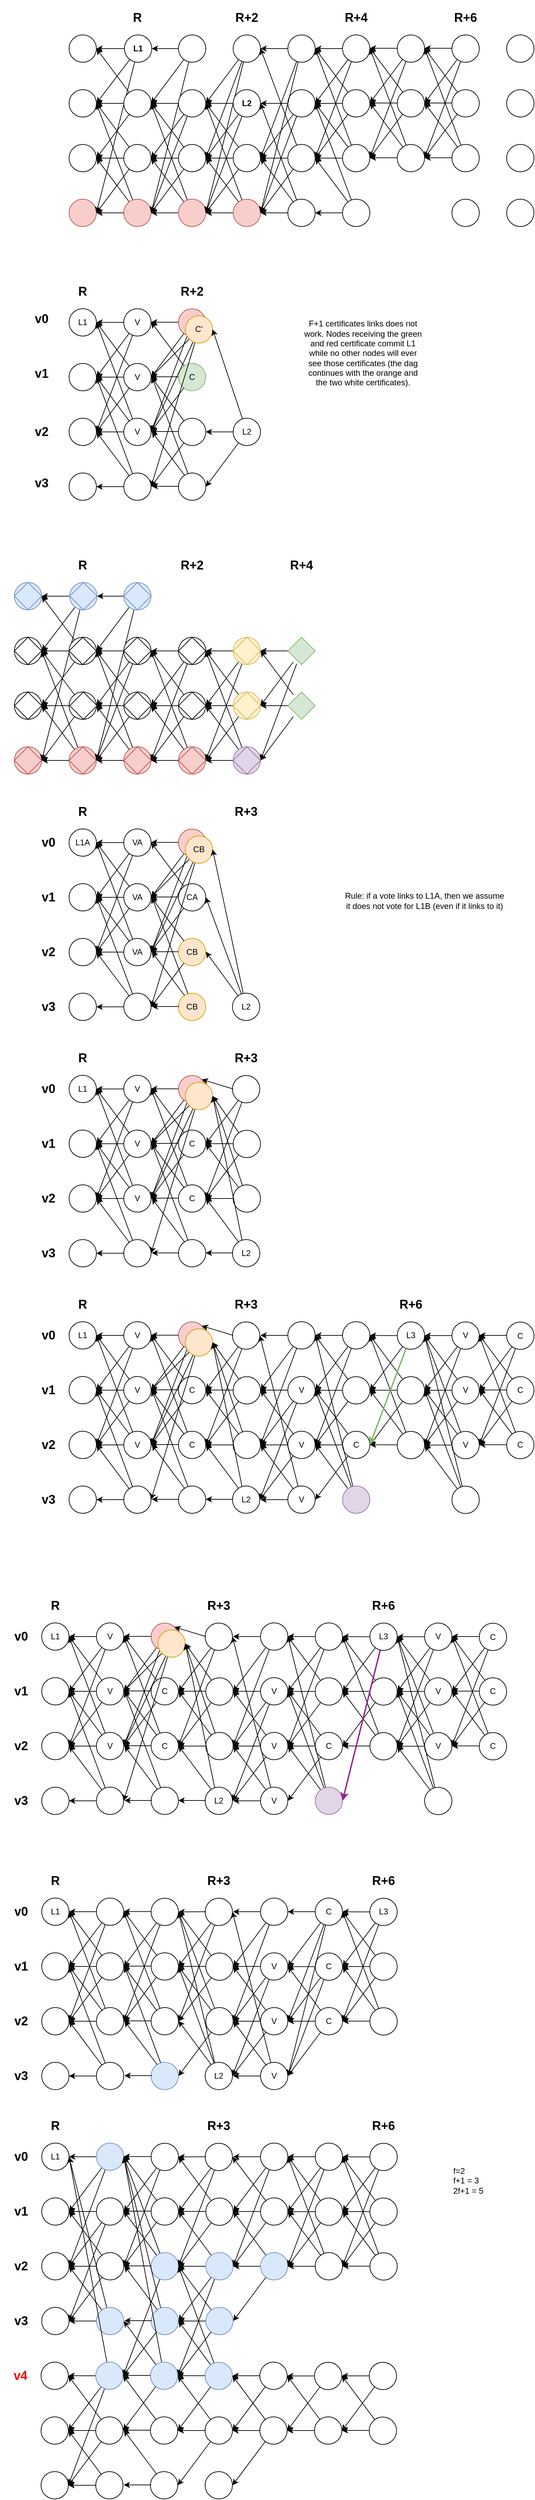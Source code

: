 <mxfile version="21.5.1" type="github" pages="3">
  <diagram id="bkhS0injimwwEIBD8EdO" name="Page-1">
    <mxGraphModel dx="858" dy="606" grid="1" gridSize="10" guides="1" tooltips="1" connect="1" arrows="1" fold="1" page="1" pageScale="1" pageWidth="827" pageHeight="1169" math="0" shadow="0">
      <root>
        <mxCell id="0" />
        <mxCell id="1" parent="0" />
        <mxCell id="9aQIo1MV9v7AI-3ga-QW-1" value="" style="ellipse;whiteSpace=wrap;html=1;aspect=fixed;" parent="1" vertex="1">
          <mxGeometry x="120" y="80" width="40" height="40" as="geometry" />
        </mxCell>
        <mxCell id="9aQIo1MV9v7AI-3ga-QW-2" value="" style="ellipse;whiteSpace=wrap;html=1;aspect=fixed;" parent="1" vertex="1">
          <mxGeometry x="120" y="160" width="40" height="40" as="geometry" />
        </mxCell>
        <mxCell id="9aQIo1MV9v7AI-3ga-QW-3" value="" style="ellipse;whiteSpace=wrap;html=1;aspect=fixed;" parent="1" vertex="1">
          <mxGeometry x="120" y="240" width="40" height="40" as="geometry" />
        </mxCell>
        <mxCell id="9aQIo1MV9v7AI-3ga-QW-4" value="" style="ellipse;whiteSpace=wrap;html=1;aspect=fixed;fillColor=#f8cecc;strokeColor=#b85450;" parent="1" vertex="1">
          <mxGeometry x="120" y="320" width="40" height="40" as="geometry" />
        </mxCell>
        <mxCell id="3kcBv0xAYxEKEZCNpnh7-5" style="edgeStyle=none;rounded=0;orthogonalLoop=1;jettySize=auto;html=1;entryX=1;entryY=0.5;entryDx=0;entryDy=0;" parent="1" source="9aQIo1MV9v7AI-3ga-QW-5" target="9aQIo1MV9v7AI-3ga-QW-1" edge="1">
          <mxGeometry relative="1" as="geometry" />
        </mxCell>
        <mxCell id="3kcBv0xAYxEKEZCNpnh7-6" style="edgeStyle=none;rounded=0;orthogonalLoop=1;jettySize=auto;html=1;entryX=1;entryY=0.5;entryDx=0;entryDy=0;" parent="1" source="9aQIo1MV9v7AI-3ga-QW-5" target="9aQIo1MV9v7AI-3ga-QW-2" edge="1">
          <mxGeometry relative="1" as="geometry" />
        </mxCell>
        <mxCell id="3kcBv0xAYxEKEZCNpnh7-7" style="edgeStyle=none;rounded=0;orthogonalLoop=1;jettySize=auto;html=1;entryX=1;entryY=0.5;entryDx=0;entryDy=0;" parent="1" source="9aQIo1MV9v7AI-3ga-QW-5" target="9aQIo1MV9v7AI-3ga-QW-4" edge="1">
          <mxGeometry relative="1" as="geometry" />
        </mxCell>
        <mxCell id="9aQIo1MV9v7AI-3ga-QW-5" value="&lt;b&gt;L1&lt;/b&gt;" style="ellipse;whiteSpace=wrap;html=1;aspect=fixed;" parent="1" vertex="1">
          <mxGeometry x="201" y="80" width="40" height="40" as="geometry" />
        </mxCell>
        <mxCell id="3kcBv0xAYxEKEZCNpnh7-1" style="rounded=0;orthogonalLoop=1;jettySize=auto;html=1;entryX=1;entryY=0.5;entryDx=0;entryDy=0;" parent="1" source="9aQIo1MV9v7AI-3ga-QW-6" target="9aQIo1MV9v7AI-3ga-QW-1" edge="1">
          <mxGeometry relative="1" as="geometry" />
        </mxCell>
        <mxCell id="3kcBv0xAYxEKEZCNpnh7-2" style="edgeStyle=none;rounded=0;orthogonalLoop=1;jettySize=auto;html=1;entryX=1;entryY=0.5;entryDx=0;entryDy=0;" parent="1" source="9aQIo1MV9v7AI-3ga-QW-6" target="9aQIo1MV9v7AI-3ga-QW-2" edge="1">
          <mxGeometry relative="1" as="geometry" />
        </mxCell>
        <mxCell id="3kcBv0xAYxEKEZCNpnh7-4" style="edgeStyle=none;rounded=0;orthogonalLoop=1;jettySize=auto;html=1;" parent="1" source="9aQIo1MV9v7AI-3ga-QW-6" edge="1">
          <mxGeometry relative="1" as="geometry">
            <mxPoint x="160" y="260" as="targetPoint" />
          </mxGeometry>
        </mxCell>
        <mxCell id="9aQIo1MV9v7AI-3ga-QW-6" value="" style="ellipse;whiteSpace=wrap;html=1;aspect=fixed;" parent="1" vertex="1">
          <mxGeometry x="200" y="160" width="40" height="40" as="geometry" />
        </mxCell>
        <mxCell id="3kcBv0xAYxEKEZCNpnh7-3" style="edgeStyle=none;rounded=0;orthogonalLoop=1;jettySize=auto;html=1;" parent="1" source="9aQIo1MV9v7AI-3ga-QW-7" target="9aQIo1MV9v7AI-3ga-QW-3" edge="1">
          <mxGeometry relative="1" as="geometry">
            <mxPoint x="170" y="260" as="targetPoint" />
          </mxGeometry>
        </mxCell>
        <mxCell id="3kcBv0xAYxEKEZCNpnh7-8" style="edgeStyle=none;rounded=0;orthogonalLoop=1;jettySize=auto;html=1;entryX=1;entryY=0.5;entryDx=0;entryDy=0;" parent="1" source="9aQIo1MV9v7AI-3ga-QW-7" target="9aQIo1MV9v7AI-3ga-QW-3" edge="1">
          <mxGeometry relative="1" as="geometry" />
        </mxCell>
        <mxCell id="3kcBv0xAYxEKEZCNpnh7-9" style="edgeStyle=none;rounded=0;orthogonalLoop=1;jettySize=auto;html=1;entryX=1;entryY=0.5;entryDx=0;entryDy=0;" parent="1" source="9aQIo1MV9v7AI-3ga-QW-7" target="9aQIo1MV9v7AI-3ga-QW-4" edge="1">
          <mxGeometry relative="1" as="geometry" />
        </mxCell>
        <mxCell id="3kcBv0xAYxEKEZCNpnh7-10" style="edgeStyle=none;rounded=0;orthogonalLoop=1;jettySize=auto;html=1;entryX=1;entryY=0.5;entryDx=0;entryDy=0;" parent="1" source="9aQIo1MV9v7AI-3ga-QW-7" target="9aQIo1MV9v7AI-3ga-QW-2" edge="1">
          <mxGeometry relative="1" as="geometry" />
        </mxCell>
        <mxCell id="9aQIo1MV9v7AI-3ga-QW-7" value="" style="ellipse;whiteSpace=wrap;html=1;aspect=fixed;" parent="1" vertex="1">
          <mxGeometry x="200" y="240" width="40" height="40" as="geometry" />
        </mxCell>
        <mxCell id="3kcBv0xAYxEKEZCNpnh7-11" style="edgeStyle=none;rounded=0;orthogonalLoop=1;jettySize=auto;html=1;entryX=1;entryY=0.5;entryDx=0;entryDy=0;" parent="1" source="9aQIo1MV9v7AI-3ga-QW-8" target="9aQIo1MV9v7AI-3ga-QW-3" edge="1">
          <mxGeometry relative="1" as="geometry" />
        </mxCell>
        <mxCell id="3kcBv0xAYxEKEZCNpnh7-12" style="edgeStyle=none;rounded=0;orthogonalLoop=1;jettySize=auto;html=1;entryX=1;entryY=0.5;entryDx=0;entryDy=0;" parent="1" source="9aQIo1MV9v7AI-3ga-QW-8" target="9aQIo1MV9v7AI-3ga-QW-2" edge="1">
          <mxGeometry relative="1" as="geometry" />
        </mxCell>
        <mxCell id="3kcBv0xAYxEKEZCNpnh7-13" style="edgeStyle=none;rounded=0;orthogonalLoop=1;jettySize=auto;html=1;entryX=1;entryY=0.5;entryDx=0;entryDy=0;" parent="1" source="9aQIo1MV9v7AI-3ga-QW-8" target="9aQIo1MV9v7AI-3ga-QW-4" edge="1">
          <mxGeometry relative="1" as="geometry" />
        </mxCell>
        <mxCell id="9aQIo1MV9v7AI-3ga-QW-8" value="" style="ellipse;whiteSpace=wrap;html=1;aspect=fixed;fillColor=#f8cecc;strokeColor=#b85450;" parent="1" vertex="1">
          <mxGeometry x="200" y="320" width="40" height="40" as="geometry" />
        </mxCell>
        <mxCell id="3kcBv0xAYxEKEZCNpnh7-16" style="edgeStyle=none;rounded=0;orthogonalLoop=1;jettySize=auto;html=1;entryX=1;entryY=0.5;entryDx=0;entryDy=0;" parent="1" source="9aQIo1MV9v7AI-3ga-QW-9" target="9aQIo1MV9v7AI-3ga-QW-5" edge="1">
          <mxGeometry relative="1" as="geometry" />
        </mxCell>
        <mxCell id="3kcBv0xAYxEKEZCNpnh7-17" style="edgeStyle=none;rounded=0;orthogonalLoop=1;jettySize=auto;html=1;entryX=1;entryY=0.5;entryDx=0;entryDy=0;" parent="1" source="9aQIo1MV9v7AI-3ga-QW-9" target="9aQIo1MV9v7AI-3ga-QW-6" edge="1">
          <mxGeometry relative="1" as="geometry" />
        </mxCell>
        <mxCell id="3kcBv0xAYxEKEZCNpnh7-18" style="edgeStyle=none;rounded=0;orthogonalLoop=1;jettySize=auto;html=1;entryX=1;entryY=0.5;entryDx=0;entryDy=0;" parent="1" source="9aQIo1MV9v7AI-3ga-QW-9" target="9aQIo1MV9v7AI-3ga-QW-8" edge="1">
          <mxGeometry relative="1" as="geometry" />
        </mxCell>
        <mxCell id="9aQIo1MV9v7AI-3ga-QW-9" value="" style="ellipse;whiteSpace=wrap;html=1;aspect=fixed;" parent="1" vertex="1">
          <mxGeometry x="280" y="80" width="40" height="40" as="geometry" />
        </mxCell>
        <mxCell id="3kcBv0xAYxEKEZCNpnh7-19" style="edgeStyle=none;rounded=0;orthogonalLoop=1;jettySize=auto;html=1;entryX=1;entryY=0.5;entryDx=0;entryDy=0;" parent="1" source="9aQIo1MV9v7AI-3ga-QW-10" target="9aQIo1MV9v7AI-3ga-QW-6" edge="1">
          <mxGeometry relative="1" as="geometry" />
        </mxCell>
        <mxCell id="3kcBv0xAYxEKEZCNpnh7-20" style="edgeStyle=none;rounded=0;orthogonalLoop=1;jettySize=auto;html=1;entryX=1;entryY=0.5;entryDx=0;entryDy=0;" parent="1" target="9aQIo1MV9v7AI-3ga-QW-7" edge="1">
          <mxGeometry relative="1" as="geometry">
            <mxPoint x="300" y="180" as="sourcePoint" />
          </mxGeometry>
        </mxCell>
        <mxCell id="3kcBv0xAYxEKEZCNpnh7-28" style="edgeStyle=none;rounded=0;orthogonalLoop=1;jettySize=auto;html=1;entryX=1;entryY=0.5;entryDx=0;entryDy=0;" parent="1" source="9aQIo1MV9v7AI-3ga-QW-10" target="9aQIo1MV9v7AI-3ga-QW-8" edge="1">
          <mxGeometry relative="1" as="geometry" />
        </mxCell>
        <mxCell id="9aQIo1MV9v7AI-3ga-QW-10" value="" style="ellipse;whiteSpace=wrap;html=1;aspect=fixed;" parent="1" vertex="1">
          <mxGeometry x="280" y="160" width="40" height="40" as="geometry" />
        </mxCell>
        <mxCell id="3kcBv0xAYxEKEZCNpnh7-22" style="edgeStyle=none;rounded=0;orthogonalLoop=1;jettySize=auto;html=1;entryX=1;entryY=0.5;entryDx=0;entryDy=0;" parent="1" source="9aQIo1MV9v7AI-3ga-QW-11" target="9aQIo1MV9v7AI-3ga-QW-6" edge="1">
          <mxGeometry relative="1" as="geometry" />
        </mxCell>
        <mxCell id="3kcBv0xAYxEKEZCNpnh7-23" style="edgeStyle=none;rounded=0;orthogonalLoop=1;jettySize=auto;html=1;" parent="1" source="9aQIo1MV9v7AI-3ga-QW-11" target="9aQIo1MV9v7AI-3ga-QW-7" edge="1">
          <mxGeometry relative="1" as="geometry" />
        </mxCell>
        <mxCell id="3kcBv0xAYxEKEZCNpnh7-24" style="edgeStyle=none;rounded=0;orthogonalLoop=1;jettySize=auto;html=1;entryX=1;entryY=0.5;entryDx=0;entryDy=0;" parent="1" source="9aQIo1MV9v7AI-3ga-QW-11" target="9aQIo1MV9v7AI-3ga-QW-8" edge="1">
          <mxGeometry relative="1" as="geometry" />
        </mxCell>
        <mxCell id="9aQIo1MV9v7AI-3ga-QW-11" value="" style="ellipse;whiteSpace=wrap;html=1;aspect=fixed;" parent="1" vertex="1">
          <mxGeometry x="280" y="240" width="40" height="40" as="geometry" />
        </mxCell>
        <mxCell id="3kcBv0xAYxEKEZCNpnh7-25" style="edgeStyle=none;rounded=0;orthogonalLoop=1;jettySize=auto;html=1;entryX=1;entryY=0.5;entryDx=0;entryDy=0;" parent="1" source="9aQIo1MV9v7AI-3ga-QW-12" target="9aQIo1MV9v7AI-3ga-QW-6" edge="1">
          <mxGeometry relative="1" as="geometry" />
        </mxCell>
        <mxCell id="3kcBv0xAYxEKEZCNpnh7-26" style="edgeStyle=none;rounded=0;orthogonalLoop=1;jettySize=auto;html=1;entryX=1;entryY=0.5;entryDx=0;entryDy=0;" parent="1" source="9aQIo1MV9v7AI-3ga-QW-12" target="9aQIo1MV9v7AI-3ga-QW-7" edge="1">
          <mxGeometry relative="1" as="geometry" />
        </mxCell>
        <mxCell id="3kcBv0xAYxEKEZCNpnh7-27" style="edgeStyle=none;rounded=0;orthogonalLoop=1;jettySize=auto;html=1;" parent="1" source="9aQIo1MV9v7AI-3ga-QW-12" target="9aQIo1MV9v7AI-3ga-QW-8" edge="1">
          <mxGeometry relative="1" as="geometry" />
        </mxCell>
        <mxCell id="9aQIo1MV9v7AI-3ga-QW-12" value="" style="ellipse;whiteSpace=wrap;html=1;aspect=fixed;fillColor=#f8cecc;strokeColor=#b85450;" parent="1" vertex="1">
          <mxGeometry x="280" y="320" width="40" height="40" as="geometry" />
        </mxCell>
        <mxCell id="rBATBQNoCyJrctwF7mSs-1" style="rounded=0;orthogonalLoop=1;jettySize=auto;html=1;entryX=1;entryY=0.5;entryDx=0;entryDy=0;" parent="1" source="9aQIo1MV9v7AI-3ga-QW-13" target="9aQIo1MV9v7AI-3ga-QW-10" edge="1">
          <mxGeometry relative="1" as="geometry" />
        </mxCell>
        <mxCell id="rBATBQNoCyJrctwF7mSs-2" style="edgeStyle=none;rounded=0;orthogonalLoop=1;jettySize=auto;html=1;entryX=1;entryY=0.5;entryDx=0;entryDy=0;" parent="1" source="9aQIo1MV9v7AI-3ga-QW-13" target="9aQIo1MV9v7AI-3ga-QW-11" edge="1">
          <mxGeometry relative="1" as="geometry" />
        </mxCell>
        <mxCell id="rBATBQNoCyJrctwF7mSs-3" style="edgeStyle=none;rounded=0;orthogonalLoop=1;jettySize=auto;html=1;entryX=1;entryY=0.5;entryDx=0;entryDy=0;" parent="1" source="9aQIo1MV9v7AI-3ga-QW-13" target="9aQIo1MV9v7AI-3ga-QW-12" edge="1">
          <mxGeometry relative="1" as="geometry" />
        </mxCell>
        <mxCell id="9aQIo1MV9v7AI-3ga-QW-13" value="" style="ellipse;whiteSpace=wrap;html=1;aspect=fixed;" parent="1" vertex="1">
          <mxGeometry x="360" y="80" width="40" height="40" as="geometry" />
        </mxCell>
        <mxCell id="3kcBv0xAYxEKEZCNpnh7-29" style="edgeStyle=none;rounded=0;orthogonalLoop=1;jettySize=auto;html=1;entryX=1;entryY=0.5;entryDx=0;entryDy=0;" parent="1" source="9aQIo1MV9v7AI-3ga-QW-14" target="9aQIo1MV9v7AI-3ga-QW-10" edge="1">
          <mxGeometry relative="1" as="geometry" />
        </mxCell>
        <mxCell id="3kcBv0xAYxEKEZCNpnh7-30" style="edgeStyle=none;rounded=0;orthogonalLoop=1;jettySize=auto;html=1;entryX=1;entryY=0.5;entryDx=0;entryDy=0;" parent="1" source="9aQIo1MV9v7AI-3ga-QW-14" target="9aQIo1MV9v7AI-3ga-QW-11" edge="1">
          <mxGeometry relative="1" as="geometry" />
        </mxCell>
        <mxCell id="3kcBv0xAYxEKEZCNpnh7-31" style="edgeStyle=none;rounded=0;orthogonalLoop=1;jettySize=auto;html=1;entryX=1;entryY=0.5;entryDx=0;entryDy=0;" parent="1" source="9aQIo1MV9v7AI-3ga-QW-14" target="9aQIo1MV9v7AI-3ga-QW-12" edge="1">
          <mxGeometry relative="1" as="geometry" />
        </mxCell>
        <mxCell id="9aQIo1MV9v7AI-3ga-QW-14" value="&lt;b&gt;L2&lt;/b&gt;" style="ellipse;whiteSpace=wrap;html=1;aspect=fixed;" parent="1" vertex="1">
          <mxGeometry x="360" y="160" width="40" height="40" as="geometry" />
        </mxCell>
        <mxCell id="3kcBv0xAYxEKEZCNpnh7-32" style="edgeStyle=none;rounded=0;orthogonalLoop=1;jettySize=auto;html=1;entryX=1;entryY=0.5;entryDx=0;entryDy=0;" parent="1" source="9aQIo1MV9v7AI-3ga-QW-15" target="9aQIo1MV9v7AI-3ga-QW-10" edge="1">
          <mxGeometry relative="1" as="geometry" />
        </mxCell>
        <mxCell id="3kcBv0xAYxEKEZCNpnh7-33" style="edgeStyle=none;rounded=0;orthogonalLoop=1;jettySize=auto;html=1;entryX=1;entryY=0.5;entryDx=0;entryDy=0;" parent="1" source="9aQIo1MV9v7AI-3ga-QW-15" target="9aQIo1MV9v7AI-3ga-QW-11" edge="1">
          <mxGeometry relative="1" as="geometry" />
        </mxCell>
        <mxCell id="3kcBv0xAYxEKEZCNpnh7-34" style="edgeStyle=none;rounded=0;orthogonalLoop=1;jettySize=auto;html=1;entryX=1;entryY=0.5;entryDx=0;entryDy=0;" parent="1" source="9aQIo1MV9v7AI-3ga-QW-15" target="9aQIo1MV9v7AI-3ga-QW-12" edge="1">
          <mxGeometry relative="1" as="geometry" />
        </mxCell>
        <mxCell id="9aQIo1MV9v7AI-3ga-QW-15" value="" style="ellipse;whiteSpace=wrap;html=1;aspect=fixed;" parent="1" vertex="1">
          <mxGeometry x="360" y="240" width="40" height="40" as="geometry" />
        </mxCell>
        <mxCell id="3kcBv0xAYxEKEZCNpnh7-35" style="edgeStyle=none;rounded=0;orthogonalLoop=1;jettySize=auto;html=1;entryX=1;entryY=0.5;entryDx=0;entryDy=0;" parent="1" source="9aQIo1MV9v7AI-3ga-QW-16" target="9aQIo1MV9v7AI-3ga-QW-10" edge="1">
          <mxGeometry relative="1" as="geometry" />
        </mxCell>
        <mxCell id="3kcBv0xAYxEKEZCNpnh7-36" style="edgeStyle=none;rounded=0;orthogonalLoop=1;jettySize=auto;html=1;entryX=1;entryY=0.5;entryDx=0;entryDy=0;" parent="1" source="9aQIo1MV9v7AI-3ga-QW-16" target="9aQIo1MV9v7AI-3ga-QW-11" edge="1">
          <mxGeometry relative="1" as="geometry" />
        </mxCell>
        <mxCell id="3kcBv0xAYxEKEZCNpnh7-37" style="edgeStyle=none;rounded=0;orthogonalLoop=1;jettySize=auto;html=1;entryX=1;entryY=0.5;entryDx=0;entryDy=0;" parent="1" source="9aQIo1MV9v7AI-3ga-QW-16" target="9aQIo1MV9v7AI-3ga-QW-12" edge="1">
          <mxGeometry relative="1" as="geometry" />
        </mxCell>
        <mxCell id="9aQIo1MV9v7AI-3ga-QW-16" value="" style="ellipse;whiteSpace=wrap;html=1;aspect=fixed;fillColor=#f8cecc;strokeColor=#b85450;" parent="1" vertex="1">
          <mxGeometry x="360" y="320" width="40" height="40" as="geometry" />
        </mxCell>
        <mxCell id="3kcBv0xAYxEKEZCNpnh7-38" style="edgeStyle=none;rounded=0;orthogonalLoop=1;jettySize=auto;html=1;" parent="1" source="9aQIo1MV9v7AI-3ga-QW-18" edge="1">
          <mxGeometry relative="1" as="geometry">
            <mxPoint x="400" y="180" as="targetPoint" />
          </mxGeometry>
        </mxCell>
        <mxCell id="3kcBv0xAYxEKEZCNpnh7-39" style="edgeStyle=none;rounded=0;orthogonalLoop=1;jettySize=auto;html=1;entryX=1;entryY=0.5;entryDx=0;entryDy=0;" parent="1" source="9aQIo1MV9v7AI-3ga-QW-18" target="9aQIo1MV9v7AI-3ga-QW-15" edge="1">
          <mxGeometry relative="1" as="geometry" />
        </mxCell>
        <mxCell id="3kcBv0xAYxEKEZCNpnh7-40" style="edgeStyle=none;rounded=0;orthogonalLoop=1;jettySize=auto;html=1;entryX=1;entryY=0.5;entryDx=0;entryDy=0;" parent="1" source="9aQIo1MV9v7AI-3ga-QW-18" target="9aQIo1MV9v7AI-3ga-QW-16" edge="1">
          <mxGeometry relative="1" as="geometry" />
        </mxCell>
        <mxCell id="9aQIo1MV9v7AI-3ga-QW-18" value="" style="ellipse;whiteSpace=wrap;html=1;aspect=fixed;" parent="1" vertex="1">
          <mxGeometry x="440" y="160" width="40" height="40" as="geometry" />
        </mxCell>
        <mxCell id="3kcBv0xAYxEKEZCNpnh7-41" style="edgeStyle=none;rounded=0;orthogonalLoop=1;jettySize=auto;html=1;entryX=1;entryY=0.5;entryDx=0;entryDy=0;" parent="1" source="9aQIo1MV9v7AI-3ga-QW-19" target="9aQIo1MV9v7AI-3ga-QW-13" edge="1">
          <mxGeometry relative="1" as="geometry" />
        </mxCell>
        <mxCell id="3kcBv0xAYxEKEZCNpnh7-42" style="edgeStyle=none;rounded=0;orthogonalLoop=1;jettySize=auto;html=1;entryX=1;entryY=0.5;entryDx=0;entryDy=0;" parent="1" source="9aQIo1MV9v7AI-3ga-QW-19" target="9aQIo1MV9v7AI-3ga-QW-15" edge="1">
          <mxGeometry relative="1" as="geometry" />
        </mxCell>
        <mxCell id="3kcBv0xAYxEKEZCNpnh7-43" style="edgeStyle=none;rounded=0;orthogonalLoop=1;jettySize=auto;html=1;entryX=1;entryY=0.5;entryDx=0;entryDy=0;" parent="1" source="9aQIo1MV9v7AI-3ga-QW-19" target="9aQIo1MV9v7AI-3ga-QW-16" edge="1">
          <mxGeometry relative="1" as="geometry" />
        </mxCell>
        <mxCell id="9aQIo1MV9v7AI-3ga-QW-19" value="" style="ellipse;whiteSpace=wrap;html=1;aspect=fixed;" parent="1" vertex="1">
          <mxGeometry x="440" y="240" width="40" height="40" as="geometry" />
        </mxCell>
        <mxCell id="8xsi_ot09lrBixSJ_Wo7-1" style="edgeStyle=orthogonalEdgeStyle;rounded=0;orthogonalLoop=1;jettySize=auto;html=1;entryX=1;entryY=0.5;entryDx=0;entryDy=0;" parent="1" source="9aQIo1MV9v7AI-3ga-QW-21" target="9aQIo1MV9v7AI-3ga-QW-13" edge="1">
          <mxGeometry relative="1" as="geometry" />
        </mxCell>
        <mxCell id="8xsi_ot09lrBixSJ_Wo7-2" style="rounded=0;orthogonalLoop=1;jettySize=auto;html=1;entryX=1;entryY=0.5;entryDx=0;entryDy=0;" parent="1" source="9aQIo1MV9v7AI-3ga-QW-21" target="9aQIo1MV9v7AI-3ga-QW-15" edge="1">
          <mxGeometry relative="1" as="geometry" />
        </mxCell>
        <mxCell id="8xsi_ot09lrBixSJ_Wo7-3" style="edgeStyle=none;rounded=0;orthogonalLoop=1;jettySize=auto;html=1;entryX=1;entryY=0.5;entryDx=0;entryDy=0;" parent="1" source="9aQIo1MV9v7AI-3ga-QW-21" target="9aQIo1MV9v7AI-3ga-QW-16" edge="1">
          <mxGeometry relative="1" as="geometry" />
        </mxCell>
        <mxCell id="9aQIo1MV9v7AI-3ga-QW-21" value="" style="ellipse;whiteSpace=wrap;html=1;aspect=fixed;" parent="1" vertex="1">
          <mxGeometry x="440" y="80" width="40" height="40" as="geometry" />
        </mxCell>
        <mxCell id="8xsi_ot09lrBixSJ_Wo7-10" style="edgeStyle=none;rounded=0;orthogonalLoop=1;jettySize=auto;html=1;entryX=1;entryY=0.5;entryDx=0;entryDy=0;" parent="1" source="9aQIo1MV9v7AI-3ga-QW-22" target="9aQIo1MV9v7AI-3ga-QW-21" edge="1">
          <mxGeometry relative="1" as="geometry" />
        </mxCell>
        <mxCell id="8xsi_ot09lrBixSJ_Wo7-11" style="edgeStyle=none;rounded=0;orthogonalLoop=1;jettySize=auto;html=1;" parent="1" source="9aQIo1MV9v7AI-3ga-QW-22" edge="1">
          <mxGeometry relative="1" as="geometry">
            <mxPoint x="480" y="260" as="targetPoint" />
          </mxGeometry>
        </mxCell>
        <mxCell id="8xsi_ot09lrBixSJ_Wo7-12" style="edgeStyle=none;rounded=0;orthogonalLoop=1;jettySize=auto;html=1;entryX=1;entryY=0.5;entryDx=0;entryDy=0;" parent="1" source="9aQIo1MV9v7AI-3ga-QW-22" target="9aQIo1MV9v7AI-3ga-QW-18" edge="1">
          <mxGeometry relative="1" as="geometry" />
        </mxCell>
        <mxCell id="9aQIo1MV9v7AI-3ga-QW-22" value="" style="ellipse;whiteSpace=wrap;html=1;aspect=fixed;" parent="1" vertex="1">
          <mxGeometry x="520" y="160" width="40" height="40" as="geometry" />
        </mxCell>
        <mxCell id="8xsi_ot09lrBixSJ_Wo7-7" style="edgeStyle=none;rounded=0;orthogonalLoop=1;jettySize=auto;html=1;entryX=1;entryY=0.5;entryDx=0;entryDy=0;" parent="1" source="9aQIo1MV9v7AI-3ga-QW-23" target="9aQIo1MV9v7AI-3ga-QW-19" edge="1">
          <mxGeometry relative="1" as="geometry" />
        </mxCell>
        <mxCell id="8xsi_ot09lrBixSJ_Wo7-8" style="edgeStyle=none;rounded=0;orthogonalLoop=1;jettySize=auto;html=1;entryX=1;entryY=0.5;entryDx=0;entryDy=0;" parent="1" source="9aQIo1MV9v7AI-3ga-QW-23" target="9aQIo1MV9v7AI-3ga-QW-18" edge="1">
          <mxGeometry relative="1" as="geometry" />
        </mxCell>
        <mxCell id="8xsi_ot09lrBixSJ_Wo7-9" style="edgeStyle=none;rounded=0;orthogonalLoop=1;jettySize=auto;html=1;entryX=1;entryY=0.5;entryDx=0;entryDy=0;" parent="1" source="9aQIo1MV9v7AI-3ga-QW-23" target="9aQIo1MV9v7AI-3ga-QW-21" edge="1">
          <mxGeometry relative="1" as="geometry">
            <mxPoint x="490" y="110" as="targetPoint" />
          </mxGeometry>
        </mxCell>
        <mxCell id="9aQIo1MV9v7AI-3ga-QW-23" value="" style="ellipse;whiteSpace=wrap;html=1;aspect=fixed;" parent="1" vertex="1">
          <mxGeometry x="520" y="240" width="40" height="40" as="geometry" />
        </mxCell>
        <mxCell id="8xsi_ot09lrBixSJ_Wo7-4" style="edgeStyle=none;rounded=0;orthogonalLoop=1;jettySize=auto;html=1;entryX=1;entryY=0.5;entryDx=0;entryDy=0;" parent="1" source="9aQIo1MV9v7AI-3ga-QW-24" target="9aQIo1MV9v7AI-3ga-QW-16" edge="1">
          <mxGeometry relative="1" as="geometry" />
        </mxCell>
        <mxCell id="8xsi_ot09lrBixSJ_Wo7-5" style="edgeStyle=none;rounded=0;orthogonalLoop=1;jettySize=auto;html=1;" parent="1" source="9aQIo1MV9v7AI-3ga-QW-24" edge="1">
          <mxGeometry relative="1" as="geometry">
            <mxPoint x="400" y="180" as="targetPoint" />
          </mxGeometry>
        </mxCell>
        <mxCell id="8xsi_ot09lrBixSJ_Wo7-6" style="edgeStyle=none;rounded=0;orthogonalLoop=1;jettySize=auto;html=1;entryX=1;entryY=0.5;entryDx=0;entryDy=0;" parent="1" source="9aQIo1MV9v7AI-3ga-QW-24" target="9aQIo1MV9v7AI-3ga-QW-15" edge="1">
          <mxGeometry relative="1" as="geometry" />
        </mxCell>
        <mxCell id="9aQIo1MV9v7AI-3ga-QW-24" value="" style="ellipse;whiteSpace=wrap;html=1;aspect=fixed;" parent="1" vertex="1">
          <mxGeometry x="440" y="320" width="40" height="40" as="geometry" />
        </mxCell>
        <mxCell id="8xsi_ot09lrBixSJ_Wo7-17" style="edgeStyle=none;rounded=0;orthogonalLoop=1;jettySize=auto;html=1;entryX=1;entryY=0.5;entryDx=0;entryDy=0;" parent="1" source="9aQIo1MV9v7AI-3ga-QW-25" target="9aQIo1MV9v7AI-3ga-QW-21" edge="1">
          <mxGeometry relative="1" as="geometry" />
        </mxCell>
        <mxCell id="8xsi_ot09lrBixSJ_Wo7-18" style="edgeStyle=none;rounded=0;orthogonalLoop=1;jettySize=auto;html=1;entryX=1;entryY=0.5;entryDx=0;entryDy=0;" parent="1" source="9aQIo1MV9v7AI-3ga-QW-25" target="9aQIo1MV9v7AI-3ga-QW-18" edge="1">
          <mxGeometry relative="1" as="geometry" />
        </mxCell>
        <mxCell id="8xsi_ot09lrBixSJ_Wo7-19" style="edgeStyle=none;rounded=0;orthogonalLoop=1;jettySize=auto;html=1;entryX=1;entryY=0.5;entryDx=0;entryDy=0;" parent="1" source="9aQIo1MV9v7AI-3ga-QW-25" target="9aQIo1MV9v7AI-3ga-QW-19" edge="1">
          <mxGeometry relative="1" as="geometry" />
        </mxCell>
        <mxCell id="9aQIo1MV9v7AI-3ga-QW-25" value="" style="ellipse;whiteSpace=wrap;html=1;aspect=fixed;" parent="1" vertex="1">
          <mxGeometry x="520" y="80" width="40" height="40" as="geometry" />
        </mxCell>
        <mxCell id="9aQIo1MV9v7AI-3ga-QW-26" value="" style="ellipse;whiteSpace=wrap;html=1;aspect=fixed;" parent="1" vertex="1">
          <mxGeometry x="600" y="160" width="40" height="40" as="geometry" />
        </mxCell>
        <mxCell id="9aQIo1MV9v7AI-3ga-QW-27" value="" style="ellipse;whiteSpace=wrap;html=1;aspect=fixed;" parent="1" vertex="1">
          <mxGeometry x="600" y="240" width="40" height="40" as="geometry" />
        </mxCell>
        <mxCell id="8xsi_ot09lrBixSJ_Wo7-39" style="edgeStyle=none;rounded=0;orthogonalLoop=1;jettySize=auto;html=1;entryX=1;entryY=0.5;entryDx=0;entryDy=0;" parent="1" source="9aQIo1MV9v7AI-3ga-QW-28" target="9aQIo1MV9v7AI-3ga-QW-18" edge="1">
          <mxGeometry relative="1" as="geometry" />
        </mxCell>
        <mxCell id="8xsi_ot09lrBixSJ_Wo7-40" style="edgeStyle=none;rounded=0;orthogonalLoop=1;jettySize=auto;html=1;entryX=1;entryY=0.5;entryDx=0;entryDy=0;" parent="1" source="9aQIo1MV9v7AI-3ga-QW-28" target="9aQIo1MV9v7AI-3ga-QW-19" edge="1">
          <mxGeometry relative="1" as="geometry" />
        </mxCell>
        <mxCell id="8xsi_ot09lrBixSJ_Wo7-41" style="edgeStyle=none;rounded=0;orthogonalLoop=1;jettySize=auto;html=1;entryX=1;entryY=0.5;entryDx=0;entryDy=0;" parent="1" source="9aQIo1MV9v7AI-3ga-QW-28" target="9aQIo1MV9v7AI-3ga-QW-24" edge="1">
          <mxGeometry relative="1" as="geometry" />
        </mxCell>
        <mxCell id="9aQIo1MV9v7AI-3ga-QW-28" value="" style="ellipse;whiteSpace=wrap;html=1;aspect=fixed;" parent="1" vertex="1">
          <mxGeometry x="520" y="320" width="40" height="40" as="geometry" />
        </mxCell>
        <mxCell id="9aQIo1MV9v7AI-3ga-QW-29" value="" style="ellipse;whiteSpace=wrap;html=1;aspect=fixed;" parent="1" vertex="1">
          <mxGeometry x="680" y="80" width="40" height="40" as="geometry" />
        </mxCell>
        <mxCell id="9aQIo1MV9v7AI-3ga-QW-30" value="" style="ellipse;whiteSpace=wrap;html=1;aspect=fixed;" parent="1" vertex="1">
          <mxGeometry x="680" y="160" width="40" height="40" as="geometry" />
        </mxCell>
        <mxCell id="9aQIo1MV9v7AI-3ga-QW-31" value="" style="ellipse;whiteSpace=wrap;html=1;aspect=fixed;" parent="1" vertex="1">
          <mxGeometry x="680" y="240" width="40" height="40" as="geometry" />
        </mxCell>
        <mxCell id="9aQIo1MV9v7AI-3ga-QW-32" value="" style="ellipse;whiteSpace=wrap;html=1;aspect=fixed;" parent="1" vertex="1">
          <mxGeometry x="680" y="320" width="40" height="40" as="geometry" />
        </mxCell>
        <mxCell id="9aQIo1MV9v7AI-3ga-QW-36" value="" style="ellipse;whiteSpace=wrap;html=1;aspect=fixed;" parent="1" vertex="1">
          <mxGeometry x="760" y="80" width="40" height="40" as="geometry" />
        </mxCell>
        <mxCell id="9aQIo1MV9v7AI-3ga-QW-37" value="" style="ellipse;whiteSpace=wrap;html=1;aspect=fixed;" parent="1" vertex="1">
          <mxGeometry x="760" y="160" width="40" height="40" as="geometry" />
        </mxCell>
        <mxCell id="9aQIo1MV9v7AI-3ga-QW-38" value="" style="ellipse;whiteSpace=wrap;html=1;aspect=fixed;" parent="1" vertex="1">
          <mxGeometry x="760" y="240" width="40" height="40" as="geometry" />
        </mxCell>
        <mxCell id="9aQIo1MV9v7AI-3ga-QW-39" value="" style="ellipse;whiteSpace=wrap;html=1;aspect=fixed;" parent="1" vertex="1">
          <mxGeometry x="760" y="320" width="40" height="40" as="geometry" />
        </mxCell>
        <mxCell id="3kcBv0xAYxEKEZCNpnh7-14" value="&lt;h2&gt;&lt;b&gt;R&lt;/b&gt;&lt;/h2&gt;" style="text;html=1;strokeColor=none;fillColor=none;align=center;verticalAlign=middle;whiteSpace=wrap;rounded=0;" parent="1" vertex="1">
          <mxGeometry x="190" y="40" width="60" height="30" as="geometry" />
        </mxCell>
        <mxCell id="3kcBv0xAYxEKEZCNpnh7-15" value="&lt;h2&gt;&lt;b&gt;R+2&lt;/b&gt;&lt;/h2&gt;" style="text;html=1;strokeColor=none;fillColor=none;align=center;verticalAlign=middle;whiteSpace=wrap;rounded=0;" parent="1" vertex="1">
          <mxGeometry x="350" y="40" width="60" height="30" as="geometry" />
        </mxCell>
        <mxCell id="8xsi_ot09lrBixSJ_Wo7-13" value="&lt;h2&gt;&lt;b&gt;R+4&lt;/b&gt;&lt;/h2&gt;" style="text;html=1;strokeColor=none;fillColor=none;align=center;verticalAlign=middle;whiteSpace=wrap;rounded=0;" parent="1" vertex="1">
          <mxGeometry x="510" y="40" width="60" height="30" as="geometry" />
        </mxCell>
        <mxCell id="8xsi_ot09lrBixSJ_Wo7-15" value="&lt;h2&gt;&lt;b&gt;R+6&lt;/b&gt;&lt;/h2&gt;" style="text;html=1;strokeColor=none;fillColor=none;align=center;verticalAlign=middle;whiteSpace=wrap;rounded=0;" parent="1" vertex="1">
          <mxGeometry x="670" y="40" width="60" height="30" as="geometry" />
        </mxCell>
        <mxCell id="8xsi_ot09lrBixSJ_Wo7-20" value="" style="ellipse;whiteSpace=wrap;html=1;aspect=fixed;" parent="1" vertex="1">
          <mxGeometry x="600" y="80" width="40" height="40" as="geometry" />
        </mxCell>
        <mxCell id="8xsi_ot09lrBixSJ_Wo7-21" style="edgeStyle=none;rounded=0;orthogonalLoop=1;jettySize=auto;html=1;entryX=1;entryY=0.5;entryDx=0;entryDy=0;" parent="1" edge="1">
          <mxGeometry relative="1" as="geometry">
            <mxPoint x="608.0" y="163.5" as="sourcePoint" />
            <mxPoint x="560" y="99.5" as="targetPoint" />
          </mxGeometry>
        </mxCell>
        <mxCell id="8xsi_ot09lrBixSJ_Wo7-22" style="edgeStyle=none;rounded=0;orthogonalLoop=1;jettySize=auto;html=1;" parent="1" edge="1">
          <mxGeometry relative="1" as="geometry">
            <mxPoint x="560" y="259.5" as="targetPoint" />
            <mxPoint x="608.0" y="195.5" as="sourcePoint" />
          </mxGeometry>
        </mxCell>
        <mxCell id="8xsi_ot09lrBixSJ_Wo7-23" style="edgeStyle=none;rounded=0;orthogonalLoop=1;jettySize=auto;html=1;entryX=1;entryY=0.5;entryDx=0;entryDy=0;" parent="1" edge="1">
          <mxGeometry relative="1" as="geometry">
            <mxPoint x="600" y="179.5" as="sourcePoint" />
            <mxPoint x="560" y="179.5" as="targetPoint" />
          </mxGeometry>
        </mxCell>
        <mxCell id="8xsi_ot09lrBixSJ_Wo7-24" style="edgeStyle=none;rounded=0;orthogonalLoop=1;jettySize=auto;html=1;entryX=1;entryY=0.5;entryDx=0;entryDy=0;" parent="1" edge="1">
          <mxGeometry relative="1" as="geometry">
            <mxPoint x="600" y="259.5" as="sourcePoint" />
            <mxPoint x="560" y="259.5" as="targetPoint" />
          </mxGeometry>
        </mxCell>
        <mxCell id="8xsi_ot09lrBixSJ_Wo7-25" style="edgeStyle=none;rounded=0;orthogonalLoop=1;jettySize=auto;html=1;entryX=1;entryY=0.5;entryDx=0;entryDy=0;" parent="1" edge="1">
          <mxGeometry relative="1" as="geometry">
            <mxPoint x="608.0" y="243.5" as="sourcePoint" />
            <mxPoint x="560" y="179.5" as="targetPoint" />
          </mxGeometry>
        </mxCell>
        <mxCell id="8xsi_ot09lrBixSJ_Wo7-26" style="edgeStyle=none;rounded=0;orthogonalLoop=1;jettySize=auto;html=1;entryX=1;entryY=0.5;entryDx=0;entryDy=0;" parent="1" edge="1">
          <mxGeometry relative="1" as="geometry">
            <mxPoint x="560" y="99.5" as="targetPoint" />
            <mxPoint x="612.978" y="240.773" as="sourcePoint" />
          </mxGeometry>
        </mxCell>
        <mxCell id="8xsi_ot09lrBixSJ_Wo7-27" style="edgeStyle=none;rounded=0;orthogonalLoop=1;jettySize=auto;html=1;entryX=1;entryY=0.5;entryDx=0;entryDy=0;" parent="1" edge="1">
          <mxGeometry relative="1" as="geometry">
            <mxPoint x="600" y="99.5" as="sourcePoint" />
            <mxPoint x="560" y="99.5" as="targetPoint" />
          </mxGeometry>
        </mxCell>
        <mxCell id="8xsi_ot09lrBixSJ_Wo7-28" style="edgeStyle=none;rounded=0;orthogonalLoop=1;jettySize=auto;html=1;entryX=1;entryY=0.5;entryDx=0;entryDy=0;" parent="1" edge="1">
          <mxGeometry relative="1" as="geometry">
            <mxPoint x="608.0" y="115.5" as="sourcePoint" />
            <mxPoint x="560" y="179.5" as="targetPoint" />
          </mxGeometry>
        </mxCell>
        <mxCell id="8xsi_ot09lrBixSJ_Wo7-29" style="edgeStyle=none;rounded=0;orthogonalLoop=1;jettySize=auto;html=1;entryX=1;entryY=0.5;entryDx=0;entryDy=0;" parent="1" edge="1">
          <mxGeometry relative="1" as="geometry">
            <mxPoint x="612.978" y="118.227" as="sourcePoint" />
            <mxPoint x="560" y="259.5" as="targetPoint" />
          </mxGeometry>
        </mxCell>
        <mxCell id="8xsi_ot09lrBixSJ_Wo7-30" style="edgeStyle=none;rounded=0;orthogonalLoop=1;jettySize=auto;html=1;entryX=1;entryY=0.5;entryDx=0;entryDy=0;" parent="1" edge="1">
          <mxGeometry relative="1" as="geometry">
            <mxPoint x="688.0" y="163.5" as="sourcePoint" />
            <mxPoint x="640" y="99.5" as="targetPoint" />
          </mxGeometry>
        </mxCell>
        <mxCell id="8xsi_ot09lrBixSJ_Wo7-31" style="edgeStyle=none;rounded=0;orthogonalLoop=1;jettySize=auto;html=1;" parent="1" edge="1">
          <mxGeometry relative="1" as="geometry">
            <mxPoint x="640" y="259.5" as="targetPoint" />
            <mxPoint x="688.0" y="195.5" as="sourcePoint" />
          </mxGeometry>
        </mxCell>
        <mxCell id="8xsi_ot09lrBixSJ_Wo7-32" style="edgeStyle=none;rounded=0;orthogonalLoop=1;jettySize=auto;html=1;entryX=1;entryY=0.5;entryDx=0;entryDy=0;" parent="1" edge="1">
          <mxGeometry relative="1" as="geometry">
            <mxPoint x="680" y="179.5" as="sourcePoint" />
            <mxPoint x="640" y="179.5" as="targetPoint" />
          </mxGeometry>
        </mxCell>
        <mxCell id="8xsi_ot09lrBixSJ_Wo7-33" style="edgeStyle=none;rounded=0;orthogonalLoop=1;jettySize=auto;html=1;entryX=1;entryY=0.5;entryDx=0;entryDy=0;" parent="1" edge="1">
          <mxGeometry relative="1" as="geometry">
            <mxPoint x="680" y="259.5" as="sourcePoint" />
            <mxPoint x="640" y="259.5" as="targetPoint" />
          </mxGeometry>
        </mxCell>
        <mxCell id="8xsi_ot09lrBixSJ_Wo7-34" style="edgeStyle=none;rounded=0;orthogonalLoop=1;jettySize=auto;html=1;entryX=1;entryY=0.5;entryDx=0;entryDy=0;" parent="1" edge="1">
          <mxGeometry relative="1" as="geometry">
            <mxPoint x="688.0" y="243.5" as="sourcePoint" />
            <mxPoint x="640" y="179.5" as="targetPoint" />
          </mxGeometry>
        </mxCell>
        <mxCell id="8xsi_ot09lrBixSJ_Wo7-35" style="edgeStyle=none;rounded=0;orthogonalLoop=1;jettySize=auto;html=1;entryX=1;entryY=0.5;entryDx=0;entryDy=0;" parent="1" edge="1">
          <mxGeometry relative="1" as="geometry">
            <mxPoint x="640" y="99.5" as="targetPoint" />
            <mxPoint x="692.978" y="240.773" as="sourcePoint" />
          </mxGeometry>
        </mxCell>
        <mxCell id="8xsi_ot09lrBixSJ_Wo7-36" style="edgeStyle=none;rounded=0;orthogonalLoop=1;jettySize=auto;html=1;entryX=1;entryY=0.5;entryDx=0;entryDy=0;" parent="1" edge="1">
          <mxGeometry relative="1" as="geometry">
            <mxPoint x="680" y="99.5" as="sourcePoint" />
            <mxPoint x="640" y="99.5" as="targetPoint" />
          </mxGeometry>
        </mxCell>
        <mxCell id="8xsi_ot09lrBixSJ_Wo7-37" style="edgeStyle=none;rounded=0;orthogonalLoop=1;jettySize=auto;html=1;entryX=1;entryY=0.5;entryDx=0;entryDy=0;" parent="1" edge="1">
          <mxGeometry relative="1" as="geometry">
            <mxPoint x="688.0" y="115.5" as="sourcePoint" />
            <mxPoint x="640" y="179.5" as="targetPoint" />
          </mxGeometry>
        </mxCell>
        <mxCell id="8xsi_ot09lrBixSJ_Wo7-38" style="edgeStyle=none;rounded=0;orthogonalLoop=1;jettySize=auto;html=1;entryX=1;entryY=0.5;entryDx=0;entryDy=0;" parent="1" edge="1">
          <mxGeometry relative="1" as="geometry">
            <mxPoint x="692.978" y="118.227" as="sourcePoint" />
            <mxPoint x="640" y="259.5" as="targetPoint" />
          </mxGeometry>
        </mxCell>
        <mxCell id="gVJ47SnfQvIwhy-EmeJF-1" value="" style="ellipse;whiteSpace=wrap;html=1;aspect=fixed;" parent="1" vertex="1">
          <mxGeometry x="120" y="560" width="40" height="40" as="geometry" />
        </mxCell>
        <mxCell id="gVJ47SnfQvIwhy-EmeJF-2" value="" style="ellipse;whiteSpace=wrap;html=1;aspect=fixed;" parent="1" vertex="1">
          <mxGeometry x="120" y="640" width="40" height="40" as="geometry" />
        </mxCell>
        <mxCell id="gVJ47SnfQvIwhy-EmeJF-3" value="L1" style="ellipse;whiteSpace=wrap;html=1;aspect=fixed;" parent="1" vertex="1">
          <mxGeometry x="120" y="480" width="40" height="40" as="geometry" />
        </mxCell>
        <mxCell id="gVJ47SnfQvIwhy-EmeJF-4" style="edgeStyle=none;rounded=0;orthogonalLoop=1;jettySize=auto;html=1;entryX=1;entryY=0.5;entryDx=0;entryDy=0;" parent="1" source="gVJ47SnfQvIwhy-EmeJF-7" target="gVJ47SnfQvIwhy-EmeJF-3" edge="1">
          <mxGeometry relative="1" as="geometry" />
        </mxCell>
        <mxCell id="gVJ47SnfQvIwhy-EmeJF-5" style="edgeStyle=none;rounded=0;orthogonalLoop=1;jettySize=auto;html=1;" parent="1" source="gVJ47SnfQvIwhy-EmeJF-7" edge="1">
          <mxGeometry relative="1" as="geometry">
            <mxPoint x="160" y="660" as="targetPoint" />
          </mxGeometry>
        </mxCell>
        <mxCell id="gVJ47SnfQvIwhy-EmeJF-6" style="edgeStyle=none;rounded=0;orthogonalLoop=1;jettySize=auto;html=1;entryX=1;entryY=0.5;entryDx=0;entryDy=0;" parent="1" source="gVJ47SnfQvIwhy-EmeJF-7" target="gVJ47SnfQvIwhy-EmeJF-1" edge="1">
          <mxGeometry relative="1" as="geometry" />
        </mxCell>
        <mxCell id="gVJ47SnfQvIwhy-EmeJF-7" value="V" style="ellipse;whiteSpace=wrap;html=1;aspect=fixed;" parent="1" vertex="1">
          <mxGeometry x="200" y="560" width="40" height="40" as="geometry" />
        </mxCell>
        <mxCell id="gVJ47SnfQvIwhy-EmeJF-8" style="edgeStyle=none;rounded=0;orthogonalLoop=1;jettySize=auto;html=1;entryX=1;entryY=0.5;entryDx=0;entryDy=0;" parent="1" source="gVJ47SnfQvIwhy-EmeJF-11" target="gVJ47SnfQvIwhy-EmeJF-2" edge="1">
          <mxGeometry relative="1" as="geometry" />
        </mxCell>
        <mxCell id="gVJ47SnfQvIwhy-EmeJF-9" style="edgeStyle=none;rounded=0;orthogonalLoop=1;jettySize=auto;html=1;entryX=1;entryY=0.5;entryDx=0;entryDy=0;" parent="1" source="gVJ47SnfQvIwhy-EmeJF-11" target="gVJ47SnfQvIwhy-EmeJF-1" edge="1">
          <mxGeometry relative="1" as="geometry" />
        </mxCell>
        <mxCell id="gVJ47SnfQvIwhy-EmeJF-10" style="edgeStyle=none;rounded=0;orthogonalLoop=1;jettySize=auto;html=1;entryX=1;entryY=0.5;entryDx=0;entryDy=0;" parent="1" source="gVJ47SnfQvIwhy-EmeJF-11" target="gVJ47SnfQvIwhy-EmeJF-3" edge="1">
          <mxGeometry relative="1" as="geometry">
            <mxPoint x="170" y="510" as="targetPoint" />
          </mxGeometry>
        </mxCell>
        <mxCell id="gVJ47SnfQvIwhy-EmeJF-11" value="V" style="ellipse;whiteSpace=wrap;html=1;aspect=fixed;" parent="1" vertex="1">
          <mxGeometry x="200" y="640" width="40" height="40" as="geometry" />
        </mxCell>
        <mxCell id="gVJ47SnfQvIwhy-EmeJF-12" value="" style="ellipse;whiteSpace=wrap;html=1;aspect=fixed;" parent="1" vertex="1">
          <mxGeometry x="120" y="720" width="40" height="40" as="geometry" />
        </mxCell>
        <mxCell id="gVJ47SnfQvIwhy-EmeJF-13" style="edgeStyle=none;rounded=0;orthogonalLoop=1;jettySize=auto;html=1;entryX=1;entryY=0.5;entryDx=0;entryDy=0;" parent="1" source="gVJ47SnfQvIwhy-EmeJF-16" target="gVJ47SnfQvIwhy-EmeJF-3" edge="1">
          <mxGeometry relative="1" as="geometry" />
        </mxCell>
        <mxCell id="gVJ47SnfQvIwhy-EmeJF-14" style="edgeStyle=none;rounded=0;orthogonalLoop=1;jettySize=auto;html=1;entryX=1;entryY=0.5;entryDx=0;entryDy=0;" parent="1" source="gVJ47SnfQvIwhy-EmeJF-16" target="gVJ47SnfQvIwhy-EmeJF-1" edge="1">
          <mxGeometry relative="1" as="geometry" />
        </mxCell>
        <mxCell id="gVJ47SnfQvIwhy-EmeJF-15" style="edgeStyle=none;rounded=0;orthogonalLoop=1;jettySize=auto;html=1;entryX=1;entryY=0.5;entryDx=0;entryDy=0;" parent="1" source="gVJ47SnfQvIwhy-EmeJF-16" target="gVJ47SnfQvIwhy-EmeJF-2" edge="1">
          <mxGeometry relative="1" as="geometry" />
        </mxCell>
        <mxCell id="gVJ47SnfQvIwhy-EmeJF-16" value="V" style="ellipse;whiteSpace=wrap;html=1;aspect=fixed;" parent="1" vertex="1">
          <mxGeometry x="200" y="480" width="40" height="40" as="geometry" />
        </mxCell>
        <mxCell id="gVJ47SnfQvIwhy-EmeJF-17" value="C" style="ellipse;whiteSpace=wrap;html=1;aspect=fixed;fillColor=#d5e8d4;strokeColor=#82b366;" parent="1" vertex="1">
          <mxGeometry x="280" y="560" width="40" height="40" as="geometry" />
        </mxCell>
        <mxCell id="gVJ47SnfQvIwhy-EmeJF-18" value="" style="ellipse;whiteSpace=wrap;html=1;aspect=fixed;" parent="1" vertex="1">
          <mxGeometry x="280" y="640" width="40" height="40" as="geometry" />
        </mxCell>
        <mxCell id="gVJ47SnfQvIwhy-EmeJF-19" style="edgeStyle=none;rounded=0;orthogonalLoop=1;jettySize=auto;html=1;entryX=1;entryY=0.5;entryDx=0;entryDy=0;" parent="1" source="gVJ47SnfQvIwhy-EmeJF-22" target="gVJ47SnfQvIwhy-EmeJF-1" edge="1">
          <mxGeometry relative="1" as="geometry" />
        </mxCell>
        <mxCell id="gVJ47SnfQvIwhy-EmeJF-20" style="edgeStyle=none;rounded=0;orthogonalLoop=1;jettySize=auto;html=1;entryX=1;entryY=0.5;entryDx=0;entryDy=0;" parent="1" source="gVJ47SnfQvIwhy-EmeJF-22" target="gVJ47SnfQvIwhy-EmeJF-2" edge="1">
          <mxGeometry relative="1" as="geometry" />
        </mxCell>
        <mxCell id="gVJ47SnfQvIwhy-EmeJF-21" style="edgeStyle=none;rounded=0;orthogonalLoop=1;jettySize=auto;html=1;entryX=1;entryY=0.5;entryDx=0;entryDy=0;" parent="1" source="gVJ47SnfQvIwhy-EmeJF-22" target="gVJ47SnfQvIwhy-EmeJF-12" edge="1">
          <mxGeometry relative="1" as="geometry" />
        </mxCell>
        <mxCell id="gVJ47SnfQvIwhy-EmeJF-22" value="" style="ellipse;whiteSpace=wrap;html=1;aspect=fixed;" parent="1" vertex="1">
          <mxGeometry x="200" y="720" width="40" height="40" as="geometry" />
        </mxCell>
        <mxCell id="gVJ47SnfQvIwhy-EmeJF-27" value="&lt;h2&gt;&lt;b&gt;R&lt;/b&gt;&lt;/h2&gt;" style="text;html=1;strokeColor=none;fillColor=none;align=center;verticalAlign=middle;whiteSpace=wrap;rounded=0;" parent="1" vertex="1">
          <mxGeometry x="110" y="440" width="60" height="30" as="geometry" />
        </mxCell>
        <mxCell id="gVJ47SnfQvIwhy-EmeJF-28" value="&lt;h2&gt;&lt;b&gt;R+2&lt;/b&gt;&lt;/h2&gt;" style="text;html=1;strokeColor=none;fillColor=none;align=center;verticalAlign=middle;whiteSpace=wrap;rounded=0;" parent="1" vertex="1">
          <mxGeometry x="270" y="440" width="60" height="30" as="geometry" />
        </mxCell>
        <mxCell id="gVJ47SnfQvIwhy-EmeJF-30" style="edgeStyle=none;rounded=0;orthogonalLoop=1;jettySize=auto;html=1;entryX=1;entryY=0.5;entryDx=0;entryDy=0;" parent="1" edge="1">
          <mxGeometry relative="1" as="geometry">
            <mxPoint x="288.0" y="563.5" as="sourcePoint" />
            <mxPoint x="240" y="499.5" as="targetPoint" />
          </mxGeometry>
        </mxCell>
        <mxCell id="gVJ47SnfQvIwhy-EmeJF-31" style="edgeStyle=none;rounded=0;orthogonalLoop=1;jettySize=auto;html=1;" parent="1" edge="1">
          <mxGeometry relative="1" as="geometry">
            <mxPoint x="240" y="659.5" as="targetPoint" />
            <mxPoint x="288.0" y="595.5" as="sourcePoint" />
          </mxGeometry>
        </mxCell>
        <mxCell id="gVJ47SnfQvIwhy-EmeJF-32" style="edgeStyle=none;rounded=0;orthogonalLoop=1;jettySize=auto;html=1;entryX=1;entryY=0.5;entryDx=0;entryDy=0;" parent="1" edge="1">
          <mxGeometry relative="1" as="geometry">
            <mxPoint x="280" y="579.5" as="sourcePoint" />
            <mxPoint x="240" y="579.5" as="targetPoint" />
          </mxGeometry>
        </mxCell>
        <mxCell id="gVJ47SnfQvIwhy-EmeJF-33" style="edgeStyle=none;rounded=0;orthogonalLoop=1;jettySize=auto;html=1;entryX=1;entryY=0.5;entryDx=0;entryDy=0;" parent="1" edge="1">
          <mxGeometry relative="1" as="geometry">
            <mxPoint x="280" y="659.5" as="sourcePoint" />
            <mxPoint x="240" y="659.5" as="targetPoint" />
          </mxGeometry>
        </mxCell>
        <mxCell id="gVJ47SnfQvIwhy-EmeJF-34" style="edgeStyle=none;rounded=0;orthogonalLoop=1;jettySize=auto;html=1;entryX=1;entryY=0.5;entryDx=0;entryDy=0;" parent="1" source="gVJ47SnfQvIwhy-EmeJF-18" edge="1">
          <mxGeometry relative="1" as="geometry">
            <mxPoint x="288.0" y="643.5" as="sourcePoint" />
            <mxPoint x="240" y="579.5" as="targetPoint" />
          </mxGeometry>
        </mxCell>
        <mxCell id="gVJ47SnfQvIwhy-EmeJF-35" style="edgeStyle=none;rounded=0;orthogonalLoop=1;jettySize=auto;html=1;entryX=1;entryY=0.5;entryDx=0;entryDy=0;" parent="1" source="gVJ47SnfQvIwhy-EmeJF-18" target="gVJ47SnfQvIwhy-EmeJF-22" edge="1">
          <mxGeometry relative="1" as="geometry">
            <mxPoint x="240" y="499.5" as="targetPoint" />
            <mxPoint x="292.978" y="640.773" as="sourcePoint" />
          </mxGeometry>
        </mxCell>
        <mxCell id="gVJ47SnfQvIwhy-EmeJF-48" value="" style="ellipse;whiteSpace=wrap;html=1;aspect=fixed;" parent="1" vertex="1">
          <mxGeometry x="280" y="720" width="40" height="40" as="geometry" />
        </mxCell>
        <mxCell id="gVJ47SnfQvIwhy-EmeJF-49" style="edgeStyle=none;rounded=0;orthogonalLoop=1;jettySize=auto;html=1;entryX=1;entryY=0.5;entryDx=0;entryDy=0;" parent="1" edge="1">
          <mxGeometry relative="1" as="geometry">
            <mxPoint x="293.978" y="720.773" as="sourcePoint" />
            <mxPoint x="241" y="579.5" as="targetPoint" />
          </mxGeometry>
        </mxCell>
        <mxCell id="gVJ47SnfQvIwhy-EmeJF-50" style="edgeStyle=none;rounded=0;orthogonalLoop=1;jettySize=auto;html=1;entryX=1;entryY=0.5;entryDx=0;entryDy=0;" parent="1" edge="1">
          <mxGeometry relative="1" as="geometry">
            <mxPoint x="289.0" y="723.5" as="sourcePoint" />
            <mxPoint x="241" y="659.5" as="targetPoint" />
          </mxGeometry>
        </mxCell>
        <mxCell id="gVJ47SnfQvIwhy-EmeJF-51" style="edgeStyle=none;rounded=0;orthogonalLoop=1;jettySize=auto;html=1;entryX=1;entryY=0.5;entryDx=0;entryDy=0;" parent="1" edge="1">
          <mxGeometry relative="1" as="geometry">
            <mxPoint x="281" y="739.5" as="sourcePoint" />
            <mxPoint x="241" y="739.5" as="targetPoint" />
          </mxGeometry>
        </mxCell>
        <mxCell id="PRrKpKtdT643udqyU0bR-63" value="&lt;h2&gt;&lt;b&gt;v0&lt;/b&gt;&lt;/h2&gt;" style="text;html=1;strokeColor=none;fillColor=none;align=center;verticalAlign=middle;whiteSpace=wrap;rounded=0;" parent="1" vertex="1">
          <mxGeometry x="50" y="480" width="60" height="30" as="geometry" />
        </mxCell>
        <mxCell id="PRrKpKtdT643udqyU0bR-64" value="&lt;h2&gt;&lt;b&gt;v1&lt;/b&gt;&lt;/h2&gt;" style="text;html=1;strokeColor=none;fillColor=none;align=center;verticalAlign=middle;whiteSpace=wrap;rounded=0;" parent="1" vertex="1">
          <mxGeometry x="50" y="560" width="60" height="30" as="geometry" />
        </mxCell>
        <mxCell id="PRrKpKtdT643udqyU0bR-65" value="&lt;h2&gt;&lt;b&gt;v2&lt;/b&gt;&lt;/h2&gt;" style="text;html=1;strokeColor=none;fillColor=none;align=center;verticalAlign=middle;whiteSpace=wrap;rounded=0;" parent="1" vertex="1">
          <mxGeometry x="50" y="645" width="60" height="30" as="geometry" />
        </mxCell>
        <mxCell id="PRrKpKtdT643udqyU0bR-66" value="&lt;h2&gt;&lt;b&gt;v3&lt;/b&gt;&lt;/h2&gt;" style="text;html=1;strokeColor=none;fillColor=none;align=center;verticalAlign=middle;whiteSpace=wrap;rounded=0;" parent="1" vertex="1">
          <mxGeometry x="50" y="720" width="60" height="30" as="geometry" />
        </mxCell>
        <mxCell id="WKVWYoP5L8qsa05OdQmx-2" value="C" style="ellipse;whiteSpace=wrap;html=1;aspect=fixed;fillColor=#f8cecc;strokeColor=#b85450;" parent="1" vertex="1">
          <mxGeometry x="280" y="480.25" width="40" height="40" as="geometry" />
        </mxCell>
        <mxCell id="WKVWYoP5L8qsa05OdQmx-3" style="edgeStyle=none;rounded=0;orthogonalLoop=1;jettySize=auto;html=1;entryX=1;entryY=0.5;entryDx=0;entryDy=0;" parent="1" edge="1">
          <mxGeometry relative="1" as="geometry">
            <mxPoint x="280" y="499.75" as="sourcePoint" />
            <mxPoint x="240" y="499.75" as="targetPoint" />
          </mxGeometry>
        </mxCell>
        <mxCell id="WKVWYoP5L8qsa05OdQmx-4" style="edgeStyle=none;rounded=0;orthogonalLoop=1;jettySize=auto;html=1;entryX=1;entryY=0.5;entryDx=0;entryDy=0;" parent="1" source="WKVWYoP5L8qsa05OdQmx-2" target="gVJ47SnfQvIwhy-EmeJF-11" edge="1">
          <mxGeometry relative="1" as="geometry">
            <mxPoint x="288.0" y="483.75" as="sourcePoint" />
            <mxPoint x="240" y="419.75" as="targetPoint" />
          </mxGeometry>
        </mxCell>
        <mxCell id="WKVWYoP5L8qsa05OdQmx-5" style="edgeStyle=none;rounded=0;orthogonalLoop=1;jettySize=auto;html=1;entryX=1;entryY=0.5;entryDx=0;entryDy=0;" parent="1" source="WKVWYoP5L8qsa05OdQmx-2" edge="1">
          <mxGeometry relative="1" as="geometry">
            <mxPoint x="240" y="580.25" as="targetPoint" />
            <mxPoint x="292.978" y="481.023" as="sourcePoint" />
          </mxGeometry>
        </mxCell>
        <mxCell id="WKVWYoP5L8qsa05OdQmx-7" style="rounded=0;orthogonalLoop=1;jettySize=auto;html=1;entryX=1;entryY=0.5;entryDx=0;entryDy=0;" parent="1" source="WKVWYoP5L8qsa05OdQmx-6" target="gVJ47SnfQvIwhy-EmeJF-22" edge="1">
          <mxGeometry relative="1" as="geometry">
            <mxPoint x="270" y="540" as="targetPoint" />
          </mxGeometry>
        </mxCell>
        <mxCell id="WKVWYoP5L8qsa05OdQmx-8" style="rounded=0;orthogonalLoop=1;jettySize=auto;html=1;entryX=1;entryY=0.5;entryDx=0;entryDy=0;" parent="1" source="WKVWYoP5L8qsa05OdQmx-6" target="gVJ47SnfQvIwhy-EmeJF-7" edge="1">
          <mxGeometry relative="1" as="geometry" />
        </mxCell>
        <mxCell id="WKVWYoP5L8qsa05OdQmx-9" style="rounded=0;orthogonalLoop=1;jettySize=auto;html=1;entryX=1;entryY=0.5;entryDx=0;entryDy=0;" parent="1" source="WKVWYoP5L8qsa05OdQmx-6" target="gVJ47SnfQvIwhy-EmeJF-11" edge="1">
          <mxGeometry relative="1" as="geometry" />
        </mxCell>
        <mxCell id="WKVWYoP5L8qsa05OdQmx-6" value="C&#39;" style="ellipse;whiteSpace=wrap;html=1;aspect=fixed;fillColor=#ffe6cc;strokeColor=#d79b00;" parent="1" vertex="1">
          <mxGeometry x="290" y="490.25" width="40" height="40" as="geometry" />
        </mxCell>
        <mxCell id="WKVWYoP5L8qsa05OdQmx-11" style="edgeStyle=orthogonalEdgeStyle;rounded=0;orthogonalLoop=1;jettySize=auto;html=1;" parent="1" source="WKVWYoP5L8qsa05OdQmx-10" target="gVJ47SnfQvIwhy-EmeJF-18" edge="1">
          <mxGeometry relative="1" as="geometry" />
        </mxCell>
        <mxCell id="WKVWYoP5L8qsa05OdQmx-12" style="rounded=0;orthogonalLoop=1;jettySize=auto;html=1;entryX=1;entryY=0.5;entryDx=0;entryDy=0;" parent="1" source="WKVWYoP5L8qsa05OdQmx-10" target="WKVWYoP5L8qsa05OdQmx-6" edge="1">
          <mxGeometry relative="1" as="geometry" />
        </mxCell>
        <mxCell id="WKVWYoP5L8qsa05OdQmx-13" style="rounded=0;orthogonalLoop=1;jettySize=auto;html=1;entryX=1;entryY=0.5;entryDx=0;entryDy=0;" parent="1" source="WKVWYoP5L8qsa05OdQmx-10" target="gVJ47SnfQvIwhy-EmeJF-48" edge="1">
          <mxGeometry relative="1" as="geometry" />
        </mxCell>
        <mxCell id="WKVWYoP5L8qsa05OdQmx-10" value="L2" style="ellipse;whiteSpace=wrap;html=1;aspect=fixed;" parent="1" vertex="1">
          <mxGeometry x="360" y="640" width="40" height="40" as="geometry" />
        </mxCell>
        <mxCell id="WKVWYoP5L8qsa05OdQmx-14" value="F+1 certificates links does not work. Nodes receiving the green and red certificate commit L1 while no other nodes will ever see those certificates (the dag continues with the orange and the two white certificates)." style="text;html=1;strokeColor=none;fillColor=none;align=center;verticalAlign=middle;whiteSpace=wrap;rounded=0;" parent="1" vertex="1">
          <mxGeometry x="460" y="480" width="180" height="130" as="geometry" />
        </mxCell>
        <mxCell id="GWfnUuCO-fpIBHeR8MtB-1" value="" style="ellipse;whiteSpace=wrap;html=1;aspect=fixed;fillColor=#dae8fc;strokeColor=#6c8ebf;" parent="1" vertex="1">
          <mxGeometry x="40" y="880" width="40" height="40" as="geometry" />
        </mxCell>
        <mxCell id="GWfnUuCO-fpIBHeR8MtB-2" value="" style="ellipse;whiteSpace=wrap;html=1;aspect=fixed;" parent="1" vertex="1">
          <mxGeometry x="40" y="960" width="40" height="40" as="geometry" />
        </mxCell>
        <mxCell id="GWfnUuCO-fpIBHeR8MtB-3" value="" style="ellipse;whiteSpace=wrap;html=1;aspect=fixed;" parent="1" vertex="1">
          <mxGeometry x="40" y="1040" width="40" height="40" as="geometry" />
        </mxCell>
        <mxCell id="GWfnUuCO-fpIBHeR8MtB-4" value="" style="ellipse;whiteSpace=wrap;html=1;aspect=fixed;fillColor=#f8cecc;strokeColor=#b85450;" parent="1" vertex="1">
          <mxGeometry x="40" y="1120" width="40" height="40" as="geometry" />
        </mxCell>
        <mxCell id="GWfnUuCO-fpIBHeR8MtB-5" style="edgeStyle=none;rounded=0;orthogonalLoop=1;jettySize=auto;html=1;entryX=1;entryY=0.5;entryDx=0;entryDy=0;" parent="1" source="GWfnUuCO-fpIBHeR8MtB-8" target="GWfnUuCO-fpIBHeR8MtB-1" edge="1">
          <mxGeometry relative="1" as="geometry" />
        </mxCell>
        <mxCell id="GWfnUuCO-fpIBHeR8MtB-6" style="edgeStyle=none;rounded=0;orthogonalLoop=1;jettySize=auto;html=1;entryX=1;entryY=0.5;entryDx=0;entryDy=0;" parent="1" source="GWfnUuCO-fpIBHeR8MtB-8" target="GWfnUuCO-fpIBHeR8MtB-2" edge="1">
          <mxGeometry relative="1" as="geometry" />
        </mxCell>
        <mxCell id="GWfnUuCO-fpIBHeR8MtB-7" style="edgeStyle=none;rounded=0;orthogonalLoop=1;jettySize=auto;html=1;entryX=1;entryY=0.5;entryDx=0;entryDy=0;" parent="1" source="GWfnUuCO-fpIBHeR8MtB-8" target="GWfnUuCO-fpIBHeR8MtB-4" edge="1">
          <mxGeometry relative="1" as="geometry" />
        </mxCell>
        <mxCell id="GWfnUuCO-fpIBHeR8MtB-8" value="" style="ellipse;whiteSpace=wrap;html=1;aspect=fixed;fillColor=#dae8fc;strokeColor=#6c8ebf;" parent="1" vertex="1">
          <mxGeometry x="121" y="880" width="40" height="40" as="geometry" />
        </mxCell>
        <mxCell id="GWfnUuCO-fpIBHeR8MtB-9" style="rounded=0;orthogonalLoop=1;jettySize=auto;html=1;entryX=1;entryY=0.5;entryDx=0;entryDy=0;" parent="1" source="GWfnUuCO-fpIBHeR8MtB-12" target="GWfnUuCO-fpIBHeR8MtB-1" edge="1">
          <mxGeometry relative="1" as="geometry" />
        </mxCell>
        <mxCell id="GWfnUuCO-fpIBHeR8MtB-10" style="edgeStyle=none;rounded=0;orthogonalLoop=1;jettySize=auto;html=1;entryX=1;entryY=0.5;entryDx=0;entryDy=0;" parent="1" source="GWfnUuCO-fpIBHeR8MtB-12" target="GWfnUuCO-fpIBHeR8MtB-2" edge="1">
          <mxGeometry relative="1" as="geometry" />
        </mxCell>
        <mxCell id="GWfnUuCO-fpIBHeR8MtB-11" style="edgeStyle=none;rounded=0;orthogonalLoop=1;jettySize=auto;html=1;" parent="1" source="GWfnUuCO-fpIBHeR8MtB-12" edge="1">
          <mxGeometry relative="1" as="geometry">
            <mxPoint x="80" y="1060" as="targetPoint" />
          </mxGeometry>
        </mxCell>
        <mxCell id="GWfnUuCO-fpIBHeR8MtB-12" value="" style="ellipse;whiteSpace=wrap;html=1;aspect=fixed;" parent="1" vertex="1">
          <mxGeometry x="120" y="960" width="40" height="40" as="geometry" />
        </mxCell>
        <mxCell id="GWfnUuCO-fpIBHeR8MtB-13" style="edgeStyle=none;rounded=0;orthogonalLoop=1;jettySize=auto;html=1;" parent="1" source="GWfnUuCO-fpIBHeR8MtB-17" target="GWfnUuCO-fpIBHeR8MtB-3" edge="1">
          <mxGeometry relative="1" as="geometry">
            <mxPoint x="90" y="1060" as="targetPoint" />
          </mxGeometry>
        </mxCell>
        <mxCell id="GWfnUuCO-fpIBHeR8MtB-14" style="edgeStyle=none;rounded=0;orthogonalLoop=1;jettySize=auto;html=1;entryX=1;entryY=0.5;entryDx=0;entryDy=0;" parent="1" source="GWfnUuCO-fpIBHeR8MtB-17" target="GWfnUuCO-fpIBHeR8MtB-3" edge="1">
          <mxGeometry relative="1" as="geometry" />
        </mxCell>
        <mxCell id="GWfnUuCO-fpIBHeR8MtB-15" style="edgeStyle=none;rounded=0;orthogonalLoop=1;jettySize=auto;html=1;entryX=1;entryY=0.5;entryDx=0;entryDy=0;" parent="1" source="GWfnUuCO-fpIBHeR8MtB-17" target="GWfnUuCO-fpIBHeR8MtB-4" edge="1">
          <mxGeometry relative="1" as="geometry" />
        </mxCell>
        <mxCell id="GWfnUuCO-fpIBHeR8MtB-16" style="edgeStyle=none;rounded=0;orthogonalLoop=1;jettySize=auto;html=1;entryX=1;entryY=0.5;entryDx=0;entryDy=0;" parent="1" source="GWfnUuCO-fpIBHeR8MtB-17" target="GWfnUuCO-fpIBHeR8MtB-2" edge="1">
          <mxGeometry relative="1" as="geometry" />
        </mxCell>
        <mxCell id="GWfnUuCO-fpIBHeR8MtB-17" value="" style="ellipse;whiteSpace=wrap;html=1;aspect=fixed;" parent="1" vertex="1">
          <mxGeometry x="120" y="1040" width="40" height="40" as="geometry" />
        </mxCell>
        <mxCell id="GWfnUuCO-fpIBHeR8MtB-18" style="edgeStyle=none;rounded=0;orthogonalLoop=1;jettySize=auto;html=1;entryX=1;entryY=0.5;entryDx=0;entryDy=0;" parent="1" source="GWfnUuCO-fpIBHeR8MtB-21" target="GWfnUuCO-fpIBHeR8MtB-3" edge="1">
          <mxGeometry relative="1" as="geometry" />
        </mxCell>
        <mxCell id="GWfnUuCO-fpIBHeR8MtB-19" style="edgeStyle=none;rounded=0;orthogonalLoop=1;jettySize=auto;html=1;entryX=1;entryY=0.5;entryDx=0;entryDy=0;" parent="1" source="GWfnUuCO-fpIBHeR8MtB-21" target="GWfnUuCO-fpIBHeR8MtB-2" edge="1">
          <mxGeometry relative="1" as="geometry" />
        </mxCell>
        <mxCell id="GWfnUuCO-fpIBHeR8MtB-20" style="edgeStyle=none;rounded=0;orthogonalLoop=1;jettySize=auto;html=1;entryX=1;entryY=0.5;entryDx=0;entryDy=0;" parent="1" source="GWfnUuCO-fpIBHeR8MtB-21" target="GWfnUuCO-fpIBHeR8MtB-4" edge="1">
          <mxGeometry relative="1" as="geometry" />
        </mxCell>
        <mxCell id="GWfnUuCO-fpIBHeR8MtB-21" value="" style="ellipse;whiteSpace=wrap;html=1;aspect=fixed;fillColor=#f8cecc;strokeColor=#b85450;" parent="1" vertex="1">
          <mxGeometry x="120" y="1120" width="40" height="40" as="geometry" />
        </mxCell>
        <mxCell id="GWfnUuCO-fpIBHeR8MtB-22" style="edgeStyle=none;rounded=0;orthogonalLoop=1;jettySize=auto;html=1;entryX=1;entryY=0.5;entryDx=0;entryDy=0;" parent="1" source="GWfnUuCO-fpIBHeR8MtB-25" target="GWfnUuCO-fpIBHeR8MtB-8" edge="1">
          <mxGeometry relative="1" as="geometry" />
        </mxCell>
        <mxCell id="GWfnUuCO-fpIBHeR8MtB-23" style="edgeStyle=none;rounded=0;orthogonalLoop=1;jettySize=auto;html=1;entryX=1;entryY=0.5;entryDx=0;entryDy=0;" parent="1" source="GWfnUuCO-fpIBHeR8MtB-25" target="GWfnUuCO-fpIBHeR8MtB-12" edge="1">
          <mxGeometry relative="1" as="geometry" />
        </mxCell>
        <mxCell id="GWfnUuCO-fpIBHeR8MtB-24" style="edgeStyle=none;rounded=0;orthogonalLoop=1;jettySize=auto;html=1;entryX=1;entryY=0.5;entryDx=0;entryDy=0;" parent="1" source="GWfnUuCO-fpIBHeR8MtB-25" target="GWfnUuCO-fpIBHeR8MtB-21" edge="1">
          <mxGeometry relative="1" as="geometry" />
        </mxCell>
        <mxCell id="GWfnUuCO-fpIBHeR8MtB-25" value="" style="ellipse;whiteSpace=wrap;html=1;aspect=fixed;fillColor=#dae8fc;strokeColor=#6c8ebf;" parent="1" vertex="1">
          <mxGeometry x="200" y="880" width="40" height="40" as="geometry" />
        </mxCell>
        <mxCell id="GWfnUuCO-fpIBHeR8MtB-26" style="edgeStyle=none;rounded=0;orthogonalLoop=1;jettySize=auto;html=1;entryX=1;entryY=0.5;entryDx=0;entryDy=0;" parent="1" source="GWfnUuCO-fpIBHeR8MtB-29" target="GWfnUuCO-fpIBHeR8MtB-12" edge="1">
          <mxGeometry relative="1" as="geometry" />
        </mxCell>
        <mxCell id="GWfnUuCO-fpIBHeR8MtB-27" style="edgeStyle=none;rounded=0;orthogonalLoop=1;jettySize=auto;html=1;entryX=1;entryY=0.5;entryDx=0;entryDy=0;" parent="1" target="GWfnUuCO-fpIBHeR8MtB-17" edge="1">
          <mxGeometry relative="1" as="geometry">
            <mxPoint x="220" y="980" as="sourcePoint" />
          </mxGeometry>
        </mxCell>
        <mxCell id="GWfnUuCO-fpIBHeR8MtB-28" style="edgeStyle=none;rounded=0;orthogonalLoop=1;jettySize=auto;html=1;entryX=1;entryY=0.5;entryDx=0;entryDy=0;" parent="1" source="GWfnUuCO-fpIBHeR8MtB-29" target="GWfnUuCO-fpIBHeR8MtB-21" edge="1">
          <mxGeometry relative="1" as="geometry" />
        </mxCell>
        <mxCell id="GWfnUuCO-fpIBHeR8MtB-29" value="" style="ellipse;whiteSpace=wrap;html=1;aspect=fixed;" parent="1" vertex="1">
          <mxGeometry x="200" y="960" width="40" height="40" as="geometry" />
        </mxCell>
        <mxCell id="GWfnUuCO-fpIBHeR8MtB-30" style="edgeStyle=none;rounded=0;orthogonalLoop=1;jettySize=auto;html=1;entryX=1;entryY=0.5;entryDx=0;entryDy=0;" parent="1" source="GWfnUuCO-fpIBHeR8MtB-33" target="GWfnUuCO-fpIBHeR8MtB-12" edge="1">
          <mxGeometry relative="1" as="geometry" />
        </mxCell>
        <mxCell id="GWfnUuCO-fpIBHeR8MtB-31" style="edgeStyle=none;rounded=0;orthogonalLoop=1;jettySize=auto;html=1;" parent="1" source="GWfnUuCO-fpIBHeR8MtB-33" target="GWfnUuCO-fpIBHeR8MtB-17" edge="1">
          <mxGeometry relative="1" as="geometry" />
        </mxCell>
        <mxCell id="GWfnUuCO-fpIBHeR8MtB-32" style="edgeStyle=none;rounded=0;orthogonalLoop=1;jettySize=auto;html=1;entryX=1;entryY=0.5;entryDx=0;entryDy=0;" parent="1" source="GWfnUuCO-fpIBHeR8MtB-33" target="GWfnUuCO-fpIBHeR8MtB-21" edge="1">
          <mxGeometry relative="1" as="geometry" />
        </mxCell>
        <mxCell id="GWfnUuCO-fpIBHeR8MtB-33" value="" style="ellipse;whiteSpace=wrap;html=1;aspect=fixed;" parent="1" vertex="1">
          <mxGeometry x="200" y="1040" width="40" height="40" as="geometry" />
        </mxCell>
        <mxCell id="GWfnUuCO-fpIBHeR8MtB-34" style="edgeStyle=none;rounded=0;orthogonalLoop=1;jettySize=auto;html=1;entryX=1;entryY=0.5;entryDx=0;entryDy=0;" parent="1" source="GWfnUuCO-fpIBHeR8MtB-37" target="GWfnUuCO-fpIBHeR8MtB-12" edge="1">
          <mxGeometry relative="1" as="geometry" />
        </mxCell>
        <mxCell id="GWfnUuCO-fpIBHeR8MtB-35" style="edgeStyle=none;rounded=0;orthogonalLoop=1;jettySize=auto;html=1;entryX=1;entryY=0.5;entryDx=0;entryDy=0;" parent="1" source="GWfnUuCO-fpIBHeR8MtB-37" target="GWfnUuCO-fpIBHeR8MtB-17" edge="1">
          <mxGeometry relative="1" as="geometry" />
        </mxCell>
        <mxCell id="GWfnUuCO-fpIBHeR8MtB-36" style="edgeStyle=none;rounded=0;orthogonalLoop=1;jettySize=auto;html=1;" parent="1" source="GWfnUuCO-fpIBHeR8MtB-37" target="GWfnUuCO-fpIBHeR8MtB-21" edge="1">
          <mxGeometry relative="1" as="geometry" />
        </mxCell>
        <mxCell id="GWfnUuCO-fpIBHeR8MtB-37" value="" style="ellipse;whiteSpace=wrap;html=1;aspect=fixed;fillColor=#f8cecc;strokeColor=#b85450;" parent="1" vertex="1">
          <mxGeometry x="200" y="1120" width="40" height="40" as="geometry" />
        </mxCell>
        <mxCell id="GWfnUuCO-fpIBHeR8MtB-42" style="edgeStyle=none;rounded=0;orthogonalLoop=1;jettySize=auto;html=1;entryX=1;entryY=0.5;entryDx=0;entryDy=0;" parent="1" source="GWfnUuCO-fpIBHeR8MtB-45" target="GWfnUuCO-fpIBHeR8MtB-29" edge="1">
          <mxGeometry relative="1" as="geometry" />
        </mxCell>
        <mxCell id="GWfnUuCO-fpIBHeR8MtB-43" style="edgeStyle=none;rounded=0;orthogonalLoop=1;jettySize=auto;html=1;entryX=1;entryY=0.5;entryDx=0;entryDy=0;" parent="1" source="GWfnUuCO-fpIBHeR8MtB-45" target="GWfnUuCO-fpIBHeR8MtB-33" edge="1">
          <mxGeometry relative="1" as="geometry" />
        </mxCell>
        <mxCell id="GWfnUuCO-fpIBHeR8MtB-44" style="edgeStyle=none;rounded=0;orthogonalLoop=1;jettySize=auto;html=1;entryX=1;entryY=0.5;entryDx=0;entryDy=0;" parent="1" source="GWfnUuCO-fpIBHeR8MtB-45" target="GWfnUuCO-fpIBHeR8MtB-37" edge="1">
          <mxGeometry relative="1" as="geometry" />
        </mxCell>
        <mxCell id="GWfnUuCO-fpIBHeR8MtB-45" value="" style="ellipse;whiteSpace=wrap;html=1;aspect=fixed;" parent="1" vertex="1">
          <mxGeometry x="280" y="960" width="40" height="40" as="geometry" />
        </mxCell>
        <mxCell id="GWfnUuCO-fpIBHeR8MtB-46" style="edgeStyle=none;rounded=0;orthogonalLoop=1;jettySize=auto;html=1;entryX=1;entryY=0.5;entryDx=0;entryDy=0;" parent="1" source="GWfnUuCO-fpIBHeR8MtB-49" target="GWfnUuCO-fpIBHeR8MtB-29" edge="1">
          <mxGeometry relative="1" as="geometry" />
        </mxCell>
        <mxCell id="GWfnUuCO-fpIBHeR8MtB-47" style="edgeStyle=none;rounded=0;orthogonalLoop=1;jettySize=auto;html=1;entryX=1;entryY=0.5;entryDx=0;entryDy=0;" parent="1" source="GWfnUuCO-fpIBHeR8MtB-49" target="GWfnUuCO-fpIBHeR8MtB-33" edge="1">
          <mxGeometry relative="1" as="geometry" />
        </mxCell>
        <mxCell id="GWfnUuCO-fpIBHeR8MtB-48" style="edgeStyle=none;rounded=0;orthogonalLoop=1;jettySize=auto;html=1;entryX=1;entryY=0.5;entryDx=0;entryDy=0;" parent="1" source="GWfnUuCO-fpIBHeR8MtB-49" target="GWfnUuCO-fpIBHeR8MtB-37" edge="1">
          <mxGeometry relative="1" as="geometry" />
        </mxCell>
        <mxCell id="GWfnUuCO-fpIBHeR8MtB-49" value="" style="ellipse;whiteSpace=wrap;html=1;aspect=fixed;" parent="1" vertex="1">
          <mxGeometry x="280" y="1040" width="40" height="40" as="geometry" />
        </mxCell>
        <mxCell id="GWfnUuCO-fpIBHeR8MtB-50" style="edgeStyle=none;rounded=0;orthogonalLoop=1;jettySize=auto;html=1;entryX=1;entryY=0.5;entryDx=0;entryDy=0;" parent="1" source="GWfnUuCO-fpIBHeR8MtB-53" target="GWfnUuCO-fpIBHeR8MtB-29" edge="1">
          <mxGeometry relative="1" as="geometry" />
        </mxCell>
        <mxCell id="GWfnUuCO-fpIBHeR8MtB-51" style="edgeStyle=none;rounded=0;orthogonalLoop=1;jettySize=auto;html=1;entryX=1;entryY=0.5;entryDx=0;entryDy=0;" parent="1" source="GWfnUuCO-fpIBHeR8MtB-53" target="GWfnUuCO-fpIBHeR8MtB-33" edge="1">
          <mxGeometry relative="1" as="geometry" />
        </mxCell>
        <mxCell id="GWfnUuCO-fpIBHeR8MtB-52" style="edgeStyle=none;rounded=0;orthogonalLoop=1;jettySize=auto;html=1;entryX=1;entryY=0.5;entryDx=0;entryDy=0;" parent="1" source="GWfnUuCO-fpIBHeR8MtB-53" target="GWfnUuCO-fpIBHeR8MtB-37" edge="1">
          <mxGeometry relative="1" as="geometry" />
        </mxCell>
        <mxCell id="GWfnUuCO-fpIBHeR8MtB-53" value="" style="ellipse;whiteSpace=wrap;html=1;aspect=fixed;fillColor=#f8cecc;strokeColor=#b85450;" parent="1" vertex="1">
          <mxGeometry x="280" y="1120" width="40" height="40" as="geometry" />
        </mxCell>
        <mxCell id="GWfnUuCO-fpIBHeR8MtB-54" style="edgeStyle=none;rounded=0;orthogonalLoop=1;jettySize=auto;html=1;" parent="1" source="GWfnUuCO-fpIBHeR8MtB-57" edge="1">
          <mxGeometry relative="1" as="geometry">
            <mxPoint x="320" y="980" as="targetPoint" />
          </mxGeometry>
        </mxCell>
        <mxCell id="GWfnUuCO-fpIBHeR8MtB-55" style="edgeStyle=none;rounded=0;orthogonalLoop=1;jettySize=auto;html=1;entryX=1;entryY=0.5;entryDx=0;entryDy=0;" parent="1" source="GWfnUuCO-fpIBHeR8MtB-57" target="GWfnUuCO-fpIBHeR8MtB-49" edge="1">
          <mxGeometry relative="1" as="geometry" />
        </mxCell>
        <mxCell id="GWfnUuCO-fpIBHeR8MtB-56" style="edgeStyle=none;rounded=0;orthogonalLoop=1;jettySize=auto;html=1;entryX=1;entryY=0.5;entryDx=0;entryDy=0;" parent="1" source="GWfnUuCO-fpIBHeR8MtB-57" target="GWfnUuCO-fpIBHeR8MtB-53" edge="1">
          <mxGeometry relative="1" as="geometry" />
        </mxCell>
        <mxCell id="GWfnUuCO-fpIBHeR8MtB-57" value="" style="ellipse;whiteSpace=wrap;html=1;aspect=fixed;fillColor=#fff2cc;strokeColor=#d6b656;" parent="1" vertex="1">
          <mxGeometry x="360" y="960" width="40" height="40" as="geometry" />
        </mxCell>
        <mxCell id="GWfnUuCO-fpIBHeR8MtB-58" style="edgeStyle=none;rounded=0;orthogonalLoop=1;jettySize=auto;html=1;entryX=1;entryY=0.5;entryDx=0;entryDy=0;" parent="1" source="GWfnUuCO-fpIBHeR8MtB-61" target="GWfnUuCO-fpIBHeR8MtB-45" edge="1">
          <mxGeometry relative="1" as="geometry">
            <mxPoint x="320" y="900" as="targetPoint" />
          </mxGeometry>
        </mxCell>
        <mxCell id="GWfnUuCO-fpIBHeR8MtB-59" style="edgeStyle=none;rounded=0;orthogonalLoop=1;jettySize=auto;html=1;entryX=1;entryY=0.5;entryDx=0;entryDy=0;" parent="1" source="GWfnUuCO-fpIBHeR8MtB-61" target="GWfnUuCO-fpIBHeR8MtB-49" edge="1">
          <mxGeometry relative="1" as="geometry" />
        </mxCell>
        <mxCell id="GWfnUuCO-fpIBHeR8MtB-60" style="edgeStyle=none;rounded=0;orthogonalLoop=1;jettySize=auto;html=1;entryX=1;entryY=0.5;entryDx=0;entryDy=0;" parent="1" source="GWfnUuCO-fpIBHeR8MtB-61" target="GWfnUuCO-fpIBHeR8MtB-53" edge="1">
          <mxGeometry relative="1" as="geometry" />
        </mxCell>
        <mxCell id="GWfnUuCO-fpIBHeR8MtB-61" value="" style="ellipse;whiteSpace=wrap;html=1;aspect=fixed;fillColor=#fff2cc;strokeColor=#d6b656;" parent="1" vertex="1">
          <mxGeometry x="360" y="1040" width="40" height="40" as="geometry" />
        </mxCell>
        <mxCell id="GWfnUuCO-fpIBHeR8MtB-66" style="edgeStyle=none;rounded=0;orthogonalLoop=1;jettySize=auto;html=1;entryX=1;entryY=0.5;entryDx=0;entryDy=0;" parent="1" target="GWfnUuCO-fpIBHeR8MtB-77" edge="1">
          <mxGeometry relative="1" as="geometry">
            <mxPoint x="452.978" y="998.727" as="sourcePoint" />
            <mxPoint x="400" y="900" as="targetPoint" />
          </mxGeometry>
        </mxCell>
        <mxCell id="GWfnUuCO-fpIBHeR8MtB-67" style="edgeStyle=none;rounded=0;orthogonalLoop=1;jettySize=auto;html=1;" parent="1" edge="1">
          <mxGeometry relative="1" as="geometry">
            <mxPoint x="400" y="1060" as="targetPoint" />
            <mxPoint x="448.0" y="996.0" as="sourcePoint" />
          </mxGeometry>
        </mxCell>
        <mxCell id="GWfnUuCO-fpIBHeR8MtB-68" style="edgeStyle=none;rounded=0;orthogonalLoop=1;jettySize=auto;html=1;entryX=1;entryY=0.5;entryDx=0;entryDy=0;" parent="1" target="GWfnUuCO-fpIBHeR8MtB-57" edge="1">
          <mxGeometry relative="1" as="geometry">
            <mxPoint x="440" y="980" as="sourcePoint" />
          </mxGeometry>
        </mxCell>
        <mxCell id="GWfnUuCO-fpIBHeR8MtB-70" style="edgeStyle=none;rounded=0;orthogonalLoop=1;jettySize=auto;html=1;entryX=1;entryY=0.5;entryDx=0;entryDy=0;" parent="1" target="GWfnUuCO-fpIBHeR8MtB-61" edge="1">
          <mxGeometry relative="1" as="geometry">
            <mxPoint x="440" y="1060" as="sourcePoint" />
          </mxGeometry>
        </mxCell>
        <mxCell id="GWfnUuCO-fpIBHeR8MtB-71" style="edgeStyle=none;rounded=0;orthogonalLoop=1;jettySize=auto;html=1;entryX=1;entryY=0.5;entryDx=0;entryDy=0;" parent="1" target="GWfnUuCO-fpIBHeR8MtB-57" edge="1">
          <mxGeometry relative="1" as="geometry">
            <mxPoint x="448.0" y="1044.0" as="sourcePoint" />
          </mxGeometry>
        </mxCell>
        <mxCell id="GWfnUuCO-fpIBHeR8MtB-72" style="edgeStyle=none;rounded=0;orthogonalLoop=1;jettySize=auto;html=1;entryX=1;entryY=0.5;entryDx=0;entryDy=0;" parent="1" target="GWfnUuCO-fpIBHeR8MtB-77" edge="1">
          <mxGeometry relative="1" as="geometry">
            <mxPoint x="400" y="900" as="targetPoint" />
            <mxPoint x="448.0" y="1076.0" as="sourcePoint" />
          </mxGeometry>
        </mxCell>
        <mxCell id="GWfnUuCO-fpIBHeR8MtB-74" style="edgeStyle=none;rounded=0;orthogonalLoop=1;jettySize=auto;html=1;entryX=1;entryY=0.5;entryDx=0;entryDy=0;" parent="1" source="GWfnUuCO-fpIBHeR8MtB-77" target="GWfnUuCO-fpIBHeR8MtB-53" edge="1">
          <mxGeometry relative="1" as="geometry" />
        </mxCell>
        <mxCell id="GWfnUuCO-fpIBHeR8MtB-75" style="edgeStyle=none;rounded=0;orthogonalLoop=1;jettySize=auto;html=1;" parent="1" source="GWfnUuCO-fpIBHeR8MtB-77" edge="1">
          <mxGeometry relative="1" as="geometry">
            <mxPoint x="320" y="980" as="targetPoint" />
          </mxGeometry>
        </mxCell>
        <mxCell id="GWfnUuCO-fpIBHeR8MtB-76" style="edgeStyle=none;rounded=0;orthogonalLoop=1;jettySize=auto;html=1;entryX=1;entryY=0.5;entryDx=0;entryDy=0;" parent="1" source="GWfnUuCO-fpIBHeR8MtB-77" target="GWfnUuCO-fpIBHeR8MtB-49" edge="1">
          <mxGeometry relative="1" as="geometry" />
        </mxCell>
        <mxCell id="GWfnUuCO-fpIBHeR8MtB-77" value="" style="ellipse;whiteSpace=wrap;html=1;aspect=fixed;fillColor=#e1d5e7;strokeColor=#9673a6;" parent="1" vertex="1">
          <mxGeometry x="360" y="1120" width="40" height="40" as="geometry" />
        </mxCell>
        <mxCell id="GWfnUuCO-fpIBHeR8MtB-96" value="&lt;h2&gt;&lt;b&gt;R&lt;/b&gt;&lt;/h2&gt;" style="text;html=1;strokeColor=none;fillColor=none;align=center;verticalAlign=middle;whiteSpace=wrap;rounded=0;" parent="1" vertex="1">
          <mxGeometry x="110" y="840" width="60" height="30" as="geometry" />
        </mxCell>
        <mxCell id="GWfnUuCO-fpIBHeR8MtB-97" value="&lt;h2&gt;&lt;b&gt;R+2&lt;/b&gt;&lt;/h2&gt;" style="text;html=1;strokeColor=none;fillColor=none;align=center;verticalAlign=middle;whiteSpace=wrap;rounded=0;" parent="1" vertex="1">
          <mxGeometry x="270" y="840" width="60" height="30" as="geometry" />
        </mxCell>
        <mxCell id="GWfnUuCO-fpIBHeR8MtB-98" value="&lt;h2&gt;&lt;b&gt;R+4&lt;/b&gt;&lt;/h2&gt;" style="text;html=1;strokeColor=none;fillColor=none;align=center;verticalAlign=middle;whiteSpace=wrap;rounded=0;" parent="1" vertex="1">
          <mxGeometry x="430" y="840" width="60" height="30" as="geometry" />
        </mxCell>
        <mxCell id="GWfnUuCO-fpIBHeR8MtB-121" value="" style="rhombus;whiteSpace=wrap;html=1;fillColor=#dae8fc;strokeColor=#6c8ebf;" parent="1" vertex="1">
          <mxGeometry x="40" y="880" width="40" height="40" as="geometry" />
        </mxCell>
        <mxCell id="GWfnUuCO-fpIBHeR8MtB-122" value="" style="rhombus;whiteSpace=wrap;html=1;fillColor=#dae8fc;strokeColor=#6c8ebf;" parent="1" vertex="1">
          <mxGeometry x="121" y="880" width="40" height="40" as="geometry" />
        </mxCell>
        <mxCell id="GWfnUuCO-fpIBHeR8MtB-123" value="" style="rhombus;whiteSpace=wrap;html=1;fillColor=#dae8fc;strokeColor=#6c8ebf;" parent="1" vertex="1">
          <mxGeometry x="200" y="880" width="40" height="40" as="geometry" />
        </mxCell>
        <mxCell id="GWfnUuCO-fpIBHeR8MtB-124" value="" style="rhombus;whiteSpace=wrap;html=1;" parent="1" vertex="1">
          <mxGeometry x="40" y="960" width="40" height="40" as="geometry" />
        </mxCell>
        <mxCell id="GWfnUuCO-fpIBHeR8MtB-125" value="" style="rhombus;whiteSpace=wrap;html=1;" parent="1" vertex="1">
          <mxGeometry x="120" y="960" width="40" height="40" as="geometry" />
        </mxCell>
        <mxCell id="GWfnUuCO-fpIBHeR8MtB-126" value="" style="rhombus;whiteSpace=wrap;html=1;" parent="1" vertex="1">
          <mxGeometry x="200" y="960" width="40" height="40" as="geometry" />
        </mxCell>
        <mxCell id="GWfnUuCO-fpIBHeR8MtB-127" value="" style="rhombus;whiteSpace=wrap;html=1;" parent="1" vertex="1">
          <mxGeometry x="40" y="1040" width="40" height="40" as="geometry" />
        </mxCell>
        <mxCell id="GWfnUuCO-fpIBHeR8MtB-128" value="" style="rhombus;whiteSpace=wrap;html=1;" parent="1" vertex="1">
          <mxGeometry x="121" y="1040" width="40" height="40" as="geometry" />
        </mxCell>
        <mxCell id="GWfnUuCO-fpIBHeR8MtB-129" value="" style="rhombus;whiteSpace=wrap;html=1;" parent="1" vertex="1">
          <mxGeometry x="200" y="1040" width="40" height="40" as="geometry" />
        </mxCell>
        <mxCell id="GWfnUuCO-fpIBHeR8MtB-130" value="" style="rhombus;whiteSpace=wrap;html=1;fillColor=#f8cecc;strokeColor=#b85450;" parent="1" vertex="1">
          <mxGeometry x="40" y="1120" width="40" height="40" as="geometry" />
        </mxCell>
        <mxCell id="GWfnUuCO-fpIBHeR8MtB-131" value="" style="rhombus;whiteSpace=wrap;html=1;fillColor=#f8cecc;strokeColor=#b85450;" parent="1" vertex="1">
          <mxGeometry x="120" y="1120" width="40" height="40" as="geometry" />
        </mxCell>
        <mxCell id="GWfnUuCO-fpIBHeR8MtB-132" value="" style="rhombus;whiteSpace=wrap;html=1;fillColor=#f8cecc;strokeColor=#b85450;" parent="1" vertex="1">
          <mxGeometry x="200" y="1120" width="40" height="40" as="geometry" />
        </mxCell>
        <mxCell id="GWfnUuCO-fpIBHeR8MtB-133" value="" style="rhombus;whiteSpace=wrap;html=1;" parent="1" vertex="1">
          <mxGeometry x="280" y="960" width="40" height="40" as="geometry" />
        </mxCell>
        <mxCell id="GWfnUuCO-fpIBHeR8MtB-134" value="" style="rhombus;whiteSpace=wrap;html=1;fillColor=#fff2cc;strokeColor=#d6b656;" parent="1" vertex="1">
          <mxGeometry x="360" y="960" width="40" height="40" as="geometry" />
        </mxCell>
        <mxCell id="GWfnUuCO-fpIBHeR8MtB-135" value="" style="rhombus;whiteSpace=wrap;html=1;fillColor=#d5e8d4;strokeColor=#82b366;" parent="1" vertex="1">
          <mxGeometry x="440" y="960" width="40" height="40" as="geometry" />
        </mxCell>
        <mxCell id="GWfnUuCO-fpIBHeR8MtB-136" value="" style="rhombus;whiteSpace=wrap;html=1;" parent="1" vertex="1">
          <mxGeometry x="280" y="1040" width="40" height="40" as="geometry" />
        </mxCell>
        <mxCell id="GWfnUuCO-fpIBHeR8MtB-137" value="" style="rhombus;whiteSpace=wrap;html=1;fillColor=#fff2cc;strokeColor=#d6b656;" parent="1" vertex="1">
          <mxGeometry x="360" y="1040" width="40" height="40" as="geometry" />
        </mxCell>
        <mxCell id="GWfnUuCO-fpIBHeR8MtB-138" value="" style="rhombus;whiteSpace=wrap;html=1;fillColor=#d5e8d4;strokeColor=#82b366;" parent="1" vertex="1">
          <mxGeometry x="440" y="1040" width="40" height="40" as="geometry" />
        </mxCell>
        <mxCell id="GWfnUuCO-fpIBHeR8MtB-139" value="" style="rhombus;whiteSpace=wrap;html=1;fillColor=#f8cecc;strokeColor=#b85450;" parent="1" vertex="1">
          <mxGeometry x="280" y="1120" width="40" height="40" as="geometry" />
        </mxCell>
        <mxCell id="GWfnUuCO-fpIBHeR8MtB-140" value="" style="rhombus;whiteSpace=wrap;html=1;fillColor=#e1d5e7;strokeColor=#9673a6;" parent="1" vertex="1">
          <mxGeometry x="360" y="1120" width="40" height="40" as="geometry" />
        </mxCell>
        <mxCell id="Sc-g-Yudkon_fKL6TD1c-1" value="" style="ellipse;whiteSpace=wrap;html=1;aspect=fixed;" parent="1" vertex="1">
          <mxGeometry x="120" y="1320" width="40" height="40" as="geometry" />
        </mxCell>
        <mxCell id="Sc-g-Yudkon_fKL6TD1c-2" value="" style="ellipse;whiteSpace=wrap;html=1;aspect=fixed;" parent="1" vertex="1">
          <mxGeometry x="120" y="1400" width="40" height="40" as="geometry" />
        </mxCell>
        <mxCell id="Sc-g-Yudkon_fKL6TD1c-3" value="L1A" style="ellipse;whiteSpace=wrap;html=1;aspect=fixed;" parent="1" vertex="1">
          <mxGeometry x="120" y="1240" width="40" height="40" as="geometry" />
        </mxCell>
        <mxCell id="Sc-g-Yudkon_fKL6TD1c-4" style="edgeStyle=none;rounded=0;orthogonalLoop=1;jettySize=auto;html=1;entryX=1;entryY=0.5;entryDx=0;entryDy=0;" parent="1" source="Sc-g-Yudkon_fKL6TD1c-7" target="Sc-g-Yudkon_fKL6TD1c-3" edge="1">
          <mxGeometry relative="1" as="geometry" />
        </mxCell>
        <mxCell id="Sc-g-Yudkon_fKL6TD1c-5" style="edgeStyle=none;rounded=0;orthogonalLoop=1;jettySize=auto;html=1;" parent="1" source="Sc-g-Yudkon_fKL6TD1c-7" edge="1">
          <mxGeometry relative="1" as="geometry">
            <mxPoint x="160" y="1420" as="targetPoint" />
          </mxGeometry>
        </mxCell>
        <mxCell id="Sc-g-Yudkon_fKL6TD1c-6" style="edgeStyle=none;rounded=0;orthogonalLoop=1;jettySize=auto;html=1;entryX=1;entryY=0.5;entryDx=0;entryDy=0;" parent="1" source="Sc-g-Yudkon_fKL6TD1c-7" target="Sc-g-Yudkon_fKL6TD1c-1" edge="1">
          <mxGeometry relative="1" as="geometry" />
        </mxCell>
        <mxCell id="Sc-g-Yudkon_fKL6TD1c-7" value="VA" style="ellipse;whiteSpace=wrap;html=1;aspect=fixed;" parent="1" vertex="1">
          <mxGeometry x="200" y="1320" width="40" height="40" as="geometry" />
        </mxCell>
        <mxCell id="Sc-g-Yudkon_fKL6TD1c-8" style="edgeStyle=none;rounded=0;orthogonalLoop=1;jettySize=auto;html=1;entryX=1;entryY=0.5;entryDx=0;entryDy=0;" parent="1" source="Sc-g-Yudkon_fKL6TD1c-11" target="Sc-g-Yudkon_fKL6TD1c-2" edge="1">
          <mxGeometry relative="1" as="geometry" />
        </mxCell>
        <mxCell id="Sc-g-Yudkon_fKL6TD1c-9" style="edgeStyle=none;rounded=0;orthogonalLoop=1;jettySize=auto;html=1;entryX=1;entryY=0.5;entryDx=0;entryDy=0;" parent="1" source="Sc-g-Yudkon_fKL6TD1c-11" target="Sc-g-Yudkon_fKL6TD1c-1" edge="1">
          <mxGeometry relative="1" as="geometry" />
        </mxCell>
        <mxCell id="Sc-g-Yudkon_fKL6TD1c-10" style="edgeStyle=none;rounded=0;orthogonalLoop=1;jettySize=auto;html=1;entryX=1;entryY=0.5;entryDx=0;entryDy=0;" parent="1" source="Sc-g-Yudkon_fKL6TD1c-11" target="Sc-g-Yudkon_fKL6TD1c-3" edge="1">
          <mxGeometry relative="1" as="geometry">
            <mxPoint x="170" y="1270" as="targetPoint" />
          </mxGeometry>
        </mxCell>
        <mxCell id="Sc-g-Yudkon_fKL6TD1c-11" value="VA" style="ellipse;whiteSpace=wrap;html=1;aspect=fixed;" parent="1" vertex="1">
          <mxGeometry x="200" y="1400" width="40" height="40" as="geometry" />
        </mxCell>
        <mxCell id="Sc-g-Yudkon_fKL6TD1c-12" value="" style="ellipse;whiteSpace=wrap;html=1;aspect=fixed;" parent="1" vertex="1">
          <mxGeometry x="120" y="1480" width="40" height="40" as="geometry" />
        </mxCell>
        <mxCell id="Sc-g-Yudkon_fKL6TD1c-13" style="edgeStyle=none;rounded=0;orthogonalLoop=1;jettySize=auto;html=1;entryX=1;entryY=0.5;entryDx=0;entryDy=0;" parent="1" source="Sc-g-Yudkon_fKL6TD1c-16" target="Sc-g-Yudkon_fKL6TD1c-3" edge="1">
          <mxGeometry relative="1" as="geometry" />
        </mxCell>
        <mxCell id="Sc-g-Yudkon_fKL6TD1c-14" style="edgeStyle=none;rounded=0;orthogonalLoop=1;jettySize=auto;html=1;entryX=1;entryY=0.5;entryDx=0;entryDy=0;" parent="1" source="Sc-g-Yudkon_fKL6TD1c-16" target="Sc-g-Yudkon_fKL6TD1c-1" edge="1">
          <mxGeometry relative="1" as="geometry" />
        </mxCell>
        <mxCell id="Sc-g-Yudkon_fKL6TD1c-15" style="edgeStyle=none;rounded=0;orthogonalLoop=1;jettySize=auto;html=1;entryX=1;entryY=0.5;entryDx=0;entryDy=0;" parent="1" source="Sc-g-Yudkon_fKL6TD1c-16" target="Sc-g-Yudkon_fKL6TD1c-2" edge="1">
          <mxGeometry relative="1" as="geometry" />
        </mxCell>
        <mxCell id="Sc-g-Yudkon_fKL6TD1c-16" value="VA" style="ellipse;whiteSpace=wrap;html=1;aspect=fixed;" parent="1" vertex="1">
          <mxGeometry x="200" y="1240" width="40" height="40" as="geometry" />
        </mxCell>
        <mxCell id="Sc-g-Yudkon_fKL6TD1c-17" value="CA" style="ellipse;whiteSpace=wrap;html=1;aspect=fixed;" parent="1" vertex="1">
          <mxGeometry x="280" y="1320" width="40" height="40" as="geometry" />
        </mxCell>
        <mxCell id="Sc-g-Yudkon_fKL6TD1c-18" value="CB" style="ellipse;whiteSpace=wrap;html=1;aspect=fixed;fillColor=#ffe6cc;strokeColor=#d79b00;" parent="1" vertex="1">
          <mxGeometry x="280" y="1400" width="40" height="40" as="geometry" />
        </mxCell>
        <mxCell id="Sc-g-Yudkon_fKL6TD1c-19" style="edgeStyle=none;rounded=0;orthogonalLoop=1;jettySize=auto;html=1;entryX=1;entryY=0.5;entryDx=0;entryDy=0;" parent="1" source="Sc-g-Yudkon_fKL6TD1c-22" target="Sc-g-Yudkon_fKL6TD1c-1" edge="1">
          <mxGeometry relative="1" as="geometry" />
        </mxCell>
        <mxCell id="Sc-g-Yudkon_fKL6TD1c-20" style="edgeStyle=none;rounded=0;orthogonalLoop=1;jettySize=auto;html=1;entryX=1;entryY=0.5;entryDx=0;entryDy=0;" parent="1" source="Sc-g-Yudkon_fKL6TD1c-22" target="Sc-g-Yudkon_fKL6TD1c-2" edge="1">
          <mxGeometry relative="1" as="geometry" />
        </mxCell>
        <mxCell id="Sc-g-Yudkon_fKL6TD1c-21" style="edgeStyle=none;rounded=0;orthogonalLoop=1;jettySize=auto;html=1;entryX=1;entryY=0.5;entryDx=0;entryDy=0;" parent="1" source="Sc-g-Yudkon_fKL6TD1c-22" target="Sc-g-Yudkon_fKL6TD1c-12" edge="1">
          <mxGeometry relative="1" as="geometry" />
        </mxCell>
        <mxCell id="Sc-g-Yudkon_fKL6TD1c-22" value="" style="ellipse;whiteSpace=wrap;html=1;aspect=fixed;" parent="1" vertex="1">
          <mxGeometry x="200" y="1480" width="40" height="40" as="geometry" />
        </mxCell>
        <mxCell id="Sc-g-Yudkon_fKL6TD1c-23" value="&lt;h2&gt;&lt;b&gt;R&lt;/b&gt;&lt;/h2&gt;" style="text;html=1;strokeColor=none;fillColor=none;align=center;verticalAlign=middle;whiteSpace=wrap;rounded=0;" parent="1" vertex="1">
          <mxGeometry x="110" y="1200" width="60" height="30" as="geometry" />
        </mxCell>
        <mxCell id="Sc-g-Yudkon_fKL6TD1c-24" value="&lt;h2&gt;&lt;b&gt;R+3&lt;/b&gt;&lt;/h2&gt;" style="text;html=1;strokeColor=none;fillColor=none;align=center;verticalAlign=middle;whiteSpace=wrap;rounded=0;" parent="1" vertex="1">
          <mxGeometry x="349" y="1200" width="60" height="30" as="geometry" />
        </mxCell>
        <mxCell id="Sc-g-Yudkon_fKL6TD1c-25" style="edgeStyle=none;rounded=0;orthogonalLoop=1;jettySize=auto;html=1;entryX=1;entryY=0.5;entryDx=0;entryDy=0;" parent="1" source="Sc-g-Yudkon_fKL6TD1c-17" target="Sc-g-Yudkon_fKL6TD1c-16" edge="1">
          <mxGeometry relative="1" as="geometry">
            <mxPoint x="288.0" y="1323.5" as="sourcePoint" />
            <mxPoint x="240" y="1259.5" as="targetPoint" />
          </mxGeometry>
        </mxCell>
        <mxCell id="Sc-g-Yudkon_fKL6TD1c-26" style="edgeStyle=none;rounded=0;orthogonalLoop=1;jettySize=auto;html=1;" parent="1" edge="1">
          <mxGeometry relative="1" as="geometry">
            <mxPoint x="240" y="1419.5" as="targetPoint" />
            <mxPoint x="288.0" y="1355.5" as="sourcePoint" />
          </mxGeometry>
        </mxCell>
        <mxCell id="Sc-g-Yudkon_fKL6TD1c-27" style="edgeStyle=none;rounded=0;orthogonalLoop=1;jettySize=auto;html=1;entryX=1;entryY=0.5;entryDx=0;entryDy=0;" parent="1" edge="1">
          <mxGeometry relative="1" as="geometry">
            <mxPoint x="280" y="1339.5" as="sourcePoint" />
            <mxPoint x="240" y="1339.5" as="targetPoint" />
          </mxGeometry>
        </mxCell>
        <mxCell id="Sc-g-Yudkon_fKL6TD1c-28" style="edgeStyle=none;rounded=0;orthogonalLoop=1;jettySize=auto;html=1;entryX=1;entryY=0.5;entryDx=0;entryDy=0;" parent="1" edge="1">
          <mxGeometry relative="1" as="geometry">
            <mxPoint x="280" y="1419.5" as="sourcePoint" />
            <mxPoint x="240" y="1419.5" as="targetPoint" />
          </mxGeometry>
        </mxCell>
        <mxCell id="Sc-g-Yudkon_fKL6TD1c-29" style="edgeStyle=none;rounded=0;orthogonalLoop=1;jettySize=auto;html=1;entryX=1;entryY=0.5;entryDx=0;entryDy=0;" parent="1" source="Sc-g-Yudkon_fKL6TD1c-18" edge="1">
          <mxGeometry relative="1" as="geometry">
            <mxPoint x="288.0" y="1403.5" as="sourcePoint" />
            <mxPoint x="240" y="1339.5" as="targetPoint" />
          </mxGeometry>
        </mxCell>
        <mxCell id="Sc-g-Yudkon_fKL6TD1c-30" style="edgeStyle=none;rounded=0;orthogonalLoop=1;jettySize=auto;html=1;entryX=1;entryY=0.5;entryDx=0;entryDy=0;" parent="1" source="Sc-g-Yudkon_fKL6TD1c-18" target="Sc-g-Yudkon_fKL6TD1c-22" edge="1">
          <mxGeometry relative="1" as="geometry">
            <mxPoint x="240" y="1259.5" as="targetPoint" />
            <mxPoint x="292.978" y="1400.773" as="sourcePoint" />
          </mxGeometry>
        </mxCell>
        <mxCell id="Sc-g-Yudkon_fKL6TD1c-31" value="CB" style="ellipse;whiteSpace=wrap;html=1;aspect=fixed;fillColor=#ffe6cc;strokeColor=#d79b00;" parent="1" vertex="1">
          <mxGeometry x="280" y="1480" width="40" height="40" as="geometry" />
        </mxCell>
        <mxCell id="Sc-g-Yudkon_fKL6TD1c-32" style="edgeStyle=none;rounded=0;orthogonalLoop=1;jettySize=auto;html=1;entryX=1;entryY=0.5;entryDx=0;entryDy=0;" parent="1" edge="1">
          <mxGeometry relative="1" as="geometry">
            <mxPoint x="293.978" y="1480.773" as="sourcePoint" />
            <mxPoint x="241" y="1339.5" as="targetPoint" />
          </mxGeometry>
        </mxCell>
        <mxCell id="Sc-g-Yudkon_fKL6TD1c-33" style="edgeStyle=none;rounded=0;orthogonalLoop=1;jettySize=auto;html=1;entryX=1;entryY=0.5;entryDx=0;entryDy=0;" parent="1" edge="1">
          <mxGeometry relative="1" as="geometry">
            <mxPoint x="289.0" y="1483.5" as="sourcePoint" />
            <mxPoint x="241" y="1419.5" as="targetPoint" />
          </mxGeometry>
        </mxCell>
        <mxCell id="Sc-g-Yudkon_fKL6TD1c-34" style="edgeStyle=none;rounded=0;orthogonalLoop=1;jettySize=auto;html=1;entryX=1;entryY=0.5;entryDx=0;entryDy=0;" parent="1" edge="1">
          <mxGeometry relative="1" as="geometry">
            <mxPoint x="281" y="1499.5" as="sourcePoint" />
            <mxPoint x="241" y="1499.5" as="targetPoint" />
          </mxGeometry>
        </mxCell>
        <mxCell id="Sc-g-Yudkon_fKL6TD1c-35" value="&lt;h2&gt;&lt;b&gt;v0&lt;/b&gt;&lt;/h2&gt;" style="text;html=1;strokeColor=none;fillColor=none;align=center;verticalAlign=middle;whiteSpace=wrap;rounded=0;" parent="1" vertex="1">
          <mxGeometry x="60" y="1245" width="60" height="30" as="geometry" />
        </mxCell>
        <mxCell id="Sc-g-Yudkon_fKL6TD1c-36" value="&lt;h2&gt;&lt;b&gt;v1&lt;/b&gt;&lt;/h2&gt;" style="text;html=1;strokeColor=none;fillColor=none;align=center;verticalAlign=middle;whiteSpace=wrap;rounded=0;" parent="1" vertex="1">
          <mxGeometry x="60" y="1325" width="60" height="30" as="geometry" />
        </mxCell>
        <mxCell id="Sc-g-Yudkon_fKL6TD1c-37" value="&lt;h2&gt;&lt;b&gt;v2&lt;/b&gt;&lt;/h2&gt;" style="text;html=1;strokeColor=none;fillColor=none;align=center;verticalAlign=middle;whiteSpace=wrap;rounded=0;" parent="1" vertex="1">
          <mxGeometry x="60" y="1405" width="60" height="30" as="geometry" />
        </mxCell>
        <mxCell id="Sc-g-Yudkon_fKL6TD1c-38" value="&lt;h2&gt;&lt;b&gt;v3&lt;/b&gt;&lt;/h2&gt;" style="text;html=1;strokeColor=none;fillColor=none;align=center;verticalAlign=middle;whiteSpace=wrap;rounded=0;" parent="1" vertex="1">
          <mxGeometry x="60" y="1485" width="60" height="30" as="geometry" />
        </mxCell>
        <mxCell id="Sc-g-Yudkon_fKL6TD1c-39" value="C" style="ellipse;whiteSpace=wrap;html=1;aspect=fixed;fillColor=#f8cecc;strokeColor=#b85450;" parent="1" vertex="1">
          <mxGeometry x="280" y="1240.25" width="40" height="40" as="geometry" />
        </mxCell>
        <mxCell id="Sc-g-Yudkon_fKL6TD1c-40" style="edgeStyle=none;rounded=0;orthogonalLoop=1;jettySize=auto;html=1;entryX=1;entryY=0.5;entryDx=0;entryDy=0;" parent="1" edge="1">
          <mxGeometry relative="1" as="geometry">
            <mxPoint x="280" y="1259.75" as="sourcePoint" />
            <mxPoint x="240" y="1259.75" as="targetPoint" />
          </mxGeometry>
        </mxCell>
        <mxCell id="Sc-g-Yudkon_fKL6TD1c-41" style="edgeStyle=none;rounded=0;orthogonalLoop=1;jettySize=auto;html=1;entryX=1;entryY=0.5;entryDx=0;entryDy=0;" parent="1" source="Sc-g-Yudkon_fKL6TD1c-39" target="Sc-g-Yudkon_fKL6TD1c-11" edge="1">
          <mxGeometry relative="1" as="geometry">
            <mxPoint x="288.0" y="1243.75" as="sourcePoint" />
            <mxPoint x="240" y="1179.75" as="targetPoint" />
          </mxGeometry>
        </mxCell>
        <mxCell id="Sc-g-Yudkon_fKL6TD1c-42" style="edgeStyle=none;rounded=0;orthogonalLoop=1;jettySize=auto;html=1;entryX=1;entryY=0.5;entryDx=0;entryDy=0;" parent="1" source="Sc-g-Yudkon_fKL6TD1c-39" edge="1">
          <mxGeometry relative="1" as="geometry">
            <mxPoint x="240" y="1340.25" as="targetPoint" />
            <mxPoint x="292.978" y="1241.023" as="sourcePoint" />
          </mxGeometry>
        </mxCell>
        <mxCell id="Sc-g-Yudkon_fKL6TD1c-43" style="rounded=0;orthogonalLoop=1;jettySize=auto;html=1;entryX=1;entryY=0.5;entryDx=0;entryDy=0;" parent="1" source="Sc-g-Yudkon_fKL6TD1c-46" target="Sc-g-Yudkon_fKL6TD1c-22" edge="1">
          <mxGeometry relative="1" as="geometry">
            <mxPoint x="270" y="1300" as="targetPoint" />
          </mxGeometry>
        </mxCell>
        <mxCell id="Sc-g-Yudkon_fKL6TD1c-44" style="rounded=0;orthogonalLoop=1;jettySize=auto;html=1;entryX=1;entryY=0.5;entryDx=0;entryDy=0;" parent="1" source="Sc-g-Yudkon_fKL6TD1c-46" target="Sc-g-Yudkon_fKL6TD1c-7" edge="1">
          <mxGeometry relative="1" as="geometry" />
        </mxCell>
        <mxCell id="Sc-g-Yudkon_fKL6TD1c-45" style="rounded=0;orthogonalLoop=1;jettySize=auto;html=1;entryX=1;entryY=0.5;entryDx=0;entryDy=0;" parent="1" source="Sc-g-Yudkon_fKL6TD1c-46" target="Sc-g-Yudkon_fKL6TD1c-11" edge="1">
          <mxGeometry relative="1" as="geometry" />
        </mxCell>
        <mxCell id="Sc-g-Yudkon_fKL6TD1c-46" value="CB" style="ellipse;whiteSpace=wrap;html=1;aspect=fixed;fillColor=#ffe6cc;strokeColor=#d79b00;" parent="1" vertex="1">
          <mxGeometry x="290" y="1250.25" width="40" height="40" as="geometry" />
        </mxCell>
        <mxCell id="Sc-g-Yudkon_fKL6TD1c-51" value="" style="ellipse;whiteSpace=wrap;html=1;aspect=fixed;" parent="1" vertex="1">
          <mxGeometry x="120" y="1680" width="40" height="40" as="geometry" />
        </mxCell>
        <mxCell id="Sc-g-Yudkon_fKL6TD1c-52" value="" style="ellipse;whiteSpace=wrap;html=1;aspect=fixed;" parent="1" vertex="1">
          <mxGeometry x="120" y="1760" width="40" height="40" as="geometry" />
        </mxCell>
        <mxCell id="Sc-g-Yudkon_fKL6TD1c-53" value="L1" style="ellipse;whiteSpace=wrap;html=1;aspect=fixed;" parent="1" vertex="1">
          <mxGeometry x="120" y="1600" width="40" height="40" as="geometry" />
        </mxCell>
        <mxCell id="Sc-g-Yudkon_fKL6TD1c-54" style="edgeStyle=none;rounded=0;orthogonalLoop=1;jettySize=auto;html=1;entryX=1;entryY=0.5;entryDx=0;entryDy=0;" parent="1" source="Sc-g-Yudkon_fKL6TD1c-57" target="Sc-g-Yudkon_fKL6TD1c-53" edge="1">
          <mxGeometry relative="1" as="geometry" />
        </mxCell>
        <mxCell id="Sc-g-Yudkon_fKL6TD1c-55" style="edgeStyle=none;rounded=0;orthogonalLoop=1;jettySize=auto;html=1;" parent="1" source="Sc-g-Yudkon_fKL6TD1c-57" edge="1">
          <mxGeometry relative="1" as="geometry">
            <mxPoint x="160" y="1780" as="targetPoint" />
          </mxGeometry>
        </mxCell>
        <mxCell id="Sc-g-Yudkon_fKL6TD1c-56" style="edgeStyle=none;rounded=0;orthogonalLoop=1;jettySize=auto;html=1;entryX=1;entryY=0.5;entryDx=0;entryDy=0;" parent="1" source="Sc-g-Yudkon_fKL6TD1c-57" target="Sc-g-Yudkon_fKL6TD1c-51" edge="1">
          <mxGeometry relative="1" as="geometry" />
        </mxCell>
        <mxCell id="Sc-g-Yudkon_fKL6TD1c-57" value="V" style="ellipse;whiteSpace=wrap;html=1;aspect=fixed;" parent="1" vertex="1">
          <mxGeometry x="200" y="1680" width="40" height="40" as="geometry" />
        </mxCell>
        <mxCell id="Sc-g-Yudkon_fKL6TD1c-58" style="edgeStyle=none;rounded=0;orthogonalLoop=1;jettySize=auto;html=1;entryX=1;entryY=0.5;entryDx=0;entryDy=0;" parent="1" source="Sc-g-Yudkon_fKL6TD1c-61" target="Sc-g-Yudkon_fKL6TD1c-52" edge="1">
          <mxGeometry relative="1" as="geometry" />
        </mxCell>
        <mxCell id="Sc-g-Yudkon_fKL6TD1c-59" style="edgeStyle=none;rounded=0;orthogonalLoop=1;jettySize=auto;html=1;entryX=1;entryY=0.5;entryDx=0;entryDy=0;" parent="1" source="Sc-g-Yudkon_fKL6TD1c-61" target="Sc-g-Yudkon_fKL6TD1c-51" edge="1">
          <mxGeometry relative="1" as="geometry" />
        </mxCell>
        <mxCell id="Sc-g-Yudkon_fKL6TD1c-60" style="edgeStyle=none;rounded=0;orthogonalLoop=1;jettySize=auto;html=1;entryX=1;entryY=0.5;entryDx=0;entryDy=0;" parent="1" source="Sc-g-Yudkon_fKL6TD1c-61" target="Sc-g-Yudkon_fKL6TD1c-53" edge="1">
          <mxGeometry relative="1" as="geometry">
            <mxPoint x="170" y="1630" as="targetPoint" />
          </mxGeometry>
        </mxCell>
        <mxCell id="Sc-g-Yudkon_fKL6TD1c-61" value="V" style="ellipse;whiteSpace=wrap;html=1;aspect=fixed;" parent="1" vertex="1">
          <mxGeometry x="200" y="1760" width="40" height="40" as="geometry" />
        </mxCell>
        <mxCell id="Sc-g-Yudkon_fKL6TD1c-62" value="" style="ellipse;whiteSpace=wrap;html=1;aspect=fixed;" parent="1" vertex="1">
          <mxGeometry x="120" y="1840" width="40" height="40" as="geometry" />
        </mxCell>
        <mxCell id="Sc-g-Yudkon_fKL6TD1c-63" style="edgeStyle=none;rounded=0;orthogonalLoop=1;jettySize=auto;html=1;entryX=1;entryY=0.5;entryDx=0;entryDy=0;" parent="1" source="Sc-g-Yudkon_fKL6TD1c-66" target="Sc-g-Yudkon_fKL6TD1c-53" edge="1">
          <mxGeometry relative="1" as="geometry" />
        </mxCell>
        <mxCell id="Sc-g-Yudkon_fKL6TD1c-64" style="edgeStyle=none;rounded=0;orthogonalLoop=1;jettySize=auto;html=1;entryX=1;entryY=0.5;entryDx=0;entryDy=0;" parent="1" source="Sc-g-Yudkon_fKL6TD1c-66" target="Sc-g-Yudkon_fKL6TD1c-51" edge="1">
          <mxGeometry relative="1" as="geometry" />
        </mxCell>
        <mxCell id="Sc-g-Yudkon_fKL6TD1c-65" style="edgeStyle=none;rounded=0;orthogonalLoop=1;jettySize=auto;html=1;entryX=1;entryY=0.5;entryDx=0;entryDy=0;" parent="1" source="Sc-g-Yudkon_fKL6TD1c-66" target="Sc-g-Yudkon_fKL6TD1c-52" edge="1">
          <mxGeometry relative="1" as="geometry" />
        </mxCell>
        <mxCell id="Sc-g-Yudkon_fKL6TD1c-66" value="V" style="ellipse;whiteSpace=wrap;html=1;aspect=fixed;" parent="1" vertex="1">
          <mxGeometry x="200" y="1600" width="40" height="40" as="geometry" />
        </mxCell>
        <mxCell id="Sc-g-Yudkon_fKL6TD1c-67" value="C" style="ellipse;whiteSpace=wrap;html=1;aspect=fixed;" parent="1" vertex="1">
          <mxGeometry x="280" y="1680" width="40" height="40" as="geometry" />
        </mxCell>
        <mxCell id="Sc-g-Yudkon_fKL6TD1c-68" value="C" style="ellipse;whiteSpace=wrap;html=1;aspect=fixed;" parent="1" vertex="1">
          <mxGeometry x="280" y="1760" width="40" height="40" as="geometry" />
        </mxCell>
        <mxCell id="Sc-g-Yudkon_fKL6TD1c-69" style="edgeStyle=none;rounded=0;orthogonalLoop=1;jettySize=auto;html=1;entryX=1;entryY=0.5;entryDx=0;entryDy=0;" parent="1" source="Sc-g-Yudkon_fKL6TD1c-72" target="Sc-g-Yudkon_fKL6TD1c-51" edge="1">
          <mxGeometry relative="1" as="geometry" />
        </mxCell>
        <mxCell id="Sc-g-Yudkon_fKL6TD1c-70" style="edgeStyle=none;rounded=0;orthogonalLoop=1;jettySize=auto;html=1;entryX=1;entryY=0.5;entryDx=0;entryDy=0;" parent="1" source="Sc-g-Yudkon_fKL6TD1c-72" target="Sc-g-Yudkon_fKL6TD1c-52" edge="1">
          <mxGeometry relative="1" as="geometry" />
        </mxCell>
        <mxCell id="Sc-g-Yudkon_fKL6TD1c-71" style="edgeStyle=none;rounded=0;orthogonalLoop=1;jettySize=auto;html=1;entryX=1;entryY=0.5;entryDx=0;entryDy=0;" parent="1" source="Sc-g-Yudkon_fKL6TD1c-72" target="Sc-g-Yudkon_fKL6TD1c-62" edge="1">
          <mxGeometry relative="1" as="geometry" />
        </mxCell>
        <mxCell id="Sc-g-Yudkon_fKL6TD1c-72" value="" style="ellipse;whiteSpace=wrap;html=1;aspect=fixed;" parent="1" vertex="1">
          <mxGeometry x="200" y="1840" width="40" height="40" as="geometry" />
        </mxCell>
        <mxCell id="Sc-g-Yudkon_fKL6TD1c-73" value="&lt;h2&gt;&lt;b&gt;R&lt;/b&gt;&lt;/h2&gt;" style="text;html=1;strokeColor=none;fillColor=none;align=center;verticalAlign=middle;whiteSpace=wrap;rounded=0;" parent="1" vertex="1">
          <mxGeometry x="110" y="1560" width="60" height="30" as="geometry" />
        </mxCell>
        <mxCell id="Sc-g-Yudkon_fKL6TD1c-74" value="&lt;h2&gt;&lt;b&gt;R+3&lt;/b&gt;&lt;/h2&gt;" style="text;html=1;strokeColor=none;fillColor=none;align=center;verticalAlign=middle;whiteSpace=wrap;rounded=0;" parent="1" vertex="1">
          <mxGeometry x="349" y="1560" width="60" height="30" as="geometry" />
        </mxCell>
        <mxCell id="Sc-g-Yudkon_fKL6TD1c-75" style="edgeStyle=none;rounded=0;orthogonalLoop=1;jettySize=auto;html=1;entryX=1;entryY=0.5;entryDx=0;entryDy=0;" parent="1" edge="1">
          <mxGeometry relative="1" as="geometry">
            <mxPoint x="288.0" y="1683.5" as="sourcePoint" />
            <mxPoint x="240" y="1619.5" as="targetPoint" />
          </mxGeometry>
        </mxCell>
        <mxCell id="Sc-g-Yudkon_fKL6TD1c-76" style="edgeStyle=none;rounded=0;orthogonalLoop=1;jettySize=auto;html=1;" parent="1" edge="1">
          <mxGeometry relative="1" as="geometry">
            <mxPoint x="240" y="1779.5" as="targetPoint" />
            <mxPoint x="288.0" y="1715.5" as="sourcePoint" />
          </mxGeometry>
        </mxCell>
        <mxCell id="Sc-g-Yudkon_fKL6TD1c-77" style="edgeStyle=none;rounded=0;orthogonalLoop=1;jettySize=auto;html=1;entryX=1;entryY=0.5;entryDx=0;entryDy=0;" parent="1" edge="1">
          <mxGeometry relative="1" as="geometry">
            <mxPoint x="280" y="1699.5" as="sourcePoint" />
            <mxPoint x="240" y="1699.5" as="targetPoint" />
          </mxGeometry>
        </mxCell>
        <mxCell id="Sc-g-Yudkon_fKL6TD1c-78" style="edgeStyle=none;rounded=0;orthogonalLoop=1;jettySize=auto;html=1;entryX=1;entryY=0.5;entryDx=0;entryDy=0;" parent="1" edge="1">
          <mxGeometry relative="1" as="geometry">
            <mxPoint x="280" y="1779.5" as="sourcePoint" />
            <mxPoint x="240" y="1779.5" as="targetPoint" />
          </mxGeometry>
        </mxCell>
        <mxCell id="Sc-g-Yudkon_fKL6TD1c-79" style="edgeStyle=none;rounded=0;orthogonalLoop=1;jettySize=auto;html=1;entryX=1;entryY=0.5;entryDx=0;entryDy=0;" parent="1" source="Sc-g-Yudkon_fKL6TD1c-68" edge="1">
          <mxGeometry relative="1" as="geometry">
            <mxPoint x="288.0" y="1763.5" as="sourcePoint" />
            <mxPoint x="240" y="1699.5" as="targetPoint" />
          </mxGeometry>
        </mxCell>
        <mxCell id="Sc-g-Yudkon_fKL6TD1c-80" style="edgeStyle=none;rounded=0;orthogonalLoop=1;jettySize=auto;html=1;entryX=1;entryY=0.5;entryDx=0;entryDy=0;" parent="1" source="Sc-g-Yudkon_fKL6TD1c-68" target="Sc-g-Yudkon_fKL6TD1c-66" edge="1">
          <mxGeometry relative="1" as="geometry">
            <mxPoint x="240" y="1619.5" as="targetPoint" />
            <mxPoint x="292.978" y="1760.773" as="sourcePoint" />
          </mxGeometry>
        </mxCell>
        <mxCell id="Sc-g-Yudkon_fKL6TD1c-81" value="" style="ellipse;whiteSpace=wrap;html=1;aspect=fixed;" parent="1" vertex="1">
          <mxGeometry x="280" y="1840" width="40" height="40" as="geometry" />
        </mxCell>
        <mxCell id="Sc-g-Yudkon_fKL6TD1c-82" style="edgeStyle=none;rounded=0;orthogonalLoop=1;jettySize=auto;html=1;entryX=1;entryY=0.5;entryDx=0;entryDy=0;" parent="1" edge="1">
          <mxGeometry relative="1" as="geometry">
            <mxPoint x="293.978" y="1840.773" as="sourcePoint" />
            <mxPoint x="241" y="1699.5" as="targetPoint" />
          </mxGeometry>
        </mxCell>
        <mxCell id="Sc-g-Yudkon_fKL6TD1c-83" style="edgeStyle=none;rounded=0;orthogonalLoop=1;jettySize=auto;html=1;entryX=1;entryY=0.5;entryDx=0;entryDy=0;" parent="1" edge="1">
          <mxGeometry relative="1" as="geometry">
            <mxPoint x="289.0" y="1843.5" as="sourcePoint" />
            <mxPoint x="241" y="1779.5" as="targetPoint" />
          </mxGeometry>
        </mxCell>
        <mxCell id="Sc-g-Yudkon_fKL6TD1c-84" style="edgeStyle=none;rounded=0;orthogonalLoop=1;jettySize=auto;html=1;entryX=1;entryY=0.5;entryDx=0;entryDy=0;" parent="1" edge="1">
          <mxGeometry relative="1" as="geometry">
            <mxPoint x="281" y="1859.5" as="sourcePoint" />
            <mxPoint x="241" y="1859.5" as="targetPoint" />
          </mxGeometry>
        </mxCell>
        <mxCell id="Sc-g-Yudkon_fKL6TD1c-85" value="&lt;h2&gt;&lt;b&gt;v0&lt;/b&gt;&lt;/h2&gt;" style="text;html=1;strokeColor=none;fillColor=none;align=center;verticalAlign=middle;whiteSpace=wrap;rounded=0;" parent="1" vertex="1">
          <mxGeometry x="60" y="1605" width="60" height="30" as="geometry" />
        </mxCell>
        <mxCell id="Sc-g-Yudkon_fKL6TD1c-86" value="&lt;h2&gt;&lt;b&gt;v1&lt;/b&gt;&lt;/h2&gt;" style="text;html=1;strokeColor=none;fillColor=none;align=center;verticalAlign=middle;whiteSpace=wrap;rounded=0;" parent="1" vertex="1">
          <mxGeometry x="60" y="1685" width="60" height="30" as="geometry" />
        </mxCell>
        <mxCell id="Sc-g-Yudkon_fKL6TD1c-87" value="&lt;h2&gt;&lt;b&gt;v2&lt;/b&gt;&lt;/h2&gt;" style="text;html=1;strokeColor=none;fillColor=none;align=center;verticalAlign=middle;whiteSpace=wrap;rounded=0;" parent="1" vertex="1">
          <mxGeometry x="60" y="1765" width="60" height="30" as="geometry" />
        </mxCell>
        <mxCell id="Sc-g-Yudkon_fKL6TD1c-88" value="&lt;h2&gt;&lt;b&gt;v3&lt;/b&gt;&lt;/h2&gt;" style="text;html=1;strokeColor=none;fillColor=none;align=center;verticalAlign=middle;whiteSpace=wrap;rounded=0;" parent="1" vertex="1">
          <mxGeometry x="60" y="1845" width="60" height="30" as="geometry" />
        </mxCell>
        <mxCell id="Sc-g-Yudkon_fKL6TD1c-89" value="C" style="ellipse;whiteSpace=wrap;html=1;aspect=fixed;fillColor=#f8cecc;strokeColor=#b85450;" parent="1" vertex="1">
          <mxGeometry x="280" y="1600.25" width="40" height="40" as="geometry" />
        </mxCell>
        <mxCell id="Sc-g-Yudkon_fKL6TD1c-90" style="edgeStyle=none;rounded=0;orthogonalLoop=1;jettySize=auto;html=1;entryX=1;entryY=0.5;entryDx=0;entryDy=0;" parent="1" edge="1">
          <mxGeometry relative="1" as="geometry">
            <mxPoint x="280" y="1619.75" as="sourcePoint" />
            <mxPoint x="240" y="1619.75" as="targetPoint" />
          </mxGeometry>
        </mxCell>
        <mxCell id="Sc-g-Yudkon_fKL6TD1c-91" style="edgeStyle=none;rounded=0;orthogonalLoop=1;jettySize=auto;html=1;entryX=1;entryY=0.5;entryDx=0;entryDy=0;" parent="1" source="Sc-g-Yudkon_fKL6TD1c-89" target="Sc-g-Yudkon_fKL6TD1c-61" edge="1">
          <mxGeometry relative="1" as="geometry">
            <mxPoint x="288.0" y="1603.75" as="sourcePoint" />
            <mxPoint x="240" y="1539.75" as="targetPoint" />
          </mxGeometry>
        </mxCell>
        <mxCell id="Sc-g-Yudkon_fKL6TD1c-92" style="edgeStyle=none;rounded=0;orthogonalLoop=1;jettySize=auto;html=1;entryX=1;entryY=0.5;entryDx=0;entryDy=0;" parent="1" source="Sc-g-Yudkon_fKL6TD1c-89" edge="1">
          <mxGeometry relative="1" as="geometry">
            <mxPoint x="240" y="1700.25" as="targetPoint" />
            <mxPoint x="292.978" y="1601.023" as="sourcePoint" />
          </mxGeometry>
        </mxCell>
        <mxCell id="Sc-g-Yudkon_fKL6TD1c-93" style="rounded=0;orthogonalLoop=1;jettySize=auto;html=1;entryX=1;entryY=0.5;entryDx=0;entryDy=0;" parent="1" source="Sc-g-Yudkon_fKL6TD1c-96" target="Sc-g-Yudkon_fKL6TD1c-72" edge="1">
          <mxGeometry relative="1" as="geometry">
            <mxPoint x="270" y="1660" as="targetPoint" />
          </mxGeometry>
        </mxCell>
        <mxCell id="Sc-g-Yudkon_fKL6TD1c-94" style="rounded=0;orthogonalLoop=1;jettySize=auto;html=1;entryX=1;entryY=0.5;entryDx=0;entryDy=0;" parent="1" source="Sc-g-Yudkon_fKL6TD1c-96" target="Sc-g-Yudkon_fKL6TD1c-57" edge="1">
          <mxGeometry relative="1" as="geometry" />
        </mxCell>
        <mxCell id="Sc-g-Yudkon_fKL6TD1c-95" style="rounded=0;orthogonalLoop=1;jettySize=auto;html=1;entryX=1;entryY=0.5;entryDx=0;entryDy=0;" parent="1" source="Sc-g-Yudkon_fKL6TD1c-96" target="Sc-g-Yudkon_fKL6TD1c-61" edge="1">
          <mxGeometry relative="1" as="geometry" />
        </mxCell>
        <mxCell id="Sc-g-Yudkon_fKL6TD1c-96" value="" style="ellipse;whiteSpace=wrap;html=1;aspect=fixed;fillColor=#ffe6cc;strokeColor=#d79b00;" parent="1" vertex="1">
          <mxGeometry x="290" y="1610.25" width="40" height="40" as="geometry" />
        </mxCell>
        <mxCell id="Sc-g-Yudkon_fKL6TD1c-97" style="edgeStyle=orthogonalEdgeStyle;rounded=0;orthogonalLoop=1;jettySize=auto;html=1;" parent="1" source="Sc-g-Yudkon_fKL6TD1c-100" target="Sc-g-Yudkon_fKL6TD1c-68" edge="1">
          <mxGeometry relative="1" as="geometry" />
        </mxCell>
        <mxCell id="Sc-g-Yudkon_fKL6TD1c-98" style="rounded=0;orthogonalLoop=1;jettySize=auto;html=1;entryX=1;entryY=0.5;entryDx=0;entryDy=0;" parent="1" source="Sc-g-Yudkon_fKL6TD1c-100" target="Sc-g-Yudkon_fKL6TD1c-96" edge="1">
          <mxGeometry relative="1" as="geometry" />
        </mxCell>
        <mxCell id="Sc-g-Yudkon_fKL6TD1c-99" style="rounded=0;orthogonalLoop=1;jettySize=auto;html=1;entryX=1;entryY=0.5;entryDx=0;entryDy=0;" parent="1" source="Sc-g-Yudkon_fKL6TD1c-100" target="Sc-g-Yudkon_fKL6TD1c-67" edge="1">
          <mxGeometry relative="1" as="geometry" />
        </mxCell>
        <mxCell id="Sc-g-Yudkon_fKL6TD1c-100" value="" style="ellipse;whiteSpace=wrap;html=1;aspect=fixed;" parent="1" vertex="1">
          <mxGeometry x="360" y="1760" width="40" height="40" as="geometry" />
        </mxCell>
        <mxCell id="Sc-g-Yudkon_fKL6TD1c-101" value="" style="ellipse;whiteSpace=wrap;html=1;aspect=fixed;" parent="1" vertex="1">
          <mxGeometry x="360" y="1680.25" width="40" height="40" as="geometry" />
        </mxCell>
        <mxCell id="Sc-g-Yudkon_fKL6TD1c-102" style="edgeStyle=none;rounded=0;orthogonalLoop=1;jettySize=auto;html=1;entryX=1;entryY=0.5;entryDx=0;entryDy=0;" parent="1" source="Sc-g-Yudkon_fKL6TD1c-101" target="Sc-g-Yudkon_fKL6TD1c-96" edge="1">
          <mxGeometry relative="1" as="geometry">
            <mxPoint x="368.0" y="1683.75" as="sourcePoint" />
            <mxPoint x="320" y="1619.75" as="targetPoint" />
          </mxGeometry>
        </mxCell>
        <mxCell id="Sc-g-Yudkon_fKL6TD1c-103" style="edgeStyle=none;rounded=0;orthogonalLoop=1;jettySize=auto;html=1;entryX=1;entryY=0.5;entryDx=0;entryDy=0;" parent="1" source="Sc-g-Yudkon_fKL6TD1c-101" edge="1">
          <mxGeometry relative="1" as="geometry">
            <mxPoint x="320" y="1780.25" as="targetPoint" />
            <mxPoint x="372.978" y="1681.023" as="sourcePoint" />
          </mxGeometry>
        </mxCell>
        <mxCell id="Sc-g-Yudkon_fKL6TD1c-104" style="edgeStyle=none;rounded=0;orthogonalLoop=1;jettySize=auto;html=1;entryX=1;entryY=0.5;entryDx=0;entryDy=0;" parent="1" edge="1">
          <mxGeometry relative="1" as="geometry">
            <mxPoint x="360" y="1699.91" as="sourcePoint" />
            <mxPoint x="320" y="1699.91" as="targetPoint" />
          </mxGeometry>
        </mxCell>
        <mxCell id="Sc-g-Yudkon_fKL6TD1c-105" value="L2" style="ellipse;whiteSpace=wrap;html=1;aspect=fixed;" parent="1" vertex="1">
          <mxGeometry x="359" y="1840" width="40" height="40" as="geometry" />
        </mxCell>
        <mxCell id="Sc-g-Yudkon_fKL6TD1c-106" style="edgeStyle=none;rounded=0;orthogonalLoop=1;jettySize=auto;html=1;entryX=1;entryY=0.5;entryDx=0;entryDy=0;" parent="1" target="Sc-g-Yudkon_fKL6TD1c-96" edge="1">
          <mxGeometry relative="1" as="geometry">
            <mxPoint x="372.978" y="1840.773" as="sourcePoint" />
            <mxPoint x="320" y="1699.5" as="targetPoint" />
          </mxGeometry>
        </mxCell>
        <mxCell id="Sc-g-Yudkon_fKL6TD1c-107" style="edgeStyle=none;rounded=0;orthogonalLoop=1;jettySize=auto;html=1;entryX=1;entryY=0.5;entryDx=0;entryDy=0;" parent="1" edge="1">
          <mxGeometry relative="1" as="geometry">
            <mxPoint x="368.0" y="1843.5" as="sourcePoint" />
            <mxPoint x="320" y="1779.5" as="targetPoint" />
          </mxGeometry>
        </mxCell>
        <mxCell id="Sc-g-Yudkon_fKL6TD1c-108" style="edgeStyle=none;rounded=0;orthogonalLoop=1;jettySize=auto;html=1;entryX=1;entryY=0.5;entryDx=0;entryDy=0;" parent="1" edge="1">
          <mxGeometry relative="1" as="geometry">
            <mxPoint x="360" y="1859.5" as="sourcePoint" />
            <mxPoint x="320" y="1859.5" as="targetPoint" />
          </mxGeometry>
        </mxCell>
        <mxCell id="Sc-g-Yudkon_fKL6TD1c-125" value="" style="ellipse;whiteSpace=wrap;html=1;aspect=fixed;" parent="1" vertex="1">
          <mxGeometry x="359" y="1600.25" width="40" height="40" as="geometry" />
        </mxCell>
        <mxCell id="Sc-g-Yudkon_fKL6TD1c-126" style="edgeStyle=none;rounded=0;orthogonalLoop=1;jettySize=auto;html=1;entryX=1;entryY=0;entryDx=0;entryDy=0;" parent="1" target="Sc-g-Yudkon_fKL6TD1c-89" edge="1">
          <mxGeometry relative="1" as="geometry">
            <mxPoint x="360" y="1620" as="sourcePoint" />
            <mxPoint x="320" y="1620" as="targetPoint" />
          </mxGeometry>
        </mxCell>
        <mxCell id="Sc-g-Yudkon_fKL6TD1c-127" style="edgeStyle=none;rounded=0;orthogonalLoop=1;jettySize=auto;html=1;entryX=1;entryY=0.5;entryDx=0;entryDy=0;" parent="1" edge="1">
          <mxGeometry relative="1" as="geometry">
            <mxPoint x="368" y="1636" as="sourcePoint" />
            <mxPoint x="320" y="1700" as="targetPoint" />
          </mxGeometry>
        </mxCell>
        <mxCell id="Sc-g-Yudkon_fKL6TD1c-128" style="edgeStyle=none;rounded=0;orthogonalLoop=1;jettySize=auto;html=1;entryX=1;entryY=0.5;entryDx=0;entryDy=0;" parent="1" edge="1">
          <mxGeometry relative="1" as="geometry">
            <mxPoint x="373" y="1639" as="sourcePoint" />
            <mxPoint x="320" y="1780" as="targetPoint" />
          </mxGeometry>
        </mxCell>
        <mxCell id="Sc-g-Yudkon_fKL6TD1c-202" value="" style="ellipse;whiteSpace=wrap;html=1;aspect=fixed;" parent="1" vertex="1">
          <mxGeometry x="120" y="2040" width="40" height="40" as="geometry" />
        </mxCell>
        <mxCell id="Sc-g-Yudkon_fKL6TD1c-203" value="" style="ellipse;whiteSpace=wrap;html=1;aspect=fixed;" parent="1" vertex="1">
          <mxGeometry x="120" y="2120" width="40" height="40" as="geometry" />
        </mxCell>
        <mxCell id="Sc-g-Yudkon_fKL6TD1c-204" value="L1" style="ellipse;whiteSpace=wrap;html=1;aspect=fixed;" parent="1" vertex="1">
          <mxGeometry x="120" y="1960" width="40" height="40" as="geometry" />
        </mxCell>
        <mxCell id="Sc-g-Yudkon_fKL6TD1c-205" style="edgeStyle=none;rounded=0;orthogonalLoop=1;jettySize=auto;html=1;entryX=1;entryY=0.5;entryDx=0;entryDy=0;" parent="1" source="Sc-g-Yudkon_fKL6TD1c-208" target="Sc-g-Yudkon_fKL6TD1c-204" edge="1">
          <mxGeometry relative="1" as="geometry" />
        </mxCell>
        <mxCell id="Sc-g-Yudkon_fKL6TD1c-206" style="edgeStyle=none;rounded=0;orthogonalLoop=1;jettySize=auto;html=1;" parent="1" source="Sc-g-Yudkon_fKL6TD1c-208" edge="1">
          <mxGeometry relative="1" as="geometry">
            <mxPoint x="160" y="2140" as="targetPoint" />
          </mxGeometry>
        </mxCell>
        <mxCell id="Sc-g-Yudkon_fKL6TD1c-207" style="edgeStyle=none;rounded=0;orthogonalLoop=1;jettySize=auto;html=1;entryX=1;entryY=0.5;entryDx=0;entryDy=0;" parent="1" source="Sc-g-Yudkon_fKL6TD1c-208" target="Sc-g-Yudkon_fKL6TD1c-202" edge="1">
          <mxGeometry relative="1" as="geometry" />
        </mxCell>
        <mxCell id="Sc-g-Yudkon_fKL6TD1c-208" value="V" style="ellipse;whiteSpace=wrap;html=1;aspect=fixed;" parent="1" vertex="1">
          <mxGeometry x="200" y="2040" width="40" height="40" as="geometry" />
        </mxCell>
        <mxCell id="Sc-g-Yudkon_fKL6TD1c-209" style="edgeStyle=none;rounded=0;orthogonalLoop=1;jettySize=auto;html=1;entryX=1;entryY=0.5;entryDx=0;entryDy=0;" parent="1" source="Sc-g-Yudkon_fKL6TD1c-212" target="Sc-g-Yudkon_fKL6TD1c-203" edge="1">
          <mxGeometry relative="1" as="geometry" />
        </mxCell>
        <mxCell id="Sc-g-Yudkon_fKL6TD1c-210" style="edgeStyle=none;rounded=0;orthogonalLoop=1;jettySize=auto;html=1;entryX=1;entryY=0.5;entryDx=0;entryDy=0;" parent="1" source="Sc-g-Yudkon_fKL6TD1c-212" target="Sc-g-Yudkon_fKL6TD1c-202" edge="1">
          <mxGeometry relative="1" as="geometry" />
        </mxCell>
        <mxCell id="Sc-g-Yudkon_fKL6TD1c-211" style="edgeStyle=none;rounded=0;orthogonalLoop=1;jettySize=auto;html=1;entryX=1;entryY=0.5;entryDx=0;entryDy=0;" parent="1" source="Sc-g-Yudkon_fKL6TD1c-212" target="Sc-g-Yudkon_fKL6TD1c-204" edge="1">
          <mxGeometry relative="1" as="geometry">
            <mxPoint x="170" y="1990" as="targetPoint" />
          </mxGeometry>
        </mxCell>
        <mxCell id="Sc-g-Yudkon_fKL6TD1c-212" value="V" style="ellipse;whiteSpace=wrap;html=1;aspect=fixed;" parent="1" vertex="1">
          <mxGeometry x="200" y="2120" width="40" height="40" as="geometry" />
        </mxCell>
        <mxCell id="Sc-g-Yudkon_fKL6TD1c-213" value="" style="ellipse;whiteSpace=wrap;html=1;aspect=fixed;" parent="1" vertex="1">
          <mxGeometry x="120" y="2200" width="40" height="40" as="geometry" />
        </mxCell>
        <mxCell id="Sc-g-Yudkon_fKL6TD1c-214" style="edgeStyle=none;rounded=0;orthogonalLoop=1;jettySize=auto;html=1;entryX=1;entryY=0.5;entryDx=0;entryDy=0;" parent="1" source="Sc-g-Yudkon_fKL6TD1c-217" target="Sc-g-Yudkon_fKL6TD1c-204" edge="1">
          <mxGeometry relative="1" as="geometry" />
        </mxCell>
        <mxCell id="Sc-g-Yudkon_fKL6TD1c-215" style="edgeStyle=none;rounded=0;orthogonalLoop=1;jettySize=auto;html=1;entryX=1;entryY=0.5;entryDx=0;entryDy=0;" parent="1" source="Sc-g-Yudkon_fKL6TD1c-217" target="Sc-g-Yudkon_fKL6TD1c-202" edge="1">
          <mxGeometry relative="1" as="geometry" />
        </mxCell>
        <mxCell id="Sc-g-Yudkon_fKL6TD1c-216" style="edgeStyle=none;rounded=0;orthogonalLoop=1;jettySize=auto;html=1;entryX=1;entryY=0.5;entryDx=0;entryDy=0;" parent="1" source="Sc-g-Yudkon_fKL6TD1c-217" target="Sc-g-Yudkon_fKL6TD1c-203" edge="1">
          <mxGeometry relative="1" as="geometry" />
        </mxCell>
        <mxCell id="Sc-g-Yudkon_fKL6TD1c-217" value="V" style="ellipse;whiteSpace=wrap;html=1;aspect=fixed;" parent="1" vertex="1">
          <mxGeometry x="200" y="1960" width="40" height="40" as="geometry" />
        </mxCell>
        <mxCell id="Sc-g-Yudkon_fKL6TD1c-218" value="C" style="ellipse;whiteSpace=wrap;html=1;aspect=fixed;" parent="1" vertex="1">
          <mxGeometry x="280" y="2040" width="40" height="40" as="geometry" />
        </mxCell>
        <mxCell id="Sc-g-Yudkon_fKL6TD1c-219" value="C" style="ellipse;whiteSpace=wrap;html=1;aspect=fixed;" parent="1" vertex="1">
          <mxGeometry x="280" y="2120" width="40" height="40" as="geometry" />
        </mxCell>
        <mxCell id="Sc-g-Yudkon_fKL6TD1c-220" style="edgeStyle=none;rounded=0;orthogonalLoop=1;jettySize=auto;html=1;entryX=1;entryY=0.5;entryDx=0;entryDy=0;" parent="1" source="Sc-g-Yudkon_fKL6TD1c-223" target="Sc-g-Yudkon_fKL6TD1c-202" edge="1">
          <mxGeometry relative="1" as="geometry" />
        </mxCell>
        <mxCell id="Sc-g-Yudkon_fKL6TD1c-221" style="edgeStyle=none;rounded=0;orthogonalLoop=1;jettySize=auto;html=1;entryX=1;entryY=0.5;entryDx=0;entryDy=0;" parent="1" source="Sc-g-Yudkon_fKL6TD1c-223" target="Sc-g-Yudkon_fKL6TD1c-203" edge="1">
          <mxGeometry relative="1" as="geometry" />
        </mxCell>
        <mxCell id="Sc-g-Yudkon_fKL6TD1c-222" style="edgeStyle=none;rounded=0;orthogonalLoop=1;jettySize=auto;html=1;entryX=1;entryY=0.5;entryDx=0;entryDy=0;" parent="1" source="Sc-g-Yudkon_fKL6TD1c-223" target="Sc-g-Yudkon_fKL6TD1c-213" edge="1">
          <mxGeometry relative="1" as="geometry" />
        </mxCell>
        <mxCell id="Sc-g-Yudkon_fKL6TD1c-223" value="" style="ellipse;whiteSpace=wrap;html=1;aspect=fixed;" parent="1" vertex="1">
          <mxGeometry x="200" y="2200" width="40" height="40" as="geometry" />
        </mxCell>
        <mxCell id="Sc-g-Yudkon_fKL6TD1c-224" value="&lt;h2&gt;&lt;b&gt;R&lt;/b&gt;&lt;/h2&gt;" style="text;html=1;strokeColor=none;fillColor=none;align=center;verticalAlign=middle;whiteSpace=wrap;rounded=0;" parent="1" vertex="1">
          <mxGeometry x="110" y="1920" width="60" height="30" as="geometry" />
        </mxCell>
        <mxCell id="Sc-g-Yudkon_fKL6TD1c-225" value="&lt;h2&gt;&lt;b&gt;R+3&lt;/b&gt;&lt;/h2&gt;" style="text;html=1;strokeColor=none;fillColor=none;align=center;verticalAlign=middle;whiteSpace=wrap;rounded=0;" parent="1" vertex="1">
          <mxGeometry x="349" y="1920" width="60" height="30" as="geometry" />
        </mxCell>
        <mxCell id="Sc-g-Yudkon_fKL6TD1c-226" style="edgeStyle=none;rounded=0;orthogonalLoop=1;jettySize=auto;html=1;entryX=1;entryY=0.5;entryDx=0;entryDy=0;" parent="1" edge="1">
          <mxGeometry relative="1" as="geometry">
            <mxPoint x="288.0" y="2043.5" as="sourcePoint" />
            <mxPoint x="240" y="1979.5" as="targetPoint" />
          </mxGeometry>
        </mxCell>
        <mxCell id="Sc-g-Yudkon_fKL6TD1c-227" style="edgeStyle=none;rounded=0;orthogonalLoop=1;jettySize=auto;html=1;" parent="1" edge="1">
          <mxGeometry relative="1" as="geometry">
            <mxPoint x="240" y="2139.5" as="targetPoint" />
            <mxPoint x="288.0" y="2075.5" as="sourcePoint" />
          </mxGeometry>
        </mxCell>
        <mxCell id="Sc-g-Yudkon_fKL6TD1c-228" style="edgeStyle=none;rounded=0;orthogonalLoop=1;jettySize=auto;html=1;entryX=1;entryY=0.5;entryDx=0;entryDy=0;" parent="1" edge="1">
          <mxGeometry relative="1" as="geometry">
            <mxPoint x="280" y="2059.5" as="sourcePoint" />
            <mxPoint x="240" y="2059.5" as="targetPoint" />
          </mxGeometry>
        </mxCell>
        <mxCell id="Sc-g-Yudkon_fKL6TD1c-229" style="edgeStyle=none;rounded=0;orthogonalLoop=1;jettySize=auto;html=1;entryX=1;entryY=0.5;entryDx=0;entryDy=0;" parent="1" edge="1">
          <mxGeometry relative="1" as="geometry">
            <mxPoint x="280" y="2139.5" as="sourcePoint" />
            <mxPoint x="240" y="2139.5" as="targetPoint" />
          </mxGeometry>
        </mxCell>
        <mxCell id="Sc-g-Yudkon_fKL6TD1c-230" style="edgeStyle=none;rounded=0;orthogonalLoop=1;jettySize=auto;html=1;entryX=1;entryY=0.5;entryDx=0;entryDy=0;" parent="1" source="Sc-g-Yudkon_fKL6TD1c-219" edge="1">
          <mxGeometry relative="1" as="geometry">
            <mxPoint x="288.0" y="2123.5" as="sourcePoint" />
            <mxPoint x="240" y="2059.5" as="targetPoint" />
          </mxGeometry>
        </mxCell>
        <mxCell id="Sc-g-Yudkon_fKL6TD1c-231" style="edgeStyle=none;rounded=0;orthogonalLoop=1;jettySize=auto;html=1;entryX=1;entryY=0.5;entryDx=0;entryDy=0;" parent="1" source="Sc-g-Yudkon_fKL6TD1c-219" target="Sc-g-Yudkon_fKL6TD1c-217" edge="1">
          <mxGeometry relative="1" as="geometry">
            <mxPoint x="240" y="1979.5" as="targetPoint" />
            <mxPoint x="292.978" y="2120.773" as="sourcePoint" />
          </mxGeometry>
        </mxCell>
        <mxCell id="Sc-g-Yudkon_fKL6TD1c-232" value="" style="ellipse;whiteSpace=wrap;html=1;aspect=fixed;" parent="1" vertex="1">
          <mxGeometry x="280" y="2200" width="40" height="40" as="geometry" />
        </mxCell>
        <mxCell id="Sc-g-Yudkon_fKL6TD1c-233" style="edgeStyle=none;rounded=0;orthogonalLoop=1;jettySize=auto;html=1;entryX=1;entryY=0.5;entryDx=0;entryDy=0;" parent="1" edge="1">
          <mxGeometry relative="1" as="geometry">
            <mxPoint x="293.978" y="2200.773" as="sourcePoint" />
            <mxPoint x="241" y="2059.5" as="targetPoint" />
          </mxGeometry>
        </mxCell>
        <mxCell id="Sc-g-Yudkon_fKL6TD1c-234" style="edgeStyle=none;rounded=0;orthogonalLoop=1;jettySize=auto;html=1;entryX=1;entryY=0.5;entryDx=0;entryDy=0;" parent="1" edge="1">
          <mxGeometry relative="1" as="geometry">
            <mxPoint x="289.0" y="2203.5" as="sourcePoint" />
            <mxPoint x="241" y="2139.5" as="targetPoint" />
          </mxGeometry>
        </mxCell>
        <mxCell id="Sc-g-Yudkon_fKL6TD1c-235" style="edgeStyle=none;rounded=0;orthogonalLoop=1;jettySize=auto;html=1;entryX=1;entryY=0.5;entryDx=0;entryDy=0;" parent="1" edge="1">
          <mxGeometry relative="1" as="geometry">
            <mxPoint x="281" y="2219.5" as="sourcePoint" />
            <mxPoint x="241" y="2219.5" as="targetPoint" />
          </mxGeometry>
        </mxCell>
        <mxCell id="Sc-g-Yudkon_fKL6TD1c-236" value="&lt;h2&gt;&lt;b&gt;v0&lt;/b&gt;&lt;/h2&gt;" style="text;html=1;strokeColor=none;fillColor=none;align=center;verticalAlign=middle;whiteSpace=wrap;rounded=0;" parent="1" vertex="1">
          <mxGeometry x="60" y="1965" width="60" height="30" as="geometry" />
        </mxCell>
        <mxCell id="Sc-g-Yudkon_fKL6TD1c-237" value="&lt;h2&gt;&lt;b&gt;v1&lt;/b&gt;&lt;/h2&gt;" style="text;html=1;strokeColor=none;fillColor=none;align=center;verticalAlign=middle;whiteSpace=wrap;rounded=0;" parent="1" vertex="1">
          <mxGeometry x="60" y="2045" width="60" height="30" as="geometry" />
        </mxCell>
        <mxCell id="Sc-g-Yudkon_fKL6TD1c-238" value="&lt;h2&gt;&lt;b&gt;v2&lt;/b&gt;&lt;/h2&gt;" style="text;html=1;strokeColor=none;fillColor=none;align=center;verticalAlign=middle;whiteSpace=wrap;rounded=0;" parent="1" vertex="1">
          <mxGeometry x="60" y="2125" width="60" height="30" as="geometry" />
        </mxCell>
        <mxCell id="Sc-g-Yudkon_fKL6TD1c-239" value="&lt;h2&gt;&lt;b&gt;v3&lt;/b&gt;&lt;/h2&gt;" style="text;html=1;strokeColor=none;fillColor=none;align=center;verticalAlign=middle;whiteSpace=wrap;rounded=0;" parent="1" vertex="1">
          <mxGeometry x="60" y="2205" width="60" height="30" as="geometry" />
        </mxCell>
        <mxCell id="Sc-g-Yudkon_fKL6TD1c-240" value="C" style="ellipse;whiteSpace=wrap;html=1;aspect=fixed;fillColor=#f8cecc;strokeColor=#b85450;" parent="1" vertex="1">
          <mxGeometry x="280" y="1960.25" width="40" height="40" as="geometry" />
        </mxCell>
        <mxCell id="Sc-g-Yudkon_fKL6TD1c-241" style="edgeStyle=none;rounded=0;orthogonalLoop=1;jettySize=auto;html=1;entryX=1;entryY=0.5;entryDx=0;entryDy=0;" parent="1" edge="1">
          <mxGeometry relative="1" as="geometry">
            <mxPoint x="280" y="1979.75" as="sourcePoint" />
            <mxPoint x="240" y="1979.75" as="targetPoint" />
          </mxGeometry>
        </mxCell>
        <mxCell id="Sc-g-Yudkon_fKL6TD1c-242" style="edgeStyle=none;rounded=0;orthogonalLoop=1;jettySize=auto;html=1;entryX=1;entryY=0.5;entryDx=0;entryDy=0;" parent="1" source="Sc-g-Yudkon_fKL6TD1c-240" target="Sc-g-Yudkon_fKL6TD1c-212" edge="1">
          <mxGeometry relative="1" as="geometry">
            <mxPoint x="288.0" y="1963.75" as="sourcePoint" />
            <mxPoint x="240" y="1899.75" as="targetPoint" />
          </mxGeometry>
        </mxCell>
        <mxCell id="Sc-g-Yudkon_fKL6TD1c-243" style="edgeStyle=none;rounded=0;orthogonalLoop=1;jettySize=auto;html=1;entryX=1;entryY=0.5;entryDx=0;entryDy=0;" parent="1" source="Sc-g-Yudkon_fKL6TD1c-240" edge="1">
          <mxGeometry relative="1" as="geometry">
            <mxPoint x="240" y="2060.25" as="targetPoint" />
            <mxPoint x="292.978" y="1961.023" as="sourcePoint" />
          </mxGeometry>
        </mxCell>
        <mxCell id="Sc-g-Yudkon_fKL6TD1c-244" style="rounded=0;orthogonalLoop=1;jettySize=auto;html=1;entryX=1;entryY=0.5;entryDx=0;entryDy=0;" parent="1" source="Sc-g-Yudkon_fKL6TD1c-247" target="Sc-g-Yudkon_fKL6TD1c-223" edge="1">
          <mxGeometry relative="1" as="geometry">
            <mxPoint x="270" y="2020" as="targetPoint" />
          </mxGeometry>
        </mxCell>
        <mxCell id="Sc-g-Yudkon_fKL6TD1c-245" style="rounded=0;orthogonalLoop=1;jettySize=auto;html=1;entryX=1;entryY=0.5;entryDx=0;entryDy=0;" parent="1" source="Sc-g-Yudkon_fKL6TD1c-247" target="Sc-g-Yudkon_fKL6TD1c-208" edge="1">
          <mxGeometry relative="1" as="geometry" />
        </mxCell>
        <mxCell id="Sc-g-Yudkon_fKL6TD1c-246" style="rounded=0;orthogonalLoop=1;jettySize=auto;html=1;entryX=1;entryY=0.5;entryDx=0;entryDy=0;" parent="1" source="Sc-g-Yudkon_fKL6TD1c-247" target="Sc-g-Yudkon_fKL6TD1c-212" edge="1">
          <mxGeometry relative="1" as="geometry" />
        </mxCell>
        <mxCell id="Sc-g-Yudkon_fKL6TD1c-247" value="" style="ellipse;whiteSpace=wrap;html=1;aspect=fixed;fillColor=#ffe6cc;strokeColor=#d79b00;" parent="1" vertex="1">
          <mxGeometry x="290" y="1970.25" width="40" height="40" as="geometry" />
        </mxCell>
        <mxCell id="Sc-g-Yudkon_fKL6TD1c-248" style="edgeStyle=orthogonalEdgeStyle;rounded=0;orthogonalLoop=1;jettySize=auto;html=1;" parent="1" source="Sc-g-Yudkon_fKL6TD1c-251" target="Sc-g-Yudkon_fKL6TD1c-219" edge="1">
          <mxGeometry relative="1" as="geometry" />
        </mxCell>
        <mxCell id="Sc-g-Yudkon_fKL6TD1c-249" style="rounded=0;orthogonalLoop=1;jettySize=auto;html=1;entryX=1;entryY=0.5;entryDx=0;entryDy=0;" parent="1" source="Sc-g-Yudkon_fKL6TD1c-251" target="Sc-g-Yudkon_fKL6TD1c-247" edge="1">
          <mxGeometry relative="1" as="geometry" />
        </mxCell>
        <mxCell id="Sc-g-Yudkon_fKL6TD1c-250" style="rounded=0;orthogonalLoop=1;jettySize=auto;html=1;entryX=1;entryY=0.5;entryDx=0;entryDy=0;" parent="1" source="Sc-g-Yudkon_fKL6TD1c-251" target="Sc-g-Yudkon_fKL6TD1c-218" edge="1">
          <mxGeometry relative="1" as="geometry" />
        </mxCell>
        <mxCell id="Sc-g-Yudkon_fKL6TD1c-251" value="" style="ellipse;whiteSpace=wrap;html=1;aspect=fixed;" parent="1" vertex="1">
          <mxGeometry x="360" y="2120" width="40" height="40" as="geometry" />
        </mxCell>
        <mxCell id="Sc-g-Yudkon_fKL6TD1c-252" value="" style="ellipse;whiteSpace=wrap;html=1;aspect=fixed;" parent="1" vertex="1">
          <mxGeometry x="360" y="2040.25" width="40" height="40" as="geometry" />
        </mxCell>
        <mxCell id="Sc-g-Yudkon_fKL6TD1c-253" style="edgeStyle=none;rounded=0;orthogonalLoop=1;jettySize=auto;html=1;entryX=1;entryY=0.5;entryDx=0;entryDy=0;" parent="1" source="Sc-g-Yudkon_fKL6TD1c-252" target="Sc-g-Yudkon_fKL6TD1c-247" edge="1">
          <mxGeometry relative="1" as="geometry">
            <mxPoint x="368.0" y="2043.75" as="sourcePoint" />
            <mxPoint x="320" y="1979.75" as="targetPoint" />
          </mxGeometry>
        </mxCell>
        <mxCell id="Sc-g-Yudkon_fKL6TD1c-254" style="edgeStyle=none;rounded=0;orthogonalLoop=1;jettySize=auto;html=1;entryX=1;entryY=0.5;entryDx=0;entryDy=0;" parent="1" source="Sc-g-Yudkon_fKL6TD1c-252" edge="1">
          <mxGeometry relative="1" as="geometry">
            <mxPoint x="320" y="2140.25" as="targetPoint" />
            <mxPoint x="372.978" y="2041.023" as="sourcePoint" />
          </mxGeometry>
        </mxCell>
        <mxCell id="Sc-g-Yudkon_fKL6TD1c-255" style="edgeStyle=none;rounded=0;orthogonalLoop=1;jettySize=auto;html=1;entryX=1;entryY=0.5;entryDx=0;entryDy=0;" parent="1" edge="1">
          <mxGeometry relative="1" as="geometry">
            <mxPoint x="360" y="2059.91" as="sourcePoint" />
            <mxPoint x="320" y="2059.91" as="targetPoint" />
          </mxGeometry>
        </mxCell>
        <mxCell id="Sc-g-Yudkon_fKL6TD1c-256" value="L2" style="ellipse;whiteSpace=wrap;html=1;aspect=fixed;" parent="1" vertex="1">
          <mxGeometry x="359" y="2200" width="40" height="40" as="geometry" />
        </mxCell>
        <mxCell id="Sc-g-Yudkon_fKL6TD1c-257" style="edgeStyle=none;rounded=0;orthogonalLoop=1;jettySize=auto;html=1;entryX=1;entryY=0.5;entryDx=0;entryDy=0;" parent="1" target="Sc-g-Yudkon_fKL6TD1c-247" edge="1">
          <mxGeometry relative="1" as="geometry">
            <mxPoint x="372.978" y="2200.773" as="sourcePoint" />
            <mxPoint x="320" y="2059.5" as="targetPoint" />
          </mxGeometry>
        </mxCell>
        <mxCell id="Sc-g-Yudkon_fKL6TD1c-258" style="edgeStyle=none;rounded=0;orthogonalLoop=1;jettySize=auto;html=1;entryX=1;entryY=0.5;entryDx=0;entryDy=0;" parent="1" edge="1">
          <mxGeometry relative="1" as="geometry">
            <mxPoint x="368.0" y="2203.5" as="sourcePoint" />
            <mxPoint x="320" y="2139.5" as="targetPoint" />
          </mxGeometry>
        </mxCell>
        <mxCell id="Sc-g-Yudkon_fKL6TD1c-259" style="edgeStyle=none;rounded=0;orthogonalLoop=1;jettySize=auto;html=1;entryX=1;entryY=0.5;entryDx=0;entryDy=0;" parent="1" edge="1">
          <mxGeometry relative="1" as="geometry">
            <mxPoint x="360" y="2219.5" as="sourcePoint" />
            <mxPoint x="320" y="2219.5" as="targetPoint" />
          </mxGeometry>
        </mxCell>
        <mxCell id="Sc-g-Yudkon_fKL6TD1c-260" style="edgeStyle=none;rounded=0;orthogonalLoop=1;jettySize=auto;html=1;entryX=1;entryY=0.5;entryDx=0;entryDy=0;" parent="1" source="Sc-g-Yudkon_fKL6TD1c-263" target="Sc-g-Yudkon_fKL6TD1c-256" edge="1">
          <mxGeometry relative="1" as="geometry">
            <mxPoint x="400" y="1980" as="targetPoint" />
          </mxGeometry>
        </mxCell>
        <mxCell id="Sc-g-Yudkon_fKL6TD1c-261" style="edgeStyle=none;rounded=0;orthogonalLoop=1;jettySize=auto;html=1;" parent="1" source="Sc-g-Yudkon_fKL6TD1c-263" edge="1">
          <mxGeometry relative="1" as="geometry">
            <mxPoint x="400" y="2140" as="targetPoint" />
          </mxGeometry>
        </mxCell>
        <mxCell id="Sc-g-Yudkon_fKL6TD1c-262" style="edgeStyle=none;rounded=0;orthogonalLoop=1;jettySize=auto;html=1;entryX=1;entryY=0.5;entryDx=0;entryDy=0;" parent="1" source="Sc-g-Yudkon_fKL6TD1c-263" edge="1">
          <mxGeometry relative="1" as="geometry">
            <mxPoint x="400" y="2060" as="targetPoint" />
          </mxGeometry>
        </mxCell>
        <mxCell id="Sc-g-Yudkon_fKL6TD1c-263" value="V" style="ellipse;whiteSpace=wrap;html=1;aspect=fixed;" parent="1" vertex="1">
          <mxGeometry x="440" y="2040" width="40" height="40" as="geometry" />
        </mxCell>
        <mxCell id="Sc-g-Yudkon_fKL6TD1c-264" style="edgeStyle=none;rounded=0;orthogonalLoop=1;jettySize=auto;html=1;entryX=1;entryY=0.5;entryDx=0;entryDy=0;" parent="1" source="Sc-g-Yudkon_fKL6TD1c-267" edge="1">
          <mxGeometry relative="1" as="geometry">
            <mxPoint x="400" y="2140" as="targetPoint" />
          </mxGeometry>
        </mxCell>
        <mxCell id="Sc-g-Yudkon_fKL6TD1c-265" style="edgeStyle=none;rounded=0;orthogonalLoop=1;jettySize=auto;html=1;entryX=1;entryY=0.5;entryDx=0;entryDy=0;" parent="1" source="Sc-g-Yudkon_fKL6TD1c-267" edge="1">
          <mxGeometry relative="1" as="geometry">
            <mxPoint x="400" y="2060" as="targetPoint" />
          </mxGeometry>
        </mxCell>
        <mxCell id="Sc-g-Yudkon_fKL6TD1c-266" style="edgeStyle=none;rounded=0;orthogonalLoop=1;jettySize=auto;html=1;entryX=1;entryY=0.5;entryDx=0;entryDy=0;" parent="1" source="Sc-g-Yudkon_fKL6TD1c-267" target="Sc-g-Yudkon_fKL6TD1c-256" edge="1">
          <mxGeometry relative="1" as="geometry">
            <mxPoint x="400" y="1980" as="targetPoint" />
          </mxGeometry>
        </mxCell>
        <mxCell id="Sc-g-Yudkon_fKL6TD1c-267" value="V" style="ellipse;whiteSpace=wrap;html=1;aspect=fixed;" parent="1" vertex="1">
          <mxGeometry x="440" y="2120" width="40" height="40" as="geometry" />
        </mxCell>
        <mxCell id="Sc-g-Yudkon_fKL6TD1c-268" style="edgeStyle=none;rounded=0;orthogonalLoop=1;jettySize=auto;html=1;entryX=1;entryY=0.5;entryDx=0;entryDy=0;" parent="1" source="Sc-g-Yudkon_fKL6TD1c-271" edge="1">
          <mxGeometry relative="1" as="geometry">
            <mxPoint x="400" y="1980" as="targetPoint" />
          </mxGeometry>
        </mxCell>
        <mxCell id="Sc-g-Yudkon_fKL6TD1c-269" style="edgeStyle=none;rounded=0;orthogonalLoop=1;jettySize=auto;html=1;entryX=1;entryY=0.5;entryDx=0;entryDy=0;" parent="1" source="Sc-g-Yudkon_fKL6TD1c-271" edge="1">
          <mxGeometry relative="1" as="geometry">
            <mxPoint x="400" y="2060" as="targetPoint" />
          </mxGeometry>
        </mxCell>
        <mxCell id="Sc-g-Yudkon_fKL6TD1c-270" style="edgeStyle=none;rounded=0;orthogonalLoop=1;jettySize=auto;html=1;entryX=1;entryY=0.5;entryDx=0;entryDy=0;" parent="1" source="Sc-g-Yudkon_fKL6TD1c-271" edge="1">
          <mxGeometry relative="1" as="geometry">
            <mxPoint x="400" y="2140" as="targetPoint" />
          </mxGeometry>
        </mxCell>
        <mxCell id="Sc-g-Yudkon_fKL6TD1c-271" value="" style="ellipse;whiteSpace=wrap;html=1;aspect=fixed;" parent="1" vertex="1">
          <mxGeometry x="440" y="1960" width="40" height="40" as="geometry" />
        </mxCell>
        <mxCell id="Sc-g-Yudkon_fKL6TD1c-272" style="edgeStyle=none;rounded=0;orthogonalLoop=1;jettySize=auto;html=1;entryX=1;entryY=0.5;entryDx=0;entryDy=0;" parent="1" source="Sc-g-Yudkon_fKL6TD1c-275" target="Sc-g-Yudkon_fKL6TD1c-276" edge="1">
          <mxGeometry relative="1" as="geometry">
            <mxPoint x="400" y="2060" as="targetPoint" />
          </mxGeometry>
        </mxCell>
        <mxCell id="Sc-g-Yudkon_fKL6TD1c-273" style="edgeStyle=none;rounded=0;orthogonalLoop=1;jettySize=auto;html=1;entryX=1;entryY=0.5;entryDx=0;entryDy=0;" parent="1" source="Sc-g-Yudkon_fKL6TD1c-275" edge="1">
          <mxGeometry relative="1" as="geometry">
            <mxPoint x="400" y="2140" as="targetPoint" />
          </mxGeometry>
        </mxCell>
        <mxCell id="Sc-g-Yudkon_fKL6TD1c-274" style="edgeStyle=none;rounded=0;orthogonalLoop=1;jettySize=auto;html=1;entryX=1;entryY=0.5;entryDx=0;entryDy=0;" parent="1" source="Sc-g-Yudkon_fKL6TD1c-275" edge="1">
          <mxGeometry relative="1" as="geometry">
            <mxPoint x="400" y="2220" as="targetPoint" />
          </mxGeometry>
        </mxCell>
        <mxCell id="Sc-g-Yudkon_fKL6TD1c-275" value="V" style="ellipse;whiteSpace=wrap;html=1;aspect=fixed;" parent="1" vertex="1">
          <mxGeometry x="440" y="2200" width="40" height="40" as="geometry" />
        </mxCell>
        <mxCell id="Sc-g-Yudkon_fKL6TD1c-276" value="" style="ellipse;whiteSpace=wrap;html=1;aspect=fixed;" parent="1" vertex="1">
          <mxGeometry x="359" y="1960.25" width="40" height="40" as="geometry" />
        </mxCell>
        <mxCell id="Sc-g-Yudkon_fKL6TD1c-277" style="edgeStyle=none;rounded=0;orthogonalLoop=1;jettySize=auto;html=1;entryX=1;entryY=0;entryDx=0;entryDy=0;" parent="1" target="Sc-g-Yudkon_fKL6TD1c-240" edge="1">
          <mxGeometry relative="1" as="geometry">
            <mxPoint x="360" y="1980" as="sourcePoint" />
            <mxPoint x="320" y="1980" as="targetPoint" />
          </mxGeometry>
        </mxCell>
        <mxCell id="Sc-g-Yudkon_fKL6TD1c-278" style="edgeStyle=none;rounded=0;orthogonalLoop=1;jettySize=auto;html=1;entryX=1;entryY=0.5;entryDx=0;entryDy=0;" parent="1" edge="1">
          <mxGeometry relative="1" as="geometry">
            <mxPoint x="368" y="1996" as="sourcePoint" />
            <mxPoint x="320" y="2060" as="targetPoint" />
          </mxGeometry>
        </mxCell>
        <mxCell id="Sc-g-Yudkon_fKL6TD1c-279" style="edgeStyle=none;rounded=0;orthogonalLoop=1;jettySize=auto;html=1;entryX=1;entryY=0.5;entryDx=0;entryDy=0;" parent="1" edge="1">
          <mxGeometry relative="1" as="geometry">
            <mxPoint x="373" y="1999" as="sourcePoint" />
            <mxPoint x="320" y="2140" as="targetPoint" />
          </mxGeometry>
        </mxCell>
        <mxCell id="Sc-g-Yudkon_fKL6TD1c-280" style="edgeStyle=none;rounded=0;orthogonalLoop=1;jettySize=auto;html=1;entryX=1;entryY=0.5;entryDx=0;entryDy=0;" parent="1" source="Sc-g-Yudkon_fKL6TD1c-283" edge="1">
          <mxGeometry relative="1" as="geometry">
            <mxPoint x="480" y="2140" as="targetPoint" />
          </mxGeometry>
        </mxCell>
        <mxCell id="Sc-g-Yudkon_fKL6TD1c-281" style="edgeStyle=none;rounded=0;orthogonalLoop=1;jettySize=auto;html=1;entryX=1;entryY=0.5;entryDx=0;entryDy=0;" parent="1" source="Sc-g-Yudkon_fKL6TD1c-283" target="Sc-g-Yudkon_fKL6TD1c-275" edge="1">
          <mxGeometry relative="1" as="geometry">
            <mxPoint x="480" y="2060" as="targetPoint" />
          </mxGeometry>
        </mxCell>
        <mxCell id="Sc-g-Yudkon_fKL6TD1c-282" style="edgeStyle=none;rounded=0;orthogonalLoop=1;jettySize=auto;html=1;entryX=1;entryY=0.5;entryDx=0;entryDy=0;" parent="1" source="Sc-g-Yudkon_fKL6TD1c-283" target="Sc-g-Yudkon_fKL6TD1c-263" edge="1">
          <mxGeometry relative="1" as="geometry">
            <mxPoint x="480" y="1980" as="targetPoint" />
          </mxGeometry>
        </mxCell>
        <mxCell id="Sc-g-Yudkon_fKL6TD1c-283" value="C" style="ellipse;whiteSpace=wrap;html=1;aspect=fixed;" parent="1" vertex="1">
          <mxGeometry x="520" y="2120" width="40" height="40" as="geometry" />
        </mxCell>
        <mxCell id="Sc-g-Yudkon_fKL6TD1c-284" style="edgeStyle=none;rounded=0;orthogonalLoop=1;jettySize=auto;html=1;entryX=1;entryY=0.5;entryDx=0;entryDy=0;" parent="1" source="Sc-g-Yudkon_fKL6TD1c-287" edge="1">
          <mxGeometry relative="1" as="geometry">
            <mxPoint x="480" y="1980.25" as="targetPoint" />
          </mxGeometry>
        </mxCell>
        <mxCell id="Sc-g-Yudkon_fKL6TD1c-285" style="edgeStyle=none;rounded=0;orthogonalLoop=1;jettySize=auto;html=1;" parent="1" source="Sc-g-Yudkon_fKL6TD1c-287" edge="1">
          <mxGeometry relative="1" as="geometry">
            <mxPoint x="480" y="2140.25" as="targetPoint" />
          </mxGeometry>
        </mxCell>
        <mxCell id="Sc-g-Yudkon_fKL6TD1c-286" style="edgeStyle=none;rounded=0;orthogonalLoop=1;jettySize=auto;html=1;entryX=1;entryY=0.5;entryDx=0;entryDy=0;" parent="1" source="Sc-g-Yudkon_fKL6TD1c-287" edge="1">
          <mxGeometry relative="1" as="geometry">
            <mxPoint x="480" y="2060.25" as="targetPoint" />
          </mxGeometry>
        </mxCell>
        <mxCell id="Sc-g-Yudkon_fKL6TD1c-287" value="" style="ellipse;whiteSpace=wrap;html=1;aspect=fixed;" parent="1" vertex="1">
          <mxGeometry x="520" y="2040.25" width="40" height="40" as="geometry" />
        </mxCell>
        <mxCell id="Sc-g-Yudkon_fKL6TD1c-288" style="edgeStyle=none;rounded=0;orthogonalLoop=1;jettySize=auto;html=1;entryX=1;entryY=0.5;entryDx=0;entryDy=0;" parent="1" source="Sc-g-Yudkon_fKL6TD1c-291" edge="1">
          <mxGeometry relative="1" as="geometry">
            <mxPoint x="480" y="1980" as="targetPoint" />
          </mxGeometry>
        </mxCell>
        <mxCell id="Sc-g-Yudkon_fKL6TD1c-289" style="edgeStyle=none;rounded=0;orthogonalLoop=1;jettySize=auto;html=1;entryX=1;entryY=0.5;entryDx=0;entryDy=0;" parent="1" source="Sc-g-Yudkon_fKL6TD1c-291" edge="1">
          <mxGeometry relative="1" as="geometry">
            <mxPoint x="480" y="2060" as="targetPoint" />
          </mxGeometry>
        </mxCell>
        <mxCell id="Sc-g-Yudkon_fKL6TD1c-290" style="edgeStyle=none;rounded=0;orthogonalLoop=1;jettySize=auto;html=1;entryX=1;entryY=0.5;entryDx=0;entryDy=0;" parent="1" source="Sc-g-Yudkon_fKL6TD1c-291" target="Sc-g-Yudkon_fKL6TD1c-271" edge="1">
          <mxGeometry relative="1" as="geometry">
            <mxPoint x="480" y="2140" as="targetPoint" />
          </mxGeometry>
        </mxCell>
        <mxCell id="Sc-g-Yudkon_fKL6TD1c-291" value="" style="ellipse;whiteSpace=wrap;html=1;aspect=fixed;" parent="1" vertex="1">
          <mxGeometry x="520" y="1960" width="40" height="40" as="geometry" />
        </mxCell>
        <mxCell id="Sc-g-Yudkon_fKL6TD1c-292" style="edgeStyle=none;rounded=0;orthogonalLoop=1;jettySize=auto;html=1;entryX=1;entryY=0.5;entryDx=0;entryDy=0;" parent="1" source="Sc-g-Yudkon_fKL6TD1c-291" target="Sc-g-Yudkon_fKL6TD1c-267" edge="1">
          <mxGeometry relative="1" as="geometry">
            <mxPoint x="490" y="2070" as="targetPoint" />
            <mxPoint x="538" y="2006" as="sourcePoint" />
          </mxGeometry>
        </mxCell>
        <mxCell id="Sc-g-Yudkon_fKL6TD1c-293" value="" style="ellipse;whiteSpace=wrap;html=1;aspect=fixed;" parent="1" vertex="1">
          <mxGeometry x="600" y="2040.25" width="40" height="40" as="geometry" />
        </mxCell>
        <mxCell id="Sc-g-Yudkon_fKL6TD1c-294" value="" style="ellipse;whiteSpace=wrap;html=1;aspect=fixed;" parent="1" vertex="1">
          <mxGeometry x="600" y="2120.25" width="40" height="40" as="geometry" />
        </mxCell>
        <mxCell id="Sc-g-Yudkon_fKL6TD1c-295" style="edgeStyle=orthogonalEdgeStyle;rounded=0;orthogonalLoop=1;jettySize=auto;html=1;entryX=1;entryY=0.5;entryDx=0;entryDy=0;" parent="1" source="Sc-g-Yudkon_fKL6TD1c-296" target="Sc-g-Yudkon_fKL6TD1c-291" edge="1">
          <mxGeometry relative="1" as="geometry" />
        </mxCell>
        <mxCell id="Sc-g-Yudkon_fKL6TD1c-296" value="L3" style="ellipse;whiteSpace=wrap;html=1;aspect=fixed;" parent="1" vertex="1">
          <mxGeometry x="600" y="1960.25" width="40" height="40" as="geometry" />
        </mxCell>
        <mxCell id="Sc-g-Yudkon_fKL6TD1c-297" style="edgeStyle=none;rounded=0;orthogonalLoop=1;jettySize=auto;html=1;entryX=1;entryY=0.5;entryDx=0;entryDy=0;" parent="1" source="Sc-g-Yudkon_fKL6TD1c-300" target="Sc-g-Yudkon_fKL6TD1c-296" edge="1">
          <mxGeometry relative="1" as="geometry" />
        </mxCell>
        <mxCell id="Sc-g-Yudkon_fKL6TD1c-298" style="edgeStyle=none;rounded=0;orthogonalLoop=1;jettySize=auto;html=1;" parent="1" source="Sc-g-Yudkon_fKL6TD1c-300" edge="1">
          <mxGeometry relative="1" as="geometry">
            <mxPoint x="640" y="2140.25" as="targetPoint" />
          </mxGeometry>
        </mxCell>
        <mxCell id="Sc-g-Yudkon_fKL6TD1c-299" style="edgeStyle=none;rounded=0;orthogonalLoop=1;jettySize=auto;html=1;entryX=1;entryY=0.5;entryDx=0;entryDy=0;" parent="1" source="Sc-g-Yudkon_fKL6TD1c-300" target="Sc-g-Yudkon_fKL6TD1c-293" edge="1">
          <mxGeometry relative="1" as="geometry" />
        </mxCell>
        <mxCell id="Sc-g-Yudkon_fKL6TD1c-300" value="V" style="ellipse;whiteSpace=wrap;html=1;aspect=fixed;" parent="1" vertex="1">
          <mxGeometry x="680" y="2040.25" width="40" height="40" as="geometry" />
        </mxCell>
        <mxCell id="Sc-g-Yudkon_fKL6TD1c-301" style="edgeStyle=none;rounded=0;orthogonalLoop=1;jettySize=auto;html=1;entryX=1;entryY=0.5;entryDx=0;entryDy=0;" parent="1" source="Sc-g-Yudkon_fKL6TD1c-304" target="Sc-g-Yudkon_fKL6TD1c-294" edge="1">
          <mxGeometry relative="1" as="geometry" />
        </mxCell>
        <mxCell id="Sc-g-Yudkon_fKL6TD1c-302" style="edgeStyle=none;rounded=0;orthogonalLoop=1;jettySize=auto;html=1;entryX=1;entryY=0.5;entryDx=0;entryDy=0;" parent="1" source="Sc-g-Yudkon_fKL6TD1c-304" target="Sc-g-Yudkon_fKL6TD1c-293" edge="1">
          <mxGeometry relative="1" as="geometry" />
        </mxCell>
        <mxCell id="Sc-g-Yudkon_fKL6TD1c-303" style="edgeStyle=none;rounded=0;orthogonalLoop=1;jettySize=auto;html=1;entryX=1;entryY=0.5;entryDx=0;entryDy=0;" parent="1" source="Sc-g-Yudkon_fKL6TD1c-304" target="Sc-g-Yudkon_fKL6TD1c-296" edge="1">
          <mxGeometry relative="1" as="geometry">
            <mxPoint x="650" y="1990.25" as="targetPoint" />
          </mxGeometry>
        </mxCell>
        <mxCell id="Sc-g-Yudkon_fKL6TD1c-304" value="V" style="ellipse;whiteSpace=wrap;html=1;aspect=fixed;" parent="1" vertex="1">
          <mxGeometry x="680" y="2120.25" width="40" height="40" as="geometry" />
        </mxCell>
        <mxCell id="Sc-g-Yudkon_fKL6TD1c-305" style="edgeStyle=none;rounded=0;orthogonalLoop=1;jettySize=auto;html=1;entryX=1;entryY=0.5;entryDx=0;entryDy=0;" parent="1" source="Sc-g-Yudkon_fKL6TD1c-308" target="Sc-g-Yudkon_fKL6TD1c-296" edge="1">
          <mxGeometry relative="1" as="geometry" />
        </mxCell>
        <mxCell id="Sc-g-Yudkon_fKL6TD1c-306" style="edgeStyle=none;rounded=0;orthogonalLoop=1;jettySize=auto;html=1;entryX=1;entryY=0.5;entryDx=0;entryDy=0;" parent="1" source="Sc-g-Yudkon_fKL6TD1c-308" target="Sc-g-Yudkon_fKL6TD1c-293" edge="1">
          <mxGeometry relative="1" as="geometry" />
        </mxCell>
        <mxCell id="Sc-g-Yudkon_fKL6TD1c-307" style="edgeStyle=none;rounded=0;orthogonalLoop=1;jettySize=auto;html=1;entryX=1;entryY=0.5;entryDx=0;entryDy=0;" parent="1" source="Sc-g-Yudkon_fKL6TD1c-308" target="Sc-g-Yudkon_fKL6TD1c-294" edge="1">
          <mxGeometry relative="1" as="geometry" />
        </mxCell>
        <mxCell id="Sc-g-Yudkon_fKL6TD1c-308" value="V" style="ellipse;whiteSpace=wrap;html=1;aspect=fixed;" parent="1" vertex="1">
          <mxGeometry x="680" y="1960.25" width="40" height="40" as="geometry" />
        </mxCell>
        <mxCell id="Sc-g-Yudkon_fKL6TD1c-309" value="C" style="ellipse;whiteSpace=wrap;html=1;aspect=fixed;" parent="1" vertex="1">
          <mxGeometry x="760" y="2040.25" width="40" height="40" as="geometry" />
        </mxCell>
        <mxCell id="Sc-g-Yudkon_fKL6TD1c-310" value="C" style="ellipse;whiteSpace=wrap;html=1;aspect=fixed;" parent="1" vertex="1">
          <mxGeometry x="760" y="2120.25" width="40" height="40" as="geometry" />
        </mxCell>
        <mxCell id="Sc-g-Yudkon_fKL6TD1c-311" style="edgeStyle=none;rounded=0;orthogonalLoop=1;jettySize=auto;html=1;entryX=1;entryY=0.5;entryDx=0;entryDy=0;" parent="1" source="Sc-g-Yudkon_fKL6TD1c-314" target="Sc-g-Yudkon_fKL6TD1c-293" edge="1">
          <mxGeometry relative="1" as="geometry" />
        </mxCell>
        <mxCell id="Sc-g-Yudkon_fKL6TD1c-312" style="edgeStyle=none;rounded=0;orthogonalLoop=1;jettySize=auto;html=1;entryX=1;entryY=0.5;entryDx=0;entryDy=0;" parent="1" source="Sc-g-Yudkon_fKL6TD1c-314" target="Sc-g-Yudkon_fKL6TD1c-294" edge="1">
          <mxGeometry relative="1" as="geometry" />
        </mxCell>
        <mxCell id="Sc-g-Yudkon_fKL6TD1c-313" style="edgeStyle=none;rounded=0;orthogonalLoop=1;jettySize=auto;html=1;entryX=1;entryY=0.5;entryDx=0;entryDy=0;" parent="1" source="Sc-g-Yudkon_fKL6TD1c-314" target="Sc-g-Yudkon_fKL6TD1c-296" edge="1">
          <mxGeometry relative="1" as="geometry" />
        </mxCell>
        <mxCell id="Sc-g-Yudkon_fKL6TD1c-314" value="" style="ellipse;whiteSpace=wrap;html=1;aspect=fixed;" parent="1" vertex="1">
          <mxGeometry x="680" y="2200.25" width="40" height="40" as="geometry" />
        </mxCell>
        <mxCell id="Sc-g-Yudkon_fKL6TD1c-315" style="edgeStyle=none;rounded=0;orthogonalLoop=1;jettySize=auto;html=1;entryX=1;entryY=0.5;entryDx=0;entryDy=0;" parent="1" edge="1">
          <mxGeometry relative="1" as="geometry">
            <mxPoint x="768.0" y="2043.75" as="sourcePoint" />
            <mxPoint x="720" y="1979.75" as="targetPoint" />
          </mxGeometry>
        </mxCell>
        <mxCell id="Sc-g-Yudkon_fKL6TD1c-316" style="edgeStyle=none;rounded=0;orthogonalLoop=1;jettySize=auto;html=1;" parent="1" edge="1">
          <mxGeometry relative="1" as="geometry">
            <mxPoint x="720" y="2139.75" as="targetPoint" />
            <mxPoint x="768.0" y="2075.75" as="sourcePoint" />
          </mxGeometry>
        </mxCell>
        <mxCell id="Sc-g-Yudkon_fKL6TD1c-317" style="edgeStyle=none;rounded=0;orthogonalLoop=1;jettySize=auto;html=1;entryX=1;entryY=0.5;entryDx=0;entryDy=0;" parent="1" edge="1">
          <mxGeometry relative="1" as="geometry">
            <mxPoint x="760" y="2059.75" as="sourcePoint" />
            <mxPoint x="720" y="2059.75" as="targetPoint" />
          </mxGeometry>
        </mxCell>
        <mxCell id="Sc-g-Yudkon_fKL6TD1c-318" style="edgeStyle=none;rounded=0;orthogonalLoop=1;jettySize=auto;html=1;entryX=1;entryY=0.5;entryDx=0;entryDy=0;" parent="1" edge="1">
          <mxGeometry relative="1" as="geometry">
            <mxPoint x="760" y="2139.75" as="sourcePoint" />
            <mxPoint x="720" y="2139.75" as="targetPoint" />
          </mxGeometry>
        </mxCell>
        <mxCell id="Sc-g-Yudkon_fKL6TD1c-319" style="edgeStyle=none;rounded=0;orthogonalLoop=1;jettySize=auto;html=1;entryX=1;entryY=0.5;entryDx=0;entryDy=0;" parent="1" source="Sc-g-Yudkon_fKL6TD1c-310" edge="1">
          <mxGeometry relative="1" as="geometry">
            <mxPoint x="768.0" y="2123.75" as="sourcePoint" />
            <mxPoint x="720" y="2059.75" as="targetPoint" />
          </mxGeometry>
        </mxCell>
        <mxCell id="Sc-g-Yudkon_fKL6TD1c-320" style="edgeStyle=none;rounded=0;orthogonalLoop=1;jettySize=auto;html=1;entryX=1;entryY=0.5;entryDx=0;entryDy=0;" parent="1" source="Sc-g-Yudkon_fKL6TD1c-310" target="Sc-g-Yudkon_fKL6TD1c-308" edge="1">
          <mxGeometry relative="1" as="geometry">
            <mxPoint x="720" y="1979.75" as="targetPoint" />
            <mxPoint x="772.978" y="2121.023" as="sourcePoint" />
          </mxGeometry>
        </mxCell>
        <mxCell id="Sc-g-Yudkon_fKL6TD1c-321" value="C" style="ellipse;whiteSpace=wrap;html=1;aspect=fixed;" parent="1" vertex="1">
          <mxGeometry x="760" y="1960.5" width="40" height="40" as="geometry" />
        </mxCell>
        <mxCell id="Sc-g-Yudkon_fKL6TD1c-322" style="edgeStyle=none;rounded=0;orthogonalLoop=1;jettySize=auto;html=1;entryX=1;entryY=0.5;entryDx=0;entryDy=0;" parent="1" edge="1">
          <mxGeometry relative="1" as="geometry">
            <mxPoint x="760" y="1980" as="sourcePoint" />
            <mxPoint x="720" y="1980" as="targetPoint" />
          </mxGeometry>
        </mxCell>
        <mxCell id="Sc-g-Yudkon_fKL6TD1c-323" style="edgeStyle=none;rounded=0;orthogonalLoop=1;jettySize=auto;html=1;entryX=1;entryY=0.5;entryDx=0;entryDy=0;" parent="1" source="Sc-g-Yudkon_fKL6TD1c-321" target="Sc-g-Yudkon_fKL6TD1c-304" edge="1">
          <mxGeometry relative="1" as="geometry">
            <mxPoint x="768.0" y="1964.0" as="sourcePoint" />
            <mxPoint x="720" y="1900" as="targetPoint" />
          </mxGeometry>
        </mxCell>
        <mxCell id="Sc-g-Yudkon_fKL6TD1c-324" style="edgeStyle=none;rounded=0;orthogonalLoop=1;jettySize=auto;html=1;entryX=1;entryY=0.5;entryDx=0;entryDy=0;" parent="1" source="Sc-g-Yudkon_fKL6TD1c-321" edge="1">
          <mxGeometry relative="1" as="geometry">
            <mxPoint x="720" y="2060.5" as="targetPoint" />
            <mxPoint x="772.978" y="1961.273" as="sourcePoint" />
          </mxGeometry>
        </mxCell>
        <mxCell id="Sc-g-Yudkon_fKL6TD1c-325" value="&lt;h2&gt;&lt;b&gt;R+6&lt;/b&gt;&lt;/h2&gt;" style="text;html=1;strokeColor=none;fillColor=none;align=center;verticalAlign=middle;whiteSpace=wrap;rounded=0;" parent="1" vertex="1">
          <mxGeometry x="590" y="1920" width="60" height="30" as="geometry" />
        </mxCell>
        <mxCell id="Sc-g-Yudkon_fKL6TD1c-326" style="edgeStyle=none;rounded=0;orthogonalLoop=1;jettySize=auto;html=1;entryX=1;entryY=0.5;entryDx=0;entryDy=0;" parent="1" source="Sc-g-Yudkon_fKL6TD1c-296" target="Sc-g-Yudkon_fKL6TD1c-287" edge="1">
          <mxGeometry relative="1" as="geometry">
            <mxPoint x="608" y="1995" as="sourcePoint" />
            <mxPoint x="560" y="2059" as="targetPoint" />
          </mxGeometry>
        </mxCell>
        <mxCell id="Sc-g-Yudkon_fKL6TD1c-327" style="edgeStyle=none;rounded=0;orthogonalLoop=1;jettySize=auto;html=1;entryX=1;entryY=0.5;entryDx=0;entryDy=0;" parent="1" edge="1">
          <mxGeometry relative="1" as="geometry">
            <mxPoint x="608" y="2044.13" as="sourcePoint" />
            <mxPoint x="560" y="1980.13" as="targetPoint" />
          </mxGeometry>
        </mxCell>
        <mxCell id="Sc-g-Yudkon_fKL6TD1c-328" style="edgeStyle=none;rounded=0;orthogonalLoop=1;jettySize=auto;html=1;" parent="1" edge="1">
          <mxGeometry relative="1" as="geometry">
            <mxPoint x="560" y="2140.38" as="targetPoint" />
            <mxPoint x="608" y="2076.13" as="sourcePoint" />
          </mxGeometry>
        </mxCell>
        <mxCell id="Sc-g-Yudkon_fKL6TD1c-329" style="edgeStyle=none;rounded=0;orthogonalLoop=1;jettySize=auto;html=1;entryX=1;entryY=0.5;entryDx=0;entryDy=0;" parent="1" edge="1">
          <mxGeometry relative="1" as="geometry">
            <mxPoint x="600" y="2060.13" as="sourcePoint" />
            <mxPoint x="560" y="2060.13" as="targetPoint" />
          </mxGeometry>
        </mxCell>
        <mxCell id="Sc-g-Yudkon_fKL6TD1c-330" style="edgeStyle=none;rounded=0;orthogonalLoop=1;jettySize=auto;html=1;entryX=1;entryY=0.5;entryDx=0;entryDy=0;" parent="1" edge="1">
          <mxGeometry relative="1" as="geometry">
            <mxPoint x="613" y="2121.91" as="sourcePoint" />
            <mxPoint x="560" y="1979.91" as="targetPoint" />
          </mxGeometry>
        </mxCell>
        <mxCell id="Sc-g-Yudkon_fKL6TD1c-331" style="edgeStyle=none;rounded=0;orthogonalLoop=1;jettySize=auto;html=1;entryX=1;entryY=0.5;entryDx=0;entryDy=0;" parent="1" edge="1">
          <mxGeometry relative="1" as="geometry">
            <mxPoint x="608" y="2123.91" as="sourcePoint" />
            <mxPoint x="560" y="2059.91" as="targetPoint" />
          </mxGeometry>
        </mxCell>
        <mxCell id="Sc-g-Yudkon_fKL6TD1c-332" style="edgeStyle=none;rounded=0;orthogonalLoop=1;jettySize=auto;html=1;entryX=1;entryY=0.5;entryDx=0;entryDy=0;" parent="1" edge="1">
          <mxGeometry relative="1" as="geometry">
            <mxPoint x="600" y="2139.91" as="sourcePoint" />
            <mxPoint x="560" y="2139.91" as="targetPoint" />
          </mxGeometry>
        </mxCell>
        <mxCell id="Sc-g-Yudkon_fKL6TD1c-333" style="edgeStyle=none;rounded=0;orthogonalLoop=1;jettySize=auto;html=1;entryX=1;entryY=0.5;entryDx=0;entryDy=0;" parent="1" source="Sc-g-Yudkon_fKL6TD1c-336" edge="1">
          <mxGeometry relative="1" as="geometry">
            <mxPoint x="480" y="2059.75" as="targetPoint" />
          </mxGeometry>
        </mxCell>
        <mxCell id="Sc-g-Yudkon_fKL6TD1c-334" style="edgeStyle=none;rounded=0;orthogonalLoop=1;jettySize=auto;html=1;entryX=1;entryY=0.5;entryDx=0;entryDy=0;" parent="1" source="Sc-g-Yudkon_fKL6TD1c-336" edge="1">
          <mxGeometry relative="1" as="geometry">
            <mxPoint x="480" y="2139.75" as="targetPoint" />
          </mxGeometry>
        </mxCell>
        <mxCell id="Sc-g-Yudkon_fKL6TD1c-335" style="edgeStyle=none;rounded=0;orthogonalLoop=1;jettySize=auto;html=1;entryX=1;entryY=0.5;entryDx=0;entryDy=0;" parent="1" source="Sc-g-Yudkon_fKL6TD1c-336" edge="1">
          <mxGeometry relative="1" as="geometry">
            <mxPoint x="480" y="1979.75" as="targetPoint" />
          </mxGeometry>
        </mxCell>
        <mxCell id="Sc-g-Yudkon_fKL6TD1c-336" value="" style="ellipse;whiteSpace=wrap;html=1;aspect=fixed;fillColor=#e1d5e7;strokeColor=#9673a6;" parent="1" vertex="1">
          <mxGeometry x="520" y="2200" width="40" height="40" as="geometry" />
        </mxCell>
        <mxCell id="Sc-g-Yudkon_fKL6TD1c-337" style="rounded=0;orthogonalLoop=1;jettySize=auto;html=1;entryX=1;entryY=0.5;entryDx=0;entryDy=0;fillColor=#d5e8d4;strokeColor=#82b366;strokeWidth=2;" parent="1" source="Sc-g-Yudkon_fKL6TD1c-296" target="Sc-g-Yudkon_fKL6TD1c-283" edge="1">
          <mxGeometry relative="1" as="geometry">
            <mxPoint x="590" y="2090" as="targetPoint" />
          </mxGeometry>
        </mxCell>
        <mxCell id="Sc-g-Yudkon_fKL6TD1c-338" value="" style="ellipse;whiteSpace=wrap;html=1;aspect=fixed;" parent="1" vertex="1">
          <mxGeometry x="80" y="2480" width="40" height="40" as="geometry" />
        </mxCell>
        <mxCell id="Sc-g-Yudkon_fKL6TD1c-339" value="" style="ellipse;whiteSpace=wrap;html=1;aspect=fixed;" parent="1" vertex="1">
          <mxGeometry x="80" y="2560" width="40" height="40" as="geometry" />
        </mxCell>
        <mxCell id="Sc-g-Yudkon_fKL6TD1c-340" value="L1" style="ellipse;whiteSpace=wrap;html=1;aspect=fixed;" parent="1" vertex="1">
          <mxGeometry x="80" y="2400" width="40" height="40" as="geometry" />
        </mxCell>
        <mxCell id="Sc-g-Yudkon_fKL6TD1c-341" style="edgeStyle=none;rounded=0;orthogonalLoop=1;jettySize=auto;html=1;entryX=1;entryY=0.5;entryDx=0;entryDy=0;" parent="1" source="Sc-g-Yudkon_fKL6TD1c-344" target="Sc-g-Yudkon_fKL6TD1c-340" edge="1">
          <mxGeometry relative="1" as="geometry" />
        </mxCell>
        <mxCell id="Sc-g-Yudkon_fKL6TD1c-342" style="edgeStyle=none;rounded=0;orthogonalLoop=1;jettySize=auto;html=1;" parent="1" source="Sc-g-Yudkon_fKL6TD1c-344" edge="1">
          <mxGeometry relative="1" as="geometry">
            <mxPoint x="120" y="2580" as="targetPoint" />
          </mxGeometry>
        </mxCell>
        <mxCell id="Sc-g-Yudkon_fKL6TD1c-343" style="edgeStyle=none;rounded=0;orthogonalLoop=1;jettySize=auto;html=1;entryX=1;entryY=0.5;entryDx=0;entryDy=0;" parent="1" source="Sc-g-Yudkon_fKL6TD1c-344" target="Sc-g-Yudkon_fKL6TD1c-338" edge="1">
          <mxGeometry relative="1" as="geometry" />
        </mxCell>
        <mxCell id="Sc-g-Yudkon_fKL6TD1c-344" value="V" style="ellipse;whiteSpace=wrap;html=1;aspect=fixed;" parent="1" vertex="1">
          <mxGeometry x="160" y="2480" width="40" height="40" as="geometry" />
        </mxCell>
        <mxCell id="Sc-g-Yudkon_fKL6TD1c-345" style="edgeStyle=none;rounded=0;orthogonalLoop=1;jettySize=auto;html=1;entryX=1;entryY=0.5;entryDx=0;entryDy=0;" parent="1" source="Sc-g-Yudkon_fKL6TD1c-348" target="Sc-g-Yudkon_fKL6TD1c-339" edge="1">
          <mxGeometry relative="1" as="geometry" />
        </mxCell>
        <mxCell id="Sc-g-Yudkon_fKL6TD1c-346" style="edgeStyle=none;rounded=0;orthogonalLoop=1;jettySize=auto;html=1;entryX=1;entryY=0.5;entryDx=0;entryDy=0;" parent="1" source="Sc-g-Yudkon_fKL6TD1c-348" target="Sc-g-Yudkon_fKL6TD1c-338" edge="1">
          <mxGeometry relative="1" as="geometry" />
        </mxCell>
        <mxCell id="Sc-g-Yudkon_fKL6TD1c-347" style="edgeStyle=none;rounded=0;orthogonalLoop=1;jettySize=auto;html=1;entryX=1;entryY=0.5;entryDx=0;entryDy=0;" parent="1" source="Sc-g-Yudkon_fKL6TD1c-348" target="Sc-g-Yudkon_fKL6TD1c-340" edge="1">
          <mxGeometry relative="1" as="geometry">
            <mxPoint x="130" y="2430" as="targetPoint" />
          </mxGeometry>
        </mxCell>
        <mxCell id="Sc-g-Yudkon_fKL6TD1c-348" value="V" style="ellipse;whiteSpace=wrap;html=1;aspect=fixed;" parent="1" vertex="1">
          <mxGeometry x="160" y="2560" width="40" height="40" as="geometry" />
        </mxCell>
        <mxCell id="Sc-g-Yudkon_fKL6TD1c-349" value="" style="ellipse;whiteSpace=wrap;html=1;aspect=fixed;" parent="1" vertex="1">
          <mxGeometry x="80" y="2640" width="40" height="40" as="geometry" />
        </mxCell>
        <mxCell id="Sc-g-Yudkon_fKL6TD1c-350" style="edgeStyle=none;rounded=0;orthogonalLoop=1;jettySize=auto;html=1;entryX=1;entryY=0.5;entryDx=0;entryDy=0;" parent="1" source="Sc-g-Yudkon_fKL6TD1c-353" target="Sc-g-Yudkon_fKL6TD1c-340" edge="1">
          <mxGeometry relative="1" as="geometry" />
        </mxCell>
        <mxCell id="Sc-g-Yudkon_fKL6TD1c-351" style="edgeStyle=none;rounded=0;orthogonalLoop=1;jettySize=auto;html=1;entryX=1;entryY=0.5;entryDx=0;entryDy=0;" parent="1" source="Sc-g-Yudkon_fKL6TD1c-353" target="Sc-g-Yudkon_fKL6TD1c-338" edge="1">
          <mxGeometry relative="1" as="geometry" />
        </mxCell>
        <mxCell id="Sc-g-Yudkon_fKL6TD1c-352" style="edgeStyle=none;rounded=0;orthogonalLoop=1;jettySize=auto;html=1;entryX=1;entryY=0.5;entryDx=0;entryDy=0;" parent="1" source="Sc-g-Yudkon_fKL6TD1c-353" target="Sc-g-Yudkon_fKL6TD1c-339" edge="1">
          <mxGeometry relative="1" as="geometry" />
        </mxCell>
        <mxCell id="Sc-g-Yudkon_fKL6TD1c-353" value="V" style="ellipse;whiteSpace=wrap;html=1;aspect=fixed;" parent="1" vertex="1">
          <mxGeometry x="160" y="2400" width="40" height="40" as="geometry" />
        </mxCell>
        <mxCell id="Sc-g-Yudkon_fKL6TD1c-354" value="C" style="ellipse;whiteSpace=wrap;html=1;aspect=fixed;" parent="1" vertex="1">
          <mxGeometry x="240" y="2480" width="40" height="40" as="geometry" />
        </mxCell>
        <mxCell id="Sc-g-Yudkon_fKL6TD1c-355" value="C" style="ellipse;whiteSpace=wrap;html=1;aspect=fixed;" parent="1" vertex="1">
          <mxGeometry x="240" y="2560" width="40" height="40" as="geometry" />
        </mxCell>
        <mxCell id="Sc-g-Yudkon_fKL6TD1c-356" style="edgeStyle=none;rounded=0;orthogonalLoop=1;jettySize=auto;html=1;entryX=1;entryY=0.5;entryDx=0;entryDy=0;" parent="1" source="Sc-g-Yudkon_fKL6TD1c-359" target="Sc-g-Yudkon_fKL6TD1c-338" edge="1">
          <mxGeometry relative="1" as="geometry" />
        </mxCell>
        <mxCell id="Sc-g-Yudkon_fKL6TD1c-357" style="edgeStyle=none;rounded=0;orthogonalLoop=1;jettySize=auto;html=1;entryX=1;entryY=0.5;entryDx=0;entryDy=0;" parent="1" source="Sc-g-Yudkon_fKL6TD1c-359" target="Sc-g-Yudkon_fKL6TD1c-339" edge="1">
          <mxGeometry relative="1" as="geometry" />
        </mxCell>
        <mxCell id="Sc-g-Yudkon_fKL6TD1c-358" style="edgeStyle=none;rounded=0;orthogonalLoop=1;jettySize=auto;html=1;entryX=1;entryY=0.5;entryDx=0;entryDy=0;" parent="1" source="Sc-g-Yudkon_fKL6TD1c-359" target="Sc-g-Yudkon_fKL6TD1c-349" edge="1">
          <mxGeometry relative="1" as="geometry" />
        </mxCell>
        <mxCell id="Sc-g-Yudkon_fKL6TD1c-359" value="" style="ellipse;whiteSpace=wrap;html=1;aspect=fixed;" parent="1" vertex="1">
          <mxGeometry x="160" y="2640" width="40" height="40" as="geometry" />
        </mxCell>
        <mxCell id="Sc-g-Yudkon_fKL6TD1c-360" value="&lt;h2&gt;&lt;b&gt;R&lt;/b&gt;&lt;/h2&gt;" style="text;html=1;strokeColor=none;fillColor=none;align=center;verticalAlign=middle;whiteSpace=wrap;rounded=0;" parent="1" vertex="1">
          <mxGeometry x="70" y="2360" width="60" height="30" as="geometry" />
        </mxCell>
        <mxCell id="Sc-g-Yudkon_fKL6TD1c-361" value="&lt;h2&gt;&lt;b&gt;R+3&lt;/b&gt;&lt;/h2&gt;" style="text;html=1;strokeColor=none;fillColor=none;align=center;verticalAlign=middle;whiteSpace=wrap;rounded=0;" parent="1" vertex="1">
          <mxGeometry x="309" y="2360" width="60" height="30" as="geometry" />
        </mxCell>
        <mxCell id="Sc-g-Yudkon_fKL6TD1c-362" style="edgeStyle=none;rounded=0;orthogonalLoop=1;jettySize=auto;html=1;entryX=1;entryY=0.5;entryDx=0;entryDy=0;" parent="1" edge="1">
          <mxGeometry relative="1" as="geometry">
            <mxPoint x="248.0" y="2483.5" as="sourcePoint" />
            <mxPoint x="200" y="2419.5" as="targetPoint" />
          </mxGeometry>
        </mxCell>
        <mxCell id="Sc-g-Yudkon_fKL6TD1c-363" style="edgeStyle=none;rounded=0;orthogonalLoop=1;jettySize=auto;html=1;" parent="1" edge="1">
          <mxGeometry relative="1" as="geometry">
            <mxPoint x="200" y="2579.5" as="targetPoint" />
            <mxPoint x="248.0" y="2515.5" as="sourcePoint" />
          </mxGeometry>
        </mxCell>
        <mxCell id="Sc-g-Yudkon_fKL6TD1c-364" style="edgeStyle=none;rounded=0;orthogonalLoop=1;jettySize=auto;html=1;entryX=1;entryY=0.5;entryDx=0;entryDy=0;" parent="1" edge="1">
          <mxGeometry relative="1" as="geometry">
            <mxPoint x="240" y="2499.5" as="sourcePoint" />
            <mxPoint x="200" y="2499.5" as="targetPoint" />
          </mxGeometry>
        </mxCell>
        <mxCell id="Sc-g-Yudkon_fKL6TD1c-365" style="edgeStyle=none;rounded=0;orthogonalLoop=1;jettySize=auto;html=1;entryX=1;entryY=0.5;entryDx=0;entryDy=0;" parent="1" edge="1">
          <mxGeometry relative="1" as="geometry">
            <mxPoint x="240" y="2579.5" as="sourcePoint" />
            <mxPoint x="200" y="2579.5" as="targetPoint" />
          </mxGeometry>
        </mxCell>
        <mxCell id="Sc-g-Yudkon_fKL6TD1c-366" style="edgeStyle=none;rounded=0;orthogonalLoop=1;jettySize=auto;html=1;entryX=1;entryY=0.5;entryDx=0;entryDy=0;" parent="1" source="Sc-g-Yudkon_fKL6TD1c-355" edge="1">
          <mxGeometry relative="1" as="geometry">
            <mxPoint x="248.0" y="2563.5" as="sourcePoint" />
            <mxPoint x="200" y="2499.5" as="targetPoint" />
          </mxGeometry>
        </mxCell>
        <mxCell id="Sc-g-Yudkon_fKL6TD1c-367" style="edgeStyle=none;rounded=0;orthogonalLoop=1;jettySize=auto;html=1;entryX=1;entryY=0.5;entryDx=0;entryDy=0;" parent="1" source="Sc-g-Yudkon_fKL6TD1c-355" target="Sc-g-Yudkon_fKL6TD1c-353" edge="1">
          <mxGeometry relative="1" as="geometry">
            <mxPoint x="200" y="2419.5" as="targetPoint" />
            <mxPoint x="252.978" y="2560.773" as="sourcePoint" />
          </mxGeometry>
        </mxCell>
        <mxCell id="Sc-g-Yudkon_fKL6TD1c-368" value="" style="ellipse;whiteSpace=wrap;html=1;aspect=fixed;" parent="1" vertex="1">
          <mxGeometry x="240" y="2640" width="40" height="40" as="geometry" />
        </mxCell>
        <mxCell id="Sc-g-Yudkon_fKL6TD1c-369" style="edgeStyle=none;rounded=0;orthogonalLoop=1;jettySize=auto;html=1;entryX=1;entryY=0.5;entryDx=0;entryDy=0;" parent="1" edge="1">
          <mxGeometry relative="1" as="geometry">
            <mxPoint x="253.978" y="2640.773" as="sourcePoint" />
            <mxPoint x="201" y="2499.5" as="targetPoint" />
          </mxGeometry>
        </mxCell>
        <mxCell id="Sc-g-Yudkon_fKL6TD1c-370" style="edgeStyle=none;rounded=0;orthogonalLoop=1;jettySize=auto;html=1;entryX=1;entryY=0.5;entryDx=0;entryDy=0;" parent="1" edge="1">
          <mxGeometry relative="1" as="geometry">
            <mxPoint x="249.0" y="2643.5" as="sourcePoint" />
            <mxPoint x="201" y="2579.5" as="targetPoint" />
          </mxGeometry>
        </mxCell>
        <mxCell id="Sc-g-Yudkon_fKL6TD1c-371" style="edgeStyle=none;rounded=0;orthogonalLoop=1;jettySize=auto;html=1;entryX=1;entryY=0.5;entryDx=0;entryDy=0;" parent="1" edge="1">
          <mxGeometry relative="1" as="geometry">
            <mxPoint x="241" y="2659.5" as="sourcePoint" />
            <mxPoint x="201" y="2659.5" as="targetPoint" />
          </mxGeometry>
        </mxCell>
        <mxCell id="Sc-g-Yudkon_fKL6TD1c-372" value="&lt;h2&gt;&lt;b&gt;v0&lt;/b&gt;&lt;/h2&gt;" style="text;html=1;strokeColor=none;fillColor=none;align=center;verticalAlign=middle;whiteSpace=wrap;rounded=0;" parent="1" vertex="1">
          <mxGeometry x="20" y="2405" width="60" height="30" as="geometry" />
        </mxCell>
        <mxCell id="Sc-g-Yudkon_fKL6TD1c-373" value="&lt;h2&gt;&lt;b&gt;v1&lt;/b&gt;&lt;/h2&gt;" style="text;html=1;strokeColor=none;fillColor=none;align=center;verticalAlign=middle;whiteSpace=wrap;rounded=0;" parent="1" vertex="1">
          <mxGeometry x="20" y="2485" width="60" height="30" as="geometry" />
        </mxCell>
        <mxCell id="Sc-g-Yudkon_fKL6TD1c-374" value="&lt;h2&gt;&lt;b&gt;v2&lt;/b&gt;&lt;/h2&gt;" style="text;html=1;strokeColor=none;fillColor=none;align=center;verticalAlign=middle;whiteSpace=wrap;rounded=0;" parent="1" vertex="1">
          <mxGeometry x="20" y="2565" width="60" height="30" as="geometry" />
        </mxCell>
        <mxCell id="Sc-g-Yudkon_fKL6TD1c-375" value="&lt;h2&gt;&lt;b&gt;v3&lt;/b&gt;&lt;/h2&gt;" style="text;html=1;strokeColor=none;fillColor=none;align=center;verticalAlign=middle;whiteSpace=wrap;rounded=0;" parent="1" vertex="1">
          <mxGeometry x="20" y="2645" width="60" height="30" as="geometry" />
        </mxCell>
        <mxCell id="Sc-g-Yudkon_fKL6TD1c-376" value="C" style="ellipse;whiteSpace=wrap;html=1;aspect=fixed;fillColor=#f8cecc;strokeColor=#b85450;" parent="1" vertex="1">
          <mxGeometry x="240" y="2400.25" width="40" height="40" as="geometry" />
        </mxCell>
        <mxCell id="Sc-g-Yudkon_fKL6TD1c-377" style="edgeStyle=none;rounded=0;orthogonalLoop=1;jettySize=auto;html=1;entryX=1;entryY=0.5;entryDx=0;entryDy=0;" parent="1" edge="1">
          <mxGeometry relative="1" as="geometry">
            <mxPoint x="240" y="2419.75" as="sourcePoint" />
            <mxPoint x="200" y="2419.75" as="targetPoint" />
          </mxGeometry>
        </mxCell>
        <mxCell id="Sc-g-Yudkon_fKL6TD1c-378" style="edgeStyle=none;rounded=0;orthogonalLoop=1;jettySize=auto;html=1;entryX=1;entryY=0.5;entryDx=0;entryDy=0;" parent="1" source="Sc-g-Yudkon_fKL6TD1c-376" target="Sc-g-Yudkon_fKL6TD1c-348" edge="1">
          <mxGeometry relative="1" as="geometry">
            <mxPoint x="248.0" y="2403.75" as="sourcePoint" />
            <mxPoint x="200" y="2339.75" as="targetPoint" />
          </mxGeometry>
        </mxCell>
        <mxCell id="Sc-g-Yudkon_fKL6TD1c-379" style="edgeStyle=none;rounded=0;orthogonalLoop=1;jettySize=auto;html=1;entryX=1;entryY=0.5;entryDx=0;entryDy=0;" parent="1" source="Sc-g-Yudkon_fKL6TD1c-376" edge="1">
          <mxGeometry relative="1" as="geometry">
            <mxPoint x="200" y="2500.25" as="targetPoint" />
            <mxPoint x="252.978" y="2401.023" as="sourcePoint" />
          </mxGeometry>
        </mxCell>
        <mxCell id="Sc-g-Yudkon_fKL6TD1c-380" style="rounded=0;orthogonalLoop=1;jettySize=auto;html=1;entryX=1;entryY=0.5;entryDx=0;entryDy=0;" parent="1" source="Sc-g-Yudkon_fKL6TD1c-383" target="Sc-g-Yudkon_fKL6TD1c-359" edge="1">
          <mxGeometry relative="1" as="geometry">
            <mxPoint x="230" y="2460" as="targetPoint" />
          </mxGeometry>
        </mxCell>
        <mxCell id="Sc-g-Yudkon_fKL6TD1c-381" style="rounded=0;orthogonalLoop=1;jettySize=auto;html=1;entryX=1;entryY=0.5;entryDx=0;entryDy=0;" parent="1" source="Sc-g-Yudkon_fKL6TD1c-383" target="Sc-g-Yudkon_fKL6TD1c-344" edge="1">
          <mxGeometry relative="1" as="geometry" />
        </mxCell>
        <mxCell id="Sc-g-Yudkon_fKL6TD1c-382" style="rounded=0;orthogonalLoop=1;jettySize=auto;html=1;entryX=1;entryY=0.5;entryDx=0;entryDy=0;" parent="1" source="Sc-g-Yudkon_fKL6TD1c-383" target="Sc-g-Yudkon_fKL6TD1c-348" edge="1">
          <mxGeometry relative="1" as="geometry" />
        </mxCell>
        <mxCell id="Sc-g-Yudkon_fKL6TD1c-383" value="" style="ellipse;whiteSpace=wrap;html=1;aspect=fixed;fillColor=#ffe6cc;strokeColor=#d79b00;" parent="1" vertex="1">
          <mxGeometry x="250" y="2410.25" width="40" height="40" as="geometry" />
        </mxCell>
        <mxCell id="Sc-g-Yudkon_fKL6TD1c-384" style="edgeStyle=orthogonalEdgeStyle;rounded=0;orthogonalLoop=1;jettySize=auto;html=1;" parent="1" source="Sc-g-Yudkon_fKL6TD1c-387" target="Sc-g-Yudkon_fKL6TD1c-355" edge="1">
          <mxGeometry relative="1" as="geometry" />
        </mxCell>
        <mxCell id="Sc-g-Yudkon_fKL6TD1c-385" style="rounded=0;orthogonalLoop=1;jettySize=auto;html=1;entryX=1;entryY=0.5;entryDx=0;entryDy=0;" parent="1" source="Sc-g-Yudkon_fKL6TD1c-387" target="Sc-g-Yudkon_fKL6TD1c-383" edge="1">
          <mxGeometry relative="1" as="geometry" />
        </mxCell>
        <mxCell id="Sc-g-Yudkon_fKL6TD1c-386" style="rounded=0;orthogonalLoop=1;jettySize=auto;html=1;entryX=1;entryY=0.5;entryDx=0;entryDy=0;" parent="1" source="Sc-g-Yudkon_fKL6TD1c-387" target="Sc-g-Yudkon_fKL6TD1c-354" edge="1">
          <mxGeometry relative="1" as="geometry" />
        </mxCell>
        <mxCell id="Sc-g-Yudkon_fKL6TD1c-387" value="" style="ellipse;whiteSpace=wrap;html=1;aspect=fixed;" parent="1" vertex="1">
          <mxGeometry x="320" y="2560" width="40" height="40" as="geometry" />
        </mxCell>
        <mxCell id="Sc-g-Yudkon_fKL6TD1c-388" value="" style="ellipse;whiteSpace=wrap;html=1;aspect=fixed;" parent="1" vertex="1">
          <mxGeometry x="320" y="2480.25" width="40" height="40" as="geometry" />
        </mxCell>
        <mxCell id="Sc-g-Yudkon_fKL6TD1c-389" style="edgeStyle=none;rounded=0;orthogonalLoop=1;jettySize=auto;html=1;entryX=1;entryY=0.5;entryDx=0;entryDy=0;" parent="1" source="Sc-g-Yudkon_fKL6TD1c-388" target="Sc-g-Yudkon_fKL6TD1c-383" edge="1">
          <mxGeometry relative="1" as="geometry">
            <mxPoint x="328.0" y="2483.75" as="sourcePoint" />
            <mxPoint x="280" y="2419.75" as="targetPoint" />
          </mxGeometry>
        </mxCell>
        <mxCell id="Sc-g-Yudkon_fKL6TD1c-390" style="edgeStyle=none;rounded=0;orthogonalLoop=1;jettySize=auto;html=1;entryX=1;entryY=0.5;entryDx=0;entryDy=0;" parent="1" source="Sc-g-Yudkon_fKL6TD1c-388" edge="1">
          <mxGeometry relative="1" as="geometry">
            <mxPoint x="280" y="2580.25" as="targetPoint" />
            <mxPoint x="332.978" y="2481.023" as="sourcePoint" />
          </mxGeometry>
        </mxCell>
        <mxCell id="Sc-g-Yudkon_fKL6TD1c-391" style="edgeStyle=none;rounded=0;orthogonalLoop=1;jettySize=auto;html=1;entryX=1;entryY=0.5;entryDx=0;entryDy=0;" parent="1" edge="1">
          <mxGeometry relative="1" as="geometry">
            <mxPoint x="320" y="2499.91" as="sourcePoint" />
            <mxPoint x="280" y="2499.91" as="targetPoint" />
          </mxGeometry>
        </mxCell>
        <mxCell id="Sc-g-Yudkon_fKL6TD1c-392" value="L2" style="ellipse;whiteSpace=wrap;html=1;aspect=fixed;" parent="1" vertex="1">
          <mxGeometry x="319" y="2640" width="40" height="40" as="geometry" />
        </mxCell>
        <mxCell id="Sc-g-Yudkon_fKL6TD1c-393" style="edgeStyle=none;rounded=0;orthogonalLoop=1;jettySize=auto;html=1;entryX=1;entryY=0.5;entryDx=0;entryDy=0;" parent="1" target="Sc-g-Yudkon_fKL6TD1c-383" edge="1">
          <mxGeometry relative="1" as="geometry">
            <mxPoint x="332.978" y="2640.773" as="sourcePoint" />
            <mxPoint x="280" y="2499.5" as="targetPoint" />
          </mxGeometry>
        </mxCell>
        <mxCell id="Sc-g-Yudkon_fKL6TD1c-394" style="edgeStyle=none;rounded=0;orthogonalLoop=1;jettySize=auto;html=1;entryX=1;entryY=0.5;entryDx=0;entryDy=0;" parent="1" edge="1">
          <mxGeometry relative="1" as="geometry">
            <mxPoint x="328.0" y="2643.5" as="sourcePoint" />
            <mxPoint x="280" y="2579.5" as="targetPoint" />
          </mxGeometry>
        </mxCell>
        <mxCell id="Sc-g-Yudkon_fKL6TD1c-395" style="edgeStyle=none;rounded=0;orthogonalLoop=1;jettySize=auto;html=1;entryX=1;entryY=0.5;entryDx=0;entryDy=0;" parent="1" edge="1">
          <mxGeometry relative="1" as="geometry">
            <mxPoint x="320" y="2659.5" as="sourcePoint" />
            <mxPoint x="280" y="2659.5" as="targetPoint" />
          </mxGeometry>
        </mxCell>
        <mxCell id="Sc-g-Yudkon_fKL6TD1c-396" style="edgeStyle=none;rounded=0;orthogonalLoop=1;jettySize=auto;html=1;entryX=1;entryY=0.5;entryDx=0;entryDy=0;" parent="1" source="Sc-g-Yudkon_fKL6TD1c-399" target="Sc-g-Yudkon_fKL6TD1c-392" edge="1">
          <mxGeometry relative="1" as="geometry">
            <mxPoint x="360" y="2420" as="targetPoint" />
          </mxGeometry>
        </mxCell>
        <mxCell id="Sc-g-Yudkon_fKL6TD1c-397" style="edgeStyle=none;rounded=0;orthogonalLoop=1;jettySize=auto;html=1;" parent="1" source="Sc-g-Yudkon_fKL6TD1c-399" edge="1">
          <mxGeometry relative="1" as="geometry">
            <mxPoint x="360" y="2580" as="targetPoint" />
          </mxGeometry>
        </mxCell>
        <mxCell id="Sc-g-Yudkon_fKL6TD1c-398" style="edgeStyle=none;rounded=0;orthogonalLoop=1;jettySize=auto;html=1;entryX=1;entryY=0.5;entryDx=0;entryDy=0;" parent="1" source="Sc-g-Yudkon_fKL6TD1c-399" edge="1">
          <mxGeometry relative="1" as="geometry">
            <mxPoint x="360" y="2500" as="targetPoint" />
          </mxGeometry>
        </mxCell>
        <mxCell id="Sc-g-Yudkon_fKL6TD1c-399" value="V" style="ellipse;whiteSpace=wrap;html=1;aspect=fixed;" parent="1" vertex="1">
          <mxGeometry x="400" y="2480" width="40" height="40" as="geometry" />
        </mxCell>
        <mxCell id="Sc-g-Yudkon_fKL6TD1c-400" style="edgeStyle=none;rounded=0;orthogonalLoop=1;jettySize=auto;html=1;entryX=1;entryY=0.5;entryDx=0;entryDy=0;" parent="1" source="Sc-g-Yudkon_fKL6TD1c-403" edge="1">
          <mxGeometry relative="1" as="geometry">
            <mxPoint x="360" y="2580" as="targetPoint" />
          </mxGeometry>
        </mxCell>
        <mxCell id="Sc-g-Yudkon_fKL6TD1c-401" style="edgeStyle=none;rounded=0;orthogonalLoop=1;jettySize=auto;html=1;entryX=1;entryY=0.5;entryDx=0;entryDy=0;" parent="1" source="Sc-g-Yudkon_fKL6TD1c-403" edge="1">
          <mxGeometry relative="1" as="geometry">
            <mxPoint x="360" y="2500" as="targetPoint" />
          </mxGeometry>
        </mxCell>
        <mxCell id="Sc-g-Yudkon_fKL6TD1c-402" style="edgeStyle=none;rounded=0;orthogonalLoop=1;jettySize=auto;html=1;entryX=1;entryY=0.5;entryDx=0;entryDy=0;" parent="1" source="Sc-g-Yudkon_fKL6TD1c-403" target="Sc-g-Yudkon_fKL6TD1c-392" edge="1">
          <mxGeometry relative="1" as="geometry">
            <mxPoint x="360" y="2420" as="targetPoint" />
          </mxGeometry>
        </mxCell>
        <mxCell id="Sc-g-Yudkon_fKL6TD1c-403" value="V" style="ellipse;whiteSpace=wrap;html=1;aspect=fixed;" parent="1" vertex="1">
          <mxGeometry x="400" y="2560" width="40" height="40" as="geometry" />
        </mxCell>
        <mxCell id="Sc-g-Yudkon_fKL6TD1c-404" style="edgeStyle=none;rounded=0;orthogonalLoop=1;jettySize=auto;html=1;entryX=1;entryY=0.5;entryDx=0;entryDy=0;" parent="1" source="Sc-g-Yudkon_fKL6TD1c-407" edge="1">
          <mxGeometry relative="1" as="geometry">
            <mxPoint x="360" y="2420" as="targetPoint" />
          </mxGeometry>
        </mxCell>
        <mxCell id="Sc-g-Yudkon_fKL6TD1c-405" style="edgeStyle=none;rounded=0;orthogonalLoop=1;jettySize=auto;html=1;entryX=1;entryY=0.5;entryDx=0;entryDy=0;" parent="1" source="Sc-g-Yudkon_fKL6TD1c-407" edge="1">
          <mxGeometry relative="1" as="geometry">
            <mxPoint x="360" y="2500" as="targetPoint" />
          </mxGeometry>
        </mxCell>
        <mxCell id="Sc-g-Yudkon_fKL6TD1c-406" style="edgeStyle=none;rounded=0;orthogonalLoop=1;jettySize=auto;html=1;entryX=1;entryY=0.5;entryDx=0;entryDy=0;" parent="1" source="Sc-g-Yudkon_fKL6TD1c-407" edge="1">
          <mxGeometry relative="1" as="geometry">
            <mxPoint x="360" y="2580" as="targetPoint" />
          </mxGeometry>
        </mxCell>
        <mxCell id="Sc-g-Yudkon_fKL6TD1c-407" value="" style="ellipse;whiteSpace=wrap;html=1;aspect=fixed;" parent="1" vertex="1">
          <mxGeometry x="400" y="2400" width="40" height="40" as="geometry" />
        </mxCell>
        <mxCell id="Sc-g-Yudkon_fKL6TD1c-408" style="edgeStyle=none;rounded=0;orthogonalLoop=1;jettySize=auto;html=1;entryX=1;entryY=0.5;entryDx=0;entryDy=0;" parent="1" source="Sc-g-Yudkon_fKL6TD1c-411" target="Sc-g-Yudkon_fKL6TD1c-412" edge="1">
          <mxGeometry relative="1" as="geometry">
            <mxPoint x="360" y="2500" as="targetPoint" />
          </mxGeometry>
        </mxCell>
        <mxCell id="Sc-g-Yudkon_fKL6TD1c-409" style="edgeStyle=none;rounded=0;orthogonalLoop=1;jettySize=auto;html=1;entryX=1;entryY=0.5;entryDx=0;entryDy=0;" parent="1" source="Sc-g-Yudkon_fKL6TD1c-411" edge="1">
          <mxGeometry relative="1" as="geometry">
            <mxPoint x="360" y="2580" as="targetPoint" />
          </mxGeometry>
        </mxCell>
        <mxCell id="Sc-g-Yudkon_fKL6TD1c-410" style="edgeStyle=none;rounded=0;orthogonalLoop=1;jettySize=auto;html=1;entryX=1;entryY=0.5;entryDx=0;entryDy=0;" parent="1" source="Sc-g-Yudkon_fKL6TD1c-411" edge="1">
          <mxGeometry relative="1" as="geometry">
            <mxPoint x="360" y="2660" as="targetPoint" />
          </mxGeometry>
        </mxCell>
        <mxCell id="Sc-g-Yudkon_fKL6TD1c-411" value="V" style="ellipse;whiteSpace=wrap;html=1;aspect=fixed;" parent="1" vertex="1">
          <mxGeometry x="400" y="2640" width="40" height="40" as="geometry" />
        </mxCell>
        <mxCell id="Sc-g-Yudkon_fKL6TD1c-412" value="" style="ellipse;whiteSpace=wrap;html=1;aspect=fixed;" parent="1" vertex="1">
          <mxGeometry x="319" y="2400.25" width="40" height="40" as="geometry" />
        </mxCell>
        <mxCell id="Sc-g-Yudkon_fKL6TD1c-413" style="edgeStyle=none;rounded=0;orthogonalLoop=1;jettySize=auto;html=1;entryX=1;entryY=0;entryDx=0;entryDy=0;" parent="1" target="Sc-g-Yudkon_fKL6TD1c-376" edge="1">
          <mxGeometry relative="1" as="geometry">
            <mxPoint x="320" y="2420" as="sourcePoint" />
            <mxPoint x="280" y="2420" as="targetPoint" />
          </mxGeometry>
        </mxCell>
        <mxCell id="Sc-g-Yudkon_fKL6TD1c-414" style="edgeStyle=none;rounded=0;orthogonalLoop=1;jettySize=auto;html=1;entryX=1;entryY=0.5;entryDx=0;entryDy=0;" parent="1" edge="1">
          <mxGeometry relative="1" as="geometry">
            <mxPoint x="328" y="2436" as="sourcePoint" />
            <mxPoint x="280" y="2500" as="targetPoint" />
          </mxGeometry>
        </mxCell>
        <mxCell id="Sc-g-Yudkon_fKL6TD1c-415" style="edgeStyle=none;rounded=0;orthogonalLoop=1;jettySize=auto;html=1;entryX=1;entryY=0.5;entryDx=0;entryDy=0;" parent="1" edge="1">
          <mxGeometry relative="1" as="geometry">
            <mxPoint x="333" y="2439" as="sourcePoint" />
            <mxPoint x="280" y="2580" as="targetPoint" />
          </mxGeometry>
        </mxCell>
        <mxCell id="Sc-g-Yudkon_fKL6TD1c-416" style="edgeStyle=none;rounded=0;orthogonalLoop=1;jettySize=auto;html=1;entryX=1;entryY=0.5;entryDx=0;entryDy=0;" parent="1" source="Sc-g-Yudkon_fKL6TD1c-419" edge="1">
          <mxGeometry relative="1" as="geometry">
            <mxPoint x="440" y="2580" as="targetPoint" />
          </mxGeometry>
        </mxCell>
        <mxCell id="Sc-g-Yudkon_fKL6TD1c-417" style="edgeStyle=none;rounded=0;orthogonalLoop=1;jettySize=auto;html=1;entryX=1;entryY=0.5;entryDx=0;entryDy=0;" parent="1" source="Sc-g-Yudkon_fKL6TD1c-419" target="Sc-g-Yudkon_fKL6TD1c-411" edge="1">
          <mxGeometry relative="1" as="geometry">
            <mxPoint x="440" y="2500" as="targetPoint" />
          </mxGeometry>
        </mxCell>
        <mxCell id="Sc-g-Yudkon_fKL6TD1c-418" style="edgeStyle=none;rounded=0;orthogonalLoop=1;jettySize=auto;html=1;entryX=1;entryY=0.5;entryDx=0;entryDy=0;" parent="1" source="Sc-g-Yudkon_fKL6TD1c-419" target="Sc-g-Yudkon_fKL6TD1c-399" edge="1">
          <mxGeometry relative="1" as="geometry">
            <mxPoint x="440" y="2420" as="targetPoint" />
          </mxGeometry>
        </mxCell>
        <mxCell id="Sc-g-Yudkon_fKL6TD1c-419" value="C" style="ellipse;whiteSpace=wrap;html=1;aspect=fixed;" parent="1" vertex="1">
          <mxGeometry x="480" y="2560" width="40" height="40" as="geometry" />
        </mxCell>
        <mxCell id="Sc-g-Yudkon_fKL6TD1c-420" style="edgeStyle=none;rounded=0;orthogonalLoop=1;jettySize=auto;html=1;entryX=1;entryY=0.5;entryDx=0;entryDy=0;" parent="1" source="Sc-g-Yudkon_fKL6TD1c-423" edge="1">
          <mxGeometry relative="1" as="geometry">
            <mxPoint x="440" y="2420.25" as="targetPoint" />
          </mxGeometry>
        </mxCell>
        <mxCell id="Sc-g-Yudkon_fKL6TD1c-421" style="edgeStyle=none;rounded=0;orthogonalLoop=1;jettySize=auto;html=1;" parent="1" source="Sc-g-Yudkon_fKL6TD1c-423" edge="1">
          <mxGeometry relative="1" as="geometry">
            <mxPoint x="440" y="2580.25" as="targetPoint" />
          </mxGeometry>
        </mxCell>
        <mxCell id="Sc-g-Yudkon_fKL6TD1c-422" style="edgeStyle=none;rounded=0;orthogonalLoop=1;jettySize=auto;html=1;entryX=1;entryY=0.5;entryDx=0;entryDy=0;" parent="1" source="Sc-g-Yudkon_fKL6TD1c-423" edge="1">
          <mxGeometry relative="1" as="geometry">
            <mxPoint x="440" y="2500.25" as="targetPoint" />
          </mxGeometry>
        </mxCell>
        <mxCell id="Sc-g-Yudkon_fKL6TD1c-423" value="" style="ellipse;whiteSpace=wrap;html=1;aspect=fixed;" parent="1" vertex="1">
          <mxGeometry x="480" y="2480.25" width="40" height="40" as="geometry" />
        </mxCell>
        <mxCell id="Sc-g-Yudkon_fKL6TD1c-424" style="edgeStyle=none;rounded=0;orthogonalLoop=1;jettySize=auto;html=1;entryX=1;entryY=0.5;entryDx=0;entryDy=0;" parent="1" source="Sc-g-Yudkon_fKL6TD1c-427" edge="1">
          <mxGeometry relative="1" as="geometry">
            <mxPoint x="440" y="2420" as="targetPoint" />
          </mxGeometry>
        </mxCell>
        <mxCell id="Sc-g-Yudkon_fKL6TD1c-425" style="edgeStyle=none;rounded=0;orthogonalLoop=1;jettySize=auto;html=1;entryX=1;entryY=0.5;entryDx=0;entryDy=0;" parent="1" source="Sc-g-Yudkon_fKL6TD1c-427" edge="1">
          <mxGeometry relative="1" as="geometry">
            <mxPoint x="440" y="2500" as="targetPoint" />
          </mxGeometry>
        </mxCell>
        <mxCell id="Sc-g-Yudkon_fKL6TD1c-426" style="edgeStyle=none;rounded=0;orthogonalLoop=1;jettySize=auto;html=1;entryX=1;entryY=0.5;entryDx=0;entryDy=0;" parent="1" source="Sc-g-Yudkon_fKL6TD1c-427" target="Sc-g-Yudkon_fKL6TD1c-407" edge="1">
          <mxGeometry relative="1" as="geometry">
            <mxPoint x="440" y="2580" as="targetPoint" />
          </mxGeometry>
        </mxCell>
        <mxCell id="Sc-g-Yudkon_fKL6TD1c-427" value="" style="ellipse;whiteSpace=wrap;html=1;aspect=fixed;" parent="1" vertex="1">
          <mxGeometry x="480" y="2400" width="40" height="40" as="geometry" />
        </mxCell>
        <mxCell id="Sc-g-Yudkon_fKL6TD1c-428" style="edgeStyle=none;rounded=0;orthogonalLoop=1;jettySize=auto;html=1;entryX=1;entryY=0.5;entryDx=0;entryDy=0;" parent="1" source="Sc-g-Yudkon_fKL6TD1c-427" target="Sc-g-Yudkon_fKL6TD1c-403" edge="1">
          <mxGeometry relative="1" as="geometry">
            <mxPoint x="450" y="2510" as="targetPoint" />
            <mxPoint x="498" y="2446" as="sourcePoint" />
          </mxGeometry>
        </mxCell>
        <mxCell id="Sc-g-Yudkon_fKL6TD1c-429" value="" style="ellipse;whiteSpace=wrap;html=1;aspect=fixed;" parent="1" vertex="1">
          <mxGeometry x="560" y="2480.25" width="40" height="40" as="geometry" />
        </mxCell>
        <mxCell id="Sc-g-Yudkon_fKL6TD1c-430" value="" style="ellipse;whiteSpace=wrap;html=1;aspect=fixed;" parent="1" vertex="1">
          <mxGeometry x="560" y="2560.25" width="40" height="40" as="geometry" />
        </mxCell>
        <mxCell id="Sc-g-Yudkon_fKL6TD1c-431" style="edgeStyle=orthogonalEdgeStyle;rounded=0;orthogonalLoop=1;jettySize=auto;html=1;entryX=1;entryY=0.5;entryDx=0;entryDy=0;" parent="1" source="Sc-g-Yudkon_fKL6TD1c-432" target="Sc-g-Yudkon_fKL6TD1c-427" edge="1">
          <mxGeometry relative="1" as="geometry" />
        </mxCell>
        <mxCell id="Sc-g-Yudkon_fKL6TD1c-432" value="L3" style="ellipse;whiteSpace=wrap;html=1;aspect=fixed;" parent="1" vertex="1">
          <mxGeometry x="560" y="2400.25" width="40" height="40" as="geometry" />
        </mxCell>
        <mxCell id="Sc-g-Yudkon_fKL6TD1c-433" style="edgeStyle=none;rounded=0;orthogonalLoop=1;jettySize=auto;html=1;entryX=1;entryY=0.5;entryDx=0;entryDy=0;" parent="1" source="Sc-g-Yudkon_fKL6TD1c-436" target="Sc-g-Yudkon_fKL6TD1c-432" edge="1">
          <mxGeometry relative="1" as="geometry" />
        </mxCell>
        <mxCell id="Sc-g-Yudkon_fKL6TD1c-434" style="edgeStyle=none;rounded=0;orthogonalLoop=1;jettySize=auto;html=1;" parent="1" source="Sc-g-Yudkon_fKL6TD1c-436" edge="1">
          <mxGeometry relative="1" as="geometry">
            <mxPoint x="600" y="2580.25" as="targetPoint" />
          </mxGeometry>
        </mxCell>
        <mxCell id="Sc-g-Yudkon_fKL6TD1c-435" style="edgeStyle=none;rounded=0;orthogonalLoop=1;jettySize=auto;html=1;entryX=1;entryY=0.5;entryDx=0;entryDy=0;" parent="1" source="Sc-g-Yudkon_fKL6TD1c-436" target="Sc-g-Yudkon_fKL6TD1c-429" edge="1">
          <mxGeometry relative="1" as="geometry" />
        </mxCell>
        <mxCell id="Sc-g-Yudkon_fKL6TD1c-436" value="V" style="ellipse;whiteSpace=wrap;html=1;aspect=fixed;" parent="1" vertex="1">
          <mxGeometry x="640" y="2480.25" width="40" height="40" as="geometry" />
        </mxCell>
        <mxCell id="Sc-g-Yudkon_fKL6TD1c-437" style="edgeStyle=none;rounded=0;orthogonalLoop=1;jettySize=auto;html=1;entryX=1;entryY=0.5;entryDx=0;entryDy=0;" parent="1" source="Sc-g-Yudkon_fKL6TD1c-440" target="Sc-g-Yudkon_fKL6TD1c-430" edge="1">
          <mxGeometry relative="1" as="geometry" />
        </mxCell>
        <mxCell id="Sc-g-Yudkon_fKL6TD1c-438" style="edgeStyle=none;rounded=0;orthogonalLoop=1;jettySize=auto;html=1;entryX=1;entryY=0.5;entryDx=0;entryDy=0;" parent="1" source="Sc-g-Yudkon_fKL6TD1c-440" target="Sc-g-Yudkon_fKL6TD1c-429" edge="1">
          <mxGeometry relative="1" as="geometry" />
        </mxCell>
        <mxCell id="Sc-g-Yudkon_fKL6TD1c-439" style="edgeStyle=none;rounded=0;orthogonalLoop=1;jettySize=auto;html=1;entryX=1;entryY=0.5;entryDx=0;entryDy=0;" parent="1" source="Sc-g-Yudkon_fKL6TD1c-440" target="Sc-g-Yudkon_fKL6TD1c-432" edge="1">
          <mxGeometry relative="1" as="geometry">
            <mxPoint x="610" y="2430.25" as="targetPoint" />
          </mxGeometry>
        </mxCell>
        <mxCell id="Sc-g-Yudkon_fKL6TD1c-440" value="V" style="ellipse;whiteSpace=wrap;html=1;aspect=fixed;" parent="1" vertex="1">
          <mxGeometry x="640" y="2560.25" width="40" height="40" as="geometry" />
        </mxCell>
        <mxCell id="Sc-g-Yudkon_fKL6TD1c-441" style="edgeStyle=none;rounded=0;orthogonalLoop=1;jettySize=auto;html=1;entryX=1;entryY=0.5;entryDx=0;entryDy=0;" parent="1" source="Sc-g-Yudkon_fKL6TD1c-444" target="Sc-g-Yudkon_fKL6TD1c-432" edge="1">
          <mxGeometry relative="1" as="geometry" />
        </mxCell>
        <mxCell id="Sc-g-Yudkon_fKL6TD1c-442" style="edgeStyle=none;rounded=0;orthogonalLoop=1;jettySize=auto;html=1;entryX=1;entryY=0.5;entryDx=0;entryDy=0;" parent="1" source="Sc-g-Yudkon_fKL6TD1c-444" target="Sc-g-Yudkon_fKL6TD1c-429" edge="1">
          <mxGeometry relative="1" as="geometry" />
        </mxCell>
        <mxCell id="Sc-g-Yudkon_fKL6TD1c-443" style="edgeStyle=none;rounded=0;orthogonalLoop=1;jettySize=auto;html=1;entryX=1;entryY=0.5;entryDx=0;entryDy=0;" parent="1" source="Sc-g-Yudkon_fKL6TD1c-444" target="Sc-g-Yudkon_fKL6TD1c-430" edge="1">
          <mxGeometry relative="1" as="geometry" />
        </mxCell>
        <mxCell id="Sc-g-Yudkon_fKL6TD1c-444" value="V" style="ellipse;whiteSpace=wrap;html=1;aspect=fixed;" parent="1" vertex="1">
          <mxGeometry x="640" y="2400.25" width="40" height="40" as="geometry" />
        </mxCell>
        <mxCell id="Sc-g-Yudkon_fKL6TD1c-445" value="C" style="ellipse;whiteSpace=wrap;html=1;aspect=fixed;" parent="1" vertex="1">
          <mxGeometry x="720" y="2480.25" width="40" height="40" as="geometry" />
        </mxCell>
        <mxCell id="Sc-g-Yudkon_fKL6TD1c-446" value="C" style="ellipse;whiteSpace=wrap;html=1;aspect=fixed;" parent="1" vertex="1">
          <mxGeometry x="720" y="2560.25" width="40" height="40" as="geometry" />
        </mxCell>
        <mxCell id="Sc-g-Yudkon_fKL6TD1c-447" style="edgeStyle=none;rounded=0;orthogonalLoop=1;jettySize=auto;html=1;entryX=1;entryY=0.5;entryDx=0;entryDy=0;" parent="1" source="Sc-g-Yudkon_fKL6TD1c-450" target="Sc-g-Yudkon_fKL6TD1c-429" edge="1">
          <mxGeometry relative="1" as="geometry" />
        </mxCell>
        <mxCell id="Sc-g-Yudkon_fKL6TD1c-448" style="edgeStyle=none;rounded=0;orthogonalLoop=1;jettySize=auto;html=1;entryX=1;entryY=0.5;entryDx=0;entryDy=0;" parent="1" source="Sc-g-Yudkon_fKL6TD1c-450" target="Sc-g-Yudkon_fKL6TD1c-430" edge="1">
          <mxGeometry relative="1" as="geometry" />
        </mxCell>
        <mxCell id="Sc-g-Yudkon_fKL6TD1c-449" style="edgeStyle=none;rounded=0;orthogonalLoop=1;jettySize=auto;html=1;entryX=1;entryY=0.5;entryDx=0;entryDy=0;" parent="1" source="Sc-g-Yudkon_fKL6TD1c-450" target="Sc-g-Yudkon_fKL6TD1c-432" edge="1">
          <mxGeometry relative="1" as="geometry" />
        </mxCell>
        <mxCell id="Sc-g-Yudkon_fKL6TD1c-450" value="" style="ellipse;whiteSpace=wrap;html=1;aspect=fixed;" parent="1" vertex="1">
          <mxGeometry x="640" y="2640.25" width="40" height="40" as="geometry" />
        </mxCell>
        <mxCell id="Sc-g-Yudkon_fKL6TD1c-451" style="edgeStyle=none;rounded=0;orthogonalLoop=1;jettySize=auto;html=1;entryX=1;entryY=0.5;entryDx=0;entryDy=0;" parent="1" edge="1">
          <mxGeometry relative="1" as="geometry">
            <mxPoint x="728.0" y="2483.75" as="sourcePoint" />
            <mxPoint x="680" y="2419.75" as="targetPoint" />
          </mxGeometry>
        </mxCell>
        <mxCell id="Sc-g-Yudkon_fKL6TD1c-452" style="edgeStyle=none;rounded=0;orthogonalLoop=1;jettySize=auto;html=1;" parent="1" edge="1">
          <mxGeometry relative="1" as="geometry">
            <mxPoint x="680" y="2579.75" as="targetPoint" />
            <mxPoint x="728.0" y="2515.75" as="sourcePoint" />
          </mxGeometry>
        </mxCell>
        <mxCell id="Sc-g-Yudkon_fKL6TD1c-453" style="edgeStyle=none;rounded=0;orthogonalLoop=1;jettySize=auto;html=1;entryX=1;entryY=0.5;entryDx=0;entryDy=0;" parent="1" edge="1">
          <mxGeometry relative="1" as="geometry">
            <mxPoint x="720" y="2499.75" as="sourcePoint" />
            <mxPoint x="680" y="2499.75" as="targetPoint" />
          </mxGeometry>
        </mxCell>
        <mxCell id="Sc-g-Yudkon_fKL6TD1c-454" style="edgeStyle=none;rounded=0;orthogonalLoop=1;jettySize=auto;html=1;entryX=1;entryY=0.5;entryDx=0;entryDy=0;" parent="1" edge="1">
          <mxGeometry relative="1" as="geometry">
            <mxPoint x="720" y="2579.75" as="sourcePoint" />
            <mxPoint x="680" y="2579.75" as="targetPoint" />
          </mxGeometry>
        </mxCell>
        <mxCell id="Sc-g-Yudkon_fKL6TD1c-455" style="edgeStyle=none;rounded=0;orthogonalLoop=1;jettySize=auto;html=1;entryX=1;entryY=0.5;entryDx=0;entryDy=0;" parent="1" source="Sc-g-Yudkon_fKL6TD1c-446" edge="1">
          <mxGeometry relative="1" as="geometry">
            <mxPoint x="728.0" y="2563.75" as="sourcePoint" />
            <mxPoint x="680" y="2499.75" as="targetPoint" />
          </mxGeometry>
        </mxCell>
        <mxCell id="Sc-g-Yudkon_fKL6TD1c-456" style="edgeStyle=none;rounded=0;orthogonalLoop=1;jettySize=auto;html=1;entryX=1;entryY=0.5;entryDx=0;entryDy=0;" parent="1" source="Sc-g-Yudkon_fKL6TD1c-446" target="Sc-g-Yudkon_fKL6TD1c-444" edge="1">
          <mxGeometry relative="1" as="geometry">
            <mxPoint x="680" y="2419.75" as="targetPoint" />
            <mxPoint x="732.978" y="2561.023" as="sourcePoint" />
          </mxGeometry>
        </mxCell>
        <mxCell id="Sc-g-Yudkon_fKL6TD1c-457" value="C" style="ellipse;whiteSpace=wrap;html=1;aspect=fixed;" parent="1" vertex="1">
          <mxGeometry x="720" y="2400.5" width="40" height="40" as="geometry" />
        </mxCell>
        <mxCell id="Sc-g-Yudkon_fKL6TD1c-458" style="edgeStyle=none;rounded=0;orthogonalLoop=1;jettySize=auto;html=1;entryX=1;entryY=0.5;entryDx=0;entryDy=0;" parent="1" edge="1">
          <mxGeometry relative="1" as="geometry">
            <mxPoint x="720" y="2420" as="sourcePoint" />
            <mxPoint x="680" y="2420" as="targetPoint" />
          </mxGeometry>
        </mxCell>
        <mxCell id="Sc-g-Yudkon_fKL6TD1c-459" style="edgeStyle=none;rounded=0;orthogonalLoop=1;jettySize=auto;html=1;entryX=1;entryY=0.5;entryDx=0;entryDy=0;" parent="1" source="Sc-g-Yudkon_fKL6TD1c-457" target="Sc-g-Yudkon_fKL6TD1c-440" edge="1">
          <mxGeometry relative="1" as="geometry">
            <mxPoint x="728.0" y="2404.0" as="sourcePoint" />
            <mxPoint x="680" y="2340" as="targetPoint" />
          </mxGeometry>
        </mxCell>
        <mxCell id="Sc-g-Yudkon_fKL6TD1c-460" style="edgeStyle=none;rounded=0;orthogonalLoop=1;jettySize=auto;html=1;entryX=1;entryY=0.5;entryDx=0;entryDy=0;" parent="1" source="Sc-g-Yudkon_fKL6TD1c-457" edge="1">
          <mxGeometry relative="1" as="geometry">
            <mxPoint x="680" y="2500.5" as="targetPoint" />
            <mxPoint x="732.978" y="2401.273" as="sourcePoint" />
          </mxGeometry>
        </mxCell>
        <mxCell id="Sc-g-Yudkon_fKL6TD1c-461" value="&lt;h2&gt;&lt;b&gt;R+6&lt;/b&gt;&lt;/h2&gt;" style="text;html=1;strokeColor=none;fillColor=none;align=center;verticalAlign=middle;whiteSpace=wrap;rounded=0;" parent="1" vertex="1">
          <mxGeometry x="550" y="2360" width="60" height="30" as="geometry" />
        </mxCell>
        <mxCell id="Sc-g-Yudkon_fKL6TD1c-462" style="edgeStyle=none;rounded=0;orthogonalLoop=1;jettySize=auto;html=1;entryX=1;entryY=0.5;entryDx=0;entryDy=0;" parent="1" source="Sc-g-Yudkon_fKL6TD1c-432" target="Sc-g-Yudkon_fKL6TD1c-423" edge="1">
          <mxGeometry relative="1" as="geometry">
            <mxPoint x="568" y="2435" as="sourcePoint" />
            <mxPoint x="520" y="2499" as="targetPoint" />
          </mxGeometry>
        </mxCell>
        <mxCell id="Sc-g-Yudkon_fKL6TD1c-463" style="edgeStyle=none;rounded=0;orthogonalLoop=1;jettySize=auto;html=1;entryX=1;entryY=0.5;entryDx=0;entryDy=0;" parent="1" edge="1">
          <mxGeometry relative="1" as="geometry">
            <mxPoint x="568" y="2484.13" as="sourcePoint" />
            <mxPoint x="520" y="2420.13" as="targetPoint" />
          </mxGeometry>
        </mxCell>
        <mxCell id="Sc-g-Yudkon_fKL6TD1c-464" style="edgeStyle=none;rounded=0;orthogonalLoop=1;jettySize=auto;html=1;" parent="1" edge="1">
          <mxGeometry relative="1" as="geometry">
            <mxPoint x="520" y="2580.38" as="targetPoint" />
            <mxPoint x="568" y="2516.13" as="sourcePoint" />
          </mxGeometry>
        </mxCell>
        <mxCell id="Sc-g-Yudkon_fKL6TD1c-465" style="edgeStyle=none;rounded=0;orthogonalLoop=1;jettySize=auto;html=1;entryX=1;entryY=0.5;entryDx=0;entryDy=0;" parent="1" edge="1">
          <mxGeometry relative="1" as="geometry">
            <mxPoint x="560" y="2500.13" as="sourcePoint" />
            <mxPoint x="520" y="2500.13" as="targetPoint" />
          </mxGeometry>
        </mxCell>
        <mxCell id="Sc-g-Yudkon_fKL6TD1c-466" style="edgeStyle=none;rounded=0;orthogonalLoop=1;jettySize=auto;html=1;entryX=1;entryY=0.5;entryDx=0;entryDy=0;" parent="1" edge="1">
          <mxGeometry relative="1" as="geometry">
            <mxPoint x="573" y="2561.91" as="sourcePoint" />
            <mxPoint x="520" y="2419.91" as="targetPoint" />
          </mxGeometry>
        </mxCell>
        <mxCell id="Sc-g-Yudkon_fKL6TD1c-467" style="edgeStyle=none;rounded=0;orthogonalLoop=1;jettySize=auto;html=1;entryX=1;entryY=0.5;entryDx=0;entryDy=0;" parent="1" edge="1">
          <mxGeometry relative="1" as="geometry">
            <mxPoint x="568" y="2563.91" as="sourcePoint" />
            <mxPoint x="520" y="2499.91" as="targetPoint" />
          </mxGeometry>
        </mxCell>
        <mxCell id="Sc-g-Yudkon_fKL6TD1c-468" style="edgeStyle=none;rounded=0;orthogonalLoop=1;jettySize=auto;html=1;entryX=1;entryY=0.5;entryDx=0;entryDy=0;" parent="1" edge="1">
          <mxGeometry relative="1" as="geometry">
            <mxPoint x="560" y="2579.91" as="sourcePoint" />
            <mxPoint x="520" y="2579.91" as="targetPoint" />
          </mxGeometry>
        </mxCell>
        <mxCell id="Sc-g-Yudkon_fKL6TD1c-469" style="edgeStyle=none;rounded=0;orthogonalLoop=1;jettySize=auto;html=1;entryX=1;entryY=0.5;entryDx=0;entryDy=0;" parent="1" source="Sc-g-Yudkon_fKL6TD1c-472" edge="1">
          <mxGeometry relative="1" as="geometry">
            <mxPoint x="440" y="2499.75" as="targetPoint" />
          </mxGeometry>
        </mxCell>
        <mxCell id="Sc-g-Yudkon_fKL6TD1c-470" style="edgeStyle=none;rounded=0;orthogonalLoop=1;jettySize=auto;html=1;entryX=1;entryY=0.5;entryDx=0;entryDy=0;" parent="1" source="Sc-g-Yudkon_fKL6TD1c-472" edge="1">
          <mxGeometry relative="1" as="geometry">
            <mxPoint x="440" y="2579.75" as="targetPoint" />
          </mxGeometry>
        </mxCell>
        <mxCell id="Sc-g-Yudkon_fKL6TD1c-471" style="edgeStyle=none;rounded=0;orthogonalLoop=1;jettySize=auto;html=1;entryX=1;entryY=0.5;entryDx=0;entryDy=0;" parent="1" source="Sc-g-Yudkon_fKL6TD1c-472" edge="1">
          <mxGeometry relative="1" as="geometry">
            <mxPoint x="440" y="2419.75" as="targetPoint" />
          </mxGeometry>
        </mxCell>
        <mxCell id="Sc-g-Yudkon_fKL6TD1c-472" value="" style="ellipse;whiteSpace=wrap;html=1;aspect=fixed;fillColor=#e1d5e7;strokeColor=#9673a6;" parent="1" vertex="1">
          <mxGeometry x="480" y="2640" width="40" height="40" as="geometry" />
        </mxCell>
        <mxCell id="Sc-g-Yudkon_fKL6TD1c-473" style="rounded=0;orthogonalLoop=1;jettySize=auto;html=1;entryX=1;entryY=0.5;entryDx=0;entryDy=0;fillColor=#f8cecc;strokeColor=#942192;strokeWidth=2;" parent="1" source="Sc-g-Yudkon_fKL6TD1c-432" target="Sc-g-Yudkon_fKL6TD1c-472" edge="1">
          <mxGeometry relative="1" as="geometry">
            <mxPoint x="550" y="2530" as="targetPoint" />
          </mxGeometry>
        </mxCell>
        <mxCell id="R3X_Vqs4l2nirBzM8gkN-1" value="L2" style="ellipse;whiteSpace=wrap;html=1;aspect=fixed;" parent="1" vertex="1">
          <mxGeometry x="359" y="1480" width="40" height="40" as="geometry" />
        </mxCell>
        <mxCell id="R3X_Vqs4l2nirBzM8gkN-2" style="edgeStyle=none;rounded=0;orthogonalLoop=1;jettySize=auto;html=1;entryX=1;entryY=0.5;entryDx=0;entryDy=0;" parent="1" source="R3X_Vqs4l2nirBzM8gkN-1" edge="1">
          <mxGeometry relative="1" as="geometry">
            <mxPoint x="372.978" y="1480.773" as="sourcePoint" />
            <mxPoint x="330" y="1270" as="targetPoint" />
          </mxGeometry>
        </mxCell>
        <mxCell id="R3X_Vqs4l2nirBzM8gkN-3" style="edgeStyle=none;rounded=0;orthogonalLoop=1;jettySize=auto;html=1;entryX=1;entryY=0.5;entryDx=0;entryDy=0;" parent="1" source="R3X_Vqs4l2nirBzM8gkN-1" edge="1">
          <mxGeometry relative="1" as="geometry">
            <mxPoint x="368.0" y="1483.5" as="sourcePoint" />
            <mxPoint x="320" y="1419.5" as="targetPoint" />
          </mxGeometry>
        </mxCell>
        <mxCell id="R3X_Vqs4l2nirBzM8gkN-4" style="edgeStyle=none;rounded=0;orthogonalLoop=1;jettySize=auto;html=1;entryX=1;entryY=0.5;entryDx=0;entryDy=0;" parent="1" source="R3X_Vqs4l2nirBzM8gkN-1" target="Sc-g-Yudkon_fKL6TD1c-17" edge="1">
          <mxGeometry relative="1" as="geometry">
            <mxPoint x="360" y="1499.5" as="sourcePoint" />
            <mxPoint x="320" y="1499.5" as="targetPoint" />
          </mxGeometry>
        </mxCell>
        <mxCell id="26WSHGzNsxYaIQQfdKA--183" value="Rule: if a vote links to L1A, then we assume it does not vote for L1B (even if it links to it)" style="text;html=1;strokeColor=none;fillColor=none;align=center;verticalAlign=middle;whiteSpace=wrap;rounded=0;" parent="1" vertex="1">
          <mxGeometry x="520" y="1330" width="240" height="30" as="geometry" />
        </mxCell>
        <mxCell id="OelyONb2fgkKcTNb21mM-1" value="" style="ellipse;whiteSpace=wrap;html=1;aspect=fixed;" parent="1" vertex="1">
          <mxGeometry x="80" y="2882" width="40" height="40" as="geometry" />
        </mxCell>
        <mxCell id="OelyONb2fgkKcTNb21mM-2" value="" style="ellipse;whiteSpace=wrap;html=1;aspect=fixed;" parent="1" vertex="1">
          <mxGeometry x="80" y="2962" width="40" height="40" as="geometry" />
        </mxCell>
        <mxCell id="OelyONb2fgkKcTNb21mM-3" value="L1" style="ellipse;whiteSpace=wrap;html=1;aspect=fixed;" parent="1" vertex="1">
          <mxGeometry x="80" y="2802" width="40" height="40" as="geometry" />
        </mxCell>
        <mxCell id="OelyONb2fgkKcTNb21mM-4" style="edgeStyle=none;rounded=0;orthogonalLoop=1;jettySize=auto;html=1;entryX=1;entryY=0.5;entryDx=0;entryDy=0;" parent="1" source="OelyONb2fgkKcTNb21mM-7" target="OelyONb2fgkKcTNb21mM-3" edge="1">
          <mxGeometry relative="1" as="geometry" />
        </mxCell>
        <mxCell id="OelyONb2fgkKcTNb21mM-5" style="edgeStyle=none;rounded=0;orthogonalLoop=1;jettySize=auto;html=1;" parent="1" source="OelyONb2fgkKcTNb21mM-7" edge="1">
          <mxGeometry relative="1" as="geometry">
            <mxPoint x="120" y="2982" as="targetPoint" />
          </mxGeometry>
        </mxCell>
        <mxCell id="OelyONb2fgkKcTNb21mM-6" style="edgeStyle=none;rounded=0;orthogonalLoop=1;jettySize=auto;html=1;entryX=1;entryY=0.5;entryDx=0;entryDy=0;" parent="1" source="OelyONb2fgkKcTNb21mM-7" target="OelyONb2fgkKcTNb21mM-1" edge="1">
          <mxGeometry relative="1" as="geometry" />
        </mxCell>
        <mxCell id="OelyONb2fgkKcTNb21mM-7" value="" style="ellipse;whiteSpace=wrap;html=1;aspect=fixed;" parent="1" vertex="1">
          <mxGeometry x="160" y="2882" width="40" height="40" as="geometry" />
        </mxCell>
        <mxCell id="OelyONb2fgkKcTNb21mM-8" style="edgeStyle=none;rounded=0;orthogonalLoop=1;jettySize=auto;html=1;entryX=1;entryY=0.5;entryDx=0;entryDy=0;" parent="1" source="OelyONb2fgkKcTNb21mM-11" target="OelyONb2fgkKcTNb21mM-2" edge="1">
          <mxGeometry relative="1" as="geometry" />
        </mxCell>
        <mxCell id="OelyONb2fgkKcTNb21mM-9" style="edgeStyle=none;rounded=0;orthogonalLoop=1;jettySize=auto;html=1;entryX=1;entryY=0.5;entryDx=0;entryDy=0;" parent="1" source="OelyONb2fgkKcTNb21mM-11" target="OelyONb2fgkKcTNb21mM-1" edge="1">
          <mxGeometry relative="1" as="geometry" />
        </mxCell>
        <mxCell id="OelyONb2fgkKcTNb21mM-10" style="edgeStyle=none;rounded=0;orthogonalLoop=1;jettySize=auto;html=1;entryX=1;entryY=0.5;entryDx=0;entryDy=0;" parent="1" source="OelyONb2fgkKcTNb21mM-11" target="OelyONb2fgkKcTNb21mM-3" edge="1">
          <mxGeometry relative="1" as="geometry">
            <mxPoint x="130" y="2832" as="targetPoint" />
          </mxGeometry>
        </mxCell>
        <mxCell id="OelyONb2fgkKcTNb21mM-11" value="" style="ellipse;whiteSpace=wrap;html=1;aspect=fixed;" parent="1" vertex="1">
          <mxGeometry x="160" y="2962" width="40" height="40" as="geometry" />
        </mxCell>
        <mxCell id="OelyONb2fgkKcTNb21mM-12" value="" style="ellipse;whiteSpace=wrap;html=1;aspect=fixed;" parent="1" vertex="1">
          <mxGeometry x="80" y="3042" width="40" height="40" as="geometry" />
        </mxCell>
        <mxCell id="OelyONb2fgkKcTNb21mM-13" style="edgeStyle=none;rounded=0;orthogonalLoop=1;jettySize=auto;html=1;entryX=1;entryY=0.5;entryDx=0;entryDy=0;" parent="1" source="OelyONb2fgkKcTNb21mM-16" target="OelyONb2fgkKcTNb21mM-3" edge="1">
          <mxGeometry relative="1" as="geometry" />
        </mxCell>
        <mxCell id="OelyONb2fgkKcTNb21mM-14" style="edgeStyle=none;rounded=0;orthogonalLoop=1;jettySize=auto;html=1;entryX=1;entryY=0.5;entryDx=0;entryDy=0;" parent="1" source="OelyONb2fgkKcTNb21mM-16" target="OelyONb2fgkKcTNb21mM-1" edge="1">
          <mxGeometry relative="1" as="geometry" />
        </mxCell>
        <mxCell id="OelyONb2fgkKcTNb21mM-15" style="edgeStyle=none;rounded=0;orthogonalLoop=1;jettySize=auto;html=1;entryX=1;entryY=0.5;entryDx=0;entryDy=0;" parent="1" source="OelyONb2fgkKcTNb21mM-16" target="OelyONb2fgkKcTNb21mM-2" edge="1">
          <mxGeometry relative="1" as="geometry" />
        </mxCell>
        <mxCell id="OelyONb2fgkKcTNb21mM-16" value="" style="ellipse;whiteSpace=wrap;html=1;aspect=fixed;" parent="1" vertex="1">
          <mxGeometry x="160" y="2802" width="40" height="40" as="geometry" />
        </mxCell>
        <mxCell id="OelyONb2fgkKcTNb21mM-17" value="" style="ellipse;whiteSpace=wrap;html=1;aspect=fixed;" parent="1" vertex="1">
          <mxGeometry x="240" y="2882" width="40" height="40" as="geometry" />
        </mxCell>
        <mxCell id="OelyONb2fgkKcTNb21mM-18" value="" style="ellipse;whiteSpace=wrap;html=1;aspect=fixed;" parent="1" vertex="1">
          <mxGeometry x="240" y="2962" width="40" height="40" as="geometry" />
        </mxCell>
        <mxCell id="OelyONb2fgkKcTNb21mM-19" style="edgeStyle=none;rounded=0;orthogonalLoop=1;jettySize=auto;html=1;entryX=1;entryY=0.5;entryDx=0;entryDy=0;" parent="1" source="OelyONb2fgkKcTNb21mM-22" target="OelyONb2fgkKcTNb21mM-1" edge="1">
          <mxGeometry relative="1" as="geometry" />
        </mxCell>
        <mxCell id="OelyONb2fgkKcTNb21mM-20" style="edgeStyle=none;rounded=0;orthogonalLoop=1;jettySize=auto;html=1;entryX=1;entryY=0.5;entryDx=0;entryDy=0;" parent="1" source="OelyONb2fgkKcTNb21mM-22" target="OelyONb2fgkKcTNb21mM-2" edge="1">
          <mxGeometry relative="1" as="geometry" />
        </mxCell>
        <mxCell id="OelyONb2fgkKcTNb21mM-21" style="edgeStyle=none;rounded=0;orthogonalLoop=1;jettySize=auto;html=1;entryX=1;entryY=0.5;entryDx=0;entryDy=0;" parent="1" source="OelyONb2fgkKcTNb21mM-22" target="OelyONb2fgkKcTNb21mM-12" edge="1">
          <mxGeometry relative="1" as="geometry" />
        </mxCell>
        <mxCell id="OelyONb2fgkKcTNb21mM-22" value="" style="ellipse;whiteSpace=wrap;html=1;aspect=fixed;" parent="1" vertex="1">
          <mxGeometry x="160" y="3042" width="40" height="40" as="geometry" />
        </mxCell>
        <mxCell id="OelyONb2fgkKcTNb21mM-23" value="&lt;h2&gt;&lt;b&gt;R&lt;/b&gt;&lt;/h2&gt;" style="text;html=1;strokeColor=none;fillColor=none;align=center;verticalAlign=middle;whiteSpace=wrap;rounded=0;" parent="1" vertex="1">
          <mxGeometry x="70" y="2762" width="60" height="30" as="geometry" />
        </mxCell>
        <mxCell id="OelyONb2fgkKcTNb21mM-24" value="&lt;h2&gt;&lt;b&gt;R+3&lt;/b&gt;&lt;/h2&gt;" style="text;html=1;strokeColor=none;fillColor=none;align=center;verticalAlign=middle;whiteSpace=wrap;rounded=0;" parent="1" vertex="1">
          <mxGeometry x="309" y="2762" width="60" height="30" as="geometry" />
        </mxCell>
        <mxCell id="OelyONb2fgkKcTNb21mM-25" style="edgeStyle=none;rounded=0;orthogonalLoop=1;jettySize=auto;html=1;entryX=1;entryY=0.5;entryDx=0;entryDy=0;" parent="1" edge="1">
          <mxGeometry relative="1" as="geometry">
            <mxPoint x="248.0" y="2885.5" as="sourcePoint" />
            <mxPoint x="200" y="2821.5" as="targetPoint" />
          </mxGeometry>
        </mxCell>
        <mxCell id="OelyONb2fgkKcTNb21mM-26" style="edgeStyle=none;rounded=0;orthogonalLoop=1;jettySize=auto;html=1;" parent="1" edge="1">
          <mxGeometry relative="1" as="geometry">
            <mxPoint x="200" y="2981.5" as="targetPoint" />
            <mxPoint x="248.0" y="2917.5" as="sourcePoint" />
          </mxGeometry>
        </mxCell>
        <mxCell id="OelyONb2fgkKcTNb21mM-27" style="edgeStyle=none;rounded=0;orthogonalLoop=1;jettySize=auto;html=1;entryX=1;entryY=0.5;entryDx=0;entryDy=0;" parent="1" edge="1">
          <mxGeometry relative="1" as="geometry">
            <mxPoint x="240" y="2901.5" as="sourcePoint" />
            <mxPoint x="200" y="2901.5" as="targetPoint" />
          </mxGeometry>
        </mxCell>
        <mxCell id="OelyONb2fgkKcTNb21mM-28" style="edgeStyle=none;rounded=0;orthogonalLoop=1;jettySize=auto;html=1;entryX=1;entryY=0.5;entryDx=0;entryDy=0;" parent="1" edge="1">
          <mxGeometry relative="1" as="geometry">
            <mxPoint x="240" y="2981.5" as="sourcePoint" />
            <mxPoint x="200" y="2981.5" as="targetPoint" />
          </mxGeometry>
        </mxCell>
        <mxCell id="OelyONb2fgkKcTNb21mM-29" style="edgeStyle=none;rounded=0;orthogonalLoop=1;jettySize=auto;html=1;entryX=1;entryY=0.5;entryDx=0;entryDy=0;" parent="1" source="OelyONb2fgkKcTNb21mM-18" edge="1">
          <mxGeometry relative="1" as="geometry">
            <mxPoint x="248.0" y="2965.5" as="sourcePoint" />
            <mxPoint x="200" y="2901.5" as="targetPoint" />
          </mxGeometry>
        </mxCell>
        <mxCell id="OelyONb2fgkKcTNb21mM-30" style="edgeStyle=none;rounded=0;orthogonalLoop=1;jettySize=auto;html=1;entryX=1;entryY=0.5;entryDx=0;entryDy=0;" parent="1" source="OelyONb2fgkKcTNb21mM-18" target="OelyONb2fgkKcTNb21mM-16" edge="1">
          <mxGeometry relative="1" as="geometry">
            <mxPoint x="200" y="2821.5" as="targetPoint" />
            <mxPoint x="252.978" y="2962.773" as="sourcePoint" />
          </mxGeometry>
        </mxCell>
        <mxCell id="OelyONb2fgkKcTNb21mM-31" value="" style="ellipse;whiteSpace=wrap;html=1;aspect=fixed;fillColor=#dae8fc;strokeColor=#6c8ebf;" parent="1" vertex="1">
          <mxGeometry x="240" y="3042" width="40" height="40" as="geometry" />
        </mxCell>
        <mxCell id="OelyONb2fgkKcTNb21mM-32" style="edgeStyle=none;rounded=0;orthogonalLoop=1;jettySize=auto;html=1;entryX=1;entryY=0.5;entryDx=0;entryDy=0;" parent="1" edge="1">
          <mxGeometry relative="1" as="geometry">
            <mxPoint x="253.978" y="3042.773" as="sourcePoint" />
            <mxPoint x="201" y="2901.5" as="targetPoint" />
          </mxGeometry>
        </mxCell>
        <mxCell id="OelyONb2fgkKcTNb21mM-33" style="edgeStyle=none;rounded=0;orthogonalLoop=1;jettySize=auto;html=1;entryX=1;entryY=0.5;entryDx=0;entryDy=0;" parent="1" edge="1">
          <mxGeometry relative="1" as="geometry">
            <mxPoint x="249.0" y="3045.5" as="sourcePoint" />
            <mxPoint x="201" y="2981.5" as="targetPoint" />
          </mxGeometry>
        </mxCell>
        <mxCell id="OelyONb2fgkKcTNb21mM-34" style="edgeStyle=none;rounded=0;orthogonalLoop=1;jettySize=auto;html=1;entryX=1;entryY=0.5;entryDx=0;entryDy=0;" parent="1" edge="1">
          <mxGeometry relative="1" as="geometry">
            <mxPoint x="241" y="3061.5" as="sourcePoint" />
            <mxPoint x="201" y="3061.5" as="targetPoint" />
          </mxGeometry>
        </mxCell>
        <mxCell id="OelyONb2fgkKcTNb21mM-35" value="&lt;h2&gt;&lt;b&gt;v0&lt;/b&gt;&lt;/h2&gt;" style="text;html=1;strokeColor=none;fillColor=none;align=center;verticalAlign=middle;whiteSpace=wrap;rounded=0;" parent="1" vertex="1">
          <mxGeometry x="20" y="2807" width="60" height="30" as="geometry" />
        </mxCell>
        <mxCell id="OelyONb2fgkKcTNb21mM-36" value="&lt;h2&gt;&lt;b&gt;v1&lt;/b&gt;&lt;/h2&gt;" style="text;html=1;strokeColor=none;fillColor=none;align=center;verticalAlign=middle;whiteSpace=wrap;rounded=0;" parent="1" vertex="1">
          <mxGeometry x="20" y="2887" width="60" height="30" as="geometry" />
        </mxCell>
        <mxCell id="OelyONb2fgkKcTNb21mM-37" value="&lt;h2&gt;&lt;b&gt;v2&lt;/b&gt;&lt;/h2&gt;" style="text;html=1;strokeColor=none;fillColor=none;align=center;verticalAlign=middle;whiteSpace=wrap;rounded=0;" parent="1" vertex="1">
          <mxGeometry x="20" y="2967" width="60" height="30" as="geometry" />
        </mxCell>
        <mxCell id="OelyONb2fgkKcTNb21mM-38" value="&lt;h2&gt;&lt;b&gt;v3&lt;/b&gt;&lt;/h2&gt;" style="text;html=1;strokeColor=none;fillColor=none;align=center;verticalAlign=middle;whiteSpace=wrap;rounded=0;" parent="1" vertex="1">
          <mxGeometry x="20" y="3047" width="60" height="30" as="geometry" />
        </mxCell>
        <mxCell id="OelyONb2fgkKcTNb21mM-39" value="" style="ellipse;whiteSpace=wrap;html=1;aspect=fixed;" parent="1" vertex="1">
          <mxGeometry x="240" y="2802.25" width="40" height="40" as="geometry" />
        </mxCell>
        <mxCell id="OelyONb2fgkKcTNb21mM-40" style="edgeStyle=none;rounded=0;orthogonalLoop=1;jettySize=auto;html=1;entryX=1;entryY=0.5;entryDx=0;entryDy=0;" parent="1" edge="1">
          <mxGeometry relative="1" as="geometry">
            <mxPoint x="240" y="2821.75" as="sourcePoint" />
            <mxPoint x="200" y="2821.75" as="targetPoint" />
          </mxGeometry>
        </mxCell>
        <mxCell id="OelyONb2fgkKcTNb21mM-41" style="edgeStyle=none;rounded=0;orthogonalLoop=1;jettySize=auto;html=1;entryX=1;entryY=0.5;entryDx=0;entryDy=0;" parent="1" source="OelyONb2fgkKcTNb21mM-39" target="OelyONb2fgkKcTNb21mM-11" edge="1">
          <mxGeometry relative="1" as="geometry">
            <mxPoint x="248.0" y="2805.75" as="sourcePoint" />
            <mxPoint x="200" y="2741.75" as="targetPoint" />
          </mxGeometry>
        </mxCell>
        <mxCell id="OelyONb2fgkKcTNb21mM-42" style="edgeStyle=none;rounded=0;orthogonalLoop=1;jettySize=auto;html=1;entryX=1;entryY=0.5;entryDx=0;entryDy=0;" parent="1" source="OelyONb2fgkKcTNb21mM-39" edge="1">
          <mxGeometry relative="1" as="geometry">
            <mxPoint x="200" y="2902.25" as="targetPoint" />
            <mxPoint x="252.978" y="2803.023" as="sourcePoint" />
          </mxGeometry>
        </mxCell>
        <mxCell id="OelyONb2fgkKcTNb21mM-47" style="rounded=0;orthogonalLoop=1;jettySize=auto;html=1;entryX=1;entryY=0.5;entryDx=0;entryDy=0;" parent="1" source="OelyONb2fgkKcTNb21mM-50" target="OelyONb2fgkKcTNb21mM-31" edge="1">
          <mxGeometry relative="1" as="geometry" />
        </mxCell>
        <mxCell id="OelyONb2fgkKcTNb21mM-48" style="rounded=0;orthogonalLoop=1;jettySize=auto;html=1;entryX=1;entryY=0.5;entryDx=0;entryDy=0;" parent="1" source="OelyONb2fgkKcTNb21mM-50" target="OelyONb2fgkKcTNb21mM-39" edge="1">
          <mxGeometry relative="1" as="geometry">
            <mxPoint x="290" y="2832.25" as="targetPoint" />
          </mxGeometry>
        </mxCell>
        <mxCell id="OelyONb2fgkKcTNb21mM-49" style="rounded=0;orthogonalLoop=1;jettySize=auto;html=1;entryX=1;entryY=0.5;entryDx=0;entryDy=0;" parent="1" source="OelyONb2fgkKcTNb21mM-50" target="OelyONb2fgkKcTNb21mM-17" edge="1">
          <mxGeometry relative="1" as="geometry" />
        </mxCell>
        <mxCell id="OelyONb2fgkKcTNb21mM-50" value="" style="ellipse;whiteSpace=wrap;html=1;aspect=fixed;" parent="1" vertex="1">
          <mxGeometry x="320" y="2962" width="40" height="40" as="geometry" />
        </mxCell>
        <mxCell id="OelyONb2fgkKcTNb21mM-51" value="" style="ellipse;whiteSpace=wrap;html=1;aspect=fixed;" parent="1" vertex="1">
          <mxGeometry x="320" y="2882.25" width="40" height="40" as="geometry" />
        </mxCell>
        <mxCell id="OelyONb2fgkKcTNb21mM-52" style="edgeStyle=none;rounded=0;orthogonalLoop=1;jettySize=auto;html=1;entryX=1;entryY=0.5;entryDx=0;entryDy=0;" parent="1" source="OelyONb2fgkKcTNb21mM-51" target="OelyONb2fgkKcTNb21mM-39" edge="1">
          <mxGeometry relative="1" as="geometry">
            <mxPoint x="328.0" y="2885.75" as="sourcePoint" />
            <mxPoint x="290" y="2832.25" as="targetPoint" />
          </mxGeometry>
        </mxCell>
        <mxCell id="OelyONb2fgkKcTNb21mM-53" style="edgeStyle=none;rounded=0;orthogonalLoop=1;jettySize=auto;html=1;entryX=1;entryY=0.5;entryDx=0;entryDy=0;" parent="1" source="OelyONb2fgkKcTNb21mM-51" edge="1">
          <mxGeometry relative="1" as="geometry">
            <mxPoint x="280" y="2982.25" as="targetPoint" />
            <mxPoint x="332.978" y="2883.023" as="sourcePoint" />
          </mxGeometry>
        </mxCell>
        <mxCell id="OelyONb2fgkKcTNb21mM-54" style="edgeStyle=none;rounded=0;orthogonalLoop=1;jettySize=auto;html=1;entryX=1;entryY=0.5;entryDx=0;entryDy=0;" parent="1" edge="1">
          <mxGeometry relative="1" as="geometry">
            <mxPoint x="320" y="2901.91" as="sourcePoint" />
            <mxPoint x="280" y="2901.91" as="targetPoint" />
          </mxGeometry>
        </mxCell>
        <mxCell id="OelyONb2fgkKcTNb21mM-55" value="L2" style="ellipse;whiteSpace=wrap;html=1;aspect=fixed;" parent="1" vertex="1">
          <mxGeometry x="319" y="3042" width="40" height="40" as="geometry" />
        </mxCell>
        <mxCell id="OelyONb2fgkKcTNb21mM-56" style="edgeStyle=none;rounded=0;orthogonalLoop=1;jettySize=auto;html=1;entryX=1;entryY=0.5;entryDx=0;entryDy=0;" parent="1" target="OelyONb2fgkKcTNb21mM-39" edge="1">
          <mxGeometry relative="1" as="geometry">
            <mxPoint x="332.978" y="3042.773" as="sourcePoint" />
            <mxPoint x="290" y="2832.25" as="targetPoint" />
          </mxGeometry>
        </mxCell>
        <mxCell id="OelyONb2fgkKcTNb21mM-57" style="edgeStyle=none;rounded=0;orthogonalLoop=1;jettySize=auto;html=1;entryX=1;entryY=0.5;entryDx=0;entryDy=0;" parent="1" edge="1">
          <mxGeometry relative="1" as="geometry">
            <mxPoint x="328.0" y="3045.5" as="sourcePoint" />
            <mxPoint x="280" y="2981.5" as="targetPoint" />
          </mxGeometry>
        </mxCell>
        <mxCell id="OelyONb2fgkKcTNb21mM-58" style="edgeStyle=none;rounded=0;orthogonalLoop=1;jettySize=auto;html=1;entryX=1;entryY=0.5;entryDx=0;entryDy=0;" parent="1" source="OelyONb2fgkKcTNb21mM-55" target="OelyONb2fgkKcTNb21mM-17" edge="1">
          <mxGeometry relative="1" as="geometry">
            <mxPoint x="320" y="3061.5" as="sourcePoint" />
            <mxPoint x="280" y="3061.5" as="targetPoint" />
          </mxGeometry>
        </mxCell>
        <mxCell id="OelyONb2fgkKcTNb21mM-59" style="edgeStyle=none;rounded=0;orthogonalLoop=1;jettySize=auto;html=1;entryX=1;entryY=0.5;entryDx=0;entryDy=0;" parent="1" source="OelyONb2fgkKcTNb21mM-62" target="OelyONb2fgkKcTNb21mM-55" edge="1">
          <mxGeometry relative="1" as="geometry">
            <mxPoint x="360" y="2822" as="targetPoint" />
          </mxGeometry>
        </mxCell>
        <mxCell id="OelyONb2fgkKcTNb21mM-60" style="edgeStyle=none;rounded=0;orthogonalLoop=1;jettySize=auto;html=1;" parent="1" source="OelyONb2fgkKcTNb21mM-62" edge="1">
          <mxGeometry relative="1" as="geometry">
            <mxPoint x="360" y="2982" as="targetPoint" />
          </mxGeometry>
        </mxCell>
        <mxCell id="OelyONb2fgkKcTNb21mM-61" style="edgeStyle=none;rounded=0;orthogonalLoop=1;jettySize=auto;html=1;entryX=1;entryY=0.5;entryDx=0;entryDy=0;" parent="1" source="OelyONb2fgkKcTNb21mM-62" edge="1">
          <mxGeometry relative="1" as="geometry">
            <mxPoint x="360" y="2902" as="targetPoint" />
          </mxGeometry>
        </mxCell>
        <mxCell id="OelyONb2fgkKcTNb21mM-62" value="V" style="ellipse;whiteSpace=wrap;html=1;aspect=fixed;" parent="1" vertex="1">
          <mxGeometry x="400" y="2882" width="40" height="40" as="geometry" />
        </mxCell>
        <mxCell id="OelyONb2fgkKcTNb21mM-63" style="edgeStyle=none;rounded=0;orthogonalLoop=1;jettySize=auto;html=1;entryX=1;entryY=0.5;entryDx=0;entryDy=0;" parent="1" source="OelyONb2fgkKcTNb21mM-66" edge="1">
          <mxGeometry relative="1" as="geometry">
            <mxPoint x="360" y="2982" as="targetPoint" />
          </mxGeometry>
        </mxCell>
        <mxCell id="OelyONb2fgkKcTNb21mM-64" style="edgeStyle=none;rounded=0;orthogonalLoop=1;jettySize=auto;html=1;entryX=1;entryY=0.5;entryDx=0;entryDy=0;" parent="1" source="OelyONb2fgkKcTNb21mM-66" edge="1">
          <mxGeometry relative="1" as="geometry">
            <mxPoint x="360" y="2902" as="targetPoint" />
          </mxGeometry>
        </mxCell>
        <mxCell id="OelyONb2fgkKcTNb21mM-65" style="edgeStyle=none;rounded=0;orthogonalLoop=1;jettySize=auto;html=1;entryX=1;entryY=0.5;entryDx=0;entryDy=0;" parent="1" source="OelyONb2fgkKcTNb21mM-66" target="OelyONb2fgkKcTNb21mM-55" edge="1">
          <mxGeometry relative="1" as="geometry">
            <mxPoint x="360" y="2822" as="targetPoint" />
          </mxGeometry>
        </mxCell>
        <mxCell id="OelyONb2fgkKcTNb21mM-66" value="V" style="ellipse;whiteSpace=wrap;html=1;aspect=fixed;" parent="1" vertex="1">
          <mxGeometry x="400" y="2962" width="40" height="40" as="geometry" />
        </mxCell>
        <mxCell id="OelyONb2fgkKcTNb21mM-67" style="edgeStyle=none;rounded=0;orthogonalLoop=1;jettySize=auto;html=1;entryX=1;entryY=0.5;entryDx=0;entryDy=0;" parent="1" source="OelyONb2fgkKcTNb21mM-70" edge="1">
          <mxGeometry relative="1" as="geometry">
            <mxPoint x="360" y="2822" as="targetPoint" />
          </mxGeometry>
        </mxCell>
        <mxCell id="OelyONb2fgkKcTNb21mM-68" style="edgeStyle=none;rounded=0;orthogonalLoop=1;jettySize=auto;html=1;entryX=1;entryY=0.5;entryDx=0;entryDy=0;" parent="1" source="OelyONb2fgkKcTNb21mM-70" edge="1">
          <mxGeometry relative="1" as="geometry">
            <mxPoint x="360" y="2902" as="targetPoint" />
          </mxGeometry>
        </mxCell>
        <mxCell id="OelyONb2fgkKcTNb21mM-69" style="edgeStyle=none;rounded=0;orthogonalLoop=1;jettySize=auto;html=1;entryX=1;entryY=0.5;entryDx=0;entryDy=0;" parent="1" source="OelyONb2fgkKcTNb21mM-70" edge="1">
          <mxGeometry relative="1" as="geometry">
            <mxPoint x="360" y="2982" as="targetPoint" />
          </mxGeometry>
        </mxCell>
        <mxCell id="OelyONb2fgkKcTNb21mM-70" value="" style="ellipse;whiteSpace=wrap;html=1;aspect=fixed;" parent="1" vertex="1">
          <mxGeometry x="400" y="2802" width="40" height="40" as="geometry" />
        </mxCell>
        <mxCell id="OelyONb2fgkKcTNb21mM-71" style="edgeStyle=none;rounded=0;orthogonalLoop=1;jettySize=auto;html=1;entryX=1;entryY=0.5;entryDx=0;entryDy=0;" parent="1" source="OelyONb2fgkKcTNb21mM-74" target="OelyONb2fgkKcTNb21mM-75" edge="1">
          <mxGeometry relative="1" as="geometry">
            <mxPoint x="360" y="2902" as="targetPoint" />
          </mxGeometry>
        </mxCell>
        <mxCell id="OelyONb2fgkKcTNb21mM-72" style="edgeStyle=none;rounded=0;orthogonalLoop=1;jettySize=auto;html=1;entryX=1;entryY=0.5;entryDx=0;entryDy=0;" parent="1" source="OelyONb2fgkKcTNb21mM-74" edge="1">
          <mxGeometry relative="1" as="geometry">
            <mxPoint x="360" y="2982" as="targetPoint" />
          </mxGeometry>
        </mxCell>
        <mxCell id="OelyONb2fgkKcTNb21mM-73" style="edgeStyle=none;rounded=0;orthogonalLoop=1;jettySize=auto;html=1;entryX=1;entryY=0.5;entryDx=0;entryDy=0;" parent="1" source="OelyONb2fgkKcTNb21mM-74" edge="1">
          <mxGeometry relative="1" as="geometry">
            <mxPoint x="360" y="3062" as="targetPoint" />
          </mxGeometry>
        </mxCell>
        <mxCell id="OelyONb2fgkKcTNb21mM-74" value="V" style="ellipse;whiteSpace=wrap;html=1;aspect=fixed;" parent="1" vertex="1">
          <mxGeometry x="400" y="3042" width="40" height="40" as="geometry" />
        </mxCell>
        <mxCell id="OelyONb2fgkKcTNb21mM-75" value="" style="ellipse;whiteSpace=wrap;html=1;aspect=fixed;" parent="1" vertex="1">
          <mxGeometry x="319" y="2802.25" width="40" height="40" as="geometry" />
        </mxCell>
        <mxCell id="OelyONb2fgkKcTNb21mM-76" style="edgeStyle=none;rounded=0;orthogonalLoop=1;jettySize=auto;html=1;entryX=1;entryY=0.5;entryDx=0;entryDy=0;" parent="1" target="OelyONb2fgkKcTNb21mM-39" edge="1">
          <mxGeometry relative="1" as="geometry">
            <mxPoint x="320" y="2822" as="sourcePoint" />
            <mxPoint x="280" y="2822" as="targetPoint" />
          </mxGeometry>
        </mxCell>
        <mxCell id="OelyONb2fgkKcTNb21mM-77" style="edgeStyle=none;rounded=0;orthogonalLoop=1;jettySize=auto;html=1;entryX=1;entryY=0.5;entryDx=0;entryDy=0;" parent="1" edge="1">
          <mxGeometry relative="1" as="geometry">
            <mxPoint x="328" y="2838" as="sourcePoint" />
            <mxPoint x="280" y="2902" as="targetPoint" />
          </mxGeometry>
        </mxCell>
        <mxCell id="OelyONb2fgkKcTNb21mM-78" style="edgeStyle=none;rounded=0;orthogonalLoop=1;jettySize=auto;html=1;entryX=1;entryY=0.5;entryDx=0;entryDy=0;" parent="1" edge="1">
          <mxGeometry relative="1" as="geometry">
            <mxPoint x="333" y="2841" as="sourcePoint" />
            <mxPoint x="280" y="2982" as="targetPoint" />
          </mxGeometry>
        </mxCell>
        <mxCell id="OelyONb2fgkKcTNb21mM-79" style="edgeStyle=none;rounded=0;orthogonalLoop=1;jettySize=auto;html=1;entryX=1;entryY=0.5;entryDx=0;entryDy=0;" parent="1" source="OelyONb2fgkKcTNb21mM-82" edge="1">
          <mxGeometry relative="1" as="geometry">
            <mxPoint x="440" y="2982" as="targetPoint" />
          </mxGeometry>
        </mxCell>
        <mxCell id="OelyONb2fgkKcTNb21mM-80" style="edgeStyle=none;rounded=0;orthogonalLoop=1;jettySize=auto;html=1;entryX=1;entryY=0.5;entryDx=0;entryDy=0;" parent="1" source="OelyONb2fgkKcTNb21mM-82" target="OelyONb2fgkKcTNb21mM-74" edge="1">
          <mxGeometry relative="1" as="geometry">
            <mxPoint x="440" y="2902" as="targetPoint" />
          </mxGeometry>
        </mxCell>
        <mxCell id="OelyONb2fgkKcTNb21mM-81" style="edgeStyle=none;rounded=0;orthogonalLoop=1;jettySize=auto;html=1;entryX=1;entryY=0.5;entryDx=0;entryDy=0;" parent="1" source="OelyONb2fgkKcTNb21mM-82" target="OelyONb2fgkKcTNb21mM-62" edge="1">
          <mxGeometry relative="1" as="geometry">
            <mxPoint x="440" y="2822" as="targetPoint" />
          </mxGeometry>
        </mxCell>
        <mxCell id="OelyONb2fgkKcTNb21mM-82" value="C" style="ellipse;whiteSpace=wrap;html=1;aspect=fixed;" parent="1" vertex="1">
          <mxGeometry x="480" y="2962" width="40" height="40" as="geometry" />
        </mxCell>
        <mxCell id="OelyONb2fgkKcTNb21mM-83" style="edgeStyle=none;rounded=0;orthogonalLoop=1;jettySize=auto;html=1;entryX=1;entryY=0.5;entryDx=0;entryDy=0;" parent="1" source="OelyONb2fgkKcTNb21mM-86" target="OelyONb2fgkKcTNb21mM-74" edge="1">
          <mxGeometry relative="1" as="geometry">
            <mxPoint x="440" y="2822.25" as="targetPoint" />
          </mxGeometry>
        </mxCell>
        <mxCell id="OelyONb2fgkKcTNb21mM-84" style="edgeStyle=none;rounded=0;orthogonalLoop=1;jettySize=auto;html=1;" parent="1" source="OelyONb2fgkKcTNb21mM-86" edge="1">
          <mxGeometry relative="1" as="geometry">
            <mxPoint x="440" y="2982.25" as="targetPoint" />
          </mxGeometry>
        </mxCell>
        <mxCell id="OelyONb2fgkKcTNb21mM-85" style="edgeStyle=none;rounded=0;orthogonalLoop=1;jettySize=auto;html=1;entryX=1;entryY=0.5;entryDx=0;entryDy=0;" parent="1" source="OelyONb2fgkKcTNb21mM-86" edge="1">
          <mxGeometry relative="1" as="geometry">
            <mxPoint x="440" y="2902.25" as="targetPoint" />
          </mxGeometry>
        </mxCell>
        <mxCell id="OelyONb2fgkKcTNb21mM-86" value="C" style="ellipse;whiteSpace=wrap;html=1;aspect=fixed;" parent="1" vertex="1">
          <mxGeometry x="480" y="2882.25" width="40" height="40" as="geometry" />
        </mxCell>
        <mxCell id="OelyONb2fgkKcTNb21mM-87" style="edgeStyle=none;rounded=0;orthogonalLoop=1;jettySize=auto;html=1;entryX=1;entryY=0.5;entryDx=0;entryDy=0;" parent="1" source="OelyONb2fgkKcTNb21mM-90" edge="1">
          <mxGeometry relative="1" as="geometry">
            <mxPoint x="440" y="2822" as="targetPoint" />
          </mxGeometry>
        </mxCell>
        <mxCell id="OelyONb2fgkKcTNb21mM-88" style="edgeStyle=none;rounded=0;orthogonalLoop=1;jettySize=auto;html=1;entryX=1;entryY=0.5;entryDx=0;entryDy=0;" parent="1" source="OelyONb2fgkKcTNb21mM-90" edge="1">
          <mxGeometry relative="1" as="geometry">
            <mxPoint x="440" y="2902" as="targetPoint" />
          </mxGeometry>
        </mxCell>
        <mxCell id="OelyONb2fgkKcTNb21mM-89" style="edgeStyle=none;rounded=0;orthogonalLoop=1;jettySize=auto;html=1;entryX=1;entryY=0.5;entryDx=0;entryDy=0;" parent="1" source="OelyONb2fgkKcTNb21mM-90" target="OelyONb2fgkKcTNb21mM-74" edge="1">
          <mxGeometry relative="1" as="geometry">
            <mxPoint x="440" y="2982" as="targetPoint" />
          </mxGeometry>
        </mxCell>
        <mxCell id="OelyONb2fgkKcTNb21mM-90" value="C" style="ellipse;whiteSpace=wrap;html=1;aspect=fixed;" parent="1" vertex="1">
          <mxGeometry x="480" y="2802" width="40" height="40" as="geometry" />
        </mxCell>
        <mxCell id="OelyONb2fgkKcTNb21mM-91" style="edgeStyle=none;rounded=0;orthogonalLoop=1;jettySize=auto;html=1;entryX=1;entryY=0.5;entryDx=0;entryDy=0;" parent="1" source="OelyONb2fgkKcTNb21mM-90" target="OelyONb2fgkKcTNb21mM-66" edge="1">
          <mxGeometry relative="1" as="geometry">
            <mxPoint x="450" y="2912" as="targetPoint" />
            <mxPoint x="498" y="2848" as="sourcePoint" />
          </mxGeometry>
        </mxCell>
        <mxCell id="OelyONb2fgkKcTNb21mM-138" value="" style="ellipse;whiteSpace=wrap;html=1;aspect=fixed;" parent="1" vertex="1">
          <mxGeometry x="560" y="2882.25" width="40" height="40" as="geometry" />
        </mxCell>
        <mxCell id="OelyONb2fgkKcTNb21mM-139" value="" style="ellipse;whiteSpace=wrap;html=1;aspect=fixed;" parent="1" vertex="1">
          <mxGeometry x="560" y="2962.25" width="40" height="40" as="geometry" />
        </mxCell>
        <mxCell id="OelyONb2fgkKcTNb21mM-140" style="edgeStyle=orthogonalEdgeStyle;rounded=0;orthogonalLoop=1;jettySize=auto;html=1;entryX=1;entryY=0.5;entryDx=0;entryDy=0;" parent="1" source="OelyONb2fgkKcTNb21mM-141" edge="1">
          <mxGeometry relative="1" as="geometry">
            <mxPoint x="520" y="2822" as="targetPoint" />
          </mxGeometry>
        </mxCell>
        <mxCell id="OelyONb2fgkKcTNb21mM-141" value="L3" style="ellipse;whiteSpace=wrap;html=1;aspect=fixed;" parent="1" vertex="1">
          <mxGeometry x="560" y="2802.25" width="40" height="40" as="geometry" />
        </mxCell>
        <mxCell id="OelyONb2fgkKcTNb21mM-142" value="&lt;h2&gt;&lt;b&gt;R+6&lt;/b&gt;&lt;/h2&gt;" style="text;html=1;strokeColor=none;fillColor=none;align=center;verticalAlign=middle;whiteSpace=wrap;rounded=0;" parent="1" vertex="1">
          <mxGeometry x="550" y="2762" width="60" height="30" as="geometry" />
        </mxCell>
        <mxCell id="OelyONb2fgkKcTNb21mM-143" style="edgeStyle=none;rounded=0;orthogonalLoop=1;jettySize=auto;html=1;entryX=1;entryY=0.5;entryDx=0;entryDy=0;" parent="1" source="OelyONb2fgkKcTNb21mM-141" edge="1">
          <mxGeometry relative="1" as="geometry">
            <mxPoint x="568" y="2837" as="sourcePoint" />
            <mxPoint x="520" y="2902" as="targetPoint" />
          </mxGeometry>
        </mxCell>
        <mxCell id="OelyONb2fgkKcTNb21mM-144" style="edgeStyle=none;rounded=0;orthogonalLoop=1;jettySize=auto;html=1;entryX=1;entryY=0.5;entryDx=0;entryDy=0;" parent="1" edge="1">
          <mxGeometry relative="1" as="geometry">
            <mxPoint x="568" y="2886.13" as="sourcePoint" />
            <mxPoint x="520" y="2822.13" as="targetPoint" />
          </mxGeometry>
        </mxCell>
        <mxCell id="OelyONb2fgkKcTNb21mM-145" style="edgeStyle=none;rounded=0;orthogonalLoop=1;jettySize=auto;html=1;" parent="1" edge="1">
          <mxGeometry relative="1" as="geometry">
            <mxPoint x="520" y="2982.38" as="targetPoint" />
            <mxPoint x="568" y="2918.13" as="sourcePoint" />
          </mxGeometry>
        </mxCell>
        <mxCell id="OelyONb2fgkKcTNb21mM-146" style="edgeStyle=none;rounded=0;orthogonalLoop=1;jettySize=auto;html=1;entryX=1;entryY=0.5;entryDx=0;entryDy=0;" parent="1" edge="1">
          <mxGeometry relative="1" as="geometry">
            <mxPoint x="560" y="2902.13" as="sourcePoint" />
            <mxPoint x="520" y="2902.13" as="targetPoint" />
          </mxGeometry>
        </mxCell>
        <mxCell id="OelyONb2fgkKcTNb21mM-147" style="edgeStyle=none;rounded=0;orthogonalLoop=1;jettySize=auto;html=1;entryX=1;entryY=0.5;entryDx=0;entryDy=0;" parent="1" edge="1">
          <mxGeometry relative="1" as="geometry">
            <mxPoint x="573" y="2963.91" as="sourcePoint" />
            <mxPoint x="520" y="2821.91" as="targetPoint" />
          </mxGeometry>
        </mxCell>
        <mxCell id="OelyONb2fgkKcTNb21mM-148" style="edgeStyle=none;rounded=0;orthogonalLoop=1;jettySize=auto;html=1;entryX=1;entryY=0.5;entryDx=0;entryDy=0;" parent="1" edge="1">
          <mxGeometry relative="1" as="geometry">
            <mxPoint x="568" y="2965.91" as="sourcePoint" />
            <mxPoint x="520" y="2901.91" as="targetPoint" />
          </mxGeometry>
        </mxCell>
        <mxCell id="OelyONb2fgkKcTNb21mM-149" style="edgeStyle=none;rounded=0;orthogonalLoop=1;jettySize=auto;html=1;entryX=1;entryY=0.5;entryDx=0;entryDy=0;" parent="1" edge="1">
          <mxGeometry relative="1" as="geometry">
            <mxPoint x="560" y="2981.91" as="sourcePoint" />
            <mxPoint x="520" y="2981.91" as="targetPoint" />
          </mxGeometry>
        </mxCell>
        <mxCell id="OelyONb2fgkKcTNb21mM-151" style="edgeStyle=none;rounded=0;orthogonalLoop=1;jettySize=auto;html=1;entryX=1;entryY=0.5;entryDx=0;entryDy=0;" parent="1" source="OelyONb2fgkKcTNb21mM-141" target="OelyONb2fgkKcTNb21mM-82" edge="1">
          <mxGeometry relative="1" as="geometry">
            <mxPoint x="578" y="2848" as="sourcePoint" />
            <mxPoint x="530" y="2912" as="targetPoint" />
          </mxGeometry>
        </mxCell>
        <mxCell id="6ltADK3ssVzoaTIYQ3Rm-1" value="" style="ellipse;whiteSpace=wrap;html=1;aspect=fixed;" vertex="1" parent="1">
          <mxGeometry x="80" y="3240" width="40" height="40" as="geometry" />
        </mxCell>
        <mxCell id="6ltADK3ssVzoaTIYQ3Rm-2" value="" style="ellipse;whiteSpace=wrap;html=1;aspect=fixed;" vertex="1" parent="1">
          <mxGeometry x="80" y="3320" width="40" height="40" as="geometry" />
        </mxCell>
        <mxCell id="6ltADK3ssVzoaTIYQ3Rm-3" value="L1" style="ellipse;whiteSpace=wrap;html=1;aspect=fixed;" vertex="1" parent="1">
          <mxGeometry x="80" y="3160" width="40" height="40" as="geometry" />
        </mxCell>
        <mxCell id="6ltADK3ssVzoaTIYQ3Rm-4" style="edgeStyle=none;rounded=0;orthogonalLoop=1;jettySize=auto;html=1;entryX=1;entryY=0.5;entryDx=0;entryDy=0;" edge="1" parent="1" source="6ltADK3ssVzoaTIYQ3Rm-7" target="6ltADK3ssVzoaTIYQ3Rm-12">
          <mxGeometry relative="1" as="geometry" />
        </mxCell>
        <mxCell id="6ltADK3ssVzoaTIYQ3Rm-5" style="edgeStyle=none;rounded=0;orthogonalLoop=1;jettySize=auto;html=1;" edge="1" parent="1" source="6ltADK3ssVzoaTIYQ3Rm-7">
          <mxGeometry relative="1" as="geometry">
            <mxPoint x="120" y="3340" as="targetPoint" />
          </mxGeometry>
        </mxCell>
        <mxCell id="6ltADK3ssVzoaTIYQ3Rm-6" style="edgeStyle=none;rounded=0;orthogonalLoop=1;jettySize=auto;html=1;entryX=1;entryY=0.5;entryDx=0;entryDy=0;" edge="1" parent="1" source="6ltADK3ssVzoaTIYQ3Rm-7" target="6ltADK3ssVzoaTIYQ3Rm-1">
          <mxGeometry relative="1" as="geometry" />
        </mxCell>
        <mxCell id="6ltADK3ssVzoaTIYQ3Rm-7" value="" style="ellipse;whiteSpace=wrap;html=1;aspect=fixed;" vertex="1" parent="1">
          <mxGeometry x="160" y="3240" width="40" height="40" as="geometry" />
        </mxCell>
        <mxCell id="6ltADK3ssVzoaTIYQ3Rm-8" style="edgeStyle=none;rounded=0;orthogonalLoop=1;jettySize=auto;html=1;entryX=1;entryY=0.5;entryDx=0;entryDy=0;" edge="1" parent="1" source="6ltADK3ssVzoaTIYQ3Rm-11" target="6ltADK3ssVzoaTIYQ3Rm-2">
          <mxGeometry relative="1" as="geometry" />
        </mxCell>
        <mxCell id="6ltADK3ssVzoaTIYQ3Rm-9" style="edgeStyle=none;rounded=0;orthogonalLoop=1;jettySize=auto;html=1;entryX=1;entryY=0.5;entryDx=0;entryDy=0;" edge="1" parent="1" source="6ltADK3ssVzoaTIYQ3Rm-11" target="6ltADK3ssVzoaTIYQ3Rm-1">
          <mxGeometry relative="1" as="geometry" />
        </mxCell>
        <mxCell id="6ltADK3ssVzoaTIYQ3Rm-10" style="edgeStyle=none;rounded=0;orthogonalLoop=1;jettySize=auto;html=1;entryX=1;entryY=0.5;entryDx=0;entryDy=0;" edge="1" parent="1" source="6ltADK3ssVzoaTIYQ3Rm-11" target="6ltADK3ssVzoaTIYQ3Rm-12">
          <mxGeometry relative="1" as="geometry">
            <mxPoint x="130" y="3190" as="targetPoint" />
          </mxGeometry>
        </mxCell>
        <mxCell id="6ltADK3ssVzoaTIYQ3Rm-11" value="" style="ellipse;whiteSpace=wrap;html=1;aspect=fixed;" vertex="1" parent="1">
          <mxGeometry x="160" y="3320" width="40" height="40" as="geometry" />
        </mxCell>
        <mxCell id="6ltADK3ssVzoaTIYQ3Rm-12" value="" style="ellipse;whiteSpace=wrap;html=1;aspect=fixed;" vertex="1" parent="1">
          <mxGeometry x="80" y="3400" width="40" height="40" as="geometry" />
        </mxCell>
        <mxCell id="6ltADK3ssVzoaTIYQ3Rm-13" style="edgeStyle=none;rounded=0;orthogonalLoop=1;jettySize=auto;html=1;entryX=1;entryY=0.5;entryDx=0;entryDy=0;" edge="1" parent="1" source="6ltADK3ssVzoaTIYQ3Rm-16" target="6ltADK3ssVzoaTIYQ3Rm-3">
          <mxGeometry relative="1" as="geometry" />
        </mxCell>
        <mxCell id="6ltADK3ssVzoaTIYQ3Rm-14" style="edgeStyle=none;rounded=0;orthogonalLoop=1;jettySize=auto;html=1;entryX=1;entryY=0.5;entryDx=0;entryDy=0;" edge="1" parent="1" source="6ltADK3ssVzoaTIYQ3Rm-16" target="6ltADK3ssVzoaTIYQ3Rm-1">
          <mxGeometry relative="1" as="geometry" />
        </mxCell>
        <mxCell id="6ltADK3ssVzoaTIYQ3Rm-15" style="edgeStyle=none;rounded=0;orthogonalLoop=1;jettySize=auto;html=1;entryX=1;entryY=0.5;entryDx=0;entryDy=0;" edge="1" parent="1" source="6ltADK3ssVzoaTIYQ3Rm-16" target="6ltADK3ssVzoaTIYQ3Rm-2">
          <mxGeometry relative="1" as="geometry" />
        </mxCell>
        <mxCell id="6ltADK3ssVzoaTIYQ3Rm-16" value="" style="ellipse;whiteSpace=wrap;html=1;aspect=fixed;fillColor=#dae8fc;strokeColor=#6c8ebf;" vertex="1" parent="1">
          <mxGeometry x="160" y="3160" width="40" height="40" as="geometry" />
        </mxCell>
        <mxCell id="6ltADK3ssVzoaTIYQ3Rm-17" value="" style="ellipse;whiteSpace=wrap;html=1;aspect=fixed;" vertex="1" parent="1">
          <mxGeometry x="240" y="3240" width="40" height="40" as="geometry" />
        </mxCell>
        <mxCell id="6ltADK3ssVzoaTIYQ3Rm-155" style="rounded=0;orthogonalLoop=1;jettySize=auto;html=1;entryX=1;entryY=0.5;entryDx=0;entryDy=0;" edge="1" parent="1" source="6ltADK3ssVzoaTIYQ3Rm-18" target="6ltADK3ssVzoaTIYQ3Rm-107">
          <mxGeometry relative="1" as="geometry" />
        </mxCell>
        <mxCell id="6ltADK3ssVzoaTIYQ3Rm-18" value="" style="ellipse;whiteSpace=wrap;html=1;aspect=fixed;fillColor=#dae8fc;strokeColor=#6c8ebf;" vertex="1" parent="1">
          <mxGeometry x="240" y="3320" width="40" height="40" as="geometry" />
        </mxCell>
        <mxCell id="6ltADK3ssVzoaTIYQ3Rm-19" style="edgeStyle=none;rounded=0;orthogonalLoop=1;jettySize=auto;html=1;entryX=1;entryY=0.5;entryDx=0;entryDy=0;" edge="1" parent="1" source="6ltADK3ssVzoaTIYQ3Rm-22" target="6ltADK3ssVzoaTIYQ3Rm-3">
          <mxGeometry relative="1" as="geometry" />
        </mxCell>
        <mxCell id="6ltADK3ssVzoaTIYQ3Rm-20" style="edgeStyle=none;rounded=0;orthogonalLoop=1;jettySize=auto;html=1;entryX=1;entryY=0.5;entryDx=0;entryDy=0;" edge="1" parent="1" source="6ltADK3ssVzoaTIYQ3Rm-22" target="6ltADK3ssVzoaTIYQ3Rm-2">
          <mxGeometry relative="1" as="geometry" />
        </mxCell>
        <mxCell id="6ltADK3ssVzoaTIYQ3Rm-21" style="edgeStyle=none;rounded=0;orthogonalLoop=1;jettySize=auto;html=1;entryX=1;entryY=0.5;entryDx=0;entryDy=0;" edge="1" parent="1" source="6ltADK3ssVzoaTIYQ3Rm-22" target="6ltADK3ssVzoaTIYQ3Rm-12">
          <mxGeometry relative="1" as="geometry" />
        </mxCell>
        <mxCell id="6ltADK3ssVzoaTIYQ3Rm-22" value="" style="ellipse;whiteSpace=wrap;html=1;aspect=fixed;fillColor=#dae8fc;strokeColor=#6c8ebf;" vertex="1" parent="1">
          <mxGeometry x="160" y="3400" width="40" height="40" as="geometry" />
        </mxCell>
        <mxCell id="6ltADK3ssVzoaTIYQ3Rm-23" value="&lt;h2&gt;&lt;b&gt;R&lt;/b&gt;&lt;/h2&gt;" style="text;html=1;strokeColor=none;fillColor=none;align=center;verticalAlign=middle;whiteSpace=wrap;rounded=0;" vertex="1" parent="1">
          <mxGeometry x="70" y="3120" width="60" height="30" as="geometry" />
        </mxCell>
        <mxCell id="6ltADK3ssVzoaTIYQ3Rm-24" value="&lt;h2&gt;&lt;b&gt;R+3&lt;/b&gt;&lt;/h2&gt;" style="text;html=1;strokeColor=none;fillColor=none;align=center;verticalAlign=middle;whiteSpace=wrap;rounded=0;" vertex="1" parent="1">
          <mxGeometry x="309" y="3120" width="60" height="30" as="geometry" />
        </mxCell>
        <mxCell id="6ltADK3ssVzoaTIYQ3Rm-25" style="edgeStyle=none;rounded=0;orthogonalLoop=1;jettySize=auto;html=1;entryX=1;entryY=0.5;entryDx=0;entryDy=0;" edge="1" parent="1">
          <mxGeometry relative="1" as="geometry">
            <mxPoint x="248.0" y="3243.5" as="sourcePoint" />
            <mxPoint x="200" y="3179.5" as="targetPoint" />
          </mxGeometry>
        </mxCell>
        <mxCell id="6ltADK3ssVzoaTIYQ3Rm-26" style="edgeStyle=none;rounded=0;orthogonalLoop=1;jettySize=auto;html=1;" edge="1" parent="1">
          <mxGeometry relative="1" as="geometry">
            <mxPoint x="200" y="3339.5" as="targetPoint" />
            <mxPoint x="248.0" y="3275.5" as="sourcePoint" />
          </mxGeometry>
        </mxCell>
        <mxCell id="6ltADK3ssVzoaTIYQ3Rm-27" style="edgeStyle=none;rounded=0;orthogonalLoop=1;jettySize=auto;html=1;entryX=1;entryY=0.5;entryDx=0;entryDy=0;" edge="1" parent="1">
          <mxGeometry relative="1" as="geometry">
            <mxPoint x="240" y="3259.5" as="sourcePoint" />
            <mxPoint x="200" y="3259.5" as="targetPoint" />
          </mxGeometry>
        </mxCell>
        <mxCell id="6ltADK3ssVzoaTIYQ3Rm-28" style="edgeStyle=none;rounded=0;orthogonalLoop=1;jettySize=auto;html=1;entryX=1;entryY=0.5;entryDx=0;entryDy=0;" edge="1" parent="1">
          <mxGeometry relative="1" as="geometry">
            <mxPoint x="240" y="3339.5" as="sourcePoint" />
            <mxPoint x="200" y="3339.5" as="targetPoint" />
          </mxGeometry>
        </mxCell>
        <mxCell id="6ltADK3ssVzoaTIYQ3Rm-29" style="edgeStyle=none;rounded=0;orthogonalLoop=1;jettySize=auto;html=1;entryX=1;entryY=0.5;entryDx=0;entryDy=0;" edge="1" parent="1" source="6ltADK3ssVzoaTIYQ3Rm-18">
          <mxGeometry relative="1" as="geometry">
            <mxPoint x="248.0" y="3323.5" as="sourcePoint" />
            <mxPoint x="200" y="3259.5" as="targetPoint" />
          </mxGeometry>
        </mxCell>
        <mxCell id="6ltADK3ssVzoaTIYQ3Rm-30" style="edgeStyle=none;rounded=0;orthogonalLoop=1;jettySize=auto;html=1;entryX=1;entryY=0.5;entryDx=0;entryDy=0;" edge="1" parent="1" source="6ltADK3ssVzoaTIYQ3Rm-18" target="6ltADK3ssVzoaTIYQ3Rm-16">
          <mxGeometry relative="1" as="geometry">
            <mxPoint x="200" y="3179.5" as="targetPoint" />
            <mxPoint x="252.978" y="3320.773" as="sourcePoint" />
          </mxGeometry>
        </mxCell>
        <mxCell id="6ltADK3ssVzoaTIYQ3Rm-154" style="rounded=0;orthogonalLoop=1;jettySize=auto;html=1;entryX=1;entryY=0.5;entryDx=0;entryDy=0;" edge="1" parent="1" source="6ltADK3ssVzoaTIYQ3Rm-31" target="6ltADK3ssVzoaTIYQ3Rm-107">
          <mxGeometry relative="1" as="geometry" />
        </mxCell>
        <mxCell id="6ltADK3ssVzoaTIYQ3Rm-31" value="" style="ellipse;whiteSpace=wrap;html=1;aspect=fixed;fillColor=#dae8fc;strokeColor=#6c8ebf;" vertex="1" parent="1">
          <mxGeometry x="240" y="3400" width="40" height="40" as="geometry" />
        </mxCell>
        <mxCell id="6ltADK3ssVzoaTIYQ3Rm-32" style="edgeStyle=none;rounded=0;orthogonalLoop=1;jettySize=auto;html=1;entryX=1;entryY=0.5;entryDx=0;entryDy=0;" edge="1" parent="1" target="6ltADK3ssVzoaTIYQ3Rm-16">
          <mxGeometry relative="1" as="geometry">
            <mxPoint x="253.978" y="3400.773" as="sourcePoint" />
            <mxPoint x="201" y="3259.5" as="targetPoint" />
          </mxGeometry>
        </mxCell>
        <mxCell id="6ltADK3ssVzoaTIYQ3Rm-33" style="edgeStyle=none;rounded=0;orthogonalLoop=1;jettySize=auto;html=1;entryX=1;entryY=0.5;entryDx=0;entryDy=0;" edge="1" parent="1">
          <mxGeometry relative="1" as="geometry">
            <mxPoint x="249.0" y="3403.5" as="sourcePoint" />
            <mxPoint x="201" y="3339.5" as="targetPoint" />
          </mxGeometry>
        </mxCell>
        <mxCell id="6ltADK3ssVzoaTIYQ3Rm-34" style="edgeStyle=none;rounded=0;orthogonalLoop=1;jettySize=auto;html=1;entryX=1;entryY=0.5;entryDx=0;entryDy=0;" edge="1" parent="1">
          <mxGeometry relative="1" as="geometry">
            <mxPoint x="241" y="3419.5" as="sourcePoint" />
            <mxPoint x="201" y="3419.5" as="targetPoint" />
          </mxGeometry>
        </mxCell>
        <mxCell id="6ltADK3ssVzoaTIYQ3Rm-35" value="&lt;h2&gt;&lt;b&gt;v0&lt;/b&gt;&lt;/h2&gt;" style="text;html=1;strokeColor=none;fillColor=none;align=center;verticalAlign=middle;whiteSpace=wrap;rounded=0;" vertex="1" parent="1">
          <mxGeometry x="20" y="3165" width="60" height="30" as="geometry" />
        </mxCell>
        <mxCell id="6ltADK3ssVzoaTIYQ3Rm-36" value="&lt;h2&gt;&lt;b&gt;v1&lt;/b&gt;&lt;/h2&gt;" style="text;html=1;strokeColor=none;fillColor=none;align=center;verticalAlign=middle;whiteSpace=wrap;rounded=0;" vertex="1" parent="1">
          <mxGeometry x="20" y="3245" width="60" height="30" as="geometry" />
        </mxCell>
        <mxCell id="6ltADK3ssVzoaTIYQ3Rm-37" value="&lt;h2&gt;&lt;b&gt;v2&lt;/b&gt;&lt;/h2&gt;" style="text;html=1;strokeColor=none;fillColor=none;align=center;verticalAlign=middle;whiteSpace=wrap;rounded=0;" vertex="1" parent="1">
          <mxGeometry x="20" y="3325" width="60" height="30" as="geometry" />
        </mxCell>
        <mxCell id="6ltADK3ssVzoaTIYQ3Rm-38" value="&lt;h2&gt;&lt;b&gt;v3&lt;/b&gt;&lt;/h2&gt;" style="text;html=1;strokeColor=none;fillColor=none;align=center;verticalAlign=middle;whiteSpace=wrap;rounded=0;" vertex="1" parent="1">
          <mxGeometry x="20" y="3405" width="60" height="30" as="geometry" />
        </mxCell>
        <mxCell id="6ltADK3ssVzoaTIYQ3Rm-39" value="" style="ellipse;whiteSpace=wrap;html=1;aspect=fixed;" vertex="1" parent="1">
          <mxGeometry x="240" y="3160.25" width="40" height="40" as="geometry" />
        </mxCell>
        <mxCell id="6ltADK3ssVzoaTIYQ3Rm-40" style="edgeStyle=none;rounded=0;orthogonalLoop=1;jettySize=auto;html=1;entryX=1;entryY=0.5;entryDx=0;entryDy=0;" edge="1" parent="1">
          <mxGeometry relative="1" as="geometry">
            <mxPoint x="240" y="3179.75" as="sourcePoint" />
            <mxPoint x="200" y="3179.75" as="targetPoint" />
          </mxGeometry>
        </mxCell>
        <mxCell id="6ltADK3ssVzoaTIYQ3Rm-41" style="edgeStyle=none;rounded=0;orthogonalLoop=1;jettySize=auto;html=1;entryX=1;entryY=0.5;entryDx=0;entryDy=0;" edge="1" parent="1" source="6ltADK3ssVzoaTIYQ3Rm-39" target="6ltADK3ssVzoaTIYQ3Rm-11">
          <mxGeometry relative="1" as="geometry">
            <mxPoint x="248.0" y="3163.75" as="sourcePoint" />
            <mxPoint x="200" y="3099.75" as="targetPoint" />
          </mxGeometry>
        </mxCell>
        <mxCell id="6ltADK3ssVzoaTIYQ3Rm-42" style="edgeStyle=none;rounded=0;orthogonalLoop=1;jettySize=auto;html=1;entryX=1;entryY=0.5;entryDx=0;entryDy=0;" edge="1" parent="1" source="6ltADK3ssVzoaTIYQ3Rm-39">
          <mxGeometry relative="1" as="geometry">
            <mxPoint x="200" y="3260.25" as="targetPoint" />
            <mxPoint x="252.978" y="3161.023" as="sourcePoint" />
          </mxGeometry>
        </mxCell>
        <mxCell id="6ltADK3ssVzoaTIYQ3Rm-43" style="rounded=0;orthogonalLoop=1;jettySize=auto;html=1;entryX=1;entryY=0.5;entryDx=0;entryDy=0;" edge="1" parent="1" source="6ltADK3ssVzoaTIYQ3Rm-46" target="6ltADK3ssVzoaTIYQ3Rm-31">
          <mxGeometry relative="1" as="geometry" />
        </mxCell>
        <mxCell id="6ltADK3ssVzoaTIYQ3Rm-44" style="rounded=0;orthogonalLoop=1;jettySize=auto;html=1;entryX=1;entryY=0.5;entryDx=0;entryDy=0;" edge="1" parent="1" source="6ltADK3ssVzoaTIYQ3Rm-46" target="6ltADK3ssVzoaTIYQ3Rm-18">
          <mxGeometry relative="1" as="geometry">
            <mxPoint x="290" y="3190.25" as="targetPoint" />
          </mxGeometry>
        </mxCell>
        <mxCell id="6ltADK3ssVzoaTIYQ3Rm-45" style="rounded=0;orthogonalLoop=1;jettySize=auto;html=1;entryX=1;entryY=0.5;entryDx=0;entryDy=0;" edge="1" parent="1" source="6ltADK3ssVzoaTIYQ3Rm-46" target="6ltADK3ssVzoaTIYQ3Rm-17">
          <mxGeometry relative="1" as="geometry" />
        </mxCell>
        <mxCell id="6ltADK3ssVzoaTIYQ3Rm-158" style="rounded=0;orthogonalLoop=1;jettySize=auto;html=1;entryX=1;entryY=0.5;entryDx=0;entryDy=0;" edge="1" parent="1" source="6ltADK3ssVzoaTIYQ3Rm-46" target="6ltADK3ssVzoaTIYQ3Rm-113">
          <mxGeometry relative="1" as="geometry" />
        </mxCell>
        <mxCell id="6ltADK3ssVzoaTIYQ3Rm-46" value="" style="ellipse;whiteSpace=wrap;html=1;aspect=fixed;fillColor=#dae8fc;strokeColor=#6c8ebf;" vertex="1" parent="1">
          <mxGeometry x="320" y="3320" width="40" height="40" as="geometry" />
        </mxCell>
        <mxCell id="6ltADK3ssVzoaTIYQ3Rm-47" value="" style="ellipse;whiteSpace=wrap;html=1;aspect=fixed;" vertex="1" parent="1">
          <mxGeometry x="320" y="3240.25" width="40" height="40" as="geometry" />
        </mxCell>
        <mxCell id="6ltADK3ssVzoaTIYQ3Rm-48" style="edgeStyle=none;rounded=0;orthogonalLoop=1;jettySize=auto;html=1;entryX=1;entryY=0.5;entryDx=0;entryDy=0;" edge="1" parent="1" source="6ltADK3ssVzoaTIYQ3Rm-47" target="6ltADK3ssVzoaTIYQ3Rm-39">
          <mxGeometry relative="1" as="geometry">
            <mxPoint x="328.0" y="3243.75" as="sourcePoint" />
            <mxPoint x="290" y="3190.25" as="targetPoint" />
          </mxGeometry>
        </mxCell>
        <mxCell id="6ltADK3ssVzoaTIYQ3Rm-49" style="edgeStyle=none;rounded=0;orthogonalLoop=1;jettySize=auto;html=1;entryX=1;entryY=0.5;entryDx=0;entryDy=0;" edge="1" parent="1" source="6ltADK3ssVzoaTIYQ3Rm-47">
          <mxGeometry relative="1" as="geometry">
            <mxPoint x="280" y="3340.25" as="targetPoint" />
            <mxPoint x="332.978" y="3241.023" as="sourcePoint" />
          </mxGeometry>
        </mxCell>
        <mxCell id="6ltADK3ssVzoaTIYQ3Rm-50" style="edgeStyle=none;rounded=0;orthogonalLoop=1;jettySize=auto;html=1;entryX=1;entryY=0.5;entryDx=0;entryDy=0;" edge="1" parent="1">
          <mxGeometry relative="1" as="geometry">
            <mxPoint x="320" y="3259.91" as="sourcePoint" />
            <mxPoint x="280" y="3259.91" as="targetPoint" />
          </mxGeometry>
        </mxCell>
        <mxCell id="6ltADK3ssVzoaTIYQ3Rm-55" style="edgeStyle=none;rounded=0;orthogonalLoop=1;jettySize=auto;html=1;entryX=1;entryY=0.5;entryDx=0;entryDy=0;" edge="1" parent="1" source="6ltADK3ssVzoaTIYQ3Rm-58" target="6ltADK3ssVzoaTIYQ3Rm-71">
          <mxGeometry relative="1" as="geometry">
            <mxPoint x="359" y="3420" as="targetPoint" />
          </mxGeometry>
        </mxCell>
        <mxCell id="6ltADK3ssVzoaTIYQ3Rm-56" style="edgeStyle=none;rounded=0;orthogonalLoop=1;jettySize=auto;html=1;" edge="1" parent="1" source="6ltADK3ssVzoaTIYQ3Rm-58">
          <mxGeometry relative="1" as="geometry">
            <mxPoint x="360" y="3340" as="targetPoint" />
          </mxGeometry>
        </mxCell>
        <mxCell id="6ltADK3ssVzoaTIYQ3Rm-57" style="edgeStyle=none;rounded=0;orthogonalLoop=1;jettySize=auto;html=1;entryX=1;entryY=0.5;entryDx=0;entryDy=0;" edge="1" parent="1" source="6ltADK3ssVzoaTIYQ3Rm-58">
          <mxGeometry relative="1" as="geometry">
            <mxPoint x="360" y="3260" as="targetPoint" />
          </mxGeometry>
        </mxCell>
        <mxCell id="6ltADK3ssVzoaTIYQ3Rm-58" value="" style="ellipse;whiteSpace=wrap;html=1;aspect=fixed;" vertex="1" parent="1">
          <mxGeometry x="400" y="3240" width="40" height="40" as="geometry" />
        </mxCell>
        <mxCell id="6ltADK3ssVzoaTIYQ3Rm-59" style="edgeStyle=none;rounded=0;orthogonalLoop=1;jettySize=auto;html=1;entryX=1;entryY=0.5;entryDx=0;entryDy=0;" edge="1" parent="1" source="6ltADK3ssVzoaTIYQ3Rm-62">
          <mxGeometry relative="1" as="geometry">
            <mxPoint x="360" y="3340" as="targetPoint" />
          </mxGeometry>
        </mxCell>
        <mxCell id="6ltADK3ssVzoaTIYQ3Rm-60" style="edgeStyle=none;rounded=0;orthogonalLoop=1;jettySize=auto;html=1;entryX=1;entryY=0.5;entryDx=0;entryDy=0;" edge="1" parent="1" source="6ltADK3ssVzoaTIYQ3Rm-62">
          <mxGeometry relative="1" as="geometry">
            <mxPoint x="360" y="3260" as="targetPoint" />
          </mxGeometry>
        </mxCell>
        <mxCell id="6ltADK3ssVzoaTIYQ3Rm-61" style="edgeStyle=none;rounded=0;orthogonalLoop=1;jettySize=auto;html=1;entryX=1;entryY=0.5;entryDx=0;entryDy=0;" edge="1" parent="1" source="6ltADK3ssVzoaTIYQ3Rm-62" target="6ltADK3ssVzoaTIYQ3Rm-101">
          <mxGeometry relative="1" as="geometry">
            <mxPoint x="359" y="3420" as="targetPoint" />
          </mxGeometry>
        </mxCell>
        <mxCell id="6ltADK3ssVzoaTIYQ3Rm-62" value="" style="ellipse;whiteSpace=wrap;html=1;aspect=fixed;fillColor=#dae8fc;strokeColor=#6c8ebf;" vertex="1" parent="1">
          <mxGeometry x="400" y="3320" width="40" height="40" as="geometry" />
        </mxCell>
        <mxCell id="6ltADK3ssVzoaTIYQ3Rm-63" style="edgeStyle=none;rounded=0;orthogonalLoop=1;jettySize=auto;html=1;entryX=1;entryY=0.5;entryDx=0;entryDy=0;" edge="1" parent="1" source="6ltADK3ssVzoaTIYQ3Rm-66">
          <mxGeometry relative="1" as="geometry">
            <mxPoint x="360" y="3180" as="targetPoint" />
          </mxGeometry>
        </mxCell>
        <mxCell id="6ltADK3ssVzoaTIYQ3Rm-64" style="edgeStyle=none;rounded=0;orthogonalLoop=1;jettySize=auto;html=1;entryX=1;entryY=0.5;entryDx=0;entryDy=0;" edge="1" parent="1" source="6ltADK3ssVzoaTIYQ3Rm-66">
          <mxGeometry relative="1" as="geometry">
            <mxPoint x="360" y="3260" as="targetPoint" />
          </mxGeometry>
        </mxCell>
        <mxCell id="6ltADK3ssVzoaTIYQ3Rm-65" style="edgeStyle=none;rounded=0;orthogonalLoop=1;jettySize=auto;html=1;entryX=1;entryY=0.5;entryDx=0;entryDy=0;" edge="1" parent="1" source="6ltADK3ssVzoaTIYQ3Rm-66">
          <mxGeometry relative="1" as="geometry">
            <mxPoint x="360" y="3340" as="targetPoint" />
          </mxGeometry>
        </mxCell>
        <mxCell id="6ltADK3ssVzoaTIYQ3Rm-66" value="" style="ellipse;whiteSpace=wrap;html=1;aspect=fixed;" vertex="1" parent="1">
          <mxGeometry x="400" y="3160" width="40" height="40" as="geometry" />
        </mxCell>
        <mxCell id="6ltADK3ssVzoaTIYQ3Rm-71" value="" style="ellipse;whiteSpace=wrap;html=1;aspect=fixed;" vertex="1" parent="1">
          <mxGeometry x="319" y="3160.25" width="40" height="40" as="geometry" />
        </mxCell>
        <mxCell id="6ltADK3ssVzoaTIYQ3Rm-72" style="edgeStyle=none;rounded=0;orthogonalLoop=1;jettySize=auto;html=1;entryX=1;entryY=0.5;entryDx=0;entryDy=0;" edge="1" parent="1" target="6ltADK3ssVzoaTIYQ3Rm-39">
          <mxGeometry relative="1" as="geometry">
            <mxPoint x="320" y="3180" as="sourcePoint" />
            <mxPoint x="280" y="3180" as="targetPoint" />
          </mxGeometry>
        </mxCell>
        <mxCell id="6ltADK3ssVzoaTIYQ3Rm-73" style="edgeStyle=none;rounded=0;orthogonalLoop=1;jettySize=auto;html=1;entryX=1;entryY=0.5;entryDx=0;entryDy=0;" edge="1" parent="1">
          <mxGeometry relative="1" as="geometry">
            <mxPoint x="328" y="3196" as="sourcePoint" />
            <mxPoint x="280" y="3260" as="targetPoint" />
          </mxGeometry>
        </mxCell>
        <mxCell id="6ltADK3ssVzoaTIYQ3Rm-74" style="edgeStyle=none;rounded=0;orthogonalLoop=1;jettySize=auto;html=1;entryX=1;entryY=0.5;entryDx=0;entryDy=0;" edge="1" parent="1">
          <mxGeometry relative="1" as="geometry">
            <mxPoint x="333" y="3199" as="sourcePoint" />
            <mxPoint x="280" y="3340" as="targetPoint" />
          </mxGeometry>
        </mxCell>
        <mxCell id="6ltADK3ssVzoaTIYQ3Rm-75" style="edgeStyle=none;rounded=0;orthogonalLoop=1;jettySize=auto;html=1;entryX=1;entryY=0.5;entryDx=0;entryDy=0;" edge="1" parent="1" source="6ltADK3ssVzoaTIYQ3Rm-78">
          <mxGeometry relative="1" as="geometry">
            <mxPoint x="440" y="3340" as="targetPoint" />
          </mxGeometry>
        </mxCell>
        <mxCell id="6ltADK3ssVzoaTIYQ3Rm-76" style="edgeStyle=none;rounded=0;orthogonalLoop=1;jettySize=auto;html=1;entryX=1;entryY=0.5;entryDx=0;entryDy=0;" edge="1" parent="1" source="6ltADK3ssVzoaTIYQ3Rm-78" target="6ltADK3ssVzoaTIYQ3Rm-66">
          <mxGeometry relative="1" as="geometry">
            <mxPoint x="440" y="3420" as="targetPoint" />
          </mxGeometry>
        </mxCell>
        <mxCell id="6ltADK3ssVzoaTIYQ3Rm-77" style="edgeStyle=none;rounded=0;orthogonalLoop=1;jettySize=auto;html=1;entryX=1;entryY=0.5;entryDx=0;entryDy=0;" edge="1" parent="1" source="6ltADK3ssVzoaTIYQ3Rm-78" target="6ltADK3ssVzoaTIYQ3Rm-58">
          <mxGeometry relative="1" as="geometry">
            <mxPoint x="440" y="3180" as="targetPoint" />
          </mxGeometry>
        </mxCell>
        <mxCell id="6ltADK3ssVzoaTIYQ3Rm-78" value="" style="ellipse;whiteSpace=wrap;html=1;aspect=fixed;" vertex="1" parent="1">
          <mxGeometry x="480" y="3320" width="40" height="40" as="geometry" />
        </mxCell>
        <mxCell id="6ltADK3ssVzoaTIYQ3Rm-79" style="edgeStyle=none;rounded=0;orthogonalLoop=1;jettySize=auto;html=1;entryX=1;entryY=0.5;entryDx=0;entryDy=0;" edge="1" parent="1" source="6ltADK3ssVzoaTIYQ3Rm-82" target="6ltADK3ssVzoaTIYQ3Rm-66">
          <mxGeometry relative="1" as="geometry">
            <mxPoint x="440" y="3420" as="targetPoint" />
          </mxGeometry>
        </mxCell>
        <mxCell id="6ltADK3ssVzoaTIYQ3Rm-80" style="edgeStyle=none;rounded=0;orthogonalLoop=1;jettySize=auto;html=1;" edge="1" parent="1" source="6ltADK3ssVzoaTIYQ3Rm-82">
          <mxGeometry relative="1" as="geometry">
            <mxPoint x="440" y="3340.25" as="targetPoint" />
          </mxGeometry>
        </mxCell>
        <mxCell id="6ltADK3ssVzoaTIYQ3Rm-81" style="edgeStyle=none;rounded=0;orthogonalLoop=1;jettySize=auto;html=1;entryX=1;entryY=0.5;entryDx=0;entryDy=0;" edge="1" parent="1" source="6ltADK3ssVzoaTIYQ3Rm-82">
          <mxGeometry relative="1" as="geometry">
            <mxPoint x="440" y="3260.25" as="targetPoint" />
          </mxGeometry>
        </mxCell>
        <mxCell id="6ltADK3ssVzoaTIYQ3Rm-82" value="" style="ellipse;whiteSpace=wrap;html=1;aspect=fixed;" vertex="1" parent="1">
          <mxGeometry x="480" y="3240.25" width="40" height="40" as="geometry" />
        </mxCell>
        <mxCell id="6ltADK3ssVzoaTIYQ3Rm-83" style="edgeStyle=none;rounded=0;orthogonalLoop=1;jettySize=auto;html=1;entryX=1;entryY=0.5;entryDx=0;entryDy=0;" edge="1" parent="1" source="6ltADK3ssVzoaTIYQ3Rm-86">
          <mxGeometry relative="1" as="geometry">
            <mxPoint x="440" y="3180" as="targetPoint" />
          </mxGeometry>
        </mxCell>
        <mxCell id="6ltADK3ssVzoaTIYQ3Rm-84" style="edgeStyle=none;rounded=0;orthogonalLoop=1;jettySize=auto;html=1;entryX=1;entryY=0.5;entryDx=0;entryDy=0;" edge="1" parent="1" source="6ltADK3ssVzoaTIYQ3Rm-86">
          <mxGeometry relative="1" as="geometry">
            <mxPoint x="440" y="3260" as="targetPoint" />
          </mxGeometry>
        </mxCell>
        <mxCell id="6ltADK3ssVzoaTIYQ3Rm-86" value="" style="ellipse;whiteSpace=wrap;html=1;aspect=fixed;" vertex="1" parent="1">
          <mxGeometry x="480" y="3160" width="40" height="40" as="geometry" />
        </mxCell>
        <mxCell id="6ltADK3ssVzoaTIYQ3Rm-87" style="edgeStyle=none;rounded=0;orthogonalLoop=1;jettySize=auto;html=1;entryX=1;entryY=0.5;entryDx=0;entryDy=0;" edge="1" parent="1" source="6ltADK3ssVzoaTIYQ3Rm-86" target="6ltADK3ssVzoaTIYQ3Rm-62">
          <mxGeometry relative="1" as="geometry">
            <mxPoint x="450" y="3270" as="targetPoint" />
            <mxPoint x="498" y="3206" as="sourcePoint" />
          </mxGeometry>
        </mxCell>
        <mxCell id="6ltADK3ssVzoaTIYQ3Rm-88" value="" style="ellipse;whiteSpace=wrap;html=1;aspect=fixed;" vertex="1" parent="1">
          <mxGeometry x="560" y="3240.25" width="40" height="40" as="geometry" />
        </mxCell>
        <mxCell id="6ltADK3ssVzoaTIYQ3Rm-89" value="" style="ellipse;whiteSpace=wrap;html=1;aspect=fixed;" vertex="1" parent="1">
          <mxGeometry x="560" y="3320.25" width="40" height="40" as="geometry" />
        </mxCell>
        <mxCell id="6ltADK3ssVzoaTIYQ3Rm-90" style="edgeStyle=orthogonalEdgeStyle;rounded=0;orthogonalLoop=1;jettySize=auto;html=1;entryX=1;entryY=0.5;entryDx=0;entryDy=0;" edge="1" parent="1" source="6ltADK3ssVzoaTIYQ3Rm-91">
          <mxGeometry relative="1" as="geometry">
            <mxPoint x="520" y="3180" as="targetPoint" />
          </mxGeometry>
        </mxCell>
        <mxCell id="6ltADK3ssVzoaTIYQ3Rm-91" value="" style="ellipse;whiteSpace=wrap;html=1;aspect=fixed;" vertex="1" parent="1">
          <mxGeometry x="560" y="3160.25" width="40" height="40" as="geometry" />
        </mxCell>
        <mxCell id="6ltADK3ssVzoaTIYQ3Rm-92" value="&lt;h2&gt;&lt;b&gt;R+6&lt;/b&gt;&lt;/h2&gt;" style="text;html=1;strokeColor=none;fillColor=none;align=center;verticalAlign=middle;whiteSpace=wrap;rounded=0;" vertex="1" parent="1">
          <mxGeometry x="550" y="3120" width="60" height="30" as="geometry" />
        </mxCell>
        <mxCell id="6ltADK3ssVzoaTIYQ3Rm-93" style="edgeStyle=none;rounded=0;orthogonalLoop=1;jettySize=auto;html=1;entryX=1;entryY=0.5;entryDx=0;entryDy=0;" edge="1" parent="1" source="6ltADK3ssVzoaTIYQ3Rm-91">
          <mxGeometry relative="1" as="geometry">
            <mxPoint x="568" y="3195" as="sourcePoint" />
            <mxPoint x="520" y="3260" as="targetPoint" />
          </mxGeometry>
        </mxCell>
        <mxCell id="6ltADK3ssVzoaTIYQ3Rm-94" style="edgeStyle=none;rounded=0;orthogonalLoop=1;jettySize=auto;html=1;entryX=1;entryY=0.5;entryDx=0;entryDy=0;" edge="1" parent="1">
          <mxGeometry relative="1" as="geometry">
            <mxPoint x="568" y="3244.13" as="sourcePoint" />
            <mxPoint x="520" y="3180.13" as="targetPoint" />
          </mxGeometry>
        </mxCell>
        <mxCell id="6ltADK3ssVzoaTIYQ3Rm-95" style="edgeStyle=none;rounded=0;orthogonalLoop=1;jettySize=auto;html=1;" edge="1" parent="1">
          <mxGeometry relative="1" as="geometry">
            <mxPoint x="520" y="3340.38" as="targetPoint" />
            <mxPoint x="568" y="3276.13" as="sourcePoint" />
          </mxGeometry>
        </mxCell>
        <mxCell id="6ltADK3ssVzoaTIYQ3Rm-96" style="edgeStyle=none;rounded=0;orthogonalLoop=1;jettySize=auto;html=1;entryX=1;entryY=0.5;entryDx=0;entryDy=0;" edge="1" parent="1">
          <mxGeometry relative="1" as="geometry">
            <mxPoint x="560" y="3260.13" as="sourcePoint" />
            <mxPoint x="520" y="3260.13" as="targetPoint" />
          </mxGeometry>
        </mxCell>
        <mxCell id="6ltADK3ssVzoaTIYQ3Rm-97" style="edgeStyle=none;rounded=0;orthogonalLoop=1;jettySize=auto;html=1;entryX=1;entryY=0.5;entryDx=0;entryDy=0;" edge="1" parent="1">
          <mxGeometry relative="1" as="geometry">
            <mxPoint x="573" y="3321.91" as="sourcePoint" />
            <mxPoint x="520" y="3179.91" as="targetPoint" />
          </mxGeometry>
        </mxCell>
        <mxCell id="6ltADK3ssVzoaTIYQ3Rm-98" style="edgeStyle=none;rounded=0;orthogonalLoop=1;jettySize=auto;html=1;entryX=1;entryY=0.5;entryDx=0;entryDy=0;" edge="1" parent="1">
          <mxGeometry relative="1" as="geometry">
            <mxPoint x="568" y="3323.91" as="sourcePoint" />
            <mxPoint x="520" y="3259.91" as="targetPoint" />
          </mxGeometry>
        </mxCell>
        <mxCell id="6ltADK3ssVzoaTIYQ3Rm-99" style="edgeStyle=none;rounded=0;orthogonalLoop=1;jettySize=auto;html=1;entryX=1;entryY=0.5;entryDx=0;entryDy=0;" edge="1" parent="1">
          <mxGeometry relative="1" as="geometry">
            <mxPoint x="560" y="3339.91" as="sourcePoint" />
            <mxPoint x="520" y="3339.91" as="targetPoint" />
          </mxGeometry>
        </mxCell>
        <mxCell id="6ltADK3ssVzoaTIYQ3Rm-100" style="edgeStyle=none;rounded=0;orthogonalLoop=1;jettySize=auto;html=1;entryX=1;entryY=0.5;entryDx=0;entryDy=0;" edge="1" parent="1" source="6ltADK3ssVzoaTIYQ3Rm-91" target="6ltADK3ssVzoaTIYQ3Rm-78">
          <mxGeometry relative="1" as="geometry">
            <mxPoint x="578" y="3206" as="sourcePoint" />
            <mxPoint x="530" y="3270" as="targetPoint" />
          </mxGeometry>
        </mxCell>
        <mxCell id="6ltADK3ssVzoaTIYQ3Rm-159" style="edgeStyle=orthogonalEdgeStyle;rounded=0;orthogonalLoop=1;jettySize=auto;html=1;" edge="1" parent="1" source="6ltADK3ssVzoaTIYQ3Rm-101" target="6ltADK3ssVzoaTIYQ3Rm-31">
          <mxGeometry relative="1" as="geometry" />
        </mxCell>
        <mxCell id="6ltADK3ssVzoaTIYQ3Rm-160" style="rounded=0;orthogonalLoop=1;jettySize=auto;html=1;entryX=1;entryY=0.5;entryDx=0;entryDy=0;" edge="1" parent="1" source="6ltADK3ssVzoaTIYQ3Rm-101" target="6ltADK3ssVzoaTIYQ3Rm-18">
          <mxGeometry relative="1" as="geometry" />
        </mxCell>
        <mxCell id="6ltADK3ssVzoaTIYQ3Rm-161" style="rounded=0;orthogonalLoop=1;jettySize=auto;html=1;entryX=1;entryY=0.5;entryDx=0;entryDy=0;" edge="1" parent="1" source="6ltADK3ssVzoaTIYQ3Rm-101" target="6ltADK3ssVzoaTIYQ3Rm-113">
          <mxGeometry relative="1" as="geometry" />
        </mxCell>
        <mxCell id="6ltADK3ssVzoaTIYQ3Rm-101" value="" style="ellipse;whiteSpace=wrap;html=1;aspect=fixed;fillColor=#dae8fc;strokeColor=#6c8ebf;" vertex="1" parent="1">
          <mxGeometry x="320" y="3400" width="40" height="40" as="geometry" />
        </mxCell>
        <mxCell id="6ltADK3ssVzoaTIYQ3Rm-102" value="" style="ellipse;whiteSpace=wrap;html=1;aspect=fixed;" vertex="1" parent="1">
          <mxGeometry x="79" y="3480" width="40" height="40" as="geometry" />
        </mxCell>
        <mxCell id="6ltADK3ssVzoaTIYQ3Rm-103" value="" style="ellipse;whiteSpace=wrap;html=1;aspect=fixed;" vertex="1" parent="1">
          <mxGeometry x="79" y="3560" width="40" height="40" as="geometry" />
        </mxCell>
        <mxCell id="6ltADK3ssVzoaTIYQ3Rm-104" style="edgeStyle=none;rounded=0;orthogonalLoop=1;jettySize=auto;html=1;entryX=1;entryY=0.5;entryDx=0;entryDy=0;" edge="1" parent="1" source="6ltADK3ssVzoaTIYQ3Rm-107" target="6ltADK3ssVzoaTIYQ3Rm-112">
          <mxGeometry relative="1" as="geometry" />
        </mxCell>
        <mxCell id="6ltADK3ssVzoaTIYQ3Rm-105" style="edgeStyle=none;rounded=0;orthogonalLoop=1;jettySize=auto;html=1;" edge="1" parent="1" source="6ltADK3ssVzoaTIYQ3Rm-107">
          <mxGeometry relative="1" as="geometry">
            <mxPoint x="119" y="3580" as="targetPoint" />
          </mxGeometry>
        </mxCell>
        <mxCell id="6ltADK3ssVzoaTIYQ3Rm-106" style="edgeStyle=none;rounded=0;orthogonalLoop=1;jettySize=auto;html=1;entryX=1;entryY=0.5;entryDx=0;entryDy=0;" edge="1" parent="1" source="6ltADK3ssVzoaTIYQ3Rm-107" target="6ltADK3ssVzoaTIYQ3Rm-102">
          <mxGeometry relative="1" as="geometry" />
        </mxCell>
        <mxCell id="6ltADK3ssVzoaTIYQ3Rm-165" style="rounded=0;orthogonalLoop=1;jettySize=auto;html=1;entryX=1;entryY=0.5;entryDx=0;entryDy=0;" edge="1" parent="1" source="6ltADK3ssVzoaTIYQ3Rm-107" target="6ltADK3ssVzoaTIYQ3Rm-3">
          <mxGeometry relative="1" as="geometry" />
        </mxCell>
        <mxCell id="6ltADK3ssVzoaTIYQ3Rm-107" value="" style="ellipse;whiteSpace=wrap;html=1;aspect=fixed;fillColor=#dae8fc;strokeColor=#6c8ebf;" vertex="1" parent="1">
          <mxGeometry x="159" y="3480" width="40" height="40" as="geometry" />
        </mxCell>
        <mxCell id="6ltADK3ssVzoaTIYQ3Rm-108" style="edgeStyle=none;rounded=0;orthogonalLoop=1;jettySize=auto;html=1;entryX=1;entryY=0.5;entryDx=0;entryDy=0;" edge="1" parent="1" source="6ltADK3ssVzoaTIYQ3Rm-111" target="6ltADK3ssVzoaTIYQ3Rm-103">
          <mxGeometry relative="1" as="geometry" />
        </mxCell>
        <mxCell id="6ltADK3ssVzoaTIYQ3Rm-109" style="edgeStyle=none;rounded=0;orthogonalLoop=1;jettySize=auto;html=1;entryX=1;entryY=0.5;entryDx=0;entryDy=0;" edge="1" parent="1" source="6ltADK3ssVzoaTIYQ3Rm-111" target="6ltADK3ssVzoaTIYQ3Rm-102">
          <mxGeometry relative="1" as="geometry" />
        </mxCell>
        <mxCell id="6ltADK3ssVzoaTIYQ3Rm-110" style="edgeStyle=none;rounded=0;orthogonalLoop=1;jettySize=auto;html=1;entryX=1;entryY=0.5;entryDx=0;entryDy=0;" edge="1" parent="1" source="6ltADK3ssVzoaTIYQ3Rm-111" target="6ltADK3ssVzoaTIYQ3Rm-112">
          <mxGeometry relative="1" as="geometry">
            <mxPoint x="129" y="3430" as="targetPoint" />
          </mxGeometry>
        </mxCell>
        <mxCell id="6ltADK3ssVzoaTIYQ3Rm-111" value="" style="ellipse;whiteSpace=wrap;html=1;aspect=fixed;" vertex="1" parent="1">
          <mxGeometry x="159" y="3560" width="40" height="40" as="geometry" />
        </mxCell>
        <mxCell id="6ltADK3ssVzoaTIYQ3Rm-112" value="" style="ellipse;whiteSpace=wrap;html=1;aspect=fixed;" vertex="1" parent="1">
          <mxGeometry x="79" y="3640" width="40" height="40" as="geometry" />
        </mxCell>
        <mxCell id="6ltADK3ssVzoaTIYQ3Rm-156" style="rounded=0;orthogonalLoop=1;jettySize=auto;html=1;entryX=1;entryY=0.5;entryDx=0;entryDy=0;" edge="1" parent="1" source="6ltADK3ssVzoaTIYQ3Rm-113" target="6ltADK3ssVzoaTIYQ3Rm-22">
          <mxGeometry relative="1" as="geometry" />
        </mxCell>
        <mxCell id="6ltADK3ssVzoaTIYQ3Rm-157" style="rounded=0;orthogonalLoop=1;jettySize=auto;html=1;entryX=1;entryY=0.5;entryDx=0;entryDy=0;" edge="1" parent="1" source="6ltADK3ssVzoaTIYQ3Rm-113" target="6ltADK3ssVzoaTIYQ3Rm-16">
          <mxGeometry relative="1" as="geometry" />
        </mxCell>
        <mxCell id="6ltADK3ssVzoaTIYQ3Rm-113" value="" style="ellipse;whiteSpace=wrap;html=1;aspect=fixed;fillColor=#dae8fc;strokeColor=#6c8ebf;" vertex="1" parent="1">
          <mxGeometry x="239" y="3480" width="40" height="40" as="geometry" />
        </mxCell>
        <mxCell id="6ltADK3ssVzoaTIYQ3Rm-114" value="" style="ellipse;whiteSpace=wrap;html=1;aspect=fixed;" vertex="1" parent="1">
          <mxGeometry x="239" y="3560" width="40" height="40" as="geometry" />
        </mxCell>
        <mxCell id="6ltADK3ssVzoaTIYQ3Rm-115" style="edgeStyle=none;rounded=0;orthogonalLoop=1;jettySize=auto;html=1;entryX=1;entryY=0.5;entryDx=0;entryDy=0;" edge="1" parent="1" source="6ltADK3ssVzoaTIYQ3Rm-117" target="6ltADK3ssVzoaTIYQ3Rm-103">
          <mxGeometry relative="1" as="geometry" />
        </mxCell>
        <mxCell id="6ltADK3ssVzoaTIYQ3Rm-116" style="edgeStyle=none;rounded=0;orthogonalLoop=1;jettySize=auto;html=1;entryX=1;entryY=0.5;entryDx=0;entryDy=0;" edge="1" parent="1" source="6ltADK3ssVzoaTIYQ3Rm-117" target="6ltADK3ssVzoaTIYQ3Rm-112">
          <mxGeometry relative="1" as="geometry" />
        </mxCell>
        <mxCell id="6ltADK3ssVzoaTIYQ3Rm-117" value="" style="ellipse;whiteSpace=wrap;html=1;aspect=fixed;" vertex="1" parent="1">
          <mxGeometry x="159" y="3640" width="40" height="40" as="geometry" />
        </mxCell>
        <mxCell id="6ltADK3ssVzoaTIYQ3Rm-118" style="edgeStyle=none;rounded=0;orthogonalLoop=1;jettySize=auto;html=1;" edge="1" parent="1">
          <mxGeometry relative="1" as="geometry">
            <mxPoint x="199" y="3579.5" as="targetPoint" />
            <mxPoint x="247.0" y="3515.5" as="sourcePoint" />
          </mxGeometry>
        </mxCell>
        <mxCell id="6ltADK3ssVzoaTIYQ3Rm-119" style="edgeStyle=none;rounded=0;orthogonalLoop=1;jettySize=auto;html=1;entryX=1;entryY=0.5;entryDx=0;entryDy=0;" edge="1" parent="1">
          <mxGeometry relative="1" as="geometry">
            <mxPoint x="239" y="3499.5" as="sourcePoint" />
            <mxPoint x="199" y="3499.5" as="targetPoint" />
          </mxGeometry>
        </mxCell>
        <mxCell id="6ltADK3ssVzoaTIYQ3Rm-120" style="edgeStyle=none;rounded=0;orthogonalLoop=1;jettySize=auto;html=1;entryX=1;entryY=0.5;entryDx=0;entryDy=0;" edge="1" parent="1">
          <mxGeometry relative="1" as="geometry">
            <mxPoint x="239" y="3579.5" as="sourcePoint" />
            <mxPoint x="199" y="3579.5" as="targetPoint" />
          </mxGeometry>
        </mxCell>
        <mxCell id="6ltADK3ssVzoaTIYQ3Rm-121" style="edgeStyle=none;rounded=0;orthogonalLoop=1;jettySize=auto;html=1;entryX=1;entryY=0.5;entryDx=0;entryDy=0;" edge="1" parent="1" source="6ltADK3ssVzoaTIYQ3Rm-114">
          <mxGeometry relative="1" as="geometry">
            <mxPoint x="247.0" y="3563.5" as="sourcePoint" />
            <mxPoint x="199" y="3499.5" as="targetPoint" />
          </mxGeometry>
        </mxCell>
        <mxCell id="6ltADK3ssVzoaTIYQ3Rm-122" value="" style="ellipse;whiteSpace=wrap;html=1;aspect=fixed;" vertex="1" parent="1">
          <mxGeometry x="239" y="3640" width="40" height="40" as="geometry" />
        </mxCell>
        <mxCell id="6ltADK3ssVzoaTIYQ3Rm-123" style="edgeStyle=none;rounded=0;orthogonalLoop=1;jettySize=auto;html=1;entryX=1;entryY=0.5;entryDx=0;entryDy=0;" edge="1" parent="1">
          <mxGeometry relative="1" as="geometry">
            <mxPoint x="248.0" y="3643.5" as="sourcePoint" />
            <mxPoint x="200" y="3579.5" as="targetPoint" />
          </mxGeometry>
        </mxCell>
        <mxCell id="6ltADK3ssVzoaTIYQ3Rm-124" style="edgeStyle=none;rounded=0;orthogonalLoop=1;jettySize=auto;html=1;entryX=1;entryY=0.5;entryDx=0;entryDy=0;" edge="1" parent="1">
          <mxGeometry relative="1" as="geometry">
            <mxPoint x="240" y="3659.5" as="sourcePoint" />
            <mxPoint x="200" y="3659.5" as="targetPoint" />
          </mxGeometry>
        </mxCell>
        <mxCell id="6ltADK3ssVzoaTIYQ3Rm-125" style="rounded=0;orthogonalLoop=1;jettySize=auto;html=1;entryX=1;entryY=0.5;entryDx=0;entryDy=0;" edge="1" parent="1" source="6ltADK3ssVzoaTIYQ3Rm-128" target="6ltADK3ssVzoaTIYQ3Rm-122">
          <mxGeometry relative="1" as="geometry" />
        </mxCell>
        <mxCell id="6ltADK3ssVzoaTIYQ3Rm-126" style="rounded=0;orthogonalLoop=1;jettySize=auto;html=1;entryX=1;entryY=0.5;entryDx=0;entryDy=0;" edge="1" parent="1" source="6ltADK3ssVzoaTIYQ3Rm-128" target="6ltADK3ssVzoaTIYQ3Rm-114">
          <mxGeometry relative="1" as="geometry">
            <mxPoint x="289" y="3430.25" as="targetPoint" />
          </mxGeometry>
        </mxCell>
        <mxCell id="6ltADK3ssVzoaTIYQ3Rm-127" style="rounded=0;orthogonalLoop=1;jettySize=auto;html=1;entryX=1;entryY=0.5;entryDx=0;entryDy=0;" edge="1" parent="1" source="6ltADK3ssVzoaTIYQ3Rm-128" target="6ltADK3ssVzoaTIYQ3Rm-113">
          <mxGeometry relative="1" as="geometry" />
        </mxCell>
        <mxCell id="6ltADK3ssVzoaTIYQ3Rm-128" value="" style="ellipse;whiteSpace=wrap;html=1;aspect=fixed;" vertex="1" parent="1">
          <mxGeometry x="319" y="3560" width="40" height="40" as="geometry" />
        </mxCell>
        <mxCell id="6ltADK3ssVzoaTIYQ3Rm-162" style="rounded=0;orthogonalLoop=1;jettySize=auto;html=1;entryX=1;entryY=0.5;entryDx=0;entryDy=0;" edge="1" parent="1" source="6ltADK3ssVzoaTIYQ3Rm-129" target="6ltADK3ssVzoaTIYQ3Rm-31">
          <mxGeometry relative="1" as="geometry" />
        </mxCell>
        <mxCell id="6ltADK3ssVzoaTIYQ3Rm-163" style="rounded=0;orthogonalLoop=1;jettySize=auto;html=1;entryX=1;entryY=0.5;entryDx=0;entryDy=0;" edge="1" parent="1" source="6ltADK3ssVzoaTIYQ3Rm-129" target="6ltADK3ssVzoaTIYQ3Rm-18">
          <mxGeometry relative="1" as="geometry" />
        </mxCell>
        <mxCell id="6ltADK3ssVzoaTIYQ3Rm-129" value="" style="ellipse;whiteSpace=wrap;html=1;aspect=fixed;fillColor=#dae8fc;strokeColor=#6c8ebf;" vertex="1" parent="1">
          <mxGeometry x="319" y="3480.25" width="40" height="40" as="geometry" />
        </mxCell>
        <mxCell id="6ltADK3ssVzoaTIYQ3Rm-130" style="edgeStyle=none;rounded=0;orthogonalLoop=1;jettySize=auto;html=1;entryX=1;entryY=0.5;entryDx=0;entryDy=0;" edge="1" parent="1" source="6ltADK3ssVzoaTIYQ3Rm-129">
          <mxGeometry relative="1" as="geometry">
            <mxPoint x="279" y="3580.25" as="targetPoint" />
            <mxPoint x="331.978" y="3481.023" as="sourcePoint" />
          </mxGeometry>
        </mxCell>
        <mxCell id="6ltADK3ssVzoaTIYQ3Rm-131" style="edgeStyle=none;rounded=0;orthogonalLoop=1;jettySize=auto;html=1;entryX=1;entryY=0.5;entryDx=0;entryDy=0;" edge="1" parent="1">
          <mxGeometry relative="1" as="geometry">
            <mxPoint x="319" y="3499.91" as="sourcePoint" />
            <mxPoint x="279" y="3499.91" as="targetPoint" />
          </mxGeometry>
        </mxCell>
        <mxCell id="6ltADK3ssVzoaTIYQ3Rm-132" style="edgeStyle=none;rounded=0;orthogonalLoop=1;jettySize=auto;html=1;" edge="1" parent="1" source="6ltADK3ssVzoaTIYQ3Rm-134">
          <mxGeometry relative="1" as="geometry">
            <mxPoint x="359" y="3580" as="targetPoint" />
          </mxGeometry>
        </mxCell>
        <mxCell id="6ltADK3ssVzoaTIYQ3Rm-133" style="edgeStyle=none;rounded=0;orthogonalLoop=1;jettySize=auto;html=1;entryX=1;entryY=0.5;entryDx=0;entryDy=0;" edge="1" parent="1" source="6ltADK3ssVzoaTIYQ3Rm-134">
          <mxGeometry relative="1" as="geometry">
            <mxPoint x="359" y="3500" as="targetPoint" />
          </mxGeometry>
        </mxCell>
        <mxCell id="6ltADK3ssVzoaTIYQ3Rm-134" value="" style="ellipse;whiteSpace=wrap;html=1;aspect=fixed;" vertex="1" parent="1">
          <mxGeometry x="399" y="3480" width="40" height="40" as="geometry" />
        </mxCell>
        <mxCell id="6ltADK3ssVzoaTIYQ3Rm-135" style="edgeStyle=none;rounded=0;orthogonalLoop=1;jettySize=auto;html=1;entryX=1;entryY=0.5;entryDx=0;entryDy=0;" edge="1" parent="1" source="6ltADK3ssVzoaTIYQ3Rm-138">
          <mxGeometry relative="1" as="geometry">
            <mxPoint x="359" y="3580" as="targetPoint" />
          </mxGeometry>
        </mxCell>
        <mxCell id="6ltADK3ssVzoaTIYQ3Rm-136" style="edgeStyle=none;rounded=0;orthogonalLoop=1;jettySize=auto;html=1;entryX=1;entryY=0.5;entryDx=0;entryDy=0;" edge="1" parent="1" source="6ltADK3ssVzoaTIYQ3Rm-138">
          <mxGeometry relative="1" as="geometry">
            <mxPoint x="359" y="3500" as="targetPoint" />
          </mxGeometry>
        </mxCell>
        <mxCell id="6ltADK3ssVzoaTIYQ3Rm-137" style="edgeStyle=none;rounded=0;orthogonalLoop=1;jettySize=auto;html=1;entryX=1;entryY=0.5;entryDx=0;entryDy=0;" edge="1" parent="1" source="6ltADK3ssVzoaTIYQ3Rm-138" target="6ltADK3ssVzoaTIYQ3Rm-151">
          <mxGeometry relative="1" as="geometry">
            <mxPoint x="358" y="3660" as="targetPoint" />
          </mxGeometry>
        </mxCell>
        <mxCell id="6ltADK3ssVzoaTIYQ3Rm-138" value="" style="ellipse;whiteSpace=wrap;html=1;aspect=fixed;" vertex="1" parent="1">
          <mxGeometry x="399" y="3560" width="40" height="40" as="geometry" />
        </mxCell>
        <mxCell id="6ltADK3ssVzoaTIYQ3Rm-139" style="edgeStyle=none;rounded=0;orthogonalLoop=1;jettySize=auto;html=1;entryX=1;entryY=0.5;entryDx=0;entryDy=0;" edge="1" parent="1" source="6ltADK3ssVzoaTIYQ3Rm-141">
          <mxGeometry relative="1" as="geometry">
            <mxPoint x="439" y="3580" as="targetPoint" />
          </mxGeometry>
        </mxCell>
        <mxCell id="6ltADK3ssVzoaTIYQ3Rm-140" style="edgeStyle=none;rounded=0;orthogonalLoop=1;jettySize=auto;html=1;entryX=1;entryY=0.5;entryDx=0;entryDy=0;" edge="1" parent="1" source="6ltADK3ssVzoaTIYQ3Rm-141" target="6ltADK3ssVzoaTIYQ3Rm-134">
          <mxGeometry relative="1" as="geometry">
            <mxPoint x="439" y="3420" as="targetPoint" />
          </mxGeometry>
        </mxCell>
        <mxCell id="6ltADK3ssVzoaTIYQ3Rm-141" value="" style="ellipse;whiteSpace=wrap;html=1;aspect=fixed;" vertex="1" parent="1">
          <mxGeometry x="479" y="3560" width="40" height="40" as="geometry" />
        </mxCell>
        <mxCell id="6ltADK3ssVzoaTIYQ3Rm-142" style="edgeStyle=none;rounded=0;orthogonalLoop=1;jettySize=auto;html=1;" edge="1" parent="1" source="6ltADK3ssVzoaTIYQ3Rm-144">
          <mxGeometry relative="1" as="geometry">
            <mxPoint x="439" y="3580.25" as="targetPoint" />
          </mxGeometry>
        </mxCell>
        <mxCell id="6ltADK3ssVzoaTIYQ3Rm-143" style="edgeStyle=none;rounded=0;orthogonalLoop=1;jettySize=auto;html=1;entryX=1;entryY=0.5;entryDx=0;entryDy=0;" edge="1" parent="1" source="6ltADK3ssVzoaTIYQ3Rm-144">
          <mxGeometry relative="1" as="geometry">
            <mxPoint x="439" y="3500.25" as="targetPoint" />
          </mxGeometry>
        </mxCell>
        <mxCell id="6ltADK3ssVzoaTIYQ3Rm-144" value="" style="ellipse;whiteSpace=wrap;html=1;aspect=fixed;" vertex="1" parent="1">
          <mxGeometry x="479" y="3480.25" width="40" height="40" as="geometry" />
        </mxCell>
        <mxCell id="6ltADK3ssVzoaTIYQ3Rm-145" value="" style="ellipse;whiteSpace=wrap;html=1;aspect=fixed;" vertex="1" parent="1">
          <mxGeometry x="559" y="3480.25" width="40" height="40" as="geometry" />
        </mxCell>
        <mxCell id="6ltADK3ssVzoaTIYQ3Rm-146" value="" style="ellipse;whiteSpace=wrap;html=1;aspect=fixed;" vertex="1" parent="1">
          <mxGeometry x="559" y="3560.25" width="40" height="40" as="geometry" />
        </mxCell>
        <mxCell id="6ltADK3ssVzoaTIYQ3Rm-147" style="edgeStyle=none;rounded=0;orthogonalLoop=1;jettySize=auto;html=1;" edge="1" parent="1">
          <mxGeometry relative="1" as="geometry">
            <mxPoint x="519" y="3580.38" as="targetPoint" />
            <mxPoint x="567" y="3516.13" as="sourcePoint" />
          </mxGeometry>
        </mxCell>
        <mxCell id="6ltADK3ssVzoaTIYQ3Rm-148" style="edgeStyle=none;rounded=0;orthogonalLoop=1;jettySize=auto;html=1;entryX=1;entryY=0.5;entryDx=0;entryDy=0;" edge="1" parent="1">
          <mxGeometry relative="1" as="geometry">
            <mxPoint x="559" y="3500.13" as="sourcePoint" />
            <mxPoint x="519" y="3500.13" as="targetPoint" />
          </mxGeometry>
        </mxCell>
        <mxCell id="6ltADK3ssVzoaTIYQ3Rm-149" style="edgeStyle=none;rounded=0;orthogonalLoop=1;jettySize=auto;html=1;entryX=1;entryY=0.5;entryDx=0;entryDy=0;" edge="1" parent="1">
          <mxGeometry relative="1" as="geometry">
            <mxPoint x="567" y="3563.91" as="sourcePoint" />
            <mxPoint x="519" y="3499.91" as="targetPoint" />
          </mxGeometry>
        </mxCell>
        <mxCell id="6ltADK3ssVzoaTIYQ3Rm-150" style="edgeStyle=none;rounded=0;orthogonalLoop=1;jettySize=auto;html=1;entryX=1;entryY=0.5;entryDx=0;entryDy=0;" edge="1" parent="1">
          <mxGeometry relative="1" as="geometry">
            <mxPoint x="559" y="3579.91" as="sourcePoint" />
            <mxPoint x="519" y="3579.91" as="targetPoint" />
          </mxGeometry>
        </mxCell>
        <mxCell id="6ltADK3ssVzoaTIYQ3Rm-151" value="" style="ellipse;whiteSpace=wrap;html=1;aspect=fixed;" vertex="1" parent="1">
          <mxGeometry x="319" y="3640" width="40" height="40" as="geometry" />
        </mxCell>
        <mxCell id="6ltADK3ssVzoaTIYQ3Rm-152" value="f=2&lt;br&gt;&lt;div style=&quot;&quot;&gt;f+1 = 3&lt;/div&gt;2f+1 = 5" style="text;html=1;strokeColor=none;fillColor=none;align=left;verticalAlign=middle;whiteSpace=wrap;rounded=0;" vertex="1" parent="1">
          <mxGeometry x="680" y="3200.25" width="60" height="30" as="geometry" />
        </mxCell>
        <mxCell id="6ltADK3ssVzoaTIYQ3Rm-164" value="&lt;h2&gt;&lt;b&gt;&lt;font color=&quot;#ff0000&quot;&gt;v4&lt;/font&gt;&lt;/b&gt;&lt;/h2&gt;" style="text;html=1;strokeColor=none;fillColor=none;align=center;verticalAlign=middle;whiteSpace=wrap;rounded=0;" vertex="1" parent="1">
          <mxGeometry x="19" y="3485" width="60" height="30" as="geometry" />
        </mxCell>
      </root>
    </mxGraphModel>
  </diagram>
  <diagram id="5HR3gSMxQ4De3lqAQAhZ" name="pipline-mysticeti">
    <mxGraphModel dx="858" dy="-1732" grid="1" gridSize="10" guides="1" tooltips="1" connect="1" arrows="1" fold="1" page="1" pageScale="1" pageWidth="827" pageHeight="1169" math="0" shadow="0">
      <root>
        <mxCell id="0" />
        <mxCell id="1" parent="0" />
        <mxCell id="2Rk8uxWSlZw5j2rkGAii-1" value="" style="rounded=0;whiteSpace=wrap;html=1;fillColor=#dae8fc;opacity=30;strokeColor=#6c8ebf;" parent="1" vertex="1">
          <mxGeometry x="72" y="2490" width="230" height="350" as="geometry" />
        </mxCell>
        <mxCell id="2Rk8uxWSlZw5j2rkGAii-2" value="" style="rounded=0;whiteSpace=wrap;html=1;fillColor=#d5e8d4;opacity=30;strokeColor=#82b366;" parent="1" vertex="1">
          <mxGeometry x="152" y="2500" width="230" height="350" as="geometry" />
        </mxCell>
        <mxCell id="2Rk8uxWSlZw5j2rkGAii-3" value="" style="rounded=0;whiteSpace=wrap;html=1;fillColor=#f8cecc;opacity=30;strokeColor=#b85450;" parent="1" vertex="1">
          <mxGeometry x="232" y="2510" width="230" height="350" as="geometry" />
        </mxCell>
        <mxCell id="2Rk8uxWSlZw5j2rkGAii-4" value="" style="rounded=0;whiteSpace=wrap;html=1;fillColor=#dae8fc;opacity=30;strokeColor=#6c8ebf;" parent="1" vertex="1">
          <mxGeometry x="302" y="2520" width="230" height="350" as="geometry" />
        </mxCell>
        <mxCell id="2Rk8uxWSlZw5j2rkGAii-5" value="" style="ellipse;whiteSpace=wrap;html=1;aspect=fixed;" parent="1" vertex="1">
          <mxGeometry x="82" y="2610" width="40" height="40" as="geometry" />
        </mxCell>
        <mxCell id="2Rk8uxWSlZw5j2rkGAii-6" value="" style="ellipse;whiteSpace=wrap;html=1;aspect=fixed;" parent="1" vertex="1">
          <mxGeometry x="82" y="2690" width="40" height="40" as="geometry" />
        </mxCell>
        <mxCell id="2Rk8uxWSlZw5j2rkGAii-7" value="L01" style="ellipse;whiteSpace=wrap;html=1;aspect=fixed;fillColor=#dae8fc;strokeColor=#6c8ebf;" parent="1" vertex="1">
          <mxGeometry x="82" y="2530" width="40" height="40" as="geometry" />
        </mxCell>
        <mxCell id="2Rk8uxWSlZw5j2rkGAii-8" style="edgeStyle=none;rounded=0;orthogonalLoop=1;jettySize=auto;html=1;entryX=1;entryY=0.5;entryDx=0;entryDy=0;" parent="1" source="2Rk8uxWSlZw5j2rkGAii-11" target="2Rk8uxWSlZw5j2rkGAii-7" edge="1">
          <mxGeometry relative="1" as="geometry" />
        </mxCell>
        <mxCell id="2Rk8uxWSlZw5j2rkGAii-9" style="edgeStyle=none;rounded=0;orthogonalLoop=1;jettySize=auto;html=1;" parent="1" source="2Rk8uxWSlZw5j2rkGAii-11" edge="1">
          <mxGeometry relative="1" as="geometry">
            <mxPoint x="122" y="2710" as="targetPoint" />
          </mxGeometry>
        </mxCell>
        <mxCell id="2Rk8uxWSlZw5j2rkGAii-10" style="edgeStyle=none;rounded=0;orthogonalLoop=1;jettySize=auto;html=1;entryX=1;entryY=0.5;entryDx=0;entryDy=0;" parent="1" source="2Rk8uxWSlZw5j2rkGAii-11" target="2Rk8uxWSlZw5j2rkGAii-5" edge="1">
          <mxGeometry relative="1" as="geometry" />
        </mxCell>
        <mxCell id="2Rk8uxWSlZw5j2rkGAii-11" value="L11" style="ellipse;whiteSpace=wrap;html=1;aspect=fixed;fillColor=#d5e8d4;strokeColor=#82b366;" parent="1" vertex="1">
          <mxGeometry x="162" y="2610" width="40" height="40" as="geometry" />
        </mxCell>
        <mxCell id="2Rk8uxWSlZw5j2rkGAii-12" style="edgeStyle=none;rounded=0;orthogonalLoop=1;jettySize=auto;html=1;entryX=1;entryY=0.5;entryDx=0;entryDy=0;" parent="1" source="2Rk8uxWSlZw5j2rkGAii-15" target="2Rk8uxWSlZw5j2rkGAii-6" edge="1">
          <mxGeometry relative="1" as="geometry" />
        </mxCell>
        <mxCell id="2Rk8uxWSlZw5j2rkGAii-13" style="edgeStyle=none;rounded=0;orthogonalLoop=1;jettySize=auto;html=1;entryX=1;entryY=0.5;entryDx=0;entryDy=0;" parent="1" source="2Rk8uxWSlZw5j2rkGAii-15" target="2Rk8uxWSlZw5j2rkGAii-5" edge="1">
          <mxGeometry relative="1" as="geometry" />
        </mxCell>
        <mxCell id="2Rk8uxWSlZw5j2rkGAii-14" style="edgeStyle=none;rounded=0;orthogonalLoop=1;jettySize=auto;html=1;entryX=1;entryY=0.5;entryDx=0;entryDy=0;" parent="1" source="2Rk8uxWSlZw5j2rkGAii-15" target="2Rk8uxWSlZw5j2rkGAii-7" edge="1">
          <mxGeometry relative="1" as="geometry">
            <mxPoint x="132" y="2560" as="targetPoint" />
          </mxGeometry>
        </mxCell>
        <mxCell id="2Rk8uxWSlZw5j2rkGAii-15" value="" style="ellipse;whiteSpace=wrap;html=1;aspect=fixed;" parent="1" vertex="1">
          <mxGeometry x="162" y="2690" width="40" height="40" as="geometry" />
        </mxCell>
        <mxCell id="2Rk8uxWSlZw5j2rkGAii-16" value="" style="ellipse;whiteSpace=wrap;html=1;aspect=fixed;" parent="1" vertex="1">
          <mxGeometry x="82" y="2770" width="40" height="40" as="geometry" />
        </mxCell>
        <mxCell id="2Rk8uxWSlZw5j2rkGAii-17" style="edgeStyle=none;rounded=0;orthogonalLoop=1;jettySize=auto;html=1;entryX=1;entryY=0.5;entryDx=0;entryDy=0;" parent="1" source="2Rk8uxWSlZw5j2rkGAii-20" target="2Rk8uxWSlZw5j2rkGAii-7" edge="1">
          <mxGeometry relative="1" as="geometry" />
        </mxCell>
        <mxCell id="2Rk8uxWSlZw5j2rkGAii-18" style="edgeStyle=none;rounded=0;orthogonalLoop=1;jettySize=auto;html=1;entryX=1;entryY=0.5;entryDx=0;entryDy=0;" parent="1" source="2Rk8uxWSlZw5j2rkGAii-20" target="2Rk8uxWSlZw5j2rkGAii-5" edge="1">
          <mxGeometry relative="1" as="geometry" />
        </mxCell>
        <mxCell id="2Rk8uxWSlZw5j2rkGAii-19" style="edgeStyle=none;rounded=0;orthogonalLoop=1;jettySize=auto;html=1;entryX=1;entryY=0.5;entryDx=0;entryDy=0;" parent="1" source="2Rk8uxWSlZw5j2rkGAii-20" target="2Rk8uxWSlZw5j2rkGAii-6" edge="1">
          <mxGeometry relative="1" as="geometry" />
        </mxCell>
        <mxCell id="2Rk8uxWSlZw5j2rkGAii-20" value="" style="ellipse;whiteSpace=wrap;html=1;aspect=fixed;" parent="1" vertex="1">
          <mxGeometry x="162" y="2530" width="40" height="40" as="geometry" />
        </mxCell>
        <mxCell id="2Rk8uxWSlZw5j2rkGAii-21" value="" style="ellipse;whiteSpace=wrap;html=1;aspect=fixed;" parent="1" vertex="1">
          <mxGeometry x="242" y="2610" width="40" height="40" as="geometry" />
        </mxCell>
        <mxCell id="2Rk8uxWSlZw5j2rkGAii-22" value="L21" style="ellipse;whiteSpace=wrap;html=1;aspect=fixed;fillColor=#f8cecc;strokeColor=#b85450;" parent="1" vertex="1">
          <mxGeometry x="242" y="2690" width="40" height="40" as="geometry" />
        </mxCell>
        <mxCell id="2Rk8uxWSlZw5j2rkGAii-23" style="edgeStyle=none;rounded=0;orthogonalLoop=1;jettySize=auto;html=1;entryX=1;entryY=0.5;entryDx=0;entryDy=0;" parent="1" source="2Rk8uxWSlZw5j2rkGAii-26" target="2Rk8uxWSlZw5j2rkGAii-5" edge="1">
          <mxGeometry relative="1" as="geometry" />
        </mxCell>
        <mxCell id="2Rk8uxWSlZw5j2rkGAii-24" style="edgeStyle=none;rounded=0;orthogonalLoop=1;jettySize=auto;html=1;entryX=1;entryY=0.5;entryDx=0;entryDy=0;" parent="1" source="2Rk8uxWSlZw5j2rkGAii-26" target="2Rk8uxWSlZw5j2rkGAii-6" edge="1">
          <mxGeometry relative="1" as="geometry" />
        </mxCell>
        <mxCell id="2Rk8uxWSlZw5j2rkGAii-25" style="edgeStyle=none;rounded=0;orthogonalLoop=1;jettySize=auto;html=1;entryX=1;entryY=0.5;entryDx=0;entryDy=0;" parent="1" source="2Rk8uxWSlZw5j2rkGAii-26" target="2Rk8uxWSlZw5j2rkGAii-16" edge="1">
          <mxGeometry relative="1" as="geometry" />
        </mxCell>
        <mxCell id="2Rk8uxWSlZw5j2rkGAii-26" value="" style="ellipse;whiteSpace=wrap;html=1;aspect=fixed;" parent="1" vertex="1">
          <mxGeometry x="162" y="2770" width="40" height="40" as="geometry" />
        </mxCell>
        <mxCell id="2Rk8uxWSlZw5j2rkGAii-27" value="&lt;h2&gt;&lt;b&gt;R&lt;/b&gt;&lt;/h2&gt;" style="text;html=1;strokeColor=none;fillColor=none;align=center;verticalAlign=middle;whiteSpace=wrap;rounded=0;" parent="1" vertex="1">
          <mxGeometry x="72" y="2490" width="60" height="30" as="geometry" />
        </mxCell>
        <mxCell id="2Rk8uxWSlZw5j2rkGAii-28" value="&lt;h2&gt;&lt;b&gt;R+3&lt;/b&gt;&lt;/h2&gt;" style="text;html=1;strokeColor=none;fillColor=none;align=center;verticalAlign=middle;whiteSpace=wrap;rounded=0;" parent="1" vertex="1">
          <mxGeometry x="311" y="2490" width="60" height="30" as="geometry" />
        </mxCell>
        <mxCell id="2Rk8uxWSlZw5j2rkGAii-29" style="edgeStyle=none;rounded=0;orthogonalLoop=1;jettySize=auto;html=1;entryX=1;entryY=0.5;entryDx=0;entryDy=0;" parent="1" edge="1">
          <mxGeometry relative="1" as="geometry">
            <mxPoint x="250.0" y="2613.5" as="sourcePoint" />
            <mxPoint x="202" y="2549.5" as="targetPoint" />
          </mxGeometry>
        </mxCell>
        <mxCell id="2Rk8uxWSlZw5j2rkGAii-30" style="edgeStyle=none;rounded=0;orthogonalLoop=1;jettySize=auto;html=1;" parent="1" edge="1">
          <mxGeometry relative="1" as="geometry">
            <mxPoint x="202" y="2709.5" as="targetPoint" />
            <mxPoint x="250.0" y="2645.5" as="sourcePoint" />
          </mxGeometry>
        </mxCell>
        <mxCell id="2Rk8uxWSlZw5j2rkGAii-31" style="edgeStyle=none;rounded=0;orthogonalLoop=1;jettySize=auto;html=1;entryX=1;entryY=0.5;entryDx=0;entryDy=0;" parent="1" edge="1">
          <mxGeometry relative="1" as="geometry">
            <mxPoint x="242" y="2629.5" as="sourcePoint" />
            <mxPoint x="202" y="2629.5" as="targetPoint" />
          </mxGeometry>
        </mxCell>
        <mxCell id="2Rk8uxWSlZw5j2rkGAii-32" style="edgeStyle=none;rounded=0;orthogonalLoop=1;jettySize=auto;html=1;entryX=1;entryY=0.5;entryDx=0;entryDy=0;" parent="1" edge="1">
          <mxGeometry relative="1" as="geometry">
            <mxPoint x="242" y="2709.5" as="sourcePoint" />
            <mxPoint x="202" y="2709.5" as="targetPoint" />
          </mxGeometry>
        </mxCell>
        <mxCell id="2Rk8uxWSlZw5j2rkGAii-33" style="edgeStyle=none;rounded=0;orthogonalLoop=1;jettySize=auto;html=1;entryX=1;entryY=0.5;entryDx=0;entryDy=0;" parent="1" source="2Rk8uxWSlZw5j2rkGAii-22" edge="1">
          <mxGeometry relative="1" as="geometry">
            <mxPoint x="250.0" y="2693.5" as="sourcePoint" />
            <mxPoint x="202" y="2629.5" as="targetPoint" />
          </mxGeometry>
        </mxCell>
        <mxCell id="2Rk8uxWSlZw5j2rkGAii-34" style="edgeStyle=none;rounded=0;orthogonalLoop=1;jettySize=auto;html=1;entryX=1;entryY=0.5;entryDx=0;entryDy=0;" parent="1" source="2Rk8uxWSlZw5j2rkGAii-22" target="2Rk8uxWSlZw5j2rkGAii-20" edge="1">
          <mxGeometry relative="1" as="geometry">
            <mxPoint x="202" y="2549.5" as="targetPoint" />
            <mxPoint x="254.978" y="2690.773" as="sourcePoint" />
          </mxGeometry>
        </mxCell>
        <mxCell id="2Rk8uxWSlZw5j2rkGAii-35" value="" style="ellipse;whiteSpace=wrap;html=1;aspect=fixed;" parent="1" vertex="1">
          <mxGeometry x="242" y="2770" width="40" height="40" as="geometry" />
        </mxCell>
        <mxCell id="2Rk8uxWSlZw5j2rkGAii-36" style="edgeStyle=none;rounded=0;orthogonalLoop=1;jettySize=auto;html=1;entryX=1;entryY=0.5;entryDx=0;entryDy=0;" parent="1" edge="1">
          <mxGeometry relative="1" as="geometry">
            <mxPoint x="255.978" y="2770.773" as="sourcePoint" />
            <mxPoint x="203" y="2629.5" as="targetPoint" />
          </mxGeometry>
        </mxCell>
        <mxCell id="2Rk8uxWSlZw5j2rkGAii-37" style="edgeStyle=none;rounded=0;orthogonalLoop=1;jettySize=auto;html=1;entryX=1;entryY=0.5;entryDx=0;entryDy=0;" parent="1" edge="1">
          <mxGeometry relative="1" as="geometry">
            <mxPoint x="251.0" y="2773.5" as="sourcePoint" />
            <mxPoint x="203" y="2709.5" as="targetPoint" />
          </mxGeometry>
        </mxCell>
        <mxCell id="2Rk8uxWSlZw5j2rkGAii-38" style="edgeStyle=none;rounded=0;orthogonalLoop=1;jettySize=auto;html=1;entryX=1;entryY=0.5;entryDx=0;entryDy=0;" parent="1" edge="1">
          <mxGeometry relative="1" as="geometry">
            <mxPoint x="243" y="2789.5" as="sourcePoint" />
            <mxPoint x="203" y="2789.5" as="targetPoint" />
          </mxGeometry>
        </mxCell>
        <mxCell id="2Rk8uxWSlZw5j2rkGAii-39" value="&lt;h2&gt;&lt;b&gt;v0&lt;/b&gt;&lt;/h2&gt;" style="text;html=1;strokeColor=none;fillColor=none;align=center;verticalAlign=middle;whiteSpace=wrap;rounded=0;" parent="1" vertex="1">
          <mxGeometry x="22" y="2535" width="60" height="30" as="geometry" />
        </mxCell>
        <mxCell id="2Rk8uxWSlZw5j2rkGAii-40" value="&lt;h2&gt;&lt;b&gt;v1&lt;/b&gt;&lt;/h2&gt;" style="text;html=1;strokeColor=none;fillColor=none;align=center;verticalAlign=middle;whiteSpace=wrap;rounded=0;" parent="1" vertex="1">
          <mxGeometry x="22" y="2615" width="60" height="30" as="geometry" />
        </mxCell>
        <mxCell id="2Rk8uxWSlZw5j2rkGAii-41" value="&lt;h2&gt;&lt;b&gt;v2&lt;/b&gt;&lt;/h2&gt;" style="text;html=1;strokeColor=none;fillColor=none;align=center;verticalAlign=middle;whiteSpace=wrap;rounded=0;" parent="1" vertex="1">
          <mxGeometry x="22" y="2695" width="60" height="30" as="geometry" />
        </mxCell>
        <mxCell id="2Rk8uxWSlZw5j2rkGAii-42" value="&lt;h2&gt;&lt;b&gt;v3&lt;/b&gt;&lt;/h2&gt;" style="text;html=1;strokeColor=none;fillColor=none;align=center;verticalAlign=middle;whiteSpace=wrap;rounded=0;" parent="1" vertex="1">
          <mxGeometry x="22" y="2775" width="60" height="30" as="geometry" />
        </mxCell>
        <mxCell id="2Rk8uxWSlZw5j2rkGAii-43" value="" style="ellipse;whiteSpace=wrap;html=1;aspect=fixed;" parent="1" vertex="1">
          <mxGeometry x="242" y="2530.25" width="40" height="40" as="geometry" />
        </mxCell>
        <mxCell id="2Rk8uxWSlZw5j2rkGAii-44" style="edgeStyle=none;rounded=0;orthogonalLoop=1;jettySize=auto;html=1;entryX=1;entryY=0.5;entryDx=0;entryDy=0;" parent="1" edge="1">
          <mxGeometry relative="1" as="geometry">
            <mxPoint x="242" y="2549.75" as="sourcePoint" />
            <mxPoint x="202" y="2549.75" as="targetPoint" />
          </mxGeometry>
        </mxCell>
        <mxCell id="2Rk8uxWSlZw5j2rkGAii-45" style="edgeStyle=none;rounded=0;orthogonalLoop=1;jettySize=auto;html=1;entryX=1;entryY=0.5;entryDx=0;entryDy=0;" parent="1" source="2Rk8uxWSlZw5j2rkGAii-43" target="2Rk8uxWSlZw5j2rkGAii-15" edge="1">
          <mxGeometry relative="1" as="geometry">
            <mxPoint x="250.0" y="2533.75" as="sourcePoint" />
            <mxPoint x="202" y="2469.75" as="targetPoint" />
          </mxGeometry>
        </mxCell>
        <mxCell id="2Rk8uxWSlZw5j2rkGAii-46" style="edgeStyle=none;rounded=0;orthogonalLoop=1;jettySize=auto;html=1;entryX=1;entryY=0.5;entryDx=0;entryDy=0;" parent="1" source="2Rk8uxWSlZw5j2rkGAii-43" edge="1">
          <mxGeometry relative="1" as="geometry">
            <mxPoint x="202" y="2630.25" as="targetPoint" />
            <mxPoint x="254.978" y="2531.023" as="sourcePoint" />
          </mxGeometry>
        </mxCell>
        <mxCell id="2Rk8uxWSlZw5j2rkGAii-47" style="edgeStyle=orthogonalEdgeStyle;rounded=0;orthogonalLoop=1;jettySize=auto;html=1;" parent="1" source="2Rk8uxWSlZw5j2rkGAii-50" target="2Rk8uxWSlZw5j2rkGAii-22" edge="1">
          <mxGeometry relative="1" as="geometry" />
        </mxCell>
        <mxCell id="2Rk8uxWSlZw5j2rkGAii-48" style="rounded=0;orthogonalLoop=1;jettySize=auto;html=1;entryX=1;entryY=0.5;entryDx=0;entryDy=0;" parent="1" source="2Rk8uxWSlZw5j2rkGAii-50" target="2Rk8uxWSlZw5j2rkGAii-43" edge="1">
          <mxGeometry relative="1" as="geometry">
            <mxPoint x="292" y="2560.25" as="targetPoint" />
          </mxGeometry>
        </mxCell>
        <mxCell id="2Rk8uxWSlZw5j2rkGAii-49" style="rounded=0;orthogonalLoop=1;jettySize=auto;html=1;entryX=1;entryY=0.5;entryDx=0;entryDy=0;" parent="1" source="2Rk8uxWSlZw5j2rkGAii-50" target="2Rk8uxWSlZw5j2rkGAii-21" edge="1">
          <mxGeometry relative="1" as="geometry" />
        </mxCell>
        <mxCell id="2Rk8uxWSlZw5j2rkGAii-50" value="" style="ellipse;whiteSpace=wrap;html=1;aspect=fixed;" parent="1" vertex="1">
          <mxGeometry x="322" y="2690" width="40" height="40" as="geometry" />
        </mxCell>
        <mxCell id="2Rk8uxWSlZw5j2rkGAii-51" value="L02" style="ellipse;whiteSpace=wrap;html=1;aspect=fixed;fillColor=#dae8fc;strokeColor=#6c8ebf;" parent="1" vertex="1">
          <mxGeometry x="322" y="2610.25" width="40" height="40" as="geometry" />
        </mxCell>
        <mxCell id="2Rk8uxWSlZw5j2rkGAii-52" style="edgeStyle=none;rounded=0;orthogonalLoop=1;jettySize=auto;html=1;entryX=1;entryY=0.5;entryDx=0;entryDy=0;" parent="1" source="2Rk8uxWSlZw5j2rkGAii-51" target="2Rk8uxWSlZw5j2rkGAii-43" edge="1">
          <mxGeometry relative="1" as="geometry">
            <mxPoint x="330.0" y="2613.75" as="sourcePoint" />
            <mxPoint x="292" y="2560.25" as="targetPoint" />
          </mxGeometry>
        </mxCell>
        <mxCell id="2Rk8uxWSlZw5j2rkGAii-53" style="edgeStyle=none;rounded=0;orthogonalLoop=1;jettySize=auto;html=1;entryX=1;entryY=0.5;entryDx=0;entryDy=0;" parent="1" source="2Rk8uxWSlZw5j2rkGAii-51" edge="1">
          <mxGeometry relative="1" as="geometry">
            <mxPoint x="282" y="2710.25" as="targetPoint" />
            <mxPoint x="334.978" y="2611.023" as="sourcePoint" />
          </mxGeometry>
        </mxCell>
        <mxCell id="2Rk8uxWSlZw5j2rkGAii-54" style="edgeStyle=none;rounded=0;orthogonalLoop=1;jettySize=auto;html=1;entryX=1;entryY=0.5;entryDx=0;entryDy=0;" parent="1" edge="1">
          <mxGeometry relative="1" as="geometry">
            <mxPoint x="322" y="2629.91" as="sourcePoint" />
            <mxPoint x="282" y="2629.91" as="targetPoint" />
          </mxGeometry>
        </mxCell>
        <mxCell id="2Rk8uxWSlZw5j2rkGAii-55" value="" style="ellipse;whiteSpace=wrap;html=1;aspect=fixed;" parent="1" vertex="1">
          <mxGeometry x="321" y="2770" width="40" height="40" as="geometry" />
        </mxCell>
        <mxCell id="2Rk8uxWSlZw5j2rkGAii-56" style="edgeStyle=none;rounded=0;orthogonalLoop=1;jettySize=auto;html=1;entryX=1;entryY=0.5;entryDx=0;entryDy=0;" parent="1" target="2Rk8uxWSlZw5j2rkGAii-43" edge="1">
          <mxGeometry relative="1" as="geometry">
            <mxPoint x="334.978" y="2770.773" as="sourcePoint" />
            <mxPoint x="292" y="2560.25" as="targetPoint" />
          </mxGeometry>
        </mxCell>
        <mxCell id="2Rk8uxWSlZw5j2rkGAii-57" style="edgeStyle=none;rounded=0;orthogonalLoop=1;jettySize=auto;html=1;entryX=1;entryY=0.5;entryDx=0;entryDy=0;" parent="1" edge="1">
          <mxGeometry relative="1" as="geometry">
            <mxPoint x="330.0" y="2773.5" as="sourcePoint" />
            <mxPoint x="282" y="2709.5" as="targetPoint" />
          </mxGeometry>
        </mxCell>
        <mxCell id="2Rk8uxWSlZw5j2rkGAii-58" style="edgeStyle=none;rounded=0;orthogonalLoop=1;jettySize=auto;html=1;entryX=1;entryY=0.5;entryDx=0;entryDy=0;" parent="1" edge="1">
          <mxGeometry relative="1" as="geometry">
            <mxPoint x="322" y="2789.5" as="sourcePoint" />
            <mxPoint x="282" y="2789.5" as="targetPoint" />
          </mxGeometry>
        </mxCell>
        <mxCell id="2Rk8uxWSlZw5j2rkGAii-59" value="" style="ellipse;whiteSpace=wrap;html=1;aspect=fixed;" parent="1" vertex="1">
          <mxGeometry x="321" y="2530.25" width="40" height="40" as="geometry" />
        </mxCell>
        <mxCell id="2Rk8uxWSlZw5j2rkGAii-60" style="edgeStyle=none;rounded=0;orthogonalLoop=1;jettySize=auto;html=1;entryX=1;entryY=0.5;entryDx=0;entryDy=0;" parent="1" target="2Rk8uxWSlZw5j2rkGAii-43" edge="1">
          <mxGeometry relative="1" as="geometry">
            <mxPoint x="322" y="2550" as="sourcePoint" />
            <mxPoint x="282" y="2550" as="targetPoint" />
          </mxGeometry>
        </mxCell>
        <mxCell id="2Rk8uxWSlZw5j2rkGAii-61" style="edgeStyle=none;rounded=0;orthogonalLoop=1;jettySize=auto;html=1;entryX=1;entryY=0.5;entryDx=0;entryDy=0;" parent="1" edge="1">
          <mxGeometry relative="1" as="geometry">
            <mxPoint x="330" y="2566" as="sourcePoint" />
            <mxPoint x="282" y="2630" as="targetPoint" />
          </mxGeometry>
        </mxCell>
        <mxCell id="2Rk8uxWSlZw5j2rkGAii-62" style="edgeStyle=none;rounded=0;orthogonalLoop=1;jettySize=auto;html=1;entryX=1;entryY=0.5;entryDx=0;entryDy=0;" parent="1" edge="1">
          <mxGeometry relative="1" as="geometry">
            <mxPoint x="335" y="2569" as="sourcePoint" />
            <mxPoint x="282" y="2710" as="targetPoint" />
          </mxGeometry>
        </mxCell>
        <mxCell id="2Rk8uxWSlZw5j2rkGAii-63" value="" style="ellipse;whiteSpace=wrap;html=1;aspect=fixed;" parent="1" vertex="1">
          <mxGeometry x="402" y="2610.25" width="40" height="40" as="geometry" />
        </mxCell>
        <mxCell id="2Rk8uxWSlZw5j2rkGAii-64" value="L12" style="ellipse;whiteSpace=wrap;html=1;aspect=fixed;fillColor=#d5e8d4;strokeColor=#82b366;" parent="1" vertex="1">
          <mxGeometry x="402" y="2690.25" width="40" height="40" as="geometry" />
        </mxCell>
        <mxCell id="2Rk8uxWSlZw5j2rkGAii-65" value="" style="ellipse;whiteSpace=wrap;html=1;aspect=fixed;" parent="1" vertex="1">
          <mxGeometry x="402" y="2530.25" width="40" height="40" as="geometry" />
        </mxCell>
        <mxCell id="2Rk8uxWSlZw5j2rkGAii-66" style="edgeStyle=none;rounded=0;orthogonalLoop=1;jettySize=auto;html=1;entryX=1;entryY=0.5;entryDx=0;entryDy=0;" parent="1" source="2Rk8uxWSlZw5j2rkGAii-69" target="2Rk8uxWSlZw5j2rkGAii-65" edge="1">
          <mxGeometry relative="1" as="geometry" />
        </mxCell>
        <mxCell id="2Rk8uxWSlZw5j2rkGAii-67" style="edgeStyle=none;rounded=0;orthogonalLoop=1;jettySize=auto;html=1;" parent="1" source="2Rk8uxWSlZw5j2rkGAii-69" edge="1">
          <mxGeometry relative="1" as="geometry">
            <mxPoint x="442" y="2710.25" as="targetPoint" />
          </mxGeometry>
        </mxCell>
        <mxCell id="2Rk8uxWSlZw5j2rkGAii-68" style="edgeStyle=none;rounded=0;orthogonalLoop=1;jettySize=auto;html=1;entryX=1;entryY=0.5;entryDx=0;entryDy=0;" parent="1" source="2Rk8uxWSlZw5j2rkGAii-69" target="2Rk8uxWSlZw5j2rkGAii-63" edge="1">
          <mxGeometry relative="1" as="geometry" />
        </mxCell>
        <mxCell id="2Rk8uxWSlZw5j2rkGAii-69" value="" style="ellipse;whiteSpace=wrap;html=1;aspect=fixed;" parent="1" vertex="1">
          <mxGeometry x="482" y="2610.25" width="40" height="40" as="geometry" />
        </mxCell>
        <mxCell id="2Rk8uxWSlZw5j2rkGAii-70" style="edgeStyle=none;rounded=0;orthogonalLoop=1;jettySize=auto;html=1;entryX=1;entryY=0.5;entryDx=0;entryDy=0;" parent="1" source="2Rk8uxWSlZw5j2rkGAii-73" target="2Rk8uxWSlZw5j2rkGAii-64" edge="1">
          <mxGeometry relative="1" as="geometry" />
        </mxCell>
        <mxCell id="2Rk8uxWSlZw5j2rkGAii-71" style="edgeStyle=none;rounded=0;orthogonalLoop=1;jettySize=auto;html=1;entryX=1;entryY=0.5;entryDx=0;entryDy=0;" parent="1" source="2Rk8uxWSlZw5j2rkGAii-73" target="2Rk8uxWSlZw5j2rkGAii-63" edge="1">
          <mxGeometry relative="1" as="geometry" />
        </mxCell>
        <mxCell id="2Rk8uxWSlZw5j2rkGAii-72" style="edgeStyle=none;rounded=0;orthogonalLoop=1;jettySize=auto;html=1;entryX=1;entryY=0.5;entryDx=0;entryDy=0;" parent="1" source="2Rk8uxWSlZw5j2rkGAii-73" target="2Rk8uxWSlZw5j2rkGAii-65" edge="1">
          <mxGeometry relative="1" as="geometry">
            <mxPoint x="452" y="2560.25" as="targetPoint" />
          </mxGeometry>
        </mxCell>
        <mxCell id="2Rk8uxWSlZw5j2rkGAii-73" value="" style="ellipse;whiteSpace=wrap;html=1;aspect=fixed;" parent="1" vertex="1">
          <mxGeometry x="482" y="2690.25" width="40" height="40" as="geometry" />
        </mxCell>
        <mxCell id="2Rk8uxWSlZw5j2rkGAii-74" value="" style="ellipse;whiteSpace=wrap;html=1;aspect=fixed;" parent="1" vertex="1">
          <mxGeometry x="402" y="2770.25" width="40" height="40" as="geometry" />
        </mxCell>
        <mxCell id="2Rk8uxWSlZw5j2rkGAii-75" style="edgeStyle=none;rounded=0;orthogonalLoop=1;jettySize=auto;html=1;entryX=1;entryY=0.5;entryDx=0;entryDy=0;" parent="1" source="2Rk8uxWSlZw5j2rkGAii-78" target="2Rk8uxWSlZw5j2rkGAii-65" edge="1">
          <mxGeometry relative="1" as="geometry" />
        </mxCell>
        <mxCell id="2Rk8uxWSlZw5j2rkGAii-76" style="edgeStyle=none;rounded=0;orthogonalLoop=1;jettySize=auto;html=1;entryX=1;entryY=0.5;entryDx=0;entryDy=0;" parent="1" source="2Rk8uxWSlZw5j2rkGAii-78" target="2Rk8uxWSlZw5j2rkGAii-63" edge="1">
          <mxGeometry relative="1" as="geometry" />
        </mxCell>
        <mxCell id="2Rk8uxWSlZw5j2rkGAii-77" style="edgeStyle=none;rounded=0;orthogonalLoop=1;jettySize=auto;html=1;entryX=1;entryY=0.5;entryDx=0;entryDy=0;" parent="1" source="2Rk8uxWSlZw5j2rkGAii-78" target="2Rk8uxWSlZw5j2rkGAii-64" edge="1">
          <mxGeometry relative="1" as="geometry" />
        </mxCell>
        <mxCell id="2Rk8uxWSlZw5j2rkGAii-78" value="" style="ellipse;whiteSpace=wrap;html=1;aspect=fixed;" parent="1" vertex="1">
          <mxGeometry x="482" y="2530.25" width="40" height="40" as="geometry" />
        </mxCell>
        <mxCell id="2Rk8uxWSlZw5j2rkGAii-79" value="" style="ellipse;whiteSpace=wrap;html=1;aspect=fixed;" parent="1" vertex="1">
          <mxGeometry x="562" y="2610.25" width="40" height="40" as="geometry" />
        </mxCell>
        <mxCell id="2Rk8uxWSlZw5j2rkGAii-80" value="L03" style="ellipse;whiteSpace=wrap;html=1;aspect=fixed;fillColor=#dae8fc;strokeColor=#6c8ebf;" parent="1" vertex="1">
          <mxGeometry x="562" y="2690.25" width="40" height="40" as="geometry" />
        </mxCell>
        <mxCell id="2Rk8uxWSlZw5j2rkGAii-81" style="edgeStyle=none;rounded=0;orthogonalLoop=1;jettySize=auto;html=1;entryX=1;entryY=0.5;entryDx=0;entryDy=0;" parent="1" source="2Rk8uxWSlZw5j2rkGAii-84" target="2Rk8uxWSlZw5j2rkGAii-63" edge="1">
          <mxGeometry relative="1" as="geometry" />
        </mxCell>
        <mxCell id="2Rk8uxWSlZw5j2rkGAii-82" style="edgeStyle=none;rounded=0;orthogonalLoop=1;jettySize=auto;html=1;entryX=1;entryY=0.5;entryDx=0;entryDy=0;" parent="1" source="2Rk8uxWSlZw5j2rkGAii-84" target="2Rk8uxWSlZw5j2rkGAii-64" edge="1">
          <mxGeometry relative="1" as="geometry" />
        </mxCell>
        <mxCell id="2Rk8uxWSlZw5j2rkGAii-83" style="edgeStyle=none;rounded=0;orthogonalLoop=1;jettySize=auto;html=1;entryX=1;entryY=0.5;entryDx=0;entryDy=0;" parent="1" source="2Rk8uxWSlZw5j2rkGAii-84" target="2Rk8uxWSlZw5j2rkGAii-74" edge="1">
          <mxGeometry relative="1" as="geometry" />
        </mxCell>
        <mxCell id="2Rk8uxWSlZw5j2rkGAii-84" value="L22" style="ellipse;whiteSpace=wrap;html=1;aspect=fixed;fillColor=#f8cecc;strokeColor=#b85450;" parent="1" vertex="1">
          <mxGeometry x="482" y="2770.25" width="40" height="40" as="geometry" />
        </mxCell>
        <mxCell id="2Rk8uxWSlZw5j2rkGAii-85" style="edgeStyle=none;rounded=0;orthogonalLoop=1;jettySize=auto;html=1;entryX=1;entryY=0.5;entryDx=0;entryDy=0;" parent="1" edge="1">
          <mxGeometry relative="1" as="geometry">
            <mxPoint x="570.0" y="2613.75" as="sourcePoint" />
            <mxPoint x="522" y="2549.75" as="targetPoint" />
          </mxGeometry>
        </mxCell>
        <mxCell id="2Rk8uxWSlZw5j2rkGAii-86" style="edgeStyle=none;rounded=0;orthogonalLoop=1;jettySize=auto;html=1;" parent="1" edge="1">
          <mxGeometry relative="1" as="geometry">
            <mxPoint x="522" y="2709.75" as="targetPoint" />
            <mxPoint x="570.0" y="2645.75" as="sourcePoint" />
          </mxGeometry>
        </mxCell>
        <mxCell id="2Rk8uxWSlZw5j2rkGAii-87" style="edgeStyle=none;rounded=0;orthogonalLoop=1;jettySize=auto;html=1;entryX=1;entryY=0.5;entryDx=0;entryDy=0;" parent="1" edge="1">
          <mxGeometry relative="1" as="geometry">
            <mxPoint x="562" y="2629.75" as="sourcePoint" />
            <mxPoint x="522" y="2629.75" as="targetPoint" />
          </mxGeometry>
        </mxCell>
        <mxCell id="2Rk8uxWSlZw5j2rkGAii-88" style="edgeStyle=none;rounded=0;orthogonalLoop=1;jettySize=auto;html=1;entryX=1;entryY=0.5;entryDx=0;entryDy=0;" parent="1" edge="1">
          <mxGeometry relative="1" as="geometry">
            <mxPoint x="562" y="2709.75" as="sourcePoint" />
            <mxPoint x="522" y="2709.75" as="targetPoint" />
          </mxGeometry>
        </mxCell>
        <mxCell id="2Rk8uxWSlZw5j2rkGAii-89" style="edgeStyle=none;rounded=0;orthogonalLoop=1;jettySize=auto;html=1;entryX=1;entryY=0.5;entryDx=0;entryDy=0;" parent="1" source="2Rk8uxWSlZw5j2rkGAii-80" edge="1">
          <mxGeometry relative="1" as="geometry">
            <mxPoint x="570.0" y="2693.75" as="sourcePoint" />
            <mxPoint x="522" y="2629.75" as="targetPoint" />
          </mxGeometry>
        </mxCell>
        <mxCell id="2Rk8uxWSlZw5j2rkGAii-90" style="edgeStyle=none;rounded=0;orthogonalLoop=1;jettySize=auto;html=1;entryX=1;entryY=0.5;entryDx=0;entryDy=0;" parent="1" source="2Rk8uxWSlZw5j2rkGAii-80" target="2Rk8uxWSlZw5j2rkGAii-78" edge="1">
          <mxGeometry relative="1" as="geometry">
            <mxPoint x="522" y="2549.75" as="targetPoint" />
            <mxPoint x="574.978" y="2691.023" as="sourcePoint" />
          </mxGeometry>
        </mxCell>
        <mxCell id="2Rk8uxWSlZw5j2rkGAii-91" value="" style="ellipse;whiteSpace=wrap;html=1;aspect=fixed;" parent="1" vertex="1">
          <mxGeometry x="562" y="2770.25" width="40" height="40" as="geometry" />
        </mxCell>
        <mxCell id="2Rk8uxWSlZw5j2rkGAii-92" style="edgeStyle=none;rounded=0;orthogonalLoop=1;jettySize=auto;html=1;entryX=1;entryY=0.5;entryDx=0;entryDy=0;" parent="1" edge="1">
          <mxGeometry relative="1" as="geometry">
            <mxPoint x="575.978" y="2771.023" as="sourcePoint" />
            <mxPoint x="523" y="2629.75" as="targetPoint" />
          </mxGeometry>
        </mxCell>
        <mxCell id="2Rk8uxWSlZw5j2rkGAii-93" style="edgeStyle=none;rounded=0;orthogonalLoop=1;jettySize=auto;html=1;entryX=1;entryY=0.5;entryDx=0;entryDy=0;" parent="1" edge="1">
          <mxGeometry relative="1" as="geometry">
            <mxPoint x="571.0" y="2773.75" as="sourcePoint" />
            <mxPoint x="523" y="2709.75" as="targetPoint" />
          </mxGeometry>
        </mxCell>
        <mxCell id="2Rk8uxWSlZw5j2rkGAii-94" style="edgeStyle=none;rounded=0;orthogonalLoop=1;jettySize=auto;html=1;entryX=1;entryY=0.5;entryDx=0;entryDy=0;" parent="1" edge="1">
          <mxGeometry relative="1" as="geometry">
            <mxPoint x="563" y="2789.75" as="sourcePoint" />
            <mxPoint x="523" y="2789.75" as="targetPoint" />
          </mxGeometry>
        </mxCell>
        <mxCell id="2Rk8uxWSlZw5j2rkGAii-95" value="" style="ellipse;whiteSpace=wrap;html=1;aspect=fixed;" parent="1" vertex="1">
          <mxGeometry x="562" y="2530.5" width="40" height="40" as="geometry" />
        </mxCell>
        <mxCell id="2Rk8uxWSlZw5j2rkGAii-96" style="edgeStyle=none;rounded=0;orthogonalLoop=1;jettySize=auto;html=1;entryX=1;entryY=0.5;entryDx=0;entryDy=0;" parent="1" edge="1">
          <mxGeometry relative="1" as="geometry">
            <mxPoint x="562" y="2550" as="sourcePoint" />
            <mxPoint x="522" y="2550" as="targetPoint" />
          </mxGeometry>
        </mxCell>
        <mxCell id="2Rk8uxWSlZw5j2rkGAii-97" style="edgeStyle=none;rounded=0;orthogonalLoop=1;jettySize=auto;html=1;entryX=1;entryY=0.5;entryDx=0;entryDy=0;" parent="1" source="2Rk8uxWSlZw5j2rkGAii-95" target="2Rk8uxWSlZw5j2rkGAii-73" edge="1">
          <mxGeometry relative="1" as="geometry">
            <mxPoint x="570.0" y="2534.0" as="sourcePoint" />
            <mxPoint x="522" y="2470" as="targetPoint" />
          </mxGeometry>
        </mxCell>
        <mxCell id="2Rk8uxWSlZw5j2rkGAii-98" style="edgeStyle=none;rounded=0;orthogonalLoop=1;jettySize=auto;html=1;entryX=1;entryY=0.5;entryDx=0;entryDy=0;" parent="1" source="2Rk8uxWSlZw5j2rkGAii-95" edge="1">
          <mxGeometry relative="1" as="geometry">
            <mxPoint x="522" y="2630.5" as="targetPoint" />
            <mxPoint x="574.978" y="2531.273" as="sourcePoint" />
          </mxGeometry>
        </mxCell>
        <mxCell id="2Rk8uxWSlZw5j2rkGAii-99" style="edgeStyle=orthogonalEdgeStyle;rounded=0;orthogonalLoop=1;jettySize=auto;html=1;" parent="1" source="2Rk8uxWSlZw5j2rkGAii-102" target="2Rk8uxWSlZw5j2rkGAii-80" edge="1">
          <mxGeometry relative="1" as="geometry" />
        </mxCell>
        <mxCell id="2Rk8uxWSlZw5j2rkGAii-100" style="rounded=0;orthogonalLoop=1;jettySize=auto;html=1;entryX=1;entryY=0.5;entryDx=0;entryDy=0;" parent="1" source="2Rk8uxWSlZw5j2rkGAii-102" target="2Rk8uxWSlZw5j2rkGAii-95" edge="1">
          <mxGeometry relative="1" as="geometry">
            <mxPoint x="612" y="2560.5" as="targetPoint" />
          </mxGeometry>
        </mxCell>
        <mxCell id="2Rk8uxWSlZw5j2rkGAii-101" style="rounded=0;orthogonalLoop=1;jettySize=auto;html=1;entryX=1;entryY=0.5;entryDx=0;entryDy=0;" parent="1" source="2Rk8uxWSlZw5j2rkGAii-102" target="2Rk8uxWSlZw5j2rkGAii-79" edge="1">
          <mxGeometry relative="1" as="geometry" />
        </mxCell>
        <mxCell id="2Rk8uxWSlZw5j2rkGAii-102" value="" style="ellipse;whiteSpace=wrap;html=1;aspect=fixed;" parent="1" vertex="1">
          <mxGeometry x="642" y="2690.25" width="40" height="40" as="geometry" />
        </mxCell>
        <mxCell id="2Rk8uxWSlZw5j2rkGAii-103" value="" style="ellipse;whiteSpace=wrap;html=1;aspect=fixed;" parent="1" vertex="1">
          <mxGeometry x="642" y="2610.5" width="40" height="40" as="geometry" />
        </mxCell>
        <mxCell id="2Rk8uxWSlZw5j2rkGAii-104" style="edgeStyle=none;rounded=0;orthogonalLoop=1;jettySize=auto;html=1;entryX=1;entryY=0.5;entryDx=0;entryDy=0;" parent="1" source="2Rk8uxWSlZw5j2rkGAii-103" target="2Rk8uxWSlZw5j2rkGAii-95" edge="1">
          <mxGeometry relative="1" as="geometry">
            <mxPoint x="650.0" y="2614.0" as="sourcePoint" />
            <mxPoint x="612" y="2560.5" as="targetPoint" />
          </mxGeometry>
        </mxCell>
        <mxCell id="2Rk8uxWSlZw5j2rkGAii-105" style="edgeStyle=none;rounded=0;orthogonalLoop=1;jettySize=auto;html=1;entryX=1;entryY=0.5;entryDx=0;entryDy=0;" parent="1" source="2Rk8uxWSlZw5j2rkGAii-103" edge="1">
          <mxGeometry relative="1" as="geometry">
            <mxPoint x="602" y="2710.5" as="targetPoint" />
            <mxPoint x="654.978" y="2611.273" as="sourcePoint" />
          </mxGeometry>
        </mxCell>
        <mxCell id="2Rk8uxWSlZw5j2rkGAii-106" style="edgeStyle=none;rounded=0;orthogonalLoop=1;jettySize=auto;html=1;entryX=1;entryY=0.5;entryDx=0;entryDy=0;" parent="1" edge="1">
          <mxGeometry relative="1" as="geometry">
            <mxPoint x="642" y="2630.16" as="sourcePoint" />
            <mxPoint x="602" y="2630.16" as="targetPoint" />
          </mxGeometry>
        </mxCell>
        <mxCell id="2Rk8uxWSlZw5j2rkGAii-107" value="L13" style="ellipse;whiteSpace=wrap;html=1;aspect=fixed;fillColor=#d5e8d4;strokeColor=#82b366;" parent="1" vertex="1">
          <mxGeometry x="641" y="2770.25" width="40" height="40" as="geometry" />
        </mxCell>
        <mxCell id="2Rk8uxWSlZw5j2rkGAii-108" style="edgeStyle=none;rounded=0;orthogonalLoop=1;jettySize=auto;html=1;entryX=1;entryY=0.5;entryDx=0;entryDy=0;" parent="1" target="2Rk8uxWSlZw5j2rkGAii-95" edge="1">
          <mxGeometry relative="1" as="geometry">
            <mxPoint x="654.978" y="2771.023" as="sourcePoint" />
            <mxPoint x="612" y="2560.5" as="targetPoint" />
          </mxGeometry>
        </mxCell>
        <mxCell id="2Rk8uxWSlZw5j2rkGAii-109" style="edgeStyle=none;rounded=0;orthogonalLoop=1;jettySize=auto;html=1;entryX=1;entryY=0.5;entryDx=0;entryDy=0;" parent="1" edge="1">
          <mxGeometry relative="1" as="geometry">
            <mxPoint x="650.0" y="2773.75" as="sourcePoint" />
            <mxPoint x="602" y="2709.75" as="targetPoint" />
          </mxGeometry>
        </mxCell>
        <mxCell id="2Rk8uxWSlZw5j2rkGAii-110" style="edgeStyle=none;rounded=0;orthogonalLoop=1;jettySize=auto;html=1;entryX=1;entryY=0.5;entryDx=0;entryDy=0;" parent="1" edge="1">
          <mxGeometry relative="1" as="geometry">
            <mxPoint x="642" y="2789.75" as="sourcePoint" />
            <mxPoint x="602" y="2789.75" as="targetPoint" />
          </mxGeometry>
        </mxCell>
        <mxCell id="2Rk8uxWSlZw5j2rkGAii-111" value="" style="ellipse;whiteSpace=wrap;html=1;aspect=fixed;" parent="1" vertex="1">
          <mxGeometry x="641" y="2530.5" width="40" height="40" as="geometry" />
        </mxCell>
        <mxCell id="2Rk8uxWSlZw5j2rkGAii-112" style="edgeStyle=none;rounded=0;orthogonalLoop=1;jettySize=auto;html=1;entryX=1;entryY=0.5;entryDx=0;entryDy=0;" parent="1" target="2Rk8uxWSlZw5j2rkGAii-95" edge="1">
          <mxGeometry relative="1" as="geometry">
            <mxPoint x="642" y="2550.25" as="sourcePoint" />
            <mxPoint x="602" y="2550.25" as="targetPoint" />
          </mxGeometry>
        </mxCell>
        <mxCell id="2Rk8uxWSlZw5j2rkGAii-113" style="edgeStyle=none;rounded=0;orthogonalLoop=1;jettySize=auto;html=1;entryX=1;entryY=0.5;entryDx=0;entryDy=0;" parent="1" edge="1">
          <mxGeometry relative="1" as="geometry">
            <mxPoint x="650" y="2566.25" as="sourcePoint" />
            <mxPoint x="602" y="2630.25" as="targetPoint" />
          </mxGeometry>
        </mxCell>
        <mxCell id="2Rk8uxWSlZw5j2rkGAii-114" style="edgeStyle=none;rounded=0;orthogonalLoop=1;jettySize=auto;html=1;entryX=1;entryY=0.5;entryDx=0;entryDy=0;" parent="1" edge="1">
          <mxGeometry relative="1" as="geometry">
            <mxPoint x="655" y="2569.25" as="sourcePoint" />
            <mxPoint x="602" y="2710.25" as="targetPoint" />
          </mxGeometry>
        </mxCell>
        <mxCell id="2Rk8uxWSlZw5j2rkGAii-115" style="edgeStyle=orthogonalEdgeStyle;rounded=0;orthogonalLoop=1;jettySize=auto;html=1;" parent="1" edge="1">
          <mxGeometry relative="1" as="geometry">
            <mxPoint x="401" y="2710" as="sourcePoint" />
            <mxPoint x="361" y="2710" as="targetPoint" />
          </mxGeometry>
        </mxCell>
        <mxCell id="2Rk8uxWSlZw5j2rkGAii-116" style="rounded=0;orthogonalLoop=1;jettySize=auto;html=1;entryX=1;entryY=0.5;entryDx=0;entryDy=0;" parent="1" edge="1">
          <mxGeometry relative="1" as="geometry">
            <mxPoint x="414" y="2691" as="sourcePoint" />
            <mxPoint x="361" y="2550" as="targetPoint" />
          </mxGeometry>
        </mxCell>
        <mxCell id="2Rk8uxWSlZw5j2rkGAii-117" style="rounded=0;orthogonalLoop=1;jettySize=auto;html=1;entryX=1;entryY=0.5;entryDx=0;entryDy=0;" parent="1" edge="1">
          <mxGeometry relative="1" as="geometry">
            <mxPoint x="409" y="2694" as="sourcePoint" />
            <mxPoint x="361" y="2630" as="targetPoint" />
          </mxGeometry>
        </mxCell>
        <mxCell id="2Rk8uxWSlZw5j2rkGAii-118" style="edgeStyle=none;rounded=0;orthogonalLoop=1;jettySize=auto;html=1;entryX=1;entryY=0.5;entryDx=0;entryDy=0;" parent="1" edge="1">
          <mxGeometry relative="1" as="geometry">
            <mxPoint x="409" y="2614" as="sourcePoint" />
            <mxPoint x="361" y="2550" as="targetPoint" />
          </mxGeometry>
        </mxCell>
        <mxCell id="2Rk8uxWSlZw5j2rkGAii-119" style="edgeStyle=none;rounded=0;orthogonalLoop=1;jettySize=auto;html=1;entryX=1;entryY=0.5;entryDx=0;entryDy=0;" parent="1" edge="1">
          <mxGeometry relative="1" as="geometry">
            <mxPoint x="361" y="2710.25" as="targetPoint" />
            <mxPoint x="409" y="2646" as="sourcePoint" />
          </mxGeometry>
        </mxCell>
        <mxCell id="2Rk8uxWSlZw5j2rkGAii-120" style="edgeStyle=none;rounded=0;orthogonalLoop=1;jettySize=auto;html=1;entryX=1;entryY=0.5;entryDx=0;entryDy=0;" parent="1" edge="1">
          <mxGeometry relative="1" as="geometry">
            <mxPoint x="401" y="2629.91" as="sourcePoint" />
            <mxPoint x="361" y="2629.91" as="targetPoint" />
          </mxGeometry>
        </mxCell>
        <mxCell id="2Rk8uxWSlZw5j2rkGAii-121" style="edgeStyle=none;rounded=0;orthogonalLoop=1;jettySize=auto;html=1;entryX=1;entryY=0.5;entryDx=0;entryDy=0;" parent="1" edge="1">
          <mxGeometry relative="1" as="geometry">
            <mxPoint x="413.978" y="2770.773" as="sourcePoint" />
            <mxPoint x="361" y="2550" as="targetPoint" />
          </mxGeometry>
        </mxCell>
        <mxCell id="2Rk8uxWSlZw5j2rkGAii-122" style="edgeStyle=none;rounded=0;orthogonalLoop=1;jettySize=auto;html=1;entryX=1;entryY=0.5;entryDx=0;entryDy=0;" parent="1" edge="1">
          <mxGeometry relative="1" as="geometry">
            <mxPoint x="409.0" y="2773.5" as="sourcePoint" />
            <mxPoint x="361" y="2709.5" as="targetPoint" />
          </mxGeometry>
        </mxCell>
        <mxCell id="2Rk8uxWSlZw5j2rkGAii-123" style="edgeStyle=none;rounded=0;orthogonalLoop=1;jettySize=auto;html=1;entryX=1;entryY=0.5;entryDx=0;entryDy=0;" parent="1" edge="1">
          <mxGeometry relative="1" as="geometry">
            <mxPoint x="401" y="2789.5" as="sourcePoint" />
            <mxPoint x="361" y="2789.5" as="targetPoint" />
          </mxGeometry>
        </mxCell>
        <mxCell id="2Rk8uxWSlZw5j2rkGAii-124" style="edgeStyle=none;rounded=0;orthogonalLoop=1;jettySize=auto;html=1;entryX=1;entryY=0.5;entryDx=0;entryDy=0;" parent="1" edge="1">
          <mxGeometry relative="1" as="geometry">
            <mxPoint x="401" y="2550" as="sourcePoint" />
            <mxPoint x="361" y="2550" as="targetPoint" />
          </mxGeometry>
        </mxCell>
        <mxCell id="2Rk8uxWSlZw5j2rkGAii-125" style="edgeStyle=none;rounded=0;orthogonalLoop=1;jettySize=auto;html=1;entryX=1;entryY=0.5;entryDx=0;entryDy=0;" parent="1" edge="1">
          <mxGeometry relative="1" as="geometry">
            <mxPoint x="409" y="2566" as="sourcePoint" />
            <mxPoint x="361" y="2630" as="targetPoint" />
          </mxGeometry>
        </mxCell>
        <mxCell id="2Rk8uxWSlZw5j2rkGAii-126" style="edgeStyle=none;rounded=0;orthogonalLoop=1;jettySize=auto;html=1;entryX=1;entryY=0.5;entryDx=0;entryDy=0;" parent="1" edge="1">
          <mxGeometry relative="1" as="geometry">
            <mxPoint x="414" y="2569" as="sourcePoint" />
            <mxPoint x="361" y="2710" as="targetPoint" />
          </mxGeometry>
        </mxCell>
        <mxCell id="2Rk8uxWSlZw5j2rkGAii-127" value="" style="endArrow=classic;startArrow=classic;html=1;rounded=0;" parent="1" edge="1">
          <mxGeometry width="50" height="50" relative="1" as="geometry">
            <mxPoint x="82" y="2470" as="sourcePoint" />
            <mxPoint x="282" y="2470" as="targetPoint" />
          </mxGeometry>
        </mxCell>
        <mxCell id="2Rk8uxWSlZw5j2rkGAii-128" value="period" style="text;html=1;strokeColor=none;fillColor=none;align=center;verticalAlign=middle;whiteSpace=wrap;rounded=0;" parent="1" vertex="1">
          <mxGeometry x="82" y="2440" width="200" height="30" as="geometry" />
        </mxCell>
        <mxCell id="2Rk8uxWSlZw5j2rkGAii-129" value="" style="endArrow=classic;startArrow=classic;html=1;rounded=0;fillColor=#dae8fc;strokeColor=#6c8ebf;" parent="1" edge="1">
          <mxGeometry width="50" height="50" relative="1" as="geometry">
            <mxPoint x="72" y="2890" as="sourcePoint" />
            <mxPoint x="302" y="2890" as="targetPoint" />
          </mxGeometry>
        </mxCell>
        <mxCell id="2Rk8uxWSlZw5j2rkGAii-130" value="view 0 ; period 1" style="text;html=1;strokeColor=none;fillColor=none;align=center;verticalAlign=middle;whiteSpace=wrap;rounded=0;" parent="1" vertex="1">
          <mxGeometry x="72" y="2860" width="230" height="30" as="geometry" />
        </mxCell>
        <mxCell id="2Rk8uxWSlZw5j2rkGAii-131" value="" style="endArrow=classic;startArrow=classic;html=1;rounded=0;fillColor=#d5e8d4;strokeColor=#82b366;" parent="1" edge="1">
          <mxGeometry width="50" height="50" relative="1" as="geometry">
            <mxPoint x="152" y="2930" as="sourcePoint" />
            <mxPoint x="382" y="2930" as="targetPoint" />
          </mxGeometry>
        </mxCell>
        <mxCell id="2Rk8uxWSlZw5j2rkGAii-132" value="view 2 ; period 1" style="text;html=1;strokeColor=none;fillColor=none;align=center;verticalAlign=middle;whiteSpace=wrap;rounded=0;" parent="1" vertex="1">
          <mxGeometry x="232" y="2930" width="230" height="30" as="geometry" />
        </mxCell>
        <mxCell id="2Rk8uxWSlZw5j2rkGAii-133" value="" style="endArrow=classic;startArrow=classic;html=1;rounded=0;fillColor=#f8cecc;strokeColor=#b85450;" parent="1" edge="1">
          <mxGeometry width="50" height="50" relative="1" as="geometry">
            <mxPoint x="232" y="2960" as="sourcePoint" />
            <mxPoint x="462" y="2960" as="targetPoint" />
          </mxGeometry>
        </mxCell>
        <mxCell id="2Rk8uxWSlZw5j2rkGAii-134" value="view 1 ; period 1" style="text;html=1;strokeColor=none;fillColor=none;align=center;verticalAlign=middle;whiteSpace=wrap;rounded=0;" parent="1" vertex="1">
          <mxGeometry x="152" y="2900" width="230" height="30" as="geometry" />
        </mxCell>
        <mxCell id="2Rk8uxWSlZw5j2rkGAii-135" value="" style="endArrow=classic;startArrow=classic;html=1;rounded=0;fillColor=#dae8fc;strokeColor=#6c8ebf;" parent="1" edge="1">
          <mxGeometry width="50" height="50" relative="1" as="geometry">
            <mxPoint x="301" y="2889.17" as="sourcePoint" />
            <mxPoint x="531" y="2889.17" as="targetPoint" />
          </mxGeometry>
        </mxCell>
        <mxCell id="2Rk8uxWSlZw5j2rkGAii-136" value="view 0 ; period 2" style="text;html=1;strokeColor=none;fillColor=none;align=center;verticalAlign=middle;whiteSpace=wrap;rounded=0;" parent="1" vertex="1">
          <mxGeometry x="301" y="2859.17" width="230" height="30" as="geometry" />
        </mxCell>
        <mxCell id="2Rk8uxWSlZw5j2rkGAii-137" value="" style="endArrow=none;startArrow=classic;html=1;rounded=0;fillColor=#dae8fc;strokeColor=#6c8ebf;endFill=0;" parent="1" edge="1">
          <mxGeometry width="50" height="50" relative="1" as="geometry">
            <mxPoint x="531" y="2889.88" as="sourcePoint" />
            <mxPoint x="662" y="2890" as="targetPoint" />
          </mxGeometry>
        </mxCell>
        <mxCell id="2Rk8uxWSlZw5j2rkGAii-138" value="view 0 ; period 3" style="text;html=1;strokeColor=none;fillColor=none;align=center;verticalAlign=middle;whiteSpace=wrap;rounded=0;" parent="1" vertex="1">
          <mxGeometry x="532" y="2858.05" width="190" height="31.12" as="geometry" />
        </mxCell>
        <mxCell id="2Rk8uxWSlZw5j2rkGAii-139" value="view 1 ; period 2" style="text;html=1;strokeColor=none;fillColor=none;align=center;verticalAlign=middle;whiteSpace=wrap;rounded=0;" parent="1" vertex="1">
          <mxGeometry x="382" y="2900" width="230" height="30" as="geometry" />
        </mxCell>
        <mxCell id="2Rk8uxWSlZw5j2rkGAii-140" value="" style="endArrow=classic;startArrow=classic;html=1;rounded=0;fillColor=#d5e8d4;strokeColor=#82b366;" parent="1" edge="1">
          <mxGeometry width="50" height="50" relative="1" as="geometry">
            <mxPoint x="382" y="2929.43" as="sourcePoint" />
            <mxPoint x="612" y="2929.43" as="targetPoint" />
          </mxGeometry>
        </mxCell>
        <mxCell id="2Rk8uxWSlZw5j2rkGAii-141" value="" style="endArrow=none;startArrow=classic;html=1;rounded=0;fillColor=#d5e8d4;strokeColor=#82b366;endFill=0;" parent="1" edge="1">
          <mxGeometry width="50" height="50" relative="1" as="geometry">
            <mxPoint x="612" y="2929.43" as="sourcePoint" />
            <mxPoint x="662" y="2930" as="targetPoint" />
          </mxGeometry>
        </mxCell>
        <mxCell id="2Rk8uxWSlZw5j2rkGAii-142" value="" style="endArrow=none;startArrow=classic;html=1;rounded=0;fillColor=#f8cecc;strokeColor=#b85450;endFill=0;" parent="1" edge="1">
          <mxGeometry width="50" height="50" relative="1" as="geometry">
            <mxPoint x="462" y="2960" as="sourcePoint" />
            <mxPoint x="662" y="2960" as="targetPoint" />
          </mxGeometry>
        </mxCell>
        <mxCell id="2Rk8uxWSlZw5j2rkGAii-143" value="" style="endArrow=none;startArrow=none;html=1;rounded=0;fillColor=#d5e8d4;strokeColor=#82b366;endFill=0;startFill=0;dashed=1;" parent="1" edge="1">
          <mxGeometry width="50" height="50" relative="1" as="geometry">
            <mxPoint x="662" y="2930" as="sourcePoint" />
            <mxPoint x="682" y="2930" as="targetPoint" />
          </mxGeometry>
        </mxCell>
        <mxCell id="2Rk8uxWSlZw5j2rkGAii-144" value="" style="endArrow=none;startArrow=none;html=1;rounded=0;fillColor=#ffe6cc;strokeColor=#d79b00;endFill=0;startFill=0;dashed=1;" parent="1" edge="1">
          <mxGeometry width="50" height="50" relative="1" as="geometry">
            <mxPoint x="662" y="2960" as="sourcePoint" />
            <mxPoint x="682" y="2960" as="targetPoint" />
          </mxGeometry>
        </mxCell>
        <mxCell id="2Rk8uxWSlZw5j2rkGAii-145" value="" style="endArrow=none;startArrow=none;html=1;rounded=0;fillColor=#dae8fc;strokeColor=#6c8ebf;endFill=0;startFill=0;dashed=1;" parent="1" edge="1">
          <mxGeometry width="50" height="50" relative="1" as="geometry">
            <mxPoint x="662" y="2889.94" as="sourcePoint" />
            <mxPoint x="682" y="2889.94" as="targetPoint" />
          </mxGeometry>
        </mxCell>
        <mxCell id="2Rk8uxWSlZw5j2rkGAii-146" value="view 1 ; period 3" style="text;html=1;strokeColor=none;fillColor=none;align=center;verticalAlign=middle;whiteSpace=wrap;rounded=0;" parent="1" vertex="1">
          <mxGeometry x="611" y="2898.88" width="111" height="31.12" as="geometry" />
        </mxCell>
        <mxCell id="2Rk8uxWSlZw5j2rkGAii-147" value="view 2 ; period 3" style="text;html=1;strokeColor=none;fillColor=none;align=center;verticalAlign=middle;whiteSpace=wrap;rounded=0;" parent="1" vertex="1">
          <mxGeometry x="462" y="2929.44" width="260" height="31.12" as="geometry" />
        </mxCell>
        <mxCell id="2Rk8uxWSlZw5j2rkGAii-148" value="" style="ellipse;whiteSpace=wrap;html=1;aspect=fixed;" parent="1" vertex="1">
          <mxGeometry x="81" y="3212.5" width="40" height="40" as="geometry" />
        </mxCell>
        <mxCell id="2Rk8uxWSlZw5j2rkGAii-149" value="" style="ellipse;whiteSpace=wrap;html=1;aspect=fixed;" parent="1" vertex="1">
          <mxGeometry x="81" y="3292.5" width="40" height="40" as="geometry" />
        </mxCell>
        <mxCell id="2Rk8uxWSlZw5j2rkGAii-150" value="L01" style="ellipse;whiteSpace=wrap;html=1;aspect=fixed;fillColor=#dae8fc;strokeColor=#6c8ebf;" parent="1" vertex="1">
          <mxGeometry x="81" y="3132.5" width="40" height="40" as="geometry" />
        </mxCell>
        <mxCell id="2Rk8uxWSlZw5j2rkGAii-151" style="edgeStyle=none;rounded=0;orthogonalLoop=1;jettySize=auto;html=1;entryX=1;entryY=0.5;entryDx=0;entryDy=0;" parent="1" source="2Rk8uxWSlZw5j2rkGAii-154" target="2Rk8uxWSlZw5j2rkGAii-150" edge="1">
          <mxGeometry relative="1" as="geometry" />
        </mxCell>
        <mxCell id="2Rk8uxWSlZw5j2rkGAii-152" style="edgeStyle=none;rounded=0;orthogonalLoop=1;jettySize=auto;html=1;" parent="1" source="2Rk8uxWSlZw5j2rkGAii-154" edge="1">
          <mxGeometry relative="1" as="geometry">
            <mxPoint x="121" y="3312.5" as="targetPoint" />
          </mxGeometry>
        </mxCell>
        <mxCell id="2Rk8uxWSlZw5j2rkGAii-153" style="edgeStyle=none;rounded=0;orthogonalLoop=1;jettySize=auto;html=1;entryX=1;entryY=0.5;entryDx=0;entryDy=0;" parent="1" source="2Rk8uxWSlZw5j2rkGAii-154" target="2Rk8uxWSlZw5j2rkGAii-148" edge="1">
          <mxGeometry relative="1" as="geometry" />
        </mxCell>
        <mxCell id="2Rk8uxWSlZw5j2rkGAii-154" value="L11" style="ellipse;whiteSpace=wrap;html=1;aspect=fixed;fillColor=#d5e8d4;strokeColor=#82b366;" parent="1" vertex="1">
          <mxGeometry x="161" y="3212.5" width="40" height="40" as="geometry" />
        </mxCell>
        <mxCell id="2Rk8uxWSlZw5j2rkGAii-155" style="edgeStyle=none;rounded=0;orthogonalLoop=1;jettySize=auto;html=1;entryX=1;entryY=0.5;entryDx=0;entryDy=0;" parent="1" source="2Rk8uxWSlZw5j2rkGAii-158" target="2Rk8uxWSlZw5j2rkGAii-149" edge="1">
          <mxGeometry relative="1" as="geometry" />
        </mxCell>
        <mxCell id="2Rk8uxWSlZw5j2rkGAii-156" style="edgeStyle=none;rounded=0;orthogonalLoop=1;jettySize=auto;html=1;entryX=1;entryY=0.5;entryDx=0;entryDy=0;" parent="1" source="2Rk8uxWSlZw5j2rkGAii-158" target="2Rk8uxWSlZw5j2rkGAii-148" edge="1">
          <mxGeometry relative="1" as="geometry" />
        </mxCell>
        <mxCell id="2Rk8uxWSlZw5j2rkGAii-157" style="edgeStyle=none;rounded=0;orthogonalLoop=1;jettySize=auto;html=1;entryX=1;entryY=0.5;entryDx=0;entryDy=0;" parent="1" source="2Rk8uxWSlZw5j2rkGAii-158" target="2Rk8uxWSlZw5j2rkGAii-150" edge="1">
          <mxGeometry relative="1" as="geometry">
            <mxPoint x="131" y="3162.5" as="targetPoint" />
          </mxGeometry>
        </mxCell>
        <mxCell id="2Rk8uxWSlZw5j2rkGAii-158" value="" style="ellipse;whiteSpace=wrap;html=1;aspect=fixed;" parent="1" vertex="1">
          <mxGeometry x="161" y="3292.5" width="40" height="40" as="geometry" />
        </mxCell>
        <mxCell id="2Rk8uxWSlZw5j2rkGAii-159" value="" style="ellipse;whiteSpace=wrap;html=1;aspect=fixed;" parent="1" vertex="1">
          <mxGeometry x="81" y="3372.5" width="40" height="40" as="geometry" />
        </mxCell>
        <mxCell id="2Rk8uxWSlZw5j2rkGAii-160" style="edgeStyle=none;rounded=0;orthogonalLoop=1;jettySize=auto;html=1;entryX=1;entryY=0.5;entryDx=0;entryDy=0;" parent="1" source="2Rk8uxWSlZw5j2rkGAii-163" target="2Rk8uxWSlZw5j2rkGAii-150" edge="1">
          <mxGeometry relative="1" as="geometry" />
        </mxCell>
        <mxCell id="2Rk8uxWSlZw5j2rkGAii-161" style="edgeStyle=none;rounded=0;orthogonalLoop=1;jettySize=auto;html=1;entryX=1;entryY=0.5;entryDx=0;entryDy=0;" parent="1" source="2Rk8uxWSlZw5j2rkGAii-163" target="2Rk8uxWSlZw5j2rkGAii-148" edge="1">
          <mxGeometry relative="1" as="geometry" />
        </mxCell>
        <mxCell id="2Rk8uxWSlZw5j2rkGAii-162" style="edgeStyle=none;rounded=0;orthogonalLoop=1;jettySize=auto;html=1;entryX=1;entryY=0.5;entryDx=0;entryDy=0;" parent="1" source="2Rk8uxWSlZw5j2rkGAii-163" target="2Rk8uxWSlZw5j2rkGAii-149" edge="1">
          <mxGeometry relative="1" as="geometry" />
        </mxCell>
        <mxCell id="2Rk8uxWSlZw5j2rkGAii-163" value="" style="ellipse;whiteSpace=wrap;html=1;aspect=fixed;" parent="1" vertex="1">
          <mxGeometry x="161" y="3132.5" width="40" height="40" as="geometry" />
        </mxCell>
        <mxCell id="2Rk8uxWSlZw5j2rkGAii-164" value="" style="ellipse;whiteSpace=wrap;html=1;aspect=fixed;" parent="1" vertex="1">
          <mxGeometry x="241" y="3212.5" width="40" height="40" as="geometry" />
        </mxCell>
        <mxCell id="2Rk8uxWSlZw5j2rkGAii-165" value="L21" style="ellipse;whiteSpace=wrap;html=1;aspect=fixed;fillColor=#f8cecc;strokeColor=#b85450;" parent="1" vertex="1">
          <mxGeometry x="241" y="3292.5" width="40" height="40" as="geometry" />
        </mxCell>
        <mxCell id="2Rk8uxWSlZw5j2rkGAii-166" style="edgeStyle=none;rounded=0;orthogonalLoop=1;jettySize=auto;html=1;entryX=1;entryY=0.5;entryDx=0;entryDy=0;" parent="1" source="2Rk8uxWSlZw5j2rkGAii-169" target="2Rk8uxWSlZw5j2rkGAii-148" edge="1">
          <mxGeometry relative="1" as="geometry" />
        </mxCell>
        <mxCell id="2Rk8uxWSlZw5j2rkGAii-167" style="edgeStyle=none;rounded=0;orthogonalLoop=1;jettySize=auto;html=1;entryX=1;entryY=0.5;entryDx=0;entryDy=0;" parent="1" source="2Rk8uxWSlZw5j2rkGAii-169" target="2Rk8uxWSlZw5j2rkGAii-149" edge="1">
          <mxGeometry relative="1" as="geometry" />
        </mxCell>
        <mxCell id="2Rk8uxWSlZw5j2rkGAii-168" style="edgeStyle=none;rounded=0;orthogonalLoop=1;jettySize=auto;html=1;entryX=1;entryY=0.5;entryDx=0;entryDy=0;" parent="1" source="2Rk8uxWSlZw5j2rkGAii-169" target="2Rk8uxWSlZw5j2rkGAii-159" edge="1">
          <mxGeometry relative="1" as="geometry" />
        </mxCell>
        <mxCell id="2Rk8uxWSlZw5j2rkGAii-169" value="" style="ellipse;whiteSpace=wrap;html=1;aspect=fixed;" parent="1" vertex="1">
          <mxGeometry x="161" y="3372.5" width="40" height="40" as="geometry" />
        </mxCell>
        <mxCell id="2Rk8uxWSlZw5j2rkGAii-170" style="edgeStyle=none;rounded=0;orthogonalLoop=1;jettySize=auto;html=1;entryX=1;entryY=0.5;entryDx=0;entryDy=0;" parent="1" edge="1">
          <mxGeometry relative="1" as="geometry">
            <mxPoint x="249.0" y="3216.0" as="sourcePoint" />
            <mxPoint x="201" y="3152" as="targetPoint" />
          </mxGeometry>
        </mxCell>
        <mxCell id="2Rk8uxWSlZw5j2rkGAii-171" style="edgeStyle=none;rounded=0;orthogonalLoop=1;jettySize=auto;html=1;" parent="1" edge="1">
          <mxGeometry relative="1" as="geometry">
            <mxPoint x="201" y="3312" as="targetPoint" />
            <mxPoint x="249.0" y="3248.0" as="sourcePoint" />
          </mxGeometry>
        </mxCell>
        <mxCell id="2Rk8uxWSlZw5j2rkGAii-172" style="edgeStyle=none;rounded=0;orthogonalLoop=1;jettySize=auto;html=1;entryX=1;entryY=0.5;entryDx=0;entryDy=0;" parent="1" edge="1">
          <mxGeometry relative="1" as="geometry">
            <mxPoint x="241" y="3232" as="sourcePoint" />
            <mxPoint x="201" y="3232" as="targetPoint" />
          </mxGeometry>
        </mxCell>
        <mxCell id="2Rk8uxWSlZw5j2rkGAii-173" style="edgeStyle=none;rounded=0;orthogonalLoop=1;jettySize=auto;html=1;entryX=1;entryY=0.5;entryDx=0;entryDy=0;" parent="1" edge="1">
          <mxGeometry relative="1" as="geometry">
            <mxPoint x="241" y="3312" as="sourcePoint" />
            <mxPoint x="201" y="3312" as="targetPoint" />
          </mxGeometry>
        </mxCell>
        <mxCell id="2Rk8uxWSlZw5j2rkGAii-174" style="edgeStyle=none;rounded=0;orthogonalLoop=1;jettySize=auto;html=1;entryX=1;entryY=0.5;entryDx=0;entryDy=0;" parent="1" source="2Rk8uxWSlZw5j2rkGAii-165" edge="1">
          <mxGeometry relative="1" as="geometry">
            <mxPoint x="249.0" y="3296.0" as="sourcePoint" />
            <mxPoint x="201" y="3232" as="targetPoint" />
          </mxGeometry>
        </mxCell>
        <mxCell id="2Rk8uxWSlZw5j2rkGAii-175" style="edgeStyle=none;rounded=0;orthogonalLoop=1;jettySize=auto;html=1;entryX=1;entryY=0.5;entryDx=0;entryDy=0;" parent="1" source="2Rk8uxWSlZw5j2rkGAii-165" target="2Rk8uxWSlZw5j2rkGAii-163" edge="1">
          <mxGeometry relative="1" as="geometry">
            <mxPoint x="201" y="3152" as="targetPoint" />
            <mxPoint x="253.978" y="3293.273" as="sourcePoint" />
          </mxGeometry>
        </mxCell>
        <mxCell id="2Rk8uxWSlZw5j2rkGAii-176" value="" style="ellipse;whiteSpace=wrap;html=1;aspect=fixed;" parent="1" vertex="1">
          <mxGeometry x="241" y="3372.5" width="40" height="40" as="geometry" />
        </mxCell>
        <mxCell id="2Rk8uxWSlZw5j2rkGAii-177" style="edgeStyle=none;rounded=0;orthogonalLoop=1;jettySize=auto;html=1;entryX=1;entryY=0.5;entryDx=0;entryDy=0;" parent="1" edge="1">
          <mxGeometry relative="1" as="geometry">
            <mxPoint x="254.978" y="3373.273" as="sourcePoint" />
            <mxPoint x="202" y="3232" as="targetPoint" />
          </mxGeometry>
        </mxCell>
        <mxCell id="2Rk8uxWSlZw5j2rkGAii-178" style="edgeStyle=none;rounded=0;orthogonalLoop=1;jettySize=auto;html=1;entryX=1;entryY=0.5;entryDx=0;entryDy=0;" parent="1" edge="1">
          <mxGeometry relative="1" as="geometry">
            <mxPoint x="250.0" y="3376.0" as="sourcePoint" />
            <mxPoint x="202" y="3312" as="targetPoint" />
          </mxGeometry>
        </mxCell>
        <mxCell id="2Rk8uxWSlZw5j2rkGAii-179" style="edgeStyle=none;rounded=0;orthogonalLoop=1;jettySize=auto;html=1;entryX=1;entryY=0.5;entryDx=0;entryDy=0;" parent="1" edge="1">
          <mxGeometry relative="1" as="geometry">
            <mxPoint x="242" y="3392" as="sourcePoint" />
            <mxPoint x="202" y="3392" as="targetPoint" />
          </mxGeometry>
        </mxCell>
        <mxCell id="2Rk8uxWSlZw5j2rkGAii-180" value="&lt;h2&gt;&lt;b&gt;v0&lt;/b&gt;&lt;/h2&gt;" style="text;html=1;strokeColor=none;fillColor=none;align=center;verticalAlign=middle;whiteSpace=wrap;rounded=0;" parent="1" vertex="1">
          <mxGeometry x="21" y="3137.5" width="60" height="30" as="geometry" />
        </mxCell>
        <mxCell id="2Rk8uxWSlZw5j2rkGAii-181" value="&lt;h2&gt;&lt;b&gt;v1&lt;/b&gt;&lt;/h2&gt;" style="text;html=1;strokeColor=none;fillColor=none;align=center;verticalAlign=middle;whiteSpace=wrap;rounded=0;" parent="1" vertex="1">
          <mxGeometry x="21" y="3217.5" width="60" height="30" as="geometry" />
        </mxCell>
        <mxCell id="2Rk8uxWSlZw5j2rkGAii-182" value="&lt;h2&gt;&lt;b&gt;v2&lt;/b&gt;&lt;/h2&gt;" style="text;html=1;strokeColor=none;fillColor=none;align=center;verticalAlign=middle;whiteSpace=wrap;rounded=0;" parent="1" vertex="1">
          <mxGeometry x="21" y="3297.5" width="60" height="30" as="geometry" />
        </mxCell>
        <mxCell id="2Rk8uxWSlZw5j2rkGAii-183" value="&lt;h2&gt;&lt;b&gt;v3&lt;/b&gt;&lt;/h2&gt;" style="text;html=1;strokeColor=none;fillColor=none;align=center;verticalAlign=middle;whiteSpace=wrap;rounded=0;" parent="1" vertex="1">
          <mxGeometry x="21" y="3377.5" width="60" height="30" as="geometry" />
        </mxCell>
        <mxCell id="2Rk8uxWSlZw5j2rkGAii-184" value="" style="ellipse;whiteSpace=wrap;html=1;aspect=fixed;" parent="1" vertex="1">
          <mxGeometry x="241" y="3132.75" width="40" height="40" as="geometry" />
        </mxCell>
        <mxCell id="2Rk8uxWSlZw5j2rkGAii-185" style="edgeStyle=none;rounded=0;orthogonalLoop=1;jettySize=auto;html=1;entryX=1;entryY=0.5;entryDx=0;entryDy=0;" parent="1" edge="1">
          <mxGeometry relative="1" as="geometry">
            <mxPoint x="241" y="3152.25" as="sourcePoint" />
            <mxPoint x="201" y="3152.25" as="targetPoint" />
          </mxGeometry>
        </mxCell>
        <mxCell id="2Rk8uxWSlZw5j2rkGAii-186" style="edgeStyle=none;rounded=0;orthogonalLoop=1;jettySize=auto;html=1;entryX=1;entryY=0.5;entryDx=0;entryDy=0;" parent="1" source="2Rk8uxWSlZw5j2rkGAii-184" target="2Rk8uxWSlZw5j2rkGAii-169" edge="1">
          <mxGeometry relative="1" as="geometry">
            <mxPoint x="249.0" y="3136.25" as="sourcePoint" />
            <mxPoint x="201" y="3072.25" as="targetPoint" />
          </mxGeometry>
        </mxCell>
        <mxCell id="2Rk8uxWSlZw5j2rkGAii-187" style="edgeStyle=none;rounded=0;orthogonalLoop=1;jettySize=auto;html=1;entryX=1;entryY=0.5;entryDx=0;entryDy=0;" parent="1" source="2Rk8uxWSlZw5j2rkGAii-184" edge="1">
          <mxGeometry relative="1" as="geometry">
            <mxPoint x="201" y="3232.75" as="targetPoint" />
            <mxPoint x="253.978" y="3133.523" as="sourcePoint" />
          </mxGeometry>
        </mxCell>
        <mxCell id="2Rk8uxWSlZw5j2rkGAii-220" value="&lt;h2&gt;&lt;b&gt;v0&lt;/b&gt;&lt;/h2&gt;" style="text;html=1;strokeColor=none;fillColor=none;align=center;verticalAlign=middle;whiteSpace=wrap;rounded=0;" parent="1" vertex="1">
          <mxGeometry x="19" y="3570.5" width="60" height="30" as="geometry" />
        </mxCell>
        <mxCell id="2Rk8uxWSlZw5j2rkGAii-221" value="&lt;h2&gt;&lt;b&gt;v1&lt;/b&gt;&lt;/h2&gt;" style="text;html=1;strokeColor=none;fillColor=none;align=center;verticalAlign=middle;whiteSpace=wrap;rounded=0;" parent="1" vertex="1">
          <mxGeometry x="19" y="3650.5" width="60" height="30" as="geometry" />
        </mxCell>
        <mxCell id="2Rk8uxWSlZw5j2rkGAii-222" value="&lt;h2&gt;&lt;b&gt;v2&lt;/b&gt;&lt;/h2&gt;" style="text;html=1;strokeColor=none;fillColor=none;align=center;verticalAlign=middle;whiteSpace=wrap;rounded=0;" parent="1" vertex="1">
          <mxGeometry x="19" y="3730.5" width="60" height="30" as="geometry" />
        </mxCell>
        <mxCell id="2Rk8uxWSlZw5j2rkGAii-223" value="&lt;h2&gt;&lt;b&gt;v3&lt;/b&gt;&lt;/h2&gt;" style="text;html=1;strokeColor=none;fillColor=none;align=center;verticalAlign=middle;whiteSpace=wrap;rounded=0;" parent="1" vertex="1">
          <mxGeometry x="19" y="3810.5" width="60" height="30" as="geometry" />
        </mxCell>
        <mxCell id="2Rk8uxWSlZw5j2rkGAii-310" value="Pending:" style="text;html=1;strokeColor=none;fillColor=none;align=center;verticalAlign=middle;whiteSpace=wrap;rounded=0;" parent="1" vertex="1">
          <mxGeometry x="81" y="3050" width="41" height="30" as="geometry" />
        </mxCell>
        <mxCell id="2Rk8uxWSlZw5j2rkGAii-311" value="L01" style="ellipse;whiteSpace=wrap;html=1;aspect=fixed;fillColor=#dae8fc;strokeColor=#6c8ebf;" parent="1" vertex="1">
          <mxGeometry x="142" y="3050" width="40" height="40" as="geometry" />
        </mxCell>
        <mxCell id="2Rk8uxWSlZw5j2rkGAii-312" value="" style="group" parent="1" vertex="1" connectable="0">
          <mxGeometry x="163" y="3050" width="10" height="10" as="geometry" />
        </mxCell>
        <mxCell id="2Rk8uxWSlZw5j2rkGAii-313" value="" style="endArrow=none;html=1;rounded=0;strokeWidth=3;fillColor=#f8cecc;strokeColor=#b85450;" parent="2Rk8uxWSlZw5j2rkGAii-312" edge="1">
          <mxGeometry width="50" height="50" relative="1" as="geometry">
            <mxPoint x="1" y="10" as="sourcePoint" />
            <mxPoint x="10" as="targetPoint" />
          </mxGeometry>
        </mxCell>
        <mxCell id="2Rk8uxWSlZw5j2rkGAii-314" value="" style="endArrow=none;html=1;rounded=0;strokeWidth=3;fillColor=#f8cecc;strokeColor=#b85450;" parent="2Rk8uxWSlZw5j2rkGAii-312" edge="1">
          <mxGeometry width="50" height="50" relative="1" as="geometry">
            <mxPoint x="10" y="9" as="sourcePoint" />
            <mxPoint y="2" as="targetPoint" />
          </mxGeometry>
        </mxCell>
        <mxCell id="2Rk8uxWSlZw5j2rkGAii-324" value="" style="ellipse;whiteSpace=wrap;html=1;aspect=fixed;" parent="1" vertex="1">
          <mxGeometry x="80" y="3640.5" width="40" height="40" as="geometry" />
        </mxCell>
        <mxCell id="2Rk8uxWSlZw5j2rkGAii-325" value="" style="ellipse;whiteSpace=wrap;html=1;aspect=fixed;" parent="1" vertex="1">
          <mxGeometry x="80" y="3720.5" width="40" height="40" as="geometry" />
        </mxCell>
        <mxCell id="2Rk8uxWSlZw5j2rkGAii-326" value="L01" style="ellipse;whiteSpace=wrap;html=1;aspect=fixed;fillColor=#dae8fc;strokeColor=#6c8ebf;" parent="1" vertex="1">
          <mxGeometry x="80" y="3560.5" width="40" height="40" as="geometry" />
        </mxCell>
        <mxCell id="2Rk8uxWSlZw5j2rkGAii-327" style="edgeStyle=none;rounded=0;orthogonalLoop=1;jettySize=auto;html=1;entryX=1;entryY=0.5;entryDx=0;entryDy=0;" parent="1" source="2Rk8uxWSlZw5j2rkGAii-330" target="2Rk8uxWSlZw5j2rkGAii-326" edge="1">
          <mxGeometry relative="1" as="geometry" />
        </mxCell>
        <mxCell id="2Rk8uxWSlZw5j2rkGAii-328" style="edgeStyle=none;rounded=0;orthogonalLoop=1;jettySize=auto;html=1;" parent="1" source="2Rk8uxWSlZw5j2rkGAii-330" edge="1">
          <mxGeometry relative="1" as="geometry">
            <mxPoint x="120" y="3740.5" as="targetPoint" />
          </mxGeometry>
        </mxCell>
        <mxCell id="2Rk8uxWSlZw5j2rkGAii-329" style="edgeStyle=none;rounded=0;orthogonalLoop=1;jettySize=auto;html=1;entryX=1;entryY=0.5;entryDx=0;entryDy=0;" parent="1" source="2Rk8uxWSlZw5j2rkGAii-330" target="2Rk8uxWSlZw5j2rkGAii-324" edge="1">
          <mxGeometry relative="1" as="geometry" />
        </mxCell>
        <mxCell id="2Rk8uxWSlZw5j2rkGAii-330" value="L11" style="ellipse;whiteSpace=wrap;html=1;aspect=fixed;fillColor=#d5e8d4;strokeColor=#82b366;" parent="1" vertex="1">
          <mxGeometry x="160" y="3640.5" width="40" height="40" as="geometry" />
        </mxCell>
        <mxCell id="2Rk8uxWSlZw5j2rkGAii-331" style="edgeStyle=none;rounded=0;orthogonalLoop=1;jettySize=auto;html=1;entryX=1;entryY=0.5;entryDx=0;entryDy=0;" parent="1" source="2Rk8uxWSlZw5j2rkGAii-334" target="2Rk8uxWSlZw5j2rkGAii-325" edge="1">
          <mxGeometry relative="1" as="geometry" />
        </mxCell>
        <mxCell id="2Rk8uxWSlZw5j2rkGAii-332" style="edgeStyle=none;rounded=0;orthogonalLoop=1;jettySize=auto;html=1;entryX=1;entryY=0.5;entryDx=0;entryDy=0;" parent="1" source="2Rk8uxWSlZw5j2rkGAii-334" target="2Rk8uxWSlZw5j2rkGAii-324" edge="1">
          <mxGeometry relative="1" as="geometry" />
        </mxCell>
        <mxCell id="2Rk8uxWSlZw5j2rkGAii-333" style="edgeStyle=none;rounded=0;orthogonalLoop=1;jettySize=auto;html=1;entryX=1;entryY=0.5;entryDx=0;entryDy=0;" parent="1" source="2Rk8uxWSlZw5j2rkGAii-334" target="2Rk8uxWSlZw5j2rkGAii-326" edge="1">
          <mxGeometry relative="1" as="geometry">
            <mxPoint x="130" y="3590.5" as="targetPoint" />
          </mxGeometry>
        </mxCell>
        <mxCell id="2Rk8uxWSlZw5j2rkGAii-334" value="" style="ellipse;whiteSpace=wrap;html=1;aspect=fixed;" parent="1" vertex="1">
          <mxGeometry x="160" y="3720.5" width="40" height="40" as="geometry" />
        </mxCell>
        <mxCell id="2Rk8uxWSlZw5j2rkGAii-335" value="" style="ellipse;whiteSpace=wrap;html=1;aspect=fixed;" parent="1" vertex="1">
          <mxGeometry x="80" y="3800.5" width="40" height="40" as="geometry" />
        </mxCell>
        <mxCell id="2Rk8uxWSlZw5j2rkGAii-336" style="edgeStyle=none;rounded=0;orthogonalLoop=1;jettySize=auto;html=1;entryX=1;entryY=0.5;entryDx=0;entryDy=0;" parent="1" source="2Rk8uxWSlZw5j2rkGAii-339" target="2Rk8uxWSlZw5j2rkGAii-326" edge="1">
          <mxGeometry relative="1" as="geometry" />
        </mxCell>
        <mxCell id="2Rk8uxWSlZw5j2rkGAii-337" style="edgeStyle=none;rounded=0;orthogonalLoop=1;jettySize=auto;html=1;entryX=1;entryY=0.5;entryDx=0;entryDy=0;" parent="1" source="2Rk8uxWSlZw5j2rkGAii-339" target="2Rk8uxWSlZw5j2rkGAii-324" edge="1">
          <mxGeometry relative="1" as="geometry" />
        </mxCell>
        <mxCell id="2Rk8uxWSlZw5j2rkGAii-338" style="edgeStyle=none;rounded=0;orthogonalLoop=1;jettySize=auto;html=1;entryX=1;entryY=0.5;entryDx=0;entryDy=0;" parent="1" source="2Rk8uxWSlZw5j2rkGAii-339" target="2Rk8uxWSlZw5j2rkGAii-325" edge="1">
          <mxGeometry relative="1" as="geometry" />
        </mxCell>
        <mxCell id="2Rk8uxWSlZw5j2rkGAii-339" value="" style="ellipse;whiteSpace=wrap;html=1;aspect=fixed;" parent="1" vertex="1">
          <mxGeometry x="160" y="3560.5" width="40" height="40" as="geometry" />
        </mxCell>
        <mxCell id="2Rk8uxWSlZw5j2rkGAii-340" value="" style="ellipse;whiteSpace=wrap;html=1;aspect=fixed;" parent="1" vertex="1">
          <mxGeometry x="240" y="3640.5" width="40" height="40" as="geometry" />
        </mxCell>
        <mxCell id="2Rk8uxWSlZw5j2rkGAii-341" value="L21" style="ellipse;whiteSpace=wrap;html=1;aspect=fixed;fillColor=#f8cecc;strokeColor=#b85450;" parent="1" vertex="1">
          <mxGeometry x="240" y="3720.5" width="40" height="40" as="geometry" />
        </mxCell>
        <mxCell id="2Rk8uxWSlZw5j2rkGAii-342" style="edgeStyle=none;rounded=0;orthogonalLoop=1;jettySize=auto;html=1;entryX=1;entryY=0.5;entryDx=0;entryDy=0;" parent="1" source="2Rk8uxWSlZw5j2rkGAii-345" target="2Rk8uxWSlZw5j2rkGAii-324" edge="1">
          <mxGeometry relative="1" as="geometry" />
        </mxCell>
        <mxCell id="2Rk8uxWSlZw5j2rkGAii-343" style="edgeStyle=none;rounded=0;orthogonalLoop=1;jettySize=auto;html=1;entryX=1;entryY=0.5;entryDx=0;entryDy=0;" parent="1" source="2Rk8uxWSlZw5j2rkGAii-345" target="2Rk8uxWSlZw5j2rkGAii-325" edge="1">
          <mxGeometry relative="1" as="geometry" />
        </mxCell>
        <mxCell id="2Rk8uxWSlZw5j2rkGAii-344" style="edgeStyle=none;rounded=0;orthogonalLoop=1;jettySize=auto;html=1;entryX=1;entryY=0.5;entryDx=0;entryDy=0;" parent="1" source="2Rk8uxWSlZw5j2rkGAii-345" target="2Rk8uxWSlZw5j2rkGAii-335" edge="1">
          <mxGeometry relative="1" as="geometry" />
        </mxCell>
        <mxCell id="2Rk8uxWSlZw5j2rkGAii-345" value="" style="ellipse;whiteSpace=wrap;html=1;aspect=fixed;" parent="1" vertex="1">
          <mxGeometry x="160" y="3800.5" width="40" height="40" as="geometry" />
        </mxCell>
        <mxCell id="2Rk8uxWSlZw5j2rkGAii-346" style="edgeStyle=none;rounded=0;orthogonalLoop=1;jettySize=auto;html=1;entryX=1;entryY=0.5;entryDx=0;entryDy=0;" parent="1" edge="1">
          <mxGeometry relative="1" as="geometry">
            <mxPoint x="248.0" y="3644.0" as="sourcePoint" />
            <mxPoint x="200" y="3580" as="targetPoint" />
          </mxGeometry>
        </mxCell>
        <mxCell id="2Rk8uxWSlZw5j2rkGAii-347" style="edgeStyle=none;rounded=0;orthogonalLoop=1;jettySize=auto;html=1;" parent="1" edge="1">
          <mxGeometry relative="1" as="geometry">
            <mxPoint x="200" y="3740" as="targetPoint" />
            <mxPoint x="248.0" y="3676.0" as="sourcePoint" />
          </mxGeometry>
        </mxCell>
        <mxCell id="2Rk8uxWSlZw5j2rkGAii-348" style="edgeStyle=none;rounded=0;orthogonalLoop=1;jettySize=auto;html=1;entryX=1;entryY=0.5;entryDx=0;entryDy=0;" parent="1" edge="1">
          <mxGeometry relative="1" as="geometry">
            <mxPoint x="240" y="3660" as="sourcePoint" />
            <mxPoint x="200" y="3660" as="targetPoint" />
          </mxGeometry>
        </mxCell>
        <mxCell id="2Rk8uxWSlZw5j2rkGAii-349" style="edgeStyle=none;rounded=0;orthogonalLoop=1;jettySize=auto;html=1;entryX=1;entryY=0.5;entryDx=0;entryDy=0;" parent="1" edge="1">
          <mxGeometry relative="1" as="geometry">
            <mxPoint x="240" y="3740" as="sourcePoint" />
            <mxPoint x="200" y="3740" as="targetPoint" />
          </mxGeometry>
        </mxCell>
        <mxCell id="2Rk8uxWSlZw5j2rkGAii-350" style="edgeStyle=none;rounded=0;orthogonalLoop=1;jettySize=auto;html=1;entryX=1;entryY=0.5;entryDx=0;entryDy=0;" parent="1" source="2Rk8uxWSlZw5j2rkGAii-341" edge="1">
          <mxGeometry relative="1" as="geometry">
            <mxPoint x="248.0" y="3724.0" as="sourcePoint" />
            <mxPoint x="200" y="3660" as="targetPoint" />
          </mxGeometry>
        </mxCell>
        <mxCell id="2Rk8uxWSlZw5j2rkGAii-351" style="edgeStyle=none;rounded=0;orthogonalLoop=1;jettySize=auto;html=1;entryX=1;entryY=0.5;entryDx=0;entryDy=0;" parent="1" source="2Rk8uxWSlZw5j2rkGAii-341" target="2Rk8uxWSlZw5j2rkGAii-339" edge="1">
          <mxGeometry relative="1" as="geometry">
            <mxPoint x="200" y="3580" as="targetPoint" />
            <mxPoint x="252.978" y="3721.273" as="sourcePoint" />
          </mxGeometry>
        </mxCell>
        <mxCell id="2Rk8uxWSlZw5j2rkGAii-352" value="" style="ellipse;whiteSpace=wrap;html=1;aspect=fixed;" parent="1" vertex="1">
          <mxGeometry x="240" y="3800.5" width="40" height="40" as="geometry" />
        </mxCell>
        <mxCell id="2Rk8uxWSlZw5j2rkGAii-353" style="edgeStyle=none;rounded=0;orthogonalLoop=1;jettySize=auto;html=1;entryX=1;entryY=0.5;entryDx=0;entryDy=0;" parent="1" edge="1">
          <mxGeometry relative="1" as="geometry">
            <mxPoint x="253.978" y="3801.273" as="sourcePoint" />
            <mxPoint x="201" y="3660" as="targetPoint" />
          </mxGeometry>
        </mxCell>
        <mxCell id="2Rk8uxWSlZw5j2rkGAii-354" style="edgeStyle=none;rounded=0;orthogonalLoop=1;jettySize=auto;html=1;entryX=1;entryY=0.5;entryDx=0;entryDy=0;" parent="1" edge="1">
          <mxGeometry relative="1" as="geometry">
            <mxPoint x="249.0" y="3804.0" as="sourcePoint" />
            <mxPoint x="201" y="3740" as="targetPoint" />
          </mxGeometry>
        </mxCell>
        <mxCell id="2Rk8uxWSlZw5j2rkGAii-355" style="edgeStyle=none;rounded=0;orthogonalLoop=1;jettySize=auto;html=1;entryX=1;entryY=0.5;entryDx=0;entryDy=0;" parent="1" edge="1">
          <mxGeometry relative="1" as="geometry">
            <mxPoint x="241" y="3820" as="sourcePoint" />
            <mxPoint x="201" y="3820" as="targetPoint" />
          </mxGeometry>
        </mxCell>
        <mxCell id="2Rk8uxWSlZw5j2rkGAii-356" value="" style="ellipse;whiteSpace=wrap;html=1;aspect=fixed;" parent="1" vertex="1">
          <mxGeometry x="240" y="3560.75" width="40" height="40" as="geometry" />
        </mxCell>
        <mxCell id="2Rk8uxWSlZw5j2rkGAii-357" style="edgeStyle=none;rounded=0;orthogonalLoop=1;jettySize=auto;html=1;entryX=1;entryY=0.5;entryDx=0;entryDy=0;" parent="1" edge="1">
          <mxGeometry relative="1" as="geometry">
            <mxPoint x="240" y="3580.25" as="sourcePoint" />
            <mxPoint x="200" y="3580.25" as="targetPoint" />
          </mxGeometry>
        </mxCell>
        <mxCell id="2Rk8uxWSlZw5j2rkGAii-358" style="edgeStyle=none;rounded=0;orthogonalLoop=1;jettySize=auto;html=1;entryX=1;entryY=0.5;entryDx=0;entryDy=0;" parent="1" source="2Rk8uxWSlZw5j2rkGAii-356" target="2Rk8uxWSlZw5j2rkGAii-345" edge="1">
          <mxGeometry relative="1" as="geometry">
            <mxPoint x="248.0" y="3564.25" as="sourcePoint" />
            <mxPoint x="200" y="3500.25" as="targetPoint" />
          </mxGeometry>
        </mxCell>
        <mxCell id="2Rk8uxWSlZw5j2rkGAii-359" style="edgeStyle=none;rounded=0;orthogonalLoop=1;jettySize=auto;html=1;entryX=1;entryY=0.5;entryDx=0;entryDy=0;" parent="1" source="2Rk8uxWSlZw5j2rkGAii-356" edge="1">
          <mxGeometry relative="1" as="geometry">
            <mxPoint x="200" y="3660.75" as="targetPoint" />
            <mxPoint x="252.978" y="3561.523" as="sourcePoint" />
          </mxGeometry>
        </mxCell>
        <mxCell id="2Rk8uxWSlZw5j2rkGAii-360" style="edgeStyle=orthogonalEdgeStyle;rounded=0;orthogonalLoop=1;jettySize=auto;html=1;" parent="1" source="2Rk8uxWSlZw5j2rkGAii-363" edge="1">
          <mxGeometry relative="1" as="geometry">
            <mxPoint x="280" y="3740.5" as="targetPoint" />
          </mxGeometry>
        </mxCell>
        <mxCell id="2Rk8uxWSlZw5j2rkGAii-361" style="rounded=0;orthogonalLoop=1;jettySize=auto;html=1;entryX=1;entryY=0.5;entryDx=0;entryDy=0;" parent="1" source="2Rk8uxWSlZw5j2rkGAii-363" edge="1">
          <mxGeometry relative="1" as="geometry">
            <mxPoint x="280" y="3580.5" as="targetPoint" />
          </mxGeometry>
        </mxCell>
        <mxCell id="2Rk8uxWSlZw5j2rkGAii-362" style="rounded=0;orthogonalLoop=1;jettySize=auto;html=1;entryX=1;entryY=0.5;entryDx=0;entryDy=0;" parent="1" source="2Rk8uxWSlZw5j2rkGAii-363" edge="1">
          <mxGeometry relative="1" as="geometry">
            <mxPoint x="280" y="3660.5" as="targetPoint" />
          </mxGeometry>
        </mxCell>
        <mxCell id="2Rk8uxWSlZw5j2rkGAii-363" value="" style="ellipse;whiteSpace=wrap;html=1;aspect=fixed;" parent="1" vertex="1">
          <mxGeometry x="320" y="3720.5" width="40" height="40" as="geometry" />
        </mxCell>
        <mxCell id="2Rk8uxWSlZw5j2rkGAii-364" value="L02" style="ellipse;whiteSpace=wrap;html=1;aspect=fixed;fillColor=#dae8fc;strokeColor=#6c8ebf;" parent="1" vertex="1">
          <mxGeometry x="320" y="3640.75" width="40" height="40" as="geometry" />
        </mxCell>
        <mxCell id="2Rk8uxWSlZw5j2rkGAii-365" style="edgeStyle=none;rounded=0;orthogonalLoop=1;jettySize=auto;html=1;entryX=1;entryY=0.5;entryDx=0;entryDy=0;" parent="1" source="2Rk8uxWSlZw5j2rkGAii-364" edge="1">
          <mxGeometry relative="1" as="geometry">
            <mxPoint x="328.0" y="3644.25" as="sourcePoint" />
            <mxPoint x="280" y="3580.5" as="targetPoint" />
          </mxGeometry>
        </mxCell>
        <mxCell id="2Rk8uxWSlZw5j2rkGAii-366" style="edgeStyle=none;rounded=0;orthogonalLoop=1;jettySize=auto;html=1;entryX=1;entryY=0.5;entryDx=0;entryDy=0;" parent="1" source="2Rk8uxWSlZw5j2rkGAii-364" target="2Rk8uxWSlZw5j2rkGAii-352" edge="1">
          <mxGeometry relative="1" as="geometry">
            <mxPoint x="280" y="3740.75" as="targetPoint" />
            <mxPoint x="332.978" y="3641.523" as="sourcePoint" />
          </mxGeometry>
        </mxCell>
        <mxCell id="2Rk8uxWSlZw5j2rkGAii-367" style="edgeStyle=none;rounded=0;orthogonalLoop=1;jettySize=auto;html=1;entryX=1;entryY=0.5;entryDx=0;entryDy=0;" parent="1" edge="1">
          <mxGeometry relative="1" as="geometry">
            <mxPoint x="320" y="3660.41" as="sourcePoint" />
            <mxPoint x="280" y="3660.41" as="targetPoint" />
          </mxGeometry>
        </mxCell>
        <mxCell id="2Rk8uxWSlZw5j2rkGAii-368" value="" style="ellipse;whiteSpace=wrap;html=1;aspect=fixed;" parent="1" vertex="1">
          <mxGeometry x="319" y="3800.5" width="40" height="40" as="geometry" />
        </mxCell>
        <mxCell id="2Rk8uxWSlZw5j2rkGAii-369" style="edgeStyle=none;rounded=0;orthogonalLoop=1;jettySize=auto;html=1;entryX=1;entryY=0.5;entryDx=0;entryDy=0;" parent="1" edge="1">
          <mxGeometry relative="1" as="geometry">
            <mxPoint x="332.978" y="3801.273" as="sourcePoint" />
            <mxPoint x="280" y="3580.5" as="targetPoint" />
          </mxGeometry>
        </mxCell>
        <mxCell id="2Rk8uxWSlZw5j2rkGAii-370" style="edgeStyle=none;rounded=0;orthogonalLoop=1;jettySize=auto;html=1;entryX=1;entryY=0.5;entryDx=0;entryDy=0;" parent="1" edge="1">
          <mxGeometry relative="1" as="geometry">
            <mxPoint x="328.0" y="3804.0" as="sourcePoint" />
            <mxPoint x="280" y="3740" as="targetPoint" />
          </mxGeometry>
        </mxCell>
        <mxCell id="2Rk8uxWSlZw5j2rkGAii-371" style="edgeStyle=none;rounded=0;orthogonalLoop=1;jettySize=auto;html=1;entryX=1;entryY=0.5;entryDx=0;entryDy=0;" parent="1" edge="1">
          <mxGeometry relative="1" as="geometry">
            <mxPoint x="320" y="3820" as="sourcePoint" />
            <mxPoint x="280" y="3820" as="targetPoint" />
          </mxGeometry>
        </mxCell>
        <mxCell id="2Rk8uxWSlZw5j2rkGAii-372" value="" style="ellipse;whiteSpace=wrap;html=1;aspect=fixed;" parent="1" vertex="1">
          <mxGeometry x="319" y="3560.75" width="40" height="40" as="geometry" />
        </mxCell>
        <mxCell id="2Rk8uxWSlZw5j2rkGAii-373" style="edgeStyle=none;rounded=0;orthogonalLoop=1;jettySize=auto;html=1;entryX=1;entryY=0.5;entryDx=0;entryDy=0;" parent="1" edge="1">
          <mxGeometry relative="1" as="geometry">
            <mxPoint x="320" y="3580.5" as="sourcePoint" />
            <mxPoint x="280" y="3580.5" as="targetPoint" />
          </mxGeometry>
        </mxCell>
        <mxCell id="2Rk8uxWSlZw5j2rkGAii-374" style="edgeStyle=none;rounded=0;orthogonalLoop=1;jettySize=auto;html=1;entryX=1;entryY=0.5;entryDx=0;entryDy=0;" parent="1" edge="1">
          <mxGeometry relative="1" as="geometry">
            <mxPoint x="328" y="3596.5" as="sourcePoint" />
            <mxPoint x="280" y="3660.5" as="targetPoint" />
          </mxGeometry>
        </mxCell>
        <mxCell id="2Rk8uxWSlZw5j2rkGAii-375" style="edgeStyle=none;rounded=0;orthogonalLoop=1;jettySize=auto;html=1;entryX=1;entryY=0.5;entryDx=0;entryDy=0;" parent="1" target="2Rk8uxWSlZw5j2rkGAii-352" edge="1">
          <mxGeometry relative="1" as="geometry">
            <mxPoint x="333" y="3599.5" as="sourcePoint" />
            <mxPoint x="280" y="3740.5" as="targetPoint" />
          </mxGeometry>
        </mxCell>
        <mxCell id="2Rk8uxWSlZw5j2rkGAii-376" value="Pending:" style="text;html=1;strokeColor=none;fillColor=none;align=center;verticalAlign=middle;whiteSpace=wrap;rounded=0;" parent="1" vertex="1">
          <mxGeometry x="80" y="3478" width="41" height="30" as="geometry" />
        </mxCell>
        <mxCell id="2Rk8uxWSlZw5j2rkGAii-377" value="L01" style="ellipse;whiteSpace=wrap;html=1;aspect=fixed;fillColor=#dae8fc;strokeColor=#6c8ebf;" parent="1" vertex="1">
          <mxGeometry x="141" y="3478" width="40" height="40" as="geometry" />
        </mxCell>
        <mxCell id="2Rk8uxWSlZw5j2rkGAii-378" value="" style="group" parent="1" vertex="1" connectable="0">
          <mxGeometry x="162" y="3478" width="10" height="10" as="geometry" />
        </mxCell>
        <mxCell id="2Rk8uxWSlZw5j2rkGAii-379" value="" style="endArrow=none;html=1;rounded=0;strokeWidth=3;fillColor=#f8cecc;strokeColor=#b85450;" parent="2Rk8uxWSlZw5j2rkGAii-378" edge="1">
          <mxGeometry width="50" height="50" relative="1" as="geometry">
            <mxPoint x="1" y="10" as="sourcePoint" />
            <mxPoint x="10" as="targetPoint" />
          </mxGeometry>
        </mxCell>
        <mxCell id="2Rk8uxWSlZw5j2rkGAii-380" value="" style="endArrow=none;html=1;rounded=0;strokeWidth=3;fillColor=#f8cecc;strokeColor=#b85450;" parent="2Rk8uxWSlZw5j2rkGAii-378" edge="1">
          <mxGeometry width="50" height="50" relative="1" as="geometry">
            <mxPoint x="10" y="9" as="sourcePoint" />
            <mxPoint y="2" as="targetPoint" />
          </mxGeometry>
        </mxCell>
        <mxCell id="2Rk8uxWSlZw5j2rkGAii-381" value="L11" style="ellipse;whiteSpace=wrap;html=1;aspect=fixed;fillColor=#d5e8d4;strokeColor=#82b366;" parent="1" vertex="1">
          <mxGeometry x="199" y="3478" width="40" height="40" as="geometry" />
        </mxCell>
        <mxCell id="2Rk8uxWSlZw5j2rkGAii-382" value="&lt;h2&gt;&lt;b&gt;v0&lt;/b&gt;&lt;/h2&gt;" style="text;html=1;strokeColor=none;fillColor=none;align=center;verticalAlign=middle;whiteSpace=wrap;rounded=0;" parent="1" vertex="1">
          <mxGeometry x="19" y="4050.5" width="60" height="30" as="geometry" />
        </mxCell>
        <mxCell id="2Rk8uxWSlZw5j2rkGAii-383" value="&lt;h2&gt;&lt;b&gt;v1&lt;/b&gt;&lt;/h2&gt;" style="text;html=1;strokeColor=none;fillColor=none;align=center;verticalAlign=middle;whiteSpace=wrap;rounded=0;" parent="1" vertex="1">
          <mxGeometry x="19" y="4130.5" width="60" height="30" as="geometry" />
        </mxCell>
        <mxCell id="2Rk8uxWSlZw5j2rkGAii-384" value="&lt;h2&gt;&lt;b&gt;v2&lt;/b&gt;&lt;/h2&gt;" style="text;html=1;strokeColor=none;fillColor=none;align=center;verticalAlign=middle;whiteSpace=wrap;rounded=0;" parent="1" vertex="1">
          <mxGeometry x="19" y="4210.5" width="60" height="30" as="geometry" />
        </mxCell>
        <mxCell id="2Rk8uxWSlZw5j2rkGAii-385" value="&lt;h2&gt;&lt;b&gt;v3&lt;/b&gt;&lt;/h2&gt;" style="text;html=1;strokeColor=none;fillColor=none;align=center;verticalAlign=middle;whiteSpace=wrap;rounded=0;" parent="1" vertex="1">
          <mxGeometry x="19" y="4290.5" width="60" height="30" as="geometry" />
        </mxCell>
        <mxCell id="2Rk8uxWSlZw5j2rkGAii-386" value="" style="ellipse;whiteSpace=wrap;html=1;aspect=fixed;" parent="1" vertex="1">
          <mxGeometry x="80" y="4120.5" width="40" height="40" as="geometry" />
        </mxCell>
        <mxCell id="2Rk8uxWSlZw5j2rkGAii-387" value="" style="ellipse;whiteSpace=wrap;html=1;aspect=fixed;" parent="1" vertex="1">
          <mxGeometry x="80" y="4200.5" width="40" height="40" as="geometry" />
        </mxCell>
        <mxCell id="2Rk8uxWSlZw5j2rkGAii-388" value="L01" style="ellipse;whiteSpace=wrap;html=1;aspect=fixed;fillColor=#dae8fc;strokeColor=#6c8ebf;" parent="1" vertex="1">
          <mxGeometry x="80" y="4040.5" width="40" height="40" as="geometry" />
        </mxCell>
        <mxCell id="2Rk8uxWSlZw5j2rkGAii-389" style="edgeStyle=none;rounded=0;orthogonalLoop=1;jettySize=auto;html=1;entryX=1;entryY=0.5;entryDx=0;entryDy=0;" parent="1" source="2Rk8uxWSlZw5j2rkGAii-392" target="2Rk8uxWSlZw5j2rkGAii-388" edge="1">
          <mxGeometry relative="1" as="geometry" />
        </mxCell>
        <mxCell id="2Rk8uxWSlZw5j2rkGAii-390" style="edgeStyle=none;rounded=0;orthogonalLoop=1;jettySize=auto;html=1;" parent="1" source="2Rk8uxWSlZw5j2rkGAii-392" edge="1">
          <mxGeometry relative="1" as="geometry">
            <mxPoint x="120" y="4220.5" as="targetPoint" />
          </mxGeometry>
        </mxCell>
        <mxCell id="2Rk8uxWSlZw5j2rkGAii-391" style="edgeStyle=none;rounded=0;orthogonalLoop=1;jettySize=auto;html=1;entryX=1;entryY=0.5;entryDx=0;entryDy=0;" parent="1" source="2Rk8uxWSlZw5j2rkGAii-392" target="2Rk8uxWSlZw5j2rkGAii-386" edge="1">
          <mxGeometry relative="1" as="geometry" />
        </mxCell>
        <mxCell id="2Rk8uxWSlZw5j2rkGAii-392" value="L11" style="ellipse;whiteSpace=wrap;html=1;aspect=fixed;fillColor=#d5e8d4;strokeColor=#82b366;" parent="1" vertex="1">
          <mxGeometry x="160" y="4120.5" width="40" height="40" as="geometry" />
        </mxCell>
        <mxCell id="2Rk8uxWSlZw5j2rkGAii-393" style="edgeStyle=none;rounded=0;orthogonalLoop=1;jettySize=auto;html=1;entryX=1;entryY=0.5;entryDx=0;entryDy=0;" parent="1" source="2Rk8uxWSlZw5j2rkGAii-396" target="2Rk8uxWSlZw5j2rkGAii-387" edge="1">
          <mxGeometry relative="1" as="geometry" />
        </mxCell>
        <mxCell id="2Rk8uxWSlZw5j2rkGAii-394" style="edgeStyle=none;rounded=0;orthogonalLoop=1;jettySize=auto;html=1;entryX=1;entryY=0.5;entryDx=0;entryDy=0;" parent="1" source="2Rk8uxWSlZw5j2rkGAii-396" target="2Rk8uxWSlZw5j2rkGAii-386" edge="1">
          <mxGeometry relative="1" as="geometry" />
        </mxCell>
        <mxCell id="2Rk8uxWSlZw5j2rkGAii-395" style="edgeStyle=none;rounded=0;orthogonalLoop=1;jettySize=auto;html=1;entryX=1;entryY=0.5;entryDx=0;entryDy=0;" parent="1" source="2Rk8uxWSlZw5j2rkGAii-396" target="2Rk8uxWSlZw5j2rkGAii-388" edge="1">
          <mxGeometry relative="1" as="geometry">
            <mxPoint x="130" y="4070.5" as="targetPoint" />
          </mxGeometry>
        </mxCell>
        <mxCell id="2Rk8uxWSlZw5j2rkGAii-396" value="" style="ellipse;whiteSpace=wrap;html=1;aspect=fixed;" parent="1" vertex="1">
          <mxGeometry x="160" y="4200.5" width="40" height="40" as="geometry" />
        </mxCell>
        <mxCell id="2Rk8uxWSlZw5j2rkGAii-397" value="" style="ellipse;whiteSpace=wrap;html=1;aspect=fixed;" parent="1" vertex="1">
          <mxGeometry x="80" y="4280.5" width="40" height="40" as="geometry" />
        </mxCell>
        <mxCell id="2Rk8uxWSlZw5j2rkGAii-398" style="edgeStyle=none;rounded=0;orthogonalLoop=1;jettySize=auto;html=1;entryX=1;entryY=0.5;entryDx=0;entryDy=0;" parent="1" source="2Rk8uxWSlZw5j2rkGAii-401" target="2Rk8uxWSlZw5j2rkGAii-388" edge="1">
          <mxGeometry relative="1" as="geometry" />
        </mxCell>
        <mxCell id="2Rk8uxWSlZw5j2rkGAii-399" style="edgeStyle=none;rounded=0;orthogonalLoop=1;jettySize=auto;html=1;entryX=1;entryY=0.5;entryDx=0;entryDy=0;" parent="1" source="2Rk8uxWSlZw5j2rkGAii-401" target="2Rk8uxWSlZw5j2rkGAii-386" edge="1">
          <mxGeometry relative="1" as="geometry" />
        </mxCell>
        <mxCell id="2Rk8uxWSlZw5j2rkGAii-400" style="edgeStyle=none;rounded=0;orthogonalLoop=1;jettySize=auto;html=1;entryX=1;entryY=0.5;entryDx=0;entryDy=0;" parent="1" source="2Rk8uxWSlZw5j2rkGAii-401" target="2Rk8uxWSlZw5j2rkGAii-387" edge="1">
          <mxGeometry relative="1" as="geometry" />
        </mxCell>
        <mxCell id="2Rk8uxWSlZw5j2rkGAii-401" value="" style="ellipse;whiteSpace=wrap;html=1;aspect=fixed;" parent="1" vertex="1">
          <mxGeometry x="160" y="4040.5" width="40" height="40" as="geometry" />
        </mxCell>
        <mxCell id="2Rk8uxWSlZw5j2rkGAii-402" value="" style="ellipse;whiteSpace=wrap;html=1;aspect=fixed;" parent="1" vertex="1">
          <mxGeometry x="240" y="4120.5" width="40" height="40" as="geometry" />
        </mxCell>
        <mxCell id="2Rk8uxWSlZw5j2rkGAii-403" value="L21" style="ellipse;whiteSpace=wrap;html=1;aspect=fixed;fillColor=#f8cecc;strokeColor=#b85450;" parent="1" vertex="1">
          <mxGeometry x="240" y="4200.5" width="40" height="40" as="geometry" />
        </mxCell>
        <mxCell id="2Rk8uxWSlZw5j2rkGAii-404" style="edgeStyle=none;rounded=0;orthogonalLoop=1;jettySize=auto;html=1;entryX=1;entryY=0.5;entryDx=0;entryDy=0;" parent="1" source="2Rk8uxWSlZw5j2rkGAii-407" target="2Rk8uxWSlZw5j2rkGAii-386" edge="1">
          <mxGeometry relative="1" as="geometry" />
        </mxCell>
        <mxCell id="2Rk8uxWSlZw5j2rkGAii-405" style="edgeStyle=none;rounded=0;orthogonalLoop=1;jettySize=auto;html=1;entryX=1;entryY=0.5;entryDx=0;entryDy=0;" parent="1" source="2Rk8uxWSlZw5j2rkGAii-407" target="2Rk8uxWSlZw5j2rkGAii-387" edge="1">
          <mxGeometry relative="1" as="geometry" />
        </mxCell>
        <mxCell id="2Rk8uxWSlZw5j2rkGAii-406" style="edgeStyle=none;rounded=0;orthogonalLoop=1;jettySize=auto;html=1;entryX=1;entryY=0.5;entryDx=0;entryDy=0;" parent="1" source="2Rk8uxWSlZw5j2rkGAii-407" target="2Rk8uxWSlZw5j2rkGAii-397" edge="1">
          <mxGeometry relative="1" as="geometry" />
        </mxCell>
        <mxCell id="2Rk8uxWSlZw5j2rkGAii-407" value="" style="ellipse;whiteSpace=wrap;html=1;aspect=fixed;" parent="1" vertex="1">
          <mxGeometry x="160" y="4280.5" width="40" height="40" as="geometry" />
        </mxCell>
        <mxCell id="2Rk8uxWSlZw5j2rkGAii-408" style="edgeStyle=none;rounded=0;orthogonalLoop=1;jettySize=auto;html=1;entryX=1;entryY=0.5;entryDx=0;entryDy=0;" parent="1" edge="1">
          <mxGeometry relative="1" as="geometry">
            <mxPoint x="248.0" y="4124.0" as="sourcePoint" />
            <mxPoint x="200" y="4060" as="targetPoint" />
          </mxGeometry>
        </mxCell>
        <mxCell id="2Rk8uxWSlZw5j2rkGAii-409" style="edgeStyle=none;rounded=0;orthogonalLoop=1;jettySize=auto;html=1;" parent="1" edge="1">
          <mxGeometry relative="1" as="geometry">
            <mxPoint x="200" y="4220" as="targetPoint" />
            <mxPoint x="248.0" y="4156.0" as="sourcePoint" />
          </mxGeometry>
        </mxCell>
        <mxCell id="2Rk8uxWSlZw5j2rkGAii-410" style="edgeStyle=none;rounded=0;orthogonalLoop=1;jettySize=auto;html=1;entryX=1;entryY=0.5;entryDx=0;entryDy=0;" parent="1" edge="1">
          <mxGeometry relative="1" as="geometry">
            <mxPoint x="240" y="4140" as="sourcePoint" />
            <mxPoint x="200" y="4140" as="targetPoint" />
          </mxGeometry>
        </mxCell>
        <mxCell id="2Rk8uxWSlZw5j2rkGAii-411" style="edgeStyle=none;rounded=0;orthogonalLoop=1;jettySize=auto;html=1;entryX=1;entryY=0.5;entryDx=0;entryDy=0;" parent="1" edge="1">
          <mxGeometry relative="1" as="geometry">
            <mxPoint x="240" y="4220" as="sourcePoint" />
            <mxPoint x="200" y="4220" as="targetPoint" />
          </mxGeometry>
        </mxCell>
        <mxCell id="2Rk8uxWSlZw5j2rkGAii-412" style="edgeStyle=none;rounded=0;orthogonalLoop=1;jettySize=auto;html=1;entryX=1;entryY=0.5;entryDx=0;entryDy=0;" parent="1" source="2Rk8uxWSlZw5j2rkGAii-403" edge="1">
          <mxGeometry relative="1" as="geometry">
            <mxPoint x="248.0" y="4204.0" as="sourcePoint" />
            <mxPoint x="200" y="4140" as="targetPoint" />
          </mxGeometry>
        </mxCell>
        <mxCell id="2Rk8uxWSlZw5j2rkGAii-413" style="edgeStyle=none;rounded=0;orthogonalLoop=1;jettySize=auto;html=1;entryX=1;entryY=0.5;entryDx=0;entryDy=0;" parent="1" source="2Rk8uxWSlZw5j2rkGAii-403" target="2Rk8uxWSlZw5j2rkGAii-401" edge="1">
          <mxGeometry relative="1" as="geometry">
            <mxPoint x="200" y="4060" as="targetPoint" />
            <mxPoint x="252.978" y="4201.273" as="sourcePoint" />
          </mxGeometry>
        </mxCell>
        <mxCell id="2Rk8uxWSlZw5j2rkGAii-414" value="" style="ellipse;whiteSpace=wrap;html=1;aspect=fixed;" parent="1" vertex="1">
          <mxGeometry x="240" y="4280.5" width="40" height="40" as="geometry" />
        </mxCell>
        <mxCell id="2Rk8uxWSlZw5j2rkGAii-415" style="edgeStyle=none;rounded=0;orthogonalLoop=1;jettySize=auto;html=1;entryX=1;entryY=0.5;entryDx=0;entryDy=0;" parent="1" edge="1">
          <mxGeometry relative="1" as="geometry">
            <mxPoint x="253.978" y="4281.273" as="sourcePoint" />
            <mxPoint x="201" y="4140" as="targetPoint" />
          </mxGeometry>
        </mxCell>
        <mxCell id="2Rk8uxWSlZw5j2rkGAii-416" style="edgeStyle=none;rounded=0;orthogonalLoop=1;jettySize=auto;html=1;entryX=1;entryY=0.5;entryDx=0;entryDy=0;" parent="1" edge="1">
          <mxGeometry relative="1" as="geometry">
            <mxPoint x="249.0" y="4284.0" as="sourcePoint" />
            <mxPoint x="201" y="4220" as="targetPoint" />
          </mxGeometry>
        </mxCell>
        <mxCell id="2Rk8uxWSlZw5j2rkGAii-417" style="edgeStyle=none;rounded=0;orthogonalLoop=1;jettySize=auto;html=1;entryX=1;entryY=0.5;entryDx=0;entryDy=0;" parent="1" edge="1">
          <mxGeometry relative="1" as="geometry">
            <mxPoint x="241" y="4300" as="sourcePoint" />
            <mxPoint x="201" y="4300" as="targetPoint" />
          </mxGeometry>
        </mxCell>
        <mxCell id="2Rk8uxWSlZw5j2rkGAii-418" value="" style="ellipse;whiteSpace=wrap;html=1;aspect=fixed;" parent="1" vertex="1">
          <mxGeometry x="240" y="4040.75" width="40" height="40" as="geometry" />
        </mxCell>
        <mxCell id="2Rk8uxWSlZw5j2rkGAii-419" style="edgeStyle=none;rounded=0;orthogonalLoop=1;jettySize=auto;html=1;entryX=1;entryY=0.5;entryDx=0;entryDy=0;" parent="1" edge="1">
          <mxGeometry relative="1" as="geometry">
            <mxPoint x="240" y="4060.25" as="sourcePoint" />
            <mxPoint x="200" y="4060.25" as="targetPoint" />
          </mxGeometry>
        </mxCell>
        <mxCell id="2Rk8uxWSlZw5j2rkGAii-420" style="edgeStyle=none;rounded=0;orthogonalLoop=1;jettySize=auto;html=1;entryX=1;entryY=0.5;entryDx=0;entryDy=0;" parent="1" source="2Rk8uxWSlZw5j2rkGAii-418" target="2Rk8uxWSlZw5j2rkGAii-407" edge="1">
          <mxGeometry relative="1" as="geometry">
            <mxPoint x="248.0" y="4044.25" as="sourcePoint" />
            <mxPoint x="200" y="3980.25" as="targetPoint" />
          </mxGeometry>
        </mxCell>
        <mxCell id="2Rk8uxWSlZw5j2rkGAii-421" style="edgeStyle=none;rounded=0;orthogonalLoop=1;jettySize=auto;html=1;entryX=1;entryY=0.5;entryDx=0;entryDy=0;" parent="1" source="2Rk8uxWSlZw5j2rkGAii-418" edge="1">
          <mxGeometry relative="1" as="geometry">
            <mxPoint x="200" y="4140.75" as="targetPoint" />
            <mxPoint x="252.978" y="4041.523" as="sourcePoint" />
          </mxGeometry>
        </mxCell>
        <mxCell id="2Rk8uxWSlZw5j2rkGAii-422" style="edgeStyle=orthogonalEdgeStyle;rounded=0;orthogonalLoop=1;jettySize=auto;html=1;" parent="1" source="2Rk8uxWSlZw5j2rkGAii-425" edge="1">
          <mxGeometry relative="1" as="geometry">
            <mxPoint x="280" y="4220.5" as="targetPoint" />
          </mxGeometry>
        </mxCell>
        <mxCell id="2Rk8uxWSlZw5j2rkGAii-423" style="rounded=0;orthogonalLoop=1;jettySize=auto;html=1;entryX=1;entryY=0.5;entryDx=0;entryDy=0;" parent="1" source="2Rk8uxWSlZw5j2rkGAii-425" edge="1">
          <mxGeometry relative="1" as="geometry">
            <mxPoint x="280" y="4060.5" as="targetPoint" />
          </mxGeometry>
        </mxCell>
        <mxCell id="2Rk8uxWSlZw5j2rkGAii-424" style="rounded=0;orthogonalLoop=1;jettySize=auto;html=1;entryX=1;entryY=0.5;entryDx=0;entryDy=0;" parent="1" source="2Rk8uxWSlZw5j2rkGAii-425" edge="1">
          <mxGeometry relative="1" as="geometry">
            <mxPoint x="280" y="4140.5" as="targetPoint" />
          </mxGeometry>
        </mxCell>
        <mxCell id="2Rk8uxWSlZw5j2rkGAii-425" value="" style="ellipse;whiteSpace=wrap;html=1;aspect=fixed;" parent="1" vertex="1">
          <mxGeometry x="320" y="4200.5" width="40" height="40" as="geometry" />
        </mxCell>
        <mxCell id="2Rk8uxWSlZw5j2rkGAii-426" value="L02" style="ellipse;whiteSpace=wrap;html=1;aspect=fixed;fillColor=#dae8fc;strokeColor=#6c8ebf;" parent="1" vertex="1">
          <mxGeometry x="320" y="4120.75" width="40" height="40" as="geometry" />
        </mxCell>
        <mxCell id="2Rk8uxWSlZw5j2rkGAii-427" style="edgeStyle=none;rounded=0;orthogonalLoop=1;jettySize=auto;html=1;entryX=1;entryY=0.5;entryDx=0;entryDy=0;" parent="1" source="2Rk8uxWSlZw5j2rkGAii-426" edge="1">
          <mxGeometry relative="1" as="geometry">
            <mxPoint x="328.0" y="4124.25" as="sourcePoint" />
            <mxPoint x="280" y="4060.5" as="targetPoint" />
          </mxGeometry>
        </mxCell>
        <mxCell id="2Rk8uxWSlZw5j2rkGAii-428" style="edgeStyle=none;rounded=0;orthogonalLoop=1;jettySize=auto;html=1;entryX=1;entryY=0.5;entryDx=0;entryDy=0;" parent="1" source="2Rk8uxWSlZw5j2rkGAii-426" target="2Rk8uxWSlZw5j2rkGAii-414" edge="1">
          <mxGeometry relative="1" as="geometry">
            <mxPoint x="280" y="4220.75" as="targetPoint" />
            <mxPoint x="332.978" y="4121.523" as="sourcePoint" />
          </mxGeometry>
        </mxCell>
        <mxCell id="2Rk8uxWSlZw5j2rkGAii-429" style="edgeStyle=none;rounded=0;orthogonalLoop=1;jettySize=auto;html=1;entryX=1;entryY=0.5;entryDx=0;entryDy=0;" parent="1" edge="1">
          <mxGeometry relative="1" as="geometry">
            <mxPoint x="320" y="4140.41" as="sourcePoint" />
            <mxPoint x="280" y="4140.41" as="targetPoint" />
          </mxGeometry>
        </mxCell>
        <mxCell id="2Rk8uxWSlZw5j2rkGAii-430" value="" style="ellipse;whiteSpace=wrap;html=1;aspect=fixed;" parent="1" vertex="1">
          <mxGeometry x="319" y="4280.5" width="40" height="40" as="geometry" />
        </mxCell>
        <mxCell id="2Rk8uxWSlZw5j2rkGAii-431" style="edgeStyle=none;rounded=0;orthogonalLoop=1;jettySize=auto;html=1;entryX=1;entryY=0.5;entryDx=0;entryDy=0;" parent="1" edge="1">
          <mxGeometry relative="1" as="geometry">
            <mxPoint x="332.978" y="4281.273" as="sourcePoint" />
            <mxPoint x="280" y="4060.5" as="targetPoint" />
          </mxGeometry>
        </mxCell>
        <mxCell id="2Rk8uxWSlZw5j2rkGAii-432" style="edgeStyle=none;rounded=0;orthogonalLoop=1;jettySize=auto;html=1;entryX=1;entryY=0.5;entryDx=0;entryDy=0;" parent="1" edge="1">
          <mxGeometry relative="1" as="geometry">
            <mxPoint x="328.0" y="4284.0" as="sourcePoint" />
            <mxPoint x="280" y="4220" as="targetPoint" />
          </mxGeometry>
        </mxCell>
        <mxCell id="2Rk8uxWSlZw5j2rkGAii-433" style="edgeStyle=none;rounded=0;orthogonalLoop=1;jettySize=auto;html=1;entryX=1;entryY=0.5;entryDx=0;entryDy=0;" parent="1" edge="1">
          <mxGeometry relative="1" as="geometry">
            <mxPoint x="320" y="4300" as="sourcePoint" />
            <mxPoint x="280" y="4300" as="targetPoint" />
          </mxGeometry>
        </mxCell>
        <mxCell id="2Rk8uxWSlZw5j2rkGAii-434" value="" style="ellipse;whiteSpace=wrap;html=1;aspect=fixed;" parent="1" vertex="1">
          <mxGeometry x="319" y="4040.75" width="40" height="40" as="geometry" />
        </mxCell>
        <mxCell id="2Rk8uxWSlZw5j2rkGAii-435" style="edgeStyle=none;rounded=0;orthogonalLoop=1;jettySize=auto;html=1;entryX=1;entryY=0.5;entryDx=0;entryDy=0;" parent="1" edge="1">
          <mxGeometry relative="1" as="geometry">
            <mxPoint x="320" y="4060.5" as="sourcePoint" />
            <mxPoint x="280" y="4060.5" as="targetPoint" />
          </mxGeometry>
        </mxCell>
        <mxCell id="2Rk8uxWSlZw5j2rkGAii-436" style="edgeStyle=none;rounded=0;orthogonalLoop=1;jettySize=auto;html=1;entryX=1;entryY=0.5;entryDx=0;entryDy=0;" parent="1" edge="1">
          <mxGeometry relative="1" as="geometry">
            <mxPoint x="328" y="4076.5" as="sourcePoint" />
            <mxPoint x="280" y="4140.5" as="targetPoint" />
          </mxGeometry>
        </mxCell>
        <mxCell id="2Rk8uxWSlZw5j2rkGAii-437" style="edgeStyle=none;rounded=0;orthogonalLoop=1;jettySize=auto;html=1;entryX=1;entryY=0.5;entryDx=0;entryDy=0;" parent="1" target="2Rk8uxWSlZw5j2rkGAii-414" edge="1">
          <mxGeometry relative="1" as="geometry">
            <mxPoint x="333" y="4079.5" as="sourcePoint" />
            <mxPoint x="280" y="4220.5" as="targetPoint" />
          </mxGeometry>
        </mxCell>
        <mxCell id="2Rk8uxWSlZw5j2rkGAii-438" value="Pending:" style="text;html=1;strokeColor=none;fillColor=none;align=center;verticalAlign=middle;whiteSpace=wrap;rounded=0;" parent="1" vertex="1">
          <mxGeometry x="80" y="3898" width="41" height="30" as="geometry" />
        </mxCell>
        <mxCell id="2Rk8uxWSlZw5j2rkGAii-444" value="" style="ellipse;whiteSpace=wrap;html=1;aspect=fixed;" parent="1" vertex="1">
          <mxGeometry x="400" y="4120.75" width="40" height="40" as="geometry" />
        </mxCell>
        <mxCell id="2Rk8uxWSlZw5j2rkGAii-445" value="L12" style="ellipse;whiteSpace=wrap;html=1;aspect=fixed;fillColor=#d5e8d4;strokeColor=#82b366;" parent="1" vertex="1">
          <mxGeometry x="400" y="4200.75" width="40" height="40" as="geometry" />
        </mxCell>
        <mxCell id="2Rk8uxWSlZw5j2rkGAii-446" value="" style="ellipse;whiteSpace=wrap;html=1;aspect=fixed;" parent="1" vertex="1">
          <mxGeometry x="400" y="4040.75" width="40" height="40" as="geometry" />
        </mxCell>
        <mxCell id="2Rk8uxWSlZw5j2rkGAii-450" value="" style="ellipse;whiteSpace=wrap;html=1;aspect=fixed;" parent="1" vertex="1">
          <mxGeometry x="480" y="4120.75" width="40" height="40" as="geometry" />
        </mxCell>
        <mxCell id="2Rk8uxWSlZw5j2rkGAii-454" value="" style="ellipse;whiteSpace=wrap;html=1;aspect=fixed;" parent="1" vertex="1">
          <mxGeometry x="480" y="4200.75" width="40" height="40" as="geometry" />
        </mxCell>
        <mxCell id="2Rk8uxWSlZw5j2rkGAii-455" value="" style="ellipse;whiteSpace=wrap;html=1;aspect=fixed;" parent="1" vertex="1">
          <mxGeometry x="400" y="4280.75" width="40" height="40" as="geometry" />
        </mxCell>
        <mxCell id="2Rk8uxWSlZw5j2rkGAii-459" value="" style="ellipse;whiteSpace=wrap;html=1;aspect=fixed;" parent="1" vertex="1">
          <mxGeometry x="480" y="4040.75" width="40" height="40" as="geometry" />
        </mxCell>
        <mxCell id="2Rk8uxWSlZw5j2rkGAii-463" value="L22" style="ellipse;whiteSpace=wrap;html=1;aspect=fixed;fillColor=#f8cecc;strokeColor=#b85450;" parent="1" vertex="1">
          <mxGeometry x="480" y="4280.75" width="40" height="40" as="geometry" />
        </mxCell>
        <mxCell id="2Rk8uxWSlZw5j2rkGAii-464" style="edgeStyle=orthogonalEdgeStyle;rounded=0;orthogonalLoop=1;jettySize=auto;html=1;" parent="1" edge="1">
          <mxGeometry relative="1" as="geometry">
            <mxPoint x="399" y="4220.5" as="sourcePoint" />
            <mxPoint x="359" y="4220.5" as="targetPoint" />
          </mxGeometry>
        </mxCell>
        <mxCell id="2Rk8uxWSlZw5j2rkGAii-465" style="rounded=0;orthogonalLoop=1;jettySize=auto;html=1;entryX=1;entryY=0.5;entryDx=0;entryDy=0;" parent="1" edge="1">
          <mxGeometry relative="1" as="geometry">
            <mxPoint x="412" y="4201.5" as="sourcePoint" />
            <mxPoint x="359" y="4060.5" as="targetPoint" />
          </mxGeometry>
        </mxCell>
        <mxCell id="2Rk8uxWSlZw5j2rkGAii-466" style="rounded=0;orthogonalLoop=1;jettySize=auto;html=1;entryX=1;entryY=0.5;entryDx=0;entryDy=0;" parent="1" edge="1">
          <mxGeometry relative="1" as="geometry">
            <mxPoint x="407" y="4204.5" as="sourcePoint" />
            <mxPoint x="359" y="4140.5" as="targetPoint" />
          </mxGeometry>
        </mxCell>
        <mxCell id="2Rk8uxWSlZw5j2rkGAii-467" style="edgeStyle=none;rounded=0;orthogonalLoop=1;jettySize=auto;html=1;entryX=1;entryY=0.5;entryDx=0;entryDy=0;" parent="1" edge="1">
          <mxGeometry relative="1" as="geometry">
            <mxPoint x="407" y="4124.5" as="sourcePoint" />
            <mxPoint x="359" y="4060.5" as="targetPoint" />
          </mxGeometry>
        </mxCell>
        <mxCell id="2Rk8uxWSlZw5j2rkGAii-468" style="edgeStyle=none;rounded=0;orthogonalLoop=1;jettySize=auto;html=1;entryX=1;entryY=0.5;entryDx=0;entryDy=0;" parent="1" edge="1">
          <mxGeometry relative="1" as="geometry">
            <mxPoint x="359" y="4220.75" as="targetPoint" />
            <mxPoint x="407" y="4156.5" as="sourcePoint" />
          </mxGeometry>
        </mxCell>
        <mxCell id="2Rk8uxWSlZw5j2rkGAii-469" style="edgeStyle=none;rounded=0;orthogonalLoop=1;jettySize=auto;html=1;entryX=1;entryY=0.5;entryDx=0;entryDy=0;" parent="1" edge="1">
          <mxGeometry relative="1" as="geometry">
            <mxPoint x="399" y="4140.41" as="sourcePoint" />
            <mxPoint x="359" y="4140.41" as="targetPoint" />
          </mxGeometry>
        </mxCell>
        <mxCell id="2Rk8uxWSlZw5j2rkGAii-470" style="edgeStyle=none;rounded=0;orthogonalLoop=1;jettySize=auto;html=1;entryX=1;entryY=0.5;entryDx=0;entryDy=0;" parent="1" edge="1">
          <mxGeometry relative="1" as="geometry">
            <mxPoint x="411.978" y="4281.273" as="sourcePoint" />
            <mxPoint x="359" y="4060.5" as="targetPoint" />
          </mxGeometry>
        </mxCell>
        <mxCell id="2Rk8uxWSlZw5j2rkGAii-471" style="edgeStyle=none;rounded=0;orthogonalLoop=1;jettySize=auto;html=1;entryX=1;entryY=0.5;entryDx=0;entryDy=0;" parent="1" edge="1">
          <mxGeometry relative="1" as="geometry">
            <mxPoint x="407.0" y="4284.0" as="sourcePoint" />
            <mxPoint x="359" y="4220" as="targetPoint" />
          </mxGeometry>
        </mxCell>
        <mxCell id="2Rk8uxWSlZw5j2rkGAii-472" style="edgeStyle=none;rounded=0;orthogonalLoop=1;jettySize=auto;html=1;entryX=1;entryY=0.5;entryDx=0;entryDy=0;" parent="1" edge="1">
          <mxGeometry relative="1" as="geometry">
            <mxPoint x="399" y="4300" as="sourcePoint" />
            <mxPoint x="359" y="4300" as="targetPoint" />
          </mxGeometry>
        </mxCell>
        <mxCell id="2Rk8uxWSlZw5j2rkGAii-473" style="edgeStyle=none;rounded=0;orthogonalLoop=1;jettySize=auto;html=1;entryX=1;entryY=0.5;entryDx=0;entryDy=0;" parent="1" edge="1">
          <mxGeometry relative="1" as="geometry">
            <mxPoint x="399" y="4060.5" as="sourcePoint" />
            <mxPoint x="359" y="4060.5" as="targetPoint" />
          </mxGeometry>
        </mxCell>
        <mxCell id="2Rk8uxWSlZw5j2rkGAii-474" style="edgeStyle=none;rounded=0;orthogonalLoop=1;jettySize=auto;html=1;entryX=1;entryY=0.5;entryDx=0;entryDy=0;" parent="1" edge="1">
          <mxGeometry relative="1" as="geometry">
            <mxPoint x="407" y="4076.5" as="sourcePoint" />
            <mxPoint x="359" y="4140.5" as="targetPoint" />
          </mxGeometry>
        </mxCell>
        <mxCell id="2Rk8uxWSlZw5j2rkGAii-475" style="edgeStyle=none;rounded=0;orthogonalLoop=1;jettySize=auto;html=1;entryX=1;entryY=0.5;entryDx=0;entryDy=0;" parent="1" edge="1">
          <mxGeometry relative="1" as="geometry">
            <mxPoint x="412" y="4079.5" as="sourcePoint" />
            <mxPoint x="359" y="4220.5" as="targetPoint" />
          </mxGeometry>
        </mxCell>
        <mxCell id="2Rk8uxWSlZw5j2rkGAii-476" value="L21" style="ellipse;whiteSpace=wrap;html=1;aspect=fixed;fillColor=#f8cecc;strokeColor=#b85450;" parent="1" vertex="1">
          <mxGeometry x="141" y="3899" width="40" height="40" as="geometry" />
        </mxCell>
        <mxCell id="2Rk8uxWSlZw5j2rkGAii-477" value="L02" style="ellipse;whiteSpace=wrap;html=1;aspect=fixed;fillColor=#dae8fc;strokeColor=#6c8ebf;" parent="1" vertex="1">
          <mxGeometry x="198" y="3899" width="40" height="40" as="geometry" />
        </mxCell>
        <mxCell id="2Rk8uxWSlZw5j2rkGAii-481" value="" style="group" parent="1" vertex="1" connectable="0">
          <mxGeometry x="165" y="3899" width="10" height="10" as="geometry" />
        </mxCell>
        <mxCell id="2Rk8uxWSlZw5j2rkGAii-482" value="" style="endArrow=none;html=1;rounded=0;strokeWidth=3;fillColor=#f8cecc;strokeColor=#b85450;" parent="2Rk8uxWSlZw5j2rkGAii-481" edge="1">
          <mxGeometry width="50" height="50" relative="1" as="geometry">
            <mxPoint x="1" y="10" as="sourcePoint" />
            <mxPoint x="10" as="targetPoint" />
          </mxGeometry>
        </mxCell>
        <mxCell id="2Rk8uxWSlZw5j2rkGAii-483" value="" style="endArrow=none;html=1;rounded=0;strokeWidth=3;fillColor=#f8cecc;strokeColor=#b85450;" parent="2Rk8uxWSlZw5j2rkGAii-481" edge="1">
          <mxGeometry width="50" height="50" relative="1" as="geometry">
            <mxPoint x="10" y="9" as="sourcePoint" />
            <mxPoint y="2" as="targetPoint" />
          </mxGeometry>
        </mxCell>
        <mxCell id="2Rk8uxWSlZw5j2rkGAii-484" value="" style="group" parent="1" vertex="1" connectable="0">
          <mxGeometry x="99" y="3558" width="10" height="10" as="geometry" />
        </mxCell>
        <mxCell id="2Rk8uxWSlZw5j2rkGAii-485" value="" style="endArrow=none;html=1;rounded=0;strokeWidth=3;fillColor=#f8cecc;strokeColor=#b85450;" parent="2Rk8uxWSlZw5j2rkGAii-484" edge="1">
          <mxGeometry width="50" height="50" relative="1" as="geometry">
            <mxPoint x="1" y="10" as="sourcePoint" />
            <mxPoint x="10" as="targetPoint" />
          </mxGeometry>
        </mxCell>
        <mxCell id="2Rk8uxWSlZw5j2rkGAii-486" value="" style="endArrow=none;html=1;rounded=0;strokeWidth=3;fillColor=#f8cecc;strokeColor=#b85450;" parent="2Rk8uxWSlZw5j2rkGAii-484" edge="1">
          <mxGeometry width="50" height="50" relative="1" as="geometry">
            <mxPoint x="10" y="9" as="sourcePoint" />
            <mxPoint y="2" as="targetPoint" />
          </mxGeometry>
        </mxCell>
        <mxCell id="2Rk8uxWSlZw5j2rkGAii-721" value="" style="ellipse;whiteSpace=wrap;html=1;aspect=fixed;" parent="1" vertex="1">
          <mxGeometry x="560" y="4599.75" width="40" height="40" as="geometry" />
        </mxCell>
        <mxCell id="2Rk8uxWSlZw5j2rkGAii-722" value="L03" style="ellipse;whiteSpace=wrap;html=1;aspect=fixed;fillColor=#dae8fc;strokeColor=#6c8ebf;" parent="1" vertex="1">
          <mxGeometry x="560" y="4679.75" width="40" height="40" as="geometry" />
        </mxCell>
        <mxCell id="2Rk8uxWSlZw5j2rkGAii-723" style="edgeStyle=none;rounded=0;orthogonalLoop=1;jettySize=auto;html=1;entryX=1;entryY=0.5;entryDx=0;entryDy=0;" parent="1" edge="1">
          <mxGeometry relative="1" as="geometry">
            <mxPoint x="568.0" y="4603.25" as="sourcePoint" />
            <mxPoint x="520" y="4539.25" as="targetPoint" />
          </mxGeometry>
        </mxCell>
        <mxCell id="2Rk8uxWSlZw5j2rkGAii-724" style="edgeStyle=none;rounded=0;orthogonalLoop=1;jettySize=auto;html=1;entryX=1;entryY=0.5;entryDx=0;entryDy=0;" parent="1" edge="1">
          <mxGeometry relative="1" as="geometry">
            <mxPoint x="520" y="4780.25" as="targetPoint" />
            <mxPoint x="568.0" y="4635.25" as="sourcePoint" />
          </mxGeometry>
        </mxCell>
        <mxCell id="2Rk8uxWSlZw5j2rkGAii-725" style="edgeStyle=none;rounded=0;orthogonalLoop=1;jettySize=auto;html=1;entryX=1;entryY=0.5;entryDx=0;entryDy=0;" parent="1" edge="1">
          <mxGeometry relative="1" as="geometry">
            <mxPoint x="560" y="4619.25" as="sourcePoint" />
            <mxPoint x="520" y="4619.25" as="targetPoint" />
          </mxGeometry>
        </mxCell>
        <mxCell id="2Rk8uxWSlZw5j2rkGAii-726" style="edgeStyle=none;rounded=0;orthogonalLoop=1;jettySize=auto;html=1;entryX=1;entryY=0.5;entryDx=0;entryDy=0;" parent="1" edge="1">
          <mxGeometry relative="1" as="geometry">
            <mxPoint x="560" y="4699.25" as="sourcePoint" />
            <mxPoint x="520" y="4699.25" as="targetPoint" />
          </mxGeometry>
        </mxCell>
        <mxCell id="2Rk8uxWSlZw5j2rkGAii-727" style="edgeStyle=none;rounded=0;orthogonalLoop=1;jettySize=auto;html=1;entryX=1;entryY=0.5;entryDx=0;entryDy=0;" parent="1" source="2Rk8uxWSlZw5j2rkGAii-722" edge="1">
          <mxGeometry relative="1" as="geometry">
            <mxPoint x="568.0" y="4683.25" as="sourcePoint" />
            <mxPoint x="520" y="4780.25" as="targetPoint" />
          </mxGeometry>
        </mxCell>
        <mxCell id="2Rk8uxWSlZw5j2rkGAii-728" style="edgeStyle=none;rounded=0;orthogonalLoop=1;jettySize=auto;html=1;entryX=1;entryY=0.5;entryDx=0;entryDy=0;" parent="1" source="2Rk8uxWSlZw5j2rkGAii-722" edge="1">
          <mxGeometry relative="1" as="geometry">
            <mxPoint x="520" y="4539.5" as="targetPoint" />
            <mxPoint x="572.978" y="4680.523" as="sourcePoint" />
          </mxGeometry>
        </mxCell>
        <mxCell id="2Rk8uxWSlZw5j2rkGAii-729" value="" style="ellipse;whiteSpace=wrap;html=1;aspect=fixed;" parent="1" vertex="1">
          <mxGeometry x="560" y="4759.75" width="40" height="40" as="geometry" />
        </mxCell>
        <mxCell id="2Rk8uxWSlZw5j2rkGAii-730" style="edgeStyle=none;rounded=0;orthogonalLoop=1;jettySize=auto;html=1;entryX=1;entryY=0.5;entryDx=0;entryDy=0;" parent="1" edge="1">
          <mxGeometry relative="1" as="geometry">
            <mxPoint x="573.978" y="4760.523" as="sourcePoint" />
            <mxPoint x="521" y="4619.25" as="targetPoint" />
          </mxGeometry>
        </mxCell>
        <mxCell id="2Rk8uxWSlZw5j2rkGAii-731" style="edgeStyle=none;rounded=0;orthogonalLoop=1;jettySize=auto;html=1;entryX=1;entryY=0.5;entryDx=0;entryDy=0;" parent="1" edge="1">
          <mxGeometry relative="1" as="geometry">
            <mxPoint x="569.0" y="4763.25" as="sourcePoint" />
            <mxPoint x="521" y="4699.25" as="targetPoint" />
          </mxGeometry>
        </mxCell>
        <mxCell id="2Rk8uxWSlZw5j2rkGAii-732" style="edgeStyle=none;rounded=0;orthogonalLoop=1;jettySize=auto;html=1;entryX=1;entryY=0.5;entryDx=0;entryDy=0;" parent="1" edge="1">
          <mxGeometry relative="1" as="geometry">
            <mxPoint x="561" y="4779.25" as="sourcePoint" />
            <mxPoint x="521" y="4779.25" as="targetPoint" />
          </mxGeometry>
        </mxCell>
        <mxCell id="2Rk8uxWSlZw5j2rkGAii-733" value="" style="ellipse;whiteSpace=wrap;html=1;aspect=fixed;" parent="1" vertex="1">
          <mxGeometry x="560" y="4520" width="40" height="40" as="geometry" />
        </mxCell>
        <mxCell id="2Rk8uxWSlZw5j2rkGAii-734" style="edgeStyle=none;rounded=0;orthogonalLoop=1;jettySize=auto;html=1;entryX=1;entryY=0.5;entryDx=0;entryDy=0;" parent="1" source="2Rk8uxWSlZw5j2rkGAii-733" target="2Rk8uxWSlZw5j2rkGAii-904" edge="1">
          <mxGeometry relative="1" as="geometry">
            <mxPoint x="560" y="4539.5" as="sourcePoint" />
            <mxPoint x="520" y="4539.5" as="targetPoint" />
          </mxGeometry>
        </mxCell>
        <mxCell id="2Rk8uxWSlZw5j2rkGAii-735" style="edgeStyle=none;rounded=0;orthogonalLoop=1;jettySize=auto;html=1;entryX=1;entryY=0.5;entryDx=0;entryDy=0;" parent="1" source="2Rk8uxWSlZw5j2rkGAii-733" target="2Rk8uxWSlZw5j2rkGAii-903" edge="1">
          <mxGeometry relative="1" as="geometry">
            <mxPoint x="568.0" y="4523.5" as="sourcePoint" />
            <mxPoint x="520" y="4780.25" as="targetPoint" />
          </mxGeometry>
        </mxCell>
        <mxCell id="2Rk8uxWSlZw5j2rkGAii-736" style="edgeStyle=none;rounded=0;orthogonalLoop=1;jettySize=auto;html=1;entryX=1;entryY=0.5;entryDx=0;entryDy=0;" parent="1" source="2Rk8uxWSlZw5j2rkGAii-733" edge="1">
          <mxGeometry relative="1" as="geometry">
            <mxPoint x="520" y="4620" as="targetPoint" />
            <mxPoint x="572.978" y="4520.773" as="sourcePoint" />
          </mxGeometry>
        </mxCell>
        <mxCell id="2Rk8uxWSlZw5j2rkGAii-758" style="edgeStyle=none;rounded=0;orthogonalLoop=1;jettySize=auto;html=1;entryX=1;entryY=0.5;entryDx=0;entryDy=0;" parent="1" edge="1">
          <mxGeometry relative="1" as="geometry">
            <mxPoint x="488" y="4125" as="sourcePoint" />
            <mxPoint x="440" y="4061" as="targetPoint" />
          </mxGeometry>
        </mxCell>
        <mxCell id="2Rk8uxWSlZw5j2rkGAii-759" style="edgeStyle=none;rounded=0;orthogonalLoop=1;jettySize=auto;html=1;" parent="1" edge="1">
          <mxGeometry relative="1" as="geometry">
            <mxPoint x="440" y="4220.75" as="targetPoint" />
            <mxPoint x="488" y="4157" as="sourcePoint" />
          </mxGeometry>
        </mxCell>
        <mxCell id="2Rk8uxWSlZw5j2rkGAii-760" style="edgeStyle=none;rounded=0;orthogonalLoop=1;jettySize=auto;html=1;entryX=1;entryY=0.5;entryDx=0;entryDy=0;" parent="1" edge="1">
          <mxGeometry relative="1" as="geometry">
            <mxPoint x="480" y="4141" as="sourcePoint" />
            <mxPoint x="440" y="4141" as="targetPoint" />
          </mxGeometry>
        </mxCell>
        <mxCell id="2Rk8uxWSlZw5j2rkGAii-761" style="edgeStyle=none;rounded=0;orthogonalLoop=1;jettySize=auto;html=1;entryX=1;entryY=0.5;entryDx=0;entryDy=0;" parent="1" edge="1">
          <mxGeometry relative="1" as="geometry">
            <mxPoint x="480" y="4221" as="sourcePoint" />
            <mxPoint x="440" y="4221" as="targetPoint" />
          </mxGeometry>
        </mxCell>
        <mxCell id="2Rk8uxWSlZw5j2rkGAii-762" style="edgeStyle=none;rounded=0;orthogonalLoop=1;jettySize=auto;html=1;entryX=1;entryY=0.5;entryDx=0;entryDy=0;" parent="1" edge="1">
          <mxGeometry relative="1" as="geometry">
            <mxPoint x="488" y="4205" as="sourcePoint" />
            <mxPoint x="440" y="4141" as="targetPoint" />
          </mxGeometry>
        </mxCell>
        <mxCell id="2Rk8uxWSlZw5j2rkGAii-763" style="edgeStyle=none;rounded=0;orthogonalLoop=1;jettySize=auto;html=1;entryX=1;entryY=0.5;entryDx=0;entryDy=0;" parent="1" edge="1">
          <mxGeometry relative="1" as="geometry">
            <mxPoint x="440" y="4061" as="targetPoint" />
            <mxPoint x="493" y="4202" as="sourcePoint" />
          </mxGeometry>
        </mxCell>
        <mxCell id="2Rk8uxWSlZw5j2rkGAii-764" style="edgeStyle=none;rounded=0;orthogonalLoop=1;jettySize=auto;html=1;entryX=1;entryY=0.5;entryDx=0;entryDy=0;" parent="1" edge="1">
          <mxGeometry relative="1" as="geometry">
            <mxPoint x="480" y="4061" as="sourcePoint" />
            <mxPoint x="440" y="4061" as="targetPoint" />
          </mxGeometry>
        </mxCell>
        <mxCell id="2Rk8uxWSlZw5j2rkGAii-765" style="edgeStyle=none;rounded=0;orthogonalLoop=1;jettySize=auto;html=1;entryX=1;entryY=0.5;entryDx=0;entryDy=0;" parent="1" edge="1">
          <mxGeometry relative="1" as="geometry">
            <mxPoint x="495" y="4080" as="sourcePoint" />
            <mxPoint x="440" y="4301" as="targetPoint" />
          </mxGeometry>
        </mxCell>
        <mxCell id="2Rk8uxWSlZw5j2rkGAii-766" style="edgeStyle=none;rounded=0;orthogonalLoop=1;jettySize=auto;html=1;entryX=1;entryY=0.5;entryDx=0;entryDy=0;" parent="1" edge="1">
          <mxGeometry relative="1" as="geometry">
            <mxPoint x="440" y="4141" as="targetPoint" />
            <mxPoint x="488" y="4077" as="sourcePoint" />
          </mxGeometry>
        </mxCell>
        <mxCell id="2Rk8uxWSlZw5j2rkGAii-767" style="edgeStyle=none;rounded=0;orthogonalLoop=1;jettySize=auto;html=1;entryX=1;entryY=0.5;entryDx=0;entryDy=0;" parent="1" edge="1">
          <mxGeometry relative="1" as="geometry">
            <mxPoint x="493" y="4282" as="sourcePoint" />
            <mxPoint x="440" y="4141" as="targetPoint" />
          </mxGeometry>
        </mxCell>
        <mxCell id="2Rk8uxWSlZw5j2rkGAii-768" style="edgeStyle=none;rounded=0;orthogonalLoop=1;jettySize=auto;html=1;entryX=1;entryY=0.5;entryDx=0;entryDy=0;" parent="1" edge="1">
          <mxGeometry relative="1" as="geometry">
            <mxPoint x="495" y="4281" as="sourcePoint" />
            <mxPoint x="440" y="4061" as="targetPoint" />
          </mxGeometry>
        </mxCell>
        <mxCell id="2Rk8uxWSlZw5j2rkGAii-769" style="edgeStyle=none;rounded=0;orthogonalLoop=1;jettySize=auto;html=1;entryX=1;entryY=0.5;entryDx=0;entryDy=0;" parent="1" edge="1">
          <mxGeometry relative="1" as="geometry">
            <mxPoint x="480" y="4301" as="sourcePoint" />
            <mxPoint x="440" y="4301" as="targetPoint" />
          </mxGeometry>
        </mxCell>
        <mxCell id="2Rk8uxWSlZw5j2rkGAii-779" value="" style="ellipse;whiteSpace=wrap;html=1;aspect=fixed;" parent="1" vertex="1">
          <mxGeometry x="399" y="3640.5" width="40" height="40" as="geometry" />
        </mxCell>
        <mxCell id="2Rk8uxWSlZw5j2rkGAii-780" value="L12" style="ellipse;whiteSpace=wrap;html=1;aspect=fixed;fillColor=#d5e8d4;strokeColor=#82b366;" parent="1" vertex="1">
          <mxGeometry x="399" y="3720.5" width="40" height="40" as="geometry" />
        </mxCell>
        <mxCell id="2Rk8uxWSlZw5j2rkGAii-781" value="" style="ellipse;whiteSpace=wrap;html=1;aspect=fixed;" parent="1" vertex="1">
          <mxGeometry x="399" y="3560.5" width="40" height="40" as="geometry" />
        </mxCell>
        <mxCell id="2Rk8uxWSlZw5j2rkGAii-782" value="" style="ellipse;whiteSpace=wrap;html=1;aspect=fixed;" parent="1" vertex="1">
          <mxGeometry x="399" y="3800.5" width="40" height="40" as="geometry" />
        </mxCell>
        <mxCell id="2Rk8uxWSlZw5j2rkGAii-783" style="edgeStyle=orthogonalEdgeStyle;rounded=0;orthogonalLoop=1;jettySize=auto;html=1;" parent="1" edge="1">
          <mxGeometry relative="1" as="geometry">
            <mxPoint x="398" y="3740.25" as="sourcePoint" />
            <mxPoint x="358" y="3740.25" as="targetPoint" />
          </mxGeometry>
        </mxCell>
        <mxCell id="2Rk8uxWSlZw5j2rkGAii-784" style="rounded=0;orthogonalLoop=1;jettySize=auto;html=1;entryX=1;entryY=0.5;entryDx=0;entryDy=0;" parent="1" edge="1">
          <mxGeometry relative="1" as="geometry">
            <mxPoint x="411" y="3721.25" as="sourcePoint" />
            <mxPoint x="358" y="3580.25" as="targetPoint" />
          </mxGeometry>
        </mxCell>
        <mxCell id="2Rk8uxWSlZw5j2rkGAii-785" style="rounded=0;orthogonalLoop=1;jettySize=auto;html=1;entryX=1;entryY=0.5;entryDx=0;entryDy=0;" parent="1" edge="1">
          <mxGeometry relative="1" as="geometry">
            <mxPoint x="406" y="3724.25" as="sourcePoint" />
            <mxPoint x="358" y="3660.25" as="targetPoint" />
          </mxGeometry>
        </mxCell>
        <mxCell id="2Rk8uxWSlZw5j2rkGAii-786" style="edgeStyle=none;rounded=0;orthogonalLoop=1;jettySize=auto;html=1;entryX=1;entryY=0.5;entryDx=0;entryDy=0;" parent="1" edge="1">
          <mxGeometry relative="1" as="geometry">
            <mxPoint x="406" y="3644.25" as="sourcePoint" />
            <mxPoint x="358" y="3580.25" as="targetPoint" />
          </mxGeometry>
        </mxCell>
        <mxCell id="2Rk8uxWSlZw5j2rkGAii-787" style="edgeStyle=none;rounded=0;orthogonalLoop=1;jettySize=auto;html=1;entryX=1;entryY=0.5;entryDx=0;entryDy=0;" parent="1" edge="1">
          <mxGeometry relative="1" as="geometry">
            <mxPoint x="358" y="3740.5" as="targetPoint" />
            <mxPoint x="406" y="3676.25" as="sourcePoint" />
          </mxGeometry>
        </mxCell>
        <mxCell id="2Rk8uxWSlZw5j2rkGAii-788" style="edgeStyle=none;rounded=0;orthogonalLoop=1;jettySize=auto;html=1;entryX=1;entryY=0.5;entryDx=0;entryDy=0;" parent="1" edge="1">
          <mxGeometry relative="1" as="geometry">
            <mxPoint x="398" y="3660.16" as="sourcePoint" />
            <mxPoint x="358" y="3660.16" as="targetPoint" />
          </mxGeometry>
        </mxCell>
        <mxCell id="2Rk8uxWSlZw5j2rkGAii-789" style="edgeStyle=none;rounded=0;orthogonalLoop=1;jettySize=auto;html=1;entryX=1;entryY=0.5;entryDx=0;entryDy=0;" parent="1" edge="1">
          <mxGeometry relative="1" as="geometry">
            <mxPoint x="410.978" y="3801.023" as="sourcePoint" />
            <mxPoint x="358" y="3580.25" as="targetPoint" />
          </mxGeometry>
        </mxCell>
        <mxCell id="2Rk8uxWSlZw5j2rkGAii-790" style="edgeStyle=none;rounded=0;orthogonalLoop=1;jettySize=auto;html=1;entryX=1;entryY=0.5;entryDx=0;entryDy=0;" parent="1" edge="1">
          <mxGeometry relative="1" as="geometry">
            <mxPoint x="406.0" y="3803.75" as="sourcePoint" />
            <mxPoint x="358" y="3739.75" as="targetPoint" />
          </mxGeometry>
        </mxCell>
        <mxCell id="2Rk8uxWSlZw5j2rkGAii-791" style="edgeStyle=none;rounded=0;orthogonalLoop=1;jettySize=auto;html=1;entryX=1;entryY=0.5;entryDx=0;entryDy=0;" parent="1" edge="1">
          <mxGeometry relative="1" as="geometry">
            <mxPoint x="398" y="3819.75" as="sourcePoint" />
            <mxPoint x="358" y="3819.75" as="targetPoint" />
          </mxGeometry>
        </mxCell>
        <mxCell id="2Rk8uxWSlZw5j2rkGAii-792" style="edgeStyle=none;rounded=0;orthogonalLoop=1;jettySize=auto;html=1;entryX=1;entryY=0.5;entryDx=0;entryDy=0;" parent="1" edge="1">
          <mxGeometry relative="1" as="geometry">
            <mxPoint x="398" y="3580.25" as="sourcePoint" />
            <mxPoint x="358" y="3580.25" as="targetPoint" />
          </mxGeometry>
        </mxCell>
        <mxCell id="2Rk8uxWSlZw5j2rkGAii-793" style="edgeStyle=none;rounded=0;orthogonalLoop=1;jettySize=auto;html=1;entryX=1;entryY=0.5;entryDx=0;entryDy=0;" parent="1" edge="1">
          <mxGeometry relative="1" as="geometry">
            <mxPoint x="406" y="3596.25" as="sourcePoint" />
            <mxPoint x="358" y="3660.25" as="targetPoint" />
          </mxGeometry>
        </mxCell>
        <mxCell id="2Rk8uxWSlZw5j2rkGAii-794" style="edgeStyle=none;rounded=0;orthogonalLoop=1;jettySize=auto;html=1;entryX=1;entryY=0.5;entryDx=0;entryDy=0;" parent="1" edge="1">
          <mxGeometry relative="1" as="geometry">
            <mxPoint x="411" y="3599.25" as="sourcePoint" />
            <mxPoint x="358" y="3740.25" as="targetPoint" />
          </mxGeometry>
        </mxCell>
        <mxCell id="2Rk8uxWSlZw5j2rkGAii-795" value="L21" style="ellipse;whiteSpace=wrap;html=1;aspect=fixed;fillColor=#f8cecc;strokeColor=#b85450;" parent="1" vertex="1">
          <mxGeometry x="252" y="3478" width="40" height="40" as="geometry" />
        </mxCell>
        <mxCell id="2Rk8uxWSlZw5j2rkGAii-806" value="" style="group" parent="1" vertex="1" connectable="0">
          <mxGeometry x="220" y="3898" width="9" height="10" as="geometry" />
        </mxCell>
        <mxCell id="2Rk8uxWSlZw5j2rkGAii-807" value="" style="endArrow=none;html=1;rounded=0;strokeWidth=3;fillColor=#d5e8d4;strokeColor=#82b366;" parent="2Rk8uxWSlZw5j2rkGAii-806" edge="1">
          <mxGeometry width="50" height="50" relative="1" as="geometry">
            <mxPoint x="5" y="10" as="sourcePoint" />
            <mxPoint as="targetPoint" />
          </mxGeometry>
        </mxCell>
        <mxCell id="2Rk8uxWSlZw5j2rkGAii-808" value="" style="endArrow=none;html=1;rounded=0;strokeWidth=3;fillColor=#d5e8d4;strokeColor=#82b366;" parent="2Rk8uxWSlZw5j2rkGAii-806" edge="1">
          <mxGeometry width="50" height="50" relative="1" as="geometry">
            <mxPoint x="4" y="10" as="sourcePoint" />
            <mxPoint x="9" y="3" as="targetPoint" />
          </mxGeometry>
        </mxCell>
        <mxCell id="2Rk8uxWSlZw5j2rkGAii-809" value="" style="group" parent="1" vertex="1" connectable="0">
          <mxGeometry x="218" y="3478" width="9" height="10" as="geometry" />
        </mxCell>
        <mxCell id="2Rk8uxWSlZw5j2rkGAii-810" value="" style="endArrow=none;html=1;rounded=0;strokeWidth=3;fillColor=#d5e8d4;strokeColor=#82b366;" parent="2Rk8uxWSlZw5j2rkGAii-809" edge="1">
          <mxGeometry width="50" height="50" relative="1" as="geometry">
            <mxPoint x="5" y="10" as="sourcePoint" />
            <mxPoint as="targetPoint" />
          </mxGeometry>
        </mxCell>
        <mxCell id="2Rk8uxWSlZw5j2rkGAii-811" value="" style="endArrow=none;html=1;rounded=0;strokeWidth=3;fillColor=#d5e8d4;strokeColor=#82b366;" parent="2Rk8uxWSlZw5j2rkGAii-809" edge="1">
          <mxGeometry width="50" height="50" relative="1" as="geometry">
            <mxPoint x="4" y="10" as="sourcePoint" />
            <mxPoint x="9" y="3" as="targetPoint" />
          </mxGeometry>
        </mxCell>
        <mxCell id="2Rk8uxWSlZw5j2rkGAii-812" value="" style="group" parent="1" vertex="1" connectable="0">
          <mxGeometry x="186" y="3638" width="9" height="10" as="geometry" />
        </mxCell>
        <mxCell id="2Rk8uxWSlZw5j2rkGAii-813" value="" style="endArrow=none;html=1;rounded=0;strokeWidth=3;fillColor=#d5e8d4;strokeColor=#82b366;" parent="2Rk8uxWSlZw5j2rkGAii-812" edge="1">
          <mxGeometry width="50" height="50" relative="1" as="geometry">
            <mxPoint x="5" y="10" as="sourcePoint" />
            <mxPoint as="targetPoint" />
          </mxGeometry>
        </mxCell>
        <mxCell id="2Rk8uxWSlZw5j2rkGAii-814" value="" style="endArrow=none;html=1;rounded=0;strokeWidth=3;fillColor=#d5e8d4;strokeColor=#82b366;" parent="2Rk8uxWSlZw5j2rkGAii-812" edge="1">
          <mxGeometry width="50" height="50" relative="1" as="geometry">
            <mxPoint x="4" y="10" as="sourcePoint" />
            <mxPoint x="9" y="3" as="targetPoint" />
          </mxGeometry>
        </mxCell>
        <mxCell id="2Rk8uxWSlZw5j2rkGAii-815" value="" style="group" parent="1" vertex="1" connectable="0">
          <mxGeometry x="278" y="3478" width="10" height="10" as="geometry" />
        </mxCell>
        <mxCell id="2Rk8uxWSlZw5j2rkGAii-816" value="" style="endArrow=none;html=1;rounded=0;strokeWidth=3;fillColor=#f8cecc;strokeColor=#b85450;" parent="2Rk8uxWSlZw5j2rkGAii-815" edge="1">
          <mxGeometry width="50" height="50" relative="1" as="geometry">
            <mxPoint x="1" y="10" as="sourcePoint" />
            <mxPoint x="10" as="targetPoint" />
          </mxGeometry>
        </mxCell>
        <mxCell id="2Rk8uxWSlZw5j2rkGAii-817" value="" style="endArrow=none;html=1;rounded=0;strokeWidth=3;fillColor=#f8cecc;strokeColor=#b85450;" parent="2Rk8uxWSlZw5j2rkGAii-815" edge="1">
          <mxGeometry width="50" height="50" relative="1" as="geometry">
            <mxPoint x="10" y="9" as="sourcePoint" />
            <mxPoint y="2" as="targetPoint" />
          </mxGeometry>
        </mxCell>
        <mxCell id="2Rk8uxWSlZw5j2rkGAii-818" value="" style="group" parent="1" vertex="1" connectable="0">
          <mxGeometry x="267" y="3718" width="10" height="10" as="geometry" />
        </mxCell>
        <mxCell id="2Rk8uxWSlZw5j2rkGAii-819" value="" style="endArrow=none;html=1;rounded=0;strokeWidth=3;fillColor=#f8cecc;strokeColor=#b85450;" parent="2Rk8uxWSlZw5j2rkGAii-818" edge="1">
          <mxGeometry width="50" height="50" relative="1" as="geometry">
            <mxPoint x="1" y="10" as="sourcePoint" />
            <mxPoint x="10" as="targetPoint" />
          </mxGeometry>
        </mxCell>
        <mxCell id="2Rk8uxWSlZw5j2rkGAii-820" value="" style="endArrow=none;html=1;rounded=0;strokeWidth=3;fillColor=#f8cecc;strokeColor=#b85450;" parent="2Rk8uxWSlZw5j2rkGAii-818" edge="1">
          <mxGeometry width="50" height="50" relative="1" as="geometry">
            <mxPoint x="10" y="9" as="sourcePoint" />
            <mxPoint y="2" as="targetPoint" />
          </mxGeometry>
        </mxCell>
        <mxCell id="2Rk8uxWSlZw5j2rkGAii-821" value="Committed sequence:" style="text;html=1;strokeColor=none;fillColor=none;align=center;verticalAlign=middle;whiteSpace=wrap;rounded=0;" parent="1" vertex="1">
          <mxGeometry x="47" y="3958" width="73" height="30" as="geometry" />
        </mxCell>
        <mxCell id="2Rk8uxWSlZw5j2rkGAii-822" value="L11" style="ellipse;whiteSpace=wrap;html=1;aspect=fixed;fillColor=#d5e8d4;strokeColor=#82b366;" parent="1" vertex="1">
          <mxGeometry x="199" y="3957" width="40" height="40" as="geometry" />
        </mxCell>
        <mxCell id="2Rk8uxWSlZw5j2rkGAii-834" value="L01" style="ellipse;whiteSpace=wrap;html=1;aspect=fixed;fillColor=#dae8fc;strokeColor=#6c8ebf;" parent="1" vertex="1">
          <mxGeometry x="138" y="3959" width="40" height="40" as="geometry" />
        </mxCell>
        <mxCell id="2Rk8uxWSlZw5j2rkGAii-835" value="" style="group" parent="1" vertex="1" connectable="0">
          <mxGeometry x="101" y="4040.5" width="9" height="10" as="geometry" />
        </mxCell>
        <mxCell id="2Rk8uxWSlZw5j2rkGAii-836" value="" style="endArrow=none;html=1;rounded=0;strokeWidth=3;fillColor=#d5e8d4;strokeColor=#82b366;" parent="2Rk8uxWSlZw5j2rkGAii-835" edge="1">
          <mxGeometry width="50" height="50" relative="1" as="geometry">
            <mxPoint x="5" y="10" as="sourcePoint" />
            <mxPoint as="targetPoint" />
          </mxGeometry>
        </mxCell>
        <mxCell id="2Rk8uxWSlZw5j2rkGAii-837" value="" style="endArrow=none;html=1;rounded=0;strokeWidth=3;fillColor=#d5e8d4;strokeColor=#82b366;" parent="2Rk8uxWSlZw5j2rkGAii-835" edge="1">
          <mxGeometry width="50" height="50" relative="1" as="geometry">
            <mxPoint x="4" y="10" as="sourcePoint" />
            <mxPoint x="9" y="3" as="targetPoint" />
          </mxGeometry>
        </mxCell>
        <mxCell id="2Rk8uxWSlZw5j2rkGAii-838" value="" style="group" parent="1" vertex="1" connectable="0">
          <mxGeometry x="342" y="4120" width="9" height="10" as="geometry" />
        </mxCell>
        <mxCell id="2Rk8uxWSlZw5j2rkGAii-839" value="" style="endArrow=none;html=1;rounded=0;strokeWidth=3;fillColor=#d5e8d4;strokeColor=#82b366;" parent="2Rk8uxWSlZw5j2rkGAii-838" edge="1">
          <mxGeometry width="50" height="50" relative="1" as="geometry">
            <mxPoint x="5" y="10" as="sourcePoint" />
            <mxPoint as="targetPoint" />
          </mxGeometry>
        </mxCell>
        <mxCell id="2Rk8uxWSlZw5j2rkGAii-840" value="" style="endArrow=none;html=1;rounded=0;strokeWidth=3;fillColor=#d5e8d4;strokeColor=#82b366;" parent="2Rk8uxWSlZw5j2rkGAii-838" edge="1">
          <mxGeometry width="50" height="50" relative="1" as="geometry">
            <mxPoint x="4" y="10" as="sourcePoint" />
            <mxPoint x="9" y="3" as="targetPoint" />
          </mxGeometry>
        </mxCell>
        <mxCell id="2Rk8uxWSlZw5j2rkGAii-841" value="" style="group" parent="1" vertex="1" connectable="0">
          <mxGeometry x="262" y="4200.75" width="10" height="10" as="geometry" />
        </mxCell>
        <mxCell id="2Rk8uxWSlZw5j2rkGAii-842" value="" style="endArrow=none;html=1;rounded=0;strokeWidth=3;fillColor=#f8cecc;strokeColor=#b85450;" parent="2Rk8uxWSlZw5j2rkGAii-841" edge="1">
          <mxGeometry width="50" height="50" relative="1" as="geometry">
            <mxPoint x="1" y="10" as="sourcePoint" />
            <mxPoint x="10" as="targetPoint" />
          </mxGeometry>
        </mxCell>
        <mxCell id="2Rk8uxWSlZw5j2rkGAii-843" value="" style="endArrow=none;html=1;rounded=0;strokeWidth=3;fillColor=#f8cecc;strokeColor=#b85450;" parent="2Rk8uxWSlZw5j2rkGAii-841" edge="1">
          <mxGeometry width="50" height="50" relative="1" as="geometry">
            <mxPoint x="10" y="9" as="sourcePoint" />
            <mxPoint y="2" as="targetPoint" />
          </mxGeometry>
        </mxCell>
        <mxCell id="2Rk8uxWSlZw5j2rkGAii-844" value="" style="ellipse;whiteSpace=wrap;html=1;aspect=fixed;" parent="1" vertex="1">
          <mxGeometry x="80" y="4599.5" width="40" height="40" as="geometry" />
        </mxCell>
        <mxCell id="2Rk8uxWSlZw5j2rkGAii-845" value="" style="ellipse;whiteSpace=wrap;html=1;aspect=fixed;" parent="1" vertex="1">
          <mxGeometry x="80" y="4679.5" width="40" height="40" as="geometry" />
        </mxCell>
        <mxCell id="2Rk8uxWSlZw5j2rkGAii-846" value="L01" style="ellipse;whiteSpace=wrap;html=1;aspect=fixed;fillColor=#dae8fc;strokeColor=#6c8ebf;" parent="1" vertex="1">
          <mxGeometry x="80" y="4519.5" width="40" height="40" as="geometry" />
        </mxCell>
        <mxCell id="2Rk8uxWSlZw5j2rkGAii-847" style="edgeStyle=none;rounded=0;orthogonalLoop=1;jettySize=auto;html=1;entryX=1;entryY=0.5;entryDx=0;entryDy=0;" parent="1" source="2Rk8uxWSlZw5j2rkGAii-850" target="2Rk8uxWSlZw5j2rkGAii-846" edge="1">
          <mxGeometry relative="1" as="geometry" />
        </mxCell>
        <mxCell id="2Rk8uxWSlZw5j2rkGAii-848" style="edgeStyle=none;rounded=0;orthogonalLoop=1;jettySize=auto;html=1;" parent="1" source="2Rk8uxWSlZw5j2rkGAii-850" edge="1">
          <mxGeometry relative="1" as="geometry">
            <mxPoint x="120" y="4699.5" as="targetPoint" />
          </mxGeometry>
        </mxCell>
        <mxCell id="2Rk8uxWSlZw5j2rkGAii-849" style="edgeStyle=none;rounded=0;orthogonalLoop=1;jettySize=auto;html=1;entryX=1;entryY=0.5;entryDx=0;entryDy=0;" parent="1" source="2Rk8uxWSlZw5j2rkGAii-850" target="2Rk8uxWSlZw5j2rkGAii-844" edge="1">
          <mxGeometry relative="1" as="geometry" />
        </mxCell>
        <mxCell id="2Rk8uxWSlZw5j2rkGAii-850" value="L11" style="ellipse;whiteSpace=wrap;html=1;aspect=fixed;fillColor=#d5e8d4;strokeColor=#82b366;" parent="1" vertex="1">
          <mxGeometry x="160" y="4599.5" width="40" height="40" as="geometry" />
        </mxCell>
        <mxCell id="2Rk8uxWSlZw5j2rkGAii-851" style="edgeStyle=none;rounded=0;orthogonalLoop=1;jettySize=auto;html=1;entryX=1;entryY=0.5;entryDx=0;entryDy=0;" parent="1" source="2Rk8uxWSlZw5j2rkGAii-854" target="2Rk8uxWSlZw5j2rkGAii-845" edge="1">
          <mxGeometry relative="1" as="geometry" />
        </mxCell>
        <mxCell id="2Rk8uxWSlZw5j2rkGAii-852" style="edgeStyle=none;rounded=0;orthogonalLoop=1;jettySize=auto;html=1;entryX=1;entryY=0.5;entryDx=0;entryDy=0;" parent="1" source="2Rk8uxWSlZw5j2rkGAii-854" target="2Rk8uxWSlZw5j2rkGAii-844" edge="1">
          <mxGeometry relative="1" as="geometry" />
        </mxCell>
        <mxCell id="2Rk8uxWSlZw5j2rkGAii-853" style="edgeStyle=none;rounded=0;orthogonalLoop=1;jettySize=auto;html=1;entryX=1;entryY=0.5;entryDx=0;entryDy=0;" parent="1" source="2Rk8uxWSlZw5j2rkGAii-854" target="2Rk8uxWSlZw5j2rkGAii-846" edge="1">
          <mxGeometry relative="1" as="geometry">
            <mxPoint x="130" y="4549.5" as="targetPoint" />
          </mxGeometry>
        </mxCell>
        <mxCell id="2Rk8uxWSlZw5j2rkGAii-854" value="" style="ellipse;whiteSpace=wrap;html=1;aspect=fixed;" parent="1" vertex="1">
          <mxGeometry x="160" y="4679.5" width="40" height="40" as="geometry" />
        </mxCell>
        <mxCell id="2Rk8uxWSlZw5j2rkGAii-855" value="" style="ellipse;whiteSpace=wrap;html=1;aspect=fixed;" parent="1" vertex="1">
          <mxGeometry x="80" y="4759.5" width="40" height="40" as="geometry" />
        </mxCell>
        <mxCell id="2Rk8uxWSlZw5j2rkGAii-856" style="edgeStyle=none;rounded=0;orthogonalLoop=1;jettySize=auto;html=1;entryX=1;entryY=0.5;entryDx=0;entryDy=0;" parent="1" source="2Rk8uxWSlZw5j2rkGAii-859" target="2Rk8uxWSlZw5j2rkGAii-846" edge="1">
          <mxGeometry relative="1" as="geometry" />
        </mxCell>
        <mxCell id="2Rk8uxWSlZw5j2rkGAii-857" style="edgeStyle=none;rounded=0;orthogonalLoop=1;jettySize=auto;html=1;entryX=1;entryY=0.5;entryDx=0;entryDy=0;" parent="1" source="2Rk8uxWSlZw5j2rkGAii-859" target="2Rk8uxWSlZw5j2rkGAii-844" edge="1">
          <mxGeometry relative="1" as="geometry" />
        </mxCell>
        <mxCell id="2Rk8uxWSlZw5j2rkGAii-858" style="edgeStyle=none;rounded=0;orthogonalLoop=1;jettySize=auto;html=1;entryX=1;entryY=0.5;entryDx=0;entryDy=0;" parent="1" source="2Rk8uxWSlZw5j2rkGAii-859" target="2Rk8uxWSlZw5j2rkGAii-845" edge="1">
          <mxGeometry relative="1" as="geometry" />
        </mxCell>
        <mxCell id="2Rk8uxWSlZw5j2rkGAii-859" value="" style="ellipse;whiteSpace=wrap;html=1;aspect=fixed;" parent="1" vertex="1">
          <mxGeometry x="160" y="4519.5" width="40" height="40" as="geometry" />
        </mxCell>
        <mxCell id="2Rk8uxWSlZw5j2rkGAii-860" value="" style="ellipse;whiteSpace=wrap;html=1;aspect=fixed;" parent="1" vertex="1">
          <mxGeometry x="240" y="4599.5" width="40" height="40" as="geometry" />
        </mxCell>
        <mxCell id="2Rk8uxWSlZw5j2rkGAii-861" value="L21" style="ellipse;whiteSpace=wrap;html=1;aspect=fixed;fillColor=#f8cecc;strokeColor=#b85450;" parent="1" vertex="1">
          <mxGeometry x="240" y="4679.5" width="40" height="40" as="geometry" />
        </mxCell>
        <mxCell id="2Rk8uxWSlZw5j2rkGAii-862" style="edgeStyle=none;rounded=0;orthogonalLoop=1;jettySize=auto;html=1;entryX=1;entryY=0.5;entryDx=0;entryDy=0;" parent="1" source="2Rk8uxWSlZw5j2rkGAii-865" target="2Rk8uxWSlZw5j2rkGAii-844" edge="1">
          <mxGeometry relative="1" as="geometry" />
        </mxCell>
        <mxCell id="2Rk8uxWSlZw5j2rkGAii-863" style="edgeStyle=none;rounded=0;orthogonalLoop=1;jettySize=auto;html=1;entryX=1;entryY=0.5;entryDx=0;entryDy=0;" parent="1" source="2Rk8uxWSlZw5j2rkGAii-865" target="2Rk8uxWSlZw5j2rkGAii-845" edge="1">
          <mxGeometry relative="1" as="geometry" />
        </mxCell>
        <mxCell id="2Rk8uxWSlZw5j2rkGAii-864" style="edgeStyle=none;rounded=0;orthogonalLoop=1;jettySize=auto;html=1;entryX=1;entryY=0.5;entryDx=0;entryDy=0;" parent="1" source="2Rk8uxWSlZw5j2rkGAii-865" target="2Rk8uxWSlZw5j2rkGAii-855" edge="1">
          <mxGeometry relative="1" as="geometry" />
        </mxCell>
        <mxCell id="2Rk8uxWSlZw5j2rkGAii-865" value="" style="ellipse;whiteSpace=wrap;html=1;aspect=fixed;" parent="1" vertex="1">
          <mxGeometry x="160" y="4759.5" width="40" height="40" as="geometry" />
        </mxCell>
        <mxCell id="2Rk8uxWSlZw5j2rkGAii-866" style="edgeStyle=none;rounded=0;orthogonalLoop=1;jettySize=auto;html=1;entryX=1;entryY=0.5;entryDx=0;entryDy=0;" parent="1" edge="1">
          <mxGeometry relative="1" as="geometry">
            <mxPoint x="248.0" y="4603.0" as="sourcePoint" />
            <mxPoint x="200" y="4539" as="targetPoint" />
          </mxGeometry>
        </mxCell>
        <mxCell id="2Rk8uxWSlZw5j2rkGAii-867" style="edgeStyle=none;rounded=0;orthogonalLoop=1;jettySize=auto;html=1;" parent="1" edge="1">
          <mxGeometry relative="1" as="geometry">
            <mxPoint x="200" y="4699" as="targetPoint" />
            <mxPoint x="248.0" y="4635.0" as="sourcePoint" />
          </mxGeometry>
        </mxCell>
        <mxCell id="2Rk8uxWSlZw5j2rkGAii-868" style="edgeStyle=none;rounded=0;orthogonalLoop=1;jettySize=auto;html=1;entryX=1;entryY=0.5;entryDx=0;entryDy=0;" parent="1" edge="1">
          <mxGeometry relative="1" as="geometry">
            <mxPoint x="240" y="4619" as="sourcePoint" />
            <mxPoint x="200" y="4619" as="targetPoint" />
          </mxGeometry>
        </mxCell>
        <mxCell id="2Rk8uxWSlZw5j2rkGAii-869" style="edgeStyle=none;rounded=0;orthogonalLoop=1;jettySize=auto;html=1;entryX=1;entryY=0.5;entryDx=0;entryDy=0;" parent="1" edge="1">
          <mxGeometry relative="1" as="geometry">
            <mxPoint x="240" y="4699" as="sourcePoint" />
            <mxPoint x="200" y="4699" as="targetPoint" />
          </mxGeometry>
        </mxCell>
        <mxCell id="2Rk8uxWSlZw5j2rkGAii-870" style="edgeStyle=none;rounded=0;orthogonalLoop=1;jettySize=auto;html=1;entryX=1;entryY=0.5;entryDx=0;entryDy=0;" parent="1" source="2Rk8uxWSlZw5j2rkGAii-861" edge="1">
          <mxGeometry relative="1" as="geometry">
            <mxPoint x="248.0" y="4683.0" as="sourcePoint" />
            <mxPoint x="200" y="4619" as="targetPoint" />
          </mxGeometry>
        </mxCell>
        <mxCell id="2Rk8uxWSlZw5j2rkGAii-871" style="edgeStyle=none;rounded=0;orthogonalLoop=1;jettySize=auto;html=1;entryX=1;entryY=0.5;entryDx=0;entryDy=0;" parent="1" source="2Rk8uxWSlZw5j2rkGAii-861" target="2Rk8uxWSlZw5j2rkGAii-859" edge="1">
          <mxGeometry relative="1" as="geometry">
            <mxPoint x="200" y="4539" as="targetPoint" />
            <mxPoint x="252.978" y="4680.273" as="sourcePoint" />
          </mxGeometry>
        </mxCell>
        <mxCell id="2Rk8uxWSlZw5j2rkGAii-872" value="" style="ellipse;whiteSpace=wrap;html=1;aspect=fixed;" parent="1" vertex="1">
          <mxGeometry x="240" y="4759.5" width="40" height="40" as="geometry" />
        </mxCell>
        <mxCell id="2Rk8uxWSlZw5j2rkGAii-873" style="edgeStyle=none;rounded=0;orthogonalLoop=1;jettySize=auto;html=1;entryX=1;entryY=0.5;entryDx=0;entryDy=0;" parent="1" edge="1">
          <mxGeometry relative="1" as="geometry">
            <mxPoint x="253.978" y="4760.273" as="sourcePoint" />
            <mxPoint x="201" y="4619" as="targetPoint" />
          </mxGeometry>
        </mxCell>
        <mxCell id="2Rk8uxWSlZw5j2rkGAii-874" style="edgeStyle=none;rounded=0;orthogonalLoop=1;jettySize=auto;html=1;entryX=1;entryY=0.5;entryDx=0;entryDy=0;" parent="1" edge="1">
          <mxGeometry relative="1" as="geometry">
            <mxPoint x="249.0" y="4763.0" as="sourcePoint" />
            <mxPoint x="201" y="4699" as="targetPoint" />
          </mxGeometry>
        </mxCell>
        <mxCell id="2Rk8uxWSlZw5j2rkGAii-875" style="edgeStyle=none;rounded=0;orthogonalLoop=1;jettySize=auto;html=1;entryX=1;entryY=0.5;entryDx=0;entryDy=0;" parent="1" edge="1">
          <mxGeometry relative="1" as="geometry">
            <mxPoint x="241" y="4779" as="sourcePoint" />
            <mxPoint x="201" y="4779" as="targetPoint" />
          </mxGeometry>
        </mxCell>
        <mxCell id="2Rk8uxWSlZw5j2rkGAii-876" value="" style="ellipse;whiteSpace=wrap;html=1;aspect=fixed;" parent="1" vertex="1">
          <mxGeometry x="240" y="4519.75" width="40" height="40" as="geometry" />
        </mxCell>
        <mxCell id="2Rk8uxWSlZw5j2rkGAii-877" style="edgeStyle=none;rounded=0;orthogonalLoop=1;jettySize=auto;html=1;entryX=1;entryY=0.5;entryDx=0;entryDy=0;" parent="1" edge="1">
          <mxGeometry relative="1" as="geometry">
            <mxPoint x="240" y="4539.25" as="sourcePoint" />
            <mxPoint x="200" y="4539.25" as="targetPoint" />
          </mxGeometry>
        </mxCell>
        <mxCell id="2Rk8uxWSlZw5j2rkGAii-878" style="edgeStyle=none;rounded=0;orthogonalLoop=1;jettySize=auto;html=1;entryX=1;entryY=0.5;entryDx=0;entryDy=0;" parent="1" source="2Rk8uxWSlZw5j2rkGAii-876" target="2Rk8uxWSlZw5j2rkGAii-865" edge="1">
          <mxGeometry relative="1" as="geometry">
            <mxPoint x="248.0" y="4523.25" as="sourcePoint" />
            <mxPoint x="200" y="4459.25" as="targetPoint" />
          </mxGeometry>
        </mxCell>
        <mxCell id="2Rk8uxWSlZw5j2rkGAii-879" style="edgeStyle=none;rounded=0;orthogonalLoop=1;jettySize=auto;html=1;entryX=1;entryY=0.5;entryDx=0;entryDy=0;" parent="1" source="2Rk8uxWSlZw5j2rkGAii-876" edge="1">
          <mxGeometry relative="1" as="geometry">
            <mxPoint x="200" y="4619.75" as="targetPoint" />
            <mxPoint x="252.978" y="4520.523" as="sourcePoint" />
          </mxGeometry>
        </mxCell>
        <mxCell id="2Rk8uxWSlZw5j2rkGAii-880" style="edgeStyle=orthogonalEdgeStyle;rounded=0;orthogonalLoop=1;jettySize=auto;html=1;" parent="1" source="2Rk8uxWSlZw5j2rkGAii-883" edge="1">
          <mxGeometry relative="1" as="geometry">
            <mxPoint x="280" y="4699.5" as="targetPoint" />
          </mxGeometry>
        </mxCell>
        <mxCell id="2Rk8uxWSlZw5j2rkGAii-881" style="rounded=0;orthogonalLoop=1;jettySize=auto;html=1;entryX=1;entryY=0.5;entryDx=0;entryDy=0;" parent="1" source="2Rk8uxWSlZw5j2rkGAii-883" edge="1">
          <mxGeometry relative="1" as="geometry">
            <mxPoint x="280" y="4539.5" as="targetPoint" />
          </mxGeometry>
        </mxCell>
        <mxCell id="2Rk8uxWSlZw5j2rkGAii-882" style="rounded=0;orthogonalLoop=1;jettySize=auto;html=1;entryX=1;entryY=0.5;entryDx=0;entryDy=0;" parent="1" source="2Rk8uxWSlZw5j2rkGAii-883" edge="1">
          <mxGeometry relative="1" as="geometry">
            <mxPoint x="280" y="4619.5" as="targetPoint" />
          </mxGeometry>
        </mxCell>
        <mxCell id="2Rk8uxWSlZw5j2rkGAii-883" value="" style="ellipse;whiteSpace=wrap;html=1;aspect=fixed;" parent="1" vertex="1">
          <mxGeometry x="320" y="4679.5" width="40" height="40" as="geometry" />
        </mxCell>
        <mxCell id="2Rk8uxWSlZw5j2rkGAii-884" value="L02" style="ellipse;whiteSpace=wrap;html=1;aspect=fixed;fillColor=#dae8fc;strokeColor=#6c8ebf;" parent="1" vertex="1">
          <mxGeometry x="320" y="4599.75" width="40" height="40" as="geometry" />
        </mxCell>
        <mxCell id="2Rk8uxWSlZw5j2rkGAii-885" style="edgeStyle=none;rounded=0;orthogonalLoop=1;jettySize=auto;html=1;entryX=1;entryY=0.5;entryDx=0;entryDy=0;" parent="1" source="2Rk8uxWSlZw5j2rkGAii-884" edge="1">
          <mxGeometry relative="1" as="geometry">
            <mxPoint x="328.0" y="4603.25" as="sourcePoint" />
            <mxPoint x="280" y="4539.5" as="targetPoint" />
          </mxGeometry>
        </mxCell>
        <mxCell id="2Rk8uxWSlZw5j2rkGAii-886" style="edgeStyle=none;rounded=0;orthogonalLoop=1;jettySize=auto;html=1;entryX=1;entryY=0.5;entryDx=0;entryDy=0;" parent="1" source="2Rk8uxWSlZw5j2rkGAii-884" target="2Rk8uxWSlZw5j2rkGAii-872" edge="1">
          <mxGeometry relative="1" as="geometry">
            <mxPoint x="280" y="4699.75" as="targetPoint" />
            <mxPoint x="332.978" y="4600.523" as="sourcePoint" />
          </mxGeometry>
        </mxCell>
        <mxCell id="2Rk8uxWSlZw5j2rkGAii-887" style="edgeStyle=none;rounded=0;orthogonalLoop=1;jettySize=auto;html=1;entryX=1;entryY=0.5;entryDx=0;entryDy=0;" parent="1" edge="1">
          <mxGeometry relative="1" as="geometry">
            <mxPoint x="320" y="4619.41" as="sourcePoint" />
            <mxPoint x="280" y="4619.41" as="targetPoint" />
          </mxGeometry>
        </mxCell>
        <mxCell id="2Rk8uxWSlZw5j2rkGAii-888" value="" style="ellipse;whiteSpace=wrap;html=1;aspect=fixed;" parent="1" vertex="1">
          <mxGeometry x="319" y="4759.5" width="40" height="40" as="geometry" />
        </mxCell>
        <mxCell id="2Rk8uxWSlZw5j2rkGAii-889" style="edgeStyle=none;rounded=0;orthogonalLoop=1;jettySize=auto;html=1;entryX=1;entryY=0.5;entryDx=0;entryDy=0;" parent="1" edge="1">
          <mxGeometry relative="1" as="geometry">
            <mxPoint x="332.978" y="4760.273" as="sourcePoint" />
            <mxPoint x="280" y="4539.5" as="targetPoint" />
          </mxGeometry>
        </mxCell>
        <mxCell id="2Rk8uxWSlZw5j2rkGAii-890" style="edgeStyle=none;rounded=0;orthogonalLoop=1;jettySize=auto;html=1;entryX=1;entryY=0.5;entryDx=0;entryDy=0;" parent="1" edge="1">
          <mxGeometry relative="1" as="geometry">
            <mxPoint x="328.0" y="4763.0" as="sourcePoint" />
            <mxPoint x="280" y="4699" as="targetPoint" />
          </mxGeometry>
        </mxCell>
        <mxCell id="2Rk8uxWSlZw5j2rkGAii-891" style="edgeStyle=none;rounded=0;orthogonalLoop=1;jettySize=auto;html=1;entryX=1;entryY=0.5;entryDx=0;entryDy=0;" parent="1" edge="1">
          <mxGeometry relative="1" as="geometry">
            <mxPoint x="320" y="4779" as="sourcePoint" />
            <mxPoint x="280" y="4779" as="targetPoint" />
          </mxGeometry>
        </mxCell>
        <mxCell id="2Rk8uxWSlZw5j2rkGAii-892" value="" style="ellipse;whiteSpace=wrap;html=1;aspect=fixed;" parent="1" vertex="1">
          <mxGeometry x="319" y="4519.75" width="40" height="40" as="geometry" />
        </mxCell>
        <mxCell id="2Rk8uxWSlZw5j2rkGAii-893" style="edgeStyle=none;rounded=0;orthogonalLoop=1;jettySize=auto;html=1;entryX=1;entryY=0.5;entryDx=0;entryDy=0;" parent="1" edge="1">
          <mxGeometry relative="1" as="geometry">
            <mxPoint x="320" y="4539.5" as="sourcePoint" />
            <mxPoint x="280" y="4539.5" as="targetPoint" />
          </mxGeometry>
        </mxCell>
        <mxCell id="2Rk8uxWSlZw5j2rkGAii-894" style="edgeStyle=none;rounded=0;orthogonalLoop=1;jettySize=auto;html=1;entryX=1;entryY=0.5;entryDx=0;entryDy=0;" parent="1" edge="1">
          <mxGeometry relative="1" as="geometry">
            <mxPoint x="328" y="4555.5" as="sourcePoint" />
            <mxPoint x="280" y="4619.5" as="targetPoint" />
          </mxGeometry>
        </mxCell>
        <mxCell id="2Rk8uxWSlZw5j2rkGAii-895" style="edgeStyle=none;rounded=0;orthogonalLoop=1;jettySize=auto;html=1;entryX=1;entryY=0.5;entryDx=0;entryDy=0;" parent="1" target="2Rk8uxWSlZw5j2rkGAii-872" edge="1">
          <mxGeometry relative="1" as="geometry">
            <mxPoint x="333" y="4558.5" as="sourcePoint" />
            <mxPoint x="280" y="4699.5" as="targetPoint" />
          </mxGeometry>
        </mxCell>
        <mxCell id="2Rk8uxWSlZw5j2rkGAii-896" value="Pending:" style="text;html=1;strokeColor=none;fillColor=none;align=center;verticalAlign=middle;whiteSpace=wrap;rounded=0;" parent="1" vertex="1">
          <mxGeometry x="80" y="4377" width="41" height="30" as="geometry" />
        </mxCell>
        <mxCell id="2Rk8uxWSlZw5j2rkGAii-897" value="" style="ellipse;whiteSpace=wrap;html=1;aspect=fixed;" parent="1" vertex="1">
          <mxGeometry x="400" y="4599.75" width="40" height="40" as="geometry" />
        </mxCell>
        <mxCell id="2Rk8uxWSlZw5j2rkGAii-898" value="L12" style="ellipse;whiteSpace=wrap;html=1;aspect=fixed;fillColor=#d5e8d4;strokeColor=#82b366;" parent="1" vertex="1">
          <mxGeometry x="400" y="4679.75" width="40" height="40" as="geometry" />
        </mxCell>
        <mxCell id="2Rk8uxWSlZw5j2rkGAii-899" value="" style="ellipse;whiteSpace=wrap;html=1;aspect=fixed;" parent="1" vertex="1">
          <mxGeometry x="400" y="4519.75" width="40" height="40" as="geometry" />
        </mxCell>
        <mxCell id="2Rk8uxWSlZw5j2rkGAii-900" value="" style="ellipse;whiteSpace=wrap;html=1;aspect=fixed;" parent="1" vertex="1">
          <mxGeometry x="480" y="4599.75" width="40" height="40" as="geometry" />
        </mxCell>
        <mxCell id="2Rk8uxWSlZw5j2rkGAii-901" value="" style="ellipse;whiteSpace=wrap;html=1;aspect=fixed;" parent="1" vertex="1">
          <mxGeometry x="480" y="4679.75" width="40" height="40" as="geometry" />
        </mxCell>
        <mxCell id="2Rk8uxWSlZw5j2rkGAii-902" value="" style="ellipse;whiteSpace=wrap;html=1;aspect=fixed;" parent="1" vertex="1">
          <mxGeometry x="400" y="4759.75" width="40" height="40" as="geometry" />
        </mxCell>
        <mxCell id="2Rk8uxWSlZw5j2rkGAii-903" value="" style="ellipse;whiteSpace=wrap;html=1;aspect=fixed;" parent="1" vertex="1">
          <mxGeometry x="480" y="4519.75" width="40" height="40" as="geometry" />
        </mxCell>
        <mxCell id="2Rk8uxWSlZw5j2rkGAii-904" value="L22" style="ellipse;whiteSpace=wrap;html=1;aspect=fixed;fillColor=#f8cecc;strokeColor=#b85450;" parent="1" vertex="1">
          <mxGeometry x="480" y="4759.75" width="40" height="40" as="geometry" />
        </mxCell>
        <mxCell id="2Rk8uxWSlZw5j2rkGAii-905" style="edgeStyle=orthogonalEdgeStyle;rounded=0;orthogonalLoop=1;jettySize=auto;html=1;" parent="1" edge="1">
          <mxGeometry relative="1" as="geometry">
            <mxPoint x="399" y="4699.5" as="sourcePoint" />
            <mxPoint x="359" y="4699.5" as="targetPoint" />
          </mxGeometry>
        </mxCell>
        <mxCell id="2Rk8uxWSlZw5j2rkGAii-906" style="rounded=0;orthogonalLoop=1;jettySize=auto;html=1;entryX=1;entryY=0.5;entryDx=0;entryDy=0;" parent="1" edge="1">
          <mxGeometry relative="1" as="geometry">
            <mxPoint x="412" y="4680.5" as="sourcePoint" />
            <mxPoint x="359" y="4539.5" as="targetPoint" />
          </mxGeometry>
        </mxCell>
        <mxCell id="2Rk8uxWSlZw5j2rkGAii-907" style="rounded=0;orthogonalLoop=1;jettySize=auto;html=1;entryX=1;entryY=0.5;entryDx=0;entryDy=0;" parent="1" edge="1">
          <mxGeometry relative="1" as="geometry">
            <mxPoint x="407" y="4683.5" as="sourcePoint" />
            <mxPoint x="359" y="4619.5" as="targetPoint" />
          </mxGeometry>
        </mxCell>
        <mxCell id="2Rk8uxWSlZw5j2rkGAii-908" style="edgeStyle=none;rounded=0;orthogonalLoop=1;jettySize=auto;html=1;entryX=1;entryY=0.5;entryDx=0;entryDy=0;" parent="1" edge="1">
          <mxGeometry relative="1" as="geometry">
            <mxPoint x="407" y="4603.5" as="sourcePoint" />
            <mxPoint x="359" y="4539.5" as="targetPoint" />
          </mxGeometry>
        </mxCell>
        <mxCell id="2Rk8uxWSlZw5j2rkGAii-909" style="edgeStyle=none;rounded=0;orthogonalLoop=1;jettySize=auto;html=1;entryX=1;entryY=0.5;entryDx=0;entryDy=0;" parent="1" edge="1">
          <mxGeometry relative="1" as="geometry">
            <mxPoint x="359" y="4699.75" as="targetPoint" />
            <mxPoint x="407" y="4635.5" as="sourcePoint" />
          </mxGeometry>
        </mxCell>
        <mxCell id="2Rk8uxWSlZw5j2rkGAii-910" style="edgeStyle=none;rounded=0;orthogonalLoop=1;jettySize=auto;html=1;entryX=1;entryY=0.5;entryDx=0;entryDy=0;" parent="1" edge="1">
          <mxGeometry relative="1" as="geometry">
            <mxPoint x="399" y="4619.41" as="sourcePoint" />
            <mxPoint x="359" y="4619.41" as="targetPoint" />
          </mxGeometry>
        </mxCell>
        <mxCell id="2Rk8uxWSlZw5j2rkGAii-911" style="edgeStyle=none;rounded=0;orthogonalLoop=1;jettySize=auto;html=1;entryX=1;entryY=0.5;entryDx=0;entryDy=0;" parent="1" edge="1">
          <mxGeometry relative="1" as="geometry">
            <mxPoint x="411.978" y="4760.273" as="sourcePoint" />
            <mxPoint x="359" y="4539.5" as="targetPoint" />
          </mxGeometry>
        </mxCell>
        <mxCell id="2Rk8uxWSlZw5j2rkGAii-912" style="edgeStyle=none;rounded=0;orthogonalLoop=1;jettySize=auto;html=1;entryX=1;entryY=0.5;entryDx=0;entryDy=0;" parent="1" edge="1">
          <mxGeometry relative="1" as="geometry">
            <mxPoint x="407.0" y="4763.0" as="sourcePoint" />
            <mxPoint x="359" y="4699" as="targetPoint" />
          </mxGeometry>
        </mxCell>
        <mxCell id="2Rk8uxWSlZw5j2rkGAii-913" style="edgeStyle=none;rounded=0;orthogonalLoop=1;jettySize=auto;html=1;entryX=1;entryY=0.5;entryDx=0;entryDy=0;" parent="1" edge="1">
          <mxGeometry relative="1" as="geometry">
            <mxPoint x="399" y="4779" as="sourcePoint" />
            <mxPoint x="359" y="4779" as="targetPoint" />
          </mxGeometry>
        </mxCell>
        <mxCell id="2Rk8uxWSlZw5j2rkGAii-914" style="edgeStyle=none;rounded=0;orthogonalLoop=1;jettySize=auto;html=1;entryX=1;entryY=0.5;entryDx=0;entryDy=0;" parent="1" edge="1">
          <mxGeometry relative="1" as="geometry">
            <mxPoint x="399" y="4539.5" as="sourcePoint" />
            <mxPoint x="359" y="4539.5" as="targetPoint" />
          </mxGeometry>
        </mxCell>
        <mxCell id="2Rk8uxWSlZw5j2rkGAii-915" style="edgeStyle=none;rounded=0;orthogonalLoop=1;jettySize=auto;html=1;entryX=1;entryY=0.5;entryDx=0;entryDy=0;" parent="1" edge="1">
          <mxGeometry relative="1" as="geometry">
            <mxPoint x="407" y="4555.5" as="sourcePoint" />
            <mxPoint x="359" y="4619.5" as="targetPoint" />
          </mxGeometry>
        </mxCell>
        <mxCell id="2Rk8uxWSlZw5j2rkGAii-916" style="edgeStyle=none;rounded=0;orthogonalLoop=1;jettySize=auto;html=1;entryX=1;entryY=0.5;entryDx=0;entryDy=0;" parent="1" edge="1">
          <mxGeometry relative="1" as="geometry">
            <mxPoint x="412" y="4558.5" as="sourcePoint" />
            <mxPoint x="359" y="4699.5" as="targetPoint" />
          </mxGeometry>
        </mxCell>
        <mxCell id="2Rk8uxWSlZw5j2rkGAii-917" value="L21" style="ellipse;whiteSpace=wrap;html=1;aspect=fixed;fillColor=#f8cecc;strokeColor=#b85450;" parent="1" vertex="1">
          <mxGeometry x="141" y="4378" width="40" height="40" as="geometry" />
        </mxCell>
        <mxCell id="2Rk8uxWSlZw5j2rkGAii-918" value="L02" style="ellipse;whiteSpace=wrap;html=1;aspect=fixed;fillColor=#dae8fc;strokeColor=#6c8ebf;" parent="1" vertex="1">
          <mxGeometry x="198" y="4378" width="40" height="40" as="geometry" />
        </mxCell>
        <mxCell id="2Rk8uxWSlZw5j2rkGAii-919" value="" style="group" parent="1" vertex="1" connectable="0">
          <mxGeometry x="165" y="4378" width="10" height="10" as="geometry" />
        </mxCell>
        <mxCell id="2Rk8uxWSlZw5j2rkGAii-920" value="" style="endArrow=none;html=1;rounded=0;strokeWidth=3;fillColor=#f8cecc;strokeColor=#b85450;" parent="2Rk8uxWSlZw5j2rkGAii-919" edge="1">
          <mxGeometry width="50" height="50" relative="1" as="geometry">
            <mxPoint x="1" y="10" as="sourcePoint" />
            <mxPoint x="10" as="targetPoint" />
          </mxGeometry>
        </mxCell>
        <mxCell id="2Rk8uxWSlZw5j2rkGAii-921" value="" style="endArrow=none;html=1;rounded=0;strokeWidth=3;fillColor=#f8cecc;strokeColor=#b85450;" parent="2Rk8uxWSlZw5j2rkGAii-919" edge="1">
          <mxGeometry width="50" height="50" relative="1" as="geometry">
            <mxPoint x="10" y="9" as="sourcePoint" />
            <mxPoint y="2" as="targetPoint" />
          </mxGeometry>
        </mxCell>
        <mxCell id="2Rk8uxWSlZw5j2rkGAii-925" style="edgeStyle=none;rounded=0;orthogonalLoop=1;jettySize=auto;html=1;entryX=1;entryY=0.5;entryDx=0;entryDy=0;" parent="1" edge="1">
          <mxGeometry relative="1" as="geometry">
            <mxPoint x="488" y="4604" as="sourcePoint" />
            <mxPoint x="440" y="4540" as="targetPoint" />
          </mxGeometry>
        </mxCell>
        <mxCell id="2Rk8uxWSlZw5j2rkGAii-926" style="edgeStyle=none;rounded=0;orthogonalLoop=1;jettySize=auto;html=1;" parent="1" edge="1">
          <mxGeometry relative="1" as="geometry">
            <mxPoint x="440" y="4699.75" as="targetPoint" />
            <mxPoint x="488" y="4636" as="sourcePoint" />
          </mxGeometry>
        </mxCell>
        <mxCell id="2Rk8uxWSlZw5j2rkGAii-927" style="edgeStyle=none;rounded=0;orthogonalLoop=1;jettySize=auto;html=1;entryX=1;entryY=0.5;entryDx=0;entryDy=0;" parent="1" edge="1">
          <mxGeometry relative="1" as="geometry">
            <mxPoint x="480" y="4620" as="sourcePoint" />
            <mxPoint x="440" y="4620" as="targetPoint" />
          </mxGeometry>
        </mxCell>
        <mxCell id="2Rk8uxWSlZw5j2rkGAii-928" style="edgeStyle=none;rounded=0;orthogonalLoop=1;jettySize=auto;html=1;entryX=1;entryY=0.5;entryDx=0;entryDy=0;" parent="1" edge="1">
          <mxGeometry relative="1" as="geometry">
            <mxPoint x="480" y="4700" as="sourcePoint" />
            <mxPoint x="440" y="4700" as="targetPoint" />
          </mxGeometry>
        </mxCell>
        <mxCell id="2Rk8uxWSlZw5j2rkGAii-929" style="edgeStyle=none;rounded=0;orthogonalLoop=1;jettySize=auto;html=1;entryX=1;entryY=0.5;entryDx=0;entryDy=0;" parent="1" edge="1">
          <mxGeometry relative="1" as="geometry">
            <mxPoint x="488" y="4684" as="sourcePoint" />
            <mxPoint x="440" y="4620" as="targetPoint" />
          </mxGeometry>
        </mxCell>
        <mxCell id="2Rk8uxWSlZw5j2rkGAii-930" style="edgeStyle=none;rounded=0;orthogonalLoop=1;jettySize=auto;html=1;entryX=1;entryY=0.5;entryDx=0;entryDy=0;" parent="1" edge="1">
          <mxGeometry relative="1" as="geometry">
            <mxPoint x="440" y="4540" as="targetPoint" />
            <mxPoint x="493" y="4681" as="sourcePoint" />
          </mxGeometry>
        </mxCell>
        <mxCell id="2Rk8uxWSlZw5j2rkGAii-931" style="edgeStyle=none;rounded=0;orthogonalLoop=1;jettySize=auto;html=1;entryX=1;entryY=0.5;entryDx=0;entryDy=0;" parent="1" edge="1">
          <mxGeometry relative="1" as="geometry">
            <mxPoint x="480" y="4540" as="sourcePoint" />
            <mxPoint x="440" y="4540" as="targetPoint" />
          </mxGeometry>
        </mxCell>
        <mxCell id="2Rk8uxWSlZw5j2rkGAii-932" style="edgeStyle=none;rounded=0;orthogonalLoop=1;jettySize=auto;html=1;entryX=1;entryY=0.5;entryDx=0;entryDy=0;" parent="1" target="2Rk8uxWSlZw5j2rkGAii-898" edge="1">
          <mxGeometry relative="1" as="geometry">
            <mxPoint x="495" y="4559" as="sourcePoint" />
            <mxPoint x="440" y="4780" as="targetPoint" />
          </mxGeometry>
        </mxCell>
        <mxCell id="2Rk8uxWSlZw5j2rkGAii-933" style="edgeStyle=none;rounded=0;orthogonalLoop=1;jettySize=auto;html=1;entryX=1;entryY=0.5;entryDx=0;entryDy=0;" parent="1" edge="1">
          <mxGeometry relative="1" as="geometry">
            <mxPoint x="440" y="4620" as="targetPoint" />
            <mxPoint x="488" y="4556" as="sourcePoint" />
          </mxGeometry>
        </mxCell>
        <mxCell id="2Rk8uxWSlZw5j2rkGAii-934" style="edgeStyle=none;rounded=0;orthogonalLoop=1;jettySize=auto;html=1;entryX=1;entryY=0.5;entryDx=0;entryDy=0;" parent="1" edge="1">
          <mxGeometry relative="1" as="geometry">
            <mxPoint x="493" y="4761" as="sourcePoint" />
            <mxPoint x="440" y="4620" as="targetPoint" />
          </mxGeometry>
        </mxCell>
        <mxCell id="2Rk8uxWSlZw5j2rkGAii-935" style="edgeStyle=none;rounded=0;orthogonalLoop=1;jettySize=auto;html=1;entryX=1;entryY=0.5;entryDx=0;entryDy=0;" parent="1" target="2Rk8uxWSlZw5j2rkGAii-898" edge="1">
          <mxGeometry relative="1" as="geometry">
            <mxPoint x="495" y="4760" as="sourcePoint" />
            <mxPoint x="440" y="4540" as="targetPoint" />
          </mxGeometry>
        </mxCell>
        <mxCell id="2Rk8uxWSlZw5j2rkGAii-936" style="edgeStyle=none;rounded=0;orthogonalLoop=1;jettySize=auto;html=1;entryX=1;entryY=0.5;entryDx=0;entryDy=0;" parent="1" edge="1">
          <mxGeometry relative="1" as="geometry">
            <mxPoint x="480" y="4780" as="sourcePoint" />
            <mxPoint x="440" y="4780" as="targetPoint" />
          </mxGeometry>
        </mxCell>
        <mxCell id="2Rk8uxWSlZw5j2rkGAii-937" value="" style="group" parent="1" vertex="1" connectable="0">
          <mxGeometry x="220" y="4377" width="9" height="10" as="geometry" />
        </mxCell>
        <mxCell id="2Rk8uxWSlZw5j2rkGAii-938" value="" style="endArrow=none;html=1;rounded=0;strokeWidth=3;fillColor=#d5e8d4;strokeColor=#82b366;" parent="2Rk8uxWSlZw5j2rkGAii-937" edge="1">
          <mxGeometry width="50" height="50" relative="1" as="geometry">
            <mxPoint x="5" y="10" as="sourcePoint" />
            <mxPoint as="targetPoint" />
          </mxGeometry>
        </mxCell>
        <mxCell id="2Rk8uxWSlZw5j2rkGAii-939" value="" style="endArrow=none;html=1;rounded=0;strokeWidth=3;fillColor=#d5e8d4;strokeColor=#82b366;" parent="2Rk8uxWSlZw5j2rkGAii-937" edge="1">
          <mxGeometry width="50" height="50" relative="1" as="geometry">
            <mxPoint x="4" y="10" as="sourcePoint" />
            <mxPoint x="9" y="3" as="targetPoint" />
          </mxGeometry>
        </mxCell>
        <mxCell id="2Rk8uxWSlZw5j2rkGAii-940" value="Committed sequence:" style="text;html=1;strokeColor=none;fillColor=none;align=center;verticalAlign=middle;whiteSpace=wrap;rounded=0;" parent="1" vertex="1">
          <mxGeometry x="47" y="4437" width="73" height="30" as="geometry" />
        </mxCell>
        <mxCell id="2Rk8uxWSlZw5j2rkGAii-943" value="" style="group" parent="1" vertex="1" connectable="0">
          <mxGeometry x="101" y="4519.5" width="9" height="10" as="geometry" />
        </mxCell>
        <mxCell id="2Rk8uxWSlZw5j2rkGAii-944" value="" style="endArrow=none;html=1;rounded=0;strokeWidth=3;fillColor=#d5e8d4;strokeColor=#82b366;" parent="2Rk8uxWSlZw5j2rkGAii-943" edge="1">
          <mxGeometry width="50" height="50" relative="1" as="geometry">
            <mxPoint x="5" y="10" as="sourcePoint" />
            <mxPoint as="targetPoint" />
          </mxGeometry>
        </mxCell>
        <mxCell id="2Rk8uxWSlZw5j2rkGAii-945" value="" style="endArrow=none;html=1;rounded=0;strokeWidth=3;fillColor=#d5e8d4;strokeColor=#82b366;" parent="2Rk8uxWSlZw5j2rkGAii-943" edge="1">
          <mxGeometry width="50" height="50" relative="1" as="geometry">
            <mxPoint x="4" y="10" as="sourcePoint" />
            <mxPoint x="9" y="3" as="targetPoint" />
          </mxGeometry>
        </mxCell>
        <mxCell id="2Rk8uxWSlZw5j2rkGAii-946" value="" style="group" parent="1" vertex="1" connectable="0">
          <mxGeometry x="342" y="4599" width="9" height="10" as="geometry" />
        </mxCell>
        <mxCell id="2Rk8uxWSlZw5j2rkGAii-947" value="" style="endArrow=none;html=1;rounded=0;strokeWidth=3;fillColor=#d5e8d4;strokeColor=#82b366;" parent="2Rk8uxWSlZw5j2rkGAii-946" edge="1">
          <mxGeometry width="50" height="50" relative="1" as="geometry">
            <mxPoint x="5" y="10" as="sourcePoint" />
            <mxPoint as="targetPoint" />
          </mxGeometry>
        </mxCell>
        <mxCell id="2Rk8uxWSlZw5j2rkGAii-948" value="" style="endArrow=none;html=1;rounded=0;strokeWidth=3;fillColor=#d5e8d4;strokeColor=#82b366;" parent="2Rk8uxWSlZw5j2rkGAii-946" edge="1">
          <mxGeometry width="50" height="50" relative="1" as="geometry">
            <mxPoint x="4" y="10" as="sourcePoint" />
            <mxPoint x="9" y="3" as="targetPoint" />
          </mxGeometry>
        </mxCell>
        <mxCell id="2Rk8uxWSlZw5j2rkGAii-949" value="" style="group" parent="1" vertex="1" connectable="0">
          <mxGeometry x="262" y="4679.75" width="10" height="10" as="geometry" />
        </mxCell>
        <mxCell id="2Rk8uxWSlZw5j2rkGAii-950" value="" style="endArrow=none;html=1;rounded=0;strokeWidth=3;fillColor=#f8cecc;strokeColor=#b85450;" parent="2Rk8uxWSlZw5j2rkGAii-949" edge="1">
          <mxGeometry width="50" height="50" relative="1" as="geometry">
            <mxPoint x="1" y="10" as="sourcePoint" />
            <mxPoint x="10" as="targetPoint" />
          </mxGeometry>
        </mxCell>
        <mxCell id="2Rk8uxWSlZw5j2rkGAii-951" value="" style="endArrow=none;html=1;rounded=0;strokeWidth=3;fillColor=#f8cecc;strokeColor=#b85450;" parent="2Rk8uxWSlZw5j2rkGAii-949" edge="1">
          <mxGeometry width="50" height="50" relative="1" as="geometry">
            <mxPoint x="10" y="9" as="sourcePoint" />
            <mxPoint y="2" as="targetPoint" />
          </mxGeometry>
        </mxCell>
        <mxCell id="2Rk8uxWSlZw5j2rkGAii-952" value="&lt;h2&gt;&lt;b&gt;v0&lt;/b&gt;&lt;/h2&gt;" style="text;html=1;strokeColor=none;fillColor=none;align=center;verticalAlign=middle;whiteSpace=wrap;rounded=0;" parent="1" vertex="1">
          <mxGeometry x="19" y="4529.5" width="60" height="30" as="geometry" />
        </mxCell>
        <mxCell id="2Rk8uxWSlZw5j2rkGAii-953" value="&lt;h2&gt;&lt;b&gt;v1&lt;/b&gt;&lt;/h2&gt;" style="text;html=1;strokeColor=none;fillColor=none;align=center;verticalAlign=middle;whiteSpace=wrap;rounded=0;" parent="1" vertex="1">
          <mxGeometry x="19" y="4609.5" width="60" height="30" as="geometry" />
        </mxCell>
        <mxCell id="2Rk8uxWSlZw5j2rkGAii-954" value="&lt;h2&gt;&lt;b&gt;v2&lt;/b&gt;&lt;/h2&gt;" style="text;html=1;strokeColor=none;fillColor=none;align=center;verticalAlign=middle;whiteSpace=wrap;rounded=0;" parent="1" vertex="1">
          <mxGeometry x="19" y="4689.5" width="60" height="30" as="geometry" />
        </mxCell>
        <mxCell id="2Rk8uxWSlZw5j2rkGAii-955" value="&lt;h2&gt;&lt;b&gt;v3&lt;/b&gt;&lt;/h2&gt;" style="text;html=1;strokeColor=none;fillColor=none;align=center;verticalAlign=middle;whiteSpace=wrap;rounded=0;" parent="1" vertex="1">
          <mxGeometry x="19" y="4769.5" width="60" height="30" as="geometry" />
        </mxCell>
        <mxCell id="2Rk8uxWSlZw5j2rkGAii-956" value="L12" style="ellipse;whiteSpace=wrap;html=1;aspect=fixed;fillColor=#d5e8d4;strokeColor=#82b366;" parent="1" vertex="1">
          <mxGeometry x="252" y="4378" width="40" height="40" as="geometry" />
        </mxCell>
        <mxCell id="2Rk8uxWSlZw5j2rkGAii-957" value="" style="group" parent="1" vertex="1" connectable="0">
          <mxGeometry x="426" y="4678" width="9" height="10" as="geometry" />
        </mxCell>
        <mxCell id="2Rk8uxWSlZw5j2rkGAii-958" value="" style="endArrow=none;html=1;rounded=0;strokeWidth=3;fillColor=#d5e8d4;strokeColor=#82b366;" parent="2Rk8uxWSlZw5j2rkGAii-957" edge="1">
          <mxGeometry width="50" height="50" relative="1" as="geometry">
            <mxPoint x="5" y="10" as="sourcePoint" />
            <mxPoint as="targetPoint" />
          </mxGeometry>
        </mxCell>
        <mxCell id="2Rk8uxWSlZw5j2rkGAii-959" value="" style="endArrow=none;html=1;rounded=0;strokeWidth=3;fillColor=#d5e8d4;strokeColor=#82b366;" parent="2Rk8uxWSlZw5j2rkGAii-957" edge="1">
          <mxGeometry width="50" height="50" relative="1" as="geometry">
            <mxPoint x="4" y="10" as="sourcePoint" />
            <mxPoint x="9" y="3" as="targetPoint" />
          </mxGeometry>
        </mxCell>
        <mxCell id="2Rk8uxWSlZw5j2rkGAii-960" value="" style="group" parent="1" vertex="1" connectable="0">
          <mxGeometry x="277" y="4377" width="9" height="10" as="geometry" />
        </mxCell>
        <mxCell id="2Rk8uxWSlZw5j2rkGAii-961" value="" style="endArrow=none;html=1;rounded=0;strokeWidth=3;fillColor=#d5e8d4;strokeColor=#82b366;" parent="2Rk8uxWSlZw5j2rkGAii-960" edge="1">
          <mxGeometry width="50" height="50" relative="1" as="geometry">
            <mxPoint x="5" y="10" as="sourcePoint" />
            <mxPoint as="targetPoint" />
          </mxGeometry>
        </mxCell>
        <mxCell id="2Rk8uxWSlZw5j2rkGAii-962" value="" style="endArrow=none;html=1;rounded=0;strokeWidth=3;fillColor=#d5e8d4;strokeColor=#82b366;" parent="2Rk8uxWSlZw5j2rkGAii-960" edge="1">
          <mxGeometry width="50" height="50" relative="1" as="geometry">
            <mxPoint x="4" y="10" as="sourcePoint" />
            <mxPoint x="9" y="3" as="targetPoint" />
          </mxGeometry>
        </mxCell>
        <mxCell id="2Rk8uxWSlZw5j2rkGAii-967" value="" style="group" parent="1" vertex="1" connectable="0">
          <mxGeometry x="160" y="3960" width="9" height="10" as="geometry" />
        </mxCell>
        <mxCell id="2Rk8uxWSlZw5j2rkGAii-968" value="" style="endArrow=none;html=1;rounded=0;strokeWidth=3;fillColor=#d5e8d4;strokeColor=#82b366;" parent="2Rk8uxWSlZw5j2rkGAii-967" edge="1">
          <mxGeometry width="50" height="50" relative="1" as="geometry">
            <mxPoint x="5" y="10" as="sourcePoint" />
            <mxPoint as="targetPoint" />
          </mxGeometry>
        </mxCell>
        <mxCell id="2Rk8uxWSlZw5j2rkGAii-969" value="" style="endArrow=none;html=1;rounded=0;strokeWidth=3;fillColor=#d5e8d4;strokeColor=#82b366;" parent="2Rk8uxWSlZw5j2rkGAii-967" edge="1">
          <mxGeometry width="50" height="50" relative="1" as="geometry">
            <mxPoint x="4" y="10" as="sourcePoint" />
            <mxPoint x="9" y="3" as="targetPoint" />
          </mxGeometry>
        </mxCell>
        <mxCell id="2Rk8uxWSlZw5j2rkGAii-970" value="" style="group" parent="1" vertex="1" connectable="0">
          <mxGeometry x="221" y="3955" width="9" height="10" as="geometry" />
        </mxCell>
        <mxCell id="2Rk8uxWSlZw5j2rkGAii-971" value="" style="endArrow=none;html=1;rounded=0;strokeWidth=3;fillColor=#d5e8d4;strokeColor=#82b366;" parent="2Rk8uxWSlZw5j2rkGAii-970" edge="1">
          <mxGeometry width="50" height="50" relative="1" as="geometry">
            <mxPoint x="5" y="10" as="sourcePoint" />
            <mxPoint as="targetPoint" />
          </mxGeometry>
        </mxCell>
        <mxCell id="2Rk8uxWSlZw5j2rkGAii-972" value="" style="endArrow=none;html=1;rounded=0;strokeWidth=3;fillColor=#d5e8d4;strokeColor=#82b366;" parent="2Rk8uxWSlZw5j2rkGAii-970" edge="1">
          <mxGeometry width="50" height="50" relative="1" as="geometry">
            <mxPoint x="4" y="10" as="sourcePoint" />
            <mxPoint x="9" y="3" as="targetPoint" />
          </mxGeometry>
        </mxCell>
        <mxCell id="2Rk8uxWSlZw5j2rkGAii-973" value="" style="group" parent="1" vertex="1" connectable="0">
          <mxGeometry x="185" y="4119" width="9" height="10" as="geometry" />
        </mxCell>
        <mxCell id="2Rk8uxWSlZw5j2rkGAii-974" value="" style="endArrow=none;html=1;rounded=0;strokeWidth=3;fillColor=#d5e8d4;strokeColor=#82b366;" parent="2Rk8uxWSlZw5j2rkGAii-973" edge="1">
          <mxGeometry width="50" height="50" relative="1" as="geometry">
            <mxPoint x="5" y="10" as="sourcePoint" />
            <mxPoint as="targetPoint" />
          </mxGeometry>
        </mxCell>
        <mxCell id="2Rk8uxWSlZw5j2rkGAii-975" value="" style="endArrow=none;html=1;rounded=0;strokeWidth=3;fillColor=#d5e8d4;strokeColor=#82b366;" parent="2Rk8uxWSlZw5j2rkGAii-973" edge="1">
          <mxGeometry width="50" height="50" relative="1" as="geometry">
            <mxPoint x="4" y="10" as="sourcePoint" />
            <mxPoint x="9" y="3" as="targetPoint" />
          </mxGeometry>
        </mxCell>
        <mxCell id="2Rk8uxWSlZw5j2rkGAii-976" value="L11" style="ellipse;whiteSpace=wrap;html=1;aspect=fixed;fillColor=#d5e8d4;strokeColor=#82b366;" parent="1" vertex="1">
          <mxGeometry x="201" y="4439" width="40" height="40" as="geometry" />
        </mxCell>
        <mxCell id="2Rk8uxWSlZw5j2rkGAii-977" value="L01" style="ellipse;whiteSpace=wrap;html=1;aspect=fixed;fillColor=#dae8fc;strokeColor=#6c8ebf;" parent="1" vertex="1">
          <mxGeometry x="140" y="4441" width="40" height="40" as="geometry" />
        </mxCell>
        <mxCell id="2Rk8uxWSlZw5j2rkGAii-978" value="" style="group" parent="1" vertex="1" connectable="0">
          <mxGeometry x="162" y="4442" width="9" height="10" as="geometry" />
        </mxCell>
        <mxCell id="2Rk8uxWSlZw5j2rkGAii-979" value="" style="endArrow=none;html=1;rounded=0;strokeWidth=3;fillColor=#d5e8d4;strokeColor=#82b366;" parent="2Rk8uxWSlZw5j2rkGAii-978" edge="1">
          <mxGeometry width="50" height="50" relative="1" as="geometry">
            <mxPoint x="5" y="10" as="sourcePoint" />
            <mxPoint as="targetPoint" />
          </mxGeometry>
        </mxCell>
        <mxCell id="2Rk8uxWSlZw5j2rkGAii-980" value="" style="endArrow=none;html=1;rounded=0;strokeWidth=3;fillColor=#d5e8d4;strokeColor=#82b366;" parent="2Rk8uxWSlZw5j2rkGAii-978" edge="1">
          <mxGeometry width="50" height="50" relative="1" as="geometry">
            <mxPoint x="4" y="10" as="sourcePoint" />
            <mxPoint x="9" y="3" as="targetPoint" />
          </mxGeometry>
        </mxCell>
        <mxCell id="2Rk8uxWSlZw5j2rkGAii-981" value="" style="group" parent="1" vertex="1" connectable="0">
          <mxGeometry x="223" y="4437" width="9" height="10" as="geometry" />
        </mxCell>
        <mxCell id="2Rk8uxWSlZw5j2rkGAii-982" value="" style="endArrow=none;html=1;rounded=0;strokeWidth=3;fillColor=#d5e8d4;strokeColor=#82b366;" parent="2Rk8uxWSlZw5j2rkGAii-981" edge="1">
          <mxGeometry width="50" height="50" relative="1" as="geometry">
            <mxPoint x="5" y="10" as="sourcePoint" />
            <mxPoint as="targetPoint" />
          </mxGeometry>
        </mxCell>
        <mxCell id="2Rk8uxWSlZw5j2rkGAii-983" value="" style="endArrow=none;html=1;rounded=0;strokeWidth=3;fillColor=#d5e8d4;strokeColor=#82b366;" parent="2Rk8uxWSlZw5j2rkGAii-981" edge="1">
          <mxGeometry width="50" height="50" relative="1" as="geometry">
            <mxPoint x="4" y="10" as="sourcePoint" />
            <mxPoint x="9" y="3" as="targetPoint" />
          </mxGeometry>
        </mxCell>
        <mxCell id="2Rk8uxWSlZw5j2rkGAii-984" value="" style="ellipse;whiteSpace=wrap;html=1;aspect=fixed;" parent="1" vertex="1">
          <mxGeometry x="560.5" y="5040.75" width="40" height="40" as="geometry" />
        </mxCell>
        <mxCell id="2Rk8uxWSlZw5j2rkGAii-985" value="L03" style="ellipse;whiteSpace=wrap;html=1;aspect=fixed;fillColor=#dae8fc;strokeColor=#6c8ebf;" parent="1" vertex="1">
          <mxGeometry x="560.5" y="5120.75" width="40" height="40" as="geometry" />
        </mxCell>
        <mxCell id="2Rk8uxWSlZw5j2rkGAii-986" style="edgeStyle=none;rounded=0;orthogonalLoop=1;jettySize=auto;html=1;entryX=1;entryY=0.5;entryDx=0;entryDy=0;" parent="1" edge="1">
          <mxGeometry relative="1" as="geometry">
            <mxPoint x="568.5" y="5044.25" as="sourcePoint" />
            <mxPoint x="520.5" y="4980.25" as="targetPoint" />
          </mxGeometry>
        </mxCell>
        <mxCell id="2Rk8uxWSlZw5j2rkGAii-987" style="edgeStyle=none;rounded=0;orthogonalLoop=1;jettySize=auto;html=1;entryX=1;entryY=0.5;entryDx=0;entryDy=0;" parent="1" edge="1">
          <mxGeometry relative="1" as="geometry">
            <mxPoint x="520.5" y="5221.25" as="targetPoint" />
            <mxPoint x="568.5" y="5076.25" as="sourcePoint" />
          </mxGeometry>
        </mxCell>
        <mxCell id="2Rk8uxWSlZw5j2rkGAii-988" style="edgeStyle=none;rounded=0;orthogonalLoop=1;jettySize=auto;html=1;entryX=1;entryY=0.5;entryDx=0;entryDy=0;" parent="1" edge="1">
          <mxGeometry relative="1" as="geometry">
            <mxPoint x="560.5" y="5060.25" as="sourcePoint" />
            <mxPoint x="520.5" y="5060.25" as="targetPoint" />
          </mxGeometry>
        </mxCell>
        <mxCell id="2Rk8uxWSlZw5j2rkGAii-989" style="edgeStyle=none;rounded=0;orthogonalLoop=1;jettySize=auto;html=1;entryX=1;entryY=0.5;entryDx=0;entryDy=0;" parent="1" edge="1">
          <mxGeometry relative="1" as="geometry">
            <mxPoint x="560.5" y="5140.25" as="sourcePoint" />
            <mxPoint x="520.5" y="5140.25" as="targetPoint" />
          </mxGeometry>
        </mxCell>
        <mxCell id="2Rk8uxWSlZw5j2rkGAii-990" style="edgeStyle=none;rounded=0;orthogonalLoop=1;jettySize=auto;html=1;entryX=1;entryY=0.5;entryDx=0;entryDy=0;" parent="1" source="2Rk8uxWSlZw5j2rkGAii-985" edge="1">
          <mxGeometry relative="1" as="geometry">
            <mxPoint x="568.5" y="5124.25" as="sourcePoint" />
            <mxPoint x="520.5" y="5221.25" as="targetPoint" />
          </mxGeometry>
        </mxCell>
        <mxCell id="2Rk8uxWSlZw5j2rkGAii-991" style="edgeStyle=none;rounded=0;orthogonalLoop=1;jettySize=auto;html=1;entryX=1;entryY=0.5;entryDx=0;entryDy=0;" parent="1" source="2Rk8uxWSlZw5j2rkGAii-985" edge="1">
          <mxGeometry relative="1" as="geometry">
            <mxPoint x="520.5" y="4980.5" as="targetPoint" />
            <mxPoint x="573.478" y="5121.523" as="sourcePoint" />
          </mxGeometry>
        </mxCell>
        <mxCell id="2Rk8uxWSlZw5j2rkGAii-992" value="" style="ellipse;whiteSpace=wrap;html=1;aspect=fixed;" parent="1" vertex="1">
          <mxGeometry x="560.5" y="5200.75" width="40" height="40" as="geometry" />
        </mxCell>
        <mxCell id="2Rk8uxWSlZw5j2rkGAii-993" style="edgeStyle=none;rounded=0;orthogonalLoop=1;jettySize=auto;html=1;entryX=1;entryY=0.5;entryDx=0;entryDy=0;" parent="1" edge="1">
          <mxGeometry relative="1" as="geometry">
            <mxPoint x="574.478" y="5201.523" as="sourcePoint" />
            <mxPoint x="521.5" y="5060.25" as="targetPoint" />
          </mxGeometry>
        </mxCell>
        <mxCell id="2Rk8uxWSlZw5j2rkGAii-994" style="edgeStyle=none;rounded=0;orthogonalLoop=1;jettySize=auto;html=1;entryX=1;entryY=0.5;entryDx=0;entryDy=0;" parent="1" edge="1">
          <mxGeometry relative="1" as="geometry">
            <mxPoint x="569.5" y="5204.25" as="sourcePoint" />
            <mxPoint x="521.5" y="5140.25" as="targetPoint" />
          </mxGeometry>
        </mxCell>
        <mxCell id="2Rk8uxWSlZw5j2rkGAii-995" style="edgeStyle=none;rounded=0;orthogonalLoop=1;jettySize=auto;html=1;entryX=1;entryY=0.5;entryDx=0;entryDy=0;" parent="1" edge="1">
          <mxGeometry relative="1" as="geometry">
            <mxPoint x="561.5" y="5220.25" as="sourcePoint" />
            <mxPoint x="521.5" y="5220.25" as="targetPoint" />
          </mxGeometry>
        </mxCell>
        <mxCell id="2Rk8uxWSlZw5j2rkGAii-996" value="" style="ellipse;whiteSpace=wrap;html=1;aspect=fixed;" parent="1" vertex="1">
          <mxGeometry x="560.5" y="4961" width="40" height="40" as="geometry" />
        </mxCell>
        <mxCell id="2Rk8uxWSlZw5j2rkGAii-997" style="edgeStyle=none;rounded=0;orthogonalLoop=1;jettySize=auto;html=1;entryX=1;entryY=0.5;entryDx=0;entryDy=0;" parent="1" source="2Rk8uxWSlZw5j2rkGAii-996" target="2Rk8uxWSlZw5j2rkGAii-1067" edge="1">
          <mxGeometry relative="1" as="geometry">
            <mxPoint x="560.5" y="4980.5" as="sourcePoint" />
            <mxPoint x="520.5" y="4980.5" as="targetPoint" />
          </mxGeometry>
        </mxCell>
        <mxCell id="2Rk8uxWSlZw5j2rkGAii-998" style="edgeStyle=none;rounded=0;orthogonalLoop=1;jettySize=auto;html=1;entryX=1;entryY=0.5;entryDx=0;entryDy=0;" parent="1" source="2Rk8uxWSlZw5j2rkGAii-996" target="2Rk8uxWSlZw5j2rkGAii-1066" edge="1">
          <mxGeometry relative="1" as="geometry">
            <mxPoint x="568.5" y="4964.5" as="sourcePoint" />
            <mxPoint x="520.5" y="5221.25" as="targetPoint" />
          </mxGeometry>
        </mxCell>
        <mxCell id="2Rk8uxWSlZw5j2rkGAii-999" style="edgeStyle=none;rounded=0;orthogonalLoop=1;jettySize=auto;html=1;entryX=1;entryY=0.5;entryDx=0;entryDy=0;" parent="1" source="2Rk8uxWSlZw5j2rkGAii-996" edge="1">
          <mxGeometry relative="1" as="geometry">
            <mxPoint x="520.5" y="5061" as="targetPoint" />
            <mxPoint x="573.478" y="4961.773" as="sourcePoint" />
          </mxGeometry>
        </mxCell>
        <mxCell id="2Rk8uxWSlZw5j2rkGAii-1000" style="edgeStyle=orthogonalEdgeStyle;rounded=0;orthogonalLoop=1;jettySize=auto;html=1;" parent="1" source="2Rk8uxWSlZw5j2rkGAii-1003" target="2Rk8uxWSlZw5j2rkGAii-985" edge="1">
          <mxGeometry relative="1" as="geometry" />
        </mxCell>
        <mxCell id="2Rk8uxWSlZw5j2rkGAii-1001" style="rounded=0;orthogonalLoop=1;jettySize=auto;html=1;entryX=1;entryY=0.5;entryDx=0;entryDy=0;" parent="1" source="2Rk8uxWSlZw5j2rkGAii-1003" target="2Rk8uxWSlZw5j2rkGAii-996" edge="1">
          <mxGeometry relative="1" as="geometry">
            <mxPoint x="610.5" y="4991" as="targetPoint" />
          </mxGeometry>
        </mxCell>
        <mxCell id="2Rk8uxWSlZw5j2rkGAii-1002" style="rounded=0;orthogonalLoop=1;jettySize=auto;html=1;entryX=1;entryY=0.5;entryDx=0;entryDy=0;" parent="1" source="2Rk8uxWSlZw5j2rkGAii-1003" target="2Rk8uxWSlZw5j2rkGAii-984" edge="1">
          <mxGeometry relative="1" as="geometry" />
        </mxCell>
        <mxCell id="2Rk8uxWSlZw5j2rkGAii-1003" value="" style="ellipse;whiteSpace=wrap;html=1;aspect=fixed;" parent="1" vertex="1">
          <mxGeometry x="640.5" y="5120.75" width="40" height="40" as="geometry" />
        </mxCell>
        <mxCell id="2Rk8uxWSlZw5j2rkGAii-1004" value="" style="ellipse;whiteSpace=wrap;html=1;aspect=fixed;" parent="1" vertex="1">
          <mxGeometry x="640.5" y="5041" width="40" height="40" as="geometry" />
        </mxCell>
        <mxCell id="2Rk8uxWSlZw5j2rkGAii-1005" style="edgeStyle=none;rounded=0;orthogonalLoop=1;jettySize=auto;html=1;entryX=1;entryY=0.5;entryDx=0;entryDy=0;" parent="1" source="2Rk8uxWSlZw5j2rkGAii-1004" target="2Rk8uxWSlZw5j2rkGAii-996" edge="1">
          <mxGeometry relative="1" as="geometry">
            <mxPoint x="648.5" y="5044.5" as="sourcePoint" />
            <mxPoint x="610.5" y="4991" as="targetPoint" />
          </mxGeometry>
        </mxCell>
        <mxCell id="2Rk8uxWSlZw5j2rkGAii-1006" style="edgeStyle=none;rounded=0;orthogonalLoop=1;jettySize=auto;html=1;entryX=1;entryY=0.5;entryDx=0;entryDy=0;" parent="1" source="2Rk8uxWSlZw5j2rkGAii-1004" edge="1">
          <mxGeometry relative="1" as="geometry">
            <mxPoint x="600.5" y="5141" as="targetPoint" />
            <mxPoint x="653.478" y="5041.773" as="sourcePoint" />
          </mxGeometry>
        </mxCell>
        <mxCell id="2Rk8uxWSlZw5j2rkGAii-1007" style="edgeStyle=none;rounded=0;orthogonalLoop=1;jettySize=auto;html=1;entryX=1;entryY=0.5;entryDx=0;entryDy=0;" parent="1" edge="1">
          <mxGeometry relative="1" as="geometry">
            <mxPoint x="640.5" y="5060.66" as="sourcePoint" />
            <mxPoint x="600.5" y="5060.66" as="targetPoint" />
          </mxGeometry>
        </mxCell>
        <mxCell id="2Rk8uxWSlZw5j2rkGAii-1008" value="" style="ellipse;whiteSpace=wrap;html=1;aspect=fixed;" parent="1" vertex="1">
          <mxGeometry x="80.5" y="5040.5" width="40" height="40" as="geometry" />
        </mxCell>
        <mxCell id="2Rk8uxWSlZw5j2rkGAii-1009" value="" style="ellipse;whiteSpace=wrap;html=1;aspect=fixed;" parent="1" vertex="1">
          <mxGeometry x="80.5" y="5120.5" width="40" height="40" as="geometry" />
        </mxCell>
        <mxCell id="2Rk8uxWSlZw5j2rkGAii-1010" value="L01" style="ellipse;whiteSpace=wrap;html=1;aspect=fixed;fillColor=#dae8fc;strokeColor=#6c8ebf;" parent="1" vertex="1">
          <mxGeometry x="80.5" y="4960.5" width="40" height="40" as="geometry" />
        </mxCell>
        <mxCell id="2Rk8uxWSlZw5j2rkGAii-1011" style="edgeStyle=none;rounded=0;orthogonalLoop=1;jettySize=auto;html=1;entryX=1;entryY=0.5;entryDx=0;entryDy=0;" parent="1" source="2Rk8uxWSlZw5j2rkGAii-1014" target="2Rk8uxWSlZw5j2rkGAii-1010" edge="1">
          <mxGeometry relative="1" as="geometry" />
        </mxCell>
        <mxCell id="2Rk8uxWSlZw5j2rkGAii-1012" style="edgeStyle=none;rounded=0;orthogonalLoop=1;jettySize=auto;html=1;" parent="1" source="2Rk8uxWSlZw5j2rkGAii-1014" edge="1">
          <mxGeometry relative="1" as="geometry">
            <mxPoint x="120.5" y="5140.5" as="targetPoint" />
          </mxGeometry>
        </mxCell>
        <mxCell id="2Rk8uxWSlZw5j2rkGAii-1013" style="edgeStyle=none;rounded=0;orthogonalLoop=1;jettySize=auto;html=1;entryX=1;entryY=0.5;entryDx=0;entryDy=0;" parent="1" source="2Rk8uxWSlZw5j2rkGAii-1014" target="2Rk8uxWSlZw5j2rkGAii-1008" edge="1">
          <mxGeometry relative="1" as="geometry" />
        </mxCell>
        <mxCell id="2Rk8uxWSlZw5j2rkGAii-1014" value="L11" style="ellipse;whiteSpace=wrap;html=1;aspect=fixed;fillColor=#d5e8d4;strokeColor=#82b366;" parent="1" vertex="1">
          <mxGeometry x="160.5" y="5040.5" width="40" height="40" as="geometry" />
        </mxCell>
        <mxCell id="2Rk8uxWSlZw5j2rkGAii-1015" style="edgeStyle=none;rounded=0;orthogonalLoop=1;jettySize=auto;html=1;entryX=1;entryY=0.5;entryDx=0;entryDy=0;" parent="1" source="2Rk8uxWSlZw5j2rkGAii-1018" target="2Rk8uxWSlZw5j2rkGAii-1009" edge="1">
          <mxGeometry relative="1" as="geometry" />
        </mxCell>
        <mxCell id="2Rk8uxWSlZw5j2rkGAii-1016" style="edgeStyle=none;rounded=0;orthogonalLoop=1;jettySize=auto;html=1;entryX=1;entryY=0.5;entryDx=0;entryDy=0;" parent="1" source="2Rk8uxWSlZw5j2rkGAii-1018" target="2Rk8uxWSlZw5j2rkGAii-1008" edge="1">
          <mxGeometry relative="1" as="geometry" />
        </mxCell>
        <mxCell id="2Rk8uxWSlZw5j2rkGAii-1017" style="edgeStyle=none;rounded=0;orthogonalLoop=1;jettySize=auto;html=1;entryX=1;entryY=0.5;entryDx=0;entryDy=0;" parent="1" source="2Rk8uxWSlZw5j2rkGAii-1018" target="2Rk8uxWSlZw5j2rkGAii-1010" edge="1">
          <mxGeometry relative="1" as="geometry">
            <mxPoint x="130.5" y="4990.5" as="targetPoint" />
          </mxGeometry>
        </mxCell>
        <mxCell id="2Rk8uxWSlZw5j2rkGAii-1018" value="" style="ellipse;whiteSpace=wrap;html=1;aspect=fixed;" parent="1" vertex="1">
          <mxGeometry x="160.5" y="5120.5" width="40" height="40" as="geometry" />
        </mxCell>
        <mxCell id="2Rk8uxWSlZw5j2rkGAii-1019" value="" style="ellipse;whiteSpace=wrap;html=1;aspect=fixed;" parent="1" vertex="1">
          <mxGeometry x="80.5" y="5200.5" width="40" height="40" as="geometry" />
        </mxCell>
        <mxCell id="2Rk8uxWSlZw5j2rkGAii-1020" style="edgeStyle=none;rounded=0;orthogonalLoop=1;jettySize=auto;html=1;entryX=1;entryY=0.5;entryDx=0;entryDy=0;" parent="1" source="2Rk8uxWSlZw5j2rkGAii-1023" target="2Rk8uxWSlZw5j2rkGAii-1010" edge="1">
          <mxGeometry relative="1" as="geometry" />
        </mxCell>
        <mxCell id="2Rk8uxWSlZw5j2rkGAii-1021" style="edgeStyle=none;rounded=0;orthogonalLoop=1;jettySize=auto;html=1;entryX=1;entryY=0.5;entryDx=0;entryDy=0;" parent="1" source="2Rk8uxWSlZw5j2rkGAii-1023" target="2Rk8uxWSlZw5j2rkGAii-1008" edge="1">
          <mxGeometry relative="1" as="geometry" />
        </mxCell>
        <mxCell id="2Rk8uxWSlZw5j2rkGAii-1022" style="edgeStyle=none;rounded=0;orthogonalLoop=1;jettySize=auto;html=1;entryX=1;entryY=0.5;entryDx=0;entryDy=0;" parent="1" source="2Rk8uxWSlZw5j2rkGAii-1023" target="2Rk8uxWSlZw5j2rkGAii-1009" edge="1">
          <mxGeometry relative="1" as="geometry" />
        </mxCell>
        <mxCell id="2Rk8uxWSlZw5j2rkGAii-1023" value="" style="ellipse;whiteSpace=wrap;html=1;aspect=fixed;" parent="1" vertex="1">
          <mxGeometry x="160.5" y="4960.5" width="40" height="40" as="geometry" />
        </mxCell>
        <mxCell id="2Rk8uxWSlZw5j2rkGAii-1024" value="" style="ellipse;whiteSpace=wrap;html=1;aspect=fixed;" parent="1" vertex="1">
          <mxGeometry x="240.5" y="5040.5" width="40" height="40" as="geometry" />
        </mxCell>
        <mxCell id="2Rk8uxWSlZw5j2rkGAii-1025" value="L21" style="ellipse;whiteSpace=wrap;html=1;aspect=fixed;fillColor=#f8cecc;strokeColor=#b85450;" parent="1" vertex="1">
          <mxGeometry x="240.5" y="5120.5" width="40" height="40" as="geometry" />
        </mxCell>
        <mxCell id="2Rk8uxWSlZw5j2rkGAii-1026" style="edgeStyle=none;rounded=0;orthogonalLoop=1;jettySize=auto;html=1;entryX=1;entryY=0.5;entryDx=0;entryDy=0;" parent="1" source="2Rk8uxWSlZw5j2rkGAii-1029" target="2Rk8uxWSlZw5j2rkGAii-1008" edge="1">
          <mxGeometry relative="1" as="geometry" />
        </mxCell>
        <mxCell id="2Rk8uxWSlZw5j2rkGAii-1027" style="edgeStyle=none;rounded=0;orthogonalLoop=1;jettySize=auto;html=1;entryX=1;entryY=0.5;entryDx=0;entryDy=0;" parent="1" source="2Rk8uxWSlZw5j2rkGAii-1029" target="2Rk8uxWSlZw5j2rkGAii-1009" edge="1">
          <mxGeometry relative="1" as="geometry" />
        </mxCell>
        <mxCell id="2Rk8uxWSlZw5j2rkGAii-1028" style="edgeStyle=none;rounded=0;orthogonalLoop=1;jettySize=auto;html=1;entryX=1;entryY=0.5;entryDx=0;entryDy=0;" parent="1" source="2Rk8uxWSlZw5j2rkGAii-1029" target="2Rk8uxWSlZw5j2rkGAii-1019" edge="1">
          <mxGeometry relative="1" as="geometry" />
        </mxCell>
        <mxCell id="2Rk8uxWSlZw5j2rkGAii-1029" value="" style="ellipse;whiteSpace=wrap;html=1;aspect=fixed;" parent="1" vertex="1">
          <mxGeometry x="160.5" y="5200.5" width="40" height="40" as="geometry" />
        </mxCell>
        <mxCell id="2Rk8uxWSlZw5j2rkGAii-1030" style="edgeStyle=none;rounded=0;orthogonalLoop=1;jettySize=auto;html=1;entryX=1;entryY=0.5;entryDx=0;entryDy=0;" parent="1" edge="1">
          <mxGeometry relative="1" as="geometry">
            <mxPoint x="248.5" y="5044.0" as="sourcePoint" />
            <mxPoint x="200.5" y="4980" as="targetPoint" />
          </mxGeometry>
        </mxCell>
        <mxCell id="2Rk8uxWSlZw5j2rkGAii-1031" style="edgeStyle=none;rounded=0;orthogonalLoop=1;jettySize=auto;html=1;" parent="1" edge="1">
          <mxGeometry relative="1" as="geometry">
            <mxPoint x="200.5" y="5140" as="targetPoint" />
            <mxPoint x="248.5" y="5076.0" as="sourcePoint" />
          </mxGeometry>
        </mxCell>
        <mxCell id="2Rk8uxWSlZw5j2rkGAii-1032" style="edgeStyle=none;rounded=0;orthogonalLoop=1;jettySize=auto;html=1;entryX=1;entryY=0.5;entryDx=0;entryDy=0;" parent="1" edge="1">
          <mxGeometry relative="1" as="geometry">
            <mxPoint x="240.5" y="5060" as="sourcePoint" />
            <mxPoint x="200.5" y="5060" as="targetPoint" />
          </mxGeometry>
        </mxCell>
        <mxCell id="2Rk8uxWSlZw5j2rkGAii-1033" style="edgeStyle=none;rounded=0;orthogonalLoop=1;jettySize=auto;html=1;entryX=1;entryY=0.5;entryDx=0;entryDy=0;" parent="1" edge="1">
          <mxGeometry relative="1" as="geometry">
            <mxPoint x="240.5" y="5140" as="sourcePoint" />
            <mxPoint x="200.5" y="5140" as="targetPoint" />
          </mxGeometry>
        </mxCell>
        <mxCell id="2Rk8uxWSlZw5j2rkGAii-1034" style="edgeStyle=none;rounded=0;orthogonalLoop=1;jettySize=auto;html=1;entryX=1;entryY=0.5;entryDx=0;entryDy=0;" parent="1" source="2Rk8uxWSlZw5j2rkGAii-1025" edge="1">
          <mxGeometry relative="1" as="geometry">
            <mxPoint x="248.5" y="5124.0" as="sourcePoint" />
            <mxPoint x="200.5" y="5060" as="targetPoint" />
          </mxGeometry>
        </mxCell>
        <mxCell id="2Rk8uxWSlZw5j2rkGAii-1035" style="edgeStyle=none;rounded=0;orthogonalLoop=1;jettySize=auto;html=1;entryX=1;entryY=0.5;entryDx=0;entryDy=0;" parent="1" source="2Rk8uxWSlZw5j2rkGAii-1025" target="2Rk8uxWSlZw5j2rkGAii-1023" edge="1">
          <mxGeometry relative="1" as="geometry">
            <mxPoint x="200.5" y="4980" as="targetPoint" />
            <mxPoint x="253.478" y="5121.273" as="sourcePoint" />
          </mxGeometry>
        </mxCell>
        <mxCell id="2Rk8uxWSlZw5j2rkGAii-1036" value="" style="ellipse;whiteSpace=wrap;html=1;aspect=fixed;" parent="1" vertex="1">
          <mxGeometry x="240.5" y="5200.5" width="40" height="40" as="geometry" />
        </mxCell>
        <mxCell id="2Rk8uxWSlZw5j2rkGAii-1037" style="edgeStyle=none;rounded=0;orthogonalLoop=1;jettySize=auto;html=1;entryX=1;entryY=0.5;entryDx=0;entryDy=0;" parent="1" edge="1">
          <mxGeometry relative="1" as="geometry">
            <mxPoint x="254.478" y="5201.273" as="sourcePoint" />
            <mxPoint x="201.5" y="5060" as="targetPoint" />
          </mxGeometry>
        </mxCell>
        <mxCell id="2Rk8uxWSlZw5j2rkGAii-1038" style="edgeStyle=none;rounded=0;orthogonalLoop=1;jettySize=auto;html=1;entryX=1;entryY=0.5;entryDx=0;entryDy=0;" parent="1" edge="1">
          <mxGeometry relative="1" as="geometry">
            <mxPoint x="249.5" y="5204.0" as="sourcePoint" />
            <mxPoint x="201.5" y="5140" as="targetPoint" />
          </mxGeometry>
        </mxCell>
        <mxCell id="2Rk8uxWSlZw5j2rkGAii-1039" style="edgeStyle=none;rounded=0;orthogonalLoop=1;jettySize=auto;html=1;entryX=1;entryY=0.5;entryDx=0;entryDy=0;" parent="1" edge="1">
          <mxGeometry relative="1" as="geometry">
            <mxPoint x="241.5" y="5220" as="sourcePoint" />
            <mxPoint x="201.5" y="5220" as="targetPoint" />
          </mxGeometry>
        </mxCell>
        <mxCell id="2Rk8uxWSlZw5j2rkGAii-1040" value="" style="ellipse;whiteSpace=wrap;html=1;aspect=fixed;" parent="1" vertex="1">
          <mxGeometry x="240.5" y="4960.75" width="40" height="40" as="geometry" />
        </mxCell>
        <mxCell id="2Rk8uxWSlZw5j2rkGAii-1041" style="edgeStyle=none;rounded=0;orthogonalLoop=1;jettySize=auto;html=1;entryX=1;entryY=0.5;entryDx=0;entryDy=0;" parent="1" edge="1">
          <mxGeometry relative="1" as="geometry">
            <mxPoint x="240.5" y="4980.25" as="sourcePoint" />
            <mxPoint x="200.5" y="4980.25" as="targetPoint" />
          </mxGeometry>
        </mxCell>
        <mxCell id="2Rk8uxWSlZw5j2rkGAii-1042" style="edgeStyle=none;rounded=0;orthogonalLoop=1;jettySize=auto;html=1;entryX=1;entryY=0.5;entryDx=0;entryDy=0;" parent="1" source="2Rk8uxWSlZw5j2rkGAii-1040" target="2Rk8uxWSlZw5j2rkGAii-1029" edge="1">
          <mxGeometry relative="1" as="geometry">
            <mxPoint x="248.5" y="4964.25" as="sourcePoint" />
            <mxPoint x="200.5" y="4900.25" as="targetPoint" />
          </mxGeometry>
        </mxCell>
        <mxCell id="2Rk8uxWSlZw5j2rkGAii-1043" style="edgeStyle=none;rounded=0;orthogonalLoop=1;jettySize=auto;html=1;entryX=1;entryY=0.5;entryDx=0;entryDy=0;" parent="1" source="2Rk8uxWSlZw5j2rkGAii-1040" edge="1">
          <mxGeometry relative="1" as="geometry">
            <mxPoint x="200.5" y="5060.75" as="targetPoint" />
            <mxPoint x="253.478" y="4961.523" as="sourcePoint" />
          </mxGeometry>
        </mxCell>
        <mxCell id="2Rk8uxWSlZw5j2rkGAii-1044" style="edgeStyle=orthogonalEdgeStyle;rounded=0;orthogonalLoop=1;jettySize=auto;html=1;" parent="1" source="2Rk8uxWSlZw5j2rkGAii-1047" edge="1">
          <mxGeometry relative="1" as="geometry">
            <mxPoint x="280.5" y="5140.5" as="targetPoint" />
          </mxGeometry>
        </mxCell>
        <mxCell id="2Rk8uxWSlZw5j2rkGAii-1045" style="rounded=0;orthogonalLoop=1;jettySize=auto;html=1;entryX=1;entryY=0.5;entryDx=0;entryDy=0;" parent="1" source="2Rk8uxWSlZw5j2rkGAii-1047" edge="1">
          <mxGeometry relative="1" as="geometry">
            <mxPoint x="280.5" y="4980.5" as="targetPoint" />
          </mxGeometry>
        </mxCell>
        <mxCell id="2Rk8uxWSlZw5j2rkGAii-1046" style="rounded=0;orthogonalLoop=1;jettySize=auto;html=1;entryX=1;entryY=0.5;entryDx=0;entryDy=0;" parent="1" source="2Rk8uxWSlZw5j2rkGAii-1047" edge="1">
          <mxGeometry relative="1" as="geometry">
            <mxPoint x="280.5" y="5060.5" as="targetPoint" />
          </mxGeometry>
        </mxCell>
        <mxCell id="2Rk8uxWSlZw5j2rkGAii-1047" value="" style="ellipse;whiteSpace=wrap;html=1;aspect=fixed;" parent="1" vertex="1">
          <mxGeometry x="320.5" y="5120.5" width="40" height="40" as="geometry" />
        </mxCell>
        <mxCell id="2Rk8uxWSlZw5j2rkGAii-1048" value="L02" style="ellipse;whiteSpace=wrap;html=1;aspect=fixed;fillColor=#dae8fc;strokeColor=#6c8ebf;" parent="1" vertex="1">
          <mxGeometry x="320.5" y="5040.75" width="40" height="40" as="geometry" />
        </mxCell>
        <mxCell id="2Rk8uxWSlZw5j2rkGAii-1049" style="edgeStyle=none;rounded=0;orthogonalLoop=1;jettySize=auto;html=1;entryX=1;entryY=0.5;entryDx=0;entryDy=0;" parent="1" source="2Rk8uxWSlZw5j2rkGAii-1048" edge="1">
          <mxGeometry relative="1" as="geometry">
            <mxPoint x="328.5" y="5044.25" as="sourcePoint" />
            <mxPoint x="280.5" y="4980.5" as="targetPoint" />
          </mxGeometry>
        </mxCell>
        <mxCell id="2Rk8uxWSlZw5j2rkGAii-1050" style="edgeStyle=none;rounded=0;orthogonalLoop=1;jettySize=auto;html=1;entryX=1;entryY=0.5;entryDx=0;entryDy=0;" parent="1" source="2Rk8uxWSlZw5j2rkGAii-1048" target="2Rk8uxWSlZw5j2rkGAii-1036" edge="1">
          <mxGeometry relative="1" as="geometry">
            <mxPoint x="280.5" y="5140.75" as="targetPoint" />
            <mxPoint x="333.478" y="5041.523" as="sourcePoint" />
          </mxGeometry>
        </mxCell>
        <mxCell id="2Rk8uxWSlZw5j2rkGAii-1051" style="edgeStyle=none;rounded=0;orthogonalLoop=1;jettySize=auto;html=1;entryX=1;entryY=0.5;entryDx=0;entryDy=0;" parent="1" edge="1">
          <mxGeometry relative="1" as="geometry">
            <mxPoint x="320.5" y="5060.41" as="sourcePoint" />
            <mxPoint x="280.5" y="5060.41" as="targetPoint" />
          </mxGeometry>
        </mxCell>
        <mxCell id="2Rk8uxWSlZw5j2rkGAii-1052" value="" style="ellipse;whiteSpace=wrap;html=1;aspect=fixed;" parent="1" vertex="1">
          <mxGeometry x="319.5" y="5200.5" width="40" height="40" as="geometry" />
        </mxCell>
        <mxCell id="2Rk8uxWSlZw5j2rkGAii-1053" style="edgeStyle=none;rounded=0;orthogonalLoop=1;jettySize=auto;html=1;entryX=1;entryY=0.5;entryDx=0;entryDy=0;" parent="1" edge="1">
          <mxGeometry relative="1" as="geometry">
            <mxPoint x="333.478" y="5201.273" as="sourcePoint" />
            <mxPoint x="280.5" y="4980.5" as="targetPoint" />
          </mxGeometry>
        </mxCell>
        <mxCell id="2Rk8uxWSlZw5j2rkGAii-1054" style="edgeStyle=none;rounded=0;orthogonalLoop=1;jettySize=auto;html=1;entryX=1;entryY=0.5;entryDx=0;entryDy=0;" parent="1" edge="1">
          <mxGeometry relative="1" as="geometry">
            <mxPoint x="328.5" y="5204.0" as="sourcePoint" />
            <mxPoint x="280.5" y="5140" as="targetPoint" />
          </mxGeometry>
        </mxCell>
        <mxCell id="2Rk8uxWSlZw5j2rkGAii-1055" style="edgeStyle=none;rounded=0;orthogonalLoop=1;jettySize=auto;html=1;entryX=1;entryY=0.5;entryDx=0;entryDy=0;" parent="1" edge="1">
          <mxGeometry relative="1" as="geometry">
            <mxPoint x="320.5" y="5220" as="sourcePoint" />
            <mxPoint x="280.5" y="5220" as="targetPoint" />
          </mxGeometry>
        </mxCell>
        <mxCell id="2Rk8uxWSlZw5j2rkGAii-1056" value="" style="ellipse;whiteSpace=wrap;html=1;aspect=fixed;" parent="1" vertex="1">
          <mxGeometry x="319.5" y="4960.75" width="40" height="40" as="geometry" />
        </mxCell>
        <mxCell id="2Rk8uxWSlZw5j2rkGAii-1057" style="edgeStyle=none;rounded=0;orthogonalLoop=1;jettySize=auto;html=1;entryX=1;entryY=0.5;entryDx=0;entryDy=0;" parent="1" edge="1">
          <mxGeometry relative="1" as="geometry">
            <mxPoint x="320.5" y="4980.5" as="sourcePoint" />
            <mxPoint x="280.5" y="4980.5" as="targetPoint" />
          </mxGeometry>
        </mxCell>
        <mxCell id="2Rk8uxWSlZw5j2rkGAii-1058" style="edgeStyle=none;rounded=0;orthogonalLoop=1;jettySize=auto;html=1;entryX=1;entryY=0.5;entryDx=0;entryDy=0;" parent="1" edge="1">
          <mxGeometry relative="1" as="geometry">
            <mxPoint x="328.5" y="4996.5" as="sourcePoint" />
            <mxPoint x="280.5" y="5060.5" as="targetPoint" />
          </mxGeometry>
        </mxCell>
        <mxCell id="2Rk8uxWSlZw5j2rkGAii-1059" style="edgeStyle=none;rounded=0;orthogonalLoop=1;jettySize=auto;html=1;entryX=1;entryY=0.5;entryDx=0;entryDy=0;" parent="1" target="2Rk8uxWSlZw5j2rkGAii-1036" edge="1">
          <mxGeometry relative="1" as="geometry">
            <mxPoint x="333.5" y="4999.5" as="sourcePoint" />
            <mxPoint x="280.5" y="5140.5" as="targetPoint" />
          </mxGeometry>
        </mxCell>
        <mxCell id="2Rk8uxWSlZw5j2rkGAii-1060" value="" style="ellipse;whiteSpace=wrap;html=1;aspect=fixed;" parent="1" vertex="1">
          <mxGeometry x="400.5" y="5040.75" width="40" height="40" as="geometry" />
        </mxCell>
        <mxCell id="2Rk8uxWSlZw5j2rkGAii-1061" value="L12" style="ellipse;whiteSpace=wrap;html=1;aspect=fixed;fillColor=#d5e8d4;strokeColor=#82b366;" parent="1" vertex="1">
          <mxGeometry x="400.5" y="5120.75" width="40" height="40" as="geometry" />
        </mxCell>
        <mxCell id="2Rk8uxWSlZw5j2rkGAii-1062" value="" style="ellipse;whiteSpace=wrap;html=1;aspect=fixed;" parent="1" vertex="1">
          <mxGeometry x="400.5" y="4960.75" width="40" height="40" as="geometry" />
        </mxCell>
        <mxCell id="2Rk8uxWSlZw5j2rkGAii-1063" value="" style="ellipse;whiteSpace=wrap;html=1;aspect=fixed;" parent="1" vertex="1">
          <mxGeometry x="480.5" y="5040.75" width="40" height="40" as="geometry" />
        </mxCell>
        <mxCell id="2Rk8uxWSlZw5j2rkGAii-1064" value="" style="ellipse;whiteSpace=wrap;html=1;aspect=fixed;" parent="1" vertex="1">
          <mxGeometry x="480.5" y="5120.75" width="40" height="40" as="geometry" />
        </mxCell>
        <mxCell id="2Rk8uxWSlZw5j2rkGAii-1065" value="" style="ellipse;whiteSpace=wrap;html=1;aspect=fixed;" parent="1" vertex="1">
          <mxGeometry x="400.5" y="5200.75" width="40" height="40" as="geometry" />
        </mxCell>
        <mxCell id="2Rk8uxWSlZw5j2rkGAii-1066" value="" style="ellipse;whiteSpace=wrap;html=1;aspect=fixed;" parent="1" vertex="1">
          <mxGeometry x="480.5" y="4960.75" width="40" height="40" as="geometry" />
        </mxCell>
        <mxCell id="2Rk8uxWSlZw5j2rkGAii-1067" value="L22" style="ellipse;whiteSpace=wrap;html=1;aspect=fixed;fillColor=#f8cecc;strokeColor=#b85450;" parent="1" vertex="1">
          <mxGeometry x="480.5" y="5200.75" width="40" height="40" as="geometry" />
        </mxCell>
        <mxCell id="2Rk8uxWSlZw5j2rkGAii-1068" style="edgeStyle=orthogonalEdgeStyle;rounded=0;orthogonalLoop=1;jettySize=auto;html=1;" parent="1" edge="1">
          <mxGeometry relative="1" as="geometry">
            <mxPoint x="399.5" y="5140.5" as="sourcePoint" />
            <mxPoint x="359.5" y="5140.5" as="targetPoint" />
          </mxGeometry>
        </mxCell>
        <mxCell id="2Rk8uxWSlZw5j2rkGAii-1069" style="rounded=0;orthogonalLoop=1;jettySize=auto;html=1;entryX=1;entryY=0.5;entryDx=0;entryDy=0;" parent="1" edge="1">
          <mxGeometry relative="1" as="geometry">
            <mxPoint x="412.5" y="5121.5" as="sourcePoint" />
            <mxPoint x="359.5" y="4980.5" as="targetPoint" />
          </mxGeometry>
        </mxCell>
        <mxCell id="2Rk8uxWSlZw5j2rkGAii-1070" style="rounded=0;orthogonalLoop=1;jettySize=auto;html=1;entryX=1;entryY=0.5;entryDx=0;entryDy=0;" parent="1" edge="1">
          <mxGeometry relative="1" as="geometry">
            <mxPoint x="407.5" y="5124.5" as="sourcePoint" />
            <mxPoint x="359.5" y="5060.5" as="targetPoint" />
          </mxGeometry>
        </mxCell>
        <mxCell id="2Rk8uxWSlZw5j2rkGAii-1071" style="edgeStyle=none;rounded=0;orthogonalLoop=1;jettySize=auto;html=1;entryX=1;entryY=0.5;entryDx=0;entryDy=0;" parent="1" edge="1">
          <mxGeometry relative="1" as="geometry">
            <mxPoint x="407.5" y="5044.5" as="sourcePoint" />
            <mxPoint x="359.5" y="4980.5" as="targetPoint" />
          </mxGeometry>
        </mxCell>
        <mxCell id="2Rk8uxWSlZw5j2rkGAii-1072" style="edgeStyle=none;rounded=0;orthogonalLoop=1;jettySize=auto;html=1;entryX=1;entryY=0.5;entryDx=0;entryDy=0;" parent="1" edge="1">
          <mxGeometry relative="1" as="geometry">
            <mxPoint x="359.5" y="5140.75" as="targetPoint" />
            <mxPoint x="407.5" y="5076.5" as="sourcePoint" />
          </mxGeometry>
        </mxCell>
        <mxCell id="2Rk8uxWSlZw5j2rkGAii-1073" style="edgeStyle=none;rounded=0;orthogonalLoop=1;jettySize=auto;html=1;entryX=1;entryY=0.5;entryDx=0;entryDy=0;" parent="1" edge="1">
          <mxGeometry relative="1" as="geometry">
            <mxPoint x="399.5" y="5060.41" as="sourcePoint" />
            <mxPoint x="359.5" y="5060.41" as="targetPoint" />
          </mxGeometry>
        </mxCell>
        <mxCell id="2Rk8uxWSlZw5j2rkGAii-1074" style="edgeStyle=none;rounded=0;orthogonalLoop=1;jettySize=auto;html=1;entryX=1;entryY=0.5;entryDx=0;entryDy=0;" parent="1" edge="1">
          <mxGeometry relative="1" as="geometry">
            <mxPoint x="412.478" y="5201.273" as="sourcePoint" />
            <mxPoint x="359.5" y="4980.5" as="targetPoint" />
          </mxGeometry>
        </mxCell>
        <mxCell id="2Rk8uxWSlZw5j2rkGAii-1075" style="edgeStyle=none;rounded=0;orthogonalLoop=1;jettySize=auto;html=1;entryX=1;entryY=0.5;entryDx=0;entryDy=0;" parent="1" edge="1">
          <mxGeometry relative="1" as="geometry">
            <mxPoint x="407.5" y="5204.0" as="sourcePoint" />
            <mxPoint x="359.5" y="5140" as="targetPoint" />
          </mxGeometry>
        </mxCell>
        <mxCell id="2Rk8uxWSlZw5j2rkGAii-1076" style="edgeStyle=none;rounded=0;orthogonalLoop=1;jettySize=auto;html=1;entryX=1;entryY=0.5;entryDx=0;entryDy=0;" parent="1" edge="1">
          <mxGeometry relative="1" as="geometry">
            <mxPoint x="399.5" y="5220" as="sourcePoint" />
            <mxPoint x="359.5" y="5220" as="targetPoint" />
          </mxGeometry>
        </mxCell>
        <mxCell id="2Rk8uxWSlZw5j2rkGAii-1077" style="edgeStyle=none;rounded=0;orthogonalLoop=1;jettySize=auto;html=1;entryX=1;entryY=0.5;entryDx=0;entryDy=0;" parent="1" edge="1">
          <mxGeometry relative="1" as="geometry">
            <mxPoint x="399.5" y="4980.5" as="sourcePoint" />
            <mxPoint x="359.5" y="4980.5" as="targetPoint" />
          </mxGeometry>
        </mxCell>
        <mxCell id="2Rk8uxWSlZw5j2rkGAii-1078" style="edgeStyle=none;rounded=0;orthogonalLoop=1;jettySize=auto;html=1;entryX=1;entryY=0.5;entryDx=0;entryDy=0;" parent="1" edge="1">
          <mxGeometry relative="1" as="geometry">
            <mxPoint x="407.5" y="4996.5" as="sourcePoint" />
            <mxPoint x="359.5" y="5060.5" as="targetPoint" />
          </mxGeometry>
        </mxCell>
        <mxCell id="2Rk8uxWSlZw5j2rkGAii-1079" style="edgeStyle=none;rounded=0;orthogonalLoop=1;jettySize=auto;html=1;entryX=1;entryY=0.5;entryDx=0;entryDy=0;" parent="1" edge="1">
          <mxGeometry relative="1" as="geometry">
            <mxPoint x="412.5" y="4999.5" as="sourcePoint" />
            <mxPoint x="359.5" y="5140.5" as="targetPoint" />
          </mxGeometry>
        </mxCell>
        <mxCell id="2Rk8uxWSlZw5j2rkGAii-1083" style="edgeStyle=none;rounded=0;orthogonalLoop=1;jettySize=auto;html=1;entryX=1;entryY=0.5;entryDx=0;entryDy=0;" parent="1" edge="1">
          <mxGeometry relative="1" as="geometry">
            <mxPoint x="488.5" y="5045" as="sourcePoint" />
            <mxPoint x="440.5" y="4981" as="targetPoint" />
          </mxGeometry>
        </mxCell>
        <mxCell id="2Rk8uxWSlZw5j2rkGAii-1084" style="edgeStyle=none;rounded=0;orthogonalLoop=1;jettySize=auto;html=1;" parent="1" edge="1">
          <mxGeometry relative="1" as="geometry">
            <mxPoint x="440.5" y="5140.75" as="targetPoint" />
            <mxPoint x="488.5" y="5077" as="sourcePoint" />
          </mxGeometry>
        </mxCell>
        <mxCell id="2Rk8uxWSlZw5j2rkGAii-1085" style="edgeStyle=none;rounded=0;orthogonalLoop=1;jettySize=auto;html=1;entryX=1;entryY=0.5;entryDx=0;entryDy=0;" parent="1" edge="1">
          <mxGeometry relative="1" as="geometry">
            <mxPoint x="480.5" y="5061" as="sourcePoint" />
            <mxPoint x="440.5" y="5061" as="targetPoint" />
          </mxGeometry>
        </mxCell>
        <mxCell id="2Rk8uxWSlZw5j2rkGAii-1086" style="edgeStyle=none;rounded=0;orthogonalLoop=1;jettySize=auto;html=1;entryX=1;entryY=0.5;entryDx=0;entryDy=0;" parent="1" edge="1">
          <mxGeometry relative="1" as="geometry">
            <mxPoint x="480.5" y="5141" as="sourcePoint" />
            <mxPoint x="440.5" y="5141" as="targetPoint" />
          </mxGeometry>
        </mxCell>
        <mxCell id="2Rk8uxWSlZw5j2rkGAii-1087" style="edgeStyle=none;rounded=0;orthogonalLoop=1;jettySize=auto;html=1;entryX=1;entryY=0.5;entryDx=0;entryDy=0;" parent="1" edge="1">
          <mxGeometry relative="1" as="geometry">
            <mxPoint x="488.5" y="5125" as="sourcePoint" />
            <mxPoint x="440.5" y="5061" as="targetPoint" />
          </mxGeometry>
        </mxCell>
        <mxCell id="2Rk8uxWSlZw5j2rkGAii-1088" style="edgeStyle=none;rounded=0;orthogonalLoop=1;jettySize=auto;html=1;entryX=1;entryY=0.5;entryDx=0;entryDy=0;" parent="1" edge="1">
          <mxGeometry relative="1" as="geometry">
            <mxPoint x="440.5" y="4981" as="targetPoint" />
            <mxPoint x="493.5" y="5122" as="sourcePoint" />
          </mxGeometry>
        </mxCell>
        <mxCell id="2Rk8uxWSlZw5j2rkGAii-1089" style="edgeStyle=none;rounded=0;orthogonalLoop=1;jettySize=auto;html=1;entryX=1;entryY=0.5;entryDx=0;entryDy=0;" parent="1" edge="1">
          <mxGeometry relative="1" as="geometry">
            <mxPoint x="480.5" y="4981" as="sourcePoint" />
            <mxPoint x="440.5" y="4981" as="targetPoint" />
          </mxGeometry>
        </mxCell>
        <mxCell id="2Rk8uxWSlZw5j2rkGAii-1090" style="edgeStyle=none;rounded=0;orthogonalLoop=1;jettySize=auto;html=1;entryX=1;entryY=0.5;entryDx=0;entryDy=0;" parent="1" target="2Rk8uxWSlZw5j2rkGAii-1061" edge="1">
          <mxGeometry relative="1" as="geometry">
            <mxPoint x="495.5" y="5000" as="sourcePoint" />
            <mxPoint x="440.5" y="5221" as="targetPoint" />
          </mxGeometry>
        </mxCell>
        <mxCell id="2Rk8uxWSlZw5j2rkGAii-1091" style="edgeStyle=none;rounded=0;orthogonalLoop=1;jettySize=auto;html=1;entryX=1;entryY=0.5;entryDx=0;entryDy=0;" parent="1" edge="1">
          <mxGeometry relative="1" as="geometry">
            <mxPoint x="440.5" y="5061" as="targetPoint" />
            <mxPoint x="488.5" y="4997" as="sourcePoint" />
          </mxGeometry>
        </mxCell>
        <mxCell id="2Rk8uxWSlZw5j2rkGAii-1092" style="edgeStyle=none;rounded=0;orthogonalLoop=1;jettySize=auto;html=1;entryX=1;entryY=0.5;entryDx=0;entryDy=0;" parent="1" edge="1">
          <mxGeometry relative="1" as="geometry">
            <mxPoint x="493.5" y="5202" as="sourcePoint" />
            <mxPoint x="440.5" y="5061" as="targetPoint" />
          </mxGeometry>
        </mxCell>
        <mxCell id="2Rk8uxWSlZw5j2rkGAii-1093" style="edgeStyle=none;rounded=0;orthogonalLoop=1;jettySize=auto;html=1;entryX=1;entryY=0.5;entryDx=0;entryDy=0;" parent="1" target="2Rk8uxWSlZw5j2rkGAii-1061" edge="1">
          <mxGeometry relative="1" as="geometry">
            <mxPoint x="495.5" y="5201" as="sourcePoint" />
            <mxPoint x="440.5" y="4981" as="targetPoint" />
          </mxGeometry>
        </mxCell>
        <mxCell id="2Rk8uxWSlZw5j2rkGAii-1094" style="edgeStyle=none;rounded=0;orthogonalLoop=1;jettySize=auto;html=1;entryX=1;entryY=0.5;entryDx=0;entryDy=0;" parent="1" edge="1">
          <mxGeometry relative="1" as="geometry">
            <mxPoint x="480.5" y="5221" as="sourcePoint" />
            <mxPoint x="440.5" y="5221" as="targetPoint" />
          </mxGeometry>
        </mxCell>
        <mxCell id="2Rk8uxWSlZw5j2rkGAii-1095" value="Committed sequence:" style="text;html=1;strokeColor=none;fillColor=none;align=center;verticalAlign=middle;whiteSpace=wrap;rounded=0;" parent="1" vertex="1">
          <mxGeometry x="47.5" y="4878" width="73" height="30" as="geometry" />
        </mxCell>
        <mxCell id="2Rk8uxWSlZw5j2rkGAii-1096" value="" style="group" parent="1" vertex="1" connectable="0">
          <mxGeometry x="101.5" y="4960.5" width="9" height="10" as="geometry" />
        </mxCell>
        <mxCell id="2Rk8uxWSlZw5j2rkGAii-1097" value="" style="endArrow=none;html=1;rounded=0;strokeWidth=3;fillColor=#d5e8d4;strokeColor=#82b366;" parent="2Rk8uxWSlZw5j2rkGAii-1096" edge="1">
          <mxGeometry width="50" height="50" relative="1" as="geometry">
            <mxPoint x="5" y="10" as="sourcePoint" />
            <mxPoint as="targetPoint" />
          </mxGeometry>
        </mxCell>
        <mxCell id="2Rk8uxWSlZw5j2rkGAii-1098" value="" style="endArrow=none;html=1;rounded=0;strokeWidth=3;fillColor=#d5e8d4;strokeColor=#82b366;" parent="2Rk8uxWSlZw5j2rkGAii-1096" edge="1">
          <mxGeometry width="50" height="50" relative="1" as="geometry">
            <mxPoint x="4" y="10" as="sourcePoint" />
            <mxPoint x="9" y="3" as="targetPoint" />
          </mxGeometry>
        </mxCell>
        <mxCell id="2Rk8uxWSlZw5j2rkGAii-1099" value="" style="group" parent="1" vertex="1" connectable="0">
          <mxGeometry x="342.5" y="5040" width="9" height="10" as="geometry" />
        </mxCell>
        <mxCell id="2Rk8uxWSlZw5j2rkGAii-1100" value="" style="endArrow=none;html=1;rounded=0;strokeWidth=3;fillColor=#d5e8d4;strokeColor=#82b366;" parent="2Rk8uxWSlZw5j2rkGAii-1099" edge="1">
          <mxGeometry width="50" height="50" relative="1" as="geometry">
            <mxPoint x="5" y="10" as="sourcePoint" />
            <mxPoint as="targetPoint" />
          </mxGeometry>
        </mxCell>
        <mxCell id="2Rk8uxWSlZw5j2rkGAii-1101" value="" style="endArrow=none;html=1;rounded=0;strokeWidth=3;fillColor=#d5e8d4;strokeColor=#82b366;" parent="2Rk8uxWSlZw5j2rkGAii-1099" edge="1">
          <mxGeometry width="50" height="50" relative="1" as="geometry">
            <mxPoint x="4" y="10" as="sourcePoint" />
            <mxPoint x="9" y="3" as="targetPoint" />
          </mxGeometry>
        </mxCell>
        <mxCell id="2Rk8uxWSlZw5j2rkGAii-1102" value="" style="group" parent="1" vertex="1" connectable="0">
          <mxGeometry x="262.5" y="5120.75" width="10" height="10" as="geometry" />
        </mxCell>
        <mxCell id="2Rk8uxWSlZw5j2rkGAii-1103" value="" style="endArrow=none;html=1;rounded=0;strokeWidth=3;fillColor=#f8cecc;strokeColor=#b85450;" parent="2Rk8uxWSlZw5j2rkGAii-1102" edge="1">
          <mxGeometry width="50" height="50" relative="1" as="geometry">
            <mxPoint x="1" y="10" as="sourcePoint" />
            <mxPoint x="10" as="targetPoint" />
          </mxGeometry>
        </mxCell>
        <mxCell id="2Rk8uxWSlZw5j2rkGAii-1104" value="" style="endArrow=none;html=1;rounded=0;strokeWidth=3;fillColor=#f8cecc;strokeColor=#b85450;" parent="2Rk8uxWSlZw5j2rkGAii-1102" edge="1">
          <mxGeometry width="50" height="50" relative="1" as="geometry">
            <mxPoint x="10" y="9" as="sourcePoint" />
            <mxPoint y="2" as="targetPoint" />
          </mxGeometry>
        </mxCell>
        <mxCell id="2Rk8uxWSlZw5j2rkGAii-1105" value="&lt;h2&gt;&lt;b&gt;v0&lt;/b&gt;&lt;/h2&gt;" style="text;html=1;strokeColor=none;fillColor=none;align=center;verticalAlign=middle;whiteSpace=wrap;rounded=0;" parent="1" vertex="1">
          <mxGeometry x="19.5" y="4970.5" width="60" height="30" as="geometry" />
        </mxCell>
        <mxCell id="2Rk8uxWSlZw5j2rkGAii-1106" value="&lt;h2&gt;&lt;b&gt;v1&lt;/b&gt;&lt;/h2&gt;" style="text;html=1;strokeColor=none;fillColor=none;align=center;verticalAlign=middle;whiteSpace=wrap;rounded=0;" parent="1" vertex="1">
          <mxGeometry x="19.5" y="5050.5" width="60" height="30" as="geometry" />
        </mxCell>
        <mxCell id="2Rk8uxWSlZw5j2rkGAii-1107" value="&lt;h2&gt;&lt;b&gt;v2&lt;/b&gt;&lt;/h2&gt;" style="text;html=1;strokeColor=none;fillColor=none;align=center;verticalAlign=middle;whiteSpace=wrap;rounded=0;" parent="1" vertex="1">
          <mxGeometry x="19.5" y="5130.5" width="60" height="30" as="geometry" />
        </mxCell>
        <mxCell id="2Rk8uxWSlZw5j2rkGAii-1108" value="&lt;h2&gt;&lt;b&gt;v3&lt;/b&gt;&lt;/h2&gt;" style="text;html=1;strokeColor=none;fillColor=none;align=center;verticalAlign=middle;whiteSpace=wrap;rounded=0;" parent="1" vertex="1">
          <mxGeometry x="19.5" y="5210.5" width="60" height="30" as="geometry" />
        </mxCell>
        <mxCell id="2Rk8uxWSlZw5j2rkGAii-1109" value="" style="group" parent="1" vertex="1" connectable="0">
          <mxGeometry x="426.5" y="5119" width="9" height="10" as="geometry" />
        </mxCell>
        <mxCell id="2Rk8uxWSlZw5j2rkGAii-1110" value="" style="endArrow=none;html=1;rounded=0;strokeWidth=3;fillColor=#d5e8d4;strokeColor=#82b366;" parent="2Rk8uxWSlZw5j2rkGAii-1109" edge="1">
          <mxGeometry width="50" height="50" relative="1" as="geometry">
            <mxPoint x="5" y="10" as="sourcePoint" />
            <mxPoint as="targetPoint" />
          </mxGeometry>
        </mxCell>
        <mxCell id="2Rk8uxWSlZw5j2rkGAii-1111" value="" style="endArrow=none;html=1;rounded=0;strokeWidth=3;fillColor=#d5e8d4;strokeColor=#82b366;" parent="2Rk8uxWSlZw5j2rkGAii-1109" edge="1">
          <mxGeometry width="50" height="50" relative="1" as="geometry">
            <mxPoint x="4" y="10" as="sourcePoint" />
            <mxPoint x="9" y="3" as="targetPoint" />
          </mxGeometry>
        </mxCell>
        <mxCell id="2Rk8uxWSlZw5j2rkGAii-1112" value="" style="ellipse;whiteSpace=wrap;html=1;aspect=fixed;" parent="1" vertex="1">
          <mxGeometry x="640.5" y="4960.5" width="40" height="40" as="geometry" />
        </mxCell>
        <mxCell id="2Rk8uxWSlZw5j2rkGAii-1113" style="edgeStyle=none;rounded=0;orthogonalLoop=1;jettySize=auto;html=1;entryX=1;entryY=0.5;entryDx=0;entryDy=0;" parent="1" source="2Rk8uxWSlZw5j2rkGAii-1112" edge="1">
          <mxGeometry relative="1" as="geometry">
            <mxPoint x="640.5" y="4980" as="sourcePoint" />
            <mxPoint x="600.5" y="5140.5" as="targetPoint" />
          </mxGeometry>
        </mxCell>
        <mxCell id="2Rk8uxWSlZw5j2rkGAii-1114" style="edgeStyle=none;rounded=0;orthogonalLoop=1;jettySize=auto;html=1;entryX=1;entryY=0.5;entryDx=0;entryDy=0;" parent="1" source="2Rk8uxWSlZw5j2rkGAii-1112" edge="1">
          <mxGeometry relative="1" as="geometry">
            <mxPoint x="648.5" y="4964.0" as="sourcePoint" />
            <mxPoint x="600.5" y="4980.5" as="targetPoint" />
          </mxGeometry>
        </mxCell>
        <mxCell id="2Rk8uxWSlZw5j2rkGAii-1115" style="edgeStyle=none;rounded=0;orthogonalLoop=1;jettySize=auto;html=1;entryX=1;entryY=0.5;entryDx=0;entryDy=0;" parent="1" source="2Rk8uxWSlZw5j2rkGAii-1112" edge="1">
          <mxGeometry relative="1" as="geometry">
            <mxPoint x="600.5" y="5060.5" as="targetPoint" />
            <mxPoint x="653.478" y="4961.273" as="sourcePoint" />
          </mxGeometry>
        </mxCell>
        <mxCell id="2Rk8uxWSlZw5j2rkGAii-1116" value="L11" style="ellipse;whiteSpace=wrap;html=1;aspect=fixed;fillColor=#d5e8d4;strokeColor=#82b366;" parent="1" vertex="1">
          <mxGeometry x="201.5" y="4880" width="40" height="40" as="geometry" />
        </mxCell>
        <mxCell id="2Rk8uxWSlZw5j2rkGAii-1117" value="L01" style="ellipse;whiteSpace=wrap;html=1;aspect=fixed;fillColor=#dae8fc;strokeColor=#6c8ebf;" parent="1" vertex="1">
          <mxGeometry x="140.5" y="4882" width="40" height="40" as="geometry" />
        </mxCell>
        <mxCell id="2Rk8uxWSlZw5j2rkGAii-1118" value="" style="group" parent="1" vertex="1" connectable="0">
          <mxGeometry x="162.5" y="4883" width="9" height="10" as="geometry" />
        </mxCell>
        <mxCell id="2Rk8uxWSlZw5j2rkGAii-1119" value="" style="endArrow=none;html=1;rounded=0;strokeWidth=3;fillColor=#d5e8d4;strokeColor=#82b366;" parent="2Rk8uxWSlZw5j2rkGAii-1118" edge="1">
          <mxGeometry width="50" height="50" relative="1" as="geometry">
            <mxPoint x="5" y="10" as="sourcePoint" />
            <mxPoint as="targetPoint" />
          </mxGeometry>
        </mxCell>
        <mxCell id="2Rk8uxWSlZw5j2rkGAii-1120" value="" style="endArrow=none;html=1;rounded=0;strokeWidth=3;fillColor=#d5e8d4;strokeColor=#82b366;" parent="2Rk8uxWSlZw5j2rkGAii-1118" edge="1">
          <mxGeometry width="50" height="50" relative="1" as="geometry">
            <mxPoint x="4" y="10" as="sourcePoint" />
            <mxPoint x="9" y="3" as="targetPoint" />
          </mxGeometry>
        </mxCell>
        <mxCell id="2Rk8uxWSlZw5j2rkGAii-1121" value="" style="group" parent="1" vertex="1" connectable="0">
          <mxGeometry x="223.5" y="4878" width="9" height="10" as="geometry" />
        </mxCell>
        <mxCell id="2Rk8uxWSlZw5j2rkGAii-1122" value="" style="endArrow=none;html=1;rounded=0;strokeWidth=3;fillColor=#d5e8d4;strokeColor=#82b366;" parent="2Rk8uxWSlZw5j2rkGAii-1121" edge="1">
          <mxGeometry width="50" height="50" relative="1" as="geometry">
            <mxPoint x="5" y="10" as="sourcePoint" />
            <mxPoint as="targetPoint" />
          </mxGeometry>
        </mxCell>
        <mxCell id="2Rk8uxWSlZw5j2rkGAii-1123" value="" style="endArrow=none;html=1;rounded=0;strokeWidth=3;fillColor=#d5e8d4;strokeColor=#82b366;" parent="2Rk8uxWSlZw5j2rkGAii-1121" edge="1">
          <mxGeometry width="50" height="50" relative="1" as="geometry">
            <mxPoint x="4" y="10" as="sourcePoint" />
            <mxPoint x="9" y="3" as="targetPoint" />
          </mxGeometry>
        </mxCell>
        <mxCell id="2Rk8uxWSlZw5j2rkGAii-1124" value="" style="group" parent="1" vertex="1" connectable="0">
          <mxGeometry x="181" y="4599.75" width="9" height="10" as="geometry" />
        </mxCell>
        <mxCell id="2Rk8uxWSlZw5j2rkGAii-1125" value="" style="endArrow=none;html=1;rounded=0;strokeWidth=3;fillColor=#d5e8d4;strokeColor=#82b366;" parent="2Rk8uxWSlZw5j2rkGAii-1124" edge="1">
          <mxGeometry width="50" height="50" relative="1" as="geometry">
            <mxPoint x="5" y="10" as="sourcePoint" />
            <mxPoint as="targetPoint" />
          </mxGeometry>
        </mxCell>
        <mxCell id="2Rk8uxWSlZw5j2rkGAii-1126" value="" style="endArrow=none;html=1;rounded=0;strokeWidth=3;fillColor=#d5e8d4;strokeColor=#82b366;" parent="2Rk8uxWSlZw5j2rkGAii-1124" edge="1">
          <mxGeometry width="50" height="50" relative="1" as="geometry">
            <mxPoint x="4" y="10" as="sourcePoint" />
            <mxPoint x="9" y="3" as="targetPoint" />
          </mxGeometry>
        </mxCell>
        <mxCell id="2Rk8uxWSlZw5j2rkGAii-1127" value="" style="group" parent="1" vertex="1" connectable="0">
          <mxGeometry x="185" y="5040" width="9" height="10" as="geometry" />
        </mxCell>
        <mxCell id="2Rk8uxWSlZw5j2rkGAii-1128" value="" style="endArrow=none;html=1;rounded=0;strokeWidth=3;fillColor=#d5e8d4;strokeColor=#82b366;" parent="2Rk8uxWSlZw5j2rkGAii-1127" edge="1">
          <mxGeometry width="50" height="50" relative="1" as="geometry">
            <mxPoint x="5" y="10" as="sourcePoint" />
            <mxPoint as="targetPoint" />
          </mxGeometry>
        </mxCell>
        <mxCell id="2Rk8uxWSlZw5j2rkGAii-1129" value="" style="endArrow=none;html=1;rounded=0;strokeWidth=3;fillColor=#d5e8d4;strokeColor=#82b366;" parent="2Rk8uxWSlZw5j2rkGAii-1127" edge="1">
          <mxGeometry width="50" height="50" relative="1" as="geometry">
            <mxPoint x="4" y="10" as="sourcePoint" />
            <mxPoint x="9" y="3" as="targetPoint" />
          </mxGeometry>
        </mxCell>
        <mxCell id="2Rk8uxWSlZw5j2rkGAii-1130" value="L02" style="ellipse;whiteSpace=wrap;html=1;aspect=fixed;fillColor=#dae8fc;strokeColor=#6c8ebf;" parent="1" vertex="1">
          <mxGeometry x="262.5" y="4880" width="40" height="40" as="geometry" />
        </mxCell>
        <mxCell id="2Rk8uxWSlZw5j2rkGAii-1131" value="" style="group" parent="1" vertex="1" connectable="0">
          <mxGeometry x="284.5" y="4879" width="9" height="10" as="geometry" />
        </mxCell>
        <mxCell id="2Rk8uxWSlZw5j2rkGAii-1132" value="" style="endArrow=none;html=1;rounded=0;strokeWidth=3;fillColor=#d5e8d4;strokeColor=#82b366;" parent="2Rk8uxWSlZw5j2rkGAii-1131" edge="1">
          <mxGeometry width="50" height="50" relative="1" as="geometry">
            <mxPoint x="5" y="10" as="sourcePoint" />
            <mxPoint as="targetPoint" />
          </mxGeometry>
        </mxCell>
        <mxCell id="2Rk8uxWSlZw5j2rkGAii-1133" value="" style="endArrow=none;html=1;rounded=0;strokeWidth=3;fillColor=#d5e8d4;strokeColor=#82b366;" parent="2Rk8uxWSlZw5j2rkGAii-1131" edge="1">
          <mxGeometry width="50" height="50" relative="1" as="geometry">
            <mxPoint x="4" y="10" as="sourcePoint" />
            <mxPoint x="9" y="3" as="targetPoint" />
          </mxGeometry>
        </mxCell>
        <mxCell id="2Rk8uxWSlZw5j2rkGAii-1134" value="L12" style="ellipse;whiteSpace=wrap;html=1;aspect=fixed;fillColor=#d5e8d4;strokeColor=#82b366;" parent="1" vertex="1">
          <mxGeometry x="316.5" y="4880" width="40" height="40" as="geometry" />
        </mxCell>
        <mxCell id="2Rk8uxWSlZw5j2rkGAii-1135" value="" style="group" parent="1" vertex="1" connectable="0">
          <mxGeometry x="341.5" y="4879" width="9" height="10" as="geometry" />
        </mxCell>
        <mxCell id="2Rk8uxWSlZw5j2rkGAii-1136" value="" style="endArrow=none;html=1;rounded=0;strokeWidth=3;fillColor=#d5e8d4;strokeColor=#82b366;" parent="2Rk8uxWSlZw5j2rkGAii-1135" edge="1">
          <mxGeometry width="50" height="50" relative="1" as="geometry">
            <mxPoint x="5" y="10" as="sourcePoint" />
            <mxPoint as="targetPoint" />
          </mxGeometry>
        </mxCell>
        <mxCell id="2Rk8uxWSlZw5j2rkGAii-1137" value="" style="endArrow=none;html=1;rounded=0;strokeWidth=3;fillColor=#d5e8d4;strokeColor=#82b366;" parent="2Rk8uxWSlZw5j2rkGAii-1135" edge="1">
          <mxGeometry width="50" height="50" relative="1" as="geometry">
            <mxPoint x="4" y="10" as="sourcePoint" />
            <mxPoint x="9" y="3" as="targetPoint" />
          </mxGeometry>
        </mxCell>
        <mxCell id="2Rk8uxWSlZw5j2rkGAii-1138" value="L22" style="ellipse;whiteSpace=wrap;html=1;aspect=fixed;fillColor=#f8cecc;strokeColor=#b85450;" parent="1" vertex="1">
          <mxGeometry x="382" y="4879" width="40" height="40" as="geometry" />
        </mxCell>
        <mxCell id="2Rk8uxWSlZw5j2rkGAii-1139" value="" style="group" parent="1" vertex="1" connectable="0">
          <mxGeometry x="405" y="4878" width="9" height="10" as="geometry" />
        </mxCell>
        <mxCell id="2Rk8uxWSlZw5j2rkGAii-1140" value="" style="endArrow=none;html=1;rounded=0;strokeWidth=3;fillColor=#d5e8d4;strokeColor=#82b366;" parent="2Rk8uxWSlZw5j2rkGAii-1139" edge="1">
          <mxGeometry width="50" height="50" relative="1" as="geometry">
            <mxPoint x="5" y="10" as="sourcePoint" />
            <mxPoint as="targetPoint" />
          </mxGeometry>
        </mxCell>
        <mxCell id="2Rk8uxWSlZw5j2rkGAii-1141" value="" style="endArrow=none;html=1;rounded=0;strokeWidth=3;fillColor=#d5e8d4;strokeColor=#82b366;" parent="2Rk8uxWSlZw5j2rkGAii-1139" edge="1">
          <mxGeometry width="50" height="50" relative="1" as="geometry">
            <mxPoint x="4" y="10" as="sourcePoint" />
            <mxPoint x="9" y="3" as="targetPoint" />
          </mxGeometry>
        </mxCell>
        <mxCell id="2Rk8uxWSlZw5j2rkGAii-1142" value="" style="group" parent="1" vertex="1" connectable="0">
          <mxGeometry x="506" y="5199" width="9" height="10" as="geometry" />
        </mxCell>
        <mxCell id="2Rk8uxWSlZw5j2rkGAii-1143" value="" style="endArrow=none;html=1;rounded=0;strokeWidth=3;fillColor=#d5e8d4;strokeColor=#82b366;" parent="2Rk8uxWSlZw5j2rkGAii-1142" edge="1">
          <mxGeometry width="50" height="50" relative="1" as="geometry">
            <mxPoint x="5" y="10" as="sourcePoint" />
            <mxPoint as="targetPoint" />
          </mxGeometry>
        </mxCell>
        <mxCell id="2Rk8uxWSlZw5j2rkGAii-1144" value="" style="endArrow=none;html=1;rounded=0;strokeWidth=3;fillColor=#d5e8d4;strokeColor=#82b366;" parent="2Rk8uxWSlZw5j2rkGAii-1142" edge="1">
          <mxGeometry width="50" height="50" relative="1" as="geometry">
            <mxPoint x="4" y="10" as="sourcePoint" />
            <mxPoint x="9" y="3" as="targetPoint" />
          </mxGeometry>
        </mxCell>
        <mxCell id="2Rk8uxWSlZw5j2rkGAii-1145" value="" style="group" parent="1" vertex="1" connectable="0">
          <mxGeometry x="100" y="3130" width="10" height="10" as="geometry" />
        </mxCell>
        <mxCell id="2Rk8uxWSlZw5j2rkGAii-1146" value="" style="endArrow=none;html=1;rounded=0;strokeWidth=3;fillColor=#f8cecc;strokeColor=#b85450;" parent="2Rk8uxWSlZw5j2rkGAii-1145" edge="1">
          <mxGeometry width="50" height="50" relative="1" as="geometry">
            <mxPoint x="1" y="10" as="sourcePoint" />
            <mxPoint x="10" as="targetPoint" />
          </mxGeometry>
        </mxCell>
        <mxCell id="2Rk8uxWSlZw5j2rkGAii-1147" value="" style="endArrow=none;html=1;rounded=0;strokeWidth=3;fillColor=#f8cecc;strokeColor=#b85450;" parent="2Rk8uxWSlZw5j2rkGAii-1145" edge="1">
          <mxGeometry width="50" height="50" relative="1" as="geometry">
            <mxPoint x="10" y="9" as="sourcePoint" />
            <mxPoint y="2" as="targetPoint" />
          </mxGeometry>
        </mxCell>
        <mxCell id="2Rk8uxWSlZw5j2rkGAii-1148" value="&lt;h2&gt;&lt;b&gt;R&lt;/b&gt;&lt;/h2&gt;" style="text;html=1;strokeColor=none;fillColor=none;align=center;verticalAlign=middle;whiteSpace=wrap;rounded=0;" parent="1" vertex="1">
          <mxGeometry x="72" y="3090" width="60" height="30" as="geometry" />
        </mxCell>
        <mxCell id="2Rk8uxWSlZw5j2rkGAii-1150" value="&lt;h2&gt;&lt;b&gt;R&lt;/b&gt;&lt;/h2&gt;" style="text;html=1;strokeColor=none;fillColor=none;align=center;verticalAlign=middle;whiteSpace=wrap;rounded=0;" parent="1" vertex="1">
          <mxGeometry x="70" y="3530.5" width="60" height="30" as="geometry" />
        </mxCell>
        <mxCell id="2Rk8uxWSlZw5j2rkGAii-1151" value="&lt;h2&gt;&lt;b&gt;R+3&lt;/b&gt;&lt;/h2&gt;" style="text;html=1;strokeColor=none;fillColor=none;align=center;verticalAlign=middle;whiteSpace=wrap;rounded=0;" parent="1" vertex="1">
          <mxGeometry x="311" y="3530.5" width="60" height="30" as="geometry" />
        </mxCell>
        <mxCell id="2Rk8uxWSlZw5j2rkGAii-1152" value="&lt;h2&gt;&lt;b&gt;R&lt;/b&gt;&lt;/h2&gt;" style="text;html=1;strokeColor=none;fillColor=none;align=center;verticalAlign=middle;whiteSpace=wrap;rounded=0;" parent="1" vertex="1">
          <mxGeometry x="71" y="4010.5" width="60" height="30" as="geometry" />
        </mxCell>
        <mxCell id="2Rk8uxWSlZw5j2rkGAii-1153" value="&lt;h2&gt;&lt;b&gt;R+3&lt;/b&gt;&lt;/h2&gt;" style="text;html=1;strokeColor=none;fillColor=none;align=center;verticalAlign=middle;whiteSpace=wrap;rounded=0;" parent="1" vertex="1">
          <mxGeometry x="312" y="4010.5" width="60" height="30" as="geometry" />
        </mxCell>
        <mxCell id="2Rk8uxWSlZw5j2rkGAii-1156" value="&lt;h2&gt;&lt;b&gt;R&lt;/b&gt;&lt;/h2&gt;" style="text;html=1;strokeColor=none;fillColor=none;align=center;verticalAlign=middle;whiteSpace=wrap;rounded=0;" parent="1" vertex="1">
          <mxGeometry x="71" y="4489.5" width="60" height="30" as="geometry" />
        </mxCell>
        <mxCell id="2Rk8uxWSlZw5j2rkGAii-1157" value="&lt;h2&gt;&lt;b&gt;R+3&lt;/b&gt;&lt;/h2&gt;" style="text;html=1;strokeColor=none;fillColor=none;align=center;verticalAlign=middle;whiteSpace=wrap;rounded=0;" parent="1" vertex="1">
          <mxGeometry x="312" y="4489.5" width="60" height="30" as="geometry" />
        </mxCell>
        <mxCell id="2Rk8uxWSlZw5j2rkGAii-1158" value="&lt;h2&gt;&lt;b&gt;R+6&lt;/b&gt;&lt;/h2&gt;" style="text;html=1;strokeColor=none;fillColor=none;align=center;verticalAlign=middle;whiteSpace=wrap;rounded=0;" parent="1" vertex="1">
          <mxGeometry x="550" y="4489.5" width="60" height="30" as="geometry" />
        </mxCell>
        <mxCell id="2Rk8uxWSlZw5j2rkGAii-1159" value="&lt;h2&gt;&lt;b&gt;R&lt;/b&gt;&lt;/h2&gt;" style="text;html=1;strokeColor=none;fillColor=none;align=center;verticalAlign=middle;whiteSpace=wrap;rounded=0;" parent="1" vertex="1">
          <mxGeometry x="68.5" y="4931" width="60" height="30" as="geometry" />
        </mxCell>
        <mxCell id="2Rk8uxWSlZw5j2rkGAii-1160" value="&lt;h2&gt;&lt;b&gt;R+3&lt;/b&gt;&lt;/h2&gt;" style="text;html=1;strokeColor=none;fillColor=none;align=center;verticalAlign=middle;whiteSpace=wrap;rounded=0;" parent="1" vertex="1">
          <mxGeometry x="309.5" y="4931" width="60" height="30" as="geometry" />
        </mxCell>
        <mxCell id="2Rk8uxWSlZw5j2rkGAii-1161" value="&lt;h2&gt;&lt;b&gt;R+6&lt;/b&gt;&lt;/h2&gt;" style="text;html=1;strokeColor=none;fillColor=none;align=center;verticalAlign=middle;whiteSpace=wrap;rounded=0;" parent="1" vertex="1">
          <mxGeometry x="550" y="4931" width="60" height="30" as="geometry" />
        </mxCell>
      </root>
    </mxGraphModel>
  </diagram>
  <diagram id="Bw5lMXjt5xPUD3ldYKZr" name="pipeline-bullshark">
    <mxGraphModel dx="1521" dy="-1833" grid="1" gridSize="10" guides="1" tooltips="1" connect="1" arrows="1" fold="1" page="1" pageScale="1" pageWidth="827" pageHeight="1169" math="0" shadow="0">
      <root>
        <mxCell id="0" />
        <mxCell id="1" parent="0" />
        <mxCell id="VovCSduj7NEI0SbK_2Hp-1" value="" style="rounded=0;whiteSpace=wrap;html=1;fillColor=#dae8fc;opacity=30;strokeColor=#6c8ebf;" parent="1" vertex="1">
          <mxGeometry x="72" y="2490" width="158" height="350" as="geometry" />
        </mxCell>
        <mxCell id="VovCSduj7NEI0SbK_2Hp-2" value="" style="rounded=0;whiteSpace=wrap;html=1;fillColor=#d5e8d4;opacity=30;strokeColor=#82b366;" parent="1" vertex="1">
          <mxGeometry x="152" y="2500" width="158" height="350" as="geometry" />
        </mxCell>
        <mxCell id="VovCSduj7NEI0SbK_2Hp-5" value="" style="ellipse;whiteSpace=wrap;html=1;aspect=fixed;" parent="1" vertex="1">
          <mxGeometry x="82" y="2610" width="40" height="40" as="geometry" />
        </mxCell>
        <mxCell id="VovCSduj7NEI0SbK_2Hp-6" value="" style="ellipse;whiteSpace=wrap;html=1;aspect=fixed;" parent="1" vertex="1">
          <mxGeometry x="82" y="2690" width="40" height="40" as="geometry" />
        </mxCell>
        <mxCell id="VovCSduj7NEI0SbK_2Hp-7" value="L01" style="ellipse;whiteSpace=wrap;html=1;aspect=fixed;fillColor=#dae8fc;strokeColor=#6c8ebf;" parent="1" vertex="1">
          <mxGeometry x="82" y="2530" width="40" height="40" as="geometry" />
        </mxCell>
        <mxCell id="VovCSduj7NEI0SbK_2Hp-8" style="edgeStyle=none;rounded=0;orthogonalLoop=1;jettySize=auto;html=1;entryX=1;entryY=0.5;entryDx=0;entryDy=0;" parent="1" source="VovCSduj7NEI0SbK_2Hp-11" target="VovCSduj7NEI0SbK_2Hp-7" edge="1">
          <mxGeometry relative="1" as="geometry" />
        </mxCell>
        <mxCell id="VovCSduj7NEI0SbK_2Hp-9" style="edgeStyle=none;rounded=0;orthogonalLoop=1;jettySize=auto;html=1;" parent="1" source="VovCSduj7NEI0SbK_2Hp-11" edge="1">
          <mxGeometry relative="1" as="geometry">
            <mxPoint x="122" y="2710" as="targetPoint" />
          </mxGeometry>
        </mxCell>
        <mxCell id="VovCSduj7NEI0SbK_2Hp-10" style="edgeStyle=none;rounded=0;orthogonalLoop=1;jettySize=auto;html=1;entryX=1;entryY=0.5;entryDx=0;entryDy=0;" parent="1" source="VovCSduj7NEI0SbK_2Hp-11" target="VovCSduj7NEI0SbK_2Hp-5" edge="1">
          <mxGeometry relative="1" as="geometry" />
        </mxCell>
        <mxCell id="VovCSduj7NEI0SbK_2Hp-11" value="L11" style="ellipse;whiteSpace=wrap;html=1;aspect=fixed;fillColor=#d5e8d4;strokeColor=#82b366;" parent="1" vertex="1">
          <mxGeometry x="162" y="2610" width="40" height="40" as="geometry" />
        </mxCell>
        <mxCell id="VovCSduj7NEI0SbK_2Hp-12" style="edgeStyle=none;rounded=0;orthogonalLoop=1;jettySize=auto;html=1;entryX=1;entryY=0.5;entryDx=0;entryDy=0;" parent="1" source="VovCSduj7NEI0SbK_2Hp-15" target="VovCSduj7NEI0SbK_2Hp-6" edge="1">
          <mxGeometry relative="1" as="geometry" />
        </mxCell>
        <mxCell id="VovCSduj7NEI0SbK_2Hp-13" style="edgeStyle=none;rounded=0;orthogonalLoop=1;jettySize=auto;html=1;entryX=1;entryY=0.5;entryDx=0;entryDy=0;" parent="1" source="VovCSduj7NEI0SbK_2Hp-15" target="VovCSduj7NEI0SbK_2Hp-5" edge="1">
          <mxGeometry relative="1" as="geometry" />
        </mxCell>
        <mxCell id="VovCSduj7NEI0SbK_2Hp-14" style="edgeStyle=none;rounded=0;orthogonalLoop=1;jettySize=auto;html=1;entryX=1;entryY=0.5;entryDx=0;entryDy=0;" parent="1" source="VovCSduj7NEI0SbK_2Hp-15" target="VovCSduj7NEI0SbK_2Hp-7" edge="1">
          <mxGeometry relative="1" as="geometry">
            <mxPoint x="132" y="2560" as="targetPoint" />
          </mxGeometry>
        </mxCell>
        <mxCell id="VovCSduj7NEI0SbK_2Hp-15" value="" style="ellipse;whiteSpace=wrap;html=1;aspect=fixed;" parent="1" vertex="1">
          <mxGeometry x="162" y="2690" width="40" height="40" as="geometry" />
        </mxCell>
        <mxCell id="VovCSduj7NEI0SbK_2Hp-16" value="" style="ellipse;whiteSpace=wrap;html=1;aspect=fixed;" parent="1" vertex="1">
          <mxGeometry x="82" y="2770" width="40" height="40" as="geometry" />
        </mxCell>
        <mxCell id="VovCSduj7NEI0SbK_2Hp-17" style="edgeStyle=none;rounded=0;orthogonalLoop=1;jettySize=auto;html=1;entryX=1;entryY=0.5;entryDx=0;entryDy=0;" parent="1" source="VovCSduj7NEI0SbK_2Hp-20" target="VovCSduj7NEI0SbK_2Hp-7" edge="1">
          <mxGeometry relative="1" as="geometry" />
        </mxCell>
        <mxCell id="VovCSduj7NEI0SbK_2Hp-18" style="edgeStyle=none;rounded=0;orthogonalLoop=1;jettySize=auto;html=1;entryX=1;entryY=0.5;entryDx=0;entryDy=0;" parent="1" source="VovCSduj7NEI0SbK_2Hp-20" target="VovCSduj7NEI0SbK_2Hp-5" edge="1">
          <mxGeometry relative="1" as="geometry" />
        </mxCell>
        <mxCell id="VovCSduj7NEI0SbK_2Hp-19" style="edgeStyle=none;rounded=0;orthogonalLoop=1;jettySize=auto;html=1;entryX=1;entryY=0.5;entryDx=0;entryDy=0;" parent="1" source="VovCSduj7NEI0SbK_2Hp-20" target="VovCSduj7NEI0SbK_2Hp-6" edge="1">
          <mxGeometry relative="1" as="geometry" />
        </mxCell>
        <mxCell id="VovCSduj7NEI0SbK_2Hp-20" value="" style="ellipse;whiteSpace=wrap;html=1;aspect=fixed;" parent="1" vertex="1">
          <mxGeometry x="162" y="2530" width="40" height="40" as="geometry" />
        </mxCell>
        <mxCell id="VovCSduj7NEI0SbK_2Hp-21" value="L02" style="ellipse;whiteSpace=wrap;html=1;aspect=fixed;fillColor=#dae8fc;strokeColor=#6c8ebf;" parent="1" vertex="1">
          <mxGeometry x="242" y="2610" width="40" height="40" as="geometry" />
        </mxCell>
        <mxCell id="VovCSduj7NEI0SbK_2Hp-22" value="" style="ellipse;whiteSpace=wrap;html=1;aspect=fixed;" parent="1" vertex="1">
          <mxGeometry x="242" y="2690" width="40" height="40" as="geometry" />
        </mxCell>
        <mxCell id="VovCSduj7NEI0SbK_2Hp-23" style="edgeStyle=none;rounded=0;orthogonalLoop=1;jettySize=auto;html=1;entryX=1;entryY=0.5;entryDx=0;entryDy=0;" parent="1" source="VovCSduj7NEI0SbK_2Hp-26" target="VovCSduj7NEI0SbK_2Hp-5" edge="1">
          <mxGeometry relative="1" as="geometry" />
        </mxCell>
        <mxCell id="VovCSduj7NEI0SbK_2Hp-24" style="edgeStyle=none;rounded=0;orthogonalLoop=1;jettySize=auto;html=1;entryX=1;entryY=0.5;entryDx=0;entryDy=0;" parent="1" source="VovCSduj7NEI0SbK_2Hp-26" target="VovCSduj7NEI0SbK_2Hp-6" edge="1">
          <mxGeometry relative="1" as="geometry" />
        </mxCell>
        <mxCell id="VovCSduj7NEI0SbK_2Hp-25" style="edgeStyle=none;rounded=0;orthogonalLoop=1;jettySize=auto;html=1;entryX=1;entryY=0.5;entryDx=0;entryDy=0;" parent="1" source="VovCSduj7NEI0SbK_2Hp-26" target="VovCSduj7NEI0SbK_2Hp-16" edge="1">
          <mxGeometry relative="1" as="geometry" />
        </mxCell>
        <mxCell id="VovCSduj7NEI0SbK_2Hp-26" value="" style="ellipse;whiteSpace=wrap;html=1;aspect=fixed;" parent="1" vertex="1">
          <mxGeometry x="162" y="2770" width="40" height="40" as="geometry" />
        </mxCell>
        <mxCell id="VovCSduj7NEI0SbK_2Hp-27" value="&lt;h2&gt;&lt;b&gt;R&lt;/b&gt;&lt;/h2&gt;" style="text;html=1;strokeColor=none;fillColor=none;align=center;verticalAlign=middle;whiteSpace=wrap;rounded=0;" parent="1" vertex="1">
          <mxGeometry x="72" y="2490" width="60" height="30" as="geometry" />
        </mxCell>
        <mxCell id="VovCSduj7NEI0SbK_2Hp-28" value="&lt;h2&gt;&lt;b&gt;R+2&lt;/b&gt;&lt;/h2&gt;" style="text;html=1;strokeColor=none;fillColor=none;align=center;verticalAlign=middle;whiteSpace=wrap;rounded=0;" parent="1" vertex="1">
          <mxGeometry x="232" y="2490" width="60" height="30" as="geometry" />
        </mxCell>
        <mxCell id="VovCSduj7NEI0SbK_2Hp-29" style="edgeStyle=none;rounded=0;orthogonalLoop=1;jettySize=auto;html=1;entryX=1;entryY=0.5;entryDx=0;entryDy=0;" parent="1" edge="1">
          <mxGeometry relative="1" as="geometry">
            <mxPoint x="250.0" y="2613.5" as="sourcePoint" />
            <mxPoint x="202" y="2549.5" as="targetPoint" />
          </mxGeometry>
        </mxCell>
        <mxCell id="VovCSduj7NEI0SbK_2Hp-30" style="edgeStyle=none;rounded=0;orthogonalLoop=1;jettySize=auto;html=1;" parent="1" edge="1">
          <mxGeometry relative="1" as="geometry">
            <mxPoint x="202" y="2709.5" as="targetPoint" />
            <mxPoint x="250.0" y="2645.5" as="sourcePoint" />
          </mxGeometry>
        </mxCell>
        <mxCell id="VovCSduj7NEI0SbK_2Hp-31" style="edgeStyle=none;rounded=0;orthogonalLoop=1;jettySize=auto;html=1;entryX=1;entryY=0.5;entryDx=0;entryDy=0;" parent="1" edge="1">
          <mxGeometry relative="1" as="geometry">
            <mxPoint x="242" y="2629.5" as="sourcePoint" />
            <mxPoint x="202" y="2629.5" as="targetPoint" />
          </mxGeometry>
        </mxCell>
        <mxCell id="VovCSduj7NEI0SbK_2Hp-32" style="edgeStyle=none;rounded=0;orthogonalLoop=1;jettySize=auto;html=1;entryX=1;entryY=0.5;entryDx=0;entryDy=0;" parent="1" edge="1">
          <mxGeometry relative="1" as="geometry">
            <mxPoint x="242" y="2709.5" as="sourcePoint" />
            <mxPoint x="202" y="2709.5" as="targetPoint" />
          </mxGeometry>
        </mxCell>
        <mxCell id="VovCSduj7NEI0SbK_2Hp-33" style="edgeStyle=none;rounded=0;orthogonalLoop=1;jettySize=auto;html=1;entryX=1;entryY=0.5;entryDx=0;entryDy=0;" parent="1" source="VovCSduj7NEI0SbK_2Hp-22" edge="1">
          <mxGeometry relative="1" as="geometry">
            <mxPoint x="250.0" y="2693.5" as="sourcePoint" />
            <mxPoint x="202" y="2629.5" as="targetPoint" />
          </mxGeometry>
        </mxCell>
        <mxCell id="VovCSduj7NEI0SbK_2Hp-34" style="edgeStyle=none;rounded=0;orthogonalLoop=1;jettySize=auto;html=1;entryX=1;entryY=0.5;entryDx=0;entryDy=0;" parent="1" source="VovCSduj7NEI0SbK_2Hp-22" target="VovCSduj7NEI0SbK_2Hp-20" edge="1">
          <mxGeometry relative="1" as="geometry">
            <mxPoint x="202" y="2549.5" as="targetPoint" />
            <mxPoint x="254.978" y="2690.773" as="sourcePoint" />
          </mxGeometry>
        </mxCell>
        <mxCell id="VovCSduj7NEI0SbK_2Hp-35" value="" style="ellipse;whiteSpace=wrap;html=1;aspect=fixed;" parent="1" vertex="1">
          <mxGeometry x="242" y="2770" width="40" height="40" as="geometry" />
        </mxCell>
        <mxCell id="VovCSduj7NEI0SbK_2Hp-36" style="edgeStyle=none;rounded=0;orthogonalLoop=1;jettySize=auto;html=1;entryX=1;entryY=0.5;entryDx=0;entryDy=0;" parent="1" edge="1">
          <mxGeometry relative="1" as="geometry">
            <mxPoint x="255.978" y="2770.773" as="sourcePoint" />
            <mxPoint x="203" y="2629.5" as="targetPoint" />
          </mxGeometry>
        </mxCell>
        <mxCell id="VovCSduj7NEI0SbK_2Hp-37" style="edgeStyle=none;rounded=0;orthogonalLoop=1;jettySize=auto;html=1;entryX=1;entryY=0.5;entryDx=0;entryDy=0;" parent="1" edge="1">
          <mxGeometry relative="1" as="geometry">
            <mxPoint x="251.0" y="2773.5" as="sourcePoint" />
            <mxPoint x="203" y="2709.5" as="targetPoint" />
          </mxGeometry>
        </mxCell>
        <mxCell id="VovCSduj7NEI0SbK_2Hp-38" style="edgeStyle=none;rounded=0;orthogonalLoop=1;jettySize=auto;html=1;entryX=1;entryY=0.5;entryDx=0;entryDy=0;" parent="1" edge="1">
          <mxGeometry relative="1" as="geometry">
            <mxPoint x="243" y="2789.5" as="sourcePoint" />
            <mxPoint x="203" y="2789.5" as="targetPoint" />
          </mxGeometry>
        </mxCell>
        <mxCell id="VovCSduj7NEI0SbK_2Hp-39" value="&lt;h2&gt;&lt;b&gt;v0&lt;/b&gt;&lt;/h2&gt;" style="text;html=1;strokeColor=none;fillColor=none;align=center;verticalAlign=middle;whiteSpace=wrap;rounded=0;" parent="1" vertex="1">
          <mxGeometry x="22" y="2535" width="60" height="30" as="geometry" />
        </mxCell>
        <mxCell id="VovCSduj7NEI0SbK_2Hp-40" value="&lt;h2&gt;&lt;b&gt;v1&lt;/b&gt;&lt;/h2&gt;" style="text;html=1;strokeColor=none;fillColor=none;align=center;verticalAlign=middle;whiteSpace=wrap;rounded=0;" parent="1" vertex="1">
          <mxGeometry x="22" y="2615" width="60" height="30" as="geometry" />
        </mxCell>
        <mxCell id="VovCSduj7NEI0SbK_2Hp-41" value="&lt;h2&gt;&lt;b&gt;v2&lt;/b&gt;&lt;/h2&gt;" style="text;html=1;strokeColor=none;fillColor=none;align=center;verticalAlign=middle;whiteSpace=wrap;rounded=0;" parent="1" vertex="1">
          <mxGeometry x="22" y="2695" width="60" height="30" as="geometry" />
        </mxCell>
        <mxCell id="VovCSduj7NEI0SbK_2Hp-42" value="&lt;h2&gt;&lt;b&gt;v3&lt;/b&gt;&lt;/h2&gt;" style="text;html=1;strokeColor=none;fillColor=none;align=center;verticalAlign=middle;whiteSpace=wrap;rounded=0;" parent="1" vertex="1">
          <mxGeometry x="22" y="2775" width="60" height="30" as="geometry" />
        </mxCell>
        <mxCell id="VovCSduj7NEI0SbK_2Hp-43" value="" style="ellipse;whiteSpace=wrap;html=1;aspect=fixed;" parent="1" vertex="1">
          <mxGeometry x="242" y="2530.25" width="40" height="40" as="geometry" />
        </mxCell>
        <mxCell id="VovCSduj7NEI0SbK_2Hp-44" style="edgeStyle=none;rounded=0;orthogonalLoop=1;jettySize=auto;html=1;entryX=1;entryY=0.5;entryDx=0;entryDy=0;" parent="1" edge="1">
          <mxGeometry relative="1" as="geometry">
            <mxPoint x="242" y="2549.75" as="sourcePoint" />
            <mxPoint x="202" y="2549.75" as="targetPoint" />
          </mxGeometry>
        </mxCell>
        <mxCell id="VovCSduj7NEI0SbK_2Hp-45" style="edgeStyle=none;rounded=0;orthogonalLoop=1;jettySize=auto;html=1;entryX=1;entryY=0.5;entryDx=0;entryDy=0;" parent="1" source="VovCSduj7NEI0SbK_2Hp-43" target="VovCSduj7NEI0SbK_2Hp-15" edge="1">
          <mxGeometry relative="1" as="geometry">
            <mxPoint x="250.0" y="2533.75" as="sourcePoint" />
            <mxPoint x="202" y="2469.75" as="targetPoint" />
          </mxGeometry>
        </mxCell>
        <mxCell id="VovCSduj7NEI0SbK_2Hp-46" style="edgeStyle=none;rounded=0;orthogonalLoop=1;jettySize=auto;html=1;entryX=1;entryY=0.5;entryDx=0;entryDy=0;" parent="1" source="VovCSduj7NEI0SbK_2Hp-43" edge="1">
          <mxGeometry relative="1" as="geometry">
            <mxPoint x="202" y="2630.25" as="targetPoint" />
            <mxPoint x="254.978" y="2531.023" as="sourcePoint" />
          </mxGeometry>
        </mxCell>
        <mxCell id="VovCSduj7NEI0SbK_2Hp-47" style="edgeStyle=orthogonalEdgeStyle;rounded=0;orthogonalLoop=1;jettySize=auto;html=1;" parent="1" source="VovCSduj7NEI0SbK_2Hp-50" target="VovCSduj7NEI0SbK_2Hp-22" edge="1">
          <mxGeometry relative="1" as="geometry" />
        </mxCell>
        <mxCell id="VovCSduj7NEI0SbK_2Hp-48" style="rounded=0;orthogonalLoop=1;jettySize=auto;html=1;entryX=1;entryY=0.5;entryDx=0;entryDy=0;" parent="1" source="VovCSduj7NEI0SbK_2Hp-50" target="VovCSduj7NEI0SbK_2Hp-43" edge="1">
          <mxGeometry relative="1" as="geometry">
            <mxPoint x="292" y="2560.25" as="targetPoint" />
          </mxGeometry>
        </mxCell>
        <mxCell id="VovCSduj7NEI0SbK_2Hp-49" style="rounded=0;orthogonalLoop=1;jettySize=auto;html=1;entryX=1;entryY=0.5;entryDx=0;entryDy=0;" parent="1" source="VovCSduj7NEI0SbK_2Hp-50" target="VovCSduj7NEI0SbK_2Hp-21" edge="1">
          <mxGeometry relative="1" as="geometry" />
        </mxCell>
        <mxCell id="VovCSduj7NEI0SbK_2Hp-50" value="L12" style="ellipse;whiteSpace=wrap;html=1;aspect=fixed;fillColor=#d5e8d4;strokeColor=#82b366;" parent="1" vertex="1">
          <mxGeometry x="322" y="2690" width="40" height="40" as="geometry" />
        </mxCell>
        <mxCell id="VovCSduj7NEI0SbK_2Hp-51" value="" style="ellipse;whiteSpace=wrap;html=1;aspect=fixed;" parent="1" vertex="1">
          <mxGeometry x="322" y="2610.25" width="40" height="40" as="geometry" />
        </mxCell>
        <mxCell id="VovCSduj7NEI0SbK_2Hp-52" style="edgeStyle=none;rounded=0;orthogonalLoop=1;jettySize=auto;html=1;entryX=1;entryY=0.5;entryDx=0;entryDy=0;" parent="1" source="VovCSduj7NEI0SbK_2Hp-51" target="VovCSduj7NEI0SbK_2Hp-43" edge="1">
          <mxGeometry relative="1" as="geometry">
            <mxPoint x="330.0" y="2613.75" as="sourcePoint" />
            <mxPoint x="292" y="2560.25" as="targetPoint" />
          </mxGeometry>
        </mxCell>
        <mxCell id="VovCSduj7NEI0SbK_2Hp-53" style="edgeStyle=none;rounded=0;orthogonalLoop=1;jettySize=auto;html=1;entryX=1;entryY=0.5;entryDx=0;entryDy=0;" parent="1" source="VovCSduj7NEI0SbK_2Hp-51" edge="1">
          <mxGeometry relative="1" as="geometry">
            <mxPoint x="282" y="2710.25" as="targetPoint" />
            <mxPoint x="334.978" y="2611.023" as="sourcePoint" />
          </mxGeometry>
        </mxCell>
        <mxCell id="VovCSduj7NEI0SbK_2Hp-54" style="edgeStyle=none;rounded=0;orthogonalLoop=1;jettySize=auto;html=1;entryX=1;entryY=0.5;entryDx=0;entryDy=0;" parent="1" edge="1">
          <mxGeometry relative="1" as="geometry">
            <mxPoint x="322" y="2629.91" as="sourcePoint" />
            <mxPoint x="282" y="2629.91" as="targetPoint" />
          </mxGeometry>
        </mxCell>
        <mxCell id="VovCSduj7NEI0SbK_2Hp-55" value="" style="ellipse;whiteSpace=wrap;html=1;aspect=fixed;" parent="1" vertex="1">
          <mxGeometry x="321" y="2770" width="40" height="40" as="geometry" />
        </mxCell>
        <mxCell id="VovCSduj7NEI0SbK_2Hp-56" style="edgeStyle=none;rounded=0;orthogonalLoop=1;jettySize=auto;html=1;entryX=1;entryY=0.5;entryDx=0;entryDy=0;" parent="1" target="VovCSduj7NEI0SbK_2Hp-43" edge="1">
          <mxGeometry relative="1" as="geometry">
            <mxPoint x="334.978" y="2770.773" as="sourcePoint" />
            <mxPoint x="292" y="2560.25" as="targetPoint" />
          </mxGeometry>
        </mxCell>
        <mxCell id="VovCSduj7NEI0SbK_2Hp-57" style="edgeStyle=none;rounded=0;orthogonalLoop=1;jettySize=auto;html=1;entryX=1;entryY=0.5;entryDx=0;entryDy=0;" parent="1" edge="1">
          <mxGeometry relative="1" as="geometry">
            <mxPoint x="330.0" y="2773.5" as="sourcePoint" />
            <mxPoint x="282" y="2709.5" as="targetPoint" />
          </mxGeometry>
        </mxCell>
        <mxCell id="VovCSduj7NEI0SbK_2Hp-58" style="edgeStyle=none;rounded=0;orthogonalLoop=1;jettySize=auto;html=1;entryX=1;entryY=0.5;entryDx=0;entryDy=0;" parent="1" edge="1">
          <mxGeometry relative="1" as="geometry">
            <mxPoint x="322" y="2789.5" as="sourcePoint" />
            <mxPoint x="282" y="2789.5" as="targetPoint" />
          </mxGeometry>
        </mxCell>
        <mxCell id="VovCSduj7NEI0SbK_2Hp-59" value="" style="ellipse;whiteSpace=wrap;html=1;aspect=fixed;" parent="1" vertex="1">
          <mxGeometry x="321" y="2530.25" width="40" height="40" as="geometry" />
        </mxCell>
        <mxCell id="VovCSduj7NEI0SbK_2Hp-60" style="edgeStyle=none;rounded=0;orthogonalLoop=1;jettySize=auto;html=1;entryX=1;entryY=0.5;entryDx=0;entryDy=0;" parent="1" target="VovCSduj7NEI0SbK_2Hp-43" edge="1">
          <mxGeometry relative="1" as="geometry">
            <mxPoint x="322" y="2550" as="sourcePoint" />
            <mxPoint x="282" y="2550" as="targetPoint" />
          </mxGeometry>
        </mxCell>
        <mxCell id="VovCSduj7NEI0SbK_2Hp-61" style="edgeStyle=none;rounded=0;orthogonalLoop=1;jettySize=auto;html=1;entryX=1;entryY=0.5;entryDx=0;entryDy=0;" parent="1" edge="1">
          <mxGeometry relative="1" as="geometry">
            <mxPoint x="330" y="2566" as="sourcePoint" />
            <mxPoint x="282" y="2630" as="targetPoint" />
          </mxGeometry>
        </mxCell>
        <mxCell id="VovCSduj7NEI0SbK_2Hp-62" style="edgeStyle=none;rounded=0;orthogonalLoop=1;jettySize=auto;html=1;entryX=1;entryY=0.5;entryDx=0;entryDy=0;" parent="1" edge="1">
          <mxGeometry relative="1" as="geometry">
            <mxPoint x="335" y="2569" as="sourcePoint" />
            <mxPoint x="282" y="2710" as="targetPoint" />
          </mxGeometry>
        </mxCell>
        <mxCell id="VovCSduj7NEI0SbK_2Hp-63" value="" style="ellipse;whiteSpace=wrap;html=1;aspect=fixed;" parent="1" vertex="1">
          <mxGeometry x="402" y="2610.25" width="40" height="40" as="geometry" />
        </mxCell>
        <mxCell id="VovCSduj7NEI0SbK_2Hp-64" value="L03" style="ellipse;whiteSpace=wrap;html=1;aspect=fixed;fillColor=#dae8fc;strokeColor=#6c8ebf;" parent="1" vertex="1">
          <mxGeometry x="402" y="2690.25" width="40" height="40" as="geometry" />
        </mxCell>
        <mxCell id="VovCSduj7NEI0SbK_2Hp-65" value="" style="ellipse;whiteSpace=wrap;html=1;aspect=fixed;" parent="1" vertex="1">
          <mxGeometry x="402" y="2530.25" width="40" height="40" as="geometry" />
        </mxCell>
        <mxCell id="VovCSduj7NEI0SbK_2Hp-66" style="edgeStyle=none;rounded=0;orthogonalLoop=1;jettySize=auto;html=1;entryX=1;entryY=0.5;entryDx=0;entryDy=0;" parent="1" source="VovCSduj7NEI0SbK_2Hp-69" target="VovCSduj7NEI0SbK_2Hp-65" edge="1">
          <mxGeometry relative="1" as="geometry" />
        </mxCell>
        <mxCell id="VovCSduj7NEI0SbK_2Hp-67" style="edgeStyle=none;rounded=0;orthogonalLoop=1;jettySize=auto;html=1;" parent="1" source="VovCSduj7NEI0SbK_2Hp-69" edge="1">
          <mxGeometry relative="1" as="geometry">
            <mxPoint x="442" y="2710.25" as="targetPoint" />
          </mxGeometry>
        </mxCell>
        <mxCell id="VovCSduj7NEI0SbK_2Hp-68" style="edgeStyle=none;rounded=0;orthogonalLoop=1;jettySize=auto;html=1;entryX=1;entryY=0.5;entryDx=0;entryDy=0;" parent="1" source="VovCSduj7NEI0SbK_2Hp-69" target="VovCSduj7NEI0SbK_2Hp-63" edge="1">
          <mxGeometry relative="1" as="geometry" />
        </mxCell>
        <mxCell id="VovCSduj7NEI0SbK_2Hp-69" value="" style="ellipse;whiteSpace=wrap;html=1;aspect=fixed;" parent="1" vertex="1">
          <mxGeometry x="482" y="2610.25" width="40" height="40" as="geometry" />
        </mxCell>
        <mxCell id="VovCSduj7NEI0SbK_2Hp-70" style="edgeStyle=none;rounded=0;orthogonalLoop=1;jettySize=auto;html=1;entryX=1;entryY=0.5;entryDx=0;entryDy=0;" parent="1" source="VovCSduj7NEI0SbK_2Hp-73" target="VovCSduj7NEI0SbK_2Hp-64" edge="1">
          <mxGeometry relative="1" as="geometry" />
        </mxCell>
        <mxCell id="VovCSduj7NEI0SbK_2Hp-71" style="edgeStyle=none;rounded=0;orthogonalLoop=1;jettySize=auto;html=1;entryX=1;entryY=0.5;entryDx=0;entryDy=0;" parent="1" source="VovCSduj7NEI0SbK_2Hp-73" target="VovCSduj7NEI0SbK_2Hp-63" edge="1">
          <mxGeometry relative="1" as="geometry" />
        </mxCell>
        <mxCell id="VovCSduj7NEI0SbK_2Hp-72" style="edgeStyle=none;rounded=0;orthogonalLoop=1;jettySize=auto;html=1;entryX=1;entryY=0.5;entryDx=0;entryDy=0;" parent="1" source="VovCSduj7NEI0SbK_2Hp-73" target="VovCSduj7NEI0SbK_2Hp-65" edge="1">
          <mxGeometry relative="1" as="geometry">
            <mxPoint x="452" y="2560.25" as="targetPoint" />
          </mxGeometry>
        </mxCell>
        <mxCell id="VovCSduj7NEI0SbK_2Hp-73" value="" style="ellipse;whiteSpace=wrap;html=1;aspect=fixed;" parent="1" vertex="1">
          <mxGeometry x="482" y="2690.25" width="40" height="40" as="geometry" />
        </mxCell>
        <mxCell id="VovCSduj7NEI0SbK_2Hp-74" value="" style="ellipse;whiteSpace=wrap;html=1;aspect=fixed;" parent="1" vertex="1">
          <mxGeometry x="402" y="2770.25" width="40" height="40" as="geometry" />
        </mxCell>
        <mxCell id="VovCSduj7NEI0SbK_2Hp-75" style="edgeStyle=none;rounded=0;orthogonalLoop=1;jettySize=auto;html=1;entryX=1;entryY=0.5;entryDx=0;entryDy=0;" parent="1" source="VovCSduj7NEI0SbK_2Hp-78" target="VovCSduj7NEI0SbK_2Hp-65" edge="1">
          <mxGeometry relative="1" as="geometry" />
        </mxCell>
        <mxCell id="VovCSduj7NEI0SbK_2Hp-76" style="edgeStyle=none;rounded=0;orthogonalLoop=1;jettySize=auto;html=1;entryX=1;entryY=0.5;entryDx=0;entryDy=0;" parent="1" source="VovCSduj7NEI0SbK_2Hp-78" target="VovCSduj7NEI0SbK_2Hp-63" edge="1">
          <mxGeometry relative="1" as="geometry" />
        </mxCell>
        <mxCell id="VovCSduj7NEI0SbK_2Hp-77" style="edgeStyle=none;rounded=0;orthogonalLoop=1;jettySize=auto;html=1;entryX=1;entryY=0.5;entryDx=0;entryDy=0;" parent="1" source="VovCSduj7NEI0SbK_2Hp-78" target="VovCSduj7NEI0SbK_2Hp-64" edge="1">
          <mxGeometry relative="1" as="geometry" />
        </mxCell>
        <mxCell id="VovCSduj7NEI0SbK_2Hp-78" value="" style="ellipse;whiteSpace=wrap;html=1;aspect=fixed;" parent="1" vertex="1">
          <mxGeometry x="482" y="2530.25" width="40" height="40" as="geometry" />
        </mxCell>
        <mxCell id="VovCSduj7NEI0SbK_2Hp-79" value="" style="ellipse;whiteSpace=wrap;html=1;aspect=fixed;" parent="1" vertex="1">
          <mxGeometry x="562" y="2610.25" width="40" height="40" as="geometry" />
        </mxCell>
        <mxCell id="VovCSduj7NEI0SbK_2Hp-80" value="" style="ellipse;whiteSpace=wrap;html=1;aspect=fixed;" parent="1" vertex="1">
          <mxGeometry x="562" y="2690.25" width="40" height="40" as="geometry" />
        </mxCell>
        <mxCell id="VovCSduj7NEI0SbK_2Hp-81" style="edgeStyle=none;rounded=0;orthogonalLoop=1;jettySize=auto;html=1;entryX=1;entryY=0.5;entryDx=0;entryDy=0;" parent="1" source="VovCSduj7NEI0SbK_2Hp-84" target="VovCSduj7NEI0SbK_2Hp-63" edge="1">
          <mxGeometry relative="1" as="geometry" />
        </mxCell>
        <mxCell id="VovCSduj7NEI0SbK_2Hp-82" style="edgeStyle=none;rounded=0;orthogonalLoop=1;jettySize=auto;html=1;entryX=1;entryY=0.5;entryDx=0;entryDy=0;" parent="1" source="VovCSduj7NEI0SbK_2Hp-84" target="VovCSduj7NEI0SbK_2Hp-64" edge="1">
          <mxGeometry relative="1" as="geometry" />
        </mxCell>
        <mxCell id="VovCSduj7NEI0SbK_2Hp-83" style="edgeStyle=none;rounded=0;orthogonalLoop=1;jettySize=auto;html=1;entryX=1;entryY=0.5;entryDx=0;entryDy=0;" parent="1" source="VovCSduj7NEI0SbK_2Hp-84" target="VovCSduj7NEI0SbK_2Hp-74" edge="1">
          <mxGeometry relative="1" as="geometry" />
        </mxCell>
        <mxCell id="VovCSduj7NEI0SbK_2Hp-84" value="L13" style="ellipse;whiteSpace=wrap;html=1;aspect=fixed;fillColor=#d5e8d4;strokeColor=#82b366;" parent="1" vertex="1">
          <mxGeometry x="482" y="2770.25" width="40" height="40" as="geometry" />
        </mxCell>
        <mxCell id="VovCSduj7NEI0SbK_2Hp-85" style="edgeStyle=none;rounded=0;orthogonalLoop=1;jettySize=auto;html=1;entryX=1;entryY=0.5;entryDx=0;entryDy=0;" parent="1" edge="1">
          <mxGeometry relative="1" as="geometry">
            <mxPoint x="570.0" y="2613.75" as="sourcePoint" />
            <mxPoint x="522" y="2549.75" as="targetPoint" />
          </mxGeometry>
        </mxCell>
        <mxCell id="VovCSduj7NEI0SbK_2Hp-86" style="edgeStyle=none;rounded=0;orthogonalLoop=1;jettySize=auto;html=1;" parent="1" edge="1">
          <mxGeometry relative="1" as="geometry">
            <mxPoint x="522" y="2709.75" as="targetPoint" />
            <mxPoint x="570.0" y="2645.75" as="sourcePoint" />
          </mxGeometry>
        </mxCell>
        <mxCell id="VovCSduj7NEI0SbK_2Hp-87" style="edgeStyle=none;rounded=0;orthogonalLoop=1;jettySize=auto;html=1;entryX=1;entryY=0.5;entryDx=0;entryDy=0;" parent="1" edge="1">
          <mxGeometry relative="1" as="geometry">
            <mxPoint x="562" y="2629.75" as="sourcePoint" />
            <mxPoint x="522" y="2629.75" as="targetPoint" />
          </mxGeometry>
        </mxCell>
        <mxCell id="VovCSduj7NEI0SbK_2Hp-88" style="edgeStyle=none;rounded=0;orthogonalLoop=1;jettySize=auto;html=1;entryX=1;entryY=0.5;entryDx=0;entryDy=0;" parent="1" edge="1">
          <mxGeometry relative="1" as="geometry">
            <mxPoint x="562" y="2709.75" as="sourcePoint" />
            <mxPoint x="522" y="2709.75" as="targetPoint" />
          </mxGeometry>
        </mxCell>
        <mxCell id="VovCSduj7NEI0SbK_2Hp-89" style="edgeStyle=none;rounded=0;orthogonalLoop=1;jettySize=auto;html=1;entryX=1;entryY=0.5;entryDx=0;entryDy=0;" parent="1" source="VovCSduj7NEI0SbK_2Hp-80" edge="1">
          <mxGeometry relative="1" as="geometry">
            <mxPoint x="570.0" y="2693.75" as="sourcePoint" />
            <mxPoint x="522" y="2629.75" as="targetPoint" />
          </mxGeometry>
        </mxCell>
        <mxCell id="VovCSduj7NEI0SbK_2Hp-90" style="edgeStyle=none;rounded=0;orthogonalLoop=1;jettySize=auto;html=1;entryX=1;entryY=0.5;entryDx=0;entryDy=0;" parent="1" source="VovCSduj7NEI0SbK_2Hp-80" target="VovCSduj7NEI0SbK_2Hp-78" edge="1">
          <mxGeometry relative="1" as="geometry">
            <mxPoint x="522" y="2549.75" as="targetPoint" />
            <mxPoint x="574.978" y="2691.023" as="sourcePoint" />
          </mxGeometry>
        </mxCell>
        <mxCell id="VovCSduj7NEI0SbK_2Hp-91" value="L04" style="ellipse;whiteSpace=wrap;html=1;aspect=fixed;fillColor=#dae8fc;strokeColor=#6c8ebf;" parent="1" vertex="1">
          <mxGeometry x="562" y="2770.25" width="40" height="40" as="geometry" />
        </mxCell>
        <mxCell id="VovCSduj7NEI0SbK_2Hp-92" style="edgeStyle=none;rounded=0;orthogonalLoop=1;jettySize=auto;html=1;entryX=1;entryY=0.5;entryDx=0;entryDy=0;" parent="1" edge="1">
          <mxGeometry relative="1" as="geometry">
            <mxPoint x="575.978" y="2771.023" as="sourcePoint" />
            <mxPoint x="523" y="2629.75" as="targetPoint" />
          </mxGeometry>
        </mxCell>
        <mxCell id="VovCSduj7NEI0SbK_2Hp-93" style="edgeStyle=none;rounded=0;orthogonalLoop=1;jettySize=auto;html=1;entryX=1;entryY=0.5;entryDx=0;entryDy=0;" parent="1" edge="1">
          <mxGeometry relative="1" as="geometry">
            <mxPoint x="571.0" y="2773.75" as="sourcePoint" />
            <mxPoint x="523" y="2709.75" as="targetPoint" />
          </mxGeometry>
        </mxCell>
        <mxCell id="VovCSduj7NEI0SbK_2Hp-94" style="edgeStyle=none;rounded=0;orthogonalLoop=1;jettySize=auto;html=1;entryX=1;entryY=0.5;entryDx=0;entryDy=0;" parent="1" edge="1">
          <mxGeometry relative="1" as="geometry">
            <mxPoint x="563" y="2789.75" as="sourcePoint" />
            <mxPoint x="523" y="2789.75" as="targetPoint" />
          </mxGeometry>
        </mxCell>
        <mxCell id="VovCSduj7NEI0SbK_2Hp-95" value="" style="ellipse;whiteSpace=wrap;html=1;aspect=fixed;" parent="1" vertex="1">
          <mxGeometry x="562" y="2530.5" width="40" height="40" as="geometry" />
        </mxCell>
        <mxCell id="VovCSduj7NEI0SbK_2Hp-96" style="edgeStyle=none;rounded=0;orthogonalLoop=1;jettySize=auto;html=1;entryX=1;entryY=0.5;entryDx=0;entryDy=0;" parent="1" edge="1">
          <mxGeometry relative="1" as="geometry">
            <mxPoint x="562" y="2550" as="sourcePoint" />
            <mxPoint x="522" y="2550" as="targetPoint" />
          </mxGeometry>
        </mxCell>
        <mxCell id="VovCSduj7NEI0SbK_2Hp-97" style="edgeStyle=none;rounded=0;orthogonalLoop=1;jettySize=auto;html=1;entryX=1;entryY=0.5;entryDx=0;entryDy=0;" parent="1" source="VovCSduj7NEI0SbK_2Hp-95" target="VovCSduj7NEI0SbK_2Hp-73" edge="1">
          <mxGeometry relative="1" as="geometry">
            <mxPoint x="570.0" y="2534.0" as="sourcePoint" />
            <mxPoint x="522" y="2470" as="targetPoint" />
          </mxGeometry>
        </mxCell>
        <mxCell id="VovCSduj7NEI0SbK_2Hp-98" style="edgeStyle=none;rounded=0;orthogonalLoop=1;jettySize=auto;html=1;entryX=1;entryY=0.5;entryDx=0;entryDy=0;" parent="1" source="VovCSduj7NEI0SbK_2Hp-95" edge="1">
          <mxGeometry relative="1" as="geometry">
            <mxPoint x="522" y="2630.5" as="targetPoint" />
            <mxPoint x="574.978" y="2531.273" as="sourcePoint" />
          </mxGeometry>
        </mxCell>
        <mxCell id="VovCSduj7NEI0SbK_2Hp-99" style="edgeStyle=orthogonalEdgeStyle;rounded=0;orthogonalLoop=1;jettySize=auto;html=1;" parent="1" source="VovCSduj7NEI0SbK_2Hp-102" target="VovCSduj7NEI0SbK_2Hp-80" edge="1">
          <mxGeometry relative="1" as="geometry" />
        </mxCell>
        <mxCell id="VovCSduj7NEI0SbK_2Hp-100" style="rounded=0;orthogonalLoop=1;jettySize=auto;html=1;entryX=1;entryY=0.5;entryDx=0;entryDy=0;" parent="1" source="VovCSduj7NEI0SbK_2Hp-102" target="VovCSduj7NEI0SbK_2Hp-95" edge="1">
          <mxGeometry relative="1" as="geometry">
            <mxPoint x="612" y="2560.5" as="targetPoint" />
          </mxGeometry>
        </mxCell>
        <mxCell id="VovCSduj7NEI0SbK_2Hp-101" style="rounded=0;orthogonalLoop=1;jettySize=auto;html=1;entryX=1;entryY=0.5;entryDx=0;entryDy=0;" parent="1" source="VovCSduj7NEI0SbK_2Hp-102" target="VovCSduj7NEI0SbK_2Hp-79" edge="1">
          <mxGeometry relative="1" as="geometry" />
        </mxCell>
        <mxCell id="VovCSduj7NEI0SbK_2Hp-102" value="" style="ellipse;whiteSpace=wrap;html=1;aspect=fixed;" parent="1" vertex="1">
          <mxGeometry x="642" y="2690.25" width="40" height="40" as="geometry" />
        </mxCell>
        <mxCell id="VovCSduj7NEI0SbK_2Hp-103" value="" style="ellipse;whiteSpace=wrap;html=1;aspect=fixed;" parent="1" vertex="1">
          <mxGeometry x="642" y="2610.5" width="40" height="40" as="geometry" />
        </mxCell>
        <mxCell id="VovCSduj7NEI0SbK_2Hp-104" style="edgeStyle=none;rounded=0;orthogonalLoop=1;jettySize=auto;html=1;entryX=1;entryY=0.5;entryDx=0;entryDy=0;" parent="1" source="VovCSduj7NEI0SbK_2Hp-103" target="VovCSduj7NEI0SbK_2Hp-95" edge="1">
          <mxGeometry relative="1" as="geometry">
            <mxPoint x="650.0" y="2614.0" as="sourcePoint" />
            <mxPoint x="612" y="2560.5" as="targetPoint" />
          </mxGeometry>
        </mxCell>
        <mxCell id="VovCSduj7NEI0SbK_2Hp-105" style="edgeStyle=none;rounded=0;orthogonalLoop=1;jettySize=auto;html=1;entryX=1;entryY=0.5;entryDx=0;entryDy=0;" parent="1" source="VovCSduj7NEI0SbK_2Hp-103" edge="1">
          <mxGeometry relative="1" as="geometry">
            <mxPoint x="602" y="2710.5" as="targetPoint" />
            <mxPoint x="654.978" y="2611.273" as="sourcePoint" />
          </mxGeometry>
        </mxCell>
        <mxCell id="VovCSduj7NEI0SbK_2Hp-106" style="edgeStyle=none;rounded=0;orthogonalLoop=1;jettySize=auto;html=1;entryX=1;entryY=0.5;entryDx=0;entryDy=0;" parent="1" edge="1">
          <mxGeometry relative="1" as="geometry">
            <mxPoint x="642" y="2630.16" as="sourcePoint" />
            <mxPoint x="602" y="2630.16" as="targetPoint" />
          </mxGeometry>
        </mxCell>
        <mxCell id="VovCSduj7NEI0SbK_2Hp-107" value="" style="ellipse;whiteSpace=wrap;html=1;aspect=fixed;" parent="1" vertex="1">
          <mxGeometry x="641" y="2770.25" width="40" height="40" as="geometry" />
        </mxCell>
        <mxCell id="VovCSduj7NEI0SbK_2Hp-108" style="edgeStyle=none;rounded=0;orthogonalLoop=1;jettySize=auto;html=1;entryX=1;entryY=0.5;entryDx=0;entryDy=0;" parent="1" target="VovCSduj7NEI0SbK_2Hp-95" edge="1">
          <mxGeometry relative="1" as="geometry">
            <mxPoint x="654.978" y="2771.023" as="sourcePoint" />
            <mxPoint x="612" y="2560.5" as="targetPoint" />
          </mxGeometry>
        </mxCell>
        <mxCell id="VovCSduj7NEI0SbK_2Hp-109" style="edgeStyle=none;rounded=0;orthogonalLoop=1;jettySize=auto;html=1;entryX=1;entryY=0.5;entryDx=0;entryDy=0;" parent="1" edge="1">
          <mxGeometry relative="1" as="geometry">
            <mxPoint x="650.0" y="2773.75" as="sourcePoint" />
            <mxPoint x="602" y="2709.75" as="targetPoint" />
          </mxGeometry>
        </mxCell>
        <mxCell id="VovCSduj7NEI0SbK_2Hp-110" style="edgeStyle=none;rounded=0;orthogonalLoop=1;jettySize=auto;html=1;entryX=1;entryY=0.5;entryDx=0;entryDy=0;" parent="1" edge="1">
          <mxGeometry relative="1" as="geometry">
            <mxPoint x="642" y="2789.75" as="sourcePoint" />
            <mxPoint x="602" y="2789.75" as="targetPoint" />
          </mxGeometry>
        </mxCell>
        <mxCell id="VovCSduj7NEI0SbK_2Hp-111" value="L14" style="ellipse;whiteSpace=wrap;html=1;aspect=fixed;fillColor=#d5e8d4;strokeColor=#82b366;" parent="1" vertex="1">
          <mxGeometry x="641" y="2530.5" width="40" height="40" as="geometry" />
        </mxCell>
        <mxCell id="VovCSduj7NEI0SbK_2Hp-112" style="edgeStyle=none;rounded=0;orthogonalLoop=1;jettySize=auto;html=1;entryX=1;entryY=0.5;entryDx=0;entryDy=0;" parent="1" target="VovCSduj7NEI0SbK_2Hp-95" edge="1">
          <mxGeometry relative="1" as="geometry">
            <mxPoint x="642" y="2550.25" as="sourcePoint" />
            <mxPoint x="602" y="2550.25" as="targetPoint" />
          </mxGeometry>
        </mxCell>
        <mxCell id="VovCSduj7NEI0SbK_2Hp-113" style="edgeStyle=none;rounded=0;orthogonalLoop=1;jettySize=auto;html=1;entryX=1;entryY=0.5;entryDx=0;entryDy=0;" parent="1" edge="1">
          <mxGeometry relative="1" as="geometry">
            <mxPoint x="650" y="2566.25" as="sourcePoint" />
            <mxPoint x="602" y="2630.25" as="targetPoint" />
          </mxGeometry>
        </mxCell>
        <mxCell id="VovCSduj7NEI0SbK_2Hp-114" style="edgeStyle=none;rounded=0;orthogonalLoop=1;jettySize=auto;html=1;entryX=1;entryY=0.5;entryDx=0;entryDy=0;" parent="1" edge="1">
          <mxGeometry relative="1" as="geometry">
            <mxPoint x="655" y="2569.25" as="sourcePoint" />
            <mxPoint x="602" y="2710.25" as="targetPoint" />
          </mxGeometry>
        </mxCell>
        <mxCell id="VovCSduj7NEI0SbK_2Hp-115" style="edgeStyle=orthogonalEdgeStyle;rounded=0;orthogonalLoop=1;jettySize=auto;html=1;" parent="1" edge="1">
          <mxGeometry relative="1" as="geometry">
            <mxPoint x="401" y="2710" as="sourcePoint" />
            <mxPoint x="361" y="2710" as="targetPoint" />
          </mxGeometry>
        </mxCell>
        <mxCell id="VovCSduj7NEI0SbK_2Hp-116" style="rounded=0;orthogonalLoop=1;jettySize=auto;html=1;entryX=1;entryY=0.5;entryDx=0;entryDy=0;" parent="1" edge="1">
          <mxGeometry relative="1" as="geometry">
            <mxPoint x="414" y="2691" as="sourcePoint" />
            <mxPoint x="361" y="2550" as="targetPoint" />
          </mxGeometry>
        </mxCell>
        <mxCell id="VovCSduj7NEI0SbK_2Hp-117" style="rounded=0;orthogonalLoop=1;jettySize=auto;html=1;entryX=1;entryY=0.5;entryDx=0;entryDy=0;" parent="1" edge="1">
          <mxGeometry relative="1" as="geometry">
            <mxPoint x="409" y="2694" as="sourcePoint" />
            <mxPoint x="361" y="2630" as="targetPoint" />
          </mxGeometry>
        </mxCell>
        <mxCell id="VovCSduj7NEI0SbK_2Hp-118" style="edgeStyle=none;rounded=0;orthogonalLoop=1;jettySize=auto;html=1;entryX=1;entryY=0.5;entryDx=0;entryDy=0;" parent="1" edge="1">
          <mxGeometry relative="1" as="geometry">
            <mxPoint x="409" y="2614" as="sourcePoint" />
            <mxPoint x="361" y="2550" as="targetPoint" />
          </mxGeometry>
        </mxCell>
        <mxCell id="VovCSduj7NEI0SbK_2Hp-119" style="edgeStyle=none;rounded=0;orthogonalLoop=1;jettySize=auto;html=1;entryX=1;entryY=0.5;entryDx=0;entryDy=0;" parent="1" edge="1">
          <mxGeometry relative="1" as="geometry">
            <mxPoint x="361" y="2710.25" as="targetPoint" />
            <mxPoint x="409" y="2646" as="sourcePoint" />
          </mxGeometry>
        </mxCell>
        <mxCell id="VovCSduj7NEI0SbK_2Hp-120" style="edgeStyle=none;rounded=0;orthogonalLoop=1;jettySize=auto;html=1;entryX=1;entryY=0.5;entryDx=0;entryDy=0;" parent="1" edge="1">
          <mxGeometry relative="1" as="geometry">
            <mxPoint x="401" y="2629.91" as="sourcePoint" />
            <mxPoint x="361" y="2629.91" as="targetPoint" />
          </mxGeometry>
        </mxCell>
        <mxCell id="VovCSduj7NEI0SbK_2Hp-121" style="edgeStyle=none;rounded=0;orthogonalLoop=1;jettySize=auto;html=1;entryX=1;entryY=0.5;entryDx=0;entryDy=0;" parent="1" edge="1">
          <mxGeometry relative="1" as="geometry">
            <mxPoint x="413.978" y="2770.773" as="sourcePoint" />
            <mxPoint x="361" y="2550" as="targetPoint" />
          </mxGeometry>
        </mxCell>
        <mxCell id="VovCSduj7NEI0SbK_2Hp-122" style="edgeStyle=none;rounded=0;orthogonalLoop=1;jettySize=auto;html=1;entryX=1;entryY=0.5;entryDx=0;entryDy=0;" parent="1" edge="1">
          <mxGeometry relative="1" as="geometry">
            <mxPoint x="409.0" y="2773.5" as="sourcePoint" />
            <mxPoint x="361" y="2709.5" as="targetPoint" />
          </mxGeometry>
        </mxCell>
        <mxCell id="VovCSduj7NEI0SbK_2Hp-123" style="edgeStyle=none;rounded=0;orthogonalLoop=1;jettySize=auto;html=1;entryX=1;entryY=0.5;entryDx=0;entryDy=0;" parent="1" edge="1">
          <mxGeometry relative="1" as="geometry">
            <mxPoint x="401" y="2789.5" as="sourcePoint" />
            <mxPoint x="361" y="2789.5" as="targetPoint" />
          </mxGeometry>
        </mxCell>
        <mxCell id="VovCSduj7NEI0SbK_2Hp-124" style="edgeStyle=none;rounded=0;orthogonalLoop=1;jettySize=auto;html=1;entryX=1;entryY=0.5;entryDx=0;entryDy=0;" parent="1" edge="1">
          <mxGeometry relative="1" as="geometry">
            <mxPoint x="401" y="2550" as="sourcePoint" />
            <mxPoint x="361" y="2550" as="targetPoint" />
          </mxGeometry>
        </mxCell>
        <mxCell id="VovCSduj7NEI0SbK_2Hp-125" style="edgeStyle=none;rounded=0;orthogonalLoop=1;jettySize=auto;html=1;entryX=1;entryY=0.5;entryDx=0;entryDy=0;" parent="1" edge="1">
          <mxGeometry relative="1" as="geometry">
            <mxPoint x="409" y="2566" as="sourcePoint" />
            <mxPoint x="361" y="2630" as="targetPoint" />
          </mxGeometry>
        </mxCell>
        <mxCell id="VovCSduj7NEI0SbK_2Hp-126" style="edgeStyle=none;rounded=0;orthogonalLoop=1;jettySize=auto;html=1;entryX=1;entryY=0.5;entryDx=0;entryDy=0;" parent="1" edge="1">
          <mxGeometry relative="1" as="geometry">
            <mxPoint x="414" y="2569" as="sourcePoint" />
            <mxPoint x="361" y="2710" as="targetPoint" />
          </mxGeometry>
        </mxCell>
        <mxCell id="VovCSduj7NEI0SbK_2Hp-127" value="" style="endArrow=classic;startArrow=classic;html=1;rounded=0;entryX=1;entryY=1;entryDx=0;entryDy=0;" parent="1" target="VovCSduj7NEI0SbK_2Hp-128" edge="1">
          <mxGeometry width="50" height="50" relative="1" as="geometry">
            <mxPoint x="82" y="2470" as="sourcePoint" />
            <mxPoint x="282" y="2470" as="targetPoint" />
          </mxGeometry>
        </mxCell>
        <mxCell id="VovCSduj7NEI0SbK_2Hp-128" value="period" style="text;html=1;strokeColor=none;fillColor=none;align=center;verticalAlign=middle;whiteSpace=wrap;rounded=0;" parent="1" vertex="1">
          <mxGeometry x="82" y="2440" width="118" height="30" as="geometry" />
        </mxCell>
        <mxCell id="PKoYBQKzkwJBMM02ce1u-1" value="" style="ellipse;whiteSpace=wrap;html=1;aspect=fixed;" parent="1" vertex="1">
          <mxGeometry x="79" y="3120" width="40" height="40" as="geometry" />
        </mxCell>
        <mxCell id="PKoYBQKzkwJBMM02ce1u-2" value="" style="ellipse;whiteSpace=wrap;html=1;aspect=fixed;" parent="1" vertex="1">
          <mxGeometry x="79" y="3200" width="40" height="40" as="geometry" />
        </mxCell>
        <mxCell id="PKoYBQKzkwJBMM02ce1u-3" value="L01" style="ellipse;whiteSpace=wrap;html=1;aspect=fixed;fillColor=#dae8fc;strokeColor=#6c8ebf;" parent="1" vertex="1">
          <mxGeometry x="79" y="3040" width="40" height="40" as="geometry" />
        </mxCell>
        <mxCell id="PKoYBQKzkwJBMM02ce1u-4" style="edgeStyle=none;rounded=0;orthogonalLoop=1;jettySize=auto;html=1;entryX=1;entryY=0.5;entryDx=0;entryDy=0;" parent="1" source="PKoYBQKzkwJBMM02ce1u-7" target="PKoYBQKzkwJBMM02ce1u-12" edge="1">
          <mxGeometry relative="1" as="geometry" />
        </mxCell>
        <mxCell id="PKoYBQKzkwJBMM02ce1u-5" style="edgeStyle=none;rounded=0;orthogonalLoop=1;jettySize=auto;html=1;" parent="1" source="PKoYBQKzkwJBMM02ce1u-7" edge="1">
          <mxGeometry relative="1" as="geometry">
            <mxPoint x="119" y="3220" as="targetPoint" />
          </mxGeometry>
        </mxCell>
        <mxCell id="PKoYBQKzkwJBMM02ce1u-6" style="edgeStyle=none;rounded=0;orthogonalLoop=1;jettySize=auto;html=1;entryX=1;entryY=0.5;entryDx=0;entryDy=0;" parent="1" source="PKoYBQKzkwJBMM02ce1u-7" target="PKoYBQKzkwJBMM02ce1u-1" edge="1">
          <mxGeometry relative="1" as="geometry" />
        </mxCell>
        <mxCell id="PKoYBQKzkwJBMM02ce1u-7" value="L11" style="ellipse;whiteSpace=wrap;html=1;aspect=fixed;fillColor=#d5e8d4;strokeColor=#82b366;" parent="1" vertex="1">
          <mxGeometry x="159" y="3120" width="40" height="40" as="geometry" />
        </mxCell>
        <mxCell id="PKoYBQKzkwJBMM02ce1u-8" style="edgeStyle=none;rounded=0;orthogonalLoop=1;jettySize=auto;html=1;entryX=1;entryY=0.5;entryDx=0;entryDy=0;" parent="1" source="PKoYBQKzkwJBMM02ce1u-11" target="PKoYBQKzkwJBMM02ce1u-2" edge="1">
          <mxGeometry relative="1" as="geometry" />
        </mxCell>
        <mxCell id="PKoYBQKzkwJBMM02ce1u-9" style="edgeStyle=none;rounded=0;orthogonalLoop=1;jettySize=auto;html=1;entryX=1;entryY=0.5;entryDx=0;entryDy=0;" parent="1" source="PKoYBQKzkwJBMM02ce1u-11" target="PKoYBQKzkwJBMM02ce1u-1" edge="1">
          <mxGeometry relative="1" as="geometry" />
        </mxCell>
        <mxCell id="PKoYBQKzkwJBMM02ce1u-10" style="edgeStyle=none;rounded=0;orthogonalLoop=1;jettySize=auto;html=1;entryX=1;entryY=0.5;entryDx=0;entryDy=0;" parent="1" source="PKoYBQKzkwJBMM02ce1u-11" target="PKoYBQKzkwJBMM02ce1u-12" edge="1">
          <mxGeometry relative="1" as="geometry">
            <mxPoint x="129" y="3070" as="targetPoint" />
          </mxGeometry>
        </mxCell>
        <mxCell id="PKoYBQKzkwJBMM02ce1u-11" value="" style="ellipse;whiteSpace=wrap;html=1;aspect=fixed;" parent="1" vertex="1">
          <mxGeometry x="159" y="3200" width="40" height="40" as="geometry" />
        </mxCell>
        <mxCell id="PKoYBQKzkwJBMM02ce1u-12" value="" style="ellipse;whiteSpace=wrap;html=1;aspect=fixed;" parent="1" vertex="1">
          <mxGeometry x="79" y="3280" width="40" height="40" as="geometry" />
        </mxCell>
        <mxCell id="PKoYBQKzkwJBMM02ce1u-13" style="edgeStyle=none;rounded=0;orthogonalLoop=1;jettySize=auto;html=1;entryX=1;entryY=0.5;entryDx=0;entryDy=0;" parent="1" source="PKoYBQKzkwJBMM02ce1u-16" target="PKoYBQKzkwJBMM02ce1u-3" edge="1">
          <mxGeometry relative="1" as="geometry" />
        </mxCell>
        <mxCell id="PKoYBQKzkwJBMM02ce1u-14" style="edgeStyle=none;rounded=0;orthogonalLoop=1;jettySize=auto;html=1;entryX=1;entryY=0.5;entryDx=0;entryDy=0;" parent="1" source="PKoYBQKzkwJBMM02ce1u-16" target="PKoYBQKzkwJBMM02ce1u-1" edge="1">
          <mxGeometry relative="1" as="geometry" />
        </mxCell>
        <mxCell id="PKoYBQKzkwJBMM02ce1u-15" style="edgeStyle=none;rounded=0;orthogonalLoop=1;jettySize=auto;html=1;entryX=1;entryY=0.5;entryDx=0;entryDy=0;" parent="1" source="PKoYBQKzkwJBMM02ce1u-16" target="PKoYBQKzkwJBMM02ce1u-2" edge="1">
          <mxGeometry relative="1" as="geometry" />
        </mxCell>
        <mxCell id="PKoYBQKzkwJBMM02ce1u-16" value="" style="ellipse;whiteSpace=wrap;html=1;aspect=fixed;" parent="1" vertex="1">
          <mxGeometry x="159" y="3040" width="40" height="40" as="geometry" />
        </mxCell>
        <mxCell id="PKoYBQKzkwJBMM02ce1u-17" style="edgeStyle=none;rounded=0;orthogonalLoop=1;jettySize=auto;html=1;entryX=1;entryY=0.5;entryDx=0;entryDy=0;" parent="1" source="PKoYBQKzkwJBMM02ce1u-20" target="PKoYBQKzkwJBMM02ce1u-1" edge="1">
          <mxGeometry relative="1" as="geometry" />
        </mxCell>
        <mxCell id="PKoYBQKzkwJBMM02ce1u-18" style="edgeStyle=none;rounded=0;orthogonalLoop=1;jettySize=auto;html=1;entryX=1;entryY=0.5;entryDx=0;entryDy=0;" parent="1" source="PKoYBQKzkwJBMM02ce1u-20" target="PKoYBQKzkwJBMM02ce1u-2" edge="1">
          <mxGeometry relative="1" as="geometry" />
        </mxCell>
        <mxCell id="PKoYBQKzkwJBMM02ce1u-19" style="edgeStyle=none;rounded=0;orthogonalLoop=1;jettySize=auto;html=1;entryX=1;entryY=0.5;entryDx=0;entryDy=0;" parent="1" source="PKoYBQKzkwJBMM02ce1u-20" target="PKoYBQKzkwJBMM02ce1u-12" edge="1">
          <mxGeometry relative="1" as="geometry" />
        </mxCell>
        <mxCell id="PKoYBQKzkwJBMM02ce1u-20" value="" style="ellipse;whiteSpace=wrap;html=1;aspect=fixed;" parent="1" vertex="1">
          <mxGeometry x="159" y="3280" width="40" height="40" as="geometry" />
        </mxCell>
        <mxCell id="PKoYBQKzkwJBMM02ce1u-21" value="&lt;h2&gt;&lt;b&gt;R&lt;/b&gt;&lt;/h2&gt;" style="text;html=1;strokeColor=none;fillColor=none;align=center;verticalAlign=middle;whiteSpace=wrap;rounded=0;" parent="1" vertex="1">
          <mxGeometry x="71" y="3010" width="60" height="30" as="geometry" />
        </mxCell>
        <mxCell id="PKoYBQKzkwJBMM02ce1u-24" value="&lt;h2&gt;&lt;b&gt;v0&lt;/b&gt;&lt;/h2&gt;" style="text;html=1;strokeColor=none;fillColor=none;align=center;verticalAlign=middle;whiteSpace=wrap;rounded=0;" parent="1" vertex="1">
          <mxGeometry x="19" y="3040" width="60" height="30" as="geometry" />
        </mxCell>
        <mxCell id="PKoYBQKzkwJBMM02ce1u-25" value="&lt;h2&gt;&lt;b&gt;v1&lt;/b&gt;&lt;/h2&gt;" style="text;html=1;strokeColor=none;fillColor=none;align=center;verticalAlign=middle;whiteSpace=wrap;rounded=0;" parent="1" vertex="1">
          <mxGeometry x="19" y="3120" width="60" height="30" as="geometry" />
        </mxCell>
        <mxCell id="PKoYBQKzkwJBMM02ce1u-26" value="&lt;h2&gt;&lt;b&gt;v2&lt;/b&gt;&lt;/h2&gt;" style="text;html=1;strokeColor=none;fillColor=none;align=center;verticalAlign=middle;whiteSpace=wrap;rounded=0;" parent="1" vertex="1">
          <mxGeometry x="19" y="3200" width="60" height="30" as="geometry" />
        </mxCell>
        <mxCell id="PKoYBQKzkwJBMM02ce1u-27" value="&lt;h2&gt;&lt;b&gt;v3&lt;/b&gt;&lt;/h2&gt;" style="text;html=1;strokeColor=none;fillColor=none;align=center;verticalAlign=middle;whiteSpace=wrap;rounded=0;" parent="1" vertex="1">
          <mxGeometry x="19" y="3280" width="60" height="30" as="geometry" />
        </mxCell>
        <mxCell id="PKoYBQKzkwJBMM02ce1u-28" value="" style="ellipse;whiteSpace=wrap;html=1;aspect=fixed;" parent="1" vertex="1">
          <mxGeometry x="80" y="3560" width="40" height="40" as="geometry" />
        </mxCell>
        <mxCell id="PKoYBQKzkwJBMM02ce1u-29" value="" style="ellipse;whiteSpace=wrap;html=1;aspect=fixed;" parent="1" vertex="1">
          <mxGeometry x="80" y="3640" width="40" height="40" as="geometry" />
        </mxCell>
        <mxCell id="PKoYBQKzkwJBMM02ce1u-30" value="L01" style="ellipse;whiteSpace=wrap;html=1;aspect=fixed;fillColor=#dae8fc;strokeColor=#6c8ebf;" parent="1" vertex="1">
          <mxGeometry x="80" y="3480" width="40" height="40" as="geometry" />
        </mxCell>
        <mxCell id="PKoYBQKzkwJBMM02ce1u-31" style="edgeStyle=none;rounded=0;orthogonalLoop=1;jettySize=auto;html=1;entryX=1;entryY=0.5;entryDx=0;entryDy=0;" parent="1" source="PKoYBQKzkwJBMM02ce1u-34" target="PKoYBQKzkwJBMM02ce1u-39" edge="1">
          <mxGeometry relative="1" as="geometry" />
        </mxCell>
        <mxCell id="PKoYBQKzkwJBMM02ce1u-32" style="edgeStyle=none;rounded=0;orthogonalLoop=1;jettySize=auto;html=1;" parent="1" source="PKoYBQKzkwJBMM02ce1u-34" edge="1">
          <mxGeometry relative="1" as="geometry">
            <mxPoint x="120" y="3660" as="targetPoint" />
          </mxGeometry>
        </mxCell>
        <mxCell id="PKoYBQKzkwJBMM02ce1u-33" style="edgeStyle=none;rounded=0;orthogonalLoop=1;jettySize=auto;html=1;entryX=1;entryY=0.5;entryDx=0;entryDy=0;" parent="1" source="PKoYBQKzkwJBMM02ce1u-34" target="PKoYBQKzkwJBMM02ce1u-28" edge="1">
          <mxGeometry relative="1" as="geometry" />
        </mxCell>
        <mxCell id="PKoYBQKzkwJBMM02ce1u-34" value="L11" style="ellipse;whiteSpace=wrap;html=1;aspect=fixed;fillColor=#d5e8d4;strokeColor=#82b366;" parent="1" vertex="1">
          <mxGeometry x="160" y="3560" width="40" height="40" as="geometry" />
        </mxCell>
        <mxCell id="PKoYBQKzkwJBMM02ce1u-35" style="edgeStyle=none;rounded=0;orthogonalLoop=1;jettySize=auto;html=1;entryX=1;entryY=0.5;entryDx=0;entryDy=0;" parent="1" source="PKoYBQKzkwJBMM02ce1u-38" target="PKoYBQKzkwJBMM02ce1u-29" edge="1">
          <mxGeometry relative="1" as="geometry" />
        </mxCell>
        <mxCell id="PKoYBQKzkwJBMM02ce1u-36" style="edgeStyle=none;rounded=0;orthogonalLoop=1;jettySize=auto;html=1;entryX=1;entryY=0.5;entryDx=0;entryDy=0;" parent="1" source="PKoYBQKzkwJBMM02ce1u-38" target="PKoYBQKzkwJBMM02ce1u-28" edge="1">
          <mxGeometry relative="1" as="geometry" />
        </mxCell>
        <mxCell id="PKoYBQKzkwJBMM02ce1u-37" style="edgeStyle=none;rounded=0;orthogonalLoop=1;jettySize=auto;html=1;entryX=1;entryY=0.5;entryDx=0;entryDy=0;" parent="1" source="PKoYBQKzkwJBMM02ce1u-38" target="PKoYBQKzkwJBMM02ce1u-39" edge="1">
          <mxGeometry relative="1" as="geometry">
            <mxPoint x="130" y="3510" as="targetPoint" />
          </mxGeometry>
        </mxCell>
        <mxCell id="PKoYBQKzkwJBMM02ce1u-38" value="" style="ellipse;whiteSpace=wrap;html=1;aspect=fixed;" parent="1" vertex="1">
          <mxGeometry x="160" y="3640" width="40" height="40" as="geometry" />
        </mxCell>
        <mxCell id="PKoYBQKzkwJBMM02ce1u-39" value="" style="ellipse;whiteSpace=wrap;html=1;aspect=fixed;" parent="1" vertex="1">
          <mxGeometry x="80" y="3720" width="40" height="40" as="geometry" />
        </mxCell>
        <mxCell id="PKoYBQKzkwJBMM02ce1u-40" style="edgeStyle=none;rounded=0;orthogonalLoop=1;jettySize=auto;html=1;entryX=1;entryY=0.5;entryDx=0;entryDy=0;" parent="1" source="PKoYBQKzkwJBMM02ce1u-43" target="PKoYBQKzkwJBMM02ce1u-30" edge="1">
          <mxGeometry relative="1" as="geometry" />
        </mxCell>
        <mxCell id="PKoYBQKzkwJBMM02ce1u-41" style="edgeStyle=none;rounded=0;orthogonalLoop=1;jettySize=auto;html=1;entryX=1;entryY=0.5;entryDx=0;entryDy=0;" parent="1" source="PKoYBQKzkwJBMM02ce1u-43" target="PKoYBQKzkwJBMM02ce1u-28" edge="1">
          <mxGeometry relative="1" as="geometry" />
        </mxCell>
        <mxCell id="PKoYBQKzkwJBMM02ce1u-42" style="edgeStyle=none;rounded=0;orthogonalLoop=1;jettySize=auto;html=1;entryX=1;entryY=0.5;entryDx=0;entryDy=0;" parent="1" source="PKoYBQKzkwJBMM02ce1u-43" target="PKoYBQKzkwJBMM02ce1u-29" edge="1">
          <mxGeometry relative="1" as="geometry" />
        </mxCell>
        <mxCell id="PKoYBQKzkwJBMM02ce1u-43" value="" style="ellipse;whiteSpace=wrap;html=1;aspect=fixed;" parent="1" vertex="1">
          <mxGeometry x="160" y="3480" width="40" height="40" as="geometry" />
        </mxCell>
        <mxCell id="PKoYBQKzkwJBMM02ce1u-44" style="edgeStyle=none;rounded=0;orthogonalLoop=1;jettySize=auto;html=1;entryX=1;entryY=0.5;entryDx=0;entryDy=0;" parent="1" source="PKoYBQKzkwJBMM02ce1u-47" target="PKoYBQKzkwJBMM02ce1u-28" edge="1">
          <mxGeometry relative="1" as="geometry" />
        </mxCell>
        <mxCell id="PKoYBQKzkwJBMM02ce1u-45" style="edgeStyle=none;rounded=0;orthogonalLoop=1;jettySize=auto;html=1;entryX=1;entryY=0.5;entryDx=0;entryDy=0;" parent="1" source="PKoYBQKzkwJBMM02ce1u-47" target="PKoYBQKzkwJBMM02ce1u-29" edge="1">
          <mxGeometry relative="1" as="geometry" />
        </mxCell>
        <mxCell id="PKoYBQKzkwJBMM02ce1u-46" style="edgeStyle=none;rounded=0;orthogonalLoop=1;jettySize=auto;html=1;entryX=1;entryY=0.5;entryDx=0;entryDy=0;" parent="1" source="PKoYBQKzkwJBMM02ce1u-47" target="PKoYBQKzkwJBMM02ce1u-39" edge="1">
          <mxGeometry relative="1" as="geometry" />
        </mxCell>
        <mxCell id="PKoYBQKzkwJBMM02ce1u-47" value="" style="ellipse;whiteSpace=wrap;html=1;aspect=fixed;" parent="1" vertex="1">
          <mxGeometry x="160" y="3720" width="40" height="40" as="geometry" />
        </mxCell>
        <mxCell id="PKoYBQKzkwJBMM02ce1u-48" value="&lt;h2&gt;&lt;b&gt;R&lt;/b&gt;&lt;/h2&gt;" style="text;html=1;strokeColor=none;fillColor=none;align=center;verticalAlign=middle;whiteSpace=wrap;rounded=0;" parent="1" vertex="1">
          <mxGeometry x="72" y="3450" width="60" height="30" as="geometry" />
        </mxCell>
        <mxCell id="PKoYBQKzkwJBMM02ce1u-49" value="&lt;h2&gt;&lt;b&gt;v0&lt;/b&gt;&lt;/h2&gt;" style="text;html=1;strokeColor=none;fillColor=none;align=center;verticalAlign=middle;whiteSpace=wrap;rounded=0;" parent="1" vertex="1">
          <mxGeometry x="20" y="3480" width="60" height="30" as="geometry" />
        </mxCell>
        <mxCell id="PKoYBQKzkwJBMM02ce1u-50" value="&lt;h2&gt;&lt;b&gt;v1&lt;/b&gt;&lt;/h2&gt;" style="text;html=1;strokeColor=none;fillColor=none;align=center;verticalAlign=middle;whiteSpace=wrap;rounded=0;" parent="1" vertex="1">
          <mxGeometry x="20" y="3560" width="60" height="30" as="geometry" />
        </mxCell>
        <mxCell id="PKoYBQKzkwJBMM02ce1u-51" value="&lt;h2&gt;&lt;b&gt;v2&lt;/b&gt;&lt;/h2&gt;" style="text;html=1;strokeColor=none;fillColor=none;align=center;verticalAlign=middle;whiteSpace=wrap;rounded=0;" parent="1" vertex="1">
          <mxGeometry x="20" y="3640" width="60" height="30" as="geometry" />
        </mxCell>
        <mxCell id="PKoYBQKzkwJBMM02ce1u-52" value="&lt;h2&gt;&lt;b&gt;v3&lt;/b&gt;&lt;/h2&gt;" style="text;html=1;strokeColor=none;fillColor=none;align=center;verticalAlign=middle;whiteSpace=wrap;rounded=0;" parent="1" vertex="1">
          <mxGeometry x="20" y="3720" width="60" height="30" as="geometry" />
        </mxCell>
        <mxCell id="PKoYBQKzkwJBMM02ce1u-53" value="L02" style="ellipse;whiteSpace=wrap;html=1;aspect=fixed;fillColor=#dae8fc;strokeColor=#6c8ebf;" parent="1" vertex="1">
          <mxGeometry x="240" y="3560" width="40" height="40" as="geometry" />
        </mxCell>
        <mxCell id="PKoYBQKzkwJBMM02ce1u-54" value="" style="ellipse;whiteSpace=wrap;html=1;aspect=fixed;" parent="1" vertex="1">
          <mxGeometry x="240" y="3640" width="40" height="40" as="geometry" />
        </mxCell>
        <mxCell id="PKoYBQKzkwJBMM02ce1u-55" value="&lt;h2&gt;&lt;b&gt;R+2&lt;/b&gt;&lt;/h2&gt;" style="text;html=1;strokeColor=none;fillColor=none;align=center;verticalAlign=middle;whiteSpace=wrap;rounded=0;" parent="1" vertex="1">
          <mxGeometry x="230" y="3440" width="60" height="30" as="geometry" />
        </mxCell>
        <mxCell id="PKoYBQKzkwJBMM02ce1u-56" style="edgeStyle=none;rounded=0;orthogonalLoop=1;jettySize=auto;html=1;entryX=1;entryY=0.5;entryDx=0;entryDy=0;" parent="1" edge="1">
          <mxGeometry relative="1" as="geometry">
            <mxPoint x="248.0" y="3563.5" as="sourcePoint" />
            <mxPoint x="200" y="3499.5" as="targetPoint" />
          </mxGeometry>
        </mxCell>
        <mxCell id="PKoYBQKzkwJBMM02ce1u-57" style="edgeStyle=none;rounded=0;orthogonalLoop=1;jettySize=auto;html=1;" parent="1" edge="1">
          <mxGeometry relative="1" as="geometry">
            <mxPoint x="200" y="3659.5" as="targetPoint" />
            <mxPoint x="248.0" y="3595.5" as="sourcePoint" />
          </mxGeometry>
        </mxCell>
        <mxCell id="PKoYBQKzkwJBMM02ce1u-58" style="edgeStyle=none;rounded=0;orthogonalLoop=1;jettySize=auto;html=1;entryX=1;entryY=0.5;entryDx=0;entryDy=0;" parent="1" edge="1">
          <mxGeometry relative="1" as="geometry">
            <mxPoint x="240" y="3579.5" as="sourcePoint" />
            <mxPoint x="200" y="3579.5" as="targetPoint" />
          </mxGeometry>
        </mxCell>
        <mxCell id="PKoYBQKzkwJBMM02ce1u-59" style="edgeStyle=none;rounded=0;orthogonalLoop=1;jettySize=auto;html=1;entryX=1;entryY=0.5;entryDx=0;entryDy=0;" parent="1" edge="1">
          <mxGeometry relative="1" as="geometry">
            <mxPoint x="240" y="3659.5" as="sourcePoint" />
            <mxPoint x="200" y="3659.5" as="targetPoint" />
          </mxGeometry>
        </mxCell>
        <mxCell id="PKoYBQKzkwJBMM02ce1u-60" style="edgeStyle=none;rounded=0;orthogonalLoop=1;jettySize=auto;html=1;entryX=1;entryY=0.5;entryDx=0;entryDy=0;" parent="1" source="PKoYBQKzkwJBMM02ce1u-54" edge="1">
          <mxGeometry relative="1" as="geometry">
            <mxPoint x="248.0" y="3643.5" as="sourcePoint" />
            <mxPoint x="200" y="3579.5" as="targetPoint" />
          </mxGeometry>
        </mxCell>
        <mxCell id="PKoYBQKzkwJBMM02ce1u-61" style="edgeStyle=none;rounded=0;orthogonalLoop=1;jettySize=auto;html=1;entryX=1;entryY=0.5;entryDx=0;entryDy=0;" parent="1" source="PKoYBQKzkwJBMM02ce1u-54" edge="1">
          <mxGeometry relative="1" as="geometry">
            <mxPoint x="200" y="3500" as="targetPoint" />
            <mxPoint x="252.978" y="3640.773" as="sourcePoint" />
          </mxGeometry>
        </mxCell>
        <mxCell id="PKoYBQKzkwJBMM02ce1u-62" value="" style="ellipse;whiteSpace=wrap;html=1;aspect=fixed;" parent="1" vertex="1">
          <mxGeometry x="240" y="3720" width="40" height="40" as="geometry" />
        </mxCell>
        <mxCell id="PKoYBQKzkwJBMM02ce1u-63" style="edgeStyle=none;rounded=0;orthogonalLoop=1;jettySize=auto;html=1;entryX=1;entryY=0.5;entryDx=0;entryDy=0;" parent="1" edge="1">
          <mxGeometry relative="1" as="geometry">
            <mxPoint x="253.978" y="3720.773" as="sourcePoint" />
            <mxPoint x="201" y="3579.5" as="targetPoint" />
          </mxGeometry>
        </mxCell>
        <mxCell id="PKoYBQKzkwJBMM02ce1u-64" style="edgeStyle=none;rounded=0;orthogonalLoop=1;jettySize=auto;html=1;entryX=1;entryY=0.5;entryDx=0;entryDy=0;" parent="1" edge="1">
          <mxGeometry relative="1" as="geometry">
            <mxPoint x="249.0" y="3723.5" as="sourcePoint" />
            <mxPoint x="201" y="3659.5" as="targetPoint" />
          </mxGeometry>
        </mxCell>
        <mxCell id="PKoYBQKzkwJBMM02ce1u-65" style="edgeStyle=none;rounded=0;orthogonalLoop=1;jettySize=auto;html=1;entryX=1;entryY=0.5;entryDx=0;entryDy=0;" parent="1" edge="1">
          <mxGeometry relative="1" as="geometry">
            <mxPoint x="241" y="3739.5" as="sourcePoint" />
            <mxPoint x="201" y="3739.5" as="targetPoint" />
          </mxGeometry>
        </mxCell>
        <mxCell id="PKoYBQKzkwJBMM02ce1u-66" value="" style="ellipse;whiteSpace=wrap;html=1;aspect=fixed;" parent="1" vertex="1">
          <mxGeometry x="240" y="3480.25" width="40" height="40" as="geometry" />
        </mxCell>
        <mxCell id="PKoYBQKzkwJBMM02ce1u-67" style="edgeStyle=none;rounded=0;orthogonalLoop=1;jettySize=auto;html=1;entryX=1;entryY=0.5;entryDx=0;entryDy=0;" parent="1" edge="1">
          <mxGeometry relative="1" as="geometry">
            <mxPoint x="240" y="3499.75" as="sourcePoint" />
            <mxPoint x="200" y="3499.75" as="targetPoint" />
          </mxGeometry>
        </mxCell>
        <mxCell id="PKoYBQKzkwJBMM02ce1u-68" style="edgeStyle=none;rounded=0;orthogonalLoop=1;jettySize=auto;html=1;entryX=1;entryY=0.5;entryDx=0;entryDy=0;" parent="1" source="PKoYBQKzkwJBMM02ce1u-66" edge="1">
          <mxGeometry relative="1" as="geometry">
            <mxPoint x="248.0" y="3483.75" as="sourcePoint" />
            <mxPoint x="200" y="3660" as="targetPoint" />
          </mxGeometry>
        </mxCell>
        <mxCell id="PKoYBQKzkwJBMM02ce1u-69" style="edgeStyle=none;rounded=0;orthogonalLoop=1;jettySize=auto;html=1;entryX=1;entryY=0.5;entryDx=0;entryDy=0;" parent="1" source="PKoYBQKzkwJBMM02ce1u-66" edge="1">
          <mxGeometry relative="1" as="geometry">
            <mxPoint x="200" y="3580.25" as="targetPoint" />
            <mxPoint x="252.978" y="3481.023" as="sourcePoint" />
          </mxGeometry>
        </mxCell>
        <mxCell id="PKoYBQKzkwJBMM02ce1u-74" value="&lt;h2&gt;&lt;b&gt;pending:&lt;/b&gt;&lt;/h2&gt;" style="text;html=1;strokeColor=none;fillColor=none;align=center;verticalAlign=middle;whiteSpace=wrap;rounded=0;" parent="1" vertex="1">
          <mxGeometry x="40" y="2893" width="120" height="30" as="geometry" />
        </mxCell>
        <mxCell id="PKoYBQKzkwJBMM02ce1u-75" value="L01" style="ellipse;whiteSpace=wrap;html=1;aspect=fixed;fillColor=#dae8fc;strokeColor=#6c8ebf;" parent="1" vertex="1">
          <mxGeometry x="159" y="2893" width="40" height="40" as="geometry" />
        </mxCell>
        <mxCell id="PKoYBQKzkwJBMM02ce1u-77" value="&lt;h2&gt;&lt;b&gt;committed:&lt;/b&gt;&lt;/h2&gt;" style="text;html=1;strokeColor=none;fillColor=none;align=center;verticalAlign=middle;whiteSpace=wrap;rounded=0;" parent="1" vertex="1">
          <mxGeometry x="40" y="2960" width="120" height="30" as="geometry" />
        </mxCell>
        <mxCell id="oRQrnltsg_rpEXDYVl4a-1" value="" style="group" parent="1" vertex="1" connectable="0">
          <mxGeometry x="180" y="2892" width="10" height="10" as="geometry" />
        </mxCell>
        <mxCell id="oRQrnltsg_rpEXDYVl4a-2" value="" style="endArrow=none;html=1;rounded=0;strokeWidth=3;fillColor=#f8cecc;strokeColor=#b85450;" parent="oRQrnltsg_rpEXDYVl4a-1" edge="1">
          <mxGeometry width="50" height="50" relative="1" as="geometry">
            <mxPoint x="1" y="10" as="sourcePoint" />
            <mxPoint x="10" as="targetPoint" />
          </mxGeometry>
        </mxCell>
        <mxCell id="oRQrnltsg_rpEXDYVl4a-3" value="" style="endArrow=none;html=1;rounded=0;strokeWidth=3;fillColor=#f8cecc;strokeColor=#b85450;" parent="oRQrnltsg_rpEXDYVl4a-1" edge="1">
          <mxGeometry width="50" height="50" relative="1" as="geometry">
            <mxPoint x="10" y="9" as="sourcePoint" />
            <mxPoint y="2" as="targetPoint" />
          </mxGeometry>
        </mxCell>
        <mxCell id="oRQrnltsg_rpEXDYVl4a-4" value="&lt;h2&gt;&lt;b&gt;pending:&lt;/b&gt;&lt;/h2&gt;" style="text;html=1;strokeColor=none;fillColor=none;align=center;verticalAlign=middle;whiteSpace=wrap;rounded=0;" parent="1" vertex="1">
          <mxGeometry x="41" y="3343" width="120" height="30" as="geometry" />
        </mxCell>
        <mxCell id="oRQrnltsg_rpEXDYVl4a-5" value="L01" style="ellipse;whiteSpace=wrap;html=1;aspect=fixed;fillColor=#dae8fc;strokeColor=#6c8ebf;" parent="1" vertex="1">
          <mxGeometry x="160" y="3343" width="40" height="40" as="geometry" />
        </mxCell>
        <mxCell id="oRQrnltsg_rpEXDYVl4a-6" value="&lt;h2&gt;&lt;b&gt;committed:&lt;/b&gt;&lt;/h2&gt;" style="text;html=1;strokeColor=none;fillColor=none;align=center;verticalAlign=middle;whiteSpace=wrap;rounded=0;" parent="1" vertex="1">
          <mxGeometry x="41" y="3410" width="120" height="30" as="geometry" />
        </mxCell>
        <mxCell id="oRQrnltsg_rpEXDYVl4a-7" value="" style="group" parent="1" vertex="1" connectable="0">
          <mxGeometry x="181" y="3342" width="10" height="10" as="geometry" />
        </mxCell>
        <mxCell id="oRQrnltsg_rpEXDYVl4a-8" value="" style="endArrow=none;html=1;rounded=0;strokeWidth=3;fillColor=#f8cecc;strokeColor=#b85450;" parent="oRQrnltsg_rpEXDYVl4a-7" edge="1">
          <mxGeometry width="50" height="50" relative="1" as="geometry">
            <mxPoint x="1" y="10" as="sourcePoint" />
            <mxPoint x="10" as="targetPoint" />
          </mxGeometry>
        </mxCell>
        <mxCell id="oRQrnltsg_rpEXDYVl4a-9" value="" style="endArrow=none;html=1;rounded=0;strokeWidth=3;fillColor=#f8cecc;strokeColor=#b85450;" parent="oRQrnltsg_rpEXDYVl4a-7" edge="1">
          <mxGeometry width="50" height="50" relative="1" as="geometry">
            <mxPoint x="10" y="9" as="sourcePoint" />
            <mxPoint y="2" as="targetPoint" />
          </mxGeometry>
        </mxCell>
        <mxCell id="oRQrnltsg_rpEXDYVl4a-10" value="L11" style="ellipse;whiteSpace=wrap;html=1;aspect=fixed;fillColor=#d5e8d4;strokeColor=#82b366;" parent="1" vertex="1">
          <mxGeometry x="211" y="3343" width="40" height="40" as="geometry" />
        </mxCell>
        <mxCell id="w8pOspohWH5BjlOPxPLh-1" value="" style="group" parent="1" vertex="1" connectable="0">
          <mxGeometry x="230" y="3340" width="9" height="10" as="geometry" />
        </mxCell>
        <mxCell id="w8pOspohWH5BjlOPxPLh-2" value="" style="endArrow=none;html=1;rounded=0;strokeWidth=3;fillColor=#d5e8d4;strokeColor=#82b366;" parent="w8pOspohWH5BjlOPxPLh-1" edge="1">
          <mxGeometry width="50" height="50" relative="1" as="geometry">
            <mxPoint x="5" y="10" as="sourcePoint" />
            <mxPoint as="targetPoint" />
          </mxGeometry>
        </mxCell>
        <mxCell id="w8pOspohWH5BjlOPxPLh-3" value="" style="endArrow=none;html=1;rounded=0;strokeWidth=3;fillColor=#d5e8d4;strokeColor=#82b366;" parent="w8pOspohWH5BjlOPxPLh-1" edge="1">
          <mxGeometry width="50" height="50" relative="1" as="geometry">
            <mxPoint x="4" y="10" as="sourcePoint" />
            <mxPoint x="9" y="3" as="targetPoint" />
          </mxGeometry>
        </mxCell>
        <mxCell id="w8pOspohWH5BjlOPxPLh-4" value="" style="ellipse;whiteSpace=wrap;html=1;aspect=fixed;" parent="1" vertex="1">
          <mxGeometry x="78" y="4040" width="40" height="40" as="geometry" />
        </mxCell>
        <mxCell id="w8pOspohWH5BjlOPxPLh-5" value="" style="ellipse;whiteSpace=wrap;html=1;aspect=fixed;" parent="1" vertex="1">
          <mxGeometry x="78" y="4120" width="40" height="40" as="geometry" />
        </mxCell>
        <mxCell id="w8pOspohWH5BjlOPxPLh-6" value="L01" style="ellipse;whiteSpace=wrap;html=1;aspect=fixed;fillColor=#dae8fc;strokeColor=#6c8ebf;" parent="1" vertex="1">
          <mxGeometry x="78" y="3960" width="40" height="40" as="geometry" />
        </mxCell>
        <mxCell id="w8pOspohWH5BjlOPxPLh-7" style="edgeStyle=none;rounded=0;orthogonalLoop=1;jettySize=auto;html=1;entryX=1;entryY=0.5;entryDx=0;entryDy=0;" parent="1" source="w8pOspohWH5BjlOPxPLh-10" target="w8pOspohWH5BjlOPxPLh-15" edge="1">
          <mxGeometry relative="1" as="geometry" />
        </mxCell>
        <mxCell id="w8pOspohWH5BjlOPxPLh-8" style="edgeStyle=none;rounded=0;orthogonalLoop=1;jettySize=auto;html=1;" parent="1" source="w8pOspohWH5BjlOPxPLh-10" edge="1">
          <mxGeometry relative="1" as="geometry">
            <mxPoint x="118" y="4140" as="targetPoint" />
          </mxGeometry>
        </mxCell>
        <mxCell id="w8pOspohWH5BjlOPxPLh-9" style="edgeStyle=none;rounded=0;orthogonalLoop=1;jettySize=auto;html=1;entryX=1;entryY=0.5;entryDx=0;entryDy=0;" parent="1" source="w8pOspohWH5BjlOPxPLh-10" target="w8pOspohWH5BjlOPxPLh-4" edge="1">
          <mxGeometry relative="1" as="geometry" />
        </mxCell>
        <mxCell id="w8pOspohWH5BjlOPxPLh-10" value="L11" style="ellipse;whiteSpace=wrap;html=1;aspect=fixed;fillColor=#d5e8d4;strokeColor=#82b366;" parent="1" vertex="1">
          <mxGeometry x="158" y="4040" width="40" height="40" as="geometry" />
        </mxCell>
        <mxCell id="w8pOspohWH5BjlOPxPLh-11" style="edgeStyle=none;rounded=0;orthogonalLoop=1;jettySize=auto;html=1;entryX=1;entryY=0.5;entryDx=0;entryDy=0;" parent="1" source="w8pOspohWH5BjlOPxPLh-14" target="w8pOspohWH5BjlOPxPLh-5" edge="1">
          <mxGeometry relative="1" as="geometry" />
        </mxCell>
        <mxCell id="w8pOspohWH5BjlOPxPLh-12" style="edgeStyle=none;rounded=0;orthogonalLoop=1;jettySize=auto;html=1;entryX=1;entryY=0.5;entryDx=0;entryDy=0;" parent="1" source="w8pOspohWH5BjlOPxPLh-14" target="w8pOspohWH5BjlOPxPLh-4" edge="1">
          <mxGeometry relative="1" as="geometry" />
        </mxCell>
        <mxCell id="w8pOspohWH5BjlOPxPLh-13" style="edgeStyle=none;rounded=0;orthogonalLoop=1;jettySize=auto;html=1;entryX=1;entryY=0.5;entryDx=0;entryDy=0;" parent="1" source="w8pOspohWH5BjlOPxPLh-14" target="w8pOspohWH5BjlOPxPLh-15" edge="1">
          <mxGeometry relative="1" as="geometry">
            <mxPoint x="128" y="3990" as="targetPoint" />
          </mxGeometry>
        </mxCell>
        <mxCell id="w8pOspohWH5BjlOPxPLh-14" value="" style="ellipse;whiteSpace=wrap;html=1;aspect=fixed;" parent="1" vertex="1">
          <mxGeometry x="158" y="4120" width="40" height="40" as="geometry" />
        </mxCell>
        <mxCell id="w8pOspohWH5BjlOPxPLh-15" value="" style="ellipse;whiteSpace=wrap;html=1;aspect=fixed;" parent="1" vertex="1">
          <mxGeometry x="78" y="4200" width="40" height="40" as="geometry" />
        </mxCell>
        <mxCell id="w8pOspohWH5BjlOPxPLh-16" style="edgeStyle=none;rounded=0;orthogonalLoop=1;jettySize=auto;html=1;entryX=1;entryY=0.5;entryDx=0;entryDy=0;" parent="1" source="w8pOspohWH5BjlOPxPLh-19" target="w8pOspohWH5BjlOPxPLh-6" edge="1">
          <mxGeometry relative="1" as="geometry" />
        </mxCell>
        <mxCell id="w8pOspohWH5BjlOPxPLh-17" style="edgeStyle=none;rounded=0;orthogonalLoop=1;jettySize=auto;html=1;entryX=1;entryY=0.5;entryDx=0;entryDy=0;" parent="1" source="w8pOspohWH5BjlOPxPLh-19" target="w8pOspohWH5BjlOPxPLh-4" edge="1">
          <mxGeometry relative="1" as="geometry" />
        </mxCell>
        <mxCell id="w8pOspohWH5BjlOPxPLh-18" style="edgeStyle=none;rounded=0;orthogonalLoop=1;jettySize=auto;html=1;entryX=1;entryY=0.5;entryDx=0;entryDy=0;" parent="1" source="w8pOspohWH5BjlOPxPLh-19" target="w8pOspohWH5BjlOPxPLh-5" edge="1">
          <mxGeometry relative="1" as="geometry" />
        </mxCell>
        <mxCell id="w8pOspohWH5BjlOPxPLh-19" value="" style="ellipse;whiteSpace=wrap;html=1;aspect=fixed;" parent="1" vertex="1">
          <mxGeometry x="158" y="3960" width="40" height="40" as="geometry" />
        </mxCell>
        <mxCell id="w8pOspohWH5BjlOPxPLh-20" style="edgeStyle=none;rounded=0;orthogonalLoop=1;jettySize=auto;html=1;entryX=1;entryY=0.5;entryDx=0;entryDy=0;" parent="1" source="w8pOspohWH5BjlOPxPLh-23" target="w8pOspohWH5BjlOPxPLh-4" edge="1">
          <mxGeometry relative="1" as="geometry" />
        </mxCell>
        <mxCell id="w8pOspohWH5BjlOPxPLh-21" style="edgeStyle=none;rounded=0;orthogonalLoop=1;jettySize=auto;html=1;entryX=1;entryY=0.5;entryDx=0;entryDy=0;" parent="1" source="w8pOspohWH5BjlOPxPLh-23" target="w8pOspohWH5BjlOPxPLh-5" edge="1">
          <mxGeometry relative="1" as="geometry" />
        </mxCell>
        <mxCell id="w8pOspohWH5BjlOPxPLh-22" style="edgeStyle=none;rounded=0;orthogonalLoop=1;jettySize=auto;html=1;entryX=1;entryY=0.5;entryDx=0;entryDy=0;" parent="1" source="w8pOspohWH5BjlOPxPLh-23" target="w8pOspohWH5BjlOPxPLh-15" edge="1">
          <mxGeometry relative="1" as="geometry" />
        </mxCell>
        <mxCell id="w8pOspohWH5BjlOPxPLh-23" value="" style="ellipse;whiteSpace=wrap;html=1;aspect=fixed;" parent="1" vertex="1">
          <mxGeometry x="158" y="4200" width="40" height="40" as="geometry" />
        </mxCell>
        <mxCell id="w8pOspohWH5BjlOPxPLh-24" value="&lt;h2&gt;&lt;b&gt;R&lt;/b&gt;&lt;/h2&gt;" style="text;html=1;strokeColor=none;fillColor=none;align=center;verticalAlign=middle;whiteSpace=wrap;rounded=0;" parent="1" vertex="1">
          <mxGeometry x="70" y="3930" width="60" height="30" as="geometry" />
        </mxCell>
        <mxCell id="w8pOspohWH5BjlOPxPLh-25" value="&lt;h2&gt;&lt;b&gt;v0&lt;/b&gt;&lt;/h2&gt;" style="text;html=1;strokeColor=none;fillColor=none;align=center;verticalAlign=middle;whiteSpace=wrap;rounded=0;" parent="1" vertex="1">
          <mxGeometry x="18" y="3960" width="60" height="30" as="geometry" />
        </mxCell>
        <mxCell id="w8pOspohWH5BjlOPxPLh-26" value="&lt;h2&gt;&lt;b&gt;v1&lt;/b&gt;&lt;/h2&gt;" style="text;html=1;strokeColor=none;fillColor=none;align=center;verticalAlign=middle;whiteSpace=wrap;rounded=0;" parent="1" vertex="1">
          <mxGeometry x="18" y="4040" width="60" height="30" as="geometry" />
        </mxCell>
        <mxCell id="w8pOspohWH5BjlOPxPLh-27" value="&lt;h2&gt;&lt;b&gt;v2&lt;/b&gt;&lt;/h2&gt;" style="text;html=1;strokeColor=none;fillColor=none;align=center;verticalAlign=middle;whiteSpace=wrap;rounded=0;" parent="1" vertex="1">
          <mxGeometry x="18" y="4120" width="60" height="30" as="geometry" />
        </mxCell>
        <mxCell id="w8pOspohWH5BjlOPxPLh-28" value="&lt;h2&gt;&lt;b&gt;v3&lt;/b&gt;&lt;/h2&gt;" style="text;html=1;strokeColor=none;fillColor=none;align=center;verticalAlign=middle;whiteSpace=wrap;rounded=0;" parent="1" vertex="1">
          <mxGeometry x="18" y="4200" width="60" height="30" as="geometry" />
        </mxCell>
        <mxCell id="w8pOspohWH5BjlOPxPLh-29" value="L02" style="ellipse;whiteSpace=wrap;html=1;aspect=fixed;fillColor=#dae8fc;strokeColor=#6c8ebf;" parent="1" vertex="1">
          <mxGeometry x="239" y="4040" width="40" height="40" as="geometry" />
        </mxCell>
        <mxCell id="w8pOspohWH5BjlOPxPLh-30" value="" style="ellipse;whiteSpace=wrap;html=1;aspect=fixed;" parent="1" vertex="1">
          <mxGeometry x="238" y="4120" width="40" height="40" as="geometry" />
        </mxCell>
        <mxCell id="w8pOspohWH5BjlOPxPLh-31" value="&lt;h2&gt;&lt;b&gt;R+2&lt;/b&gt;&lt;/h2&gt;" style="text;html=1;strokeColor=none;fillColor=none;align=center;verticalAlign=middle;whiteSpace=wrap;rounded=0;" parent="1" vertex="1">
          <mxGeometry x="228" y="3920" width="60" height="30" as="geometry" />
        </mxCell>
        <mxCell id="w8pOspohWH5BjlOPxPLh-32" style="edgeStyle=none;rounded=0;orthogonalLoop=1;jettySize=auto;html=1;entryX=1;entryY=0.5;entryDx=0;entryDy=0;" parent="1" edge="1">
          <mxGeometry relative="1" as="geometry">
            <mxPoint x="246.0" y="4043.5" as="sourcePoint" />
            <mxPoint x="198" y="3979.5" as="targetPoint" />
          </mxGeometry>
        </mxCell>
        <mxCell id="w8pOspohWH5BjlOPxPLh-33" style="edgeStyle=none;rounded=0;orthogonalLoop=1;jettySize=auto;html=1;" parent="1" edge="1">
          <mxGeometry relative="1" as="geometry">
            <mxPoint x="198" y="4139.5" as="targetPoint" />
            <mxPoint x="246.0" y="4075.5" as="sourcePoint" />
          </mxGeometry>
        </mxCell>
        <mxCell id="w8pOspohWH5BjlOPxPLh-34" style="edgeStyle=none;rounded=0;orthogonalLoop=1;jettySize=auto;html=1;entryX=1;entryY=0.5;entryDx=0;entryDy=0;" parent="1" edge="1">
          <mxGeometry relative="1" as="geometry">
            <mxPoint x="238" y="4059.5" as="sourcePoint" />
            <mxPoint x="198" y="4059.5" as="targetPoint" />
          </mxGeometry>
        </mxCell>
        <mxCell id="w8pOspohWH5BjlOPxPLh-35" style="edgeStyle=none;rounded=0;orthogonalLoop=1;jettySize=auto;html=1;entryX=1;entryY=0.5;entryDx=0;entryDy=0;" parent="1" edge="1">
          <mxGeometry relative="1" as="geometry">
            <mxPoint x="238" y="4139.5" as="sourcePoint" />
            <mxPoint x="198" y="4139.5" as="targetPoint" />
          </mxGeometry>
        </mxCell>
        <mxCell id="w8pOspohWH5BjlOPxPLh-36" style="edgeStyle=none;rounded=0;orthogonalLoop=1;jettySize=auto;html=1;entryX=1;entryY=0.5;entryDx=0;entryDy=0;" parent="1" source="w8pOspohWH5BjlOPxPLh-30" edge="1">
          <mxGeometry relative="1" as="geometry">
            <mxPoint x="246.0" y="4123.5" as="sourcePoint" />
            <mxPoint x="198" y="4059.5" as="targetPoint" />
          </mxGeometry>
        </mxCell>
        <mxCell id="w8pOspohWH5BjlOPxPLh-37" style="edgeStyle=none;rounded=0;orthogonalLoop=1;jettySize=auto;html=1;entryX=1;entryY=0.5;entryDx=0;entryDy=0;" parent="1" source="w8pOspohWH5BjlOPxPLh-30" edge="1">
          <mxGeometry relative="1" as="geometry">
            <mxPoint x="198" y="3980" as="targetPoint" />
            <mxPoint x="250.978" y="4120.773" as="sourcePoint" />
          </mxGeometry>
        </mxCell>
        <mxCell id="w8pOspohWH5BjlOPxPLh-38" value="" style="ellipse;whiteSpace=wrap;html=1;aspect=fixed;" parent="1" vertex="1">
          <mxGeometry x="238" y="4200" width="40" height="40" as="geometry" />
        </mxCell>
        <mxCell id="w8pOspohWH5BjlOPxPLh-39" style="edgeStyle=none;rounded=0;orthogonalLoop=1;jettySize=auto;html=1;entryX=1;entryY=0.5;entryDx=0;entryDy=0;" parent="1" edge="1">
          <mxGeometry relative="1" as="geometry">
            <mxPoint x="251.978" y="4200.773" as="sourcePoint" />
            <mxPoint x="199" y="4059.5" as="targetPoint" />
          </mxGeometry>
        </mxCell>
        <mxCell id="w8pOspohWH5BjlOPxPLh-40" style="edgeStyle=none;rounded=0;orthogonalLoop=1;jettySize=auto;html=1;entryX=1;entryY=0.5;entryDx=0;entryDy=0;" parent="1" edge="1">
          <mxGeometry relative="1" as="geometry">
            <mxPoint x="247.0" y="4203.5" as="sourcePoint" />
            <mxPoint x="199" y="4139.5" as="targetPoint" />
          </mxGeometry>
        </mxCell>
        <mxCell id="w8pOspohWH5BjlOPxPLh-41" style="edgeStyle=none;rounded=0;orthogonalLoop=1;jettySize=auto;html=1;entryX=1;entryY=0.5;entryDx=0;entryDy=0;" parent="1" edge="1">
          <mxGeometry relative="1" as="geometry">
            <mxPoint x="239" y="4219.5" as="sourcePoint" />
            <mxPoint x="199" y="4219.5" as="targetPoint" />
          </mxGeometry>
        </mxCell>
        <mxCell id="w8pOspohWH5BjlOPxPLh-42" value="" style="ellipse;whiteSpace=wrap;html=1;aspect=fixed;" parent="1" vertex="1">
          <mxGeometry x="238" y="3960.25" width="40" height="40" as="geometry" />
        </mxCell>
        <mxCell id="w8pOspohWH5BjlOPxPLh-43" style="edgeStyle=none;rounded=0;orthogonalLoop=1;jettySize=auto;html=1;entryX=1;entryY=0.5;entryDx=0;entryDy=0;" parent="1" edge="1">
          <mxGeometry relative="1" as="geometry">
            <mxPoint x="238" y="3979.75" as="sourcePoint" />
            <mxPoint x="198" y="3979.75" as="targetPoint" />
          </mxGeometry>
        </mxCell>
        <mxCell id="w8pOspohWH5BjlOPxPLh-44" style="edgeStyle=none;rounded=0;orthogonalLoop=1;jettySize=auto;html=1;entryX=1;entryY=0.5;entryDx=0;entryDy=0;" parent="1" source="w8pOspohWH5BjlOPxPLh-42" edge="1">
          <mxGeometry relative="1" as="geometry">
            <mxPoint x="246.0" y="3963.75" as="sourcePoint" />
            <mxPoint x="198" y="4140" as="targetPoint" />
          </mxGeometry>
        </mxCell>
        <mxCell id="w8pOspohWH5BjlOPxPLh-45" style="edgeStyle=none;rounded=0;orthogonalLoop=1;jettySize=auto;html=1;entryX=1;entryY=0.5;entryDx=0;entryDy=0;" parent="1" source="w8pOspohWH5BjlOPxPLh-42" edge="1">
          <mxGeometry relative="1" as="geometry">
            <mxPoint x="198" y="4060.25" as="targetPoint" />
            <mxPoint x="250.978" y="3961.023" as="sourcePoint" />
          </mxGeometry>
        </mxCell>
        <mxCell id="w8pOspohWH5BjlOPxPLh-46" value="&lt;h2&gt;&lt;b&gt;pending:&lt;/b&gt;&lt;/h2&gt;" style="text;html=1;strokeColor=none;fillColor=none;align=center;verticalAlign=middle;whiteSpace=wrap;rounded=0;" parent="1" vertex="1">
          <mxGeometry x="39" y="3823" width="120" height="30" as="geometry" />
        </mxCell>
        <mxCell id="w8pOspohWH5BjlOPxPLh-47" value="L01" style="ellipse;whiteSpace=wrap;html=1;aspect=fixed;fillColor=#dae8fc;strokeColor=#6c8ebf;" parent="1" vertex="1">
          <mxGeometry x="158" y="3823" width="40" height="40" as="geometry" />
        </mxCell>
        <mxCell id="w8pOspohWH5BjlOPxPLh-48" value="&lt;h2&gt;&lt;b&gt;committed:&lt;/b&gt;&lt;/h2&gt;" style="text;html=1;strokeColor=none;fillColor=none;align=center;verticalAlign=middle;whiteSpace=wrap;rounded=0;" parent="1" vertex="1">
          <mxGeometry x="39" y="3890" width="120" height="30" as="geometry" />
        </mxCell>
        <mxCell id="w8pOspohWH5BjlOPxPLh-49" value="" style="group" parent="1" vertex="1" connectable="0">
          <mxGeometry x="179" y="3822" width="10" height="10" as="geometry" />
        </mxCell>
        <mxCell id="w8pOspohWH5BjlOPxPLh-50" value="" style="endArrow=none;html=1;rounded=0;strokeWidth=3;fillColor=#f8cecc;strokeColor=#b85450;" parent="w8pOspohWH5BjlOPxPLh-49" edge="1">
          <mxGeometry width="50" height="50" relative="1" as="geometry">
            <mxPoint x="1" y="10" as="sourcePoint" />
            <mxPoint x="10" as="targetPoint" />
          </mxGeometry>
        </mxCell>
        <mxCell id="w8pOspohWH5BjlOPxPLh-51" value="" style="endArrow=none;html=1;rounded=0;strokeWidth=3;fillColor=#f8cecc;strokeColor=#b85450;" parent="w8pOspohWH5BjlOPxPLh-49" edge="1">
          <mxGeometry width="50" height="50" relative="1" as="geometry">
            <mxPoint x="10" y="9" as="sourcePoint" />
            <mxPoint y="2" as="targetPoint" />
          </mxGeometry>
        </mxCell>
        <mxCell id="w8pOspohWH5BjlOPxPLh-52" value="L11" style="ellipse;whiteSpace=wrap;html=1;aspect=fixed;fillColor=#d5e8d4;strokeColor=#82b366;" parent="1" vertex="1">
          <mxGeometry x="209" y="3823" width="40" height="40" as="geometry" />
        </mxCell>
        <mxCell id="w8pOspohWH5BjlOPxPLh-53" value="" style="group" parent="1" vertex="1" connectable="0">
          <mxGeometry x="228" y="3820" width="9" height="10" as="geometry" />
        </mxCell>
        <mxCell id="w8pOspohWH5BjlOPxPLh-54" value="" style="endArrow=none;html=1;rounded=0;strokeWidth=3;fillColor=#d5e8d4;strokeColor=#82b366;" parent="w8pOspohWH5BjlOPxPLh-53" edge="1">
          <mxGeometry width="50" height="50" relative="1" as="geometry">
            <mxPoint x="5" y="10" as="sourcePoint" />
            <mxPoint as="targetPoint" />
          </mxGeometry>
        </mxCell>
        <mxCell id="w8pOspohWH5BjlOPxPLh-55" value="" style="endArrow=none;html=1;rounded=0;strokeWidth=3;fillColor=#d5e8d4;strokeColor=#82b366;" parent="w8pOspohWH5BjlOPxPLh-53" edge="1">
          <mxGeometry width="50" height="50" relative="1" as="geometry">
            <mxPoint x="4" y="10" as="sourcePoint" />
            <mxPoint x="9" y="3" as="targetPoint" />
          </mxGeometry>
        </mxCell>
        <mxCell id="w8pOspohWH5BjlOPxPLh-56" style="edgeStyle=orthogonalEdgeStyle;rounded=0;orthogonalLoop=1;jettySize=auto;html=1;" parent="1" source="w8pOspohWH5BjlOPxPLh-59" edge="1">
          <mxGeometry relative="1" as="geometry">
            <mxPoint x="280" y="4140" as="targetPoint" />
          </mxGeometry>
        </mxCell>
        <mxCell id="w8pOspohWH5BjlOPxPLh-57" style="rounded=0;orthogonalLoop=1;jettySize=auto;html=1;entryX=1;entryY=0.5;entryDx=0;entryDy=0;" parent="1" source="w8pOspohWH5BjlOPxPLh-59" edge="1">
          <mxGeometry relative="1" as="geometry">
            <mxPoint x="280" y="3980" as="targetPoint" />
          </mxGeometry>
        </mxCell>
        <mxCell id="w8pOspohWH5BjlOPxPLh-58" style="rounded=0;orthogonalLoop=1;jettySize=auto;html=1;entryX=1;entryY=0.5;entryDx=0;entryDy=0;" parent="1" source="w8pOspohWH5BjlOPxPLh-59" target="w8pOspohWH5BjlOPxPLh-38" edge="1">
          <mxGeometry relative="1" as="geometry">
            <mxPoint x="280" y="4060" as="targetPoint" />
          </mxGeometry>
        </mxCell>
        <mxCell id="w8pOspohWH5BjlOPxPLh-59" value="L12" style="ellipse;whiteSpace=wrap;html=1;aspect=fixed;fillColor=#d5e8d4;strokeColor=#82b366;" parent="1" vertex="1">
          <mxGeometry x="320" y="4120" width="40" height="40" as="geometry" />
        </mxCell>
        <mxCell id="w8pOspohWH5BjlOPxPLh-60" value="" style="ellipse;whiteSpace=wrap;html=1;aspect=fixed;" parent="1" vertex="1">
          <mxGeometry x="320" y="4040.25" width="40" height="40" as="geometry" />
        </mxCell>
        <mxCell id="w8pOspohWH5BjlOPxPLh-61" style="edgeStyle=none;rounded=0;orthogonalLoop=1;jettySize=auto;html=1;entryX=1;entryY=0.5;entryDx=0;entryDy=0;" parent="1" source="w8pOspohWH5BjlOPxPLh-60" edge="1">
          <mxGeometry relative="1" as="geometry">
            <mxPoint x="328.0" y="4043.75" as="sourcePoint" />
            <mxPoint x="280" y="3980" as="targetPoint" />
          </mxGeometry>
        </mxCell>
        <mxCell id="w8pOspohWH5BjlOPxPLh-62" style="edgeStyle=none;rounded=0;orthogonalLoop=1;jettySize=auto;html=1;entryX=1;entryY=0.5;entryDx=0;entryDy=0;" parent="1" source="w8pOspohWH5BjlOPxPLh-60" edge="1">
          <mxGeometry relative="1" as="geometry">
            <mxPoint x="280" y="4140.25" as="targetPoint" />
            <mxPoint x="332.978" y="4041.023" as="sourcePoint" />
          </mxGeometry>
        </mxCell>
        <mxCell id="w8pOspohWH5BjlOPxPLh-63" style="edgeStyle=none;rounded=0;orthogonalLoop=1;jettySize=auto;html=1;entryX=1;entryY=0.5;entryDx=0;entryDy=0;" parent="1" edge="1">
          <mxGeometry relative="1" as="geometry">
            <mxPoint x="320" y="4059.91" as="sourcePoint" />
            <mxPoint x="280" y="4059.91" as="targetPoint" />
          </mxGeometry>
        </mxCell>
        <mxCell id="w8pOspohWH5BjlOPxPLh-64" value="" style="ellipse;whiteSpace=wrap;html=1;aspect=fixed;" parent="1" vertex="1">
          <mxGeometry x="319" y="4200" width="40" height="40" as="geometry" />
        </mxCell>
        <mxCell id="w8pOspohWH5BjlOPxPLh-65" style="edgeStyle=none;rounded=0;orthogonalLoop=1;jettySize=auto;html=1;entryX=1;entryY=0.5;entryDx=0;entryDy=0;" parent="1" edge="1">
          <mxGeometry relative="1" as="geometry">
            <mxPoint x="332.978" y="4200.773" as="sourcePoint" />
            <mxPoint x="280" y="3980" as="targetPoint" />
          </mxGeometry>
        </mxCell>
        <mxCell id="w8pOspohWH5BjlOPxPLh-66" style="edgeStyle=none;rounded=0;orthogonalLoop=1;jettySize=auto;html=1;entryX=1;entryY=0.5;entryDx=0;entryDy=0;" parent="1" edge="1">
          <mxGeometry relative="1" as="geometry">
            <mxPoint x="328.0" y="4203.5" as="sourcePoint" />
            <mxPoint x="280" y="4139.5" as="targetPoint" />
          </mxGeometry>
        </mxCell>
        <mxCell id="w8pOspohWH5BjlOPxPLh-67" style="edgeStyle=none;rounded=0;orthogonalLoop=1;jettySize=auto;html=1;entryX=1;entryY=0.5;entryDx=0;entryDy=0;" parent="1" edge="1">
          <mxGeometry relative="1" as="geometry">
            <mxPoint x="320" y="4219.5" as="sourcePoint" />
            <mxPoint x="280" y="4219.5" as="targetPoint" />
          </mxGeometry>
        </mxCell>
        <mxCell id="w8pOspohWH5BjlOPxPLh-68" value="" style="ellipse;whiteSpace=wrap;html=1;aspect=fixed;" parent="1" vertex="1">
          <mxGeometry x="319" y="3960.25" width="40" height="40" as="geometry" />
        </mxCell>
        <mxCell id="w8pOspohWH5BjlOPxPLh-69" style="edgeStyle=none;rounded=0;orthogonalLoop=1;jettySize=auto;html=1;entryX=1;entryY=0.5;entryDx=0;entryDy=0;" parent="1" edge="1">
          <mxGeometry relative="1" as="geometry">
            <mxPoint x="320" y="3980" as="sourcePoint" />
            <mxPoint x="280" y="3980" as="targetPoint" />
          </mxGeometry>
        </mxCell>
        <mxCell id="w8pOspohWH5BjlOPxPLh-70" style="edgeStyle=none;rounded=0;orthogonalLoop=1;jettySize=auto;html=1;entryX=1;entryY=0.5;entryDx=0;entryDy=0;" parent="1" target="w8pOspohWH5BjlOPxPLh-38" edge="1">
          <mxGeometry relative="1" as="geometry">
            <mxPoint x="328" y="3996" as="sourcePoint" />
            <mxPoint x="280" y="4060" as="targetPoint" />
          </mxGeometry>
        </mxCell>
        <mxCell id="w8pOspohWH5BjlOPxPLh-71" style="edgeStyle=none;rounded=0;orthogonalLoop=1;jettySize=auto;html=1;entryX=1;entryY=0.5;entryDx=0;entryDy=0;" parent="1" edge="1">
          <mxGeometry relative="1" as="geometry">
            <mxPoint x="333" y="3999" as="sourcePoint" />
            <mxPoint x="280" y="4140" as="targetPoint" />
          </mxGeometry>
        </mxCell>
        <mxCell id="w8pOspohWH5BjlOPxPLh-72" value="L02" style="ellipse;whiteSpace=wrap;html=1;aspect=fixed;fillColor=#dae8fc;strokeColor=#6c8ebf;" parent="1" vertex="1">
          <mxGeometry x="260" y="3823" width="40" height="40" as="geometry" />
        </mxCell>
        <mxCell id="w8pOspohWH5BjlOPxPLh-73" value="" style="group" parent="1" vertex="1" connectable="0">
          <mxGeometry x="283" y="3821" width="10" height="10" as="geometry" />
        </mxCell>
        <mxCell id="w8pOspohWH5BjlOPxPLh-74" value="" style="endArrow=none;html=1;rounded=0;strokeWidth=3;fillColor=#f8cecc;strokeColor=#b85450;" parent="w8pOspohWH5BjlOPxPLh-73" edge="1">
          <mxGeometry width="50" height="50" relative="1" as="geometry">
            <mxPoint x="1" y="10" as="sourcePoint" />
            <mxPoint x="10" as="targetPoint" />
          </mxGeometry>
        </mxCell>
        <mxCell id="w8pOspohWH5BjlOPxPLh-75" value="" style="endArrow=none;html=1;rounded=0;strokeWidth=3;fillColor=#f8cecc;strokeColor=#b85450;" parent="w8pOspohWH5BjlOPxPLh-73" edge="1">
          <mxGeometry width="50" height="50" relative="1" as="geometry">
            <mxPoint x="10" y="9" as="sourcePoint" />
            <mxPoint y="2" as="targetPoint" />
          </mxGeometry>
        </mxCell>
        <mxCell id="w8pOspohWH5BjlOPxPLh-76" value="" style="ellipse;whiteSpace=wrap;html=1;aspect=fixed;" parent="1" vertex="1">
          <mxGeometry x="78" y="4520" width="40" height="40" as="geometry" />
        </mxCell>
        <mxCell id="w8pOspohWH5BjlOPxPLh-77" value="" style="ellipse;whiteSpace=wrap;html=1;aspect=fixed;" parent="1" vertex="1">
          <mxGeometry x="78" y="4600" width="40" height="40" as="geometry" />
        </mxCell>
        <mxCell id="w8pOspohWH5BjlOPxPLh-78" value="L01" style="ellipse;whiteSpace=wrap;html=1;aspect=fixed;fillColor=#dae8fc;strokeColor=#6c8ebf;" parent="1" vertex="1">
          <mxGeometry x="78" y="4440" width="40" height="40" as="geometry" />
        </mxCell>
        <mxCell id="w8pOspohWH5BjlOPxPLh-79" style="edgeStyle=none;rounded=0;orthogonalLoop=1;jettySize=auto;html=1;entryX=1;entryY=0.5;entryDx=0;entryDy=0;" parent="1" source="w8pOspohWH5BjlOPxPLh-82" target="w8pOspohWH5BjlOPxPLh-87" edge="1">
          <mxGeometry relative="1" as="geometry" />
        </mxCell>
        <mxCell id="w8pOspohWH5BjlOPxPLh-80" style="edgeStyle=none;rounded=0;orthogonalLoop=1;jettySize=auto;html=1;" parent="1" source="w8pOspohWH5BjlOPxPLh-82" edge="1">
          <mxGeometry relative="1" as="geometry">
            <mxPoint x="118" y="4620" as="targetPoint" />
          </mxGeometry>
        </mxCell>
        <mxCell id="w8pOspohWH5BjlOPxPLh-81" style="edgeStyle=none;rounded=0;orthogonalLoop=1;jettySize=auto;html=1;entryX=1;entryY=0.5;entryDx=0;entryDy=0;" parent="1" source="w8pOspohWH5BjlOPxPLh-82" target="w8pOspohWH5BjlOPxPLh-76" edge="1">
          <mxGeometry relative="1" as="geometry" />
        </mxCell>
        <mxCell id="w8pOspohWH5BjlOPxPLh-82" value="L11" style="ellipse;whiteSpace=wrap;html=1;aspect=fixed;fillColor=#d5e8d4;strokeColor=#82b366;" parent="1" vertex="1">
          <mxGeometry x="158" y="4520" width="40" height="40" as="geometry" />
        </mxCell>
        <mxCell id="w8pOspohWH5BjlOPxPLh-83" style="edgeStyle=none;rounded=0;orthogonalLoop=1;jettySize=auto;html=1;entryX=1;entryY=0.5;entryDx=0;entryDy=0;" parent="1" source="w8pOspohWH5BjlOPxPLh-86" target="w8pOspohWH5BjlOPxPLh-77" edge="1">
          <mxGeometry relative="1" as="geometry" />
        </mxCell>
        <mxCell id="w8pOspohWH5BjlOPxPLh-84" style="edgeStyle=none;rounded=0;orthogonalLoop=1;jettySize=auto;html=1;entryX=1;entryY=0.5;entryDx=0;entryDy=0;" parent="1" source="w8pOspohWH5BjlOPxPLh-86" target="w8pOspohWH5BjlOPxPLh-76" edge="1">
          <mxGeometry relative="1" as="geometry" />
        </mxCell>
        <mxCell id="w8pOspohWH5BjlOPxPLh-85" style="edgeStyle=none;rounded=0;orthogonalLoop=1;jettySize=auto;html=1;entryX=1;entryY=0.5;entryDx=0;entryDy=0;" parent="1" source="w8pOspohWH5BjlOPxPLh-86" target="w8pOspohWH5BjlOPxPLh-87" edge="1">
          <mxGeometry relative="1" as="geometry">
            <mxPoint x="128" y="4470" as="targetPoint" />
          </mxGeometry>
        </mxCell>
        <mxCell id="w8pOspohWH5BjlOPxPLh-86" value="" style="ellipse;whiteSpace=wrap;html=1;aspect=fixed;" parent="1" vertex="1">
          <mxGeometry x="158" y="4600" width="40" height="40" as="geometry" />
        </mxCell>
        <mxCell id="w8pOspohWH5BjlOPxPLh-87" value="" style="ellipse;whiteSpace=wrap;html=1;aspect=fixed;" parent="1" vertex="1">
          <mxGeometry x="78" y="4680" width="40" height="40" as="geometry" />
        </mxCell>
        <mxCell id="w8pOspohWH5BjlOPxPLh-88" style="edgeStyle=none;rounded=0;orthogonalLoop=1;jettySize=auto;html=1;entryX=1;entryY=0.5;entryDx=0;entryDy=0;" parent="1" source="w8pOspohWH5BjlOPxPLh-91" target="w8pOspohWH5BjlOPxPLh-78" edge="1">
          <mxGeometry relative="1" as="geometry" />
        </mxCell>
        <mxCell id="w8pOspohWH5BjlOPxPLh-89" style="edgeStyle=none;rounded=0;orthogonalLoop=1;jettySize=auto;html=1;entryX=1;entryY=0.5;entryDx=0;entryDy=0;" parent="1" source="w8pOspohWH5BjlOPxPLh-91" target="w8pOspohWH5BjlOPxPLh-76" edge="1">
          <mxGeometry relative="1" as="geometry" />
        </mxCell>
        <mxCell id="w8pOspohWH5BjlOPxPLh-90" style="edgeStyle=none;rounded=0;orthogonalLoop=1;jettySize=auto;html=1;entryX=1;entryY=0.5;entryDx=0;entryDy=0;" parent="1" source="w8pOspohWH5BjlOPxPLh-91" target="w8pOspohWH5BjlOPxPLh-77" edge="1">
          <mxGeometry relative="1" as="geometry" />
        </mxCell>
        <mxCell id="w8pOspohWH5BjlOPxPLh-91" value="" style="ellipse;whiteSpace=wrap;html=1;aspect=fixed;" parent="1" vertex="1">
          <mxGeometry x="158" y="4440" width="40" height="40" as="geometry" />
        </mxCell>
        <mxCell id="w8pOspohWH5BjlOPxPLh-92" style="edgeStyle=none;rounded=0;orthogonalLoop=1;jettySize=auto;html=1;entryX=1;entryY=0.5;entryDx=0;entryDy=0;" parent="1" source="w8pOspohWH5BjlOPxPLh-95" target="w8pOspohWH5BjlOPxPLh-76" edge="1">
          <mxGeometry relative="1" as="geometry" />
        </mxCell>
        <mxCell id="w8pOspohWH5BjlOPxPLh-93" style="edgeStyle=none;rounded=0;orthogonalLoop=1;jettySize=auto;html=1;entryX=1;entryY=0.5;entryDx=0;entryDy=0;" parent="1" source="w8pOspohWH5BjlOPxPLh-95" target="w8pOspohWH5BjlOPxPLh-77" edge="1">
          <mxGeometry relative="1" as="geometry" />
        </mxCell>
        <mxCell id="w8pOspohWH5BjlOPxPLh-94" style="edgeStyle=none;rounded=0;orthogonalLoop=1;jettySize=auto;html=1;entryX=1;entryY=0.5;entryDx=0;entryDy=0;" parent="1" source="w8pOspohWH5BjlOPxPLh-95" target="w8pOspohWH5BjlOPxPLh-87" edge="1">
          <mxGeometry relative="1" as="geometry" />
        </mxCell>
        <mxCell id="w8pOspohWH5BjlOPxPLh-95" value="" style="ellipse;whiteSpace=wrap;html=1;aspect=fixed;" parent="1" vertex="1">
          <mxGeometry x="158" y="4680" width="40" height="40" as="geometry" />
        </mxCell>
        <mxCell id="w8pOspohWH5BjlOPxPLh-96" value="&lt;h2&gt;&lt;b&gt;R&lt;/b&gt;&lt;/h2&gt;" style="text;html=1;strokeColor=none;fillColor=none;align=center;verticalAlign=middle;whiteSpace=wrap;rounded=0;" parent="1" vertex="1">
          <mxGeometry x="70" y="4410" width="60" height="30" as="geometry" />
        </mxCell>
        <mxCell id="w8pOspohWH5BjlOPxPLh-97" value="&lt;h2&gt;&lt;b&gt;v0&lt;/b&gt;&lt;/h2&gt;" style="text;html=1;strokeColor=none;fillColor=none;align=center;verticalAlign=middle;whiteSpace=wrap;rounded=0;" parent="1" vertex="1">
          <mxGeometry x="18" y="4440" width="60" height="30" as="geometry" />
        </mxCell>
        <mxCell id="w8pOspohWH5BjlOPxPLh-98" value="&lt;h2&gt;&lt;b&gt;v1&lt;/b&gt;&lt;/h2&gt;" style="text;html=1;strokeColor=none;fillColor=none;align=center;verticalAlign=middle;whiteSpace=wrap;rounded=0;" parent="1" vertex="1">
          <mxGeometry x="18" y="4520" width="60" height="30" as="geometry" />
        </mxCell>
        <mxCell id="w8pOspohWH5BjlOPxPLh-99" value="&lt;h2&gt;&lt;b&gt;v2&lt;/b&gt;&lt;/h2&gt;" style="text;html=1;strokeColor=none;fillColor=none;align=center;verticalAlign=middle;whiteSpace=wrap;rounded=0;" parent="1" vertex="1">
          <mxGeometry x="18" y="4600" width="60" height="30" as="geometry" />
        </mxCell>
        <mxCell id="w8pOspohWH5BjlOPxPLh-100" value="&lt;h2&gt;&lt;b&gt;v3&lt;/b&gt;&lt;/h2&gt;" style="text;html=1;strokeColor=none;fillColor=none;align=center;verticalAlign=middle;whiteSpace=wrap;rounded=0;" parent="1" vertex="1">
          <mxGeometry x="18" y="4680" width="60" height="30" as="geometry" />
        </mxCell>
        <mxCell id="w8pOspohWH5BjlOPxPLh-101" value="L02" style="ellipse;whiteSpace=wrap;html=1;aspect=fixed;fillColor=#dae8fc;strokeColor=#6c8ebf;" parent="1" vertex="1">
          <mxGeometry x="239" y="4520" width="40" height="40" as="geometry" />
        </mxCell>
        <mxCell id="w8pOspohWH5BjlOPxPLh-102" value="" style="ellipse;whiteSpace=wrap;html=1;aspect=fixed;" parent="1" vertex="1">
          <mxGeometry x="238" y="4600" width="40" height="40" as="geometry" />
        </mxCell>
        <mxCell id="w8pOspohWH5BjlOPxPLh-103" value="&lt;h2&gt;&lt;b&gt;R+2&lt;/b&gt;&lt;/h2&gt;" style="text;html=1;strokeColor=none;fillColor=none;align=center;verticalAlign=middle;whiteSpace=wrap;rounded=0;" parent="1" vertex="1">
          <mxGeometry x="228" y="4400" width="60" height="30" as="geometry" />
        </mxCell>
        <mxCell id="w8pOspohWH5BjlOPxPLh-104" style="edgeStyle=none;rounded=0;orthogonalLoop=1;jettySize=auto;html=1;entryX=1;entryY=0.5;entryDx=0;entryDy=0;" parent="1" edge="1">
          <mxGeometry relative="1" as="geometry">
            <mxPoint x="246.0" y="4523.5" as="sourcePoint" />
            <mxPoint x="198" y="4459.5" as="targetPoint" />
          </mxGeometry>
        </mxCell>
        <mxCell id="w8pOspohWH5BjlOPxPLh-105" style="edgeStyle=none;rounded=0;orthogonalLoop=1;jettySize=auto;html=1;" parent="1" edge="1">
          <mxGeometry relative="1" as="geometry">
            <mxPoint x="198" y="4619.5" as="targetPoint" />
            <mxPoint x="246.0" y="4555.5" as="sourcePoint" />
          </mxGeometry>
        </mxCell>
        <mxCell id="w8pOspohWH5BjlOPxPLh-106" style="edgeStyle=none;rounded=0;orthogonalLoop=1;jettySize=auto;html=1;entryX=1;entryY=0.5;entryDx=0;entryDy=0;" parent="1" edge="1">
          <mxGeometry relative="1" as="geometry">
            <mxPoint x="238" y="4539.5" as="sourcePoint" />
            <mxPoint x="198" y="4539.5" as="targetPoint" />
          </mxGeometry>
        </mxCell>
        <mxCell id="w8pOspohWH5BjlOPxPLh-107" style="edgeStyle=none;rounded=0;orthogonalLoop=1;jettySize=auto;html=1;entryX=1;entryY=0.5;entryDx=0;entryDy=0;" parent="1" edge="1">
          <mxGeometry relative="1" as="geometry">
            <mxPoint x="238" y="4619.5" as="sourcePoint" />
            <mxPoint x="198" y="4619.5" as="targetPoint" />
          </mxGeometry>
        </mxCell>
        <mxCell id="w8pOspohWH5BjlOPxPLh-108" style="edgeStyle=none;rounded=0;orthogonalLoop=1;jettySize=auto;html=1;entryX=1;entryY=0.5;entryDx=0;entryDy=0;" parent="1" source="w8pOspohWH5BjlOPxPLh-102" edge="1">
          <mxGeometry relative="1" as="geometry">
            <mxPoint x="246.0" y="4603.5" as="sourcePoint" />
            <mxPoint x="198" y="4539.5" as="targetPoint" />
          </mxGeometry>
        </mxCell>
        <mxCell id="w8pOspohWH5BjlOPxPLh-109" style="edgeStyle=none;rounded=0;orthogonalLoop=1;jettySize=auto;html=1;entryX=1;entryY=0.5;entryDx=0;entryDy=0;" parent="1" source="w8pOspohWH5BjlOPxPLh-102" edge="1">
          <mxGeometry relative="1" as="geometry">
            <mxPoint x="198" y="4460" as="targetPoint" />
            <mxPoint x="250.978" y="4600.773" as="sourcePoint" />
          </mxGeometry>
        </mxCell>
        <mxCell id="w8pOspohWH5BjlOPxPLh-110" value="" style="ellipse;whiteSpace=wrap;html=1;aspect=fixed;" parent="1" vertex="1">
          <mxGeometry x="238" y="4680" width="40" height="40" as="geometry" />
        </mxCell>
        <mxCell id="w8pOspohWH5BjlOPxPLh-111" style="edgeStyle=none;rounded=0;orthogonalLoop=1;jettySize=auto;html=1;entryX=1;entryY=0.5;entryDx=0;entryDy=0;" parent="1" edge="1">
          <mxGeometry relative="1" as="geometry">
            <mxPoint x="251.978" y="4680.773" as="sourcePoint" />
            <mxPoint x="199" y="4539.5" as="targetPoint" />
          </mxGeometry>
        </mxCell>
        <mxCell id="w8pOspohWH5BjlOPxPLh-112" style="edgeStyle=none;rounded=0;orthogonalLoop=1;jettySize=auto;html=1;entryX=1;entryY=0.5;entryDx=0;entryDy=0;" parent="1" edge="1">
          <mxGeometry relative="1" as="geometry">
            <mxPoint x="247.0" y="4683.5" as="sourcePoint" />
            <mxPoint x="199" y="4619.5" as="targetPoint" />
          </mxGeometry>
        </mxCell>
        <mxCell id="w8pOspohWH5BjlOPxPLh-113" style="edgeStyle=none;rounded=0;orthogonalLoop=1;jettySize=auto;html=1;entryX=1;entryY=0.5;entryDx=0;entryDy=0;" parent="1" edge="1">
          <mxGeometry relative="1" as="geometry">
            <mxPoint x="239" y="4699.5" as="sourcePoint" />
            <mxPoint x="199" y="4699.5" as="targetPoint" />
          </mxGeometry>
        </mxCell>
        <mxCell id="w8pOspohWH5BjlOPxPLh-114" value="" style="ellipse;whiteSpace=wrap;html=1;aspect=fixed;" parent="1" vertex="1">
          <mxGeometry x="238" y="4440.25" width="40" height="40" as="geometry" />
        </mxCell>
        <mxCell id="w8pOspohWH5BjlOPxPLh-115" style="edgeStyle=none;rounded=0;orthogonalLoop=1;jettySize=auto;html=1;entryX=1;entryY=0.5;entryDx=0;entryDy=0;" parent="1" edge="1">
          <mxGeometry relative="1" as="geometry">
            <mxPoint x="238" y="4459.75" as="sourcePoint" />
            <mxPoint x="198" y="4459.75" as="targetPoint" />
          </mxGeometry>
        </mxCell>
        <mxCell id="w8pOspohWH5BjlOPxPLh-116" style="edgeStyle=none;rounded=0;orthogonalLoop=1;jettySize=auto;html=1;entryX=1;entryY=0.5;entryDx=0;entryDy=0;" parent="1" source="w8pOspohWH5BjlOPxPLh-114" edge="1">
          <mxGeometry relative="1" as="geometry">
            <mxPoint x="246.0" y="4443.75" as="sourcePoint" />
            <mxPoint x="198" y="4620" as="targetPoint" />
          </mxGeometry>
        </mxCell>
        <mxCell id="w8pOspohWH5BjlOPxPLh-117" style="edgeStyle=none;rounded=0;orthogonalLoop=1;jettySize=auto;html=1;entryX=1;entryY=0.5;entryDx=0;entryDy=0;" parent="1" source="w8pOspohWH5BjlOPxPLh-114" edge="1">
          <mxGeometry relative="1" as="geometry">
            <mxPoint x="198" y="4540.25" as="targetPoint" />
            <mxPoint x="250.978" y="4441.023" as="sourcePoint" />
          </mxGeometry>
        </mxCell>
        <mxCell id="w8pOspohWH5BjlOPxPLh-118" value="&lt;h2&gt;&lt;b&gt;pending:&lt;/b&gt;&lt;/h2&gt;" style="text;html=1;strokeColor=none;fillColor=none;align=center;verticalAlign=middle;whiteSpace=wrap;rounded=0;" parent="1" vertex="1">
          <mxGeometry x="39" y="4303" width="120" height="30" as="geometry" />
        </mxCell>
        <mxCell id="w8pOspohWH5BjlOPxPLh-119" value="L01" style="ellipse;whiteSpace=wrap;html=1;aspect=fixed;fillColor=#dae8fc;strokeColor=#6c8ebf;" parent="1" vertex="1">
          <mxGeometry x="158" y="4303" width="40" height="40" as="geometry" />
        </mxCell>
        <mxCell id="w8pOspohWH5BjlOPxPLh-120" value="&lt;h2&gt;&lt;b&gt;committed:&lt;/b&gt;&lt;/h2&gt;" style="text;html=1;strokeColor=none;fillColor=none;align=center;verticalAlign=middle;whiteSpace=wrap;rounded=0;" parent="1" vertex="1">
          <mxGeometry x="39" y="4370" width="120" height="30" as="geometry" />
        </mxCell>
        <mxCell id="w8pOspohWH5BjlOPxPLh-121" value="" style="group" parent="1" vertex="1" connectable="0">
          <mxGeometry x="179" y="4302" width="10" height="10" as="geometry" />
        </mxCell>
        <mxCell id="w8pOspohWH5BjlOPxPLh-122" value="" style="endArrow=none;html=1;rounded=0;strokeWidth=3;fillColor=#f8cecc;strokeColor=#b85450;" parent="w8pOspohWH5BjlOPxPLh-121" edge="1">
          <mxGeometry width="50" height="50" relative="1" as="geometry">
            <mxPoint x="1" y="10" as="sourcePoint" />
            <mxPoint x="10" as="targetPoint" />
          </mxGeometry>
        </mxCell>
        <mxCell id="w8pOspohWH5BjlOPxPLh-123" value="" style="endArrow=none;html=1;rounded=0;strokeWidth=3;fillColor=#f8cecc;strokeColor=#b85450;" parent="w8pOspohWH5BjlOPxPLh-121" edge="1">
          <mxGeometry width="50" height="50" relative="1" as="geometry">
            <mxPoint x="10" y="9" as="sourcePoint" />
            <mxPoint y="2" as="targetPoint" />
          </mxGeometry>
        </mxCell>
        <mxCell id="w8pOspohWH5BjlOPxPLh-124" value="L11" style="ellipse;whiteSpace=wrap;html=1;aspect=fixed;fillColor=#d5e8d4;strokeColor=#82b366;" parent="1" vertex="1">
          <mxGeometry x="209" y="4303" width="40" height="40" as="geometry" />
        </mxCell>
        <mxCell id="w8pOspohWH5BjlOPxPLh-125" value="" style="group" parent="1" vertex="1" connectable="0">
          <mxGeometry x="228" y="4300" width="9" height="10" as="geometry" />
        </mxCell>
        <mxCell id="w8pOspohWH5BjlOPxPLh-126" value="" style="endArrow=none;html=1;rounded=0;strokeWidth=3;fillColor=#d5e8d4;strokeColor=#82b366;" parent="w8pOspohWH5BjlOPxPLh-125" edge="1">
          <mxGeometry width="50" height="50" relative="1" as="geometry">
            <mxPoint x="5" y="10" as="sourcePoint" />
            <mxPoint as="targetPoint" />
          </mxGeometry>
        </mxCell>
        <mxCell id="w8pOspohWH5BjlOPxPLh-127" value="" style="endArrow=none;html=1;rounded=0;strokeWidth=3;fillColor=#d5e8d4;strokeColor=#82b366;" parent="w8pOspohWH5BjlOPxPLh-125" edge="1">
          <mxGeometry width="50" height="50" relative="1" as="geometry">
            <mxPoint x="4" y="10" as="sourcePoint" />
            <mxPoint x="9" y="3" as="targetPoint" />
          </mxGeometry>
        </mxCell>
        <mxCell id="w8pOspohWH5BjlOPxPLh-128" style="edgeStyle=orthogonalEdgeStyle;rounded=0;orthogonalLoop=1;jettySize=auto;html=1;" parent="1" source="w8pOspohWH5BjlOPxPLh-131" edge="1">
          <mxGeometry relative="1" as="geometry">
            <mxPoint x="280" y="4620" as="targetPoint" />
          </mxGeometry>
        </mxCell>
        <mxCell id="w8pOspohWH5BjlOPxPLh-129" style="rounded=0;orthogonalLoop=1;jettySize=auto;html=1;entryX=1;entryY=0.5;entryDx=0;entryDy=0;" parent="1" source="w8pOspohWH5BjlOPxPLh-131" edge="1">
          <mxGeometry relative="1" as="geometry">
            <mxPoint x="280" y="4460" as="targetPoint" />
          </mxGeometry>
        </mxCell>
        <mxCell id="w8pOspohWH5BjlOPxPLh-130" style="rounded=0;orthogonalLoop=1;jettySize=auto;html=1;entryX=1;entryY=0.5;entryDx=0;entryDy=0;" parent="1" source="w8pOspohWH5BjlOPxPLh-131" target="w8pOspohWH5BjlOPxPLh-110" edge="1">
          <mxGeometry relative="1" as="geometry">
            <mxPoint x="280" y="4540" as="targetPoint" />
          </mxGeometry>
        </mxCell>
        <mxCell id="w8pOspohWH5BjlOPxPLh-131" value="L12" style="ellipse;whiteSpace=wrap;html=1;aspect=fixed;fillColor=#d5e8d4;strokeColor=#82b366;" parent="1" vertex="1">
          <mxGeometry x="320" y="4600" width="40" height="40" as="geometry" />
        </mxCell>
        <mxCell id="w8pOspohWH5BjlOPxPLh-132" value="" style="ellipse;whiteSpace=wrap;html=1;aspect=fixed;" parent="1" vertex="1">
          <mxGeometry x="320" y="4520.25" width="40" height="40" as="geometry" />
        </mxCell>
        <mxCell id="w8pOspohWH5BjlOPxPLh-133" style="edgeStyle=none;rounded=0;orthogonalLoop=1;jettySize=auto;html=1;entryX=1;entryY=0.5;entryDx=0;entryDy=0;" parent="1" source="w8pOspohWH5BjlOPxPLh-132" edge="1">
          <mxGeometry relative="1" as="geometry">
            <mxPoint x="328.0" y="4523.75" as="sourcePoint" />
            <mxPoint x="280" y="4460" as="targetPoint" />
          </mxGeometry>
        </mxCell>
        <mxCell id="w8pOspohWH5BjlOPxPLh-134" style="edgeStyle=none;rounded=0;orthogonalLoop=1;jettySize=auto;html=1;entryX=1;entryY=0.5;entryDx=0;entryDy=0;" parent="1" source="w8pOspohWH5BjlOPxPLh-132" edge="1">
          <mxGeometry relative="1" as="geometry">
            <mxPoint x="280" y="4620.25" as="targetPoint" />
            <mxPoint x="332.978" y="4521.023" as="sourcePoint" />
          </mxGeometry>
        </mxCell>
        <mxCell id="w8pOspohWH5BjlOPxPLh-135" style="edgeStyle=none;rounded=0;orthogonalLoop=1;jettySize=auto;html=1;entryX=1;entryY=0.5;entryDx=0;entryDy=0;" parent="1" edge="1">
          <mxGeometry relative="1" as="geometry">
            <mxPoint x="320" y="4539.91" as="sourcePoint" />
            <mxPoint x="280" y="4539.91" as="targetPoint" />
          </mxGeometry>
        </mxCell>
        <mxCell id="w8pOspohWH5BjlOPxPLh-136" value="" style="ellipse;whiteSpace=wrap;html=1;aspect=fixed;" parent="1" vertex="1">
          <mxGeometry x="319" y="4680" width="40" height="40" as="geometry" />
        </mxCell>
        <mxCell id="w8pOspohWH5BjlOPxPLh-137" style="edgeStyle=none;rounded=0;orthogonalLoop=1;jettySize=auto;html=1;entryX=1;entryY=0.5;entryDx=0;entryDy=0;" parent="1" edge="1">
          <mxGeometry relative="1" as="geometry">
            <mxPoint x="332.978" y="4680.773" as="sourcePoint" />
            <mxPoint x="280" y="4460" as="targetPoint" />
          </mxGeometry>
        </mxCell>
        <mxCell id="w8pOspohWH5BjlOPxPLh-138" style="edgeStyle=none;rounded=0;orthogonalLoop=1;jettySize=auto;html=1;entryX=1;entryY=0.5;entryDx=0;entryDy=0;" parent="1" edge="1">
          <mxGeometry relative="1" as="geometry">
            <mxPoint x="328.0" y="4683.5" as="sourcePoint" />
            <mxPoint x="280" y="4619.5" as="targetPoint" />
          </mxGeometry>
        </mxCell>
        <mxCell id="w8pOspohWH5BjlOPxPLh-139" style="edgeStyle=none;rounded=0;orthogonalLoop=1;jettySize=auto;html=1;entryX=1;entryY=0.5;entryDx=0;entryDy=0;" parent="1" edge="1">
          <mxGeometry relative="1" as="geometry">
            <mxPoint x="320" y="4699.5" as="sourcePoint" />
            <mxPoint x="280" y="4699.5" as="targetPoint" />
          </mxGeometry>
        </mxCell>
        <mxCell id="w8pOspohWH5BjlOPxPLh-140" value="" style="ellipse;whiteSpace=wrap;html=1;aspect=fixed;" parent="1" vertex="1">
          <mxGeometry x="319" y="4440.25" width="40" height="40" as="geometry" />
        </mxCell>
        <mxCell id="w8pOspohWH5BjlOPxPLh-141" style="edgeStyle=none;rounded=0;orthogonalLoop=1;jettySize=auto;html=1;entryX=1;entryY=0.5;entryDx=0;entryDy=0;" parent="1" edge="1">
          <mxGeometry relative="1" as="geometry">
            <mxPoint x="320" y="4460" as="sourcePoint" />
            <mxPoint x="280" y="4460" as="targetPoint" />
          </mxGeometry>
        </mxCell>
        <mxCell id="w8pOspohWH5BjlOPxPLh-142" style="edgeStyle=none;rounded=0;orthogonalLoop=1;jettySize=auto;html=1;entryX=1;entryY=0.5;entryDx=0;entryDy=0;" parent="1" target="w8pOspohWH5BjlOPxPLh-110" edge="1">
          <mxGeometry relative="1" as="geometry">
            <mxPoint x="328" y="4476" as="sourcePoint" />
            <mxPoint x="280" y="4540" as="targetPoint" />
          </mxGeometry>
        </mxCell>
        <mxCell id="w8pOspohWH5BjlOPxPLh-143" style="edgeStyle=none;rounded=0;orthogonalLoop=1;jettySize=auto;html=1;entryX=1;entryY=0.5;entryDx=0;entryDy=0;" parent="1" edge="1">
          <mxGeometry relative="1" as="geometry">
            <mxPoint x="333" y="4479" as="sourcePoint" />
            <mxPoint x="280" y="4620" as="targetPoint" />
          </mxGeometry>
        </mxCell>
        <mxCell id="w8pOspohWH5BjlOPxPLh-144" value="L02" style="ellipse;whiteSpace=wrap;html=1;aspect=fixed;fillColor=#dae8fc;strokeColor=#6c8ebf;" parent="1" vertex="1">
          <mxGeometry x="260" y="4303" width="40" height="40" as="geometry" />
        </mxCell>
        <mxCell id="w8pOspohWH5BjlOPxPLh-145" value="" style="group" parent="1" vertex="1" connectable="0">
          <mxGeometry x="283" y="4301" width="10" height="10" as="geometry" />
        </mxCell>
        <mxCell id="w8pOspohWH5BjlOPxPLh-146" value="" style="endArrow=none;html=1;rounded=0;strokeWidth=3;fillColor=#f8cecc;strokeColor=#b85450;" parent="w8pOspohWH5BjlOPxPLh-145" edge="1">
          <mxGeometry width="50" height="50" relative="1" as="geometry">
            <mxPoint x="1" y="10" as="sourcePoint" />
            <mxPoint x="10" as="targetPoint" />
          </mxGeometry>
        </mxCell>
        <mxCell id="w8pOspohWH5BjlOPxPLh-147" value="" style="endArrow=none;html=1;rounded=0;strokeWidth=3;fillColor=#f8cecc;strokeColor=#b85450;" parent="w8pOspohWH5BjlOPxPLh-145" edge="1">
          <mxGeometry width="50" height="50" relative="1" as="geometry">
            <mxPoint x="10" y="9" as="sourcePoint" />
            <mxPoint y="2" as="targetPoint" />
          </mxGeometry>
        </mxCell>
        <mxCell id="w8pOspohWH5BjlOPxPLh-148" value="" style="ellipse;whiteSpace=wrap;html=1;aspect=fixed;" parent="1" vertex="1">
          <mxGeometry x="400" y="4520" width="40" height="40" as="geometry" />
        </mxCell>
        <mxCell id="w8pOspohWH5BjlOPxPLh-149" value="L03" style="ellipse;whiteSpace=wrap;html=1;aspect=fixed;fillColor=#dae8fc;strokeColor=#6c8ebf;" parent="1" vertex="1">
          <mxGeometry x="400" y="4600" width="40" height="40" as="geometry" />
        </mxCell>
        <mxCell id="w8pOspohWH5BjlOPxPLh-150" value="" style="ellipse;whiteSpace=wrap;html=1;aspect=fixed;" parent="1" vertex="1">
          <mxGeometry x="400" y="4440" width="40" height="40" as="geometry" />
        </mxCell>
        <mxCell id="w8pOspohWH5BjlOPxPLh-151" value="" style="ellipse;whiteSpace=wrap;html=1;aspect=fixed;" parent="1" vertex="1">
          <mxGeometry x="400" y="4680" width="40" height="40" as="geometry" />
        </mxCell>
        <mxCell id="w8pOspohWH5BjlOPxPLh-152" style="edgeStyle=orthogonalEdgeStyle;rounded=0;orthogonalLoop=1;jettySize=auto;html=1;" parent="1" edge="1">
          <mxGeometry relative="1" as="geometry">
            <mxPoint x="399" y="4619.75" as="sourcePoint" />
            <mxPoint x="359" y="4619.75" as="targetPoint" />
          </mxGeometry>
        </mxCell>
        <mxCell id="w8pOspohWH5BjlOPxPLh-153" style="rounded=0;orthogonalLoop=1;jettySize=auto;html=1;entryX=1;entryY=0.5;entryDx=0;entryDy=0;" parent="1" edge="1">
          <mxGeometry relative="1" as="geometry">
            <mxPoint x="412" y="4600.75" as="sourcePoint" />
            <mxPoint x="359" y="4459.75" as="targetPoint" />
          </mxGeometry>
        </mxCell>
        <mxCell id="w8pOspohWH5BjlOPxPLh-154" style="rounded=0;orthogonalLoop=1;jettySize=auto;html=1;entryX=1;entryY=0.5;entryDx=0;entryDy=0;" parent="1" edge="1">
          <mxGeometry relative="1" as="geometry">
            <mxPoint x="407" y="4603.75" as="sourcePoint" />
            <mxPoint x="359" y="4539.75" as="targetPoint" />
          </mxGeometry>
        </mxCell>
        <mxCell id="w8pOspohWH5BjlOPxPLh-155" style="edgeStyle=none;rounded=0;orthogonalLoop=1;jettySize=auto;html=1;entryX=1;entryY=0.5;entryDx=0;entryDy=0;" parent="1" edge="1">
          <mxGeometry relative="1" as="geometry">
            <mxPoint x="407" y="4523.75" as="sourcePoint" />
            <mxPoint x="359" y="4459.75" as="targetPoint" />
          </mxGeometry>
        </mxCell>
        <mxCell id="w8pOspohWH5BjlOPxPLh-156" style="edgeStyle=none;rounded=0;orthogonalLoop=1;jettySize=auto;html=1;entryX=1;entryY=0.5;entryDx=0;entryDy=0;" parent="1" edge="1">
          <mxGeometry relative="1" as="geometry">
            <mxPoint x="359" y="4620" as="targetPoint" />
            <mxPoint x="407" y="4555.75" as="sourcePoint" />
          </mxGeometry>
        </mxCell>
        <mxCell id="w8pOspohWH5BjlOPxPLh-157" style="edgeStyle=none;rounded=0;orthogonalLoop=1;jettySize=auto;html=1;entryX=1;entryY=0.5;entryDx=0;entryDy=0;" parent="1" edge="1">
          <mxGeometry relative="1" as="geometry">
            <mxPoint x="399" y="4539.66" as="sourcePoint" />
            <mxPoint x="359" y="4539.66" as="targetPoint" />
          </mxGeometry>
        </mxCell>
        <mxCell id="w8pOspohWH5BjlOPxPLh-158" style="edgeStyle=none;rounded=0;orthogonalLoop=1;jettySize=auto;html=1;entryX=1;entryY=0.5;entryDx=0;entryDy=0;" parent="1" edge="1">
          <mxGeometry relative="1" as="geometry">
            <mxPoint x="411.978" y="4680.523" as="sourcePoint" />
            <mxPoint x="359" y="4459.75" as="targetPoint" />
          </mxGeometry>
        </mxCell>
        <mxCell id="w8pOspohWH5BjlOPxPLh-159" style="edgeStyle=none;rounded=0;orthogonalLoop=1;jettySize=auto;html=1;entryX=1;entryY=0.5;entryDx=0;entryDy=0;" parent="1" edge="1">
          <mxGeometry relative="1" as="geometry">
            <mxPoint x="407.0" y="4683.25" as="sourcePoint" />
            <mxPoint x="359" y="4619.25" as="targetPoint" />
          </mxGeometry>
        </mxCell>
        <mxCell id="w8pOspohWH5BjlOPxPLh-160" style="edgeStyle=none;rounded=0;orthogonalLoop=1;jettySize=auto;html=1;entryX=1;entryY=0.5;entryDx=0;entryDy=0;" parent="1" edge="1">
          <mxGeometry relative="1" as="geometry">
            <mxPoint x="399" y="4699.25" as="sourcePoint" />
            <mxPoint x="359" y="4699.25" as="targetPoint" />
          </mxGeometry>
        </mxCell>
        <mxCell id="w8pOspohWH5BjlOPxPLh-161" style="edgeStyle=none;rounded=0;orthogonalLoop=1;jettySize=auto;html=1;entryX=1;entryY=0.5;entryDx=0;entryDy=0;" parent="1" edge="1">
          <mxGeometry relative="1" as="geometry">
            <mxPoint x="399" y="4459.75" as="sourcePoint" />
            <mxPoint x="359" y="4459.75" as="targetPoint" />
          </mxGeometry>
        </mxCell>
        <mxCell id="w8pOspohWH5BjlOPxPLh-162" style="edgeStyle=none;rounded=0;orthogonalLoop=1;jettySize=auto;html=1;entryX=1;entryY=0.5;entryDx=0;entryDy=0;" parent="1" edge="1">
          <mxGeometry relative="1" as="geometry">
            <mxPoint x="407" y="4475.75" as="sourcePoint" />
            <mxPoint x="359" y="4539.75" as="targetPoint" />
          </mxGeometry>
        </mxCell>
        <mxCell id="w8pOspohWH5BjlOPxPLh-163" style="edgeStyle=none;rounded=0;orthogonalLoop=1;jettySize=auto;html=1;entryX=1;entryY=0.5;entryDx=0;entryDy=0;" parent="1" edge="1">
          <mxGeometry relative="1" as="geometry">
            <mxPoint x="412" y="4478.75" as="sourcePoint" />
            <mxPoint x="359" y="4619.75" as="targetPoint" />
          </mxGeometry>
        </mxCell>
        <mxCell id="w8pOspohWH5BjlOPxPLh-164" value="&lt;h2&gt;&lt;b&gt;R+4&lt;/b&gt;&lt;/h2&gt;" style="text;html=1;strokeColor=none;fillColor=none;align=center;verticalAlign=middle;whiteSpace=wrap;rounded=0;" parent="1" vertex="1">
          <mxGeometry x="392" y="4400" width="60" height="30" as="geometry" />
        </mxCell>
        <mxCell id="w8pOspohWH5BjlOPxPLh-165" value="L12" style="ellipse;whiteSpace=wrap;html=1;aspect=fixed;fillColor=#d5e8d4;strokeColor=#82b366;" parent="1" vertex="1">
          <mxGeometry x="310" y="4303" width="40" height="40" as="geometry" />
        </mxCell>
        <mxCell id="w8pOspohWH5BjlOPxPLh-166" value="" style="group" parent="1" vertex="1" connectable="0">
          <mxGeometry x="337" y="4300" width="9" height="10" as="geometry" />
        </mxCell>
        <mxCell id="w8pOspohWH5BjlOPxPLh-167" value="" style="endArrow=none;html=1;rounded=0;strokeWidth=3;fillColor=#d5e8d4;strokeColor=#82b366;" parent="w8pOspohWH5BjlOPxPLh-166" edge="1">
          <mxGeometry width="50" height="50" relative="1" as="geometry">
            <mxPoint x="5" y="10" as="sourcePoint" />
            <mxPoint as="targetPoint" />
          </mxGeometry>
        </mxCell>
        <mxCell id="w8pOspohWH5BjlOPxPLh-168" value="" style="endArrow=none;html=1;rounded=0;strokeWidth=3;fillColor=#d5e8d4;strokeColor=#82b366;" parent="w8pOspohWH5BjlOPxPLh-166" edge="1">
          <mxGeometry width="50" height="50" relative="1" as="geometry">
            <mxPoint x="4" y="10" as="sourcePoint" />
            <mxPoint x="9" y="3" as="targetPoint" />
          </mxGeometry>
        </mxCell>
        <mxCell id="w8pOspohWH5BjlOPxPLh-169" value="" style="ellipse;whiteSpace=wrap;html=1;aspect=fixed;" parent="1" vertex="1">
          <mxGeometry x="79.5" y="5000" width="40" height="40" as="geometry" />
        </mxCell>
        <mxCell id="w8pOspohWH5BjlOPxPLh-170" value="" style="ellipse;whiteSpace=wrap;html=1;aspect=fixed;" parent="1" vertex="1">
          <mxGeometry x="79.5" y="5080" width="40" height="40" as="geometry" />
        </mxCell>
        <mxCell id="w8pOspohWH5BjlOPxPLh-171" value="L01" style="ellipse;whiteSpace=wrap;html=1;aspect=fixed;fillColor=#dae8fc;strokeColor=#6c8ebf;" parent="1" vertex="1">
          <mxGeometry x="79.5" y="4920" width="40" height="40" as="geometry" />
        </mxCell>
        <mxCell id="w8pOspohWH5BjlOPxPLh-172" style="edgeStyle=none;rounded=0;orthogonalLoop=1;jettySize=auto;html=1;entryX=1;entryY=0.5;entryDx=0;entryDy=0;" parent="1" source="w8pOspohWH5BjlOPxPLh-175" target="w8pOspohWH5BjlOPxPLh-180" edge="1">
          <mxGeometry relative="1" as="geometry" />
        </mxCell>
        <mxCell id="w8pOspohWH5BjlOPxPLh-173" style="edgeStyle=none;rounded=0;orthogonalLoop=1;jettySize=auto;html=1;" parent="1" source="w8pOspohWH5BjlOPxPLh-175" edge="1">
          <mxGeometry relative="1" as="geometry">
            <mxPoint x="119.5" y="5100" as="targetPoint" />
          </mxGeometry>
        </mxCell>
        <mxCell id="w8pOspohWH5BjlOPxPLh-174" style="edgeStyle=none;rounded=0;orthogonalLoop=1;jettySize=auto;html=1;entryX=1;entryY=0.5;entryDx=0;entryDy=0;" parent="1" source="w8pOspohWH5BjlOPxPLh-175" target="w8pOspohWH5BjlOPxPLh-169" edge="1">
          <mxGeometry relative="1" as="geometry" />
        </mxCell>
        <mxCell id="w8pOspohWH5BjlOPxPLh-175" value="L11" style="ellipse;whiteSpace=wrap;html=1;aspect=fixed;fillColor=#d5e8d4;strokeColor=#82b366;" parent="1" vertex="1">
          <mxGeometry x="159.5" y="5000" width="40" height="40" as="geometry" />
        </mxCell>
        <mxCell id="w8pOspohWH5BjlOPxPLh-176" style="edgeStyle=none;rounded=0;orthogonalLoop=1;jettySize=auto;html=1;entryX=1;entryY=0.5;entryDx=0;entryDy=0;" parent="1" source="w8pOspohWH5BjlOPxPLh-179" target="w8pOspohWH5BjlOPxPLh-170" edge="1">
          <mxGeometry relative="1" as="geometry" />
        </mxCell>
        <mxCell id="w8pOspohWH5BjlOPxPLh-177" style="edgeStyle=none;rounded=0;orthogonalLoop=1;jettySize=auto;html=1;entryX=1;entryY=0.5;entryDx=0;entryDy=0;" parent="1" source="w8pOspohWH5BjlOPxPLh-179" target="w8pOspohWH5BjlOPxPLh-169" edge="1">
          <mxGeometry relative="1" as="geometry" />
        </mxCell>
        <mxCell id="w8pOspohWH5BjlOPxPLh-178" style="edgeStyle=none;rounded=0;orthogonalLoop=1;jettySize=auto;html=1;entryX=1;entryY=0.5;entryDx=0;entryDy=0;" parent="1" source="w8pOspohWH5BjlOPxPLh-179" target="w8pOspohWH5BjlOPxPLh-180" edge="1">
          <mxGeometry relative="1" as="geometry">
            <mxPoint x="129.5" y="4950" as="targetPoint" />
          </mxGeometry>
        </mxCell>
        <mxCell id="w8pOspohWH5BjlOPxPLh-179" value="" style="ellipse;whiteSpace=wrap;html=1;aspect=fixed;" parent="1" vertex="1">
          <mxGeometry x="159.5" y="5080" width="40" height="40" as="geometry" />
        </mxCell>
        <mxCell id="w8pOspohWH5BjlOPxPLh-180" value="" style="ellipse;whiteSpace=wrap;html=1;aspect=fixed;" parent="1" vertex="1">
          <mxGeometry x="79.5" y="5160" width="40" height="40" as="geometry" />
        </mxCell>
        <mxCell id="w8pOspohWH5BjlOPxPLh-181" style="edgeStyle=none;rounded=0;orthogonalLoop=1;jettySize=auto;html=1;entryX=1;entryY=0.5;entryDx=0;entryDy=0;" parent="1" source="w8pOspohWH5BjlOPxPLh-184" target="w8pOspohWH5BjlOPxPLh-171" edge="1">
          <mxGeometry relative="1" as="geometry" />
        </mxCell>
        <mxCell id="w8pOspohWH5BjlOPxPLh-182" style="edgeStyle=none;rounded=0;orthogonalLoop=1;jettySize=auto;html=1;entryX=1;entryY=0.5;entryDx=0;entryDy=0;" parent="1" source="w8pOspohWH5BjlOPxPLh-184" target="w8pOspohWH5BjlOPxPLh-169" edge="1">
          <mxGeometry relative="1" as="geometry" />
        </mxCell>
        <mxCell id="w8pOspohWH5BjlOPxPLh-183" style="edgeStyle=none;rounded=0;orthogonalLoop=1;jettySize=auto;html=1;entryX=1;entryY=0.5;entryDx=0;entryDy=0;" parent="1" source="w8pOspohWH5BjlOPxPLh-184" target="w8pOspohWH5BjlOPxPLh-170" edge="1">
          <mxGeometry relative="1" as="geometry" />
        </mxCell>
        <mxCell id="w8pOspohWH5BjlOPxPLh-184" value="" style="ellipse;whiteSpace=wrap;html=1;aspect=fixed;" parent="1" vertex="1">
          <mxGeometry x="159.5" y="4920" width="40" height="40" as="geometry" />
        </mxCell>
        <mxCell id="w8pOspohWH5BjlOPxPLh-185" style="edgeStyle=none;rounded=0;orthogonalLoop=1;jettySize=auto;html=1;entryX=1;entryY=0.5;entryDx=0;entryDy=0;" parent="1" source="w8pOspohWH5BjlOPxPLh-188" target="w8pOspohWH5BjlOPxPLh-169" edge="1">
          <mxGeometry relative="1" as="geometry" />
        </mxCell>
        <mxCell id="w8pOspohWH5BjlOPxPLh-186" style="edgeStyle=none;rounded=0;orthogonalLoop=1;jettySize=auto;html=1;entryX=1;entryY=0.5;entryDx=0;entryDy=0;" parent="1" source="w8pOspohWH5BjlOPxPLh-188" target="w8pOspohWH5BjlOPxPLh-170" edge="1">
          <mxGeometry relative="1" as="geometry" />
        </mxCell>
        <mxCell id="w8pOspohWH5BjlOPxPLh-187" style="edgeStyle=none;rounded=0;orthogonalLoop=1;jettySize=auto;html=1;entryX=1;entryY=0.5;entryDx=0;entryDy=0;" parent="1" source="w8pOspohWH5BjlOPxPLh-188" target="w8pOspohWH5BjlOPxPLh-180" edge="1">
          <mxGeometry relative="1" as="geometry" />
        </mxCell>
        <mxCell id="w8pOspohWH5BjlOPxPLh-188" value="" style="ellipse;whiteSpace=wrap;html=1;aspect=fixed;" parent="1" vertex="1">
          <mxGeometry x="159.5" y="5160" width="40" height="40" as="geometry" />
        </mxCell>
        <mxCell id="w8pOspohWH5BjlOPxPLh-189" value="&lt;h2&gt;&lt;b&gt;R&lt;/b&gt;&lt;/h2&gt;" style="text;html=1;strokeColor=none;fillColor=none;align=center;verticalAlign=middle;whiteSpace=wrap;rounded=0;" parent="1" vertex="1">
          <mxGeometry x="71.5" y="4890" width="60" height="30" as="geometry" />
        </mxCell>
        <mxCell id="w8pOspohWH5BjlOPxPLh-190" value="&lt;h2&gt;&lt;b&gt;v0&lt;/b&gt;&lt;/h2&gt;" style="text;html=1;strokeColor=none;fillColor=none;align=center;verticalAlign=middle;whiteSpace=wrap;rounded=0;" parent="1" vertex="1">
          <mxGeometry x="19.5" y="4920" width="60" height="30" as="geometry" />
        </mxCell>
        <mxCell id="w8pOspohWH5BjlOPxPLh-191" value="&lt;h2&gt;&lt;b&gt;v1&lt;/b&gt;&lt;/h2&gt;" style="text;html=1;strokeColor=none;fillColor=none;align=center;verticalAlign=middle;whiteSpace=wrap;rounded=0;" parent="1" vertex="1">
          <mxGeometry x="19.5" y="5000" width="60" height="30" as="geometry" />
        </mxCell>
        <mxCell id="w8pOspohWH5BjlOPxPLh-192" value="&lt;h2&gt;&lt;b&gt;v2&lt;/b&gt;&lt;/h2&gt;" style="text;html=1;strokeColor=none;fillColor=none;align=center;verticalAlign=middle;whiteSpace=wrap;rounded=0;" parent="1" vertex="1">
          <mxGeometry x="19.5" y="5080" width="60" height="30" as="geometry" />
        </mxCell>
        <mxCell id="w8pOspohWH5BjlOPxPLh-193" value="&lt;h2&gt;&lt;b&gt;v3&lt;/b&gt;&lt;/h2&gt;" style="text;html=1;strokeColor=none;fillColor=none;align=center;verticalAlign=middle;whiteSpace=wrap;rounded=0;" parent="1" vertex="1">
          <mxGeometry x="19.5" y="5160" width="60" height="30" as="geometry" />
        </mxCell>
        <mxCell id="w8pOspohWH5BjlOPxPLh-194" value="L02" style="ellipse;whiteSpace=wrap;html=1;aspect=fixed;fillColor=#dae8fc;strokeColor=#6c8ebf;" parent="1" vertex="1">
          <mxGeometry x="240.5" y="5000" width="40" height="40" as="geometry" />
        </mxCell>
        <mxCell id="w8pOspohWH5BjlOPxPLh-195" value="" style="ellipse;whiteSpace=wrap;html=1;aspect=fixed;" parent="1" vertex="1">
          <mxGeometry x="239.5" y="5080" width="40" height="40" as="geometry" />
        </mxCell>
        <mxCell id="w8pOspohWH5BjlOPxPLh-196" value="&lt;h2&gt;&lt;b&gt;R+2&lt;/b&gt;&lt;/h2&gt;" style="text;html=1;strokeColor=none;fillColor=none;align=center;verticalAlign=middle;whiteSpace=wrap;rounded=0;" parent="1" vertex="1">
          <mxGeometry x="229.5" y="4880" width="60" height="30" as="geometry" />
        </mxCell>
        <mxCell id="w8pOspohWH5BjlOPxPLh-197" style="edgeStyle=none;rounded=0;orthogonalLoop=1;jettySize=auto;html=1;entryX=1;entryY=0.5;entryDx=0;entryDy=0;" parent="1" edge="1">
          <mxGeometry relative="1" as="geometry">
            <mxPoint x="247.5" y="5003.5" as="sourcePoint" />
            <mxPoint x="199.5" y="4939.5" as="targetPoint" />
          </mxGeometry>
        </mxCell>
        <mxCell id="w8pOspohWH5BjlOPxPLh-198" style="edgeStyle=none;rounded=0;orthogonalLoop=1;jettySize=auto;html=1;" parent="1" edge="1">
          <mxGeometry relative="1" as="geometry">
            <mxPoint x="199.5" y="5099.5" as="targetPoint" />
            <mxPoint x="247.5" y="5035.5" as="sourcePoint" />
          </mxGeometry>
        </mxCell>
        <mxCell id="w8pOspohWH5BjlOPxPLh-199" style="edgeStyle=none;rounded=0;orthogonalLoop=1;jettySize=auto;html=1;entryX=1;entryY=0.5;entryDx=0;entryDy=0;" parent="1" edge="1">
          <mxGeometry relative="1" as="geometry">
            <mxPoint x="239.5" y="5019.5" as="sourcePoint" />
            <mxPoint x="199.5" y="5019.5" as="targetPoint" />
          </mxGeometry>
        </mxCell>
        <mxCell id="w8pOspohWH5BjlOPxPLh-200" style="edgeStyle=none;rounded=0;orthogonalLoop=1;jettySize=auto;html=1;entryX=1;entryY=0.5;entryDx=0;entryDy=0;" parent="1" edge="1">
          <mxGeometry relative="1" as="geometry">
            <mxPoint x="239.5" y="5099.5" as="sourcePoint" />
            <mxPoint x="199.5" y="5099.5" as="targetPoint" />
          </mxGeometry>
        </mxCell>
        <mxCell id="w8pOspohWH5BjlOPxPLh-201" style="edgeStyle=none;rounded=0;orthogonalLoop=1;jettySize=auto;html=1;entryX=1;entryY=0.5;entryDx=0;entryDy=0;" parent="1" source="w8pOspohWH5BjlOPxPLh-195" edge="1">
          <mxGeometry relative="1" as="geometry">
            <mxPoint x="247.5" y="5083.5" as="sourcePoint" />
            <mxPoint x="199.5" y="5019.5" as="targetPoint" />
          </mxGeometry>
        </mxCell>
        <mxCell id="w8pOspohWH5BjlOPxPLh-202" style="edgeStyle=none;rounded=0;orthogonalLoop=1;jettySize=auto;html=1;entryX=1;entryY=0.5;entryDx=0;entryDy=0;" parent="1" source="w8pOspohWH5BjlOPxPLh-195" edge="1">
          <mxGeometry relative="1" as="geometry">
            <mxPoint x="199.5" y="4940" as="targetPoint" />
            <mxPoint x="252.478" y="5080.773" as="sourcePoint" />
          </mxGeometry>
        </mxCell>
        <mxCell id="w8pOspohWH5BjlOPxPLh-203" value="" style="ellipse;whiteSpace=wrap;html=1;aspect=fixed;" parent="1" vertex="1">
          <mxGeometry x="239.5" y="5160" width="40" height="40" as="geometry" />
        </mxCell>
        <mxCell id="w8pOspohWH5BjlOPxPLh-204" style="edgeStyle=none;rounded=0;orthogonalLoop=1;jettySize=auto;html=1;entryX=1;entryY=0.5;entryDx=0;entryDy=0;" parent="1" edge="1">
          <mxGeometry relative="1" as="geometry">
            <mxPoint x="253.478" y="5160.773" as="sourcePoint" />
            <mxPoint x="200.5" y="5019.5" as="targetPoint" />
          </mxGeometry>
        </mxCell>
        <mxCell id="w8pOspohWH5BjlOPxPLh-205" style="edgeStyle=none;rounded=0;orthogonalLoop=1;jettySize=auto;html=1;entryX=1;entryY=0.5;entryDx=0;entryDy=0;" parent="1" edge="1">
          <mxGeometry relative="1" as="geometry">
            <mxPoint x="248.5" y="5163.5" as="sourcePoint" />
            <mxPoint x="200.5" y="5099.5" as="targetPoint" />
          </mxGeometry>
        </mxCell>
        <mxCell id="w8pOspohWH5BjlOPxPLh-206" style="edgeStyle=none;rounded=0;orthogonalLoop=1;jettySize=auto;html=1;entryX=1;entryY=0.5;entryDx=0;entryDy=0;" parent="1" edge="1">
          <mxGeometry relative="1" as="geometry">
            <mxPoint x="240.5" y="5179.5" as="sourcePoint" />
            <mxPoint x="200.5" y="5179.5" as="targetPoint" />
          </mxGeometry>
        </mxCell>
        <mxCell id="w8pOspohWH5BjlOPxPLh-207" value="" style="ellipse;whiteSpace=wrap;html=1;aspect=fixed;" parent="1" vertex="1">
          <mxGeometry x="239.5" y="4920.25" width="40" height="40" as="geometry" />
        </mxCell>
        <mxCell id="w8pOspohWH5BjlOPxPLh-208" style="edgeStyle=none;rounded=0;orthogonalLoop=1;jettySize=auto;html=1;entryX=1;entryY=0.5;entryDx=0;entryDy=0;" parent="1" edge="1">
          <mxGeometry relative="1" as="geometry">
            <mxPoint x="239.5" y="4939.75" as="sourcePoint" />
            <mxPoint x="199.5" y="4939.75" as="targetPoint" />
          </mxGeometry>
        </mxCell>
        <mxCell id="w8pOspohWH5BjlOPxPLh-209" style="edgeStyle=none;rounded=0;orthogonalLoop=1;jettySize=auto;html=1;entryX=1;entryY=0.5;entryDx=0;entryDy=0;" parent="1" source="w8pOspohWH5BjlOPxPLh-207" edge="1">
          <mxGeometry relative="1" as="geometry">
            <mxPoint x="247.5" y="4923.75" as="sourcePoint" />
            <mxPoint x="199.5" y="5100" as="targetPoint" />
          </mxGeometry>
        </mxCell>
        <mxCell id="w8pOspohWH5BjlOPxPLh-210" style="edgeStyle=none;rounded=0;orthogonalLoop=1;jettySize=auto;html=1;entryX=1;entryY=0.5;entryDx=0;entryDy=0;" parent="1" source="w8pOspohWH5BjlOPxPLh-207" edge="1">
          <mxGeometry relative="1" as="geometry">
            <mxPoint x="199.5" y="5020.25" as="targetPoint" />
            <mxPoint x="252.478" y="4921.023" as="sourcePoint" />
          </mxGeometry>
        </mxCell>
        <mxCell id="w8pOspohWH5BjlOPxPLh-211" value="&lt;h2&gt;&lt;b&gt;pending:&lt;/b&gt;&lt;/h2&gt;" style="text;html=1;strokeColor=none;fillColor=none;align=center;verticalAlign=middle;whiteSpace=wrap;rounded=0;" parent="1" vertex="1">
          <mxGeometry x="40.5" y="4783" width="120" height="30" as="geometry" />
        </mxCell>
        <mxCell id="w8pOspohWH5BjlOPxPLh-213" value="&lt;h2&gt;&lt;b&gt;committed:&lt;/b&gt;&lt;/h2&gt;" style="text;html=1;strokeColor=none;fillColor=none;align=center;verticalAlign=middle;whiteSpace=wrap;rounded=0;" parent="1" vertex="1">
          <mxGeometry x="40.5" y="4850" width="120" height="30" as="geometry" />
        </mxCell>
        <mxCell id="w8pOspohWH5BjlOPxPLh-221" style="edgeStyle=orthogonalEdgeStyle;rounded=0;orthogonalLoop=1;jettySize=auto;html=1;" parent="1" source="w8pOspohWH5BjlOPxPLh-224" edge="1">
          <mxGeometry relative="1" as="geometry">
            <mxPoint x="281.5" y="5100" as="targetPoint" />
          </mxGeometry>
        </mxCell>
        <mxCell id="w8pOspohWH5BjlOPxPLh-222" style="rounded=0;orthogonalLoop=1;jettySize=auto;html=1;entryX=1;entryY=0.5;entryDx=0;entryDy=0;" parent="1" source="w8pOspohWH5BjlOPxPLh-224" edge="1">
          <mxGeometry relative="1" as="geometry">
            <mxPoint x="281.5" y="4940" as="targetPoint" />
          </mxGeometry>
        </mxCell>
        <mxCell id="w8pOspohWH5BjlOPxPLh-223" style="rounded=0;orthogonalLoop=1;jettySize=auto;html=1;entryX=1;entryY=0.5;entryDx=0;entryDy=0;" parent="1" source="w8pOspohWH5BjlOPxPLh-224" target="w8pOspohWH5BjlOPxPLh-203" edge="1">
          <mxGeometry relative="1" as="geometry">
            <mxPoint x="281.5" y="5020" as="targetPoint" />
          </mxGeometry>
        </mxCell>
        <mxCell id="w8pOspohWH5BjlOPxPLh-224" value="L12" style="ellipse;whiteSpace=wrap;html=1;aspect=fixed;fillColor=#d5e8d4;strokeColor=#82b366;" parent="1" vertex="1">
          <mxGeometry x="321.5" y="5080" width="40" height="40" as="geometry" />
        </mxCell>
        <mxCell id="w8pOspohWH5BjlOPxPLh-225" value="" style="ellipse;whiteSpace=wrap;html=1;aspect=fixed;" parent="1" vertex="1">
          <mxGeometry x="321.5" y="5000.25" width="40" height="40" as="geometry" />
        </mxCell>
        <mxCell id="w8pOspohWH5BjlOPxPLh-226" style="edgeStyle=none;rounded=0;orthogonalLoop=1;jettySize=auto;html=1;entryX=1;entryY=0.5;entryDx=0;entryDy=0;" parent="1" source="w8pOspohWH5BjlOPxPLh-225" edge="1">
          <mxGeometry relative="1" as="geometry">
            <mxPoint x="329.5" y="5003.75" as="sourcePoint" />
            <mxPoint x="281.5" y="4940" as="targetPoint" />
          </mxGeometry>
        </mxCell>
        <mxCell id="w8pOspohWH5BjlOPxPLh-227" style="edgeStyle=none;rounded=0;orthogonalLoop=1;jettySize=auto;html=1;entryX=1;entryY=0.5;entryDx=0;entryDy=0;" parent="1" source="w8pOspohWH5BjlOPxPLh-225" edge="1">
          <mxGeometry relative="1" as="geometry">
            <mxPoint x="281.5" y="5100.25" as="targetPoint" />
            <mxPoint x="334.478" y="5001.023" as="sourcePoint" />
          </mxGeometry>
        </mxCell>
        <mxCell id="w8pOspohWH5BjlOPxPLh-228" style="edgeStyle=none;rounded=0;orthogonalLoop=1;jettySize=auto;html=1;entryX=1;entryY=0.5;entryDx=0;entryDy=0;" parent="1" edge="1">
          <mxGeometry relative="1" as="geometry">
            <mxPoint x="321.5" y="5019.91" as="sourcePoint" />
            <mxPoint x="281.5" y="5019.91" as="targetPoint" />
          </mxGeometry>
        </mxCell>
        <mxCell id="w8pOspohWH5BjlOPxPLh-229" value="" style="ellipse;whiteSpace=wrap;html=1;aspect=fixed;" parent="1" vertex="1">
          <mxGeometry x="320.5" y="5160" width="40" height="40" as="geometry" />
        </mxCell>
        <mxCell id="w8pOspohWH5BjlOPxPLh-230" style="edgeStyle=none;rounded=0;orthogonalLoop=1;jettySize=auto;html=1;entryX=1;entryY=0.5;entryDx=0;entryDy=0;" parent="1" edge="1">
          <mxGeometry relative="1" as="geometry">
            <mxPoint x="334.478" y="5160.773" as="sourcePoint" />
            <mxPoint x="281.5" y="4940" as="targetPoint" />
          </mxGeometry>
        </mxCell>
        <mxCell id="w8pOspohWH5BjlOPxPLh-231" style="edgeStyle=none;rounded=0;orthogonalLoop=1;jettySize=auto;html=1;entryX=1;entryY=0.5;entryDx=0;entryDy=0;" parent="1" edge="1">
          <mxGeometry relative="1" as="geometry">
            <mxPoint x="329.5" y="5163.5" as="sourcePoint" />
            <mxPoint x="281.5" y="5099.5" as="targetPoint" />
          </mxGeometry>
        </mxCell>
        <mxCell id="w8pOspohWH5BjlOPxPLh-232" style="edgeStyle=none;rounded=0;orthogonalLoop=1;jettySize=auto;html=1;entryX=1;entryY=0.5;entryDx=0;entryDy=0;" parent="1" edge="1">
          <mxGeometry relative="1" as="geometry">
            <mxPoint x="321.5" y="5179.5" as="sourcePoint" />
            <mxPoint x="281.5" y="5179.5" as="targetPoint" />
          </mxGeometry>
        </mxCell>
        <mxCell id="w8pOspohWH5BjlOPxPLh-233" value="" style="ellipse;whiteSpace=wrap;html=1;aspect=fixed;" parent="1" vertex="1">
          <mxGeometry x="320.5" y="4920.25" width="40" height="40" as="geometry" />
        </mxCell>
        <mxCell id="w8pOspohWH5BjlOPxPLh-234" style="edgeStyle=none;rounded=0;orthogonalLoop=1;jettySize=auto;html=1;entryX=1;entryY=0.5;entryDx=0;entryDy=0;" parent="1" edge="1">
          <mxGeometry relative="1" as="geometry">
            <mxPoint x="321.5" y="4940" as="sourcePoint" />
            <mxPoint x="281.5" y="4940" as="targetPoint" />
          </mxGeometry>
        </mxCell>
        <mxCell id="w8pOspohWH5BjlOPxPLh-235" style="edgeStyle=none;rounded=0;orthogonalLoop=1;jettySize=auto;html=1;entryX=1;entryY=0.5;entryDx=0;entryDy=0;" parent="1" target="w8pOspohWH5BjlOPxPLh-203" edge="1">
          <mxGeometry relative="1" as="geometry">
            <mxPoint x="329.5" y="4956" as="sourcePoint" />
            <mxPoint x="281.5" y="5020" as="targetPoint" />
          </mxGeometry>
        </mxCell>
        <mxCell id="w8pOspohWH5BjlOPxPLh-236" style="edgeStyle=none;rounded=0;orthogonalLoop=1;jettySize=auto;html=1;entryX=1;entryY=0.5;entryDx=0;entryDy=0;" parent="1" edge="1">
          <mxGeometry relative="1" as="geometry">
            <mxPoint x="334.5" y="4959" as="sourcePoint" />
            <mxPoint x="281.5" y="5100" as="targetPoint" />
          </mxGeometry>
        </mxCell>
        <mxCell id="w8pOspohWH5BjlOPxPLh-241" value="" style="ellipse;whiteSpace=wrap;html=1;aspect=fixed;" parent="1" vertex="1">
          <mxGeometry x="401.5" y="5000" width="40" height="40" as="geometry" />
        </mxCell>
        <mxCell id="w8pOspohWH5BjlOPxPLh-242" value="L03" style="ellipse;whiteSpace=wrap;html=1;aspect=fixed;fillColor=#dae8fc;strokeColor=#6c8ebf;" parent="1" vertex="1">
          <mxGeometry x="401.5" y="5080" width="40" height="40" as="geometry" />
        </mxCell>
        <mxCell id="w8pOspohWH5BjlOPxPLh-243" value="" style="ellipse;whiteSpace=wrap;html=1;aspect=fixed;" parent="1" vertex="1">
          <mxGeometry x="401.5" y="4920" width="40" height="40" as="geometry" />
        </mxCell>
        <mxCell id="w8pOspohWH5BjlOPxPLh-244" value="" style="ellipse;whiteSpace=wrap;html=1;aspect=fixed;" parent="1" vertex="1">
          <mxGeometry x="401.5" y="5160" width="40" height="40" as="geometry" />
        </mxCell>
        <mxCell id="w8pOspohWH5BjlOPxPLh-245" style="edgeStyle=orthogonalEdgeStyle;rounded=0;orthogonalLoop=1;jettySize=auto;html=1;" parent="1" edge="1">
          <mxGeometry relative="1" as="geometry">
            <mxPoint x="400.5" y="5099.75" as="sourcePoint" />
            <mxPoint x="360.5" y="5099.75" as="targetPoint" />
          </mxGeometry>
        </mxCell>
        <mxCell id="w8pOspohWH5BjlOPxPLh-246" style="rounded=0;orthogonalLoop=1;jettySize=auto;html=1;entryX=1;entryY=0.5;entryDx=0;entryDy=0;" parent="1" edge="1">
          <mxGeometry relative="1" as="geometry">
            <mxPoint x="413.5" y="5080.75" as="sourcePoint" />
            <mxPoint x="360.5" y="4939.75" as="targetPoint" />
          </mxGeometry>
        </mxCell>
        <mxCell id="w8pOspohWH5BjlOPxPLh-247" style="rounded=0;orthogonalLoop=1;jettySize=auto;html=1;entryX=1;entryY=0.5;entryDx=0;entryDy=0;" parent="1" edge="1">
          <mxGeometry relative="1" as="geometry">
            <mxPoint x="408.5" y="5083.75" as="sourcePoint" />
            <mxPoint x="360.5" y="5019.75" as="targetPoint" />
          </mxGeometry>
        </mxCell>
        <mxCell id="w8pOspohWH5BjlOPxPLh-248" style="edgeStyle=none;rounded=0;orthogonalLoop=1;jettySize=auto;html=1;entryX=1;entryY=0.5;entryDx=0;entryDy=0;" parent="1" edge="1">
          <mxGeometry relative="1" as="geometry">
            <mxPoint x="408.5" y="5003.75" as="sourcePoint" />
            <mxPoint x="360.5" y="4939.75" as="targetPoint" />
          </mxGeometry>
        </mxCell>
        <mxCell id="w8pOspohWH5BjlOPxPLh-249" style="edgeStyle=none;rounded=0;orthogonalLoop=1;jettySize=auto;html=1;entryX=1;entryY=0.5;entryDx=0;entryDy=0;" parent="1" edge="1">
          <mxGeometry relative="1" as="geometry">
            <mxPoint x="360.5" y="5100" as="targetPoint" />
            <mxPoint x="408.5" y="5035.75" as="sourcePoint" />
          </mxGeometry>
        </mxCell>
        <mxCell id="w8pOspohWH5BjlOPxPLh-250" style="edgeStyle=none;rounded=0;orthogonalLoop=1;jettySize=auto;html=1;entryX=1;entryY=0.5;entryDx=0;entryDy=0;" parent="1" edge="1">
          <mxGeometry relative="1" as="geometry">
            <mxPoint x="400.5" y="5019.66" as="sourcePoint" />
            <mxPoint x="360.5" y="5019.66" as="targetPoint" />
          </mxGeometry>
        </mxCell>
        <mxCell id="w8pOspohWH5BjlOPxPLh-251" style="edgeStyle=none;rounded=0;orthogonalLoop=1;jettySize=auto;html=1;entryX=1;entryY=0.5;entryDx=0;entryDy=0;" parent="1" edge="1">
          <mxGeometry relative="1" as="geometry">
            <mxPoint x="413.478" y="5160.523" as="sourcePoint" />
            <mxPoint x="360.5" y="4939.75" as="targetPoint" />
          </mxGeometry>
        </mxCell>
        <mxCell id="w8pOspohWH5BjlOPxPLh-252" style="edgeStyle=none;rounded=0;orthogonalLoop=1;jettySize=auto;html=1;entryX=1;entryY=0.5;entryDx=0;entryDy=0;" parent="1" edge="1">
          <mxGeometry relative="1" as="geometry">
            <mxPoint x="408.5" y="5163.25" as="sourcePoint" />
            <mxPoint x="360.5" y="5099.25" as="targetPoint" />
          </mxGeometry>
        </mxCell>
        <mxCell id="w8pOspohWH5BjlOPxPLh-253" style="edgeStyle=none;rounded=0;orthogonalLoop=1;jettySize=auto;html=1;entryX=1;entryY=0.5;entryDx=0;entryDy=0;" parent="1" edge="1">
          <mxGeometry relative="1" as="geometry">
            <mxPoint x="400.5" y="5179.25" as="sourcePoint" />
            <mxPoint x="360.5" y="5179.25" as="targetPoint" />
          </mxGeometry>
        </mxCell>
        <mxCell id="w8pOspohWH5BjlOPxPLh-254" style="edgeStyle=none;rounded=0;orthogonalLoop=1;jettySize=auto;html=1;entryX=1;entryY=0.5;entryDx=0;entryDy=0;" parent="1" edge="1">
          <mxGeometry relative="1" as="geometry">
            <mxPoint x="400.5" y="4939.75" as="sourcePoint" />
            <mxPoint x="360.5" y="4939.75" as="targetPoint" />
          </mxGeometry>
        </mxCell>
        <mxCell id="w8pOspohWH5BjlOPxPLh-255" style="edgeStyle=none;rounded=0;orthogonalLoop=1;jettySize=auto;html=1;entryX=1;entryY=0.5;entryDx=0;entryDy=0;" parent="1" edge="1">
          <mxGeometry relative="1" as="geometry">
            <mxPoint x="408.5" y="4955.75" as="sourcePoint" />
            <mxPoint x="360.5" y="5019.75" as="targetPoint" />
          </mxGeometry>
        </mxCell>
        <mxCell id="w8pOspohWH5BjlOPxPLh-256" style="edgeStyle=none;rounded=0;orthogonalLoop=1;jettySize=auto;html=1;entryX=1;entryY=0.5;entryDx=0;entryDy=0;" parent="1" edge="1">
          <mxGeometry relative="1" as="geometry">
            <mxPoint x="413.5" y="4958.75" as="sourcePoint" />
            <mxPoint x="360.5" y="5099.75" as="targetPoint" />
          </mxGeometry>
        </mxCell>
        <mxCell id="w8pOspohWH5BjlOPxPLh-257" value="&lt;h2&gt;&lt;b&gt;R+4&lt;/b&gt;&lt;/h2&gt;" style="text;html=1;strokeColor=none;fillColor=none;align=center;verticalAlign=middle;whiteSpace=wrap;rounded=0;" parent="1" vertex="1">
          <mxGeometry x="393.5" y="4880" width="60" height="30" as="geometry" />
        </mxCell>
        <mxCell id="w8pOspohWH5BjlOPxPLh-262" value="&lt;h2&gt;&lt;b&gt;R+4&lt;/b&gt;&lt;/h2&gt;" style="text;html=1;strokeColor=none;fillColor=none;align=center;verticalAlign=middle;whiteSpace=wrap;rounded=0;" parent="1" vertex="1">
          <mxGeometry x="390" y="2490" width="60" height="30" as="geometry" />
        </mxCell>
        <mxCell id="w8pOspohWH5BjlOPxPLh-263" value="&lt;h2&gt;&lt;b&gt;R+6&lt;/b&gt;&lt;/h2&gt;" style="text;html=1;strokeColor=none;fillColor=none;align=center;verticalAlign=middle;whiteSpace=wrap;rounded=0;" parent="1" vertex="1">
          <mxGeometry x="552" y="2490" width="60" height="30" as="geometry" />
        </mxCell>
        <mxCell id="w8pOspohWH5BjlOPxPLh-264" style="edgeStyle=none;rounded=0;orthogonalLoop=1;jettySize=auto;html=1;entryX=1;entryY=0.5;entryDx=0;entryDy=0;" parent="1" source="w8pOspohWH5BjlOPxPLh-267" edge="1">
          <mxGeometry relative="1" as="geometry">
            <mxPoint x="441.5" y="4939.75" as="targetPoint" />
          </mxGeometry>
        </mxCell>
        <mxCell id="w8pOspohWH5BjlOPxPLh-265" style="edgeStyle=none;rounded=0;orthogonalLoop=1;jettySize=auto;html=1;" parent="1" source="w8pOspohWH5BjlOPxPLh-267" edge="1">
          <mxGeometry relative="1" as="geometry">
            <mxPoint x="441.5" y="5100" as="targetPoint" />
          </mxGeometry>
        </mxCell>
        <mxCell id="w8pOspohWH5BjlOPxPLh-266" style="edgeStyle=none;rounded=0;orthogonalLoop=1;jettySize=auto;html=1;entryX=1;entryY=0.5;entryDx=0;entryDy=0;" parent="1" source="w8pOspohWH5BjlOPxPLh-267" edge="1">
          <mxGeometry relative="1" as="geometry">
            <mxPoint x="441.5" y="5019.75" as="targetPoint" />
          </mxGeometry>
        </mxCell>
        <mxCell id="w8pOspohWH5BjlOPxPLh-267" value="" style="ellipse;whiteSpace=wrap;html=1;aspect=fixed;" parent="1" vertex="1">
          <mxGeometry x="481.5" y="5000" width="40" height="40" as="geometry" />
        </mxCell>
        <mxCell id="w8pOspohWH5BjlOPxPLh-268" style="edgeStyle=none;rounded=0;orthogonalLoop=1;jettySize=auto;html=1;entryX=1;entryY=0.5;entryDx=0;entryDy=0;" parent="1" source="w8pOspohWH5BjlOPxPLh-271" edge="1">
          <mxGeometry relative="1" as="geometry">
            <mxPoint x="441.5" y="5099.75" as="targetPoint" />
          </mxGeometry>
        </mxCell>
        <mxCell id="w8pOspohWH5BjlOPxPLh-269" style="edgeStyle=none;rounded=0;orthogonalLoop=1;jettySize=auto;html=1;entryX=1;entryY=0.5;entryDx=0;entryDy=0;" parent="1" source="w8pOspohWH5BjlOPxPLh-271" edge="1">
          <mxGeometry relative="1" as="geometry">
            <mxPoint x="441.5" y="5019.75" as="targetPoint" />
          </mxGeometry>
        </mxCell>
        <mxCell id="w8pOspohWH5BjlOPxPLh-270" style="edgeStyle=none;rounded=0;orthogonalLoop=1;jettySize=auto;html=1;entryX=1;entryY=0.5;entryDx=0;entryDy=0;" parent="1" source="w8pOspohWH5BjlOPxPLh-271" edge="1">
          <mxGeometry relative="1" as="geometry">
            <mxPoint x="441.5" y="4939.75" as="targetPoint" />
          </mxGeometry>
        </mxCell>
        <mxCell id="w8pOspohWH5BjlOPxPLh-271" value="" style="ellipse;whiteSpace=wrap;html=1;aspect=fixed;" parent="1" vertex="1">
          <mxGeometry x="481.5" y="5080" width="40" height="40" as="geometry" />
        </mxCell>
        <mxCell id="w8pOspohWH5BjlOPxPLh-272" style="edgeStyle=none;rounded=0;orthogonalLoop=1;jettySize=auto;html=1;entryX=1;entryY=0.5;entryDx=0;entryDy=0;" parent="1" source="w8pOspohWH5BjlOPxPLh-275" edge="1">
          <mxGeometry relative="1" as="geometry">
            <mxPoint x="441.5" y="4939.75" as="targetPoint" />
          </mxGeometry>
        </mxCell>
        <mxCell id="w8pOspohWH5BjlOPxPLh-273" style="edgeStyle=none;rounded=0;orthogonalLoop=1;jettySize=auto;html=1;entryX=1;entryY=0.5;entryDx=0;entryDy=0;" parent="1" source="w8pOspohWH5BjlOPxPLh-275" edge="1">
          <mxGeometry relative="1" as="geometry">
            <mxPoint x="441.5" y="5019.75" as="targetPoint" />
          </mxGeometry>
        </mxCell>
        <mxCell id="w8pOspohWH5BjlOPxPLh-274" style="edgeStyle=none;rounded=0;orthogonalLoop=1;jettySize=auto;html=1;entryX=1;entryY=0.5;entryDx=0;entryDy=0;" parent="1" source="w8pOspohWH5BjlOPxPLh-275" edge="1">
          <mxGeometry relative="1" as="geometry">
            <mxPoint x="441.5" y="5099.75" as="targetPoint" />
          </mxGeometry>
        </mxCell>
        <mxCell id="w8pOspohWH5BjlOPxPLh-275" value="" style="ellipse;whiteSpace=wrap;html=1;aspect=fixed;" parent="1" vertex="1">
          <mxGeometry x="481.5" y="4920" width="40" height="40" as="geometry" />
        </mxCell>
        <mxCell id="w8pOspohWH5BjlOPxPLh-276" style="edgeStyle=none;rounded=0;orthogonalLoop=1;jettySize=auto;html=1;entryX=1;entryY=0.5;entryDx=0;entryDy=0;" parent="1" source="w8pOspohWH5BjlOPxPLh-279" edge="1">
          <mxGeometry relative="1" as="geometry">
            <mxPoint x="441.5" y="5019.75" as="targetPoint" />
          </mxGeometry>
        </mxCell>
        <mxCell id="w8pOspohWH5BjlOPxPLh-277" style="edgeStyle=none;rounded=0;orthogonalLoop=1;jettySize=auto;html=1;entryX=1;entryY=0.5;entryDx=0;entryDy=0;" parent="1" source="w8pOspohWH5BjlOPxPLh-279" edge="1">
          <mxGeometry relative="1" as="geometry">
            <mxPoint x="441.5" y="5099.75" as="targetPoint" />
          </mxGeometry>
        </mxCell>
        <mxCell id="w8pOspohWH5BjlOPxPLh-278" style="edgeStyle=none;rounded=0;orthogonalLoop=1;jettySize=auto;html=1;entryX=1;entryY=0.5;entryDx=0;entryDy=0;" parent="1" source="w8pOspohWH5BjlOPxPLh-279" edge="1">
          <mxGeometry relative="1" as="geometry">
            <mxPoint x="441.5" y="5179.75" as="targetPoint" />
          </mxGeometry>
        </mxCell>
        <mxCell id="w8pOspohWH5BjlOPxPLh-279" value="L13" style="ellipse;whiteSpace=wrap;html=1;aspect=fixed;fillColor=#d5e8d4;strokeColor=#82b366;" parent="1" vertex="1">
          <mxGeometry x="481.5" y="5160" width="40" height="40" as="geometry" />
        </mxCell>
        <mxCell id="w8pOspohWH5BjlOPxPLh-284" value="L01" style="ellipse;whiteSpace=wrap;html=1;aspect=fixed;fillColor=#dae8fc;strokeColor=#6c8ebf;" parent="1" vertex="1">
          <mxGeometry x="160" y="4840" width="40" height="40" as="geometry" />
        </mxCell>
        <mxCell id="w8pOspohWH5BjlOPxPLh-288" value="L11" style="ellipse;whiteSpace=wrap;html=1;aspect=fixed;fillColor=#d5e8d4;strokeColor=#82b366;" parent="1" vertex="1">
          <mxGeometry x="211" y="4840" width="40" height="40" as="geometry" />
        </mxCell>
        <mxCell id="w8pOspohWH5BjlOPxPLh-289" value="" style="group" parent="1" vertex="1" connectable="0">
          <mxGeometry x="230" y="4837" width="9" height="10" as="geometry" />
        </mxCell>
        <mxCell id="w8pOspohWH5BjlOPxPLh-290" value="" style="endArrow=none;html=1;rounded=0;strokeWidth=3;fillColor=#d5e8d4;strokeColor=#82b366;" parent="w8pOspohWH5BjlOPxPLh-289" edge="1">
          <mxGeometry width="50" height="50" relative="1" as="geometry">
            <mxPoint x="5" y="10" as="sourcePoint" />
            <mxPoint as="targetPoint" />
          </mxGeometry>
        </mxCell>
        <mxCell id="w8pOspohWH5BjlOPxPLh-291" value="" style="endArrow=none;html=1;rounded=0;strokeWidth=3;fillColor=#d5e8d4;strokeColor=#82b366;" parent="w8pOspohWH5BjlOPxPLh-289" edge="1">
          <mxGeometry width="50" height="50" relative="1" as="geometry">
            <mxPoint x="4" y="10" as="sourcePoint" />
            <mxPoint x="9" y="3" as="targetPoint" />
          </mxGeometry>
        </mxCell>
        <mxCell id="w8pOspohWH5BjlOPxPLh-292" value="L02" style="ellipse;whiteSpace=wrap;html=1;aspect=fixed;fillColor=#dae8fc;strokeColor=#6c8ebf;" parent="1" vertex="1">
          <mxGeometry x="262" y="4840" width="40" height="40" as="geometry" />
        </mxCell>
        <mxCell id="w8pOspohWH5BjlOPxPLh-296" value="L12" style="ellipse;whiteSpace=wrap;html=1;aspect=fixed;fillColor=#d5e8d4;strokeColor=#82b366;" parent="1" vertex="1">
          <mxGeometry x="312" y="4840" width="40" height="40" as="geometry" />
        </mxCell>
        <mxCell id="w8pOspohWH5BjlOPxPLh-297" value="" style="group" parent="1" vertex="1" connectable="0">
          <mxGeometry x="339" y="4837" width="9" height="10" as="geometry" />
        </mxCell>
        <mxCell id="w8pOspohWH5BjlOPxPLh-298" value="" style="endArrow=none;html=1;rounded=0;strokeWidth=3;fillColor=#d5e8d4;strokeColor=#82b366;" parent="w8pOspohWH5BjlOPxPLh-297" edge="1">
          <mxGeometry width="50" height="50" relative="1" as="geometry">
            <mxPoint x="5" y="10" as="sourcePoint" />
            <mxPoint as="targetPoint" />
          </mxGeometry>
        </mxCell>
        <mxCell id="w8pOspohWH5BjlOPxPLh-299" value="" style="endArrow=none;html=1;rounded=0;strokeWidth=3;fillColor=#d5e8d4;strokeColor=#82b366;" parent="w8pOspohWH5BjlOPxPLh-297" edge="1">
          <mxGeometry width="50" height="50" relative="1" as="geometry">
            <mxPoint x="4" y="10" as="sourcePoint" />
            <mxPoint x="9" y="3" as="targetPoint" />
          </mxGeometry>
        </mxCell>
        <mxCell id="w8pOspohWH5BjlOPxPLh-300" value="L03" style="ellipse;whiteSpace=wrap;html=1;aspect=fixed;fillColor=#dae8fc;strokeColor=#6c8ebf;" parent="1" vertex="1">
          <mxGeometry x="363" y="4839" width="40" height="40" as="geometry" />
        </mxCell>
        <mxCell id="w8pOspohWH5BjlOPxPLh-301" value="" style="group" parent="1" vertex="1" connectable="0">
          <mxGeometry x="385" y="4837" width="9" height="10" as="geometry" />
        </mxCell>
        <mxCell id="w8pOspohWH5BjlOPxPLh-302" value="" style="endArrow=none;html=1;rounded=0;strokeWidth=3;fillColor=#d5e8d4;strokeColor=#82b366;" parent="w8pOspohWH5BjlOPxPLh-301" edge="1">
          <mxGeometry width="50" height="50" relative="1" as="geometry">
            <mxPoint x="5" y="10" as="sourcePoint" />
            <mxPoint as="targetPoint" />
          </mxGeometry>
        </mxCell>
        <mxCell id="w8pOspohWH5BjlOPxPLh-303" value="" style="endArrow=none;html=1;rounded=0;strokeWidth=3;fillColor=#d5e8d4;strokeColor=#82b366;" parent="w8pOspohWH5BjlOPxPLh-301" edge="1">
          <mxGeometry width="50" height="50" relative="1" as="geometry">
            <mxPoint x="4" y="10" as="sourcePoint" />
            <mxPoint x="9" y="3" as="targetPoint" />
          </mxGeometry>
        </mxCell>
        <mxCell id="w8pOspohWH5BjlOPxPLh-304" value="" style="group" parent="1" vertex="1" connectable="0">
          <mxGeometry x="180" y="4839" width="9" height="10" as="geometry" />
        </mxCell>
        <mxCell id="w8pOspohWH5BjlOPxPLh-305" value="" style="endArrow=none;html=1;rounded=0;strokeWidth=3;fillColor=#d5e8d4;strokeColor=#82b366;" parent="w8pOspohWH5BjlOPxPLh-304" edge="1">
          <mxGeometry width="50" height="50" relative="1" as="geometry">
            <mxPoint x="5" y="10" as="sourcePoint" />
            <mxPoint as="targetPoint" />
          </mxGeometry>
        </mxCell>
        <mxCell id="w8pOspohWH5BjlOPxPLh-306" value="" style="endArrow=none;html=1;rounded=0;strokeWidth=3;fillColor=#d5e8d4;strokeColor=#82b366;" parent="w8pOspohWH5BjlOPxPLh-304" edge="1">
          <mxGeometry width="50" height="50" relative="1" as="geometry">
            <mxPoint x="4" y="10" as="sourcePoint" />
            <mxPoint x="9" y="3" as="targetPoint" />
          </mxGeometry>
        </mxCell>
        <mxCell id="w8pOspohWH5BjlOPxPLh-307" value="" style="group" parent="1" vertex="1" connectable="0">
          <mxGeometry x="280" y="4840" width="9" height="10" as="geometry" />
        </mxCell>
        <mxCell id="w8pOspohWH5BjlOPxPLh-308" value="" style="endArrow=none;html=1;rounded=0;strokeWidth=3;fillColor=#d5e8d4;strokeColor=#82b366;" parent="w8pOspohWH5BjlOPxPLh-307" edge="1">
          <mxGeometry width="50" height="50" relative="1" as="geometry">
            <mxPoint x="5" y="10" as="sourcePoint" />
            <mxPoint as="targetPoint" />
          </mxGeometry>
        </mxCell>
        <mxCell id="w8pOspohWH5BjlOPxPLh-309" value="" style="endArrow=none;html=1;rounded=0;strokeWidth=3;fillColor=#d5e8d4;strokeColor=#82b366;" parent="w8pOspohWH5BjlOPxPLh-307" edge="1">
          <mxGeometry width="50" height="50" relative="1" as="geometry">
            <mxPoint x="4" y="10" as="sourcePoint" />
            <mxPoint x="9" y="3" as="targetPoint" />
          </mxGeometry>
        </mxCell>
        <mxCell id="w8pOspohWH5BjlOPxPLh-310" value="" style="ellipse;whiteSpace=wrap;html=1;aspect=fixed;" parent="1" vertex="1">
          <mxGeometry x="100" y="5457" width="40" height="40" as="geometry" />
        </mxCell>
        <mxCell id="w8pOspohWH5BjlOPxPLh-311" value="" style="ellipse;whiteSpace=wrap;html=1;aspect=fixed;" parent="1" vertex="1">
          <mxGeometry x="100" y="5537" width="40" height="40" as="geometry" />
        </mxCell>
        <mxCell id="w8pOspohWH5BjlOPxPLh-312" value="L01" style="ellipse;whiteSpace=wrap;html=1;aspect=fixed;fillColor=#dae8fc;strokeColor=#6c8ebf;" parent="1" vertex="1">
          <mxGeometry x="100" y="5377" width="40" height="40" as="geometry" />
        </mxCell>
        <mxCell id="w8pOspohWH5BjlOPxPLh-313" style="edgeStyle=none;rounded=0;orthogonalLoop=1;jettySize=auto;html=1;entryX=1;entryY=0.5;entryDx=0;entryDy=0;" parent="1" source="w8pOspohWH5BjlOPxPLh-316" target="w8pOspohWH5BjlOPxPLh-321" edge="1">
          <mxGeometry relative="1" as="geometry" />
        </mxCell>
        <mxCell id="w8pOspohWH5BjlOPxPLh-314" style="edgeStyle=none;rounded=0;orthogonalLoop=1;jettySize=auto;html=1;" parent="1" source="w8pOspohWH5BjlOPxPLh-316" edge="1">
          <mxGeometry relative="1" as="geometry">
            <mxPoint x="140" y="5557" as="targetPoint" />
          </mxGeometry>
        </mxCell>
        <mxCell id="w8pOspohWH5BjlOPxPLh-315" style="edgeStyle=none;rounded=0;orthogonalLoop=1;jettySize=auto;html=1;entryX=1;entryY=0.5;entryDx=0;entryDy=0;" parent="1" source="w8pOspohWH5BjlOPxPLh-316" target="w8pOspohWH5BjlOPxPLh-310" edge="1">
          <mxGeometry relative="1" as="geometry" />
        </mxCell>
        <mxCell id="w8pOspohWH5BjlOPxPLh-316" value="L11" style="ellipse;whiteSpace=wrap;html=1;aspect=fixed;fillColor=#d5e8d4;strokeColor=#82b366;" parent="1" vertex="1">
          <mxGeometry x="180" y="5457" width="40" height="40" as="geometry" />
        </mxCell>
        <mxCell id="w8pOspohWH5BjlOPxPLh-317" style="edgeStyle=none;rounded=0;orthogonalLoop=1;jettySize=auto;html=1;entryX=1;entryY=0.5;entryDx=0;entryDy=0;" parent="1" source="w8pOspohWH5BjlOPxPLh-320" target="w8pOspohWH5BjlOPxPLh-311" edge="1">
          <mxGeometry relative="1" as="geometry" />
        </mxCell>
        <mxCell id="w8pOspohWH5BjlOPxPLh-318" style="edgeStyle=none;rounded=0;orthogonalLoop=1;jettySize=auto;html=1;entryX=1;entryY=0.5;entryDx=0;entryDy=0;" parent="1" source="w8pOspohWH5BjlOPxPLh-320" target="w8pOspohWH5BjlOPxPLh-310" edge="1">
          <mxGeometry relative="1" as="geometry" />
        </mxCell>
        <mxCell id="w8pOspohWH5BjlOPxPLh-319" style="edgeStyle=none;rounded=0;orthogonalLoop=1;jettySize=auto;html=1;entryX=1;entryY=0.5;entryDx=0;entryDy=0;" parent="1" source="w8pOspohWH5BjlOPxPLh-320" target="w8pOspohWH5BjlOPxPLh-321" edge="1">
          <mxGeometry relative="1" as="geometry">
            <mxPoint x="150" y="5407" as="targetPoint" />
          </mxGeometry>
        </mxCell>
        <mxCell id="w8pOspohWH5BjlOPxPLh-320" value="" style="ellipse;whiteSpace=wrap;html=1;aspect=fixed;" parent="1" vertex="1">
          <mxGeometry x="180" y="5537" width="40" height="40" as="geometry" />
        </mxCell>
        <mxCell id="w8pOspohWH5BjlOPxPLh-321" value="" style="ellipse;whiteSpace=wrap;html=1;aspect=fixed;" parent="1" vertex="1">
          <mxGeometry x="100" y="5617" width="40" height="40" as="geometry" />
        </mxCell>
        <mxCell id="w8pOspohWH5BjlOPxPLh-322" style="edgeStyle=none;rounded=0;orthogonalLoop=1;jettySize=auto;html=1;entryX=1;entryY=0.5;entryDx=0;entryDy=0;" parent="1" source="w8pOspohWH5BjlOPxPLh-325" target="w8pOspohWH5BjlOPxPLh-312" edge="1">
          <mxGeometry relative="1" as="geometry" />
        </mxCell>
        <mxCell id="w8pOspohWH5BjlOPxPLh-323" style="edgeStyle=none;rounded=0;orthogonalLoop=1;jettySize=auto;html=1;entryX=1;entryY=0.5;entryDx=0;entryDy=0;" parent="1" source="w8pOspohWH5BjlOPxPLh-325" target="w8pOspohWH5BjlOPxPLh-310" edge="1">
          <mxGeometry relative="1" as="geometry" />
        </mxCell>
        <mxCell id="w8pOspohWH5BjlOPxPLh-324" style="edgeStyle=none;rounded=0;orthogonalLoop=1;jettySize=auto;html=1;entryX=1;entryY=0.5;entryDx=0;entryDy=0;" parent="1" source="w8pOspohWH5BjlOPxPLh-325" target="w8pOspohWH5BjlOPxPLh-311" edge="1">
          <mxGeometry relative="1" as="geometry" />
        </mxCell>
        <mxCell id="w8pOspohWH5BjlOPxPLh-325" value="" style="ellipse;whiteSpace=wrap;html=1;aspect=fixed;" parent="1" vertex="1">
          <mxGeometry x="180" y="5377" width="40" height="40" as="geometry" />
        </mxCell>
        <mxCell id="w8pOspohWH5BjlOPxPLh-326" style="edgeStyle=none;rounded=0;orthogonalLoop=1;jettySize=auto;html=1;entryX=1;entryY=0.5;entryDx=0;entryDy=0;" parent="1" source="w8pOspohWH5BjlOPxPLh-329" target="w8pOspohWH5BjlOPxPLh-310" edge="1">
          <mxGeometry relative="1" as="geometry" />
        </mxCell>
        <mxCell id="w8pOspohWH5BjlOPxPLh-327" style="edgeStyle=none;rounded=0;orthogonalLoop=1;jettySize=auto;html=1;entryX=1;entryY=0.5;entryDx=0;entryDy=0;" parent="1" source="w8pOspohWH5BjlOPxPLh-329" target="w8pOspohWH5BjlOPxPLh-311" edge="1">
          <mxGeometry relative="1" as="geometry" />
        </mxCell>
        <mxCell id="w8pOspohWH5BjlOPxPLh-328" style="edgeStyle=none;rounded=0;orthogonalLoop=1;jettySize=auto;html=1;entryX=1;entryY=0.5;entryDx=0;entryDy=0;" parent="1" source="w8pOspohWH5BjlOPxPLh-329" target="w8pOspohWH5BjlOPxPLh-321" edge="1">
          <mxGeometry relative="1" as="geometry" />
        </mxCell>
        <mxCell id="w8pOspohWH5BjlOPxPLh-329" value="" style="ellipse;whiteSpace=wrap;html=1;aspect=fixed;" parent="1" vertex="1">
          <mxGeometry x="180" y="5617" width="40" height="40" as="geometry" />
        </mxCell>
        <mxCell id="w8pOspohWH5BjlOPxPLh-330" value="&lt;h2&gt;&lt;b&gt;R&lt;/b&gt;&lt;/h2&gt;" style="text;html=1;strokeColor=none;fillColor=none;align=center;verticalAlign=middle;whiteSpace=wrap;rounded=0;" parent="1" vertex="1">
          <mxGeometry x="92" y="5347" width="60" height="30" as="geometry" />
        </mxCell>
        <mxCell id="w8pOspohWH5BjlOPxPLh-331" value="&lt;h2&gt;&lt;b&gt;v0&lt;/b&gt;&lt;/h2&gt;" style="text;html=1;strokeColor=none;fillColor=none;align=center;verticalAlign=middle;whiteSpace=wrap;rounded=0;" parent="1" vertex="1">
          <mxGeometry x="40" y="5377" width="60" height="30" as="geometry" />
        </mxCell>
        <mxCell id="w8pOspohWH5BjlOPxPLh-332" value="&lt;h2&gt;&lt;b&gt;v1&lt;/b&gt;&lt;/h2&gt;" style="text;html=1;strokeColor=none;fillColor=none;align=center;verticalAlign=middle;whiteSpace=wrap;rounded=0;" parent="1" vertex="1">
          <mxGeometry x="40" y="5457" width="60" height="30" as="geometry" />
        </mxCell>
        <mxCell id="w8pOspohWH5BjlOPxPLh-333" value="&lt;h2&gt;&lt;b&gt;v2&lt;/b&gt;&lt;/h2&gt;" style="text;html=1;strokeColor=none;fillColor=none;align=center;verticalAlign=middle;whiteSpace=wrap;rounded=0;" parent="1" vertex="1">
          <mxGeometry x="40" y="5537" width="60" height="30" as="geometry" />
        </mxCell>
        <mxCell id="w8pOspohWH5BjlOPxPLh-334" value="&lt;h2&gt;&lt;b&gt;v3&lt;/b&gt;&lt;/h2&gt;" style="text;html=1;strokeColor=none;fillColor=none;align=center;verticalAlign=middle;whiteSpace=wrap;rounded=0;" parent="1" vertex="1">
          <mxGeometry x="40" y="5617" width="60" height="30" as="geometry" />
        </mxCell>
        <mxCell id="w8pOspohWH5BjlOPxPLh-335" value="L02" style="ellipse;whiteSpace=wrap;html=1;aspect=fixed;fillColor=#dae8fc;strokeColor=#6c8ebf;" parent="1" vertex="1">
          <mxGeometry x="261" y="5457" width="40" height="40" as="geometry" />
        </mxCell>
        <mxCell id="w8pOspohWH5BjlOPxPLh-336" value="" style="ellipse;whiteSpace=wrap;html=1;aspect=fixed;" parent="1" vertex="1">
          <mxGeometry x="260" y="5537" width="40" height="40" as="geometry" />
        </mxCell>
        <mxCell id="w8pOspohWH5BjlOPxPLh-337" value="&lt;h2&gt;&lt;b&gt;R+2&lt;/b&gt;&lt;/h2&gt;" style="text;html=1;strokeColor=none;fillColor=none;align=center;verticalAlign=middle;whiteSpace=wrap;rounded=0;" parent="1" vertex="1">
          <mxGeometry x="250" y="5337" width="60" height="30" as="geometry" />
        </mxCell>
        <mxCell id="w8pOspohWH5BjlOPxPLh-338" style="edgeStyle=none;rounded=0;orthogonalLoop=1;jettySize=auto;html=1;entryX=1;entryY=0.5;entryDx=0;entryDy=0;" parent="1" edge="1">
          <mxGeometry relative="1" as="geometry">
            <mxPoint x="268.0" y="5460.5" as="sourcePoint" />
            <mxPoint x="220" y="5396.5" as="targetPoint" />
          </mxGeometry>
        </mxCell>
        <mxCell id="w8pOspohWH5BjlOPxPLh-339" style="edgeStyle=none;rounded=0;orthogonalLoop=1;jettySize=auto;html=1;" parent="1" edge="1">
          <mxGeometry relative="1" as="geometry">
            <mxPoint x="220" y="5556.5" as="targetPoint" />
            <mxPoint x="268.0" y="5492.5" as="sourcePoint" />
          </mxGeometry>
        </mxCell>
        <mxCell id="w8pOspohWH5BjlOPxPLh-340" style="edgeStyle=none;rounded=0;orthogonalLoop=1;jettySize=auto;html=1;entryX=1;entryY=0.5;entryDx=0;entryDy=0;" parent="1" edge="1">
          <mxGeometry relative="1" as="geometry">
            <mxPoint x="260" y="5476.5" as="sourcePoint" />
            <mxPoint x="220" y="5476.5" as="targetPoint" />
          </mxGeometry>
        </mxCell>
        <mxCell id="w8pOspohWH5BjlOPxPLh-341" style="edgeStyle=none;rounded=0;orthogonalLoop=1;jettySize=auto;html=1;entryX=1;entryY=0.5;entryDx=0;entryDy=0;" parent="1" edge="1">
          <mxGeometry relative="1" as="geometry">
            <mxPoint x="260" y="5556.5" as="sourcePoint" />
            <mxPoint x="220" y="5556.5" as="targetPoint" />
          </mxGeometry>
        </mxCell>
        <mxCell id="w8pOspohWH5BjlOPxPLh-342" style="edgeStyle=none;rounded=0;orthogonalLoop=1;jettySize=auto;html=1;entryX=1;entryY=0.5;entryDx=0;entryDy=0;" parent="1" source="w8pOspohWH5BjlOPxPLh-336" edge="1">
          <mxGeometry relative="1" as="geometry">
            <mxPoint x="268.0" y="5540.5" as="sourcePoint" />
            <mxPoint x="220" y="5476.5" as="targetPoint" />
          </mxGeometry>
        </mxCell>
        <mxCell id="w8pOspohWH5BjlOPxPLh-343" style="edgeStyle=none;rounded=0;orthogonalLoop=1;jettySize=auto;html=1;entryX=1;entryY=0.5;entryDx=0;entryDy=0;" parent="1" source="w8pOspohWH5BjlOPxPLh-336" edge="1">
          <mxGeometry relative="1" as="geometry">
            <mxPoint x="220" y="5397" as="targetPoint" />
            <mxPoint x="272.978" y="5537.773" as="sourcePoint" />
          </mxGeometry>
        </mxCell>
        <mxCell id="w8pOspohWH5BjlOPxPLh-344" value="" style="ellipse;whiteSpace=wrap;html=1;aspect=fixed;" parent="1" vertex="1">
          <mxGeometry x="260" y="5617" width="40" height="40" as="geometry" />
        </mxCell>
        <mxCell id="w8pOspohWH5BjlOPxPLh-345" style="edgeStyle=none;rounded=0;orthogonalLoop=1;jettySize=auto;html=1;entryX=1;entryY=0.5;entryDx=0;entryDy=0;" parent="1" edge="1">
          <mxGeometry relative="1" as="geometry">
            <mxPoint x="273.978" y="5617.773" as="sourcePoint" />
            <mxPoint x="221" y="5476.5" as="targetPoint" />
          </mxGeometry>
        </mxCell>
        <mxCell id="w8pOspohWH5BjlOPxPLh-346" style="edgeStyle=none;rounded=0;orthogonalLoop=1;jettySize=auto;html=1;entryX=1;entryY=0.5;entryDx=0;entryDy=0;" parent="1" edge="1">
          <mxGeometry relative="1" as="geometry">
            <mxPoint x="269.0" y="5620.5" as="sourcePoint" />
            <mxPoint x="221" y="5556.5" as="targetPoint" />
          </mxGeometry>
        </mxCell>
        <mxCell id="w8pOspohWH5BjlOPxPLh-347" style="edgeStyle=none;rounded=0;orthogonalLoop=1;jettySize=auto;html=1;entryX=1;entryY=0.5;entryDx=0;entryDy=0;" parent="1" edge="1">
          <mxGeometry relative="1" as="geometry">
            <mxPoint x="261" y="5636.5" as="sourcePoint" />
            <mxPoint x="221" y="5636.5" as="targetPoint" />
          </mxGeometry>
        </mxCell>
        <mxCell id="w8pOspohWH5BjlOPxPLh-348" value="" style="ellipse;whiteSpace=wrap;html=1;aspect=fixed;" parent="1" vertex="1">
          <mxGeometry x="260" y="5377.25" width="40" height="40" as="geometry" />
        </mxCell>
        <mxCell id="w8pOspohWH5BjlOPxPLh-349" style="edgeStyle=none;rounded=0;orthogonalLoop=1;jettySize=auto;html=1;entryX=1;entryY=0.5;entryDx=0;entryDy=0;" parent="1" edge="1">
          <mxGeometry relative="1" as="geometry">
            <mxPoint x="260" y="5396.75" as="sourcePoint" />
            <mxPoint x="220" y="5396.75" as="targetPoint" />
          </mxGeometry>
        </mxCell>
        <mxCell id="w8pOspohWH5BjlOPxPLh-350" style="edgeStyle=none;rounded=0;orthogonalLoop=1;jettySize=auto;html=1;entryX=1;entryY=0.5;entryDx=0;entryDy=0;" parent="1" source="w8pOspohWH5BjlOPxPLh-348" edge="1">
          <mxGeometry relative="1" as="geometry">
            <mxPoint x="268.0" y="5380.75" as="sourcePoint" />
            <mxPoint x="220" y="5557" as="targetPoint" />
          </mxGeometry>
        </mxCell>
        <mxCell id="w8pOspohWH5BjlOPxPLh-351" style="edgeStyle=none;rounded=0;orthogonalLoop=1;jettySize=auto;html=1;entryX=1;entryY=0.5;entryDx=0;entryDy=0;" parent="1" source="w8pOspohWH5BjlOPxPLh-348" edge="1">
          <mxGeometry relative="1" as="geometry">
            <mxPoint x="220" y="5477.25" as="targetPoint" />
            <mxPoint x="272.978" y="5378.023" as="sourcePoint" />
          </mxGeometry>
        </mxCell>
        <mxCell id="w8pOspohWH5BjlOPxPLh-352" value="&lt;h2&gt;&lt;b&gt;pending:&lt;/b&gt;&lt;/h2&gt;" style="text;html=1;strokeColor=none;fillColor=none;align=center;verticalAlign=middle;whiteSpace=wrap;rounded=0;" parent="1" vertex="1">
          <mxGeometry x="61" y="5240" width="120" height="30" as="geometry" />
        </mxCell>
        <mxCell id="w8pOspohWH5BjlOPxPLh-353" value="&lt;h2&gt;&lt;b&gt;committed:&lt;/b&gt;&lt;/h2&gt;" style="text;html=1;strokeColor=none;fillColor=none;align=center;verticalAlign=middle;whiteSpace=wrap;rounded=0;" parent="1" vertex="1">
          <mxGeometry x="61" y="5307" width="120" height="30" as="geometry" />
        </mxCell>
        <mxCell id="w8pOspohWH5BjlOPxPLh-354" style="edgeStyle=orthogonalEdgeStyle;rounded=0;orthogonalLoop=1;jettySize=auto;html=1;" parent="1" source="w8pOspohWH5BjlOPxPLh-357" edge="1">
          <mxGeometry relative="1" as="geometry">
            <mxPoint x="302" y="5557" as="targetPoint" />
          </mxGeometry>
        </mxCell>
        <mxCell id="w8pOspohWH5BjlOPxPLh-355" style="rounded=0;orthogonalLoop=1;jettySize=auto;html=1;entryX=1;entryY=0.5;entryDx=0;entryDy=0;" parent="1" source="w8pOspohWH5BjlOPxPLh-357" edge="1">
          <mxGeometry relative="1" as="geometry">
            <mxPoint x="302" y="5397" as="targetPoint" />
          </mxGeometry>
        </mxCell>
        <mxCell id="w8pOspohWH5BjlOPxPLh-356" style="rounded=0;orthogonalLoop=1;jettySize=auto;html=1;entryX=1;entryY=0.5;entryDx=0;entryDy=0;" parent="1" source="w8pOspohWH5BjlOPxPLh-357" target="w8pOspohWH5BjlOPxPLh-344" edge="1">
          <mxGeometry relative="1" as="geometry">
            <mxPoint x="302" y="5477" as="targetPoint" />
          </mxGeometry>
        </mxCell>
        <mxCell id="w8pOspohWH5BjlOPxPLh-357" value="L12" style="ellipse;whiteSpace=wrap;html=1;aspect=fixed;fillColor=#d5e8d4;strokeColor=#82b366;" parent="1" vertex="1">
          <mxGeometry x="342" y="5537" width="40" height="40" as="geometry" />
        </mxCell>
        <mxCell id="w8pOspohWH5BjlOPxPLh-358" value="" style="ellipse;whiteSpace=wrap;html=1;aspect=fixed;" parent="1" vertex="1">
          <mxGeometry x="342" y="5457.25" width="40" height="40" as="geometry" />
        </mxCell>
        <mxCell id="w8pOspohWH5BjlOPxPLh-359" style="edgeStyle=none;rounded=0;orthogonalLoop=1;jettySize=auto;html=1;entryX=1;entryY=0.5;entryDx=0;entryDy=0;" parent="1" source="w8pOspohWH5BjlOPxPLh-358" edge="1">
          <mxGeometry relative="1" as="geometry">
            <mxPoint x="350.0" y="5460.75" as="sourcePoint" />
            <mxPoint x="302" y="5397" as="targetPoint" />
          </mxGeometry>
        </mxCell>
        <mxCell id="w8pOspohWH5BjlOPxPLh-360" style="edgeStyle=none;rounded=0;orthogonalLoop=1;jettySize=auto;html=1;entryX=1;entryY=0.5;entryDx=0;entryDy=0;" parent="1" source="w8pOspohWH5BjlOPxPLh-358" edge="1">
          <mxGeometry relative="1" as="geometry">
            <mxPoint x="302" y="5557.25" as="targetPoint" />
            <mxPoint x="354.978" y="5458.023" as="sourcePoint" />
          </mxGeometry>
        </mxCell>
        <mxCell id="w8pOspohWH5BjlOPxPLh-361" style="edgeStyle=none;rounded=0;orthogonalLoop=1;jettySize=auto;html=1;entryX=1;entryY=0.5;entryDx=0;entryDy=0;" parent="1" target="w8pOspohWH5BjlOPxPLh-344" edge="1">
          <mxGeometry relative="1" as="geometry">
            <mxPoint x="342" y="5476.91" as="sourcePoint" />
            <mxPoint x="302" y="5476.91" as="targetPoint" />
          </mxGeometry>
        </mxCell>
        <mxCell id="w8pOspohWH5BjlOPxPLh-362" value="" style="ellipse;whiteSpace=wrap;html=1;aspect=fixed;" parent="1" vertex="1">
          <mxGeometry x="341" y="5617" width="40" height="40" as="geometry" />
        </mxCell>
        <mxCell id="w8pOspohWH5BjlOPxPLh-363" style="edgeStyle=none;rounded=0;orthogonalLoop=1;jettySize=auto;html=1;entryX=1;entryY=0.5;entryDx=0;entryDy=0;" parent="1" edge="1">
          <mxGeometry relative="1" as="geometry">
            <mxPoint x="354.978" y="5617.773" as="sourcePoint" />
            <mxPoint x="302" y="5397" as="targetPoint" />
          </mxGeometry>
        </mxCell>
        <mxCell id="w8pOspohWH5BjlOPxPLh-364" style="edgeStyle=none;rounded=0;orthogonalLoop=1;jettySize=auto;html=1;entryX=1;entryY=0.5;entryDx=0;entryDy=0;" parent="1" edge="1">
          <mxGeometry relative="1" as="geometry">
            <mxPoint x="350.0" y="5620.5" as="sourcePoint" />
            <mxPoint x="302" y="5556.5" as="targetPoint" />
          </mxGeometry>
        </mxCell>
        <mxCell id="w8pOspohWH5BjlOPxPLh-365" style="edgeStyle=none;rounded=0;orthogonalLoop=1;jettySize=auto;html=1;entryX=1;entryY=0.5;entryDx=0;entryDy=0;" parent="1" edge="1">
          <mxGeometry relative="1" as="geometry">
            <mxPoint x="342" y="5636.5" as="sourcePoint" />
            <mxPoint x="302" y="5636.5" as="targetPoint" />
          </mxGeometry>
        </mxCell>
        <mxCell id="w8pOspohWH5BjlOPxPLh-366" value="" style="ellipse;whiteSpace=wrap;html=1;aspect=fixed;" parent="1" vertex="1">
          <mxGeometry x="341" y="5377.25" width="40" height="40" as="geometry" />
        </mxCell>
        <mxCell id="w8pOspohWH5BjlOPxPLh-367" style="edgeStyle=none;rounded=0;orthogonalLoop=1;jettySize=auto;html=1;entryX=1;entryY=0.5;entryDx=0;entryDy=0;" parent="1" edge="1">
          <mxGeometry relative="1" as="geometry">
            <mxPoint x="342" y="5397" as="sourcePoint" />
            <mxPoint x="302" y="5397" as="targetPoint" />
          </mxGeometry>
        </mxCell>
        <mxCell id="w8pOspohWH5BjlOPxPLh-368" style="edgeStyle=none;rounded=0;orthogonalLoop=1;jettySize=auto;html=1;entryX=1;entryY=0.5;entryDx=0;entryDy=0;" parent="1" target="w8pOspohWH5BjlOPxPLh-344" edge="1">
          <mxGeometry relative="1" as="geometry">
            <mxPoint x="350" y="5413" as="sourcePoint" />
            <mxPoint x="302" y="5477" as="targetPoint" />
          </mxGeometry>
        </mxCell>
        <mxCell id="w8pOspohWH5BjlOPxPLh-369" style="edgeStyle=none;rounded=0;orthogonalLoop=1;jettySize=auto;html=1;entryX=1;entryY=0.5;entryDx=0;entryDy=0;" parent="1" edge="1">
          <mxGeometry relative="1" as="geometry">
            <mxPoint x="355" y="5416" as="sourcePoint" />
            <mxPoint x="302" y="5557" as="targetPoint" />
          </mxGeometry>
        </mxCell>
        <mxCell id="w8pOspohWH5BjlOPxPLh-370" value="" style="ellipse;whiteSpace=wrap;html=1;aspect=fixed;" parent="1" vertex="1">
          <mxGeometry x="422" y="5457" width="40" height="40" as="geometry" />
        </mxCell>
        <mxCell id="w8pOspohWH5BjlOPxPLh-371" value="L03" style="ellipse;whiteSpace=wrap;html=1;aspect=fixed;fillColor=#dae8fc;strokeColor=#6c8ebf;" parent="1" vertex="1">
          <mxGeometry x="422" y="5537" width="40" height="40" as="geometry" />
        </mxCell>
        <mxCell id="w8pOspohWH5BjlOPxPLh-372" value="" style="ellipse;whiteSpace=wrap;html=1;aspect=fixed;" parent="1" vertex="1">
          <mxGeometry x="422" y="5377" width="40" height="40" as="geometry" />
        </mxCell>
        <mxCell id="w8pOspohWH5BjlOPxPLh-373" value="" style="ellipse;whiteSpace=wrap;html=1;aspect=fixed;" parent="1" vertex="1">
          <mxGeometry x="422" y="5617" width="40" height="40" as="geometry" />
        </mxCell>
        <mxCell id="w8pOspohWH5BjlOPxPLh-374" style="edgeStyle=orthogonalEdgeStyle;rounded=0;orthogonalLoop=1;jettySize=auto;html=1;" parent="1" edge="1">
          <mxGeometry relative="1" as="geometry">
            <mxPoint x="421" y="5556.75" as="sourcePoint" />
            <mxPoint x="381" y="5556.75" as="targetPoint" />
          </mxGeometry>
        </mxCell>
        <mxCell id="w8pOspohWH5BjlOPxPLh-375" style="rounded=0;orthogonalLoop=1;jettySize=auto;html=1;entryX=1;entryY=0.5;entryDx=0;entryDy=0;" parent="1" edge="1">
          <mxGeometry relative="1" as="geometry">
            <mxPoint x="434" y="5537.75" as="sourcePoint" />
            <mxPoint x="381" y="5396.75" as="targetPoint" />
          </mxGeometry>
        </mxCell>
        <mxCell id="w8pOspohWH5BjlOPxPLh-376" style="rounded=0;orthogonalLoop=1;jettySize=auto;html=1;entryX=1;entryY=0.5;entryDx=0;entryDy=0;" parent="1" edge="1">
          <mxGeometry relative="1" as="geometry">
            <mxPoint x="429" y="5540.75" as="sourcePoint" />
            <mxPoint x="381" y="5476.75" as="targetPoint" />
          </mxGeometry>
        </mxCell>
        <mxCell id="w8pOspohWH5BjlOPxPLh-377" style="edgeStyle=none;rounded=0;orthogonalLoop=1;jettySize=auto;html=1;entryX=1;entryY=0.5;entryDx=0;entryDy=0;" parent="1" edge="1">
          <mxGeometry relative="1" as="geometry">
            <mxPoint x="429" y="5460.75" as="sourcePoint" />
            <mxPoint x="381" y="5396.75" as="targetPoint" />
          </mxGeometry>
        </mxCell>
        <mxCell id="w8pOspohWH5BjlOPxPLh-378" style="edgeStyle=none;rounded=0;orthogonalLoop=1;jettySize=auto;html=1;entryX=1;entryY=0.5;entryDx=0;entryDy=0;" parent="1" edge="1">
          <mxGeometry relative="1" as="geometry">
            <mxPoint x="381" y="5557" as="targetPoint" />
            <mxPoint x="429" y="5492.75" as="sourcePoint" />
          </mxGeometry>
        </mxCell>
        <mxCell id="w8pOspohWH5BjlOPxPLh-379" style="edgeStyle=none;rounded=0;orthogonalLoop=1;jettySize=auto;html=1;entryX=1;entryY=0.5;entryDx=0;entryDy=0;" parent="1" edge="1">
          <mxGeometry relative="1" as="geometry">
            <mxPoint x="421" y="5476.66" as="sourcePoint" />
            <mxPoint x="381" y="5476.66" as="targetPoint" />
          </mxGeometry>
        </mxCell>
        <mxCell id="w8pOspohWH5BjlOPxPLh-380" style="edgeStyle=none;rounded=0;orthogonalLoop=1;jettySize=auto;html=1;entryX=1;entryY=0.5;entryDx=0;entryDy=0;" parent="1" edge="1">
          <mxGeometry relative="1" as="geometry">
            <mxPoint x="433.978" y="5617.523" as="sourcePoint" />
            <mxPoint x="381" y="5396.75" as="targetPoint" />
          </mxGeometry>
        </mxCell>
        <mxCell id="w8pOspohWH5BjlOPxPLh-381" style="edgeStyle=none;rounded=0;orthogonalLoop=1;jettySize=auto;html=1;entryX=1;entryY=0.5;entryDx=0;entryDy=0;" parent="1" edge="1">
          <mxGeometry relative="1" as="geometry">
            <mxPoint x="429.0" y="5620.25" as="sourcePoint" />
            <mxPoint x="381" y="5556.25" as="targetPoint" />
          </mxGeometry>
        </mxCell>
        <mxCell id="w8pOspohWH5BjlOPxPLh-382" style="edgeStyle=none;rounded=0;orthogonalLoop=1;jettySize=auto;html=1;entryX=1;entryY=0.5;entryDx=0;entryDy=0;" parent="1" edge="1">
          <mxGeometry relative="1" as="geometry">
            <mxPoint x="421" y="5636.25" as="sourcePoint" />
            <mxPoint x="381" y="5636.25" as="targetPoint" />
          </mxGeometry>
        </mxCell>
        <mxCell id="w8pOspohWH5BjlOPxPLh-383" style="edgeStyle=none;rounded=0;orthogonalLoop=1;jettySize=auto;html=1;entryX=1;entryY=0.5;entryDx=0;entryDy=0;" parent="1" edge="1">
          <mxGeometry relative="1" as="geometry">
            <mxPoint x="421" y="5396.75" as="sourcePoint" />
            <mxPoint x="381" y="5396.75" as="targetPoint" />
          </mxGeometry>
        </mxCell>
        <mxCell id="w8pOspohWH5BjlOPxPLh-384" style="edgeStyle=none;rounded=0;orthogonalLoop=1;jettySize=auto;html=1;entryX=1;entryY=0.5;entryDx=0;entryDy=0;" parent="1" edge="1">
          <mxGeometry relative="1" as="geometry">
            <mxPoint x="429" y="5412.75" as="sourcePoint" />
            <mxPoint x="381" y="5476.75" as="targetPoint" />
          </mxGeometry>
        </mxCell>
        <mxCell id="w8pOspohWH5BjlOPxPLh-385" style="edgeStyle=none;rounded=0;orthogonalLoop=1;jettySize=auto;html=1;entryX=1;entryY=0.5;entryDx=0;entryDy=0;" parent="1" edge="1">
          <mxGeometry relative="1" as="geometry">
            <mxPoint x="434" y="5415.75" as="sourcePoint" />
            <mxPoint x="381" y="5556.75" as="targetPoint" />
          </mxGeometry>
        </mxCell>
        <mxCell id="w8pOspohWH5BjlOPxPLh-386" value="&lt;h2&gt;&lt;b&gt;R+4&lt;/b&gt;&lt;/h2&gt;" style="text;html=1;strokeColor=none;fillColor=none;align=center;verticalAlign=middle;whiteSpace=wrap;rounded=0;" parent="1" vertex="1">
          <mxGeometry x="414" y="5337" width="60" height="30" as="geometry" />
        </mxCell>
        <mxCell id="w8pOspohWH5BjlOPxPLh-387" style="edgeStyle=none;rounded=0;orthogonalLoop=1;jettySize=auto;html=1;entryX=1;entryY=0.5;entryDx=0;entryDy=0;" parent="1" source="w8pOspohWH5BjlOPxPLh-390" edge="1">
          <mxGeometry relative="1" as="geometry">
            <mxPoint x="462" y="5396.75" as="targetPoint" />
          </mxGeometry>
        </mxCell>
        <mxCell id="w8pOspohWH5BjlOPxPLh-388" style="edgeStyle=none;rounded=0;orthogonalLoop=1;jettySize=auto;html=1;" parent="1" source="w8pOspohWH5BjlOPxPLh-390" edge="1">
          <mxGeometry relative="1" as="geometry">
            <mxPoint x="462" y="5557" as="targetPoint" />
          </mxGeometry>
        </mxCell>
        <mxCell id="w8pOspohWH5BjlOPxPLh-389" style="edgeStyle=none;rounded=0;orthogonalLoop=1;jettySize=auto;html=1;entryX=1;entryY=0.5;entryDx=0;entryDy=0;" parent="1" source="w8pOspohWH5BjlOPxPLh-390" edge="1">
          <mxGeometry relative="1" as="geometry">
            <mxPoint x="462" y="5476.75" as="targetPoint" />
          </mxGeometry>
        </mxCell>
        <mxCell id="w8pOspohWH5BjlOPxPLh-390" value="" style="ellipse;whiteSpace=wrap;html=1;aspect=fixed;" parent="1" vertex="1">
          <mxGeometry x="502" y="5457" width="40" height="40" as="geometry" />
        </mxCell>
        <mxCell id="w8pOspohWH5BjlOPxPLh-391" style="edgeStyle=none;rounded=0;orthogonalLoop=1;jettySize=auto;html=1;entryX=1;entryY=0.5;entryDx=0;entryDy=0;" parent="1" source="w8pOspohWH5BjlOPxPLh-394" edge="1">
          <mxGeometry relative="1" as="geometry">
            <mxPoint x="462" y="5556.75" as="targetPoint" />
          </mxGeometry>
        </mxCell>
        <mxCell id="w8pOspohWH5BjlOPxPLh-392" style="edgeStyle=none;rounded=0;orthogonalLoop=1;jettySize=auto;html=1;entryX=1;entryY=0.5;entryDx=0;entryDy=0;" parent="1" source="w8pOspohWH5BjlOPxPLh-394" edge="1">
          <mxGeometry relative="1" as="geometry">
            <mxPoint x="462" y="5476.75" as="targetPoint" />
          </mxGeometry>
        </mxCell>
        <mxCell id="w8pOspohWH5BjlOPxPLh-393" style="edgeStyle=none;rounded=0;orthogonalLoop=1;jettySize=auto;html=1;entryX=1;entryY=0.5;entryDx=0;entryDy=0;" parent="1" source="w8pOspohWH5BjlOPxPLh-394" edge="1">
          <mxGeometry relative="1" as="geometry">
            <mxPoint x="462" y="5396.75" as="targetPoint" />
          </mxGeometry>
        </mxCell>
        <mxCell id="w8pOspohWH5BjlOPxPLh-394" value="" style="ellipse;whiteSpace=wrap;html=1;aspect=fixed;" parent="1" vertex="1">
          <mxGeometry x="502" y="5537" width="40" height="40" as="geometry" />
        </mxCell>
        <mxCell id="w8pOspohWH5BjlOPxPLh-395" style="edgeStyle=none;rounded=0;orthogonalLoop=1;jettySize=auto;html=1;entryX=1;entryY=0.5;entryDx=0;entryDy=0;" parent="1" source="w8pOspohWH5BjlOPxPLh-398" edge="1">
          <mxGeometry relative="1" as="geometry">
            <mxPoint x="462" y="5396.75" as="targetPoint" />
          </mxGeometry>
        </mxCell>
        <mxCell id="w8pOspohWH5BjlOPxPLh-396" style="edgeStyle=none;rounded=0;orthogonalLoop=1;jettySize=auto;html=1;entryX=1;entryY=0.5;entryDx=0;entryDy=0;" parent="1" source="w8pOspohWH5BjlOPxPLh-398" edge="1">
          <mxGeometry relative="1" as="geometry">
            <mxPoint x="462" y="5476.75" as="targetPoint" />
          </mxGeometry>
        </mxCell>
        <mxCell id="w8pOspohWH5BjlOPxPLh-397" style="edgeStyle=none;rounded=0;orthogonalLoop=1;jettySize=auto;html=1;entryX=1;entryY=0.5;entryDx=0;entryDy=0;" parent="1" source="w8pOspohWH5BjlOPxPLh-398" edge="1">
          <mxGeometry relative="1" as="geometry">
            <mxPoint x="462" y="5556.75" as="targetPoint" />
          </mxGeometry>
        </mxCell>
        <mxCell id="w8pOspohWH5BjlOPxPLh-398" value="" style="ellipse;whiteSpace=wrap;html=1;aspect=fixed;" parent="1" vertex="1">
          <mxGeometry x="502" y="5377" width="40" height="40" as="geometry" />
        </mxCell>
        <mxCell id="w8pOspohWH5BjlOPxPLh-399" style="edgeStyle=none;rounded=0;orthogonalLoop=1;jettySize=auto;html=1;entryX=1;entryY=0.5;entryDx=0;entryDy=0;" parent="1" source="w8pOspohWH5BjlOPxPLh-402" edge="1">
          <mxGeometry relative="1" as="geometry">
            <mxPoint x="462" y="5476.75" as="targetPoint" />
          </mxGeometry>
        </mxCell>
        <mxCell id="w8pOspohWH5BjlOPxPLh-400" style="edgeStyle=none;rounded=0;orthogonalLoop=1;jettySize=auto;html=1;entryX=1;entryY=0.5;entryDx=0;entryDy=0;" parent="1" source="w8pOspohWH5BjlOPxPLh-402" edge="1">
          <mxGeometry relative="1" as="geometry">
            <mxPoint x="462" y="5556.75" as="targetPoint" />
          </mxGeometry>
        </mxCell>
        <mxCell id="w8pOspohWH5BjlOPxPLh-401" style="edgeStyle=none;rounded=0;orthogonalLoop=1;jettySize=auto;html=1;entryX=1;entryY=0.5;entryDx=0;entryDy=0;" parent="1" source="w8pOspohWH5BjlOPxPLh-402" edge="1">
          <mxGeometry relative="1" as="geometry">
            <mxPoint x="462" y="5636.75" as="targetPoint" />
          </mxGeometry>
        </mxCell>
        <mxCell id="w8pOspohWH5BjlOPxPLh-402" value="L13" style="ellipse;whiteSpace=wrap;html=1;aspect=fixed;fillColor=#d5e8d4;strokeColor=#82b366;" parent="1" vertex="1">
          <mxGeometry x="502" y="5617" width="40" height="40" as="geometry" />
        </mxCell>
        <mxCell id="w8pOspohWH5BjlOPxPLh-423" value="L01" style="ellipse;whiteSpace=wrap;html=1;aspect=fixed;fillColor=#dae8fc;strokeColor=#6c8ebf;" parent="1" vertex="1">
          <mxGeometry x="179" y="5237" width="40" height="40" as="geometry" />
        </mxCell>
        <mxCell id="w8pOspohWH5BjlOPxPLh-427" value="L11" style="ellipse;whiteSpace=wrap;html=1;aspect=fixed;fillColor=#d5e8d4;strokeColor=#82b366;" parent="1" vertex="1">
          <mxGeometry x="230" y="5293.5" width="40" height="40" as="geometry" />
        </mxCell>
        <mxCell id="w8pOspohWH5BjlOPxPLh-428" value="" style="group" parent="1" vertex="1" connectable="0">
          <mxGeometry x="249" y="5290.5" width="9" height="10" as="geometry" />
        </mxCell>
        <mxCell id="w8pOspohWH5BjlOPxPLh-429" value="" style="endArrow=none;html=1;rounded=0;strokeWidth=3;fillColor=#d5e8d4;strokeColor=#82b366;" parent="w8pOspohWH5BjlOPxPLh-428" edge="1">
          <mxGeometry width="50" height="50" relative="1" as="geometry">
            <mxPoint x="5" y="10" as="sourcePoint" />
            <mxPoint as="targetPoint" />
          </mxGeometry>
        </mxCell>
        <mxCell id="w8pOspohWH5BjlOPxPLh-430" value="" style="endArrow=none;html=1;rounded=0;strokeWidth=3;fillColor=#d5e8d4;strokeColor=#82b366;" parent="w8pOspohWH5BjlOPxPLh-428" edge="1">
          <mxGeometry width="50" height="50" relative="1" as="geometry">
            <mxPoint x="4" y="10" as="sourcePoint" />
            <mxPoint x="9" y="3" as="targetPoint" />
          </mxGeometry>
        </mxCell>
        <mxCell id="w8pOspohWH5BjlOPxPLh-431" value="L02" style="ellipse;whiteSpace=wrap;html=1;aspect=fixed;fillColor=#dae8fc;strokeColor=#6c8ebf;" parent="1" vertex="1">
          <mxGeometry x="278" y="5231.5" width="47" height="47" as="geometry" />
        </mxCell>
        <mxCell id="w8pOspohWH5BjlOPxPLh-432" value="" style="group" parent="1" vertex="1" connectable="0">
          <mxGeometry x="270" y="5220" width="54.5" height="57" as="geometry" />
        </mxCell>
        <mxCell id="w8pOspohWH5BjlOPxPLh-433" value="" style="endArrow=none;html=1;rounded=0;strokeWidth=3;fillColor=#f8cecc;strokeColor=#b85450;" parent="w8pOspohWH5BjlOPxPLh-432" edge="1">
          <mxGeometry width="50" height="50" relative="1" as="geometry">
            <mxPoint x="5.45" y="57" as="sourcePoint" />
            <mxPoint x="54.5" as="targetPoint" />
          </mxGeometry>
        </mxCell>
        <mxCell id="w8pOspohWH5BjlOPxPLh-434" value="" style="endArrow=none;html=1;rounded=0;strokeWidth=3;fillColor=#f8cecc;strokeColor=#b85450;" parent="w8pOspohWH5BjlOPxPLh-432" edge="1">
          <mxGeometry width="50" height="50" relative="1" as="geometry">
            <mxPoint x="54.5" y="51.3" as="sourcePoint" />
            <mxPoint y="11.4" as="targetPoint" />
          </mxGeometry>
        </mxCell>
        <mxCell id="w8pOspohWH5BjlOPxPLh-435" value="L12" style="ellipse;whiteSpace=wrap;html=1;aspect=fixed;fillColor=#d5e8d4;strokeColor=#82b366;" parent="1" vertex="1">
          <mxGeometry x="283" y="5293.25" width="40" height="40" as="geometry" />
        </mxCell>
        <mxCell id="w8pOspohWH5BjlOPxPLh-436" value="" style="group" parent="1" vertex="1" connectable="0">
          <mxGeometry x="310" y="5290.25" width="9" height="10" as="geometry" />
        </mxCell>
        <mxCell id="w8pOspohWH5BjlOPxPLh-437" value="" style="endArrow=none;html=1;rounded=0;strokeWidth=3;fillColor=#d5e8d4;strokeColor=#82b366;" parent="w8pOspohWH5BjlOPxPLh-436" edge="1">
          <mxGeometry width="50" height="50" relative="1" as="geometry">
            <mxPoint x="5" y="10" as="sourcePoint" />
            <mxPoint as="targetPoint" />
          </mxGeometry>
        </mxCell>
        <mxCell id="w8pOspohWH5BjlOPxPLh-438" value="" style="endArrow=none;html=1;rounded=0;strokeWidth=3;fillColor=#d5e8d4;strokeColor=#82b366;" parent="w8pOspohWH5BjlOPxPLh-436" edge="1">
          <mxGeometry width="50" height="50" relative="1" as="geometry">
            <mxPoint x="4" y="10" as="sourcePoint" />
            <mxPoint x="9" y="3" as="targetPoint" />
          </mxGeometry>
        </mxCell>
        <mxCell id="w8pOspohWH5BjlOPxPLh-439" value="L03" style="ellipse;whiteSpace=wrap;html=1;aspect=fixed;fillColor=#dae8fc;strokeColor=#6c8ebf;" parent="1" vertex="1">
          <mxGeometry x="334" y="5296.75" width="40" height="40" as="geometry" />
        </mxCell>
        <mxCell id="w8pOspohWH5BjlOPxPLh-440" value="" style="group" parent="1" vertex="1" connectable="0">
          <mxGeometry x="359" y="5293.75" width="9" height="10" as="geometry" />
        </mxCell>
        <mxCell id="w8pOspohWH5BjlOPxPLh-441" value="" style="endArrow=none;html=1;rounded=0;strokeWidth=3;fillColor=#d5e8d4;strokeColor=#82b366;" parent="w8pOspohWH5BjlOPxPLh-440" edge="1">
          <mxGeometry width="50" height="50" relative="1" as="geometry">
            <mxPoint x="5" y="10" as="sourcePoint" />
            <mxPoint as="targetPoint" />
          </mxGeometry>
        </mxCell>
        <mxCell id="w8pOspohWH5BjlOPxPLh-442" value="" style="endArrow=none;html=1;rounded=0;strokeWidth=3;fillColor=#d5e8d4;strokeColor=#82b366;" parent="w8pOspohWH5BjlOPxPLh-440" edge="1">
          <mxGeometry width="50" height="50" relative="1" as="geometry">
            <mxPoint x="4" y="10" as="sourcePoint" />
            <mxPoint x="9" y="3" as="targetPoint" />
          </mxGeometry>
        </mxCell>
        <mxCell id="Y80t7U5_9gcJxQ0NbWKb-5" value="" style="group" parent="1" vertex="1" connectable="0">
          <mxGeometry x="180" y="5220" width="54.5" height="57" as="geometry" />
        </mxCell>
        <mxCell id="Y80t7U5_9gcJxQ0NbWKb-6" value="" style="endArrow=none;html=1;rounded=0;strokeWidth=3;fillColor=#f8cecc;strokeColor=#b85450;" parent="Y80t7U5_9gcJxQ0NbWKb-5" edge="1">
          <mxGeometry width="50" height="50" relative="1" as="geometry">
            <mxPoint x="5.45" y="57" as="sourcePoint" />
            <mxPoint x="54.5" as="targetPoint" />
          </mxGeometry>
        </mxCell>
        <mxCell id="Y80t7U5_9gcJxQ0NbWKb-7" value="" style="endArrow=none;html=1;rounded=0;strokeWidth=3;fillColor=#f8cecc;strokeColor=#b85450;" parent="Y80t7U5_9gcJxQ0NbWKb-5" edge="1">
          <mxGeometry width="50" height="50" relative="1" as="geometry">
            <mxPoint x="54.5" y="51.3" as="sourcePoint" />
            <mxPoint y="11.4" as="targetPoint" />
          </mxGeometry>
        </mxCell>
        <mxCell id="EG9hCtB1nt3quP4BL-HC-1" value="" style="ellipse;whiteSpace=wrap;html=1;aspect=fixed;" parent="1" vertex="1">
          <mxGeometry x="38.5" y="5840" width="40" height="40" as="geometry" />
        </mxCell>
        <mxCell id="EG9hCtB1nt3quP4BL-HC-2" value="" style="ellipse;whiteSpace=wrap;html=1;aspect=fixed;" parent="1" vertex="1">
          <mxGeometry x="38.5" y="5920" width="40" height="40" as="geometry" />
        </mxCell>
        <mxCell id="EG9hCtB1nt3quP4BL-HC-3" value="L01" style="ellipse;whiteSpace=wrap;html=1;aspect=fixed;fillColor=#dae8fc;strokeColor=#6c8ebf;" parent="1" vertex="1">
          <mxGeometry x="38.5" y="5760" width="40" height="40" as="geometry" />
        </mxCell>
        <mxCell id="EG9hCtB1nt3quP4BL-HC-4" style="edgeStyle=none;rounded=0;orthogonalLoop=1;jettySize=auto;html=1;entryX=1;entryY=0.5;entryDx=0;entryDy=0;" parent="1" source="EG9hCtB1nt3quP4BL-HC-7" target="EG9hCtB1nt3quP4BL-HC-12" edge="1">
          <mxGeometry relative="1" as="geometry" />
        </mxCell>
        <mxCell id="EG9hCtB1nt3quP4BL-HC-5" style="edgeStyle=none;rounded=0;orthogonalLoop=1;jettySize=auto;html=1;" parent="1" source="EG9hCtB1nt3quP4BL-HC-7" edge="1">
          <mxGeometry relative="1" as="geometry">
            <mxPoint x="78.5" y="5940" as="targetPoint" />
          </mxGeometry>
        </mxCell>
        <mxCell id="EG9hCtB1nt3quP4BL-HC-6" style="edgeStyle=none;rounded=0;orthogonalLoop=1;jettySize=auto;html=1;entryX=1;entryY=0.5;entryDx=0;entryDy=0;" parent="1" source="EG9hCtB1nt3quP4BL-HC-7" target="EG9hCtB1nt3quP4BL-HC-1" edge="1">
          <mxGeometry relative="1" as="geometry" />
        </mxCell>
        <mxCell id="EG9hCtB1nt3quP4BL-HC-7" value="L11" style="ellipse;whiteSpace=wrap;html=1;aspect=fixed;fillColor=#d5e8d4;strokeColor=#82b366;" parent="1" vertex="1">
          <mxGeometry x="118.5" y="5840" width="40" height="40" as="geometry" />
        </mxCell>
        <mxCell id="EG9hCtB1nt3quP4BL-HC-8" style="edgeStyle=none;rounded=0;orthogonalLoop=1;jettySize=auto;html=1;entryX=1;entryY=0.5;entryDx=0;entryDy=0;" parent="1" source="EG9hCtB1nt3quP4BL-HC-11" target="EG9hCtB1nt3quP4BL-HC-2" edge="1">
          <mxGeometry relative="1" as="geometry" />
        </mxCell>
        <mxCell id="EG9hCtB1nt3quP4BL-HC-9" style="edgeStyle=none;rounded=0;orthogonalLoop=1;jettySize=auto;html=1;entryX=1;entryY=0.5;entryDx=0;entryDy=0;" parent="1" source="EG9hCtB1nt3quP4BL-HC-11" target="EG9hCtB1nt3quP4BL-HC-1" edge="1">
          <mxGeometry relative="1" as="geometry" />
        </mxCell>
        <mxCell id="EG9hCtB1nt3quP4BL-HC-10" style="edgeStyle=none;rounded=0;orthogonalLoop=1;jettySize=auto;html=1;entryX=1;entryY=0.5;entryDx=0;entryDy=0;" parent="1" source="EG9hCtB1nt3quP4BL-HC-11" target="EG9hCtB1nt3quP4BL-HC-12" edge="1">
          <mxGeometry relative="1" as="geometry">
            <mxPoint x="88.5" y="5790" as="targetPoint" />
          </mxGeometry>
        </mxCell>
        <mxCell id="EG9hCtB1nt3quP4BL-HC-11" value="" style="ellipse;whiteSpace=wrap;html=1;aspect=fixed;" parent="1" vertex="1">
          <mxGeometry x="118.5" y="5920" width="40" height="40" as="geometry" />
        </mxCell>
        <mxCell id="EG9hCtB1nt3quP4BL-HC-12" value="" style="ellipse;whiteSpace=wrap;html=1;aspect=fixed;" parent="1" vertex="1">
          <mxGeometry x="38.5" y="6000" width="40" height="40" as="geometry" />
        </mxCell>
        <mxCell id="EG9hCtB1nt3quP4BL-HC-13" style="edgeStyle=none;rounded=0;orthogonalLoop=1;jettySize=auto;html=1;entryX=1;entryY=0.5;entryDx=0;entryDy=0;" parent="1" source="EG9hCtB1nt3quP4BL-HC-16" target="EG9hCtB1nt3quP4BL-HC-3" edge="1">
          <mxGeometry relative="1" as="geometry" />
        </mxCell>
        <mxCell id="EG9hCtB1nt3quP4BL-HC-14" style="edgeStyle=none;rounded=0;orthogonalLoop=1;jettySize=auto;html=1;entryX=1;entryY=0.5;entryDx=0;entryDy=0;" parent="1" source="EG9hCtB1nt3quP4BL-HC-16" target="EG9hCtB1nt3quP4BL-HC-1" edge="1">
          <mxGeometry relative="1" as="geometry" />
        </mxCell>
        <mxCell id="EG9hCtB1nt3quP4BL-HC-15" style="edgeStyle=none;rounded=0;orthogonalLoop=1;jettySize=auto;html=1;entryX=1;entryY=0.5;entryDx=0;entryDy=0;" parent="1" source="EG9hCtB1nt3quP4BL-HC-16" target="EG9hCtB1nt3quP4BL-HC-2" edge="1">
          <mxGeometry relative="1" as="geometry" />
        </mxCell>
        <mxCell id="EG9hCtB1nt3quP4BL-HC-16" value="" style="ellipse;whiteSpace=wrap;html=1;aspect=fixed;" parent="1" vertex="1">
          <mxGeometry x="118.5" y="5760" width="40" height="40" as="geometry" />
        </mxCell>
        <mxCell id="EG9hCtB1nt3quP4BL-HC-17" style="edgeStyle=none;rounded=0;orthogonalLoop=1;jettySize=auto;html=1;entryX=1;entryY=0.5;entryDx=0;entryDy=0;" parent="1" source="EG9hCtB1nt3quP4BL-HC-20" target="EG9hCtB1nt3quP4BL-HC-1" edge="1">
          <mxGeometry relative="1" as="geometry" />
        </mxCell>
        <mxCell id="EG9hCtB1nt3quP4BL-HC-18" style="edgeStyle=none;rounded=0;orthogonalLoop=1;jettySize=auto;html=1;entryX=1;entryY=0.5;entryDx=0;entryDy=0;" parent="1" source="EG9hCtB1nt3quP4BL-HC-20" target="EG9hCtB1nt3quP4BL-HC-2" edge="1">
          <mxGeometry relative="1" as="geometry" />
        </mxCell>
        <mxCell id="EG9hCtB1nt3quP4BL-HC-19" style="edgeStyle=none;rounded=0;orthogonalLoop=1;jettySize=auto;html=1;entryX=1;entryY=0.5;entryDx=0;entryDy=0;" parent="1" source="EG9hCtB1nt3quP4BL-HC-20" target="EG9hCtB1nt3quP4BL-HC-12" edge="1">
          <mxGeometry relative="1" as="geometry" />
        </mxCell>
        <mxCell id="EG9hCtB1nt3quP4BL-HC-20" value="" style="ellipse;whiteSpace=wrap;html=1;aspect=fixed;" parent="1" vertex="1">
          <mxGeometry x="118.5" y="6000" width="40" height="40" as="geometry" />
        </mxCell>
        <mxCell id="EG9hCtB1nt3quP4BL-HC-21" value="&lt;h2&gt;&lt;b&gt;R&lt;/b&gt;&lt;/h2&gt;" style="text;html=1;strokeColor=none;fillColor=none;align=center;verticalAlign=middle;whiteSpace=wrap;rounded=0;" parent="1" vertex="1">
          <mxGeometry x="30.5" y="5730" width="60" height="30" as="geometry" />
        </mxCell>
        <mxCell id="EG9hCtB1nt3quP4BL-HC-22" value="L02" style="ellipse;whiteSpace=wrap;html=1;aspect=fixed;fillColor=#dae8fc;strokeColor=#6c8ebf;" parent="1" vertex="1">
          <mxGeometry x="199.5" y="5840" width="40" height="40" as="geometry" />
        </mxCell>
        <mxCell id="EG9hCtB1nt3quP4BL-HC-23" value="" style="ellipse;whiteSpace=wrap;html=1;aspect=fixed;" parent="1" vertex="1">
          <mxGeometry x="198.5" y="5920" width="40" height="40" as="geometry" />
        </mxCell>
        <mxCell id="EG9hCtB1nt3quP4BL-HC-24" style="edgeStyle=none;rounded=0;orthogonalLoop=1;jettySize=auto;html=1;entryX=1;entryY=0.5;entryDx=0;entryDy=0;" parent="1" edge="1">
          <mxGeometry relative="1" as="geometry">
            <mxPoint x="206.5" y="5843.5" as="sourcePoint" />
            <mxPoint x="158.5" y="5779.5" as="targetPoint" />
          </mxGeometry>
        </mxCell>
        <mxCell id="EG9hCtB1nt3quP4BL-HC-25" style="edgeStyle=none;rounded=0;orthogonalLoop=1;jettySize=auto;html=1;" parent="1" edge="1">
          <mxGeometry relative="1" as="geometry">
            <mxPoint x="158.5" y="5939.5" as="targetPoint" />
            <mxPoint x="206.5" y="5875.5" as="sourcePoint" />
          </mxGeometry>
        </mxCell>
        <mxCell id="EG9hCtB1nt3quP4BL-HC-26" style="edgeStyle=none;rounded=0;orthogonalLoop=1;jettySize=auto;html=1;entryX=1;entryY=0.5;entryDx=0;entryDy=0;" parent="1" edge="1">
          <mxGeometry relative="1" as="geometry">
            <mxPoint x="198.5" y="5859.5" as="sourcePoint" />
            <mxPoint x="158.5" y="5859.5" as="targetPoint" />
          </mxGeometry>
        </mxCell>
        <mxCell id="EG9hCtB1nt3quP4BL-HC-27" style="edgeStyle=none;rounded=0;orthogonalLoop=1;jettySize=auto;html=1;entryX=1;entryY=0.5;entryDx=0;entryDy=0;" parent="1" edge="1">
          <mxGeometry relative="1" as="geometry">
            <mxPoint x="198.5" y="5939.5" as="sourcePoint" />
            <mxPoint x="158.5" y="5939.5" as="targetPoint" />
          </mxGeometry>
        </mxCell>
        <mxCell id="EG9hCtB1nt3quP4BL-HC-28" style="edgeStyle=none;rounded=0;orthogonalLoop=1;jettySize=auto;html=1;entryX=1;entryY=0.5;entryDx=0;entryDy=0;" parent="1" source="EG9hCtB1nt3quP4BL-HC-23" edge="1">
          <mxGeometry relative="1" as="geometry">
            <mxPoint x="206.5" y="5923.5" as="sourcePoint" />
            <mxPoint x="158.5" y="5859.5" as="targetPoint" />
          </mxGeometry>
        </mxCell>
        <mxCell id="EG9hCtB1nt3quP4BL-HC-29" style="edgeStyle=none;rounded=0;orthogonalLoop=1;jettySize=auto;html=1;entryX=1;entryY=0.5;entryDx=0;entryDy=0;" parent="1" source="EG9hCtB1nt3quP4BL-HC-23" edge="1">
          <mxGeometry relative="1" as="geometry">
            <mxPoint x="158.5" y="5780" as="targetPoint" />
            <mxPoint x="211.478" y="5920.773" as="sourcePoint" />
          </mxGeometry>
        </mxCell>
        <mxCell id="EG9hCtB1nt3quP4BL-HC-30" value="" style="ellipse;whiteSpace=wrap;html=1;aspect=fixed;" parent="1" vertex="1">
          <mxGeometry x="198.5" y="6000" width="40" height="40" as="geometry" />
        </mxCell>
        <mxCell id="EG9hCtB1nt3quP4BL-HC-31" style="edgeStyle=none;rounded=0;orthogonalLoop=1;jettySize=auto;html=1;entryX=1;entryY=0.5;entryDx=0;entryDy=0;" parent="1" edge="1">
          <mxGeometry relative="1" as="geometry">
            <mxPoint x="212.478" y="6000.773" as="sourcePoint" />
            <mxPoint x="159.5" y="5859.5" as="targetPoint" />
          </mxGeometry>
        </mxCell>
        <mxCell id="EG9hCtB1nt3quP4BL-HC-32" style="edgeStyle=none;rounded=0;orthogonalLoop=1;jettySize=auto;html=1;entryX=1;entryY=0.5;entryDx=0;entryDy=0;" parent="1" edge="1">
          <mxGeometry relative="1" as="geometry">
            <mxPoint x="207.5" y="6003.5" as="sourcePoint" />
            <mxPoint x="159.5" y="5939.5" as="targetPoint" />
          </mxGeometry>
        </mxCell>
        <mxCell id="EG9hCtB1nt3quP4BL-HC-33" style="edgeStyle=none;rounded=0;orthogonalLoop=1;jettySize=auto;html=1;entryX=1;entryY=0.5;entryDx=0;entryDy=0;" parent="1" edge="1">
          <mxGeometry relative="1" as="geometry">
            <mxPoint x="199.5" y="6019.5" as="sourcePoint" />
            <mxPoint x="159.5" y="6019.5" as="targetPoint" />
          </mxGeometry>
        </mxCell>
        <mxCell id="EG9hCtB1nt3quP4BL-HC-34" value="" style="ellipse;whiteSpace=wrap;html=1;aspect=fixed;" parent="1" vertex="1">
          <mxGeometry x="198.5" y="5760.25" width="40" height="40" as="geometry" />
        </mxCell>
        <mxCell id="EG9hCtB1nt3quP4BL-HC-35" style="edgeStyle=none;rounded=0;orthogonalLoop=1;jettySize=auto;html=1;entryX=1;entryY=0.5;entryDx=0;entryDy=0;" parent="1" edge="1">
          <mxGeometry relative="1" as="geometry">
            <mxPoint x="198.5" y="5779.75" as="sourcePoint" />
            <mxPoint x="158.5" y="5779.75" as="targetPoint" />
          </mxGeometry>
        </mxCell>
        <mxCell id="EG9hCtB1nt3quP4BL-HC-36" style="edgeStyle=none;rounded=0;orthogonalLoop=1;jettySize=auto;html=1;entryX=1;entryY=0.5;entryDx=0;entryDy=0;" parent="1" source="EG9hCtB1nt3quP4BL-HC-34" edge="1">
          <mxGeometry relative="1" as="geometry">
            <mxPoint x="206.5" y="5763.75" as="sourcePoint" />
            <mxPoint x="158.5" y="5940" as="targetPoint" />
          </mxGeometry>
        </mxCell>
        <mxCell id="EG9hCtB1nt3quP4BL-HC-37" style="edgeStyle=none;rounded=0;orthogonalLoop=1;jettySize=auto;html=1;entryX=1;entryY=0.5;entryDx=0;entryDy=0;" parent="1" source="EG9hCtB1nt3quP4BL-HC-34" edge="1">
          <mxGeometry relative="1" as="geometry">
            <mxPoint x="158.5" y="5860.25" as="targetPoint" />
            <mxPoint x="211.478" y="5761.023" as="sourcePoint" />
          </mxGeometry>
        </mxCell>
        <mxCell id="EG9hCtB1nt3quP4BL-HC-38" style="edgeStyle=orthogonalEdgeStyle;rounded=0;orthogonalLoop=1;jettySize=auto;html=1;" parent="1" source="EG9hCtB1nt3quP4BL-HC-41" edge="1">
          <mxGeometry relative="1" as="geometry">
            <mxPoint x="240.5" y="5940" as="targetPoint" />
          </mxGeometry>
        </mxCell>
        <mxCell id="EG9hCtB1nt3quP4BL-HC-39" style="rounded=0;orthogonalLoop=1;jettySize=auto;html=1;entryX=1;entryY=0.5;entryDx=0;entryDy=0;" parent="1" source="EG9hCtB1nt3quP4BL-HC-41" edge="1">
          <mxGeometry relative="1" as="geometry">
            <mxPoint x="240.5" y="5780" as="targetPoint" />
          </mxGeometry>
        </mxCell>
        <mxCell id="EG9hCtB1nt3quP4BL-HC-40" style="rounded=0;orthogonalLoop=1;jettySize=auto;html=1;entryX=1;entryY=0.5;entryDx=0;entryDy=0;" parent="1" source="EG9hCtB1nt3quP4BL-HC-41" target="EG9hCtB1nt3quP4BL-HC-30" edge="1">
          <mxGeometry relative="1" as="geometry">
            <mxPoint x="240.5" y="5860" as="targetPoint" />
          </mxGeometry>
        </mxCell>
        <mxCell id="EG9hCtB1nt3quP4BL-HC-41" value="L12" style="ellipse;whiteSpace=wrap;html=1;aspect=fixed;fillColor=#d5e8d4;strokeColor=#82b366;" parent="1" vertex="1">
          <mxGeometry x="280.5" y="5920" width="40" height="40" as="geometry" />
        </mxCell>
        <mxCell id="EG9hCtB1nt3quP4BL-HC-42" value="" style="ellipse;whiteSpace=wrap;html=1;aspect=fixed;" parent="1" vertex="1">
          <mxGeometry x="280.5" y="5840.25" width="40" height="40" as="geometry" />
        </mxCell>
        <mxCell id="EG9hCtB1nt3quP4BL-HC-43" style="edgeStyle=none;rounded=0;orthogonalLoop=1;jettySize=auto;html=1;entryX=1;entryY=0.5;entryDx=0;entryDy=0;" parent="1" source="EG9hCtB1nt3quP4BL-HC-42" edge="1">
          <mxGeometry relative="1" as="geometry">
            <mxPoint x="288.5" y="5843.75" as="sourcePoint" />
            <mxPoint x="240.5" y="5780" as="targetPoint" />
          </mxGeometry>
        </mxCell>
        <mxCell id="EG9hCtB1nt3quP4BL-HC-44" style="edgeStyle=none;rounded=0;orthogonalLoop=1;jettySize=auto;html=1;entryX=1;entryY=0.5;entryDx=0;entryDy=0;" parent="1" source="EG9hCtB1nt3quP4BL-HC-42" edge="1">
          <mxGeometry relative="1" as="geometry">
            <mxPoint x="240.5" y="5940.25" as="targetPoint" />
            <mxPoint x="293.478" y="5841.023" as="sourcePoint" />
          </mxGeometry>
        </mxCell>
        <mxCell id="EG9hCtB1nt3quP4BL-HC-45" style="edgeStyle=none;rounded=0;orthogonalLoop=1;jettySize=auto;html=1;entryX=1;entryY=0.5;entryDx=0;entryDy=0;" parent="1" target="EG9hCtB1nt3quP4BL-HC-30" edge="1">
          <mxGeometry relative="1" as="geometry">
            <mxPoint x="280.5" y="5859.91" as="sourcePoint" />
            <mxPoint x="240.5" y="5859.91" as="targetPoint" />
          </mxGeometry>
        </mxCell>
        <mxCell id="EG9hCtB1nt3quP4BL-HC-46" value="" style="ellipse;whiteSpace=wrap;html=1;aspect=fixed;" parent="1" vertex="1">
          <mxGeometry x="279.5" y="6000" width="40" height="40" as="geometry" />
        </mxCell>
        <mxCell id="EG9hCtB1nt3quP4BL-HC-47" style="edgeStyle=none;rounded=0;orthogonalLoop=1;jettySize=auto;html=1;entryX=1;entryY=0.5;entryDx=0;entryDy=0;" parent="1" edge="1">
          <mxGeometry relative="1" as="geometry">
            <mxPoint x="293.478" y="6000.773" as="sourcePoint" />
            <mxPoint x="240.5" y="5780" as="targetPoint" />
          </mxGeometry>
        </mxCell>
        <mxCell id="EG9hCtB1nt3quP4BL-HC-48" style="edgeStyle=none;rounded=0;orthogonalLoop=1;jettySize=auto;html=1;entryX=1;entryY=0.5;entryDx=0;entryDy=0;" parent="1" edge="1">
          <mxGeometry relative="1" as="geometry">
            <mxPoint x="288.5" y="6003.5" as="sourcePoint" />
            <mxPoint x="240.5" y="5939.5" as="targetPoint" />
          </mxGeometry>
        </mxCell>
        <mxCell id="EG9hCtB1nt3quP4BL-HC-49" style="edgeStyle=none;rounded=0;orthogonalLoop=1;jettySize=auto;html=1;entryX=1;entryY=0.5;entryDx=0;entryDy=0;" parent="1" edge="1">
          <mxGeometry relative="1" as="geometry">
            <mxPoint x="280.5" y="6019.5" as="sourcePoint" />
            <mxPoint x="240.5" y="6019.5" as="targetPoint" />
          </mxGeometry>
        </mxCell>
        <mxCell id="EG9hCtB1nt3quP4BL-HC-50" value="" style="ellipse;whiteSpace=wrap;html=1;aspect=fixed;" parent="1" vertex="1">
          <mxGeometry x="279.5" y="5760.25" width="40" height="40" as="geometry" />
        </mxCell>
        <mxCell id="EG9hCtB1nt3quP4BL-HC-51" style="edgeStyle=none;rounded=0;orthogonalLoop=1;jettySize=auto;html=1;entryX=1;entryY=0.5;entryDx=0;entryDy=0;" parent="1" edge="1">
          <mxGeometry relative="1" as="geometry">
            <mxPoint x="280.5" y="5780" as="sourcePoint" />
            <mxPoint x="240.5" y="5780" as="targetPoint" />
          </mxGeometry>
        </mxCell>
        <mxCell id="EG9hCtB1nt3quP4BL-HC-52" style="edgeStyle=none;rounded=0;orthogonalLoop=1;jettySize=auto;html=1;entryX=1;entryY=0.5;entryDx=0;entryDy=0;" parent="1" target="EG9hCtB1nt3quP4BL-HC-30" edge="1">
          <mxGeometry relative="1" as="geometry">
            <mxPoint x="288.5" y="5796" as="sourcePoint" />
            <mxPoint x="240.5" y="5860" as="targetPoint" />
          </mxGeometry>
        </mxCell>
        <mxCell id="EG9hCtB1nt3quP4BL-HC-53" style="edgeStyle=none;rounded=0;orthogonalLoop=1;jettySize=auto;html=1;entryX=1;entryY=0.5;entryDx=0;entryDy=0;" parent="1" edge="1">
          <mxGeometry relative="1" as="geometry">
            <mxPoint x="293.5" y="5799" as="sourcePoint" />
            <mxPoint x="240.5" y="5940" as="targetPoint" />
          </mxGeometry>
        </mxCell>
        <mxCell id="EG9hCtB1nt3quP4BL-HC-54" value="" style="ellipse;whiteSpace=wrap;html=1;aspect=fixed;" parent="1" vertex="1">
          <mxGeometry x="360.5" y="5840" width="40" height="40" as="geometry" />
        </mxCell>
        <mxCell id="EG9hCtB1nt3quP4BL-HC-55" value="L03" style="ellipse;whiteSpace=wrap;html=1;aspect=fixed;fillColor=#dae8fc;strokeColor=#6c8ebf;" parent="1" vertex="1">
          <mxGeometry x="360.5" y="5920" width="40" height="40" as="geometry" />
        </mxCell>
        <mxCell id="EG9hCtB1nt3quP4BL-HC-56" value="" style="ellipse;whiteSpace=wrap;html=1;aspect=fixed;" parent="1" vertex="1">
          <mxGeometry x="360.5" y="5760" width="40" height="40" as="geometry" />
        </mxCell>
        <mxCell id="EG9hCtB1nt3quP4BL-HC-57" value="" style="ellipse;whiteSpace=wrap;html=1;aspect=fixed;" parent="1" vertex="1">
          <mxGeometry x="360.5" y="6000" width="40" height="40" as="geometry" />
        </mxCell>
        <mxCell id="EG9hCtB1nt3quP4BL-HC-58" style="edgeStyle=orthogonalEdgeStyle;rounded=0;orthogonalLoop=1;jettySize=auto;html=1;" parent="1" edge="1">
          <mxGeometry relative="1" as="geometry">
            <mxPoint x="359.5" y="5939.75" as="sourcePoint" />
            <mxPoint x="319.5" y="5939.75" as="targetPoint" />
          </mxGeometry>
        </mxCell>
        <mxCell id="EG9hCtB1nt3quP4BL-HC-59" style="rounded=0;orthogonalLoop=1;jettySize=auto;html=1;entryX=1;entryY=0.5;entryDx=0;entryDy=0;" parent="1" edge="1">
          <mxGeometry relative="1" as="geometry">
            <mxPoint x="372.5" y="5920.75" as="sourcePoint" />
            <mxPoint x="319.5" y="5779.75" as="targetPoint" />
          </mxGeometry>
        </mxCell>
        <mxCell id="EG9hCtB1nt3quP4BL-HC-60" style="rounded=0;orthogonalLoop=1;jettySize=auto;html=1;entryX=1;entryY=0.5;entryDx=0;entryDy=0;" parent="1" edge="1">
          <mxGeometry relative="1" as="geometry">
            <mxPoint x="367.5" y="5923.75" as="sourcePoint" />
            <mxPoint x="319.5" y="5859.75" as="targetPoint" />
          </mxGeometry>
        </mxCell>
        <mxCell id="EG9hCtB1nt3quP4BL-HC-61" style="edgeStyle=none;rounded=0;orthogonalLoop=1;jettySize=auto;html=1;entryX=1;entryY=0.5;entryDx=0;entryDy=0;" parent="1" edge="1">
          <mxGeometry relative="1" as="geometry">
            <mxPoint x="367.5" y="5843.75" as="sourcePoint" />
            <mxPoint x="319.5" y="5779.75" as="targetPoint" />
          </mxGeometry>
        </mxCell>
        <mxCell id="EG9hCtB1nt3quP4BL-HC-62" style="edgeStyle=none;rounded=0;orthogonalLoop=1;jettySize=auto;html=1;entryX=1;entryY=0.5;entryDx=0;entryDy=0;" parent="1" edge="1">
          <mxGeometry relative="1" as="geometry">
            <mxPoint x="319.5" y="5940" as="targetPoint" />
            <mxPoint x="367.5" y="5875.75" as="sourcePoint" />
          </mxGeometry>
        </mxCell>
        <mxCell id="EG9hCtB1nt3quP4BL-HC-63" style="edgeStyle=none;rounded=0;orthogonalLoop=1;jettySize=auto;html=1;entryX=1;entryY=0.5;entryDx=0;entryDy=0;" parent="1" edge="1">
          <mxGeometry relative="1" as="geometry">
            <mxPoint x="359.5" y="5859.66" as="sourcePoint" />
            <mxPoint x="319.5" y="5859.66" as="targetPoint" />
          </mxGeometry>
        </mxCell>
        <mxCell id="EG9hCtB1nt3quP4BL-HC-64" style="edgeStyle=none;rounded=0;orthogonalLoop=1;jettySize=auto;html=1;entryX=1;entryY=0.5;entryDx=0;entryDy=0;" parent="1" edge="1">
          <mxGeometry relative="1" as="geometry">
            <mxPoint x="372.478" y="6000.523" as="sourcePoint" />
            <mxPoint x="319.5" y="5779.75" as="targetPoint" />
          </mxGeometry>
        </mxCell>
        <mxCell id="EG9hCtB1nt3quP4BL-HC-65" style="edgeStyle=none;rounded=0;orthogonalLoop=1;jettySize=auto;html=1;entryX=1;entryY=0.5;entryDx=0;entryDy=0;" parent="1" edge="1">
          <mxGeometry relative="1" as="geometry">
            <mxPoint x="367.5" y="6003.25" as="sourcePoint" />
            <mxPoint x="319.5" y="5939.25" as="targetPoint" />
          </mxGeometry>
        </mxCell>
        <mxCell id="EG9hCtB1nt3quP4BL-HC-66" style="edgeStyle=none;rounded=0;orthogonalLoop=1;jettySize=auto;html=1;entryX=1;entryY=0.5;entryDx=0;entryDy=0;" parent="1" edge="1">
          <mxGeometry relative="1" as="geometry">
            <mxPoint x="359.5" y="6019.25" as="sourcePoint" />
            <mxPoint x="319.5" y="6019.25" as="targetPoint" />
          </mxGeometry>
        </mxCell>
        <mxCell id="EG9hCtB1nt3quP4BL-HC-67" style="edgeStyle=none;rounded=0;orthogonalLoop=1;jettySize=auto;html=1;entryX=1;entryY=0.5;entryDx=0;entryDy=0;" parent="1" edge="1">
          <mxGeometry relative="1" as="geometry">
            <mxPoint x="359.5" y="5779.75" as="sourcePoint" />
            <mxPoint x="319.5" y="5779.75" as="targetPoint" />
          </mxGeometry>
        </mxCell>
        <mxCell id="EG9hCtB1nt3quP4BL-HC-68" style="edgeStyle=none;rounded=0;orthogonalLoop=1;jettySize=auto;html=1;entryX=1;entryY=0.5;entryDx=0;entryDy=0;" parent="1" edge="1">
          <mxGeometry relative="1" as="geometry">
            <mxPoint x="367.5" y="5795.75" as="sourcePoint" />
            <mxPoint x="319.5" y="5859.75" as="targetPoint" />
          </mxGeometry>
        </mxCell>
        <mxCell id="EG9hCtB1nt3quP4BL-HC-69" style="edgeStyle=none;rounded=0;orthogonalLoop=1;jettySize=auto;html=1;entryX=1;entryY=0.5;entryDx=0;entryDy=0;" parent="1" edge="1">
          <mxGeometry relative="1" as="geometry">
            <mxPoint x="372.5" y="5798.75" as="sourcePoint" />
            <mxPoint x="319.5" y="5939.75" as="targetPoint" />
          </mxGeometry>
        </mxCell>
        <mxCell id="EG9hCtB1nt3quP4BL-HC-70" style="edgeStyle=none;rounded=0;orthogonalLoop=1;jettySize=auto;html=1;entryX=1;entryY=0.5;entryDx=0;entryDy=0;" parent="1" source="EG9hCtB1nt3quP4BL-HC-73" edge="1">
          <mxGeometry relative="1" as="geometry">
            <mxPoint x="400.5" y="5779.75" as="targetPoint" />
          </mxGeometry>
        </mxCell>
        <mxCell id="EG9hCtB1nt3quP4BL-HC-71" style="edgeStyle=none;rounded=0;orthogonalLoop=1;jettySize=auto;html=1;entryX=1;entryY=0.5;entryDx=0;entryDy=0;" parent="1" source="EG9hCtB1nt3quP4BL-HC-73" target="EG9hCtB1nt3quP4BL-HC-57" edge="1">
          <mxGeometry relative="1" as="geometry">
            <mxPoint x="400.5" y="5940" as="targetPoint" />
          </mxGeometry>
        </mxCell>
        <mxCell id="EG9hCtB1nt3quP4BL-HC-72" style="edgeStyle=none;rounded=0;orthogonalLoop=1;jettySize=auto;html=1;entryX=1;entryY=0.5;entryDx=0;entryDy=0;" parent="1" source="EG9hCtB1nt3quP4BL-HC-73" edge="1">
          <mxGeometry relative="1" as="geometry">
            <mxPoint x="400.5" y="5859.75" as="targetPoint" />
          </mxGeometry>
        </mxCell>
        <mxCell id="EG9hCtB1nt3quP4BL-HC-73" value="" style="ellipse;whiteSpace=wrap;html=1;aspect=fixed;" parent="1" vertex="1">
          <mxGeometry x="440.5" y="5840" width="40" height="40" as="geometry" />
        </mxCell>
        <mxCell id="EG9hCtB1nt3quP4BL-HC-74" style="edgeStyle=none;rounded=0;orthogonalLoop=1;jettySize=auto;html=1;entryX=1;entryY=0.5;entryDx=0;entryDy=0;" parent="1" source="EG9hCtB1nt3quP4BL-HC-77" target="EG9hCtB1nt3quP4BL-HC-57" edge="1">
          <mxGeometry relative="1" as="geometry">
            <mxPoint x="400.5" y="5939.75" as="targetPoint" />
          </mxGeometry>
        </mxCell>
        <mxCell id="EG9hCtB1nt3quP4BL-HC-75" style="edgeStyle=none;rounded=0;orthogonalLoop=1;jettySize=auto;html=1;entryX=1;entryY=0.5;entryDx=0;entryDy=0;" parent="1" source="EG9hCtB1nt3quP4BL-HC-77" edge="1">
          <mxGeometry relative="1" as="geometry">
            <mxPoint x="400.5" y="5859.75" as="targetPoint" />
          </mxGeometry>
        </mxCell>
        <mxCell id="EG9hCtB1nt3quP4BL-HC-76" style="edgeStyle=none;rounded=0;orthogonalLoop=1;jettySize=auto;html=1;entryX=1;entryY=0.5;entryDx=0;entryDy=0;" parent="1" source="EG9hCtB1nt3quP4BL-HC-77" edge="1">
          <mxGeometry relative="1" as="geometry">
            <mxPoint x="400.5" y="5779.75" as="targetPoint" />
          </mxGeometry>
        </mxCell>
        <mxCell id="EG9hCtB1nt3quP4BL-HC-77" value="" style="ellipse;whiteSpace=wrap;html=1;aspect=fixed;" parent="1" vertex="1">
          <mxGeometry x="440.5" y="5920" width="40" height="40" as="geometry" />
        </mxCell>
        <mxCell id="EG9hCtB1nt3quP4BL-HC-78" style="edgeStyle=none;rounded=0;orthogonalLoop=1;jettySize=auto;html=1;entryX=1;entryY=0.5;entryDx=0;entryDy=0;" parent="1" source="EG9hCtB1nt3quP4BL-HC-81" edge="1">
          <mxGeometry relative="1" as="geometry">
            <mxPoint x="400.5" y="5779.75" as="targetPoint" />
          </mxGeometry>
        </mxCell>
        <mxCell id="EG9hCtB1nt3quP4BL-HC-79" style="edgeStyle=none;rounded=0;orthogonalLoop=1;jettySize=auto;html=1;entryX=1;entryY=0.5;entryDx=0;entryDy=0;" parent="1" source="EG9hCtB1nt3quP4BL-HC-81" edge="1">
          <mxGeometry relative="1" as="geometry">
            <mxPoint x="400.5" y="5859.75" as="targetPoint" />
          </mxGeometry>
        </mxCell>
        <mxCell id="EG9hCtB1nt3quP4BL-HC-80" style="edgeStyle=none;rounded=0;orthogonalLoop=1;jettySize=auto;html=1;entryX=1;entryY=0.5;entryDx=0;entryDy=0;" parent="1" source="EG9hCtB1nt3quP4BL-HC-81" target="EG9hCtB1nt3quP4BL-HC-57" edge="1">
          <mxGeometry relative="1" as="geometry">
            <mxPoint x="400.5" y="5939.75" as="targetPoint" />
          </mxGeometry>
        </mxCell>
        <mxCell id="EG9hCtB1nt3quP4BL-HC-81" value="" style="ellipse;whiteSpace=wrap;html=1;aspect=fixed;" parent="1" vertex="1">
          <mxGeometry x="440.5" y="5760" width="40" height="40" as="geometry" />
        </mxCell>
        <mxCell id="EG9hCtB1nt3quP4BL-HC-82" style="edgeStyle=none;rounded=0;orthogonalLoop=1;jettySize=auto;html=1;entryX=1;entryY=0.5;entryDx=0;entryDy=0;" parent="1" source="EG9hCtB1nt3quP4BL-HC-85" edge="1">
          <mxGeometry relative="1" as="geometry">
            <mxPoint x="400.5" y="5859.75" as="targetPoint" />
          </mxGeometry>
        </mxCell>
        <mxCell id="EG9hCtB1nt3quP4BL-HC-83" style="edgeStyle=none;rounded=0;orthogonalLoop=1;jettySize=auto;html=1;entryX=1;entryY=0.5;entryDx=0;entryDy=0;" parent="1" source="EG9hCtB1nt3quP4BL-HC-85" edge="1">
          <mxGeometry relative="1" as="geometry">
            <mxPoint x="400.5" y="5939.75" as="targetPoint" />
          </mxGeometry>
        </mxCell>
        <mxCell id="EG9hCtB1nt3quP4BL-HC-84" style="edgeStyle=none;rounded=0;orthogonalLoop=1;jettySize=auto;html=1;entryX=1;entryY=0.5;entryDx=0;entryDy=0;" parent="1" source="EG9hCtB1nt3quP4BL-HC-85" edge="1">
          <mxGeometry relative="1" as="geometry">
            <mxPoint x="400.5" y="6019.75" as="targetPoint" />
          </mxGeometry>
        </mxCell>
        <mxCell id="EG9hCtB1nt3quP4BL-HC-85" value="L13" style="ellipse;whiteSpace=wrap;html=1;aspect=fixed;fillColor=#d5e8d4;strokeColor=#82b366;" parent="1" vertex="1">
          <mxGeometry x="440.5" y="6000" width="40" height="40" as="geometry" />
        </mxCell>
        <mxCell id="EG9hCtB1nt3quP4BL-HC-86" value="&lt;h2&gt;&lt;b&gt;R+5&lt;/b&gt;&lt;/h2&gt;" style="text;html=1;strokeColor=none;fillColor=none;align=center;verticalAlign=middle;whiteSpace=wrap;rounded=0;" parent="1" vertex="1">
          <mxGeometry x="430.5" y="5730" width="60" height="30" as="geometry" />
        </mxCell>
        <mxCell id="hL2w61fV2RkyzR4xTlVI-1" value="" style="ellipse;whiteSpace=wrap;html=1;aspect=fixed;" parent="1" vertex="1">
          <mxGeometry x="48" y="6230" width="40" height="40" as="geometry" />
        </mxCell>
        <mxCell id="hL2w61fV2RkyzR4xTlVI-2" value="" style="ellipse;whiteSpace=wrap;html=1;aspect=fixed;" parent="1" vertex="1">
          <mxGeometry x="48" y="6310" width="40" height="40" as="geometry" />
        </mxCell>
        <mxCell id="hL2w61fV2RkyzR4xTlVI-3" value="L1" style="ellipse;whiteSpace=wrap;html=1;aspect=fixed;fillColor=#dae8fc;strokeColor=#6c8ebf;" parent="1" vertex="1">
          <mxGeometry x="48" y="6150" width="40" height="40" as="geometry" />
        </mxCell>
        <mxCell id="hL2w61fV2RkyzR4xTlVI-4" style="edgeStyle=none;rounded=0;orthogonalLoop=1;jettySize=auto;html=1;entryX=1;entryY=0.5;entryDx=0;entryDy=0;" parent="1" source="hL2w61fV2RkyzR4xTlVI-7" target="hL2w61fV2RkyzR4xTlVI-12" edge="1">
          <mxGeometry relative="1" as="geometry" />
        </mxCell>
        <mxCell id="hL2w61fV2RkyzR4xTlVI-5" style="edgeStyle=none;rounded=0;orthogonalLoop=1;jettySize=auto;html=1;" parent="1" source="hL2w61fV2RkyzR4xTlVI-7" edge="1">
          <mxGeometry relative="1" as="geometry">
            <mxPoint x="88" y="6330" as="targetPoint" />
          </mxGeometry>
        </mxCell>
        <mxCell id="hL2w61fV2RkyzR4xTlVI-6" style="edgeStyle=none;rounded=0;orthogonalLoop=1;jettySize=auto;html=1;entryX=1;entryY=0.5;entryDx=0;entryDy=0;strokeWidth=1;fillColor=#d5e8d4;strokeColor=#000000;" parent="1" source="hL2w61fV2RkyzR4xTlVI-7" target="hL2w61fV2RkyzR4xTlVI-1" edge="1">
          <mxGeometry relative="1" as="geometry" />
        </mxCell>
        <mxCell id="hL2w61fV2RkyzR4xTlVI-7" value="L2" style="ellipse;whiteSpace=wrap;html=1;aspect=fixed;" parent="1" vertex="1">
          <mxGeometry x="128" y="6230" width="40" height="40" as="geometry" />
        </mxCell>
        <mxCell id="hL2w61fV2RkyzR4xTlVI-8" style="edgeStyle=none;rounded=0;orthogonalLoop=1;jettySize=auto;html=1;entryX=1;entryY=0.5;entryDx=0;entryDy=0;" parent="1" source="hL2w61fV2RkyzR4xTlVI-11" target="hL2w61fV2RkyzR4xTlVI-2" edge="1">
          <mxGeometry relative="1" as="geometry" />
        </mxCell>
        <mxCell id="hL2w61fV2RkyzR4xTlVI-9" style="edgeStyle=none;rounded=0;orthogonalLoop=1;jettySize=auto;html=1;entryX=1;entryY=0.5;entryDx=0;entryDy=0;" parent="1" source="hL2w61fV2RkyzR4xTlVI-11" target="hL2w61fV2RkyzR4xTlVI-1" edge="1">
          <mxGeometry relative="1" as="geometry" />
        </mxCell>
        <mxCell id="hL2w61fV2RkyzR4xTlVI-10" style="edgeStyle=none;rounded=0;orthogonalLoop=1;jettySize=auto;html=1;entryX=1;entryY=0.5;entryDx=0;entryDy=0;" parent="1" source="hL2w61fV2RkyzR4xTlVI-11" target="hL2w61fV2RkyzR4xTlVI-12" edge="1">
          <mxGeometry relative="1" as="geometry">
            <mxPoint x="98" y="6180" as="targetPoint" />
          </mxGeometry>
        </mxCell>
        <mxCell id="hL2w61fV2RkyzR4xTlVI-11" value="" style="ellipse;whiteSpace=wrap;html=1;aspect=fixed;" parent="1" vertex="1">
          <mxGeometry x="128" y="6310" width="40" height="40" as="geometry" />
        </mxCell>
        <mxCell id="hL2w61fV2RkyzR4xTlVI-12" value="" style="ellipse;whiteSpace=wrap;html=1;aspect=fixed;" parent="1" vertex="1">
          <mxGeometry x="48" y="6390" width="40" height="40" as="geometry" />
        </mxCell>
        <mxCell id="hL2w61fV2RkyzR4xTlVI-13" style="edgeStyle=none;rounded=0;orthogonalLoop=1;jettySize=auto;html=1;entryX=1;entryY=0.5;entryDx=0;entryDy=0;" parent="1" source="hL2w61fV2RkyzR4xTlVI-16" target="hL2w61fV2RkyzR4xTlVI-3" edge="1">
          <mxGeometry relative="1" as="geometry" />
        </mxCell>
        <mxCell id="hL2w61fV2RkyzR4xTlVI-14" style="edgeStyle=none;rounded=0;orthogonalLoop=1;jettySize=auto;html=1;entryX=1;entryY=0.5;entryDx=0;entryDy=0;" parent="1" source="hL2w61fV2RkyzR4xTlVI-16" target="hL2w61fV2RkyzR4xTlVI-1" edge="1">
          <mxGeometry relative="1" as="geometry" />
        </mxCell>
        <mxCell id="hL2w61fV2RkyzR4xTlVI-15" style="edgeStyle=none;rounded=0;orthogonalLoop=1;jettySize=auto;html=1;entryX=1;entryY=0.5;entryDx=0;entryDy=0;" parent="1" source="hL2w61fV2RkyzR4xTlVI-16" target="hL2w61fV2RkyzR4xTlVI-2" edge="1">
          <mxGeometry relative="1" as="geometry" />
        </mxCell>
        <mxCell id="hL2w61fV2RkyzR4xTlVI-16" value="" style="ellipse;whiteSpace=wrap;html=1;aspect=fixed;fillColor=#dae8fc;strokeColor=#6c8ebf;" parent="1" vertex="1">
          <mxGeometry x="128" y="6150" width="40" height="40" as="geometry" />
        </mxCell>
        <mxCell id="hL2w61fV2RkyzR4xTlVI-17" style="edgeStyle=none;rounded=0;orthogonalLoop=1;jettySize=auto;html=1;entryX=1;entryY=0.5;entryDx=0;entryDy=0;" parent="1" source="hL2w61fV2RkyzR4xTlVI-20" target="hL2w61fV2RkyzR4xTlVI-1" edge="1">
          <mxGeometry relative="1" as="geometry" />
        </mxCell>
        <mxCell id="hL2w61fV2RkyzR4xTlVI-18" style="edgeStyle=none;rounded=0;orthogonalLoop=1;jettySize=auto;html=1;entryX=1;entryY=0.5;entryDx=0;entryDy=0;" parent="1" source="hL2w61fV2RkyzR4xTlVI-20" target="hL2w61fV2RkyzR4xTlVI-2" edge="1">
          <mxGeometry relative="1" as="geometry" />
        </mxCell>
        <mxCell id="hL2w61fV2RkyzR4xTlVI-19" style="edgeStyle=none;rounded=0;orthogonalLoop=1;jettySize=auto;html=1;entryX=1;entryY=0.5;entryDx=0;entryDy=0;" parent="1" source="hL2w61fV2RkyzR4xTlVI-20" target="hL2w61fV2RkyzR4xTlVI-12" edge="1">
          <mxGeometry relative="1" as="geometry" />
        </mxCell>
        <mxCell id="hL2w61fV2RkyzR4xTlVI-20" value="" style="ellipse;whiteSpace=wrap;html=1;aspect=fixed;" parent="1" vertex="1">
          <mxGeometry x="128" y="6390" width="40" height="40" as="geometry" />
        </mxCell>
        <mxCell id="hL2w61fV2RkyzR4xTlVI-21" value="&lt;h2&gt;&lt;b&gt;1&lt;/b&gt;&lt;/h2&gt;" style="text;html=1;strokeColor=none;fillColor=none;align=center;verticalAlign=middle;whiteSpace=wrap;rounded=0;" parent="1" vertex="1">
          <mxGeometry x="40" y="6120" width="60" height="30" as="geometry" />
        </mxCell>
        <mxCell id="hL2w61fV2RkyzR4xTlVI-22" value="" style="ellipse;whiteSpace=wrap;html=1;aspect=fixed;fillColor=#e1d5e7;strokeColor=#9673a6;" parent="1" vertex="1">
          <mxGeometry x="209" y="6230" width="40" height="40" as="geometry" />
        </mxCell>
        <mxCell id="xYV0wY0p-FRXzqc5KJ3w-5" style="rounded=0;orthogonalLoop=1;jettySize=auto;html=1;entryX=1;entryY=0.5;entryDx=0;entryDy=0;" edge="1" parent="1" source="hL2w61fV2RkyzR4xTlVI-23" target="hL2w61fV2RkyzR4xTlVI-16">
          <mxGeometry relative="1" as="geometry" />
        </mxCell>
        <mxCell id="hL2w61fV2RkyzR4xTlVI-23" value="" style="ellipse;whiteSpace=wrap;html=1;aspect=fixed;fillColor=#e1d5e7;strokeColor=#9673a6;" parent="1" vertex="1">
          <mxGeometry x="208" y="6310" width="40" height="40" as="geometry" />
        </mxCell>
        <mxCell id="hL2w61fV2RkyzR4xTlVI-24" style="edgeStyle=none;rounded=0;orthogonalLoop=1;jettySize=auto;html=1;entryX=1;entryY=0.5;entryDx=0;entryDy=0;" parent="1" source="hL2w61fV2RkyzR4xTlVI-22" target="hL2w61fV2RkyzR4xTlVI-16" edge="1">
          <mxGeometry relative="1" as="geometry">
            <mxPoint x="216.0" y="6233.5" as="sourcePoint" />
            <mxPoint x="168" y="6169.5" as="targetPoint" />
          </mxGeometry>
        </mxCell>
        <mxCell id="hL2w61fV2RkyzR4xTlVI-25" style="edgeStyle=none;rounded=0;orthogonalLoop=1;jettySize=auto;html=1;entryX=1;entryY=0.5;entryDx=0;entryDy=0;" parent="1" edge="1" target="hL2w61fV2RkyzR4xTlVI-20">
          <mxGeometry relative="1" as="geometry">
            <mxPoint x="168" y="6329.5" as="targetPoint" />
            <mxPoint x="216.0" y="6265.5" as="sourcePoint" />
          </mxGeometry>
        </mxCell>
        <mxCell id="hL2w61fV2RkyzR4xTlVI-26" style="edgeStyle=none;rounded=0;orthogonalLoop=1;jettySize=auto;html=1;entryX=1;entryY=0.5;entryDx=0;entryDy=0;" parent="1" edge="1">
          <mxGeometry relative="1" as="geometry">
            <mxPoint x="208" y="6249.5" as="sourcePoint" />
            <mxPoint x="168" y="6249.5" as="targetPoint" />
          </mxGeometry>
        </mxCell>
        <mxCell id="hL2w61fV2RkyzR4xTlVI-27" style="edgeStyle=none;rounded=0;orthogonalLoop=1;jettySize=auto;html=1;entryX=1;entryY=0.5;entryDx=0;entryDy=0;" parent="1" target="hL2w61fV2RkyzR4xTlVI-7" edge="1" source="hL2w61fV2RkyzR4xTlVI-23">
          <mxGeometry relative="1" as="geometry">
            <mxPoint x="208" y="6329.5" as="sourcePoint" />
            <mxPoint x="168" y="6329.5" as="targetPoint" />
          </mxGeometry>
        </mxCell>
        <mxCell id="hL2w61fV2RkyzR4xTlVI-28" style="edgeStyle=none;rounded=0;orthogonalLoop=1;jettySize=auto;html=1;entryX=1;entryY=0.5;entryDx=0;entryDy=0;" parent="1" source="hL2w61fV2RkyzR4xTlVI-23" target="hL2w61fV2RkyzR4xTlVI-20" edge="1">
          <mxGeometry relative="1" as="geometry">
            <mxPoint x="216.0" y="6313.5" as="sourcePoint" />
            <mxPoint x="168" y="6249.5" as="targetPoint" />
          </mxGeometry>
        </mxCell>
        <mxCell id="hL2w61fV2RkyzR4xTlVI-29" style="edgeStyle=none;rounded=0;orthogonalLoop=1;jettySize=auto;html=1;entryX=1;entryY=0.5;entryDx=0;entryDy=0;" parent="1" source="hL2w61fV2RkyzR4xTlVI-23" target="hL2w61fV2RkyzR4xTlVI-20" edge="1">
          <mxGeometry relative="1" as="geometry">
            <mxPoint x="168" y="6170" as="targetPoint" />
            <mxPoint x="220.978" y="6310.773" as="sourcePoint" />
          </mxGeometry>
        </mxCell>
        <mxCell id="hL2w61fV2RkyzR4xTlVI-30" value="" style="ellipse;whiteSpace=wrap;html=1;aspect=fixed;fillColor=#e1d5e7;strokeColor=#9673a6;" parent="1" vertex="1">
          <mxGeometry x="208" y="6390" width="40" height="40" as="geometry" />
        </mxCell>
        <mxCell id="hL2w61fV2RkyzR4xTlVI-31" style="edgeStyle=none;rounded=0;orthogonalLoop=1;jettySize=auto;html=1;entryX=1;entryY=0.5;entryDx=0;entryDy=0;" parent="1" target="hL2w61fV2RkyzR4xTlVI-16" edge="1">
          <mxGeometry relative="1" as="geometry">
            <mxPoint x="221.978" y="6390.773" as="sourcePoint" />
            <mxPoint x="169" y="6249.5" as="targetPoint" />
          </mxGeometry>
        </mxCell>
        <mxCell id="hL2w61fV2RkyzR4xTlVI-32" style="edgeStyle=none;rounded=0;orthogonalLoop=1;jettySize=auto;html=1;entryX=1;entryY=0.5;entryDx=0;entryDy=0;" parent="1" target="hL2w61fV2RkyzR4xTlVI-7" edge="1">
          <mxGeometry relative="1" as="geometry">
            <mxPoint x="217.0" y="6393.5" as="sourcePoint" />
            <mxPoint x="169" y="6329.5" as="targetPoint" />
          </mxGeometry>
        </mxCell>
        <mxCell id="hL2w61fV2RkyzR4xTlVI-33" style="edgeStyle=none;rounded=0;orthogonalLoop=1;jettySize=auto;html=1;entryX=1;entryY=0.5;entryDx=0;entryDy=0;" parent="1" edge="1">
          <mxGeometry relative="1" as="geometry">
            <mxPoint x="209" y="6409.5" as="sourcePoint" />
            <mxPoint x="169" y="6409.5" as="targetPoint" />
          </mxGeometry>
        </mxCell>
        <mxCell id="hL2w61fV2RkyzR4xTlVI-34" value="L3" style="ellipse;whiteSpace=wrap;html=1;aspect=fixed;fillColor=#fff2cc;strokeColor=#d6b656;" parent="1" vertex="1">
          <mxGeometry x="208" y="6150.25" width="40" height="40" as="geometry" />
        </mxCell>
        <mxCell id="hL2w61fV2RkyzR4xTlVI-35" style="edgeStyle=none;rounded=0;orthogonalLoop=1;jettySize=auto;html=1;entryX=1;entryY=0.5;entryDx=0;entryDy=0;" parent="1" edge="1" target="hL2w61fV2RkyzR4xTlVI-20" source="hL2w61fV2RkyzR4xTlVI-34">
          <mxGeometry relative="1" as="geometry">
            <mxPoint x="208" y="6169.75" as="sourcePoint" />
            <mxPoint x="168" y="6169.75" as="targetPoint" />
          </mxGeometry>
        </mxCell>
        <mxCell id="hL2w61fV2RkyzR4xTlVI-36" style="edgeStyle=none;rounded=0;orthogonalLoop=1;jettySize=auto;html=1;entryX=1;entryY=0.5;entryDx=0;entryDy=0;" parent="1" source="hL2w61fV2RkyzR4xTlVI-34" edge="1">
          <mxGeometry relative="1" as="geometry">
            <mxPoint x="216.0" y="6153.75" as="sourcePoint" />
            <mxPoint x="168" y="6330" as="targetPoint" />
          </mxGeometry>
        </mxCell>
        <mxCell id="hL2w61fV2RkyzR4xTlVI-37" style="edgeStyle=none;rounded=0;orthogonalLoop=1;jettySize=auto;html=1;entryX=1;entryY=0.5;entryDx=0;entryDy=0;" parent="1" source="hL2w61fV2RkyzR4xTlVI-34" target="hL2w61fV2RkyzR4xTlVI-7" edge="1">
          <mxGeometry relative="1" as="geometry">
            <mxPoint x="168" y="6250.25" as="targetPoint" />
            <mxPoint x="220.978" y="6151.023" as="sourcePoint" />
          </mxGeometry>
        </mxCell>
        <mxCell id="hL2w61fV2RkyzR4xTlVI-38" style="rounded=0;orthogonalLoop=1;jettySize=auto;html=1;entryX=1;entryY=0.5;entryDx=0;entryDy=0;" parent="1" source="hL2w61fV2RkyzR4xTlVI-41" target="hL2w61fV2RkyzR4xTlVI-22" edge="1">
          <mxGeometry relative="1" as="geometry">
            <mxPoint x="250" y="6330" as="targetPoint" />
          </mxGeometry>
        </mxCell>
        <mxCell id="hL2w61fV2RkyzR4xTlVI-39" style="rounded=0;orthogonalLoop=1;jettySize=auto;html=1;entryX=1;entryY=0.5;entryDx=0;entryDy=0;" parent="1" source="hL2w61fV2RkyzR4xTlVI-41" edge="1">
          <mxGeometry relative="1" as="geometry">
            <mxPoint x="250" y="6170" as="targetPoint" />
          </mxGeometry>
        </mxCell>
        <mxCell id="hL2w61fV2RkyzR4xTlVI-40" style="rounded=0;orthogonalLoop=1;jettySize=auto;html=1;entryX=1;entryY=0.5;entryDx=0;entryDy=0;" parent="1" source="hL2w61fV2RkyzR4xTlVI-41" target="hL2w61fV2RkyzR4xTlVI-30" edge="1">
          <mxGeometry relative="1" as="geometry">
            <mxPoint x="250" y="6250" as="targetPoint" />
          </mxGeometry>
        </mxCell>
        <mxCell id="hL2w61fV2RkyzR4xTlVI-41" value="L4" style="ellipse;whiteSpace=wrap;html=1;aspect=fixed;" parent="1" vertex="1">
          <mxGeometry x="290" y="6310" width="40" height="40" as="geometry" />
        </mxCell>
        <mxCell id="hL2w61fV2RkyzR4xTlVI-42" value="" style="ellipse;whiteSpace=wrap;html=1;aspect=fixed;" parent="1" vertex="1">
          <mxGeometry x="290" y="6230.25" width="40" height="40" as="geometry" />
        </mxCell>
        <mxCell id="hL2w61fV2RkyzR4xTlVI-43" style="edgeStyle=none;rounded=0;orthogonalLoop=1;jettySize=auto;html=1;entryX=1;entryY=0.5;entryDx=0;entryDy=0;" parent="1" source="hL2w61fV2RkyzR4xTlVI-42" target="hL2w61fV2RkyzR4xTlVI-22" edge="1">
          <mxGeometry relative="1" as="geometry">
            <mxPoint x="298.0" y="6233.75" as="sourcePoint" />
            <mxPoint x="250" y="6170" as="targetPoint" />
          </mxGeometry>
        </mxCell>
        <mxCell id="hL2w61fV2RkyzR4xTlVI-44" style="edgeStyle=none;rounded=0;orthogonalLoop=1;jettySize=auto;html=1;entryX=1;entryY=0.5;entryDx=0;entryDy=0;" parent="1" source="hL2w61fV2RkyzR4xTlVI-42" edge="1">
          <mxGeometry relative="1" as="geometry">
            <mxPoint x="250" y="6330.25" as="targetPoint" />
            <mxPoint x="302.978" y="6231.023" as="sourcePoint" />
          </mxGeometry>
        </mxCell>
        <mxCell id="hL2w61fV2RkyzR4xTlVI-45" style="edgeStyle=none;rounded=0;orthogonalLoop=1;jettySize=auto;html=1;entryX=1;entryY=0.5;entryDx=0;entryDy=0;" parent="1" source="hL2w61fV2RkyzR4xTlVI-42" target="hL2w61fV2RkyzR4xTlVI-30" edge="1">
          <mxGeometry relative="1" as="geometry">
            <mxPoint x="290" y="6249.91" as="sourcePoint" />
            <mxPoint x="250" y="6249.91" as="targetPoint" />
          </mxGeometry>
        </mxCell>
        <mxCell id="hL2w61fV2RkyzR4xTlVI-46" value="" style="ellipse;whiteSpace=wrap;html=1;aspect=fixed;" parent="1" vertex="1">
          <mxGeometry x="289" y="6390" width="40" height="40" as="geometry" />
        </mxCell>
        <mxCell id="hL2w61fV2RkyzR4xTlVI-47" style="edgeStyle=none;rounded=0;orthogonalLoop=1;jettySize=auto;html=1;entryX=1;entryY=0.5;entryDx=0;entryDy=0;" parent="1" edge="1">
          <mxGeometry relative="1" as="geometry">
            <mxPoint x="302.978" y="6390.773" as="sourcePoint" />
            <mxPoint x="250" y="6170" as="targetPoint" />
          </mxGeometry>
        </mxCell>
        <mxCell id="hL2w61fV2RkyzR4xTlVI-48" style="edgeStyle=none;rounded=0;orthogonalLoop=1;jettySize=auto;html=1;entryX=1;entryY=0.5;entryDx=0;entryDy=0;" parent="1" edge="1">
          <mxGeometry relative="1" as="geometry">
            <mxPoint x="298.0" y="6393.5" as="sourcePoint" />
            <mxPoint x="250" y="6329.5" as="targetPoint" />
          </mxGeometry>
        </mxCell>
        <mxCell id="hL2w61fV2RkyzR4xTlVI-49" style="edgeStyle=none;rounded=0;orthogonalLoop=1;jettySize=auto;html=1;entryX=1;entryY=0.5;entryDx=0;entryDy=0;" parent="1" edge="1">
          <mxGeometry relative="1" as="geometry">
            <mxPoint x="290" y="6409.5" as="sourcePoint" />
            <mxPoint x="250" y="6409.5" as="targetPoint" />
          </mxGeometry>
        </mxCell>
        <mxCell id="hL2w61fV2RkyzR4xTlVI-50" value="" style="ellipse;whiteSpace=wrap;html=1;aspect=fixed;" parent="1" vertex="1">
          <mxGeometry x="289" y="6150.25" width="40" height="40" as="geometry" />
        </mxCell>
        <mxCell id="hL2w61fV2RkyzR4xTlVI-51" style="edgeStyle=none;rounded=0;orthogonalLoop=1;jettySize=auto;html=1;entryX=1;entryY=0.5;entryDx=0;entryDy=0;" parent="1" edge="1">
          <mxGeometry relative="1" as="geometry">
            <mxPoint x="290" y="6170" as="sourcePoint" />
            <mxPoint x="250" y="6170" as="targetPoint" />
          </mxGeometry>
        </mxCell>
        <mxCell id="hL2w61fV2RkyzR4xTlVI-52" style="edgeStyle=none;rounded=0;orthogonalLoop=1;jettySize=auto;html=1;entryX=1;entryY=0.5;entryDx=0;entryDy=0;" parent="1" source="hL2w61fV2RkyzR4xTlVI-50" target="hL2w61fV2RkyzR4xTlVI-30" edge="1">
          <mxGeometry relative="1" as="geometry">
            <mxPoint x="298" y="6186" as="sourcePoint" />
            <mxPoint x="250" y="6250" as="targetPoint" />
          </mxGeometry>
        </mxCell>
        <mxCell id="hL2w61fV2RkyzR4xTlVI-53" style="edgeStyle=none;rounded=0;orthogonalLoop=1;jettySize=auto;html=1;entryX=1;entryY=0.5;entryDx=0;entryDy=0;" parent="1" source="hL2w61fV2RkyzR4xTlVI-50" edge="1">
          <mxGeometry relative="1" as="geometry">
            <mxPoint x="303" y="6189" as="sourcePoint" />
            <mxPoint x="250" y="6330" as="targetPoint" />
          </mxGeometry>
        </mxCell>
        <mxCell id="hL2w61fV2RkyzR4xTlVI-54" value="" style="ellipse;whiteSpace=wrap;html=1;aspect=fixed;" parent="1" vertex="1">
          <mxGeometry x="370" y="6230" width="40" height="40" as="geometry" />
        </mxCell>
        <mxCell id="hL2w61fV2RkyzR4xTlVI-56" value="" style="ellipse;whiteSpace=wrap;html=1;aspect=fixed;" parent="1" vertex="1">
          <mxGeometry x="370" y="6150" width="40" height="40" as="geometry" />
        </mxCell>
        <mxCell id="hL2w61fV2RkyzR4xTlVI-61" style="edgeStyle=none;rounded=0;orthogonalLoop=1;jettySize=auto;html=1;entryX=1;entryY=0.5;entryDx=0;entryDy=0;" parent="1" source="hL2w61fV2RkyzR4xTlVI-54" target="hL2w61fV2RkyzR4xTlVI-46" edge="1">
          <mxGeometry relative="1" as="geometry">
            <mxPoint x="377" y="6233.75" as="sourcePoint" />
            <mxPoint x="329" y="6169.75" as="targetPoint" />
          </mxGeometry>
        </mxCell>
        <mxCell id="hL2w61fV2RkyzR4xTlVI-62" style="edgeStyle=none;rounded=0;orthogonalLoop=1;jettySize=auto;html=1;entryX=1;entryY=0.5;entryDx=0;entryDy=0;" parent="1" edge="1">
          <mxGeometry relative="1" as="geometry">
            <mxPoint x="329" y="6330" as="targetPoint" />
            <mxPoint x="377" y="6265.75" as="sourcePoint" />
          </mxGeometry>
        </mxCell>
        <mxCell id="hL2w61fV2RkyzR4xTlVI-63" style="edgeStyle=none;rounded=0;orthogonalLoop=1;jettySize=auto;html=1;entryX=1;entryY=0.5;entryDx=0;entryDy=0;" parent="1" edge="1">
          <mxGeometry relative="1" as="geometry">
            <mxPoint x="369" y="6249.66" as="sourcePoint" />
            <mxPoint x="329" y="6249.66" as="targetPoint" />
          </mxGeometry>
        </mxCell>
        <mxCell id="hL2w61fV2RkyzR4xTlVI-67" style="edgeStyle=none;rounded=0;orthogonalLoop=1;jettySize=auto;html=1;entryX=1;entryY=0.5;entryDx=0;entryDy=0;" parent="1" source="hL2w61fV2RkyzR4xTlVI-56" target="hL2w61fV2RkyzR4xTlVI-46" edge="1">
          <mxGeometry relative="1" as="geometry">
            <mxPoint x="369" y="6169.75" as="sourcePoint" />
            <mxPoint x="329" y="6169.75" as="targetPoint" />
          </mxGeometry>
        </mxCell>
        <mxCell id="hL2w61fV2RkyzR4xTlVI-68" style="edgeStyle=none;rounded=0;orthogonalLoop=1;jettySize=auto;html=1;entryX=1;entryY=0.5;entryDx=0;entryDy=0;" parent="1" edge="1">
          <mxGeometry relative="1" as="geometry">
            <mxPoint x="377" y="6185.75" as="sourcePoint" />
            <mxPoint x="329" y="6249.75" as="targetPoint" />
          </mxGeometry>
        </mxCell>
        <mxCell id="hL2w61fV2RkyzR4xTlVI-69" style="edgeStyle=none;rounded=0;orthogonalLoop=1;jettySize=auto;html=1;entryX=1;entryY=0.5;entryDx=0;entryDy=0;" parent="1" edge="1">
          <mxGeometry relative="1" as="geometry">
            <mxPoint x="382" y="6188.75" as="sourcePoint" />
            <mxPoint x="329" y="6329.75" as="targetPoint" />
          </mxGeometry>
        </mxCell>
        <mxCell id="hL2w61fV2RkyzR4xTlVI-86" value="&lt;h2&gt;&lt;b&gt;5&lt;/b&gt;&lt;/h2&gt;" style="text;html=1;strokeColor=none;fillColor=none;align=center;verticalAlign=middle;whiteSpace=wrap;rounded=0;" parent="1" vertex="1">
          <mxGeometry x="363" y="6120" width="60" height="30" as="geometry" />
        </mxCell>
        <mxCell id="hL2w61fV2RkyzR4xTlVI-87" value="&lt;h2&gt;&lt;b&gt;3&lt;/b&gt;&lt;/h2&gt;" style="text;html=1;strokeColor=none;fillColor=none;align=center;verticalAlign=middle;whiteSpace=wrap;rounded=0;" parent="1" vertex="1">
          <mxGeometry x="200" y="6120" width="60" height="30" as="geometry" />
        </mxCell>
        <mxCell id="xYV0wY0p-FRXzqc5KJ3w-1" value="&lt;h2&gt;&lt;b&gt;A&lt;/b&gt;&lt;/h2&gt;" style="text;html=1;strokeColor=none;fillColor=none;align=center;verticalAlign=middle;whiteSpace=wrap;rounded=0;" vertex="1" parent="1">
          <mxGeometry x="-12" y="6155.25" width="60" height="30" as="geometry" />
        </mxCell>
        <mxCell id="xYV0wY0p-FRXzqc5KJ3w-2" value="&lt;h2&gt;&lt;b&gt;B&lt;/b&gt;&lt;/h2&gt;" style="text;html=1;strokeColor=none;fillColor=none;align=center;verticalAlign=middle;whiteSpace=wrap;rounded=0;" vertex="1" parent="1">
          <mxGeometry x="-12" y="6235.25" width="60" height="30" as="geometry" />
        </mxCell>
        <mxCell id="xYV0wY0p-FRXzqc5KJ3w-3" value="&lt;h2&gt;&lt;b&gt;C&lt;/b&gt;&lt;/h2&gt;" style="text;html=1;strokeColor=none;fillColor=none;align=center;verticalAlign=middle;whiteSpace=wrap;rounded=0;" vertex="1" parent="1">
          <mxGeometry x="-12" y="6315" width="60" height="30" as="geometry" />
        </mxCell>
        <mxCell id="xYV0wY0p-FRXzqc5KJ3w-4" value="&lt;h2&gt;&lt;b&gt;D&lt;/b&gt;&lt;/h2&gt;" style="text;html=1;strokeColor=none;fillColor=none;align=center;verticalAlign=middle;whiteSpace=wrap;rounded=0;" vertex="1" parent="1">
          <mxGeometry x="-12" y="6395" width="60" height="30" as="geometry" />
        </mxCell>
      </root>
    </mxGraphModel>
  </diagram>
</mxfile>
